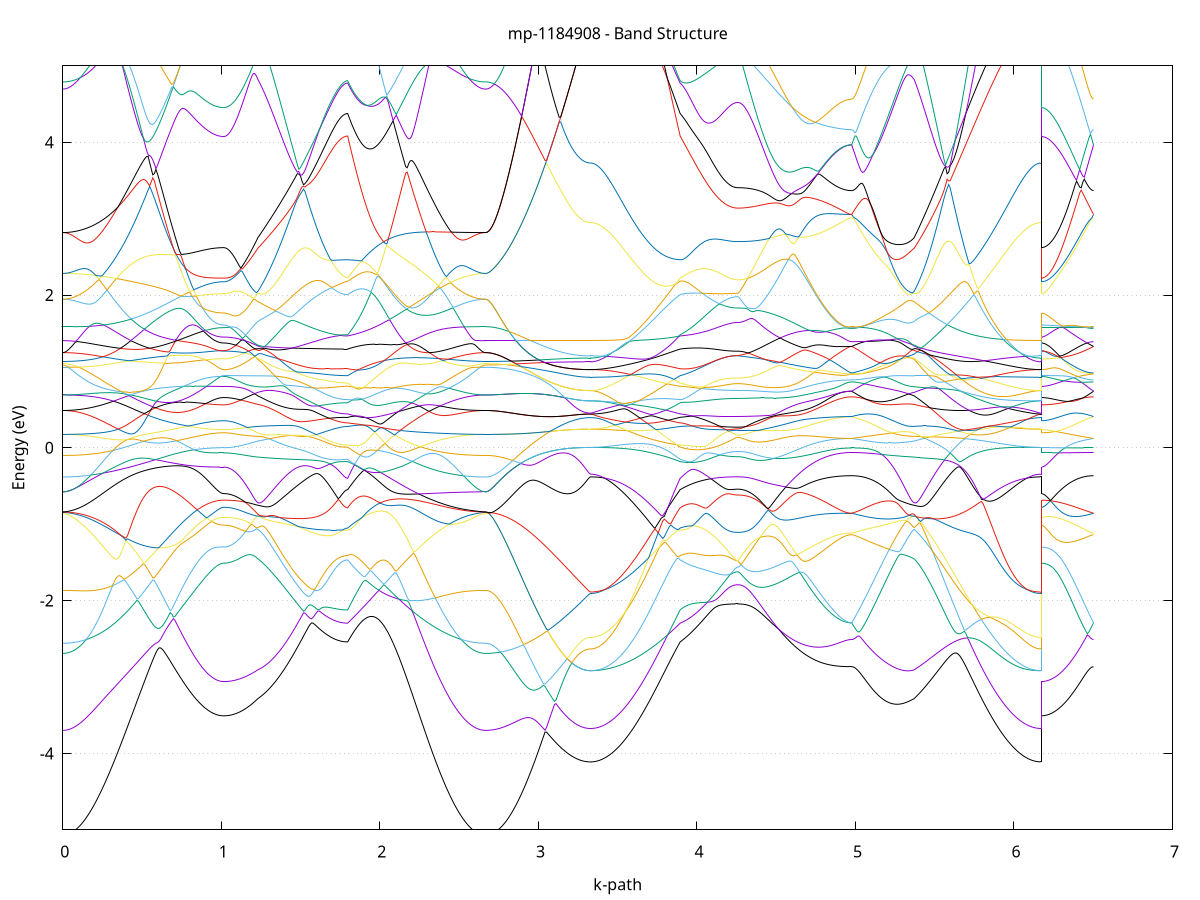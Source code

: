 set title 'mp-1184908 - Band Structure'
set xlabel 'k-path'
set ylabel 'Energy (eV)'
set grid y
set yrange [-5:5]
set terminal png size 800,600
set output 'mp-1184908_bands_gnuplot.png'
plot '-' using 1:2 with lines notitle, '-' using 1:2 with lines notitle, '-' using 1:2 with lines notitle, '-' using 1:2 with lines notitle, '-' using 1:2 with lines notitle, '-' using 1:2 with lines notitle, '-' using 1:2 with lines notitle, '-' using 1:2 with lines notitle, '-' using 1:2 with lines notitle, '-' using 1:2 with lines notitle, '-' using 1:2 with lines notitle, '-' using 1:2 with lines notitle, '-' using 1:2 with lines notitle, '-' using 1:2 with lines notitle, '-' using 1:2 with lines notitle, '-' using 1:2 with lines notitle, '-' using 1:2 with lines notitle, '-' using 1:2 with lines notitle, '-' using 1:2 with lines notitle, '-' using 1:2 with lines notitle, '-' using 1:2 with lines notitle, '-' using 1:2 with lines notitle, '-' using 1:2 with lines notitle, '-' using 1:2 with lines notitle, '-' using 1:2 with lines notitle, '-' using 1:2 with lines notitle, '-' using 1:2 with lines notitle, '-' using 1:2 with lines notitle, '-' using 1:2 with lines notitle, '-' using 1:2 with lines notitle, '-' using 1:2 with lines notitle, '-' using 1:2 with lines notitle, '-' using 1:2 with lines notitle, '-' using 1:2 with lines notitle, '-' using 1:2 with lines notitle, '-' using 1:2 with lines notitle, '-' using 1:2 with lines notitle, '-' using 1:2 with lines notitle, '-' using 1:2 with lines notitle, '-' using 1:2 with lines notitle, '-' using 1:2 with lines notitle, '-' using 1:2 with lines notitle, '-' using 1:2 with lines notitle, '-' using 1:2 with lines notitle, '-' using 1:2 with lines notitle, '-' using 1:2 with lines notitle, '-' using 1:2 with lines notitle, '-' using 1:2 with lines notitle, '-' using 1:2 with lines notitle, '-' using 1:2 with lines notitle, '-' using 1:2 with lines notitle, '-' using 1:2 with lines notitle, '-' using 1:2 with lines notitle, '-' using 1:2 with lines notitle, '-' using 1:2 with lines notitle, '-' using 1:2 with lines notitle, '-' using 1:2 with lines notitle, '-' using 1:2 with lines notitle, '-' using 1:2 with lines notitle, '-' using 1:2 with lines notitle, '-' using 1:2 with lines notitle, '-' using 1:2 with lines notitle, '-' using 1:2 with lines notitle, '-' using 1:2 with lines notitle
0.000000 -43.559279
0.009958 -43.559179
0.019916 -43.559079
0.029874 -43.558779
0.039833 -43.558379
0.049791 -43.557779
0.059749 -43.557179
0.069707 -43.556379
0.079665 -43.555479
0.089623 -43.554479
0.099581 -43.553379
0.109539 -43.552179
0.119498 -43.550879
0.129456 -43.549379
0.139414 -43.547879
0.149372 -43.546179
0.159330 -43.544379
0.169288 -43.542479
0.179246 -43.540579
0.189205 -43.538479
0.199163 -43.536279
0.209121 -43.533979
0.219079 -43.531579
0.229037 -43.529079
0.238995 -43.526479
0.248953 -43.523779
0.258911 -43.520979
0.268870 -43.518079
0.278828 -43.515179
0.288786 -43.512079
0.298744 -43.508979
0.308702 -43.505679
0.318660 -43.502379
0.328618 -43.499079
0.338577 -43.495579
0.348535 -43.492079
0.358493 -43.488479
0.368451 -43.484779
0.378409 -43.481079
0.388367 -43.477279
0.398325 -43.473379
0.408283 -43.469479
0.418242 -43.465479
0.428200 -43.461479
0.438158 -43.457379
0.448116 -43.453279
0.458074 -43.449179
0.468032 -43.444879
0.477990 -43.440679
0.487949 -43.436379
0.497907 -43.432079
0.507865 -43.427779
0.517823 -43.423379
0.527781 -43.418979
0.537739 -43.414579
0.547697 -43.410179
0.557656 -43.405679
0.567614 -43.401279
0.577572 -43.396779
0.587530 -43.392279
0.597488 -43.387779
0.607446 -43.383379
0.617404 -43.378879
0.627362 -43.374379
0.637321 -43.369979
0.647279 -43.365479
0.657237 -43.361079
0.667195 -43.356679
0.677153 -43.352279
0.687111 -43.347979
0.697069 -43.343579
0.707028 -43.339379
0.716986 -43.335079
0.726944 -43.330879
0.736902 -43.326679
0.746860 -43.322579
0.756818 -43.318479
0.766776 -43.314479
0.776734 -43.310479
0.786693 -43.306579
0.796651 -43.302779
0.806609 -43.298979
0.816567 -43.295279
0.826525 -43.291679
0.836483 -43.288179
0.846441 -43.284679
0.856400 -43.281379
0.866358 -43.278179
0.876316 -43.275079
0.886274 -43.272079
0.896232 -43.269279
0.906190 -43.266579
0.916148 -43.263979
0.926106 -43.261679
0.936065 -43.259479
0.946023 -43.257479
0.955981 -43.255779
0.965939 -43.254179
0.975897 -43.252979
0.985855 -43.251979
0.995813 -43.251179
1.005772 -43.250779
1.015730 -43.250679
1.015730 -43.250679
1.025505 -43.250679
1.035280 -43.250679
1.045056 -43.250679
1.054831 -43.250679
1.064606 -43.250679
1.074382 -43.250679
1.084157 -43.250779
1.093932 -43.250779
1.103708 -43.250879
1.113483 -43.250979
1.123258 -43.250979
1.133033 -43.251079
1.142809 -43.251179
1.152584 -43.251179
1.162359 -43.251279
1.172135 -43.251379
1.181910 -43.251479
1.191685 -43.251579
1.201461 -43.251679
1.211236 -43.251779
1.221011 -43.251879
1.230787 -43.251979
1.230787 -43.251979
1.240719 -43.252179
1.250652 -43.252379
1.260585 -43.252679
1.270517 -43.253079
1.280450 -43.253579
1.290383 -43.254079
1.300315 -43.254679
1.310248 -43.255379
1.320180 -43.256079
1.330113 -43.256779
1.340046 -43.257579
1.349978 -43.258379
1.359911 -43.259179
1.369844 -43.260079
1.379776 -43.260879
1.389709 -43.261779
1.399642 -43.262779
1.409574 -43.263679
1.419507 -43.264579
1.429440 -43.265479
1.439372 -43.266379
1.449305 -43.267379
1.459238 -43.268279
1.469170 -43.269179
1.479103 -43.270079
1.489036 -43.270979
1.498968 -43.271879
1.508901 -43.272679
1.518834 -43.273579
1.528766 -43.274379
1.538699 -43.275179
1.548631 -43.275979
1.558564 -43.276779
1.568497 -43.277479
1.578429 -43.278179
1.588362 -43.278879
1.598295 -43.279579
1.608227 -43.280179
1.618160 -43.280879
1.628093 -43.281379
1.638025 -43.281979
1.647958 -43.282479
1.657891 -43.282979
1.667823 -43.283479
1.677756 -43.283879
1.687689 -43.284279
1.697621 -43.284679
1.707554 -43.284979
1.717487 -43.285279
1.727419 -43.285579
1.737352 -43.285779
1.747284 -43.285979
1.757217 -43.286179
1.767150 -43.286279
1.777082 -43.286379
1.787015 -43.286379
1.796948 -43.286479
1.796948 -43.286479
1.806837 -43.288679
1.816727 -43.290979
1.826617 -43.293379
1.836507 -43.295979
1.846396 -43.298579
1.856286 -43.301379
1.866176 -43.304279
1.876066 -43.307379
1.885955 -43.310479
1.895845 -43.313679
1.905735 -43.317079
1.915625 -43.320479
1.925514 -43.324079
1.935404 -43.327679
1.945294 -43.331479
1.955184 -43.335279
1.965073 -43.339179
1.974963 -43.343179
1.984853 -43.347279
1.994743 -43.351379
2.004632 -43.355579
2.014522 -43.359879
2.024412 -43.364179
2.034302 -43.368479
2.044191 -43.372879
2.054081 -43.377279
2.063971 -43.381679
2.073861 -43.386179
2.083750 -43.390679
2.093640 -43.395179
2.103530 -43.399679
2.113420 -43.404179
2.123309 -43.408679
2.133199 -43.413179
2.143089 -43.417679
2.152979 -43.422179
2.162868 -43.426579
2.172758 -43.431079
2.182648 -43.435479
2.192538 -43.439779
2.202427 -43.444079
2.212317 -43.448379
2.222207 -43.452679
2.232097 -43.456879
2.241986 -43.460979
2.251876 -43.465079
2.261766 -43.469179
2.271656 -43.473179
2.281545 -43.477079
2.291435 -43.480879
2.301325 -43.484679
2.311214 -43.488479
2.321104 -43.492079
2.330994 -43.495679
2.340884 -43.499179
2.350773 -43.502579
2.360663 -43.505879
2.370553 -43.509079
2.380443 -43.512279
2.390332 -43.515379
2.400222 -43.518279
2.410112 -43.521179
2.420002 -43.523979
2.429891 -43.526679
2.439781 -43.529279
2.449671 -43.531779
2.459561 -43.534179
2.469450 -43.536479
2.479340 -43.538679
2.489230 -43.540679
2.499120 -43.542679
2.509009 -43.544579
2.518899 -43.546379
2.528789 -43.547979
2.538679 -43.549479
2.548568 -43.550979
2.558458 -43.552279
2.568348 -43.553479
2.578238 -43.554579
2.588127 -43.555579
2.598017 -43.556479
2.607907 -43.557179
2.617797 -43.557779
2.627686 -43.558379
2.637576 -43.558779
2.647466 -43.559079
2.657356 -43.559179
2.667245 -43.559279
2.667245 -43.559279
2.677111 -43.559179
2.686976 -43.559079
2.696841 -43.558779
2.706706 -43.558479
2.716571 -43.557979
2.726437 -43.557479
2.736302 -43.556779
2.746167 -43.555979
2.756032 -43.555179
2.765897 -43.554179
2.775763 -43.553079
2.785628 -43.551979
2.795493 -43.550679
2.805358 -43.549279
2.815223 -43.547879
2.825089 -43.546279
2.834954 -43.544679
2.844819 -43.542879
2.854684 -43.541079
2.864549 -43.539179
2.874415 -43.537179
2.884280 -43.535079
2.894145 -43.532879
2.904010 -43.530679
2.913875 -43.528279
2.923741 -43.525879
2.933606 -43.523379
2.943471 -43.520779
2.953336 -43.518179
2.963201 -43.515479
2.973067 -43.512679
2.982932 -43.509779
2.992797 -43.506879
3.002662 -43.503979
3.012527 -43.500879
3.022393 -43.497879
3.032258 -43.494779
3.042123 -43.491579
3.051988 -43.488379
3.061853 -43.485179
3.071719 -43.481879
3.081584 -43.478579
3.091449 -43.475279
3.101314 -43.471979
3.111179 -43.468679
3.121045 -43.465379
3.130910 -43.462079
3.140775 -43.458779
3.150640 -43.455579
3.160505 -43.452379
3.170371 -43.449179
3.180236 -43.446079
3.190101 -43.443079
3.199966 -43.440179
3.209831 -43.437379
3.219697 -43.434679
3.229562 -43.432179
3.239427 -43.429779
3.249292 -43.427579
3.259157 -43.425579
3.269023 -43.423779
3.278888 -43.422279
3.288753 -43.420979
3.298618 -43.419979
3.308483 -43.419179
3.318349 -43.418779
3.328214 -43.418579
3.328214 -43.418579
3.338146 -43.418579
3.348079 -43.418379
3.358012 -43.418079
3.367944 -43.417679
3.377877 -43.417179
3.387810 -43.416579
3.397742 -43.415879
3.407675 -43.414979
3.417608 -43.413979
3.427540 -43.412979
3.437473 -43.411779
3.447406 -43.410479
3.457338 -43.409079
3.467271 -43.407579
3.477204 -43.405879
3.487136 -43.404179
3.497069 -43.402379
3.507002 -43.400379
3.516934 -43.398379
3.526867 -43.396179
3.536800 -43.393979
3.546732 -43.391579
3.556665 -43.389079
3.566597 -43.386579
3.576530 -43.383879
3.586463 -43.381079
3.596395 -43.378279
3.606328 -43.375279
3.616261 -43.372279
3.626193 -43.369079
3.636126 -43.365879
3.646059 -43.362579
3.655991 -43.359179
3.665924 -43.355679
3.675857 -43.352079
3.685789 -43.348379
3.695722 -43.344679
3.705655 -43.340879
3.715587 -43.336879
3.725520 -43.332979
3.735453 -43.328879
3.745385 -43.324779
3.755318 -43.320579
3.765251 -43.316279
3.775183 -43.311979
3.785116 -43.307579
3.795048 -43.303079
3.804981 -43.298579
3.814914 -43.293979
3.824846 -43.289279
3.834779 -43.284679
3.844712 -43.279879
3.854644 -43.278679
3.864577 -43.280479
3.874510 -43.282379
3.884442 -43.284379
3.894375 -43.286479
3.894375 -43.286479
3.904207 -43.287579
3.914039 -43.288979
3.923872 -43.290779
3.933704 -43.292579
3.943536 -43.294579
3.953368 -43.296479
3.963200 -43.298479
3.973033 -43.300479
3.982865 -43.302479
3.992697 -43.304479
4.002529 -43.306379
4.012362 -43.308179
4.022194 -43.310079
4.032026 -43.311779
4.041858 -43.313479
4.051690 -43.315179
4.061523 -43.316779
4.071355 -43.318279
4.081187 -43.319679
4.091019 -43.321079
4.100852 -43.322479
4.110684 -43.323679
4.120516 -43.324879
4.130348 -43.325979
4.140180 -43.326979
4.150013 -43.327879
4.159845 -43.328779
4.169677 -43.329479
4.179509 -43.330179
4.189341 -43.330879
4.199174 -43.331379
4.209006 -43.331779
4.218838 -43.332179
4.228670 -43.332479
4.238503 -43.332679
4.248335 -43.332779
4.258167 -43.332879
4.258167 -43.332879
4.268142 -43.332879
4.278118 -43.332779
4.288093 -43.332579
4.298069 -43.332379
4.308044 -43.332179
4.318019 -43.331879
4.327995 -43.331579
4.337970 -43.331179
4.347946 -43.330679
4.357921 -43.330179
4.367896 -43.329579
4.377872 -43.328979
4.387847 -43.328379
4.397823 -43.327679
4.407798 -43.326879
4.417773 -43.326079
4.427749 -43.325179
4.437724 -43.324279
4.447700 -43.323379
4.457675 -43.322379
4.467651 -43.321279
4.477626 -43.320179
4.487601 -43.319079
4.497577 -43.317879
4.507552 -43.316679
4.517528 -43.315379
4.527503 -43.314079
4.537478 -43.312779
4.547454 -43.311379
4.557429 -43.309879
4.567405 -43.308479
4.577380 -43.306979
4.587355 -43.305479
4.597331 -43.303879
4.607306 -43.302379
4.617282 -43.300679
4.627257 -43.299079
4.637232 -43.297479
4.647208 -43.295779
4.657183 -43.294079
4.667159 -43.292379
4.677134 -43.290579
4.687109 -43.288879
4.697085 -43.287079
4.707060 -43.285279
4.717036 -43.283579
4.727011 -43.281779
4.736987 -43.279979
4.746962 -43.278179
4.756937 -43.276379
4.766913 -43.274679
4.776888 -43.272879
4.786864 -43.271179
4.796839 -43.269479
4.806814 -43.267779
4.816790 -43.266179
4.826765 -43.264579
4.836741 -43.262979
4.846716 -43.261479
4.856691 -43.260079
4.866667 -43.258679
4.876642 -43.257479
4.886618 -43.256279
4.896593 -43.255079
4.906568 -43.254079
4.916544 -43.253179
4.926519 -43.252479
4.936495 -43.251779
4.946470 -43.251279
4.956445 -43.250979
4.966421 -43.250679
4.976396 -43.250579
4.976396 -43.250679
4.986254 -43.250679
4.996111 -43.250679
5.005968 -43.250779
5.015826 -43.250879
5.025683 -43.251079
5.035541 -43.251279
5.045398 -43.251379
5.055255 -43.251579
5.065113 -43.251779
5.074970 -43.251979
5.084828 -43.252179
5.094685 -43.252379
5.104542 -43.252579
5.114400 -43.252779
5.124257 -43.252879
5.134115 -43.253079
5.143972 -43.253179
5.153829 -43.253279
5.163687 -43.253379
5.173544 -43.253479
5.183402 -43.253579
5.193259 -43.253579
5.203116 -43.253579
5.212974 -43.253579
5.222831 -43.253579
5.232689 -43.253479
5.242546 -43.253379
5.252403 -43.253279
5.262261 -43.253179
5.272118 -43.253079
5.281976 -43.252979
5.291833 -43.252779
5.301690 -43.252579
5.311548 -43.252479
5.321405 -43.252279
5.331263 -43.252179
5.341120 -43.252079
5.350977 -43.251979
5.360835 -43.251979
5.370692 -43.251979
5.370692 -43.251979
5.380577 -43.252179
5.390462 -43.252279
5.400347 -43.252379
5.410232 -43.252479
5.420117 -43.252679
5.430001 -43.252779
5.439886 -43.252879
5.449771 -43.253079
5.459656 -43.253179
5.469541 -43.253279
5.479426 -43.253479
5.489310 -43.253579
5.499195 -43.253779
5.509080 -43.253879
5.518965 -43.253979
5.528850 -43.254179
5.538735 -43.254279
5.548620 -43.254379
5.558504 -43.255979
5.568389 -43.259679
5.578274 -43.263379
5.588159 -43.267079
5.598044 -43.270879
5.607929 -43.274579
5.617814 -43.278379
5.627698 -43.282179
5.637583 -43.285979
5.647468 -43.289779
5.657353 -43.293579
5.667238 -43.297479
5.677123 -43.301279
5.687007 -43.305079
5.696892 -43.308879
5.706777 -43.312579
5.716662 -43.316379
5.726547 -43.320079
5.736432 -43.323779
5.746317 -43.327479
5.756201 -43.331079
5.766086 -43.334679
5.775971 -43.338279
5.785856 -43.341779
5.795741 -43.345279
5.805626 -43.348679
5.815511 -43.352079
5.825395 -43.355379
5.835280 -43.358679
5.845165 -43.361879
5.855050 -43.364979
5.864935 -43.368079
5.874820 -43.371079
5.884704 -43.373979
5.894589 -43.376879
5.904474 -43.379579
5.914359 -43.382279
5.924244 -43.384879
5.934129 -43.387479
5.944014 -43.389879
5.953898 -43.392279
5.963783 -43.394579
5.973668 -43.396679
5.983553 -43.398779
5.993438 -43.400779
6.003323 -43.402679
6.013207 -43.404479
6.023092 -43.406179
6.032977 -43.407679
6.042862 -43.409179
6.052747 -43.410579
6.062632 -43.411879
6.072517 -43.412979
6.082401 -43.414079
6.092286 -43.415079
6.102171 -43.415879
6.112056 -43.416579
6.121941 -43.417179
6.131826 -43.417679
6.141711 -43.418079
6.151595 -43.418379
6.161480 -43.418579
6.171365 -43.418579
6.171365 -43.250679
6.181085 -43.250579
6.190805 -43.250679
6.200525 -43.250579
6.210246 -43.250679
6.219966 -43.250579
6.229686 -43.250679
6.239406 -43.250679
6.249126 -43.250679
6.258846 -43.250579
6.268566 -43.250579
6.278286 -43.250579
6.288007 -43.250579
6.297727 -43.250579
6.307447 -43.250579
6.317167 -43.250579
6.326887 -43.250579
6.336607 -43.250579
6.346327 -43.250579
6.356047 -43.250579
6.365768 -43.250579
6.375488 -43.250579
6.385208 -43.250579
6.394928 -43.250579
6.404648 -43.250579
6.414368 -43.250579
6.424088 -43.250579
6.433808 -43.250579
6.443529 -43.250579
6.453249 -43.250679
6.462969 -43.250679
6.472689 -43.250679
6.482409 -43.250679
6.492129 -43.250579
6.501849 -43.250679
e
0.000000 -43.105879
0.009958 -43.105879
0.019916 -43.105879
0.029874 -43.105879
0.039833 -43.105779
0.049791 -43.105979
0.059749 -43.105979
0.069707 -43.106079
0.079665 -43.106179
0.089623 -43.106179
0.099581 -43.106279
0.109539 -43.106379
0.119498 -43.106479
0.129456 -43.106679
0.139414 -43.106779
0.149372 -43.106879
0.159330 -43.107079
0.169288 -43.107179
0.179246 -43.107379
0.189205 -43.107579
0.199163 -43.107779
0.209121 -43.107879
0.219079 -43.108179
0.229037 -43.108379
0.238995 -43.108579
0.248953 -43.108779
0.258911 -43.109079
0.268870 -43.109379
0.278828 -43.109579
0.288786 -43.109879
0.298744 -43.110179
0.308702 -43.110479
0.318660 -43.110779
0.328618 -43.111179
0.338577 -43.111479
0.348535 -43.111879
0.358493 -43.112179
0.368451 -43.112579
0.378409 -43.112979
0.388367 -43.113379
0.398325 -43.113779
0.408283 -43.114179
0.418242 -43.114679
0.428200 -43.115179
0.438158 -43.115679
0.448116 -43.116179
0.458074 -43.116679
0.468032 -43.117279
0.477990 -43.117779
0.487949 -43.118379
0.497907 -43.118979
0.507865 -43.119579
0.517823 -43.120179
0.527781 -43.120879
0.537739 -43.121479
0.547697 -43.122179
0.557656 -43.122979
0.567614 -43.123679
0.577572 -43.124479
0.587530 -43.125279
0.597488 -43.126079
0.607446 -43.126879
0.617404 -43.127779
0.627362 -43.128679
0.637321 -43.129579
0.647279 -43.130479
0.657237 -43.131479
0.667195 -43.132479
0.677153 -43.133479
0.687111 -43.134579
0.697069 -43.135679
0.707028 -43.136779
0.716986 -43.137979
0.726944 -43.139079
0.736902 -43.140279
0.746860 -43.141479
0.756818 -43.142779
0.766776 -43.144079
0.776734 -43.145379
0.786693 -43.146679
0.796651 -43.147979
0.806609 -43.149379
0.816567 -43.150779
0.826525 -43.152179
0.836483 -43.153579
0.846441 -43.154979
0.856400 -43.156379
0.866358 -43.157879
0.876316 -43.159279
0.886274 -43.160679
0.896232 -43.161979
0.906190 -43.163379
0.916148 -43.164579
0.926106 -43.165879
0.936065 -43.166979
0.946023 -43.168079
0.955981 -43.169079
0.965939 -43.169879
0.975897 -43.170579
0.985855 -43.171179
0.995813 -43.171579
1.005772 -43.171879
1.015730 -43.171979
1.015730 -43.171979
1.025505 -43.171879
1.035280 -43.171779
1.045056 -43.171479
1.054831 -43.171079
1.064606 -43.170679
1.074382 -43.171179
1.084157 -43.171979
1.093932 -43.172879
1.103708 -43.173879
1.113483 -43.174979
1.123258 -43.176179
1.133033 -43.177479
1.142809 -43.178979
1.152584 -43.180479
1.162359 -43.182179
1.172135 -43.183879
1.181910 -43.185779
1.191685 -43.187679
1.201461 -43.189779
1.211236 -43.191979
1.221011 -43.194179
1.230787 -43.196579
1.230787 -43.196579
1.240719 -43.198279
1.250652 -43.199979
1.260585 -43.201579
1.270517 -43.203379
1.280450 -43.204979
1.290383 -43.206679
1.300315 -43.208279
1.310248 -43.209979
1.320180 -43.211579
1.330113 -43.213179
1.340046 -43.214779
1.349978 -43.216279
1.359911 -43.217879
1.369844 -43.219379
1.379776 -43.220879
1.389709 -43.222379
1.399642 -43.223779
1.409574 -43.225279
1.419507 -43.226679
1.429440 -43.228079
1.439372 -43.229379
1.449305 -43.230779
1.459238 -43.232079
1.469170 -43.233279
1.479103 -43.234579
1.489036 -43.235779
1.498968 -43.236979
1.508901 -43.238179
1.518834 -43.239279
1.528766 -43.240379
1.538699 -43.241379
1.548631 -43.242479
1.558564 -43.243379
1.568497 -43.244379
1.578429 -43.245279
1.588362 -43.246179
1.598295 -43.246979
1.608227 -43.247779
1.618160 -43.248579
1.628093 -43.249279
1.638025 -43.249979
1.647958 -43.250679
1.657891 -43.251279
1.667823 -43.251779
1.677756 -43.252379
1.687689 -43.252879
1.697621 -43.253279
1.707554 -43.253679
1.717487 -43.254079
1.727419 -43.254379
1.737352 -43.254679
1.747284 -43.254879
1.757217 -43.255079
1.767150 -43.255279
1.777082 -43.255379
1.787015 -43.255379
1.796948 -43.255479
1.796948 -43.255479
1.806837 -43.250479
1.816727 -43.245379
1.826617 -43.240379
1.836507 -43.235279
1.846396 -43.230079
1.856286 -43.224979
1.866176 -43.219779
1.876066 -43.214579
1.885955 -43.209379
1.895845 -43.204179
1.905735 -43.198879
1.915625 -43.193679
1.925514 -43.188379
1.935404 -43.183079
1.945294 -43.177779
1.955184 -43.172479
1.965073 -43.167279
1.974963 -43.161979
1.984853 -43.156679
1.994743 -43.151379
2.004632 -43.146179
2.014522 -43.140879
2.024412 -43.135679
2.034302 -43.130479
2.044191 -43.125279
2.054081 -43.120079
2.063971 -43.114979
2.073861 -43.109779
2.083750 -43.109879
2.093640 -43.110179
2.103530 -43.110479
2.113420 -43.110779
2.123309 -43.110979
2.133199 -43.111179
2.143089 -43.111279
2.152979 -43.111479
2.162868 -43.111479
2.172758 -43.111579
2.182648 -43.111579
2.192538 -43.111579
2.202427 -43.111579
2.212317 -43.111579
2.222207 -43.111479
2.232097 -43.111479
2.241986 -43.111379
2.251876 -43.111279
2.261766 -43.111079
2.271656 -43.110979
2.281545 -43.110879
2.291435 -43.110679
2.301325 -43.110579
2.311214 -43.110379
2.321104 -43.110179
2.330994 -43.110079
2.340884 -43.109879
2.350773 -43.109679
2.360663 -43.109479
2.370553 -43.109279
2.380443 -43.109179
2.390332 -43.108979
2.400222 -43.108779
2.410112 -43.108579
2.420002 -43.108379
2.429891 -43.108179
2.439781 -43.108079
2.449671 -43.107879
2.459561 -43.107679
2.469450 -43.107579
2.479340 -43.107379
2.489230 -43.107279
2.499120 -43.107079
2.509009 -43.106979
2.518899 -43.106879
2.528789 -43.106679
2.538679 -43.106579
2.548568 -43.106479
2.558458 -43.106379
2.568348 -43.106279
2.578238 -43.106179
2.588127 -43.106079
2.598017 -43.106079
2.607907 -43.105979
2.617797 -43.105979
2.627686 -43.105879
2.637576 -43.105879
2.647466 -43.105879
2.657356 -43.105879
2.667245 -43.105879
2.667245 -43.105879
2.677111 -43.105879
2.686976 -43.106079
2.696841 -43.106379
2.706706 -43.106779
2.716571 -43.107279
2.726437 -43.107879
2.736302 -43.108679
2.746167 -43.109479
2.756032 -43.110479
2.765897 -43.111579
2.775763 -43.112779
2.785628 -43.114079
2.795493 -43.115479
2.805358 -43.116979
2.815223 -43.118579
2.825089 -43.120379
2.834954 -43.122179
2.844819 -43.124079
2.854684 -43.126179
2.864549 -43.128279
2.874415 -43.130479
2.884280 -43.132779
2.894145 -43.135179
2.904010 -43.137679
2.913875 -43.140279
2.923741 -43.142979
2.933606 -43.145779
2.943471 -43.148579
2.953336 -43.151479
2.963201 -43.154479
2.973067 -43.157479
2.982932 -43.160579
2.992797 -43.163779
3.002662 -43.166979
3.012527 -43.170279
3.022393 -43.173579
3.032258 -43.176979
3.042123 -43.180479
3.051988 -43.183879
3.061853 -43.187379
3.071719 -43.190879
3.081584 -43.194379
3.091449 -43.197979
3.101314 -43.201479
3.111179 -43.205079
3.121045 -43.208579
3.130910 -43.212079
3.140775 -43.215579
3.150640 -43.219079
3.160505 -43.222479
3.170371 -43.225779
3.180236 -43.229079
3.190101 -43.232179
3.199966 -43.235279
3.209831 -43.238279
3.219697 -43.241079
3.229562 -43.243679
3.239427 -43.246179
3.249292 -43.248479
3.259157 -43.250579
3.269023 -43.252479
3.278888 -43.254079
3.288753 -43.255479
3.298618 -43.256479
3.308483 -43.257279
3.318349 -43.257779
3.328214 -43.257879
3.328214 -43.257879
3.338146 -43.257879
3.348079 -43.257879
3.358012 -43.257879
3.367944 -43.257879
3.377877 -43.257879
3.387810 -43.257879
3.397742 -43.257879
3.407675 -43.257879
3.417608 -43.257879
3.427540 -43.257879
3.437473 -43.257879
3.447406 -43.257879
3.457338 -43.257879
3.467271 -43.257879
3.477204 -43.257979
3.487136 -43.257979
3.497069 -43.257979
3.507002 -43.258079
3.516934 -43.258079
3.526867 -43.258179
3.536800 -43.258279
3.546732 -43.258279
3.556665 -43.258379
3.566597 -43.258579
3.576530 -43.258679
3.586463 -43.258779
3.596395 -43.258979
3.606328 -43.259179
3.616261 -43.259379
3.626193 -43.259579
3.636126 -43.259879
3.646059 -43.260179
3.655991 -43.260479
3.665924 -43.260879
3.675857 -43.261279
3.685789 -43.261679
3.695722 -43.262179
3.705655 -43.262679
3.715587 -43.263279
3.725520 -43.263979
3.735453 -43.264679
3.745385 -43.265379
3.755318 -43.266179
3.765251 -43.267079
3.775183 -43.267979
3.785116 -43.269079
3.795048 -43.270179
3.804981 -43.271379
3.814914 -43.272679
3.824846 -43.273979
3.834779 -43.275479
3.844712 -43.277079
3.854644 -43.275079
3.864577 -43.270279
3.874510 -43.265379
3.884442 -43.260379
3.894375 -43.255479
3.894375 -43.255479
3.904207 -43.253179
3.914039 -43.250479
3.923872 -43.247579
3.933704 -43.244579
3.943536 -43.241479
3.953368 -43.238279
3.963200 -43.235179
3.973033 -43.231979
3.982865 -43.228879
3.992697 -43.225779
4.002529 -43.222679
4.012362 -43.219679
4.022194 -43.216779
4.032026 -43.213879
4.041858 -43.211079
4.051690 -43.208279
4.061523 -43.205579
4.071355 -43.203079
4.081187 -43.200479
4.091019 -43.198079
4.100852 -43.195779
4.110684 -43.193579
4.120516 -43.191479
4.130348 -43.189479
4.140180 -43.187579
4.150013 -43.185779
4.159845 -43.184179
4.169677 -43.182679
4.179509 -43.181279
4.189341 -43.180079
4.199174 -43.178979
4.209006 -43.178079
4.218838 -43.177279
4.228670 -43.176679
4.238503 -43.176279
4.248335 -43.175979
4.258167 -43.175979
4.258167 -43.175979
4.268142 -43.175979
4.278118 -43.175979
4.288093 -43.175879
4.298069 -43.175879
4.308044 -43.175879
4.318019 -43.175879
4.327995 -43.175779
4.337970 -43.175779
4.347946 -43.175779
4.357921 -43.175679
4.367896 -43.175679
4.377872 -43.175579
4.387847 -43.175479
4.397823 -43.175479
4.407798 -43.175379
4.417773 -43.175279
4.427749 -43.175179
4.437724 -43.175179
4.447700 -43.175079
4.457675 -43.174979
4.467651 -43.174879
4.477626 -43.174779
4.487601 -43.174679
4.497577 -43.174579
4.507552 -43.174479
4.517528 -43.174379
4.527503 -43.174279
4.537478 -43.174179
4.547454 -43.174079
4.557429 -43.173979
4.567405 -43.173779
4.577380 -43.173679
4.587355 -43.173579
4.597331 -43.173479
4.607306 -43.173379
4.617282 -43.173279
4.627257 -43.173079
4.637232 -43.172979
4.647208 -43.172879
4.657183 -43.172779
4.667159 -43.172679
4.677134 -43.172579
4.687109 -43.172479
4.697085 -43.172279
4.707060 -43.172179
4.717036 -43.172079
4.727011 -43.171979
4.736987 -43.171879
4.746962 -43.171779
4.756937 -43.171679
4.766913 -43.171579
4.776888 -43.171479
4.786864 -43.171379
4.796839 -43.171379
4.806814 -43.171279
4.816790 -43.171179
4.826765 -43.171079
4.836741 -43.171079
4.846716 -43.170979
4.856691 -43.170879
4.866667 -43.170879
4.876642 -43.170779
4.886618 -43.170779
4.896593 -43.170679
4.906568 -43.170679
4.916544 -43.170679
4.926519 -43.170579
4.936495 -43.170579
4.946470 -43.170579
4.956445 -43.170579
4.966421 -43.170479
4.976396 -43.170579
4.976396 -43.170579
4.986254 -43.170579
4.996111 -43.170579
5.005968 -43.170579
5.015826 -43.170479
5.025683 -43.170379
5.035541 -43.170279
5.045398 -43.170279
5.055255 -43.170279
5.065113 -43.170379
5.074970 -43.170479
5.084828 -43.170579
5.094685 -43.170779
5.104542 -43.170979
5.114400 -43.171279
5.124257 -43.171579
5.134115 -43.171979
5.143972 -43.172379
5.153829 -43.172879
5.163687 -43.173479
5.173544 -43.174079
5.183402 -43.174679
5.193259 -43.175379
5.203116 -43.176179
5.212974 -43.177079
5.222831 -43.177979
5.232689 -43.178879
5.242546 -43.179879
5.252403 -43.180979
5.262261 -43.182079
5.272118 -43.183279
5.281976 -43.184479
5.291833 -43.185779
5.301690 -43.187079
5.311548 -43.188379
5.321405 -43.189679
5.331263 -43.191079
5.341120 -43.192479
5.350977 -43.193879
5.360835 -43.195179
5.370692 -43.196579
5.370692 -43.196579
5.380577 -43.198979
5.390462 -43.201579
5.400347 -43.204179
5.410232 -43.206879
5.420117 -43.209779
5.430001 -43.212579
5.439886 -43.215579
5.449771 -43.218579
5.459656 -43.221779
5.469541 -43.224879
5.479426 -43.228179
5.489310 -43.231479
5.499195 -43.234779
5.509080 -43.238179
5.518965 -43.241679
5.528850 -43.245179
5.538735 -43.248779
5.548620 -43.252379
5.558504 -43.254579
5.568389 -43.254679
5.578274 -43.254779
5.588159 -43.254979
5.598044 -43.255079
5.607929 -43.255179
5.617814 -43.255379
5.627698 -43.255479
5.637583 -43.255579
5.647468 -43.255679
5.657353 -43.255779
5.667238 -43.255879
5.677123 -43.256079
5.687007 -43.256179
5.696892 -43.256279
5.706777 -43.256379
5.716662 -43.256479
5.726547 -43.256579
5.736432 -43.256579
5.746317 -43.256679
5.756201 -43.256779
5.766086 -43.256879
5.775971 -43.256879
5.785856 -43.256979
5.795741 -43.257079
5.805626 -43.257179
5.815511 -43.257179
5.825395 -43.257279
5.835280 -43.257279
5.845165 -43.257379
5.855050 -43.257379
5.864935 -43.257479
5.874820 -43.257479
5.884704 -43.257579
5.894589 -43.257579
5.904474 -43.257579
5.914359 -43.257679
5.924244 -43.257679
5.934129 -43.257679
5.944014 -43.257679
5.953898 -43.257779
5.963783 -43.257779
5.973668 -43.257779
5.983553 -43.257779
5.993438 -43.257779
6.003323 -43.257779
6.013207 -43.257779
6.023092 -43.257879
6.032977 -43.257879
6.042862 -43.257879
6.052747 -43.257879
6.062632 -43.257879
6.072517 -43.257879
6.082401 -43.257879
6.092286 -43.257879
6.102171 -43.257879
6.112056 -43.257879
6.121941 -43.257879
6.131826 -43.257879
6.141711 -43.257879
6.151595 -43.257879
6.161480 -43.257879
6.171365 -43.257879
6.171365 -43.171979
6.181085 -43.171979
6.190805 -43.171979
6.200525 -43.171979
6.210246 -43.171979
6.219966 -43.171979
6.229686 -43.171879
6.239406 -43.171879
6.249126 -43.171879
6.258846 -43.171879
6.268566 -43.171779
6.278286 -43.171779
6.288007 -43.171779
6.297727 -43.171679
6.307447 -43.171679
6.317167 -43.171679
6.326887 -43.171579
6.336607 -43.171579
6.346327 -43.171479
6.356047 -43.171479
6.365768 -43.171379
6.375488 -43.171379
6.385208 -43.171279
6.394928 -43.171279
6.404648 -43.171179
6.414368 -43.171079
6.424088 -43.171079
6.433808 -43.170979
6.443529 -43.170879
6.453249 -43.170879
6.462969 -43.170779
6.472689 -43.170779
6.482409 -43.170679
6.492129 -43.170579
6.501849 -43.170579
e
0.000000 -42.930079
0.009958 -42.930179
0.019916 -42.930379
0.029874 -42.930679
0.039833 -42.931079
0.049791 -42.931579
0.059749 -42.932279
0.069707 -42.932979
0.079665 -42.933879
0.089623 -42.934879
0.099581 -42.935979
0.109539 -42.937179
0.119498 -42.938479
0.129456 -42.939879
0.139414 -42.941379
0.149372 -42.943079
0.159330 -42.944779
0.169288 -42.946679
0.179246 -42.948579
0.189205 -42.950579
0.199163 -42.952779
0.209121 -42.954979
0.219079 -42.957279
0.229037 -42.959679
0.238995 -42.962179
0.248953 -42.964779
0.258911 -42.967479
0.268870 -42.970179
0.278828 -42.972979
0.288786 -42.975879
0.298744 -42.978879
0.308702 -42.981879
0.318660 -42.984979
0.328618 -42.988179
0.338577 -42.991379
0.348535 -42.994579
0.358493 -42.997979
0.368451 -43.001279
0.378409 -43.004679
0.388367 -43.008179
0.398325 -43.011679
0.408283 -43.015179
0.418242 -43.018779
0.428200 -43.022279
0.438158 -43.025879
0.448116 -43.029579
0.458074 -43.033079
0.468032 -43.036879
0.477990 -43.040479
0.487949 -43.044179
0.497907 -43.047879
0.507865 -43.051579
0.517823 -43.055279
0.527781 -43.058879
0.537739 -43.062579
0.547697 -43.066179
0.557656 -43.069879
0.567614 -43.073479
0.577572 -43.077079
0.587530 -43.080579
0.597488 -43.084079
0.607446 -43.087579
0.617404 -43.091079
0.627362 -43.094479
0.637321 -43.097879
0.647279 -43.101179
0.657237 -43.104379
0.667195 -43.107679
0.677153 -43.110779
0.687111 -43.113879
0.697069 -43.116979
0.707028 -43.119979
0.716986 -43.122879
0.726944 -43.125679
0.736902 -43.128479
0.746860 -43.131179
0.756818 -43.133779
0.766776 -43.136379
0.776734 -43.138779
0.786693 -43.141179
0.796651 -43.143479
0.806609 -43.145679
0.816567 -43.147779
0.826525 -43.149779
0.836483 -43.151779
0.846441 -43.153579
0.856400 -43.155279
0.866358 -43.156979
0.876316 -43.158479
0.886274 -43.159979
0.896232 -43.161279
0.906190 -43.162479
0.916148 -43.163679
0.926106 -43.164679
0.936065 -43.165579
0.946023 -43.166479
0.955981 -43.167179
0.965939 -43.167779
0.975897 -43.168279
0.985855 -43.168579
0.995813 -43.168879
1.005772 -43.169079
1.015730 -43.169079
1.015730 -43.169079
1.025505 -43.169179
1.035280 -43.169379
1.045056 -43.169679
1.054831 -43.170079
1.064606 -43.170579
1.074382 -43.170079
1.084157 -43.169379
1.093932 -43.168579
1.103708 -43.167679
1.113483 -43.166679
1.123258 -43.165579
1.133033 -43.164379
1.142809 -43.163079
1.152584 -43.161679
1.162359 -43.160179
1.172135 -43.158579
1.181910 -43.156879
1.191685 -43.155079
1.201461 -43.153179
1.211236 -43.151179
1.221011 -43.149179
1.230787 -43.146979
1.230787 -43.146979
1.240719 -43.145379
1.250652 -43.143679
1.260585 -43.141979
1.270517 -43.140079
1.280450 -43.138279
1.290383 -43.136279
1.300315 -43.134379
1.310248 -43.132379
1.320180 -43.130379
1.330113 -43.128279
1.340046 -43.126279
1.349978 -43.124179
1.359911 -43.122079
1.369844 -43.120079
1.379776 -43.117979
1.389709 -43.115979
1.399642 -43.113879
1.409574 -43.111879
1.419507 -43.109879
1.429440 -43.107879
1.439372 -43.105879
1.449305 -43.103979
1.459238 -43.102079
1.469170 -43.100179
1.479103 -43.098379
1.489036 -43.096579
1.498968 -43.094879
1.508901 -43.093179
1.518834 -43.091479
1.528766 -43.089879
1.538699 -43.088279
1.548631 -43.086779
1.558564 -43.085279
1.568497 -43.083879
1.578429 -43.082479
1.588362 -43.081179
1.598295 -43.079879
1.608227 -43.078679
1.618160 -43.077479
1.628093 -43.076379
1.638025 -43.075379
1.647958 -43.074379
1.657891 -43.073479
1.667823 -43.072579
1.677756 -43.071779
1.687689 -43.071079
1.697621 -43.070379
1.707554 -43.069779
1.717487 -43.069279
1.727419 -43.068779
1.737352 -43.068379
1.747284 -43.067979
1.757217 -43.067679
1.767150 -43.067479
1.777082 -43.067279
1.787015 -43.067179
1.796948 -43.067179
1.796948 -43.067179
1.806837 -43.069879
1.816727 -43.072579
1.826617 -43.075179
1.836507 -43.077579
1.846396 -43.079979
1.856286 -43.082279
1.866176 -43.084479
1.876066 -43.086579
1.885955 -43.088579
1.895845 -43.090479
1.905735 -43.092279
1.915625 -43.093879
1.925514 -43.095479
1.935404 -43.096979
1.945294 -43.098379
1.955184 -43.099779
1.965073 -43.100979
1.974963 -43.102079
1.984853 -43.103179
1.994743 -43.104179
2.004632 -43.105079
2.014522 -43.105879
2.024412 -43.106579
2.034302 -43.107279
2.044191 -43.107879
2.054081 -43.108479
2.063971 -43.108979
2.073861 -43.109479
2.083750 -43.104779
2.093640 -43.099679
2.103530 -43.094679
2.113420 -43.089679
2.123309 -43.084779
2.133199 -43.079779
2.143089 -43.074979
2.152979 -43.070179
2.162868 -43.065379
2.172758 -43.060679
2.182648 -43.055979
2.192538 -43.051379
2.202427 -43.046779
2.212317 -43.042379
2.222207 -43.037979
2.232097 -43.033579
2.241986 -43.029279
2.251876 -43.025079
2.261766 -43.020879
2.271656 -43.016779
2.281545 -43.012779
2.291435 -43.008879
2.301325 -43.004979
2.311214 -43.001179
2.321104 -42.997479
2.330994 -42.993879
2.340884 -42.990379
2.350773 -42.986879
2.360663 -42.983579
2.370553 -42.980279
2.380443 -42.977079
2.390332 -42.973979
2.400222 -42.970979
2.410112 -42.968179
2.420002 -42.965379
2.429891 -42.962679
2.439781 -42.960079
2.449671 -42.957579
2.459561 -42.955179
2.469450 -42.952879
2.479340 -42.950679
2.489230 -42.948579
2.499120 -42.946679
2.509009 -42.944679
2.518899 -42.942979
2.528789 -42.941379
2.538679 -42.939779
2.548568 -42.938379
2.558458 -42.937079
2.568348 -42.935879
2.578238 -42.934779
2.588127 -42.933779
2.598017 -42.932979
2.607907 -42.932179
2.617797 -42.931579
2.627686 -42.931079
2.637576 -42.930679
2.647466 -42.930379
2.657356 -42.930179
2.667245 -42.930079
2.667245 -42.930179
2.677111 -42.930179
2.686976 -42.930179
2.696841 -42.930179
2.706706 -42.930179
2.716571 -42.930179
2.726437 -42.930179
2.736302 -42.930179
2.746167 -42.930179
2.756032 -42.930179
2.765897 -42.930179
2.775763 -42.930179
2.785628 -42.930179
2.795493 -42.930179
2.805358 -42.930179
2.815223 -42.930179
2.825089 -42.930179
2.834954 -42.930279
2.844819 -42.930279
2.854684 -42.930279
2.864549 -42.930279
2.874415 -42.930279
2.884280 -42.930279
2.894145 -42.930279
2.904010 -42.930379
2.913875 -42.930379
2.923741 -42.930379
2.933606 -42.930379
2.943471 -42.930379
2.953336 -42.930379
2.963201 -42.930479
2.973067 -42.930479
2.982932 -42.930479
2.992797 -42.930479
3.002662 -42.930479
3.012527 -42.930479
3.022393 -42.930579
3.032258 -42.930579
3.042123 -42.930579
3.051988 -42.930579
3.061853 -42.930579
3.071719 -42.930579
3.081584 -42.930679
3.091449 -42.930679
3.101314 -42.930679
3.111179 -42.930679
3.121045 -42.930679
3.130910 -42.930579
3.140775 -42.930679
3.150640 -42.930779
3.160505 -42.930779
3.170371 -42.930779
3.180236 -42.930779
3.190101 -42.930779
3.199966 -42.930779
3.209831 -42.930779
3.219697 -42.930779
3.229562 -42.930779
3.239427 -42.930779
3.249292 -42.930879
3.259157 -42.930879
3.269023 -42.930879
3.278888 -42.930879
3.288753 -42.930879
3.298618 -42.930879
3.308483 -42.930879
3.318349 -42.930879
3.328214 -42.930879
3.328214 -42.930879
3.338146 -42.930879
3.348079 -42.931079
3.358012 -42.931379
3.367944 -42.931779
3.377877 -42.932279
3.387810 -42.932979
3.397742 -42.933679
3.407675 -42.934579
3.417608 -42.935579
3.427540 -42.936679
3.437473 -42.937879
3.447406 -42.939179
3.457338 -42.940679
3.467271 -42.942179
3.477204 -42.943879
3.487136 -42.945579
3.497069 -42.947479
3.507002 -42.949379
3.516934 -42.951479
3.526867 -42.953579
3.536800 -42.955879
3.546732 -42.958179
3.556665 -42.960579
3.566597 -42.963079
3.576530 -42.965679
3.586463 -42.968379
3.596395 -42.971179
3.606328 -42.973979
3.616261 -42.976879
3.626193 -42.979779
3.636126 -42.982779
3.646059 -42.985879
3.655991 -42.989079
3.665924 -42.992279
3.675857 -42.995479
3.685789 -42.998779
3.695722 -43.002079
3.705655 -43.005379
3.715587 -43.008779
3.725520 -43.012179
3.735453 -43.015579
3.745385 -43.018979
3.755318 -43.022379
3.765251 -43.025779
3.775183 -43.029179
3.785116 -43.032579
3.795048 -43.035979
3.804981 -43.039279
3.814914 -43.042579
3.824846 -43.045879
3.834779 -43.049079
3.844712 -43.052279
3.854644 -43.055379
3.864577 -43.058479
3.874510 -43.061479
3.884442 -43.064379
3.894375 -43.067179
3.894375 -43.067179
3.904207 -43.068379
3.914039 -43.069479
3.923872 -43.070579
3.933704 -43.071779
3.943536 -43.072879
3.953368 -43.073979
3.963200 -43.075179
3.973033 -43.076279
3.982865 -43.077379
3.992697 -43.078479
4.002529 -43.079579
4.012362 -43.080679
4.022194 -43.081679
4.032026 -43.082779
4.041858 -43.083879
4.051690 -43.084879
4.061523 -43.085879
4.071355 -43.086979
4.081187 -43.087879
4.091019 -43.088879
4.100852 -43.089779
4.110684 -43.090779
4.120516 -43.091679
4.130348 -43.092579
4.140180 -43.093379
4.150013 -43.094179
4.159845 -43.094879
4.169677 -43.095579
4.179509 -43.096279
4.189341 -43.096779
4.199174 -43.097379
4.209006 -43.097779
4.218838 -43.098179
4.228670 -43.098479
4.238503 -43.098679
4.248335 -43.098779
4.258167 -43.098879
4.258167 -43.098879
4.268142 -43.098779
4.278118 -43.098879
4.288093 -43.099079
4.298069 -43.099179
4.308044 -43.099379
4.318019 -43.099679
4.327995 -43.099879
4.337970 -43.100279
4.347946 -43.100579
4.357921 -43.101079
4.367896 -43.101479
4.377872 -43.101979
4.387847 -43.102579
4.397823 -43.103079
4.407798 -43.103779
4.417773 -43.104379
4.427749 -43.105079
4.437724 -43.105879
4.447700 -43.106679
4.457675 -43.107479
4.467651 -43.108379
4.477626 -43.109279
4.487601 -43.110179
4.497577 -43.111179
4.507552 -43.112179
4.517528 -43.113279
4.527503 -43.114379
4.537478 -43.115479
4.547454 -43.116679
4.557429 -43.117879
4.567405 -43.119079
4.577380 -43.120379
4.587355 -43.121679
4.597331 -43.122979
4.607306 -43.124379
4.617282 -43.125679
4.627257 -43.127079
4.637232 -43.128579
4.647208 -43.129979
4.657183 -43.131479
4.667159 -43.132979
4.677134 -43.134479
4.687109 -43.135979
4.697085 -43.137579
4.707060 -43.139079
4.717036 -43.140679
4.727011 -43.142279
4.736987 -43.143879
4.746962 -43.145379
4.756937 -43.146979
4.766913 -43.148579
4.776888 -43.150179
4.786864 -43.151679
4.796839 -43.153279
4.806814 -43.154779
4.816790 -43.156279
4.826765 -43.157679
4.836741 -43.159079
4.846716 -43.160479
4.856691 -43.161779
4.866667 -43.163079
4.876642 -43.164279
4.886618 -43.165379
4.896593 -43.166379
4.906568 -43.167279
4.916544 -43.168079
4.926519 -43.168879
4.936495 -43.169479
4.946470 -43.169879
4.956445 -43.170279
4.966421 -43.170479
4.976396 -43.170579
4.976396 -43.170579
4.986254 -43.170479
4.996111 -43.170379
5.005968 -43.170379
5.015826 -43.170279
5.025683 -43.170279
5.035541 -43.170279
5.045398 -43.170179
5.055255 -43.169979
5.065113 -43.169779
5.074970 -43.169479
5.084828 -43.169179
5.094685 -43.168879
5.104542 -43.168479
5.114400 -43.168179
5.124257 -43.167679
5.134115 -43.167279
5.143972 -43.166779
5.153829 -43.166279
5.163687 -43.165779
5.173544 -43.165179
5.183402 -43.164579
5.193259 -43.163879
5.203116 -43.163279
5.212974 -43.162479
5.222831 -43.161779
5.232689 -43.160979
5.242546 -43.160179
5.252403 -43.159379
5.262261 -43.158479
5.272118 -43.157579
5.281976 -43.156679
5.291833 -43.155779
5.301690 -43.154779
5.311548 -43.153679
5.321405 -43.152679
5.331263 -43.151579
5.341120 -43.150479
5.350977 -43.149379
5.360835 -43.148179
5.370692 -43.146979
5.370692 -43.146979
5.380577 -43.144779
5.390462 -43.142379
5.400347 -43.139979
5.410232 -43.137479
5.420117 -43.134879
5.430001 -43.132179
5.439886 -43.129479
5.449771 -43.126679
5.459656 -43.123779
5.469541 -43.120779
5.479426 -43.117779
5.489310 -43.114679
5.499195 -43.111579
5.509080 -43.108379
5.518965 -43.105079
5.528850 -43.101779
5.538735 -43.098479
5.548620 -43.095079
5.558504 -43.091579
5.568389 -43.088179
5.578274 -43.084679
5.588159 -43.081079
5.598044 -43.077579
5.607929 -43.073979
5.617814 -43.070279
5.627698 -43.066679
5.637583 -43.062979
5.647468 -43.059379
5.657353 -43.055679
5.667238 -43.051979
5.677123 -43.048279
5.687007 -43.044579
5.696892 -43.040979
5.706777 -43.037279
5.716662 -43.033579
5.726547 -43.029979
5.736432 -43.026379
5.746317 -43.022779
5.756201 -43.019179
5.766086 -43.015579
5.775971 -43.011979
5.785856 -43.008579
5.795741 -43.005179
5.805626 -43.001779
5.815511 -42.998379
5.825395 -42.995079
5.835280 -42.991779
5.845165 -42.988479
5.855050 -42.985479
5.864935 -42.982379
5.874820 -42.979379
5.884704 -42.976379
5.894589 -42.973579
5.904474 -42.970779
5.914359 -42.967979
5.924244 -42.965379
5.934129 -42.962779
5.944014 -42.960279
5.953898 -42.957879
5.963783 -42.955579
5.973668 -42.953379
5.983553 -42.951279
5.993438 -42.949179
6.003323 -42.947279
6.013207 -42.945479
6.023092 -42.943679
6.032977 -42.942079
6.042862 -42.940579
6.052747 -42.939179
6.062632 -42.937779
6.072517 -42.936679
6.082401 -42.935579
6.092286 -42.934579
6.102171 -42.933679
6.112056 -42.932979
6.121941 -42.932279
6.131826 -42.931779
6.141711 -42.931379
6.151595 -42.931079
6.161480 -42.930879
6.171365 -42.930879
6.171365 -43.169079
6.181085 -43.169079
6.190805 -43.169079
6.200525 -43.169079
6.210246 -43.169179
6.219966 -43.169179
6.229686 -43.169179
6.239406 -43.169179
6.249126 -43.169179
6.258846 -43.169179
6.268566 -43.169279
6.278286 -43.169279
6.288007 -43.169279
6.297727 -43.169379
6.307447 -43.169379
6.317167 -43.169479
6.326887 -43.169479
6.336607 -43.169479
6.346327 -43.169579
6.356047 -43.169579
6.365768 -43.169679
6.375488 -43.169779
6.385208 -43.169779
6.394928 -43.169879
6.404648 -43.169879
6.414368 -43.169979
6.424088 -43.169979
6.433808 -43.170079
6.443529 -43.170179
6.453249 -43.170179
6.462969 -43.170279
6.472689 -43.170379
6.482409 -43.170379
6.492129 -43.170479
6.501849 -43.170579
e
0.000000 -23.163279
0.009958 -23.163379
0.019916 -23.163479
0.029874 -23.163779
0.039833 -23.164179
0.049791 -23.164579
0.059749 -23.165179
0.069707 -23.165879
0.079665 -23.166679
0.089623 -23.167579
0.099581 -23.168579
0.109539 -23.169579
0.119498 -23.170779
0.129456 -23.172079
0.139414 -23.173479
0.149372 -23.174979
0.159330 -23.176579
0.169288 -23.178279
0.179246 -23.179979
0.189205 -23.181879
0.199163 -23.183779
0.209121 -23.185879
0.219079 -23.187979
0.229037 -23.190179
0.238995 -23.192479
0.248953 -23.194879
0.258911 -23.197379
0.268870 -23.199879
0.278828 -23.202479
0.288786 -23.205179
0.298744 -23.207979
0.308702 -23.210779
0.318660 -23.213679
0.328618 -23.216679
0.338577 -23.219679
0.348535 -23.222779
0.358493 -23.225879
0.368451 -23.229079
0.378409 -23.232279
0.388367 -23.235579
0.398325 -23.238879
0.408283 -23.242279
0.418242 -23.245679
0.428200 -23.249179
0.438158 -23.252679
0.448116 -23.256179
0.458074 -23.259679
0.468032 -23.263179
0.477990 -23.266779
0.487949 -23.270379
0.497907 -23.273979
0.507865 -23.277579
0.517823 -23.281179
0.527781 -23.284779
0.537739 -23.288479
0.547697 -23.292079
0.557656 -23.295679
0.567614 -23.299179
0.577572 -23.302779
0.587530 -23.306379
0.597488 -23.309879
0.607446 -23.313379
0.617404 -23.316879
0.627362 -23.320279
0.637321 -23.323679
0.647279 -23.326979
0.657237 -23.330379
0.667195 -23.333579
0.677153 -23.336779
0.687111 -23.339979
0.697069 -23.343079
0.707028 -23.346179
0.716986 -23.349079
0.726944 -23.352079
0.736902 -23.354879
0.746860 -23.357679
0.756818 -23.360379
0.766776 -23.362979
0.776734 -23.365479
0.786693 -23.367979
0.796651 -23.370379
0.806609 -23.372679
0.816567 -23.374879
0.826525 -23.376979
0.836483 -23.378979
0.846441 -23.380879
0.856400 -23.382679
0.866358 -23.384379
0.876316 -23.385979
0.886274 -23.387479
0.896232 -23.388879
0.906190 -23.390179
0.916148 -23.391379
0.926106 -23.392479
0.936065 -23.393479
0.946023 -23.394279
0.955981 -23.395079
0.965939 -23.395679
0.975897 -23.396179
0.985855 -23.396579
0.995813 -23.396879
1.005772 -23.397079
1.015730 -23.397079
1.015730 -23.397079
1.025505 -23.396979
1.035280 -23.396379
1.045056 -23.395579
1.054831 -23.394279
1.064606 -23.392779
1.074382 -23.390879
1.084157 -23.388579
1.093932 -23.386079
1.103708 -23.383179
1.113483 -23.379979
1.123258 -23.376379
1.133033 -23.372579
1.142809 -23.368479
1.152584 -23.364079
1.162359 -23.359379
1.172135 -23.354479
1.181910 -23.349279
1.191685 -23.343879
1.201461 -23.338279
1.211236 -23.332379
1.221011 -23.326379
1.230787 -23.320179
1.230787 -23.320179
1.240719 -23.315579
1.250652 -23.310879
1.260585 -23.306079
1.270517 -23.301179
1.280450 -23.296079
1.290383 -23.290979
1.300315 -23.285779
1.310248 -23.280579
1.320180 -23.275279
1.330113 -23.269979
1.340046 -23.264679
1.349978 -23.259379
1.359911 -23.254079
1.369844 -23.248979
1.379776 -23.243979
1.389709 -23.239279
1.399642 -23.234879
1.409574 -23.230979
1.419507 -23.227379
1.429440 -23.223979
1.439372 -23.220679
1.449305 -23.217479
1.459238 -23.214279
1.469170 -23.211079
1.479103 -23.207879
1.489036 -23.204679
1.498968 -23.201479
1.508901 -23.198179
1.518834 -23.194979
1.528766 -23.191679
1.538699 -23.188379
1.548631 -23.185179
1.558564 -23.181879
1.568497 -23.178679
1.578429 -23.175479
1.588362 -23.172379
1.598295 -23.169279
1.608227 -23.166279
1.618160 -23.163279
1.628093 -23.160379
1.638025 -23.157579
1.647958 -23.154879
1.657891 -23.152179
1.667823 -23.149679
1.677756 -23.147379
1.687689 -23.145079
1.697621 -23.142979
1.707554 -23.141079
1.717487 -23.139279
1.727419 -23.137679
1.737352 -23.136279
1.747284 -23.135079
1.757217 -23.134079
1.767150 -23.133279
1.777082 -23.132779
1.787015 -23.132379
1.796948 -23.132279
1.796948 -23.132279
1.806837 -23.131479
1.816727 -23.130679
1.826617 -23.129979
1.836507 -23.129379
1.846396 -23.128779
1.856286 -23.128379
1.866176 -23.127979
1.876066 -23.127679
1.885955 -23.127379
1.895845 -23.127279
1.905735 -23.127179
1.915625 -23.127179
1.925514 -23.127179
1.935404 -23.127379
1.945294 -23.127479
1.955184 -23.127779
1.965073 -23.128079
1.974963 -23.128379
1.984853 -23.128779
1.994743 -23.129279
2.004632 -23.129779
2.014522 -23.130279
2.024412 -23.130879
2.034302 -23.131479
2.044191 -23.132079
2.054081 -23.132779
2.063971 -23.133479
2.073861 -23.134179
2.083750 -23.134979
2.093640 -23.135779
2.103530 -23.136579
2.113420 -23.137379
2.123309 -23.138179
2.133199 -23.138979
2.143089 -23.139779
2.152979 -23.140579
2.162868 -23.141479
2.172758 -23.142279
2.182648 -23.143079
2.192538 -23.143979
2.202427 -23.144779
2.212317 -23.145579
2.222207 -23.146379
2.232097 -23.147179
2.241986 -23.147979
2.251876 -23.148679
2.261766 -23.149479
2.271656 -23.150179
2.281545 -23.150879
2.291435 -23.151579
2.301325 -23.152279
2.311214 -23.152879
2.321104 -23.153479
2.330994 -23.154179
2.340884 -23.154679
2.350773 -23.155279
2.360663 -23.155879
2.370553 -23.156379
2.380443 -23.156879
2.390332 -23.157379
2.400222 -23.157779
2.410112 -23.158279
2.420002 -23.158679
2.429891 -23.159079
2.439781 -23.159479
2.449671 -23.159779
2.459561 -23.160179
2.469450 -23.160479
2.479340 -23.160779
2.489230 -23.161079
2.499120 -23.161279
2.509009 -23.161579
2.518899 -23.161779
2.528789 -23.161979
2.538679 -23.162179
2.548568 -23.162379
2.558458 -23.162479
2.568348 -23.162679
2.578238 -23.162779
2.588127 -23.162879
2.598017 -23.162979
2.607907 -23.163079
2.617797 -23.163179
2.627686 -23.163179
2.637576 -23.163279
2.647466 -23.163279
2.657356 -23.163279
2.667245 -23.163279
2.667245 -23.163279
2.677111 -23.163379
2.686976 -23.163479
2.696841 -23.163579
2.706706 -23.163779
2.716571 -23.164079
2.726437 -23.164479
2.736302 -23.164879
2.746167 -23.165379
2.756032 -23.165879
2.765897 -23.166479
2.775763 -23.167079
2.785628 -23.167779
2.795493 -23.168579
2.805358 -23.169379
2.815223 -23.170279
2.825089 -23.171179
2.834954 -23.172079
2.844819 -23.173079
2.854684 -23.174179
2.864549 -23.175279
2.874415 -23.176379
2.884280 -23.177579
2.894145 -23.178679
2.904010 -23.179979
2.913875 -23.181179
2.923741 -23.182479
2.933606 -23.183779
2.943471 -23.185079
2.953336 -23.186379
2.963201 -23.187679
2.973067 -23.189079
2.982932 -23.190379
2.992797 -23.191779
3.002662 -23.193079
3.012527 -23.194479
3.022393 -23.195779
3.032258 -23.197179
3.042123 -23.198479
3.051988 -23.199779
3.061853 -23.201079
3.071719 -23.202379
3.081584 -23.203679
3.091449 -23.204879
3.101314 -23.206079
3.111179 -23.207279
3.121045 -23.208379
3.130910 -23.209479
3.140775 -23.210579
3.150640 -23.211579
3.160505 -23.212579
3.170371 -23.213479
3.180236 -23.214379
3.190101 -23.215279
3.199966 -23.215979
3.209831 -23.216779
3.219697 -23.217479
3.229562 -23.218079
3.239427 -23.218679
3.249292 -23.219179
3.259157 -23.219679
3.269023 -23.220079
3.278888 -23.220379
3.288753 -23.220679
3.298618 -23.220879
3.308483 -23.221079
3.318349 -23.221179
3.328214 -23.221179
3.328214 -23.221179
3.338146 -23.221079
3.348079 -23.220979
3.358012 -23.220679
3.367944 -23.220279
3.377877 -23.219779
3.387810 -23.219179
3.397742 -23.218479
3.407675 -23.217679
3.417608 -23.216779
3.427540 -23.215779
3.437473 -23.214679
3.447406 -23.213479
3.457338 -23.212179
3.467271 -23.210779
3.477204 -23.209279
3.487136 -23.207779
3.497069 -23.206179
3.507002 -23.204479
3.516934 -23.202679
3.526867 -23.200879
3.536800 -23.198979
3.546732 -23.197079
3.556665 -23.195079
3.566597 -23.192979
3.576530 -23.190879
3.586463 -23.188779
3.596395 -23.186679
3.606328 -23.184479
3.616261 -23.182279
3.626193 -23.180079
3.636126 -23.177879
3.646059 -23.175679
3.655991 -23.173479
3.665924 -23.171179
3.675857 -23.168979
3.685789 -23.166879
3.695722 -23.164679
3.705655 -23.162579
3.715587 -23.160479
3.725520 -23.158379
3.735453 -23.156379
3.745385 -23.154379
3.755318 -23.152479
3.765251 -23.150579
3.775183 -23.148779
3.785116 -23.146979
3.795048 -23.145279
3.804981 -23.143679
3.814914 -23.142079
3.824846 -23.140579
3.834779 -23.139179
3.844712 -23.137879
3.854644 -23.136579
3.864577 -23.135379
3.874510 -23.134279
3.884442 -23.133279
3.894375 -23.132279
3.894375 -23.132279
3.904207 -23.131979
3.914039 -23.131679
3.923872 -23.131379
3.933704 -23.131179
3.943536 -23.131079
3.953368 -23.130979
3.963200 -23.130979
3.973033 -23.130979
3.982865 -23.131079
3.992697 -23.131179
4.002529 -23.131379
4.012362 -23.131579
4.022194 -23.131879
4.032026 -23.132179
4.041858 -23.132479
4.051690 -23.132879
4.061523 -23.133279
4.071355 -23.133679
4.081187 -23.134179
4.091019 -23.134679
4.100852 -23.135079
4.110684 -23.135579
4.120516 -23.136079
4.130348 -23.136579
4.140180 -23.136979
4.150013 -23.137479
4.159845 -23.137879
4.169677 -23.138279
4.179509 -23.138579
4.189341 -23.138879
4.199174 -23.139179
4.209006 -23.139479
4.218838 -23.139679
4.228670 -23.139879
4.238503 -23.139979
4.248335 -23.139979
4.258167 -23.140079
4.258167 -23.140079
4.268142 -23.140179
4.278118 -23.140379
4.288093 -23.140879
4.298069 -23.141479
4.308044 -23.142379
4.318019 -23.143379
4.327995 -23.144579
4.337970 -23.145879
4.347946 -23.147479
4.357921 -23.149179
4.367896 -23.151079
4.377872 -23.153079
4.387847 -23.155279
4.397823 -23.157679
4.407798 -23.160179
4.417773 -23.162879
4.427749 -23.165679
4.437724 -23.168679
4.447700 -23.171679
4.457675 -23.174879
4.467651 -23.178279
4.477626 -23.181679
4.487601 -23.185179
4.497577 -23.188879
4.507552 -23.192579
4.517528 -23.196379
4.527503 -23.200279
4.537478 -23.204279
4.547454 -23.208279
4.557429 -23.212279
4.567405 -23.216379
4.577380 -23.220579
4.587355 -23.224679
4.597331 -23.228879
4.607306 -23.233079
4.617282 -23.237279
4.627257 -23.241479
4.637232 -23.245579
4.647208 -23.249779
4.657183 -23.253879
4.667159 -23.257979
4.677134 -23.261979
4.687109 -23.265979
4.697085 -23.269879
4.707060 -23.273679
4.717036 -23.277479
4.727011 -23.281079
4.736987 -23.284679
4.746962 -23.288179
4.756937 -23.291579
4.766913 -23.294879
4.776888 -23.298079
4.786864 -23.301079
4.796839 -23.303979
4.806814 -23.306779
4.816790 -23.309479
4.826765 -23.311979
4.836741 -23.314379
4.846716 -23.316579
4.856691 -23.318679
4.866667 -23.320579
4.876642 -23.322379
4.886618 -23.323979
4.896593 -23.325479
4.906568 -23.326679
4.916544 -23.327879
4.926519 -23.328779
4.936495 -23.329579
4.946470 -23.330179
4.956445 -23.330579
4.966421 -23.330879
4.976396 -23.330979
4.976396 -23.330979
4.986254 -23.333579
4.996111 -23.335979
5.005968 -23.338379
5.015826 -23.340679
5.025683 -23.342879
5.035541 -23.344879
5.045398 -23.346779
5.055255 -23.348579
5.065113 -23.350179
5.074970 -23.351679
5.084828 -23.353079
5.094685 -23.354279
5.104542 -23.355379
5.114400 -23.356279
5.124257 -23.356979
5.134115 -23.357579
5.143972 -23.357979
5.153829 -23.358279
5.163687 -23.358379
5.173544 -23.358279
5.183402 -23.357979
5.193259 -23.357579
5.203116 -23.356879
5.212974 -23.356079
5.222831 -23.355079
5.232689 -23.353979
5.242546 -23.352679
5.252403 -23.351079
5.262261 -23.349479
5.272118 -23.347579
5.281976 -23.345579
5.291833 -23.343379
5.301690 -23.340979
5.311548 -23.338479
5.321405 -23.335779
5.331263 -23.332979
5.341120 -23.329979
5.350977 -23.326879
5.360835 -23.323579
5.370692 -23.320179
5.370692 -23.320179
5.380577 -23.313779
5.390462 -23.307179
5.400347 -23.300379
5.410232 -23.293579
5.420117 -23.286679
5.430001 -23.279679
5.439886 -23.272679
5.449771 -23.265579
5.459656 -23.258479
5.469541 -23.251379
5.479426 -23.247379
5.489310 -23.246579
5.499195 -23.245779
5.509080 -23.244979
5.518965 -23.244179
5.528850 -23.243279
5.538735 -23.242479
5.548620 -23.241679
5.558504 -23.240879
5.568389 -23.240079
5.578274 -23.239279
5.588159 -23.238479
5.598044 -23.237679
5.607929 -23.236879
5.617814 -23.236079
5.627698 -23.235379
5.637583 -23.234579
5.647468 -23.233879
5.657353 -23.233179
5.667238 -23.232479
5.677123 -23.231779
5.687007 -23.231079
5.696892 -23.230479
5.706777 -23.229779
5.716662 -23.229179
5.726547 -23.228579
5.736432 -23.228079
5.746317 -23.227479
5.756201 -23.226979
5.766086 -23.226479
5.775971 -23.226079
5.785856 -23.225579
5.795741 -23.225179
5.805626 -23.224779
5.815511 -23.224379
5.825395 -23.224079
5.835280 -23.223679
5.845165 -23.223379
5.855050 -23.223179
5.864935 -23.222879
5.874820 -23.222679
5.884704 -23.222379
5.894589 -23.222179
5.904474 -23.222079
5.914359 -23.221879
5.924244 -23.221779
5.934129 -23.221579
5.944014 -23.221479
5.953898 -23.221379
5.963783 -23.221279
5.973668 -23.221279
5.983553 -23.221179
5.993438 -23.221179
6.003323 -23.221179
6.013207 -23.221079
6.023092 -23.221079
6.032977 -23.221079
6.042862 -23.221079
6.052747 -23.221079
6.062632 -23.221079
6.072517 -23.221079
6.082401 -23.221079
6.092286 -23.221079
6.102171 -23.221079
6.112056 -23.221179
6.121941 -23.221179
6.131826 -23.221179
6.141711 -23.221179
6.151595 -23.221179
6.161480 -23.221179
6.171365 -23.221179
6.171365 -23.397079
6.181085 -23.397079
6.190805 -23.396879
6.200525 -23.396479
6.210246 -23.395979
6.219966 -23.395379
6.229686 -23.394579
6.239406 -23.393679
6.249126 -23.392679
6.258846 -23.391579
6.268566 -23.390279
6.278286 -23.388879
6.288007 -23.387279
6.297727 -23.385679
6.307447 -23.383879
6.317167 -23.381979
6.326887 -23.379979
6.336607 -23.377879
6.346327 -23.375679
6.356047 -23.373379
6.365768 -23.370979
6.375488 -23.368579
6.385208 -23.365979
6.394928 -23.363379
6.404648 -23.360679
6.414368 -23.357879
6.424088 -23.355079
6.433808 -23.352179
6.443529 -23.349179
6.453249 -23.346279
6.462969 -23.343279
6.472689 -23.340179
6.482409 -23.337079
6.492129 -23.334079
6.501849 -23.330979
e
0.000000 -23.163279
0.009958 -23.163179
0.019916 -23.162879
0.029874 -23.162379
0.039833 -23.161679
0.049791 -23.160779
0.059749 -23.159679
0.069707 -23.158379
0.079665 -23.156879
0.089623 -23.155279
0.099581 -23.153379
0.109539 -23.152379
0.119498 -23.151679
0.129456 -23.150979
0.139414 -23.150179
0.149372 -23.149379
0.159330 -23.148579
0.169288 -23.147679
0.179246 -23.146679
0.189205 -23.145679
0.199163 -23.144679
0.209121 -23.143679
0.219079 -23.142579
0.229037 -23.141479
0.238995 -23.140379
0.248953 -23.139279
0.258911 -23.138079
0.268870 -23.136979
0.278828 -23.135779
0.288786 -23.134579
0.298744 -23.133379
0.308702 -23.132179
0.318660 -23.130979
0.328618 -23.129779
0.338577 -23.128579
0.348535 -23.127379
0.358493 -23.126179
0.368451 -23.125079
0.378409 -23.123879
0.388367 -23.122779
0.398325 -23.121679
0.408283 -23.120679
0.418242 -23.119579
0.428200 -23.118579
0.438158 -23.117579
0.448116 -23.116679
0.458074 -23.115779
0.468032 -23.114879
0.477990 -23.114079
0.487949 -23.113279
0.497907 -23.112479
0.507865 -23.111779
0.517823 -23.111179
0.527781 -23.110579
0.537739 -23.109979
0.547697 -23.109479
0.557656 -23.108979
0.567614 -23.108479
0.577572 -23.108079
0.587530 -23.107779
0.597488 -23.107479
0.607446 -23.108579
0.617404 -23.112779
0.627362 -23.117079
0.637321 -23.121579
0.647279 -23.126279
0.657237 -23.131079
0.667195 -23.135979
0.677153 -23.140979
0.687111 -23.145979
0.697069 -23.151179
0.707028 -23.156379
0.716986 -23.161579
0.726944 -23.166879
0.736902 -23.172079
0.746860 -23.177379
0.756818 -23.182579
0.766776 -23.187679
0.776734 -23.192779
0.786693 -23.197779
0.796651 -23.202679
0.806609 -23.207579
0.816567 -23.212179
0.826525 -23.216779
0.836483 -23.221179
0.846441 -23.225379
0.856400 -23.229479
0.866358 -23.233379
0.876316 -23.236979
0.886274 -23.240479
0.896232 -23.243779
0.906190 -23.246779
0.916148 -23.249579
0.926106 -23.252079
0.936065 -23.254379
0.946023 -23.256479
0.955981 -23.258279
0.965939 -23.259779
0.975897 -23.260979
0.985855 -23.261979
0.995813 -23.262679
1.005772 -23.263079
1.015730 -23.263279
1.015730 -23.263279
1.025505 -23.263179
1.035280 -23.263179
1.045056 -23.263079
1.054831 -23.262979
1.064606 -23.262779
1.074382 -23.262579
1.084157 -23.262379
1.093932 -23.262179
1.103708 -23.261879
1.113483 -23.261579
1.123258 -23.261179
1.133033 -23.260879
1.142809 -23.260479
1.152584 -23.259979
1.162359 -23.259579
1.172135 -23.259079
1.181910 -23.258579
1.191685 -23.257979
1.201461 -23.257479
1.211236 -23.256879
1.221011 -23.256179
1.230787 -23.255579
1.230787 -23.255579
1.240719 -23.255079
1.250652 -23.254379
1.260585 -23.253579
1.270517 -23.252579
1.280450 -23.251479
1.290383 -23.250179
1.300315 -23.248779
1.310248 -23.247179
1.320180 -23.245479
1.330113 -23.243679
1.340046 -23.241579
1.349978 -23.239379
1.359911 -23.237079
1.369844 -23.234379
1.379776 -23.231479
1.389709 -23.228279
1.399642 -23.224479
1.409574 -23.220279
1.419507 -23.215779
1.429440 -23.210879
1.439372 -23.205879
1.449305 -23.200879
1.459238 -23.195779
1.469170 -23.190779
1.479103 -23.185779
1.489036 -23.180779
1.498968 -23.175979
1.508901 -23.171279
1.518834 -23.166579
1.528766 -23.162079
1.538699 -23.157779
1.548631 -23.153479
1.558564 -23.149479
1.568497 -23.145479
1.578429 -23.141679
1.588362 -23.138079
1.598295 -23.134679
1.608227 -23.131379
1.618160 -23.128379
1.628093 -23.125379
1.638025 -23.122679
1.647958 -23.120179
1.657891 -23.117779
1.667823 -23.115579
1.677756 -23.113679
1.687689 -23.111779
1.697621 -23.110179
1.707554 -23.108779
1.717487 -23.107479
1.727419 -23.106279
1.737352 -23.105379
1.747284 -23.104579
1.757217 -23.103879
1.767150 -23.103379
1.777082 -23.103079
1.787015 -23.102879
1.796948 -23.102779
1.796948 -23.102779
1.806837 -23.100679
1.816727 -23.098779
1.826617 -23.096879
1.836507 -23.095079
1.846396 -23.093279
1.856286 -23.091679
1.866176 -23.090179
1.876066 -23.088779
1.885955 -23.087479
1.895845 -23.086179
1.905735 -23.085079
1.915625 -23.084079
1.925514 -23.083179
1.935404 -23.082379
1.945294 -23.081679
1.955184 -23.081079
1.965073 -23.080579
1.974963 -23.080279
1.984853 -23.079979
1.994743 -23.079879
2.004632 -23.079779
2.014522 -23.079879
2.024412 -23.079979
2.034302 -23.080279
2.044191 -23.080679
2.054081 -23.081079
2.063971 -23.081679
2.073861 -23.082379
2.083750 -23.083079
2.093640 -23.083879
2.103530 -23.084879
2.113420 -23.085879
2.123309 -23.087179
2.133199 -23.089179
2.143089 -23.091079
2.152979 -23.092979
2.162868 -23.094879
2.172758 -23.096779
2.182648 -23.098679
2.192538 -23.100479
2.202427 -23.102379
2.212317 -23.104179
2.222207 -23.106079
2.232097 -23.107879
2.241986 -23.109679
2.251876 -23.111479
2.261766 -23.113279
2.271656 -23.114979
2.281545 -23.116779
2.291435 -23.118479
2.301325 -23.120179
2.311214 -23.121779
2.321104 -23.123479
2.330994 -23.125079
2.340884 -23.126679
2.350773 -23.128279
2.360663 -23.129779
2.370553 -23.131279
2.380443 -23.132779
2.390332 -23.134179
2.400222 -23.135679
2.410112 -23.137479
2.420002 -23.139179
2.429891 -23.140979
2.439781 -23.142579
2.449671 -23.144179
2.459561 -23.145779
2.469450 -23.147379
2.479340 -23.148779
2.489230 -23.150179
2.499120 -23.151579
2.509009 -23.152879
2.518899 -23.154079
2.528789 -23.155179
2.538679 -23.156279
2.548568 -23.157279
2.558458 -23.158279
2.568348 -23.159079
2.578238 -23.159879
2.588127 -23.160579
2.598017 -23.161279
2.607907 -23.161779
2.617797 -23.162279
2.627686 -23.162579
2.637576 -23.162879
2.647466 -23.163179
2.657356 -23.163279
2.667245 -23.163279
2.667245 -23.163279
2.677111 -23.163379
2.686976 -23.163479
2.696841 -23.163579
2.706706 -23.163779
2.716571 -23.164079
2.726437 -23.164479
2.736302 -23.164879
2.746167 -23.165379
2.756032 -23.165879
2.765897 -23.166479
2.775763 -23.167079
2.785628 -23.167779
2.795493 -23.168579
2.805358 -23.169379
2.815223 -23.170279
2.825089 -23.171179
2.834954 -23.172079
2.844819 -23.173079
2.854684 -23.174179
2.864549 -23.175279
2.874415 -23.176379
2.884280 -23.177579
2.894145 -23.178679
2.904010 -23.179979
2.913875 -23.181179
2.923741 -23.182479
2.933606 -23.183779
2.943471 -23.185079
2.953336 -23.186379
2.963201 -23.187679
2.973067 -23.189079
2.982932 -23.190379
2.992797 -23.191779
3.002662 -23.193079
3.012527 -23.194479
3.022393 -23.195779
3.032258 -23.197179
3.042123 -23.198479
3.051988 -23.199779
3.061853 -23.201079
3.071719 -23.202379
3.081584 -23.203679
3.091449 -23.204879
3.101314 -23.206079
3.111179 -23.207279
3.121045 -23.208379
3.130910 -23.209479
3.140775 -23.210579
3.150640 -23.211579
3.160505 -23.212579
3.170371 -23.213479
3.180236 -23.214379
3.190101 -23.215279
3.199966 -23.215979
3.209831 -23.216779
3.219697 -23.217479
3.229562 -23.218079
3.239427 -23.218679
3.249292 -23.219179
3.259157 -23.219679
3.269023 -23.220079
3.278888 -23.220379
3.288753 -23.220679
3.298618 -23.220879
3.308483 -23.221079
3.318349 -23.221179
3.328214 -23.221179
3.328214 -23.221179
3.338146 -23.221079
3.348079 -23.220979
3.358012 -23.220679
3.367944 -23.220279
3.377877 -23.219779
3.387810 -23.219079
3.397742 -23.218379
3.407675 -23.217479
3.417608 -23.216579
3.427540 -23.215479
3.437473 -23.214279
3.447406 -23.213079
3.457338 -23.211679
3.467271 -23.210179
3.477204 -23.208579
3.487136 -23.206879
3.497069 -23.205179
3.507002 -23.203279
3.516934 -23.201379
3.526867 -23.199279
3.536800 -23.197179
3.546732 -23.194979
3.556665 -23.192779
3.566597 -23.190479
3.576530 -23.188079
3.586463 -23.185579
3.596395 -23.183079
3.606328 -23.180479
3.616261 -23.177879
3.626193 -23.175179
3.636126 -23.172479
3.646059 -23.169779
3.655991 -23.166979
3.665924 -23.164179
3.675857 -23.161279
3.685789 -23.158479
3.695722 -23.155579
3.705655 -23.152779
3.715587 -23.149879
3.725520 -23.146979
3.735453 -23.144079
3.745385 -23.141279
3.755318 -23.138379
3.765251 -23.135579
3.775183 -23.132779
3.785116 -23.129979
3.795048 -23.127279
3.804981 -23.124579
3.814914 -23.121879
3.824846 -23.119279
3.834779 -23.116779
3.844712 -23.114279
3.854644 -23.111879
3.864577 -23.109479
3.874510 -23.107179
3.884442 -23.104979
3.894375 -23.102779
3.894375 -23.102779
3.904207 -23.101879
3.914039 -23.101079
3.923872 -23.100179
3.933704 -23.099279
3.943536 -23.098379
3.953368 -23.097579
3.963200 -23.096679
3.973033 -23.095779
3.982865 -23.094979
3.992697 -23.094179
4.002529 -23.093379
4.012362 -23.092479
4.022194 -23.091779
4.032026 -23.090979
4.041858 -23.090179
4.051690 -23.089479
4.061523 -23.088779
4.071355 -23.088079
4.081187 -23.087479
4.091019 -23.086779
4.100852 -23.086179
4.110684 -23.085679
4.120516 -23.085079
4.130348 -23.084579
4.140180 -23.084079
4.150013 -23.083679
4.159845 -23.083279
4.169677 -23.082879
4.179509 -23.082579
4.189341 -23.082279
4.199174 -23.081979
4.209006 -23.081779
4.218838 -23.081579
4.228670 -23.081479
4.238503 -23.081379
4.248335 -23.081279
4.258167 -23.081279
4.258167 -23.081279
4.268142 -23.081379
4.278118 -23.081779
4.288093 -23.082479
4.298069 -23.083379
4.308044 -23.084579
4.318019 -23.086079
4.327995 -23.087779
4.337970 -23.089679
4.347946 -23.091979
4.357921 -23.094379
4.367896 -23.097079
4.377872 -23.099979
4.387847 -23.103079
4.397823 -23.106379
4.407798 -23.109979
4.417773 -23.113679
4.427749 -23.117579
4.437724 -23.121679
4.447700 -23.125979
4.457675 -23.130379
4.467651 -23.134979
4.477626 -23.139679
4.487601 -23.144479
4.497577 -23.149379
4.507552 -23.154379
4.517528 -23.159579
4.527503 -23.164779
4.537478 -23.169979
4.547454 -23.175379
4.557429 -23.180679
4.567405 -23.186179
4.577380 -23.191579
4.587355 -23.196979
4.597331 -23.202479
4.607306 -23.207879
4.617282 -23.213379
4.627257 -23.218779
4.637232 -23.224079
4.647208 -23.229479
4.657183 -23.234679
4.667159 -23.239879
4.677134 -23.244979
4.687109 -23.250079
4.697085 -23.254979
4.707060 -23.259879
4.717036 -23.264579
4.727011 -23.269179
4.736987 -23.273779
4.746962 -23.278079
4.756937 -23.282379
4.766913 -23.286479
4.776888 -23.290379
4.786864 -23.294179
4.796839 -23.297779
4.806814 -23.301279
4.816790 -23.304579
4.826765 -23.307679
4.836741 -23.310579
4.846716 -23.313379
4.856691 -23.315879
4.866667 -23.318279
4.876642 -23.320479
4.886618 -23.322479
4.896593 -23.324179
4.906568 -23.325779
4.916544 -23.327179
4.926519 -23.328279
4.936495 -23.329279
4.946470 -23.329979
4.956445 -23.330579
4.966421 -23.330879
4.976396 -23.330979
4.976396 -23.330979
4.986254 -23.328279
4.996111 -23.325679
5.005968 -23.322979
5.015826 -23.320279
5.025683 -23.317579
5.035541 -23.314979
5.045398 -23.312279
5.055255 -23.309579
5.065113 -23.306979
5.074970 -23.304379
5.084828 -23.301779
5.094685 -23.299179
5.104542 -23.296679
5.114400 -23.294179
5.124257 -23.291779
5.134115 -23.289379
5.143972 -23.287079
5.153829 -23.284779
5.163687 -23.282679
5.173544 -23.280479
5.183402 -23.278479
5.193259 -23.276479
5.203116 -23.274579
5.212974 -23.272779
5.222831 -23.270979
5.232689 -23.269379
5.242546 -23.267779
5.252403 -23.266279
5.262261 -23.264879
5.272118 -23.263579
5.281976 -23.262379
5.291833 -23.261279
5.301690 -23.260279
5.311548 -23.259279
5.321405 -23.258479
5.331263 -23.257679
5.341120 -23.257079
5.350977 -23.256479
5.360835 -23.255979
5.370692 -23.255579
5.370692 -23.255579
5.380577 -23.254979
5.390462 -23.254279
5.400347 -23.253579
5.410232 -23.252779
5.420117 -23.252079
5.430001 -23.251379
5.439886 -23.250579
5.449771 -23.249779
5.459656 -23.248979
5.469541 -23.248179
5.479426 -23.244379
5.489310 -23.237379
5.499195 -23.230479
5.509080 -23.223579
5.518965 -23.216879
5.528850 -23.210279
5.538735 -23.203879
5.548620 -23.197579
5.558504 -23.191479
5.568389 -23.185679
5.578274 -23.179979
5.588159 -23.174679
5.598044 -23.169479
5.607929 -23.164679
5.617814 -23.160079
5.627698 -23.155779
5.637583 -23.151779
5.647468 -23.148179
5.657353 -23.144879
5.667238 -23.141879
5.677123 -23.139179
5.687007 -23.136879
5.696892 -23.134879
5.706777 -23.133279
5.716662 -23.131979
5.726547 -23.130979
5.736432 -23.130379
5.746317 -23.130079
5.756201 -23.130079
5.766086 -23.130379
5.775971 -23.130979
5.785856 -23.131879
5.795741 -23.133079
5.805626 -23.134579
5.815511 -23.136179
5.825395 -23.138179
5.835280 -23.140279
5.845165 -23.142579
5.855050 -23.145179
5.864935 -23.147779
5.874820 -23.150679
5.884704 -23.153579
5.894589 -23.156679
5.904474 -23.159779
5.914359 -23.162979
5.924244 -23.166279
5.934129 -23.169579
5.944014 -23.172979
5.953898 -23.176279
5.963783 -23.179579
5.973668 -23.182879
5.983553 -23.186079
5.993438 -23.189279
6.003323 -23.192379
6.013207 -23.195279
6.023092 -23.198179
6.032977 -23.200979
6.042862 -23.203579
6.052747 -23.206079
6.062632 -23.208379
6.072517 -23.210479
6.082401 -23.212479
6.092286 -23.214279
6.102171 -23.215879
6.112056 -23.217279
6.121941 -23.218479
6.131826 -23.219379
6.141711 -23.220179
6.151595 -23.220779
6.161480 -23.221079
6.171365 -23.221179
6.171365 -23.263279
6.181085 -23.263279
6.190805 -23.263479
6.200525 -23.263879
6.210246 -23.264379
6.219966 -23.265079
6.229686 -23.265879
6.239406 -23.266779
6.249126 -23.267879
6.258846 -23.269079
6.268566 -23.270379
6.278286 -23.271879
6.288007 -23.273479
6.297727 -23.275179
6.307447 -23.277079
6.317167 -23.278979
6.326887 -23.281079
6.336607 -23.283279
6.346327 -23.285479
6.356047 -23.287879
6.365768 -23.290379
6.375488 -23.292879
6.385208 -23.295479
6.394928 -23.298179
6.404648 -23.300979
6.414368 -23.303779
6.424088 -23.306679
6.433808 -23.309579
6.443529 -23.312579
6.453249 -23.315579
6.462969 -23.318679
6.472689 -23.321679
6.482409 -23.324779
6.492129 -23.327879
6.501849 -23.330979
e
0.000000 -23.155979
0.009958 -23.155879
0.019916 -23.155779
0.029874 -23.155679
0.039833 -23.155479
0.049791 -23.155179
0.059749 -23.154879
0.069707 -23.154479
0.079665 -23.153979
0.089623 -23.153479
0.099581 -23.152979
0.109539 -23.151379
0.119498 -23.149279
0.129456 -23.146979
0.139414 -23.144579
0.149372 -23.141979
0.159330 -23.139279
0.169288 -23.136579
0.179246 -23.133679
0.189205 -23.130679
0.199163 -23.127679
0.209121 -23.124679
0.219079 -23.121579
0.229037 -23.118379
0.238995 -23.115279
0.248953 -23.112079
0.258911 -23.108979
0.268870 -23.105979
0.278828 -23.102879
0.288786 -23.099979
0.298744 -23.097079
0.308702 -23.094279
0.318660 -23.091679
0.328618 -23.089079
0.338577 -23.086679
0.348535 -23.084479
0.358493 -23.082379
0.368451 -23.080579
0.378409 -23.078879
0.388367 -23.077379
0.398325 -23.076079
0.408283 -23.075079
0.418242 -23.074279
0.428200 -23.073779
0.438158 -23.073479
0.448116 -23.073379
0.458074 -23.073679
0.468032 -23.074179
0.477990 -23.074879
0.487949 -23.075979
0.497907 -23.077279
0.507865 -23.078879
0.517823 -23.080679
0.527781 -23.082779
0.537739 -23.085179
0.547697 -23.087879
0.557656 -23.090679
0.567614 -23.093879
0.577572 -23.097179
0.587530 -23.100779
0.597488 -23.104579
0.607446 -23.107179
0.617404 -23.106979
0.627362 -23.106779
0.637321 -23.106679
0.647279 -23.106579
0.657237 -23.106579
0.667195 -23.106479
0.677153 -23.106579
0.687111 -23.106579
0.697069 -23.106679
0.707028 -23.106779
0.716986 -23.106879
0.726944 -23.107079
0.736902 -23.107279
0.746860 -23.107479
0.756818 -23.107679
0.766776 -23.107879
0.776734 -23.108179
0.786693 -23.108479
0.796651 -23.108679
0.806609 -23.108979
0.816567 -23.109279
0.826525 -23.109579
0.836483 -23.109879
0.846441 -23.110179
0.856400 -23.110379
0.866358 -23.110679
0.876316 -23.110979
0.886274 -23.111179
0.896232 -23.111479
0.906190 -23.111679
0.916148 -23.111879
0.926106 -23.112079
0.936065 -23.112279
0.946023 -23.112479
0.955981 -23.112579
0.965939 -23.112679
0.975897 -23.112779
0.985855 -23.112879
0.995813 -23.112979
1.005772 -23.112979
1.015730 -23.112979
1.015730 -23.112979
1.025505 -23.112979
1.035280 -23.112779
1.045056 -23.112479
1.054831 -23.112079
1.064606 -23.111579
1.074382 -23.110979
1.084157 -23.110279
1.093932 -23.109479
1.103708 -23.108579
1.113483 -23.107479
1.123258 -23.106379
1.133033 -23.105179
1.142809 -23.103879
1.152584 -23.102479
1.162359 -23.100979
1.172135 -23.099379
1.181910 -23.097779
1.191685 -23.096079
1.201461 -23.094279
1.211236 -23.092379
1.221011 -23.090479
1.230787 -23.088579
1.230787 -23.088579
1.240719 -23.087079
1.250652 -23.085579
1.260585 -23.084079
1.270517 -23.082579
1.280450 -23.080979
1.290383 -23.079379
1.300315 -23.077779
1.310248 -23.076179
1.320180 -23.074579
1.330113 -23.072979
1.340046 -23.071279
1.349978 -23.069679
1.359911 -23.067979
1.369844 -23.066379
1.379776 -23.064779
1.389709 -23.063179
1.399642 -23.061479
1.409574 -23.059879
1.419507 -23.058379
1.429440 -23.056779
1.439372 -23.055179
1.449305 -23.053679
1.459238 -23.052179
1.469170 -23.050679
1.479103 -23.049279
1.489036 -23.047879
1.498968 -23.046479
1.508901 -23.045079
1.518834 -23.043779
1.528766 -23.042479
1.538699 -23.041279
1.548631 -23.040079
1.558564 -23.038879
1.568497 -23.037779
1.578429 -23.036679
1.588362 -23.035579
1.598295 -23.034579
1.608227 -23.033679
1.618160 -23.032779
1.628093 -23.031879
1.638025 -23.031079
1.647958 -23.030279
1.657891 -23.029579
1.667823 -23.028879
1.677756 -23.028279
1.687689 -23.027679
1.697621 -23.027179
1.707554 -23.026679
1.717487 -23.026279
1.727419 -23.025879
1.737352 -23.025579
1.747284 -23.025279
1.757217 -23.025079
1.767150 -23.024879
1.777082 -23.024779
1.787015 -23.024679
1.796948 -23.024679
1.796948 -23.024679
1.806837 -23.026379
1.816727 -23.028179
1.826617 -23.029979
1.836507 -23.031779
1.846396 -23.033579
1.856286 -23.035379
1.866176 -23.037279
1.876066 -23.039079
1.885955 -23.040979
1.895845 -23.042879
1.905735 -23.044679
1.915625 -23.046579
1.925514 -23.048479
1.935404 -23.050379
1.945294 -23.052379
1.955184 -23.054279
1.965073 -23.056179
1.974963 -23.058079
1.984853 -23.060079
1.994743 -23.061979
2.004632 -23.063979
2.014522 -23.065879
2.024412 -23.067779
2.034302 -23.069779
2.044191 -23.071679
2.054081 -23.073679
2.063971 -23.075579
2.073861 -23.077579
2.083750 -23.079479
2.093640 -23.081479
2.103530 -23.083379
2.113420 -23.085279
2.123309 -23.086979
2.133199 -23.088179
2.143089 -23.089379
2.152979 -23.090679
2.162868 -23.092079
2.172758 -23.093579
2.182648 -23.095079
2.192538 -23.096679
2.202427 -23.098279
2.212317 -23.099979
2.222207 -23.101679
2.232097 -23.103479
2.241986 -23.105279
2.251876 -23.107079
2.261766 -23.108979
2.271656 -23.110879
2.281545 -23.112779
2.291435 -23.114679
2.301325 -23.116579
2.311214 -23.118579
2.321104 -23.120479
2.330994 -23.122479
2.340884 -23.124379
2.350773 -23.126279
2.360663 -23.128179
2.370553 -23.130079
2.380443 -23.131979
2.390332 -23.133879
2.400222 -23.135579
2.410112 -23.136979
2.420002 -23.138279
2.429891 -23.139579
2.439781 -23.140879
2.449671 -23.142079
2.459561 -23.143279
2.469450 -23.144379
2.479340 -23.145479
2.489230 -23.146479
2.499120 -23.147479
2.509009 -23.148479
2.518899 -23.149279
2.528789 -23.150179
2.538679 -23.150979
2.548568 -23.151679
2.558458 -23.152379
2.568348 -23.152979
2.578238 -23.153479
2.588127 -23.153979
2.598017 -23.154479
2.607907 -23.154879
2.617797 -23.155179
2.627686 -23.155479
2.637576 -23.155679
2.647466 -23.155779
2.657356 -23.155879
2.667245 -23.155979
2.667245 -23.155979
2.677111 -23.155879
2.686976 -23.155579
2.696841 -23.155079
2.706706 -23.154379
2.716571 -23.153479
2.726437 -23.152379
2.736302 -23.151079
2.746167 -23.149579
2.756032 -23.147979
2.765897 -23.146079
2.775763 -23.144079
2.785628 -23.141879
2.795493 -23.139479
2.805358 -23.136979
2.815223 -23.134279
2.825089 -23.131479
2.834954 -23.128479
2.844819 -23.125279
2.854684 -23.121979
2.864549 -23.118579
2.874415 -23.115079
2.884280 -23.111379
2.894145 -23.107679
2.904010 -23.103779
2.913875 -23.099879
2.923741 -23.095779
2.933606 -23.091679
2.943471 -23.087479
2.953336 -23.083279
2.963201 -23.078979
2.973067 -23.074679
2.982932 -23.070379
2.992797 -23.065979
3.002662 -23.061579
3.012527 -23.057179
3.022393 -23.052879
3.032258 -23.048479
3.042123 -23.044179
3.051988 -23.039879
3.061853 -23.035679
3.071719 -23.031479
3.081584 -23.027379
3.091449 -23.023379
3.101314 -23.019379
3.111179 -23.015579
3.121045 -23.011779
3.130910 -23.008179
3.140775 -23.004679
3.150640 -23.001279
3.160505 -22.997979
3.170371 -22.994879
3.180236 -22.991979
3.190101 -22.989179
3.199966 -22.986479
3.209831 -22.984079
3.219697 -22.981779
3.229562 -22.979679
3.239427 -22.977679
3.249292 -22.975979
3.259157 -22.974479
3.269023 -22.973079
3.278888 -22.971979
3.288753 -22.970979
3.298618 -22.970279
3.308483 -22.969779
3.318349 -22.969479
3.328214 -22.969379
3.328214 -22.969379
3.338146 -22.969379
3.348079 -22.969379
3.358012 -22.969479
3.367944 -22.969679
3.377877 -22.969779
3.387810 -22.969979
3.397742 -22.970279
3.407675 -22.970479
3.417608 -22.970779
3.427540 -22.971179
3.437473 -22.971579
3.447406 -22.971979
3.457338 -22.972479
3.467271 -22.972879
3.477204 -22.973479
3.487136 -22.973979
3.497069 -22.974579
3.507002 -22.975279
3.516934 -22.975979
3.526867 -22.976679
3.536800 -22.977379
3.546732 -22.978179
3.556665 -22.978979
3.566597 -22.979779
3.576530 -22.980679
3.586463 -22.981579
3.596395 -22.982579
3.606328 -22.983579
3.616261 -22.984579
3.626193 -22.985579
3.636126 -22.986679
3.646059 -22.987779
3.655991 -22.988979
3.665924 -22.990079
3.675857 -22.991379
3.685789 -22.992579
3.695722 -22.993879
3.705655 -22.995179
3.715587 -22.996479
3.725520 -22.997779
3.735453 -22.999179
3.745385 -23.000579
3.755318 -23.002079
3.765251 -23.003479
3.775183 -23.004979
3.785116 -23.006479
3.795048 -23.008079
3.804981 -23.009579
3.814914 -23.011179
3.824846 -23.012779
3.834779 -23.014479
3.844712 -23.016079
3.854644 -23.017779
3.864577 -23.019479
3.874510 -23.021179
3.884442 -23.022879
3.894375 -23.024679
3.894375 -23.024679
3.904207 -23.025379
3.914039 -23.026179
3.923872 -23.026879
3.933704 -23.027679
3.943536 -23.028479
3.953368 -23.029179
3.963200 -23.029979
3.973033 -23.030679
3.982865 -23.031379
3.992697 -23.032079
4.002529 -23.032679
4.012362 -23.033279
4.022194 -23.033879
4.032026 -23.034379
4.041858 -23.034879
4.051690 -23.035379
4.061523 -23.035779
4.071355 -23.036179
4.081187 -23.036579
4.091019 -23.036879
4.100852 -23.037179
4.110684 -23.037479
4.120516 -23.037679
4.130348 -23.037879
4.140180 -23.038079
4.150013 -23.038179
4.159845 -23.038379
4.169677 -23.038479
4.179509 -23.038579
4.189341 -23.038579
4.199174 -23.038679
4.209006 -23.038779
4.218838 -23.038779
4.228670 -23.038779
4.238503 -23.038879
4.248335 -23.038879
4.258167 -23.038879
4.258167 -23.038879
4.268142 -23.038879
4.278118 -23.038979
4.288093 -23.039179
4.298069 -23.039379
4.308044 -23.039679
4.318019 -23.039979
4.327995 -23.040379
4.337970 -23.040879
4.347946 -23.041479
4.357921 -23.041979
4.367896 -23.042679
4.377872 -23.043379
4.387847 -23.044079
4.397823 -23.044879
4.407798 -23.045779
4.417773 -23.046679
4.427749 -23.047579
4.437724 -23.048579
4.447700 -23.049579
4.457675 -23.050679
4.467651 -23.051779
4.477626 -23.052879
4.487601 -23.054079
4.497577 -23.055279
4.507552 -23.056479
4.517528 -23.057779
4.527503 -23.059079
4.537478 -23.060379
4.547454 -23.061679
4.557429 -23.063079
4.567405 -23.064379
4.577380 -23.065779
4.587355 -23.067179
4.597331 -23.068579
4.607306 -23.069979
4.617282 -23.071379
4.627257 -23.072779
4.637232 -23.074279
4.647208 -23.075679
4.657183 -23.077079
4.667159 -23.078479
4.677134 -23.079879
4.687109 -23.081279
4.697085 -23.082679
4.707060 -23.083979
4.717036 -23.085279
4.727011 -23.086679
4.736987 -23.087879
4.746962 -23.089179
4.756937 -23.090379
4.766913 -23.091579
4.776888 -23.092779
4.786864 -23.093879
4.796839 -23.094979
4.806814 -23.095979
4.816790 -23.096979
4.826765 -23.097879
4.836741 -23.098779
4.846716 -23.099679
4.856691 -23.100379
4.866667 -23.101179
4.876642 -23.101879
4.886618 -23.102479
4.896593 -23.102979
4.906568 -23.103479
4.916544 -23.103879
4.926519 -23.104279
4.936495 -23.104579
4.946470 -23.104779
4.956445 -23.104979
4.966421 -23.105079
4.976396 -23.105079
4.976396 -23.105079
4.986254 -23.105079
4.996111 -23.105079
5.005968 -23.105079
5.015826 -23.105179
5.025683 -23.105179
5.035541 -23.105179
5.045398 -23.105179
5.055255 -23.105079
5.065113 -23.105079
5.074970 -23.105079
5.084828 -23.104979
5.094685 -23.104879
5.104542 -23.104779
5.114400 -23.104679
5.124257 -23.104579
5.134115 -23.104379
5.143972 -23.104179
5.153829 -23.103879
5.163687 -23.103679
5.173544 -23.103379
5.183402 -23.102979
5.193259 -23.102579
5.203116 -23.102179
5.212974 -23.101679
5.222831 -23.101179
5.232689 -23.100579
5.242546 -23.099979
5.252403 -23.099379
5.262261 -23.098679
5.272118 -23.097979
5.281976 -23.097179
5.291833 -23.096379
5.301690 -23.095479
5.311548 -23.094579
5.321405 -23.093679
5.331263 -23.092679
5.341120 -23.091679
5.350977 -23.090679
5.360835 -23.089579
5.370692 -23.088579
5.370692 -23.088579
5.380577 -23.086479
5.390462 -23.084379
5.400347 -23.082279
5.410232 -23.080079
5.420117 -23.077779
5.430001 -23.075579
5.439886 -23.073279
5.449771 -23.070979
5.459656 -23.068579
5.469541 -23.066279
5.479426 -23.063879
5.489310 -23.061479
5.499195 -23.059079
5.509080 -23.056679
5.518965 -23.054279
5.528850 -23.051979
5.538735 -23.049579
5.548620 -23.047179
5.558504 -23.044879
5.568389 -23.042479
5.578274 -23.040179
5.588159 -23.037879
5.598044 -23.035579
5.607929 -23.033379
5.617814 -23.031079
5.627698 -23.028879
5.637583 -23.026779
5.647468 -23.024579
5.657353 -23.022479
5.667238 -23.020479
5.677123 -23.018379
5.687007 -23.016379
5.696892 -23.014479
5.706777 -23.012579
5.716662 -23.010679
5.726547 -23.008779
5.736432 -23.006979
5.746317 -23.005279
5.756201 -23.003579
5.766086 -23.001879
5.775971 -23.000279
5.785856 -22.998679
5.795741 -22.997079
5.805626 -22.995679
5.815511 -22.994179
5.825395 -22.992779
5.835280 -22.991379
5.845165 -22.990079
5.855050 -22.988779
5.864935 -22.987579
5.874820 -22.986379
5.884704 -22.985179
5.894589 -22.984079
5.904474 -22.983079
5.914359 -22.981979
5.924244 -22.981079
5.934129 -22.980079
5.944014 -22.979179
5.953898 -22.978379
5.963783 -22.977579
5.973668 -22.976779
5.983553 -22.975979
5.993438 -22.975279
6.003323 -22.974679
6.013207 -22.974079
6.023092 -22.973479
6.032977 -22.972979
6.042862 -22.972479
6.052747 -22.971979
6.062632 -22.971579
6.072517 -22.971179
6.082401 -22.970779
6.092286 -22.970479
6.102171 -22.970279
6.112056 -22.969979
6.121941 -22.969779
6.131826 -22.969579
6.141711 -22.969479
6.151595 -22.969379
6.161480 -22.969379
6.171365 -22.969379
6.171365 -23.112979
6.181085 -23.112979
6.190805 -23.112979
6.200525 -23.112879
6.210246 -23.112779
6.219966 -23.112579
6.229686 -23.112379
6.239406 -23.112179
6.249126 -23.111979
6.258846 -23.111779
6.268566 -23.111479
6.278286 -23.111179
6.288007 -23.110879
6.297727 -23.110479
6.307447 -23.110179
6.317167 -23.109779
6.326887 -23.109479
6.336607 -23.109079
6.346327 -23.108679
6.356047 -23.108379
6.365768 -23.107979
6.375488 -23.107679
6.385208 -23.107279
6.394928 -23.106979
6.404648 -23.106679
6.414368 -23.106379
6.424088 -23.106179
6.433808 -23.105879
6.443529 -23.105679
6.453249 -23.105579
6.462969 -23.105379
6.472689 -23.105279
6.482409 -23.105179
6.492129 -23.105179
6.501849 -23.105079
e
0.000000 -20.050779
0.009958 -20.052579
0.019916 -20.057579
0.029874 -20.064979
0.039833 -20.074179
0.049791 -20.084479
0.059749 -20.095579
0.069707 -20.107179
0.079665 -20.119179
0.089623 -20.131379
0.099581 -20.143779
0.109539 -20.156179
0.119498 -20.168679
0.129456 -20.181279
0.139414 -20.193779
0.149372 -20.206279
0.159330 -20.218779
0.169288 -20.231179
0.179246 -20.243579
0.189205 -20.255879
0.199163 -20.268079
0.209121 -20.280179
0.219079 -20.292079
0.229037 -20.303979
0.238995 -20.315679
0.248953 -20.327279
0.258911 -20.338779
0.268870 -20.350079
0.278828 -20.361279
0.288786 -20.372279
0.298744 -20.383079
0.308702 -20.393779
0.318660 -20.404279
0.328618 -20.414579
0.338577 -20.424679
0.348535 -20.434679
0.358493 -20.444379
0.368451 -20.453979
0.378409 -20.463279
0.388367 -20.472379
0.398325 -20.481379
0.408283 -20.490079
0.418242 -20.498579
0.428200 -20.506879
0.438158 -20.514879
0.448116 -20.522779
0.458074 -20.530379
0.468032 -20.537779
0.477990 -20.544979
0.487949 -20.551879
0.497907 -20.558679
0.507865 -20.565179
0.517823 -20.571479
0.527781 -20.577479
0.537739 -20.583379
0.547697 -20.588979
0.557656 -20.594379
0.567614 -20.599579
0.577572 -20.604579
0.587530 -20.609379
0.597488 -20.613979
0.607446 -20.618379
0.617404 -20.622579
0.627362 -20.626579
0.637321 -20.630379
0.647279 -20.633979
0.657237 -20.637379
0.667195 -20.640679
0.677153 -20.643779
0.687111 -20.646679
0.697069 -20.649479
0.707028 -20.652079
0.716986 -20.654479
0.726944 -20.656779
0.736902 -20.658979
0.746860 -20.660979
0.756818 -20.662879
0.766776 -20.664679
0.776734 -20.666379
0.786693 -20.667879
0.796651 -20.669379
0.806609 -20.670679
0.816567 -20.671879
0.826525 -20.673079
0.836483 -20.674079
0.846441 -20.675079
0.856400 -20.675979
0.866358 -20.676779
0.876316 -20.677579
0.886274 -20.678179
0.896232 -20.678779
0.906190 -20.679379
0.916148 -20.679879
0.926106 -20.680279
0.936065 -20.680679
0.946023 -20.680979
0.955981 -20.681279
0.965939 -20.681479
0.975897 -20.681679
0.985855 -20.681879
0.995813 -20.681979
1.005772 -20.681979
1.015730 -20.682079
1.015730 -20.682079
1.025505 -20.681579
1.035280 -20.680279
1.045056 -20.678079
1.054831 -20.675079
1.064606 -20.671079
1.074382 -20.666279
1.084157 -20.660679
1.093932 -20.654079
1.103708 -20.646679
1.113483 -20.638479
1.123258 -20.629379
1.133033 -20.619379
1.142809 -20.608579
1.152584 -20.596879
1.162359 -20.584479
1.172135 -20.571079
1.181910 -20.556979
1.191685 -20.542079
1.201461 -20.526279
1.211236 -20.509679
1.221011 -20.492379
1.230787 -20.474279
1.230787 -20.474279
1.240719 -20.460779
1.250652 -20.446779
1.260585 -20.432479
1.270517 -20.417779
1.280450 -20.402679
1.290383 -20.387179
1.300315 -20.383379
1.310248 -20.379879
1.320180 -20.375979
1.330113 -20.371479
1.340046 -20.366479
1.349978 -20.361079
1.359911 -20.355179
1.369844 -20.348779
1.379776 -20.341879
1.389709 -20.334579
1.399642 -20.326779
1.409574 -20.318579
1.419507 -20.309879
1.429440 -20.300779
1.439372 -20.291179
1.449305 -20.281279
1.459238 -20.270879
1.469170 -20.260079
1.479103 -20.248879
1.489036 -20.237379
1.498968 -20.225379
1.508901 -20.213079
1.518834 -20.200479
1.528766 -20.187479
1.538699 -20.174179
1.548631 -20.160579
1.558564 -20.146579
1.568497 -20.132379
1.578429 -20.117979
1.588362 -20.103279
1.598295 -20.088279
1.608227 -20.073179
1.618160 -20.057879
1.628093 -20.042479
1.638025 -20.026979
1.647958 -20.011379
1.657891 -19.995779
1.667823 -19.980179
1.677756 -19.964679
1.687689 -19.949479
1.697621 -19.934479
1.707554 -19.919779
1.717487 -19.905679
1.727419 -19.892279
1.737352 -19.879779
1.747284 -19.868379
1.757217 -19.858279
1.767150 -19.850079
1.777082 -19.843779
1.787015 -19.839979
1.796948 -19.838579
1.796948 -19.838579
1.806837 -19.831079
1.816727 -19.823379
1.826617 -19.815579
1.836507 -19.807679
1.846396 -19.799679
1.856286 -19.791479
1.866176 -19.783279
1.876066 -19.774879
1.885955 -19.766379
1.895845 -19.773679
1.905735 -19.792579
1.915625 -19.811379
1.925514 -19.829879
1.935404 -19.848079
1.945294 -19.865979
1.955184 -19.883579
1.965073 -19.900879
1.974963 -19.917879
1.984853 -19.934579
1.994743 -19.950879
2.004632 -19.966879
2.014522 -19.982579
2.024412 -19.997779
2.034302 -20.012679
2.044191 -20.027179
2.054081 -20.041279
2.063971 -20.054979
2.073861 -20.068179
2.083750 -20.081079
2.093640 -20.093479
2.103530 -20.105479
2.113420 -20.117079
2.123309 -20.128179
2.133199 -20.138879
2.143089 -20.149079
2.152979 -20.158879
2.162868 -20.168179
2.172758 -20.176979
2.182648 -20.185279
2.192538 -20.193079
2.202427 -20.200479
2.212317 -20.207379
2.222207 -20.213779
2.232097 -20.219679
2.241986 -20.225079
2.251876 -20.229979
2.261766 -20.234379
2.271656 -20.238279
2.281545 -20.241679
2.291435 -20.244579
2.301325 -20.246979
2.311214 -20.248879
2.321104 -20.250279
2.330994 -20.251179
2.340884 -20.251579
2.350773 -20.251479
2.360663 -20.250879
2.370553 -20.249779
2.380443 -20.248179
2.390332 -20.246079
2.400222 -20.243579
2.410112 -20.240479
2.420002 -20.236979
2.429891 -20.232979
2.439781 -20.228579
2.449671 -20.223679
2.459561 -20.218279
2.469450 -20.212479
2.479340 -20.206279
2.489230 -20.199579
2.499120 -20.192479
2.509009 -20.184979
2.518899 -20.177079
2.528789 -20.168879
2.538679 -20.160179
2.548568 -20.151279
2.558458 -20.141979
2.568348 -20.132379
2.578238 -20.122579
2.588127 -20.112579
2.598017 -20.102479
2.607907 -20.092379
2.617797 -20.082479
2.627686 -20.073079
2.637576 -20.064479
2.647466 -20.057379
2.657356 -20.052579
2.667245 -20.050779
2.667245 -20.050779
2.677111 -20.050579
2.686976 -20.049879
2.696841 -20.048779
2.706706 -20.047279
2.716571 -20.045279
2.726437 -20.042779
2.736302 -20.039879
2.746167 -20.036579
2.756032 -20.032779
2.765897 -20.028579
2.775763 -20.023879
2.785628 -20.018779
2.795493 -20.013179
2.805358 -20.007179
2.815223 -20.000679
2.825089 -19.993779
2.834954 -19.986379
2.844819 -19.978579
2.854684 -19.972779
2.864549 -19.975079
2.874415 -19.977479
2.884280 -19.979979
2.894145 -19.982479
2.904010 -19.984979
2.913875 -19.987479
2.923741 -19.989979
2.933606 -19.992479
2.943471 -19.994979
2.953336 -19.997479
2.963201 -19.999979
2.973067 -20.002479
2.982932 -20.004879
2.992797 -20.007279
3.002662 -20.009679
3.012527 -20.011979
3.022393 -20.014279
3.032258 -20.016479
3.042123 -20.018679
3.051988 -20.020779
3.061853 -20.022879
3.071719 -20.024879
3.081584 -20.026779
3.091449 -20.028679
3.101314 -20.030479
3.111179 -20.032179
3.121045 -20.033879
3.130910 -20.035479
3.140775 -20.036979
3.150640 -20.038379
3.160505 -20.039779
3.170371 -20.041079
3.180236 -20.042279
3.190101 -20.043479
3.199966 -20.044479
3.209831 -20.045479
3.219697 -20.046379
3.229562 -20.047179
3.239427 -20.047979
3.249292 -20.048579
3.259157 -20.049179
3.269023 -20.049779
3.278888 -20.050179
3.288753 -20.050479
3.298618 -20.050779
3.308483 -20.050979
3.318349 -20.051079
3.328214 -20.051179
3.328214 -20.051179
3.338146 -20.051079
3.348079 -20.050979
3.358012 -20.050679
3.367944 -20.050279
3.377877 -20.049879
3.387810 -20.049279
3.397742 -20.048579
3.407675 -20.047779
3.417608 -20.046879
3.427540 -20.045779
3.437473 -20.044679
3.447406 -20.043379
3.457338 -20.041979
3.467271 -20.040479
3.477204 -20.038879
3.487136 -20.037079
3.497069 -20.035179
3.507002 -20.033179
3.516934 -20.030979
3.526867 -20.028679
3.536800 -20.026279
3.546732 -20.023679
3.556665 -20.020979
3.566597 -20.018079
3.576530 -20.014979
3.586463 -20.011779
3.596395 -20.008479
3.606328 -20.004979
3.616261 -20.001279
3.626193 -19.997479
3.636126 -19.993479
3.646059 -19.989279
3.655991 -19.984979
3.665924 -19.980479
3.675857 -19.975879
3.685789 -19.971079
3.695722 -19.966179
3.705655 -19.961079
3.715587 -19.955779
3.725520 -19.950379
3.735453 -19.944879
3.745385 -19.939179
3.755318 -19.933279
3.765251 -19.927379
3.775183 -19.921279
3.785116 -19.914979
3.795048 -19.908679
3.804981 -19.902179
3.814914 -19.895579
3.824846 -19.888779
3.834779 -19.881979
3.844712 -19.874979
3.854644 -19.867979
3.864577 -19.860779
3.874510 -19.853479
3.884442 -19.846079
3.894375 -19.838579
3.894375 -19.838579
3.904207 -19.835479
3.914039 -19.832479
3.923872 -19.829679
3.933704 -19.827179
3.943536 -19.825279
3.953368 -19.823879
3.963200 -19.823479
3.973033 -19.824079
3.982865 -19.825879
3.992697 -19.828979
4.002529 -19.833379
4.012362 -19.839079
4.022194 -19.845879
4.032026 -19.853679
4.041858 -19.862079
4.051690 -19.870979
4.061523 -19.880179
4.071355 -19.889479
4.081187 -19.898779
4.091019 -19.907879
4.100852 -19.916879
4.110684 -19.925479
4.120516 -19.933779
4.130348 -19.941679
4.140180 -19.949179
4.150013 -19.956079
4.159845 -19.962479
4.169677 -19.968379
4.179509 -19.973679
4.189341 -19.978379
4.199174 -19.982579
4.209006 -19.986079
4.218838 -19.988879
4.228670 -19.991179
4.238503 -19.992779
4.248335 -19.993779
4.258167 -19.994079
4.258167 -19.994079
4.268142 -19.994179
4.278118 -19.994479
4.288093 -19.994879
4.298069 -19.995679
4.308044 -19.996679
4.318019 -19.998079
4.327995 -19.999979
4.337970 -20.002479
4.347946 -20.005779
4.357921 -20.009879
4.367896 -20.014979
4.377872 -20.021379
4.387847 -20.028979
4.397823 -20.038079
4.407798 -20.048679
4.417773 -20.060679
4.427749 -20.074179
4.437724 -20.089079
4.447700 -20.105279
4.457675 -20.122679
4.467651 -20.140979
4.477626 -20.160179
4.487601 -20.179979
4.497577 -20.200479
4.507552 -20.221279
4.517528 -20.242479
4.527503 -20.263979
4.537478 -20.285579
4.547454 -20.307179
4.557429 -20.328879
4.567405 -20.350379
4.577380 -20.371879
4.587355 -20.393179
4.597331 -20.414279
4.607306 -20.435079
4.617282 -20.455679
4.627257 -20.475879
4.637232 -20.495779
4.647208 -20.515279
4.657183 -20.534479
4.667159 -20.553179
4.677134 -20.571479
4.687109 -20.589279
4.697085 -20.606579
4.707060 -20.623479
4.717036 -20.639779
4.727011 -20.655579
4.736987 -20.670879
4.746962 -20.685679
4.756937 -20.699879
4.766913 -20.713479
4.776888 -20.726579
4.786864 -20.739079
4.796839 -20.750879
4.806814 -20.762179
4.816790 -20.772879
4.826765 -20.782979
4.836741 -20.792379
4.846716 -20.801179
4.856691 -20.809379
4.866667 -20.816879
4.876642 -20.823779
4.886618 -20.830079
4.896593 -20.835679
4.906568 -20.840679
4.916544 -20.844979
4.926519 -20.848579
4.936495 -20.851579
4.946470 -20.853879
4.956445 -20.855579
4.966421 -20.856579
4.976396 -20.856879
4.976396 -20.856879
4.986254 -20.856579
4.996111 -20.855779
5.005968 -20.854279
5.015826 -20.852279
5.025683 -20.849679
5.035541 -20.846479
5.045398 -20.842679
5.055255 -20.838279
5.065113 -20.833379
5.074970 -20.827879
5.084828 -20.821779
5.094685 -20.815179
5.104542 -20.808079
5.114400 -20.800379
5.124257 -20.792179
5.134115 -20.783479
5.143972 -20.774179
5.153829 -20.764479
5.163687 -20.754379
5.173544 -20.743679
5.183402 -20.732679
5.193259 -20.721179
5.203116 -20.709279
5.212974 -20.696979
5.222831 -20.684279
5.232689 -20.671279
5.242546 -20.657879
5.252403 -20.644179
5.262261 -20.630179
5.272118 -20.615979
5.281976 -20.601479
5.291833 -20.586879
5.301690 -20.572079
5.311548 -20.557079
5.321405 -20.542179
5.331263 -20.527379
5.341120 -20.512779
5.350977 -20.498679
5.360835 -20.485579
5.370692 -20.474279
5.370692 -20.474279
5.380577 -20.455179
5.390462 -20.435279
5.400347 -20.414579
5.410232 -20.395679
5.420117 -20.396379
5.430001 -20.396979
5.439886 -20.397579
5.449771 -20.398179
5.459656 -20.398779
5.469541 -20.399279
5.479426 -20.399779
5.489310 -20.400079
5.499195 -20.400379
5.509080 -20.400579
5.518965 -20.400679
5.528850 -20.400579
5.538735 -20.400279
5.548620 -20.399879
5.558504 -20.399279
5.568389 -20.398479
5.578274 -20.397479
5.588159 -20.396179
5.598044 -20.394679
5.607929 -20.392879
5.617814 -20.390779
5.627698 -20.388379
5.637583 -20.385779
5.647468 -20.382679
5.657353 -20.379379
5.667238 -20.375679
5.677123 -20.371679
5.687007 -20.367379
5.696892 -20.362679
5.706777 -20.357679
5.716662 -20.352279
5.726547 -20.346579
5.736432 -20.340479
5.746317 -20.334179
5.756201 -20.327479
5.766086 -20.320479
5.775971 -20.313279
5.785856 -20.305779
5.795741 -20.297979
5.805626 -20.289979
5.815511 -20.281779
5.825395 -20.273379
5.835280 -20.264779
5.845165 -20.256079
5.855050 -20.247179
5.864935 -20.238279
5.874820 -20.229279
5.884704 -20.220279
5.894589 -20.211179
5.904474 -20.202179
5.914359 -20.193179
5.924244 -20.184179
5.934129 -20.175379
5.944014 -20.166579
5.953898 -20.158079
5.963783 -20.149679
5.973668 -20.141479
5.983553 -20.133479
5.993438 -20.125779
6.003323 -20.118279
6.013207 -20.111079
6.023092 -20.104279
6.032977 -20.097779
6.042862 -20.091679
6.052747 -20.085879
6.062632 -20.080479
6.072517 -20.075579
6.082401 -20.070979
6.092286 -20.066879
6.102171 -20.063279
6.112056 -20.060079
6.121941 -20.057379
6.131826 -20.055179
6.141711 -20.053379
6.151595 -20.052179
6.161480 -20.051379
6.171365 -20.051179
6.171365 -20.682079
6.181085 -20.682679
6.190805 -20.684479
6.200525 -20.687479
6.210246 -20.691579
6.219966 -20.696579
6.229686 -20.702379
6.239406 -20.708879
6.249126 -20.715879
6.258846 -20.723279
6.268566 -20.731079
6.278286 -20.738979
6.288007 -20.747079
6.297727 -20.755179
6.307447 -20.763279
6.317167 -20.771279
6.326887 -20.779079
6.336607 -20.786679
6.346327 -20.794079
6.356047 -20.801079
6.365768 -20.807879
6.375488 -20.814279
6.385208 -20.820379
6.394928 -20.825979
6.404648 -20.831179
6.414368 -20.835979
6.424088 -20.840279
6.433808 -20.844079
6.443529 -20.847479
6.453249 -20.850379
6.462969 -20.852679
6.472689 -20.854479
6.482409 -20.855879
6.492129 -20.856579
6.501849 -20.856879
e
0.000000 -19.947079
0.009958 -19.946479
0.019916 -19.944879
0.029874 -19.942079
0.039833 -19.938279
0.049791 -19.933279
0.059749 -19.927279
0.069707 -19.920179
0.079665 -19.911979
0.089623 -19.902679
0.099581 -19.892279
0.109539 -19.880879
0.119498 -19.868379
0.129456 -19.854779
0.139414 -19.840179
0.149372 -19.824479
0.159330 -19.807779
0.169288 -19.790079
0.179246 -19.771279
0.189205 -19.751579
0.199163 -19.730779
0.209121 -19.710179
0.219079 -19.697279
0.229037 -19.684279
0.238995 -19.671379
0.248953 -19.658479
0.258911 -19.645579
0.268870 -19.632679
0.278828 -19.619879
0.288786 -19.607079
0.298744 -19.594279
0.308702 -19.581579
0.318660 -19.568779
0.328618 -19.556079
0.338577 -19.543479
0.348535 -19.530779
0.358493 -19.518179
0.368451 -19.505479
0.378409 -19.492879
0.388367 -19.480279
0.398325 -19.467779
0.408283 -19.455179
0.418242 -19.442579
0.428200 -19.430079
0.438158 -19.417479
0.448116 -19.404879
0.458074 -19.392379
0.468032 -19.379779
0.477990 -19.367179
0.487949 -19.354579
0.497907 -19.341979
0.507865 -19.329379
0.517823 -19.316779
0.527781 -19.329679
0.537739 -19.354879
0.547697 -19.381479
0.557656 -19.409479
0.567614 -19.438679
0.577572 -19.468779
0.587530 -19.499679
0.597488 -19.531279
0.607446 -19.563379
0.617404 -19.595779
0.627362 -19.628379
0.637321 -19.660979
0.647279 -19.693479
0.657237 -19.725879
0.667195 -19.758079
0.677153 -19.789879
0.687111 -19.821179
0.697069 -19.852079
0.707028 -19.882479
0.716986 -19.912279
0.726944 -19.941379
0.736902 -19.969779
0.746860 -19.997579
0.756818 -20.024479
0.766776 -20.050679
0.776734 -20.075979
0.786693 -20.100479
0.796651 -20.124079
0.806609 -20.146779
0.816567 -20.168579
0.826525 -20.189379
0.836483 -20.209279
0.846441 -20.228179
0.856400 -20.245979
0.866358 -20.262879
0.876316 -20.278779
0.886274 -20.293579
0.896232 -20.307279
0.906190 -20.319979
0.916148 -20.331579
0.926106 -20.342179
0.936065 -20.351579
0.946023 -20.359979
0.955981 -20.367179
0.965939 -20.373379
0.975897 -20.378379
0.985855 -20.382279
0.995813 -20.385079
1.005772 -20.386779
1.015730 -20.387379
1.015730 -20.387379
1.025505 -20.387379
1.035280 -20.387379
1.045056 -20.387379
1.054831 -20.387479
1.064606 -20.387579
1.074382 -20.387679
1.084157 -20.387779
1.093932 -20.387979
1.103708 -20.388179
1.113483 -20.388379
1.123258 -20.388579
1.133033 -20.388879
1.142809 -20.389179
1.152584 -20.389479
1.162359 -20.389879
1.172135 -20.390179
1.181910 -20.390679
1.191685 -20.391079
1.201461 -20.391579
1.211236 -20.392079
1.221011 -20.392679
1.230787 -20.393179
1.230787 -20.393179
1.240719 -20.393379
1.250652 -20.392979
1.260585 -20.392079
1.270517 -20.390679
1.280450 -20.388779
1.290383 -20.386279
1.300315 -20.371279
1.310248 -20.355079
1.320180 -20.338379
1.330113 -20.321479
1.340046 -20.304179
1.349978 -20.286479
1.359911 -20.268479
1.369844 -20.250279
1.379776 -20.231679
1.389709 -20.212779
1.399642 -20.193679
1.409574 -20.174279
1.419507 -20.154579
1.429440 -20.134779
1.439372 -20.114679
1.449305 -20.094479
1.459238 -20.074179
1.469170 -20.053579
1.479103 -20.032979
1.489036 -20.012379
1.498968 -19.991579
1.508901 -19.970879
1.518834 -19.950179
1.528766 -19.929479
1.538699 -19.908979
1.548631 -19.888579
1.558564 -19.868279
1.568497 -19.848279
1.578429 -19.828579
1.588362 -19.809179
1.598295 -19.790079
1.608227 -19.771479
1.618160 -19.753379
1.628093 -19.735879
1.638025 -19.718879
1.647958 -19.702579
1.657891 -19.687079
1.667823 -19.672279
1.677756 -19.658279
1.687689 -19.645279
1.697621 -19.633179
1.707554 -19.622079
1.717487 -19.611979
1.727419 -19.602979
1.737352 -19.595079
1.747284 -19.588379
1.757217 -19.582879
1.767150 -19.587279
1.777082 -19.591779
1.787015 -19.594579
1.796948 -19.595579
1.796948 -19.595579
1.806837 -19.593679
1.816727 -19.614279
1.826617 -19.634779
1.836507 -19.655179
1.846396 -19.675379
1.856286 -19.695379
1.866176 -19.715279
1.876066 -19.734979
1.885955 -19.754379
1.895845 -19.757679
1.905735 -19.748879
1.915625 -19.739979
1.925514 -19.730879
1.935404 -19.721679
1.945294 -19.712279
1.955184 -19.702679
1.965073 -19.692979
1.974963 -19.683179
1.984853 -19.673079
1.994743 -19.662879
2.004632 -19.652479
2.014522 -19.641979
2.024412 -19.631179
2.034302 -19.620279
2.044191 -19.609179
2.054081 -19.597879
2.063971 -19.586479
2.073861 -19.574779
2.083750 -19.562979
2.093640 -19.550979
2.103530 -19.538779
2.113420 -19.526379
2.123309 -19.513879
2.133199 -19.501179
2.143089 -19.488279
2.152979 -19.475179
2.162868 -19.461979
2.172758 -19.448579
2.182648 -19.435079
2.192538 -19.430479
2.202427 -19.450779
2.212317 -19.470779
2.222207 -19.490379
2.232097 -19.509579
2.241986 -19.528479
2.251876 -19.546979
2.261766 -19.565179
2.271656 -19.582979
2.281545 -19.600379
2.291435 -19.617379
2.301325 -19.634079
2.311214 -19.650279
2.321104 -19.666179
2.330994 -19.681579
2.340884 -19.696679
2.350773 -19.711279
2.360663 -19.725479
2.370553 -19.739279
2.380443 -19.752679
2.390332 -19.765679
2.400222 -19.778179
2.410112 -19.790279
2.420002 -19.801979
2.429891 -19.813279
2.439781 -19.824079
2.449671 -19.834379
2.459561 -19.844379
2.469450 -19.853779
2.479340 -19.862879
2.489230 -19.871379
2.499120 -19.879579
2.509009 -19.887179
2.518899 -19.894379
2.528789 -19.901179
2.538679 -19.907479
2.548568 -19.913279
2.558458 -19.918679
2.568348 -19.923579
2.578238 -19.928079
2.588127 -19.931979
2.598017 -19.935579
2.607907 -19.938579
2.617797 -19.941179
2.627686 -19.943279
2.637576 -19.944879
2.647466 -19.946079
2.657356 -19.946779
2.667245 -19.947079
2.667245 -19.947079
2.677111 -19.947079
2.686976 -19.947379
2.696841 -19.947779
2.706706 -19.948379
2.716571 -19.949079
2.726437 -19.949979
2.736302 -19.950979
2.746167 -19.952179
2.756032 -19.953479
2.765897 -19.954979
2.775763 -19.956479
2.785628 -19.958179
2.795493 -19.959979
2.805358 -19.961979
2.815223 -19.963979
2.825089 -19.966079
2.834954 -19.968179
2.844819 -19.970479
2.854684 -19.972779
2.864549 -19.975079
2.874415 -19.977479
2.884280 -19.979979
2.894145 -19.982479
2.904010 -19.984979
2.913875 -19.987479
2.923741 -19.989979
2.933606 -19.992479
2.943471 -19.994979
2.953336 -19.997479
2.963201 -19.999979
2.973067 -20.002479
2.982932 -20.004879
2.992797 -20.007279
3.002662 -20.009679
3.012527 -20.011979
3.022393 -20.014279
3.032258 -20.016479
3.042123 -20.018679
3.051988 -20.020779
3.061853 -20.022879
3.071719 -20.024879
3.081584 -20.026779
3.091449 -20.028679
3.101314 -20.030479
3.111179 -20.032179
3.121045 -20.033879
3.130910 -20.035479
3.140775 -20.036979
3.150640 -20.038379
3.160505 -20.039779
3.170371 -20.041079
3.180236 -20.042279
3.190101 -20.043479
3.199966 -20.044479
3.209831 -20.045479
3.219697 -20.046379
3.229562 -20.047179
3.239427 -20.047979
3.249292 -20.048579
3.259157 -20.049179
3.269023 -20.049779
3.278888 -20.050179
3.288753 -20.050479
3.298618 -20.050779
3.308483 -20.050979
3.318349 -20.051079
3.328214 -20.051179
3.328214 -20.051179
3.338146 -20.050979
3.348079 -20.050479
3.358012 -20.049679
3.367944 -20.048479
3.377877 -20.046979
3.387810 -20.045179
3.397742 -20.042979
3.407675 -20.040579
3.417608 -20.037679
3.427540 -20.034579
3.437473 -20.031179
3.447406 -20.027379
3.457338 -20.023279
3.467271 -20.018879
3.477204 -20.014079
3.487136 -20.009079
3.497069 -20.003679
3.507002 -19.998079
3.516934 -19.992079
3.526867 -19.985879
3.536800 -19.979279
3.546732 -19.972479
3.556665 -19.965279
3.566597 -19.957879
3.576530 -19.950179
3.586463 -19.942179
3.596395 -19.933979
3.606328 -19.925479
3.616261 -19.916779
3.626193 -19.907779
3.636126 -19.898479
3.646059 -19.888979
3.655991 -19.879279
3.665924 -19.869279
3.675857 -19.859179
3.685789 -19.848779
3.695722 -19.838179
3.705655 -19.827379
3.715587 -19.816379
3.725520 -19.805279
3.735453 -19.793879
3.745385 -19.782379
3.755318 -19.770779
3.765251 -19.758879
3.775183 -19.746979
3.785116 -19.734879
3.795048 -19.722679
3.804981 -19.710279
3.814914 -19.697879
3.824846 -19.685379
3.834779 -19.672679
3.844712 -19.659979
3.854644 -19.647179
3.864577 -19.634379
3.874510 -19.621479
3.884442 -19.608479
3.894375 -19.595579
3.894375 -19.595579
3.904207 -19.590079
3.914039 -19.591879
3.923872 -19.602279
3.933704 -19.612679
3.943536 -19.622879
3.953368 -19.632579
3.963200 -19.641379
3.973033 -19.649079
3.982865 -19.655379
3.992697 -19.660079
4.002529 -19.663279
4.012362 -19.664779
4.022194 -19.664879
4.032026 -19.663779
4.041858 -19.661579
4.051690 -19.658479
4.061523 -19.654779
4.071355 -19.650579
4.081187 -19.645979
4.091019 -19.641179
4.100852 -19.636179
4.110684 -19.631179
4.120516 -19.626279
4.130348 -19.621379
4.140180 -19.616579
4.150013 -19.612079
4.159845 -19.607779
4.169677 -19.603779
4.179509 -19.600079
4.189341 -19.596779
4.199174 -19.593779
4.209006 -19.591279
4.218838 -19.589179
4.228670 -19.587479
4.238503 -19.586279
4.248335 -19.585579
4.258167 -19.585379
4.258167 -19.585379
4.268142 -19.586279
4.278118 -19.589179
4.288093 -19.593779
4.298069 -19.600079
4.308044 -19.607679
4.318019 -19.616579
4.327995 -19.626279
4.337970 -19.636679
4.347946 -19.647279
4.357921 -19.657879
4.367896 -19.668079
4.377872 -19.677679
4.387847 -19.686379
4.397823 -19.693879
4.407798 -19.700079
4.417773 -19.704879
4.427749 -19.708179
4.437724 -19.709979
4.447700 -19.710379
4.457675 -19.709379
4.467651 -19.707179
4.477626 -19.703879
4.487601 -19.699479
4.497577 -19.698879
4.507552 -19.715679
4.517528 -19.732379
4.527503 -19.749079
4.537478 -19.765779
4.547454 -19.782279
4.557429 -19.798579
4.567405 -19.814779
4.577380 -19.830779
4.587355 -19.846579
4.597331 -19.862179
4.607306 -19.877479
4.617282 -19.892479
4.627257 -19.907279
4.637232 -19.921779
4.647208 -19.935979
4.657183 -19.949879
4.667159 -19.963379
4.677134 -19.976579
4.687109 -19.989379
4.697085 -20.001879
4.707060 -20.013979
4.717036 -20.025679
4.727011 -20.036979
4.736987 -20.047879
4.746962 -20.058479
4.756937 -20.068579
4.766913 -20.078279
4.776888 -20.087579
4.786864 -20.096379
4.796839 -20.104779
4.806814 -20.112779
4.816790 -20.120379
4.826765 -20.127479
4.836741 -20.134079
4.846716 -20.140379
4.856691 -20.146079
4.866667 -20.151379
4.876642 -20.156279
4.886618 -20.160679
4.896593 -20.164579
4.906568 -20.168079
4.916544 -20.171079
4.926519 -20.173679
4.936495 -20.175779
4.946470 -20.177379
4.956445 -20.178579
4.966421 -20.179279
4.976396 -20.179479
4.976396 -20.179479
4.986254 -20.179679
4.996111 -20.180179
5.005968 -20.181079
5.015826 -20.182379
5.025683 -20.184079
5.035541 -20.186179
5.045398 -20.188579
5.055255 -20.191379
5.065113 -20.194679
5.074970 -20.198279
5.084828 -20.202279
5.094685 -20.206679
5.104542 -20.211379
5.114400 -20.216479
5.124257 -20.221879
5.134115 -20.227679
5.143972 -20.233779
5.153829 -20.240179
5.163687 -20.246879
5.173544 -20.253779
5.183402 -20.260879
5.193259 -20.268279
5.203116 -20.275879
5.212974 -20.283579
5.222831 -20.291479
5.232689 -20.299379
5.242546 -20.307479
5.252403 -20.315579
5.262261 -20.323679
5.272118 -20.331679
5.281976 -20.339679
5.291833 -20.347579
5.301690 -20.355279
5.311548 -20.362679
5.321405 -20.369779
5.331263 -20.376479
5.341120 -20.382579
5.350977 -20.387679
5.360835 -20.391479
5.370692 -20.393179
5.370692 -20.393179
5.380577 -20.393779
5.390462 -20.394479
5.400347 -20.395079
5.410232 -20.393279
5.420117 -20.371179
5.430001 -20.348279
5.439886 -20.324779
5.449771 -20.300579
5.459656 -20.275679
5.469541 -20.250179
5.479426 -20.224079
5.489310 -20.197379
5.499195 -20.170079
5.509080 -20.142279
5.518965 -20.113879
5.528850 -20.085079
5.538735 -20.055679
5.548620 -20.025979
5.558504 -19.995779
5.568389 -19.965279
5.578274 -19.934379
5.588159 -19.903179
5.598044 -19.871779
5.607929 -19.840079
5.617814 -19.808279
5.627698 -19.776279
5.637583 -19.744179
5.647468 -19.711979
5.657353 -19.679779
5.667238 -19.647679
5.677123 -19.615579
5.687007 -19.583579
5.696892 -19.551879
5.706777 -19.520279
5.716662 -19.488979
5.726547 -19.458079
5.736432 -19.428179
5.746317 -19.421779
5.756201 -19.415279
5.766086 -19.408679
5.775971 -19.401979
5.785856 -19.417179
5.795741 -19.444979
5.805626 -19.472579
5.815511 -19.499879
5.825395 -19.526879
5.835280 -19.553479
5.845165 -19.579779
5.855050 -19.605579
5.864935 -19.630879
5.874820 -19.655679
5.884704 -19.679979
5.894589 -19.703679
5.904474 -19.726679
5.914359 -19.749179
5.924244 -19.770879
5.934129 -19.791979
5.944014 -19.812379
5.953898 -19.831979
5.963783 -19.850879
5.973668 -19.868979
5.983553 -19.886379
5.993438 -19.902879
6.003323 -19.918579
6.013207 -19.933479
6.023092 -19.947579
6.032977 -19.960779
6.042862 -19.973079
6.052747 -19.984479
6.062632 -19.995079
6.072517 -20.004779
6.082401 -20.013479
6.092286 -20.021379
6.102171 -20.028379
6.112056 -20.034379
6.121941 -20.039479
6.131826 -20.043679
6.141711 -20.046979
6.151595 -20.049279
6.161480 -20.050679
6.171365 -20.051179
6.171365 -20.387379
6.181085 -20.386679
6.190805 -20.384579
6.200525 -20.381279
6.210246 -20.376779
6.219966 -20.371179
6.229686 -20.364679
6.239406 -20.357279
6.249126 -20.349379
6.258846 -20.340879
6.268566 -20.331979
6.278286 -20.322779
6.288007 -20.313379
6.297727 -20.303979
6.307447 -20.294479
6.317167 -20.284979
6.326887 -20.275679
6.336607 -20.266579
6.346327 -20.257679
6.356047 -20.249079
6.365768 -20.240779
6.375488 -20.232879
6.385208 -20.225479
6.394928 -20.218479
6.404648 -20.211979
6.414368 -20.205979
6.424088 -20.200579
6.433808 -20.195679
6.443529 -20.191479
6.453249 -20.187879
6.462969 -20.184879
6.472689 -20.182479
6.482409 -20.180779
6.492129 -20.179779
6.501849 -20.179479
e
0.000000 -19.947079
0.009958 -19.945279
0.019916 -19.940279
0.029874 -19.932779
0.039833 -19.923479
0.049791 -19.913079
0.059749 -19.901879
0.069707 -19.890079
0.079665 -19.877879
0.089623 -19.865479
0.099581 -19.852879
0.109539 -19.840079
0.119498 -19.827279
0.129456 -19.814279
0.139414 -19.801379
0.149372 -19.788379
0.159330 -19.775279
0.169288 -19.762279
0.179246 -19.749279
0.189205 -19.736279
0.199163 -19.723179
0.209121 -19.709079
0.219079 -19.686379
0.229037 -19.662679
0.238995 -19.638079
0.248953 -19.612579
0.258911 -19.586079
0.268870 -19.558679
0.278828 -19.530479
0.288786 -19.501279
0.298744 -19.471279
0.308702 -19.440479
0.318660 -19.408879
0.328618 -19.376379
0.338577 -19.343179
0.348535 -19.309179
0.358493 -19.274479
0.368451 -19.238979
0.378409 -19.202879
0.388367 -19.178479
0.398325 -19.188479
0.408283 -19.198379
0.418242 -19.208179
0.428200 -19.217779
0.438158 -19.227179
0.448116 -19.236479
0.458074 -19.245579
0.468032 -19.254579
0.477990 -19.263379
0.487949 -19.272079
0.497907 -19.280479
0.507865 -19.288779
0.517823 -19.305979
0.527781 -19.304879
0.537739 -19.312679
0.547697 -19.320379
0.557656 -19.327779
0.567614 -19.335079
0.577572 -19.342179
0.587530 -19.349079
0.597488 -19.355879
0.607446 -19.362479
0.617404 -19.368879
0.627362 -19.375079
0.637321 -19.381179
0.647279 -19.387079
0.657237 -19.392779
0.667195 -19.398379
0.677153 -19.403779
0.687111 -19.408979
0.697069 -19.413979
0.707028 -19.418879
0.716986 -19.423579
0.726944 -19.428179
0.736902 -19.432479
0.746860 -19.436779
0.756818 -19.440779
0.766776 -19.444679
0.776734 -19.448379
0.786693 -19.451979
0.796651 -19.455379
0.806609 -19.458579
0.816567 -19.461679
0.826525 -19.464679
0.836483 -19.467379
0.846441 -19.470079
0.856400 -19.472479
0.866358 -19.474879
0.876316 -19.476979
0.886274 -19.478979
0.896232 -19.480879
0.906190 -19.482579
0.916148 -19.484079
0.926106 -19.485479
0.936065 -19.486779
0.946023 -19.487879
0.955981 -19.488879
0.965939 -19.489679
0.975897 -19.490279
0.985855 -19.490879
0.995813 -19.491179
1.005772 -19.491479
1.015730 -19.491479
1.015730 -19.491479
1.025505 -19.491579
1.035280 -19.491779
1.045056 -19.492179
1.054831 -19.492779
1.064606 -19.493379
1.074382 -19.494279
1.084157 -19.495179
1.093932 -19.496279
1.103708 -19.497479
1.113483 -19.498779
1.123258 -19.500179
1.133033 -19.501679
1.142809 -19.503179
1.152584 -19.504879
1.162359 -19.506479
1.172135 -19.508179
1.181910 -19.509879
1.191685 -19.511479
1.201461 -19.513179
1.211236 -19.514779
1.221011 -19.516279
1.230787 -19.517779
1.230787 -19.517779
1.240719 -19.518779
1.250652 -19.519679
1.260585 -19.520479
1.270517 -19.521079
1.280450 -19.521679
1.290383 -19.522079
1.300315 -19.522379
1.310248 -19.522579
1.320180 -19.522679
1.330113 -19.522679
1.340046 -19.522479
1.349978 -19.522179
1.359911 -19.521779
1.369844 -19.521279
1.379776 -19.520579
1.389709 -19.519879
1.399642 -19.518979
1.409574 -19.517979
1.419507 -19.516979
1.429440 -19.515779
1.439372 -19.514479
1.449305 -19.513179
1.459238 -19.511779
1.469170 -19.510379
1.479103 -19.508879
1.489036 -19.507379
1.498968 -19.505879
1.508901 -19.504479
1.518834 -19.503079
1.528766 -19.501779
1.538699 -19.500579
1.548631 -19.499579
1.558564 -19.498779
1.568497 -19.498279
1.578429 -19.497979
1.588362 -19.498179
1.598295 -19.498679
1.608227 -19.499679
1.618160 -19.501179
1.628093 -19.503279
1.638025 -19.505979
1.647958 -19.509479
1.657891 -19.513579
1.667823 -19.518379
1.677756 -19.523879
1.687689 -19.530079
1.697621 -19.536879
1.707554 -19.544079
1.717487 -19.551679
1.727419 -19.559479
1.737352 -19.567279
1.747284 -19.574679
1.757217 -19.581479
1.767150 -19.578479
1.777082 -19.575379
1.787015 -19.573579
1.796948 -19.572879
1.796948 -19.572879
1.806837 -19.582579
1.816727 -19.569579
1.826617 -19.556579
1.836507 -19.543679
1.846396 -19.530679
1.856286 -19.517679
1.866176 -19.504679
1.876066 -19.491779
1.885955 -19.478779
1.895845 -19.465979
1.905735 -19.453079
1.915625 -19.440279
1.925514 -19.427479
1.935404 -19.414779
1.945294 -19.402179
1.955184 -19.389579
1.965073 -19.377079
1.974963 -19.364579
1.984853 -19.352179
1.994743 -19.339879
2.004632 -19.327579
2.014522 -19.315379
2.024412 -19.303279
2.034302 -19.291279
2.044191 -19.279279
2.054081 -19.267479
2.063971 -19.255679
2.073861 -19.243979
2.083750 -19.232279
2.093640 -19.220779
2.103530 -19.233579
2.113420 -19.256679
2.123309 -19.279479
2.133199 -19.301979
2.143089 -19.324179
2.152979 -19.346079
2.162868 -19.367679
2.172758 -19.388879
2.182648 -19.409879
2.192538 -19.421379
2.202427 -19.407579
2.212317 -19.393579
2.222207 -19.379479
2.232097 -19.365179
2.241986 -19.350879
2.251876 -19.336379
2.261766 -19.321779
2.271656 -19.307079
2.281545 -19.292279
2.291435 -19.309379
2.301325 -19.329179
2.311214 -19.349079
2.321104 -19.368879
2.330994 -19.388679
2.340884 -19.408479
2.350773 -19.428179
2.360663 -19.447879
2.370553 -19.467579
2.380443 -19.487179
2.390332 -19.506679
2.400222 -19.526079
2.410112 -19.545479
2.420002 -19.564679
2.429891 -19.583879
2.439781 -19.602879
2.449671 -19.621779
2.459561 -19.640579
2.469450 -19.659179
2.479340 -19.677579
2.489230 -19.695879
2.499120 -19.713979
2.509009 -19.731779
2.518899 -19.749479
2.528789 -19.766879
2.538679 -19.784079
2.548568 -19.800879
2.558458 -19.817479
2.568348 -19.833679
2.578238 -19.849579
2.588127 -19.864979
2.598017 -19.879779
2.607907 -19.893979
2.617797 -19.907379
2.627686 -19.919679
2.637576 -19.930479
2.647466 -19.939179
2.657356 -19.944979
2.667245 -19.947079
2.667245 -19.947079
2.677111 -19.947079
2.686976 -19.947379
2.696841 -19.947779
2.706706 -19.948379
2.716571 -19.949079
2.726437 -19.949979
2.736302 -19.950979
2.746167 -19.952179
2.756032 -19.953479
2.765897 -19.954979
2.775763 -19.956479
2.785628 -19.958179
2.795493 -19.959979
2.805358 -19.961979
2.815223 -19.963979
2.825089 -19.966079
2.834954 -19.968179
2.844819 -19.970479
2.854684 -19.970279
2.864549 -19.961579
2.874415 -19.952379
2.884280 -19.942779
2.894145 -19.932679
2.904010 -19.922179
2.913875 -19.911179
2.923741 -19.899779
2.933606 -19.887879
2.943471 -19.875579
2.953336 -19.862879
2.963201 -19.849579
2.973067 -19.835979
2.982932 -19.821879
2.992797 -19.807279
3.002662 -19.792279
3.012527 -19.776879
3.022393 -19.761079
3.032258 -19.744779
3.042123 -19.728079
3.051988 -19.710879
3.061853 -19.693379
3.071719 -19.675479
3.081584 -19.657179
3.091449 -19.638379
3.101314 -19.619379
3.111179 -19.599879
3.121045 -19.580079
3.130910 -19.559979
3.140775 -19.539679
3.150640 -19.518979
3.160505 -19.498079
3.170371 -19.476979
3.180236 -19.455679
3.190101 -19.434279
3.199966 -19.412879
3.209831 -19.391479
3.219697 -19.370279
3.229562 -19.349379
3.239427 -19.328779
3.249292 -19.308879
3.259157 -19.289779
3.269023 -19.271879
3.278888 -19.255479
3.288753 -19.240979
3.298618 -19.228979
3.308483 -19.219879
3.318349 -19.214279
3.328214 -19.212279
3.328214 -19.212279
3.338146 -19.212479
3.348079 -19.212979
3.358012 -19.213779
3.367944 -19.214879
3.377877 -19.216279
3.387810 -19.217979
3.397742 -19.219879
3.407675 -19.222179
3.417608 -19.224679
3.427540 -19.227379
3.437473 -19.230279
3.447406 -19.233379
3.457338 -19.236579
3.467271 -19.239979
3.477204 -19.243579
3.487136 -19.247179
3.497069 -19.250879
3.507002 -19.254579
3.516934 -19.258379
3.526867 -19.262079
3.536800 -19.265879
3.546732 -19.269479
3.556665 -19.273079
3.566597 -19.276579
3.576530 -19.279979
3.586463 -19.283179
3.596395 -19.286179
3.606328 -19.289079
3.616261 -19.291679
3.626193 -19.293979
3.636126 -19.296079
3.646059 -19.297879
3.655991 -19.299279
3.665924 -19.300479
3.675857 -19.301179
3.685789 -19.301579
3.695722 -19.301579
3.705655 -19.301079
3.715587 -19.300179
3.725520 -19.298779
3.735453 -19.296879
3.745385 -19.294479
3.755318 -19.291479
3.765251 -19.299779
3.775183 -19.320479
3.785116 -19.341279
3.795048 -19.362179
3.804981 -19.383179
3.814914 -19.404279
3.824846 -19.425379
3.834779 -19.446479
3.844712 -19.467679
3.854644 -19.488779
3.864577 -19.509879
3.874510 -19.530979
3.884442 -19.551979
3.894375 -19.572879
3.894375 -19.572879
3.904207 -19.582079
3.914039 -19.584579
3.923872 -19.578979
3.933704 -19.573179
3.943536 -19.567379
3.953368 -19.561479
3.963200 -19.555579
3.973033 -19.549579
3.982865 -19.543479
3.992697 -19.537379
4.002529 -19.531279
4.012362 -19.525079
4.022194 -19.518979
4.032026 -19.512779
4.041858 -19.506679
4.051690 -19.500579
4.061523 -19.494579
4.071355 -19.488579
4.081187 -19.482779
4.091019 -19.476979
4.100852 -19.471379
4.110684 -19.465979
4.120516 -19.460679
4.130348 -19.455679
4.140180 -19.450779
4.150013 -19.446279
4.159845 -19.441979
4.169677 -19.437979
4.179509 -19.434379
4.189341 -19.431079
4.199174 -19.428179
4.209006 -19.425679
4.218838 -19.423679
4.228670 -19.421979
4.238503 -19.420879
4.248335 -19.420179
4.258167 -19.419879
4.258167 -19.419879
4.268142 -19.420579
4.278118 -19.422779
4.288093 -19.426279
4.298069 -19.431079
4.308044 -19.437279
4.318019 -19.444679
4.327995 -19.453179
4.337970 -19.462779
4.347946 -19.473379
4.357921 -19.484779
4.367896 -19.497079
4.377872 -19.510179
4.387847 -19.523779
4.397823 -19.538079
4.407798 -19.552879
4.417773 -19.568079
4.427749 -19.583679
4.437724 -19.599579
4.447700 -19.615779
4.457675 -19.632079
4.467651 -19.648679
4.477626 -19.665279
4.487601 -19.682079
4.497577 -19.694179
4.507552 -19.688079
4.517528 -19.681179
4.527503 -19.673679
4.537478 -19.665579
4.547454 -19.656879
4.557429 -19.647779
4.567405 -19.638279
4.577380 -19.628479
4.587355 -19.618279
4.597331 -19.607879
4.607306 -19.597179
4.617282 -19.586379
4.627257 -19.575279
4.637232 -19.564179
4.647208 -19.552979
4.657183 -19.541679
4.667159 -19.530279
4.677134 -19.518979
4.687109 -19.507679
4.697085 -19.496379
4.707060 -19.485179
4.717036 -19.474079
4.727011 -19.463179
4.736987 -19.452379
4.746962 -19.441779
4.756937 -19.431379
4.766913 -19.421279
4.776888 -19.411379
4.786864 -19.401779
4.796839 -19.392479
4.806814 -19.383479
4.816790 -19.374879
4.826765 -19.366679
4.836741 -19.358879
4.846716 -19.351479
4.856691 -19.344579
4.866667 -19.338179
4.876642 -19.332179
4.886618 -19.326679
4.896593 -19.321779
4.906568 -19.317379
4.916544 -19.313579
4.926519 -19.310279
4.936495 -19.307579
4.946470 -19.305479
4.956445 -19.303979
4.966421 -19.303079
4.976396 -19.302779
4.976396 -19.302779
4.986254 -19.312279
4.996111 -19.321779
5.005968 -19.331079
5.015826 -19.340179
5.025683 -19.349279
5.035541 -19.358079
5.045398 -19.366779
5.055255 -19.375379
5.065113 -19.383679
5.074970 -19.391879
5.084828 -19.399779
5.094685 -19.407479
5.104542 -19.414979
5.114400 -19.422179
5.124257 -19.429079
5.134115 -19.435779
5.143972 -19.442279
5.153829 -19.448379
5.163687 -19.454279
5.173544 -19.459879
5.183402 -19.465179
5.193259 -19.470179
5.203116 -19.474979
5.212974 -19.479379
5.222831 -19.483579
5.232689 -19.487579
5.242546 -19.491179
5.252403 -19.494579
5.262261 -19.497679
5.272118 -19.500579
5.281976 -19.503279
5.291833 -19.505679
5.301690 -19.507879
5.311548 -19.509879
5.321405 -19.511679
5.331263 -19.513279
5.341120 -19.514679
5.350977 -19.515879
5.360835 -19.516879
5.370692 -19.517779
5.370692 -19.517779
5.380577 -19.519179
5.390462 -19.520479
5.400347 -19.521679
5.410232 -19.522679
5.420117 -19.523579
5.430001 -19.524279
5.439886 -19.524779
5.449771 -19.525079
5.459656 -19.525179
5.469541 -19.524979
5.479426 -19.524679
5.489310 -19.524079
5.499195 -19.523179
5.509080 -19.522079
5.518965 -19.520679
5.528850 -19.519079
5.538735 -19.517179
5.548620 -19.514979
5.558504 -19.512579
5.568389 -19.509879
5.578274 -19.506879
5.588159 -19.503679
5.598044 -19.500179
5.607929 -19.496479
5.617814 -19.492479
5.627698 -19.488179
5.637583 -19.483779
5.647468 -19.479079
5.657353 -19.474179
5.667238 -19.468979
5.677123 -19.463679
5.687007 -19.458179
5.696892 -19.452479
5.706777 -19.446679
5.716662 -19.440679
5.726547 -19.434479
5.736432 -19.427479
5.746317 -19.397279
5.756201 -19.367579
5.766086 -19.361279
5.775971 -19.389279
5.785856 -19.395279
5.795741 -19.388479
5.805626 -19.381579
5.815511 -19.374679
5.825395 -19.367779
5.835280 -19.360879
5.845165 -19.353979
5.855050 -19.347079
5.864935 -19.340279
5.874820 -19.333479
5.884704 -19.326779
5.894589 -19.320179
5.904474 -19.313579
5.914359 -19.307079
5.924244 -19.300779
5.934129 -19.294579
5.944014 -19.288479
5.953898 -19.282579
5.963783 -19.276879
5.973668 -19.271279
5.983553 -19.265979
5.993438 -19.260779
6.003323 -19.255779
6.013207 -19.251079
6.023092 -19.246579
6.032977 -19.242279
6.042862 -19.238279
6.052747 -19.234579
6.062632 -19.231079
6.072517 -19.227879
6.082401 -19.224979
6.092286 -19.222379
6.102171 -19.219979
6.112056 -19.217979
6.121941 -19.216279
6.131826 -19.214879
6.141711 -19.213779
6.151595 -19.212979
6.161480 -19.212479
6.171365 -19.212279
6.171365 -19.491479
6.181085 -19.491379
6.190805 -19.490879
6.200525 -19.490079
6.210246 -19.488979
6.219966 -19.487479
6.229686 -19.485779
6.239406 -19.483679
6.249126 -19.481279
6.258846 -19.478479
6.268566 -19.475479
6.278286 -19.472079
6.288007 -19.468379
6.297727 -19.464279
6.307447 -19.459979
6.317167 -19.455279
6.326887 -19.450279
6.336607 -19.444879
6.346327 -19.439279
6.356047 -19.433279
6.365768 -19.426879
6.375488 -19.420279
6.385208 -19.413279
6.394928 -19.405879
6.404648 -19.398179
6.414368 -19.390179
6.424088 -19.381879
6.433808 -19.373179
6.443529 -19.364179
6.453249 -19.354779
6.462969 -19.345079
6.472689 -19.334979
6.482409 -19.324579
6.492129 -19.313879
6.501849 -19.302779
e
0.000000 -18.817179
0.009958 -18.817779
0.019916 -18.819379
0.029874 -18.822179
0.039833 -18.825879
0.049791 -18.830579
0.059749 -18.836179
0.069707 -18.842579
0.079665 -18.849679
0.089623 -18.857579
0.099581 -18.865979
0.109539 -18.874879
0.119498 -18.884179
0.129456 -18.893979
0.139414 -18.904079
0.149372 -18.914479
0.159330 -18.925079
0.169288 -18.935879
0.179246 -18.946879
0.189205 -18.957979
0.199163 -18.969279
0.209121 -18.980579
0.219079 -18.991879
0.229037 -19.003279
0.238995 -19.014679
0.248953 -19.026079
0.258911 -19.037479
0.268870 -19.048779
0.278828 -19.060079
0.288786 -19.071279
0.298744 -19.082479
0.308702 -19.093579
0.318660 -19.104579
0.328618 -19.115479
0.338577 -19.126279
0.348535 -19.136979
0.358493 -19.147479
0.368451 -19.157979
0.378409 -19.168279
0.388367 -19.166079
0.398325 -19.128679
0.408283 -19.131079
0.418242 -19.142779
0.428200 -19.154879
0.438158 -19.167479
0.448116 -19.180879
0.458074 -19.195079
0.468032 -19.210279
0.477990 -19.226579
0.487949 -19.244279
0.497907 -19.263279
0.507865 -19.283879
0.517823 -19.296979
0.527781 -19.304079
0.537739 -19.291379
0.547697 -19.278679
0.557656 -19.265979
0.567614 -19.253279
0.577572 -19.240479
0.587530 -19.227679
0.597488 -19.214879
0.607446 -19.201979
0.617404 -19.189179
0.627362 -19.176279
0.637321 -19.163279
0.647279 -19.150379
0.657237 -19.137379
0.667195 -19.124379
0.677153 -19.111379
0.687111 -19.098379
0.697069 -19.085379
0.707028 -19.072379
0.716986 -19.059379
0.726944 -19.046379
0.736902 -19.033479
0.746860 -19.020579
0.756818 -19.007679
0.766776 -18.994879
0.776734 -18.982179
0.786693 -18.969579
0.796651 -18.957079
0.806609 -18.944679
0.816567 -18.932479
0.826525 -18.920479
0.836483 -18.908679
0.846441 -18.897079
0.856400 -18.885779
0.866358 -18.874779
0.876316 -18.864179
0.886274 -18.853979
0.896232 -18.844179
0.906190 -18.834879
0.916148 -18.826179
0.926106 -18.817979
0.936065 -18.810579
0.946023 -18.803779
0.955981 -18.797779
0.965939 -18.792579
0.975897 -18.788279
0.985855 -18.784879
0.995813 -18.782379
1.005772 -18.780879
1.015730 -18.780379
1.015730 -18.780379
1.025505 -18.780279
1.035280 -18.779979
1.045056 -18.779479
1.054831 -18.778779
1.064606 -18.777879
1.074382 -18.776779
1.084157 -18.775479
1.093932 -18.773979
1.103708 -18.772279
1.113483 -18.770379
1.123258 -18.768279
1.133033 -18.765979
1.142809 -18.763479
1.152584 -18.760879
1.162359 -18.757979
1.172135 -18.754979
1.181910 -18.751779
1.191685 -18.748379
1.201461 -18.744779
1.211236 -18.740979
1.221011 -18.737079
1.230787 -18.732979
1.230787 -18.732979
1.240719 -18.730179
1.250652 -18.727779
1.260585 -18.725679
1.270517 -18.723979
1.280450 -18.726579
1.290383 -18.731479
1.300315 -18.736779
1.310248 -18.742479
1.320180 -18.748579
1.330113 -18.755179
1.340046 -18.762079
1.349978 -18.769379
1.359911 -18.777179
1.369844 -18.785279
1.379776 -18.793879
1.389709 -18.802879
1.399642 -18.812179
1.409574 -18.821979
1.419507 -18.832179
1.429440 -18.842679
1.439372 -18.853579
1.449305 -18.864779
1.459238 -18.876379
1.469170 -18.888279
1.479103 -18.900479
1.489036 -18.912979
1.498968 -18.925679
1.508901 -18.938679
1.518834 -18.951779
1.528766 -18.965079
1.538699 -18.978379
1.548631 -18.991879
1.558564 -19.005279
1.568497 -19.018679
1.578429 -19.031979
1.588362 -19.045079
1.598295 -19.057879
1.608227 -19.070379
1.618160 -19.082479
1.628093 -19.094179
1.638025 -19.105279
1.647958 -19.115679
1.657891 -19.125479
1.667823 -19.134579
1.677756 -19.142879
1.687689 -19.150379
1.697621 -19.157079
1.707554 -19.162979
1.717487 -19.168179
1.727419 -19.172579
1.737352 -19.176279
1.747284 -19.179279
1.757217 -19.181679
1.767150 -19.183579
1.777082 -19.184879
1.787015 -19.185579
1.796948 -19.185879
1.796948 -19.185879
1.806837 -19.173279
1.816727 -19.160079
1.826617 -19.146179
1.836507 -19.131579
1.846396 -19.116379
1.856286 -19.100379
1.866176 -19.083779
1.876066 -19.066479
1.885955 -19.048579
1.895845 -19.029979
1.905735 -19.010779
1.915625 -18.990979
1.925514 -18.970579
1.935404 -18.949579
1.945294 -18.927979
1.955184 -18.905779
1.965073 -18.885679
1.974963 -18.911879
1.984853 -18.937779
1.994743 -18.963579
2.004632 -18.989179
2.014522 -19.014679
2.024412 -19.039879
2.034302 -19.064879
2.044191 -19.089679
2.054081 -19.114279
2.063971 -19.138679
2.073861 -19.162779
2.083750 -19.186579
2.093640 -19.210279
2.103530 -19.209379
2.113420 -19.197979
2.123309 -19.186679
2.133199 -19.175479
2.143089 -19.164479
2.152979 -19.153479
2.162868 -19.142579
2.172758 -19.131779
2.182648 -19.121079
2.192538 -19.112979
2.202427 -19.132379
2.212317 -19.151779
2.222207 -19.171379
2.232097 -19.190879
2.241986 -19.210579
2.251876 -19.230279
2.261766 -19.249979
2.271656 -19.269779
2.281545 -19.289579
2.291435 -19.277379
2.301325 -19.262379
2.311214 -19.247379
2.321104 -19.232279
2.330994 -19.217079
2.340884 -19.201879
2.350773 -19.186679
2.360663 -19.171379
2.370553 -19.156179
2.380443 -19.140879
2.390332 -19.125679
2.400222 -19.110379
2.410112 -19.095279
2.420002 -19.080079
2.429891 -19.065079
2.439781 -19.050079
2.449671 -19.035279
2.459561 -19.020579
2.469450 -19.005979
2.479340 -18.991679
2.489230 -18.977479
2.499120 -18.963579
2.509009 -18.949979
2.518899 -18.936679
2.528789 -18.923679
2.538679 -18.911179
2.548568 -18.899079
2.558458 -18.887579
2.568348 -18.876579
2.578238 -18.866279
2.588127 -18.856779
2.598017 -18.848079
2.607907 -18.840279
2.617797 -18.833479
2.627686 -18.827779
2.637576 -18.823179
2.647466 -18.819879
2.657356 -18.817879
2.667245 -18.817179
2.667245 -18.817179
2.677111 -18.816979
2.686976 -18.816179
2.696841 -18.814979
2.706706 -18.813179
2.716571 -18.810879
2.726437 -18.808179
2.736302 -18.804979
2.746167 -18.801279
2.756032 -18.797079
2.765897 -18.792479
2.775763 -18.787479
2.785628 -18.781979
2.795493 -18.776079
2.805358 -18.769779
2.815223 -18.763179
2.825089 -18.756079
2.834954 -18.748779
2.844819 -18.741079
2.854684 -18.732979
2.864549 -18.724679
2.874415 -18.716079
2.884280 -18.707279
2.894145 -18.698179
2.904010 -18.688879
2.913875 -18.679279
2.923741 -18.669579
2.933606 -18.659779
2.943471 -18.649779
2.953336 -18.639679
2.963201 -18.629479
2.973067 -18.619179
2.982932 -18.608779
2.992797 -18.598379
3.002662 -18.587979
3.012527 -18.577579
3.022393 -18.567179
3.032258 -18.556879
3.042123 -18.546579
3.051988 -18.536379
3.061853 -18.526279
3.071719 -18.516279
3.081584 -18.506479
3.091449 -18.496879
3.101314 -18.487379
3.111179 -18.478079
3.121045 -18.469079
3.130910 -18.460279
3.140775 -18.451779
3.150640 -18.443579
3.160505 -18.435579
3.170371 -18.446979
3.180236 -18.476879
3.190101 -18.506479
3.199966 -18.535679
3.209831 -18.564279
3.219697 -18.592179
3.229562 -18.619279
3.239427 -18.645379
3.249292 -18.670379
3.259157 -18.693879
3.269023 -18.715679
3.278888 -18.735379
3.288753 -18.752579
3.298618 -18.766679
3.308483 -18.777279
3.318349 -18.783879
3.328214 -18.786079
3.328214 -18.786079
3.338146 -18.786379
3.348079 -18.787179
3.358012 -18.788479
3.367944 -18.790279
3.377877 -18.792679
3.387810 -18.795579
3.397742 -18.798979
3.407675 -18.802979
3.417608 -18.807579
3.427540 -18.812679
3.437473 -18.818279
3.447406 -18.824579
3.457338 -18.831379
3.467271 -18.838779
3.477204 -18.846779
3.487136 -18.855379
3.497069 -18.864479
3.507002 -18.874279
3.516934 -18.884679
3.526867 -18.895579
3.536800 -18.907079
3.546732 -18.919179
3.556665 -18.931879
3.566597 -18.945079
3.576530 -18.958779
3.586463 -18.973079
3.596395 -18.987879
3.606328 -19.003179
3.616261 -19.018979
3.626193 -19.035279
3.636126 -19.051979
3.646059 -19.069079
3.655991 -19.086579
3.665924 -19.104479
3.675857 -19.122779
3.685789 -19.141379
3.695722 -19.160279
3.705655 -19.179479
3.715587 -19.198979
3.725520 -19.218779
3.735453 -19.238679
3.745385 -19.258879
3.755318 -19.279279
3.765251 -19.287979
3.775183 -19.283979
3.785116 -19.279279
3.795048 -19.274079
3.804981 -19.268179
3.814914 -19.261779
3.824846 -19.254579
3.834779 -19.246779
3.844712 -19.238379
3.854644 -19.229279
3.864577 -19.219379
3.874510 -19.208979
3.884442 -19.197779
3.894375 -19.185879
3.894375 -19.185879
3.904207 -19.179979
3.914039 -19.172679
3.923872 -19.164079
3.933704 -19.154479
3.943536 -19.144079
3.953368 -19.132979
3.963200 -19.121379
3.973033 -19.109379
3.982865 -19.097079
3.992697 -19.084479
4.002529 -19.071879
4.012362 -19.059079
4.022194 -19.046279
4.032026 -19.033579
4.041858 -19.020879
4.051690 -19.008379
4.061523 -18.996079
4.071355 -18.983979
4.081187 -18.972179
4.091019 -18.960679
4.100852 -18.949579
4.110684 -18.938879
4.120516 -18.928579
4.130348 -18.918879
4.140180 -18.909679
4.150013 -18.901079
4.159845 -18.893179
4.169677 -18.885879
4.179509 -18.879279
4.189341 -18.873379
4.199174 -18.868279
4.209006 -18.863879
4.218838 -18.860279
4.228670 -18.857479
4.238503 -18.855479
4.248335 -18.854279
4.258167 -18.853879
4.258167 -18.853879
4.268142 -18.854279
4.278118 -18.855279
4.288093 -18.857079
4.298069 -18.859679
4.308044 -18.863079
4.318019 -18.867379
4.327995 -18.872679
4.337970 -18.878779
4.347946 -18.885779
4.357921 -18.893679
4.367896 -18.902179
4.377872 -18.911379
4.387847 -18.921179
4.397823 -18.931379
4.407798 -18.941879
4.417773 -18.952679
4.427749 -18.963679
4.437724 -18.974779
4.447700 -18.985879
4.457675 -18.997079
4.467651 -19.008279
4.477626 -19.019379
4.487601 -19.030279
4.497577 -19.041179
4.507552 -19.051879
4.517528 -19.062479
4.527503 -19.072879
4.537478 -19.082979
4.547454 -19.092979
4.557429 -19.102779
4.567405 -19.112279
4.577380 -19.121679
4.587355 -19.130779
4.597331 -19.139579
4.607306 -19.148279
4.617282 -19.156579
4.627257 -19.164779
4.637232 -19.172679
4.647208 -19.180379
4.657183 -19.187779
4.667159 -19.194979
4.677134 -19.201979
4.687109 -19.208679
4.697085 -19.215079
4.707060 -19.221379
4.717036 -19.227379
4.727011 -19.233079
4.736987 -19.238679
4.746962 -19.243979
4.756937 -19.248979
4.766913 -19.253779
4.776888 -19.258379
4.786864 -19.262779
4.796839 -19.266879
4.806814 -19.270779
4.816790 -19.274479
4.826765 -19.277879
4.836741 -19.281179
4.846716 -19.284179
4.856691 -19.286879
4.866667 -19.289479
4.876642 -19.291779
4.886618 -19.293879
4.896593 -19.295779
4.906568 -19.297379
4.916544 -19.298879
4.926519 -19.300079
4.936495 -19.301079
4.946470 -19.301779
4.956445 -19.302379
4.966421 -19.302679
4.976396 -19.302779
4.976396 -19.302779
4.986254 -19.293079
4.996111 -19.283079
5.005968 -19.272779
5.015826 -19.262279
5.025683 -19.251379
5.035541 -19.240279
5.045398 -19.228779
5.055255 -19.217079
5.065113 -19.205079
5.074970 -19.192779
5.084828 -19.180279
5.094685 -19.167379
5.104542 -19.154279
5.114400 -19.140979
5.124257 -19.127379
5.134115 -19.113479
5.143972 -19.099279
5.153829 -19.084879
5.163687 -19.070279
5.173544 -19.055479
5.183402 -19.040379
5.193259 -19.024979
5.203116 -19.009479
5.212974 -18.993779
5.222831 -18.977879
5.232689 -18.961679
5.242546 -18.945379
5.252403 -18.928979
5.262261 -18.912379
5.272118 -18.895579
5.281976 -18.878679
5.291833 -18.861679
5.301690 -18.844579
5.311548 -18.827479
5.321405 -18.810279
5.331263 -18.793079
5.341120 -18.775979
5.350977 -18.759079
5.360835 -18.743279
5.370692 -18.732979
5.370692 -18.732979
5.380577 -18.728679
5.390462 -18.724179
5.400347 -18.720979
5.410232 -18.726079
5.420117 -18.731479
5.430001 -18.737379
5.439886 -18.743679
5.449771 -18.750479
5.459656 -18.757779
5.469541 -18.765579
5.479426 -18.774079
5.489310 -18.783079
5.499195 -18.792879
5.509080 -18.803279
5.518965 -18.814479
5.528850 -18.826479
5.538735 -18.839379
5.548620 -18.853079
5.558504 -18.867679
5.568389 -18.883279
5.578274 -18.899779
5.588159 -18.917179
5.598044 -18.935679
5.607929 -18.955079
5.617814 -18.975379
5.627698 -18.996679
5.637583 -19.018879
5.647468 -19.041879
5.657353 -19.065779
5.667238 -19.090279
5.677123 -19.115579
5.687007 -19.141379
5.696892 -19.167779
5.706777 -19.194579
5.716662 -19.221879
5.726547 -19.249379
5.736432 -19.277179
5.746317 -19.305079
5.756201 -19.333179
5.766086 -19.338379
5.775971 -19.309779
5.785856 -19.281779
5.795741 -19.254379
5.805626 -19.227679
5.815511 -19.201779
5.825395 -19.176579
5.835280 -19.152079
5.845165 -19.128479
5.855050 -19.105679
5.864935 -19.083779
5.874820 -19.062679
5.884704 -19.042479
5.894589 -19.023179
5.904474 -19.004679
5.914359 -18.987079
5.924244 -18.970279
5.934129 -18.954479
5.944014 -18.939379
5.953898 -18.925179
5.963783 -18.911779
5.973668 -18.899179
5.983553 -18.887379
5.993438 -18.876279
6.003323 -18.865979
6.013207 -18.856379
6.023092 -18.847379
6.032977 -18.839179
6.042862 -18.831579
6.052747 -18.824679
6.062632 -18.818279
6.072517 -18.812579
6.082401 -18.807479
6.092286 -18.802879
6.102171 -18.798979
6.112056 -18.795479
6.121941 -18.792579
6.131826 -18.790279
6.141711 -18.788479
6.151595 -18.787179
6.161480 -18.786379
6.171365 -18.786079
6.171365 -18.780379
6.181085 -18.784479
6.190805 -18.795279
6.200525 -18.809979
6.210246 -18.826879
6.219966 -18.844879
6.229686 -18.863379
6.239406 -18.882079
6.249126 -18.900879
6.258846 -18.919679
6.268566 -18.938379
6.278286 -18.956879
6.288007 -18.975179
6.297727 -18.993179
6.307447 -19.011079
6.317167 -19.028579
6.326887 -19.045879
6.336607 -19.062879
6.346327 -19.079579
6.356047 -19.095979
6.365768 -19.112079
6.375488 -19.127879
6.385208 -19.143279
6.394928 -19.158479
6.404648 -19.173279
6.414368 -19.187779
6.424088 -19.201879
6.433808 -19.215679
6.443529 -19.229179
6.453249 -19.242279
6.462969 -19.255079
6.472689 -19.267479
6.482409 -19.279679
6.492129 -19.291379
6.501849 -19.302779
e
0.000000 -18.817179
0.009958 -18.817479
0.019916 -18.818279
0.029874 -18.819679
0.039833 -18.821679
0.049791 -18.824179
0.059749 -18.827179
0.069707 -18.830679
0.079665 -18.834779
0.089623 -18.839379
0.099581 -18.844379
0.109539 -18.849879
0.119498 -18.855879
0.129456 -18.862279
0.139414 -18.869079
0.149372 -18.876279
0.159330 -18.883879
0.169288 -18.891779
0.179246 -18.899979
0.189205 -18.908479
0.199163 -18.917279
0.209121 -18.926379
0.219079 -18.935579
0.229037 -18.945079
0.238995 -18.954679
0.248953 -18.964479
0.258911 -18.974379
0.268870 -18.984279
0.278828 -18.994379
0.288786 -19.004579
0.298744 -19.014779
0.308702 -19.024979
0.318660 -19.035279
0.328618 -19.045579
0.338577 -19.055979
0.348535 -19.066379
0.358493 -19.076779
0.368451 -19.087379
0.378409 -19.097979
0.388367 -19.108779
0.398325 -19.119779
0.408283 -19.090579
0.418242 -19.051979
0.428200 -19.012779
0.438158 -18.972979
0.448116 -18.932679
0.458074 -18.891979
0.468032 -18.850779
0.477990 -18.809179
0.487949 -18.767179
0.497907 -18.724779
0.507865 -18.742679
0.517823 -18.764579
0.527781 -18.784079
0.537739 -18.801079
0.547697 -18.815779
0.557656 -18.828079
0.567614 -18.838279
0.577572 -18.846479
0.587530 -18.852779
0.597488 -18.857479
0.607446 -18.860579
0.617404 -18.862379
0.627362 -18.862879
0.637321 -18.862279
0.647279 -18.860679
0.657237 -18.858179
0.667195 -18.854979
0.677153 -18.850979
0.687111 -18.846379
0.697069 -18.841179
0.707028 -18.835579
0.716986 -18.829479
0.726944 -18.823079
0.736902 -18.816279
0.746860 -18.809379
0.756818 -18.802179
0.766776 -18.794879
0.776734 -18.787479
0.786693 -18.780079
0.796651 -18.772579
0.806609 -18.765179
0.816567 -18.757779
0.826525 -18.750579
0.836483 -18.743479
0.846441 -18.736479
0.856400 -18.729779
0.866358 -18.723379
0.876316 -18.717179
0.886274 -18.711279
0.896232 -18.705679
0.906190 -18.700479
0.916148 -18.695679
0.926106 -18.691279
0.936065 -18.687279
0.946023 -18.683679
0.955981 -18.680479
0.965939 -18.677879
0.975897 -18.675679
0.985855 -18.673879
0.995813 -18.672679
1.005772 -18.671979
1.015730 -18.671679
1.015730 -18.671679
1.025505 -18.671779
1.035280 -18.671979
1.045056 -18.672279
1.054831 -18.672679
1.064606 -18.673279
1.074382 -18.673979
1.084157 -18.674879
1.093932 -18.675879
1.103708 -18.676979
1.113483 -18.678279
1.123258 -18.679679
1.133033 -18.681279
1.142809 -18.683079
1.152584 -18.684979
1.162359 -18.687079
1.172135 -18.689379
1.181910 -18.691879
1.191685 -18.694679
1.201461 -18.697579
1.211236 -18.700779
1.221011 -18.704179
1.230787 -18.707879
1.230787 -18.707879
1.240719 -18.710879
1.250652 -18.714179
1.260585 -18.717979
1.270517 -18.722079
1.280450 -18.722579
1.290383 -18.721479
1.300315 -18.720679
1.310248 -18.720179
1.320180 -18.719979
1.330113 -18.719979
1.340046 -18.720079
1.349978 -18.720479
1.359911 -18.720979
1.369844 -18.721579
1.379776 -18.722279
1.389709 -18.722979
1.399642 -18.723779
1.409574 -18.724579
1.419507 -18.725379
1.429440 -18.726079
1.439372 -18.726779
1.449305 -18.727279
1.459238 -18.727779
1.469170 -18.727979
1.479103 -18.728079
1.489036 -18.727979
1.498968 -18.727579
1.508901 -18.726979
1.518834 -18.726079
1.528766 -18.724779
1.538699 -18.723179
1.548631 -18.721279
1.558564 -18.718879
1.568497 -18.716079
1.578429 -18.712779
1.588362 -18.708979
1.598295 -18.704679
1.608227 -18.699779
1.618160 -18.694279
1.628093 -18.688179
1.638025 -18.681479
1.647958 -18.674079
1.657891 -18.665979
1.667823 -18.657079
1.677756 -18.647579
1.687689 -18.637279
1.697621 -18.626279
1.707554 -18.614579
1.717487 -18.602179
1.727419 -18.589079
1.737352 -18.575479
1.747284 -18.561379
1.757217 -18.547079
1.767150 -18.533079
1.777082 -18.520079
1.787015 -18.509979
1.796948 -18.505979
1.796948 -18.505979
1.806837 -18.514979
1.816727 -18.524479
1.826617 -18.534279
1.836507 -18.544479
1.846396 -18.563979
1.856286 -18.591179
1.866176 -18.618279
1.876066 -18.645379
1.885955 -18.672379
1.895845 -18.699379
1.905735 -18.726279
1.915625 -18.753179
1.925514 -18.779879
1.935404 -18.806479
1.945294 -18.833079
1.955184 -18.859479
1.965073 -18.883179
1.974963 -18.859979
1.984853 -18.836279
1.994743 -18.812079
2.004632 -18.787479
2.014522 -18.788379
2.024412 -18.804779
2.034302 -18.821379
2.044191 -18.838279
2.054081 -18.855379
2.063971 -18.872679
2.073861 -18.890179
2.083750 -18.907879
2.093640 -18.925779
2.103530 -18.943879
2.113420 -18.962079
2.123309 -18.980479
2.133199 -18.999079
2.143089 -19.017679
2.152979 -19.036579
2.162868 -19.055479
2.172758 -19.074579
2.182648 -19.093679
2.192538 -19.110479
2.202427 -19.100079
2.212317 -19.089679
2.222207 -19.079479
2.232097 -19.069379
2.241986 -19.059379
2.251876 -19.049479
2.261766 -19.039779
2.271656 -19.030179
2.281545 -19.020779
2.291435 -19.011479
2.301325 -19.002279
2.311214 -18.993279
2.321104 -18.984479
2.330994 -18.975879
2.340884 -18.967379
2.350773 -18.959079
2.360663 -18.950879
2.370553 -18.942979
2.380443 -18.935279
2.390332 -18.927679
2.400222 -18.920379
2.410112 -18.913279
2.420002 -18.906379
2.429891 -18.899679
2.439781 -18.893179
2.449671 -18.886979
2.459561 -18.880979
2.469450 -18.875179
2.479340 -18.869679
2.489230 -18.864479
2.499120 -18.859479
2.509009 -18.854779
2.518899 -18.850279
2.528789 -18.846079
2.538679 -18.842179
2.548568 -18.838479
2.558458 -18.835179
2.568348 -18.832079
2.578238 -18.829279
2.588127 -18.826779
2.598017 -18.824479
2.607907 -18.822579
2.617797 -18.820979
2.627686 -18.819579
2.637576 -18.818579
2.647466 -18.817779
2.657356 -18.817379
2.667245 -18.817179
2.667245 -18.817179
2.677111 -18.816979
2.686976 -18.816179
2.696841 -18.814979
2.706706 -18.813179
2.716571 -18.810879
2.726437 -18.808179
2.736302 -18.804979
2.746167 -18.801279
2.756032 -18.797079
2.765897 -18.792479
2.775763 -18.787479
2.785628 -18.781979
2.795493 -18.776079
2.805358 -18.769779
2.815223 -18.763179
2.825089 -18.756079
2.834954 -18.748779
2.844819 -18.741079
2.854684 -18.732979
2.864549 -18.724679
2.874415 -18.716079
2.884280 -18.707279
2.894145 -18.698179
2.904010 -18.688879
2.913875 -18.679279
2.923741 -18.669579
2.933606 -18.659779
2.943471 -18.649779
2.953336 -18.639679
2.963201 -18.629479
2.973067 -18.619179
2.982932 -18.608779
2.992797 -18.598379
3.002662 -18.587979
3.012527 -18.577579
3.022393 -18.567179
3.032258 -18.556879
3.042123 -18.546579
3.051988 -18.536379
3.061853 -18.526279
3.071719 -18.516279
3.081584 -18.506479
3.091449 -18.496879
3.101314 -18.487379
3.111179 -18.478079
3.121045 -18.469079
3.130910 -18.460279
3.140775 -18.451779
3.150640 -18.443579
3.160505 -18.435579
3.170371 -18.427979
3.180236 -18.420779
3.190101 -18.413879
3.199966 -18.407379
3.209831 -18.401279
3.219697 -18.395579
3.229562 -18.390379
3.239427 -18.385579
3.249292 -18.381279
3.259157 -18.377379
3.269023 -18.374079
3.278888 -18.371179
3.288753 -18.368779
3.298618 -18.366979
3.308483 -18.365679
3.318349 -18.364879
3.328214 -18.364579
3.328214 -18.364579
3.338146 -18.364679
3.348079 -18.364779
3.358012 -18.365079
3.367944 -18.365479
3.377877 -18.365879
3.387810 -18.366479
3.397742 -18.367179
3.407675 -18.367979
3.417608 -18.368779
3.427540 -18.369779
3.437473 -18.370779
3.447406 -18.371879
3.457338 -18.373079
3.467271 -18.374279
3.477204 -18.375579
3.487136 -18.376979
3.497069 -18.378379
3.507002 -18.379879
3.516934 -18.381279
3.526867 -18.382779
3.536800 -18.384379
3.546732 -18.385879
3.556665 -18.387379
3.566597 -18.388879
3.576530 -18.390379
3.586463 -18.391779
3.596395 -18.393179
3.606328 -18.394579
3.616261 -18.395779
3.626193 -18.396979
3.636126 -18.398079
3.646059 -18.399079
3.655991 -18.399979
3.665924 -18.400779
3.675857 -18.401379
3.685789 -18.401779
3.695722 -18.402079
3.705655 -18.402279
3.715587 -18.402179
3.725520 -18.402979
3.735453 -18.406879
3.745385 -18.410979
3.755318 -18.415279
3.765251 -18.419779
3.775183 -18.424479
3.785116 -18.429579
3.795048 -18.434879
3.804981 -18.440479
3.814914 -18.446379
3.824846 -18.452579
3.834779 -18.459179
3.844712 -18.466079
3.854644 -18.473279
3.864577 -18.480879
3.874510 -18.488879
3.884442 -18.497179
3.894375 -18.505979
3.894375 -18.505979
3.904207 -18.509779
3.914039 -18.513679
3.923872 -18.517879
3.933704 -18.522179
3.943536 -18.526579
3.953368 -18.531079
3.963200 -18.535679
3.973033 -18.540379
3.982865 -18.553079
3.992697 -18.566979
4.002529 -18.580679
4.012362 -18.594179
4.022194 -18.607479
4.032026 -18.620479
4.041858 -18.633179
4.051690 -18.645679
4.061523 -18.657779
4.071355 -18.669479
4.081187 -18.680879
4.091019 -18.691879
4.100852 -18.702479
4.110684 -18.712579
4.120516 -18.722279
4.130348 -18.731379
4.140180 -18.740079
4.150013 -18.748179
4.159845 -18.755579
4.169677 -18.762479
4.179509 -18.768779
4.189341 -18.774379
4.199174 -18.779279
4.209006 -18.783379
4.218838 -18.786879
4.228670 -18.789579
4.238503 -18.791479
4.248335 -18.792679
4.258167 -18.793079
4.258167 -18.793079
4.268142 -18.791979
4.278118 -18.788779
4.288093 -18.783479
4.298069 -18.776179
4.308044 -18.767179
4.318019 -18.756579
4.327995 -18.744579
4.337970 -18.731479
4.347946 -18.717379
4.357921 -18.702679
4.367896 -18.687379
4.377872 -18.671779
4.387847 -18.655979
4.397823 -18.640179
4.407798 -18.624479
4.417773 -18.609079
4.427749 -18.593979
4.437724 -18.579179
4.447700 -18.564879
4.457675 -18.551079
4.467651 -18.537779
4.477626 -18.524879
4.487601 -18.512579
4.497577 -18.500679
4.507552 -18.489279
4.517528 -18.478279
4.527503 -18.467679
4.537478 -18.457479
4.547454 -18.447579
4.557429 -18.438079
4.567405 -18.428879
4.577380 -18.419879
4.587355 -18.411179
4.597331 -18.402679
4.607306 -18.394379
4.617282 -18.386279
4.627257 -18.378379
4.637232 -18.370579
4.647208 -18.362979
4.657183 -18.355579
4.667159 -18.348179
4.677134 -18.340979
4.687109 -18.333879
4.697085 -18.326879
4.707060 -18.319979
4.717036 -18.313179
4.727011 -18.306579
4.736987 -18.299979
4.746962 -18.293479
4.756937 -18.287079
4.766913 -18.280879
4.776888 -18.274679
4.786864 -18.268679
4.796839 -18.262679
4.806814 -18.256879
4.816790 -18.251279
4.826765 -18.245779
4.836741 -18.240379
4.846716 -18.235179
4.856691 -18.230279
4.866667 -18.225479
4.876642 -18.220979
4.886618 -18.216779
4.896593 -18.212779
4.906568 -18.209279
4.916544 -18.205979
4.926519 -18.203279
4.936495 -18.200879
4.946470 -18.198979
4.956445 -18.197679
4.966421 -18.196879
4.976396 -18.196579
4.976396 -18.196579
4.986254 -18.196579
4.996111 -18.196479
5.005968 -18.196379
5.015826 -18.196179
5.025683 -18.195879
5.035541 -18.195379
5.045398 -18.194879
5.055255 -18.194079
5.065113 -18.193279
5.074970 -18.192279
5.084828 -18.191079
5.094685 -18.189879
5.104542 -18.197879
5.114400 -18.217679
5.124257 -18.237679
5.134115 -18.257679
5.143972 -18.277779
5.153829 -18.297779
5.163687 -18.317879
5.173544 -18.337979
5.183402 -18.357979
5.193259 -18.377979
5.203116 -18.397979
5.212974 -18.417879
5.222831 -18.437679
5.232689 -18.457379
5.242546 -18.476979
5.252403 -18.496579
5.262261 -18.515879
5.272118 -18.535179
5.281976 -18.554279
5.291833 -18.573179
5.301690 -18.591879
5.311548 -18.610479
5.321405 -18.628779
5.331263 -18.646779
5.341120 -18.664479
5.350977 -18.681779
5.360835 -18.697779
5.370692 -18.707879
5.370692 -18.707879
5.380577 -18.711979
5.390462 -18.716279
5.400347 -18.719579
5.410232 -18.714779
5.420117 -18.709779
5.430001 -18.704679
5.439886 -18.699479
5.449771 -18.694079
5.459656 -18.688579
5.469541 -18.682879
5.479426 -18.677079
5.489310 -18.671179
5.499195 -18.665079
5.509080 -18.658979
5.518965 -18.652679
5.528850 -18.646379
5.538735 -18.639879
5.548620 -18.633279
5.558504 -18.626679
5.568389 -18.619979
5.578274 -18.613179
5.588159 -18.606279
5.598044 -18.599379
5.607929 -18.592379
5.617814 -18.585279
5.627698 -18.578279
5.637583 -18.571079
5.647468 -18.563979
5.657353 -18.556779
5.667238 -18.549579
5.677123 -18.542379
5.687007 -18.535179
5.696892 -18.527979
5.706777 -18.520679
5.716662 -18.513579
5.726547 -18.506379
5.736432 -18.499179
5.746317 -18.492079
5.756201 -18.485079
5.766086 -18.478079
5.775971 -18.471079
5.785856 -18.464179
5.795741 -18.457379
5.805626 -18.450579
5.815511 -18.443979
5.825395 -18.437379
5.835280 -18.430879
5.845165 -18.424479
5.855050 -18.418279
5.864935 -18.412079
5.874820 -18.406079
5.884704 -18.400179
5.894589 -18.394479
5.904474 -18.388779
5.914359 -18.383379
5.924244 -18.378079
5.934129 -18.372879
5.944014 -18.367879
5.953898 -18.363079
5.963783 -18.358379
5.973668 -18.354279
5.983553 -18.355479
5.993438 -18.356579
6.003323 -18.357579
6.013207 -18.358479
6.023092 -18.359379
6.032977 -18.360079
6.042862 -18.360779
6.052747 -18.361379
6.062632 -18.361979
6.072517 -18.362379
6.082401 -18.362879
6.092286 -18.363279
6.102171 -18.363579
6.112056 -18.363879
6.121941 -18.364079
6.131826 -18.364279
6.141711 -18.364379
6.151595 -18.364479
6.161480 -18.364579
6.171365 -18.364579
6.171365 -18.671679
6.181085 -18.667379
6.190805 -18.655979
6.200525 -18.640279
6.210246 -18.621879
6.219966 -18.602079
6.229686 -18.581379
6.239406 -18.559879
6.249126 -18.538079
6.258846 -18.515879
6.268566 -18.493379
6.278286 -18.470679
6.288007 -18.447779
6.297727 -18.424779
6.307447 -18.401679
6.317167 -18.378579
6.326887 -18.355279
6.336607 -18.332079
6.346327 -18.308879
6.356047 -18.285579
6.365768 -18.262479
6.375488 -18.239279
6.385208 -18.216279
6.394928 -18.193279
6.404648 -18.187279
6.414368 -18.188879
6.424088 -18.190479
6.433808 -18.191779
6.443529 -18.193079
6.453249 -18.194079
6.462969 -18.194979
6.472689 -18.195679
6.482409 -18.196179
6.492129 -18.196479
6.501849 -18.196579
e
0.000000 -18.408979
0.009958 -18.408379
0.019916 -18.406679
0.029874 -18.403879
0.039833 -18.399979
0.049791 -18.395179
0.059749 -18.389379
0.069707 -18.382779
0.079665 -18.375279
0.089623 -18.367179
0.099581 -18.358479
0.109539 -18.349179
0.119498 -18.339379
0.129456 -18.329179
0.139414 -18.318579
0.149372 -18.307579
0.159330 -18.296379
0.169288 -18.284979
0.179246 -18.273279
0.189205 -18.261479
0.199163 -18.249479
0.209121 -18.237379
0.219079 -18.225179
0.229037 -18.212879
0.238995 -18.200479
0.248953 -18.188079
0.258911 -18.175679
0.268870 -18.163179
0.278828 -18.150779
0.288786 -18.138279
0.298744 -18.125879
0.308702 -18.113479
0.318660 -18.101079
0.328618 -18.088779
0.338577 -18.128079
0.348535 -18.169479
0.358493 -18.210879
0.368451 -18.252179
0.378409 -18.293279
0.388367 -18.334079
0.398325 -18.374479
0.408283 -18.414279
0.418242 -18.453279
0.428200 -18.491479
0.438158 -18.528579
0.448116 -18.564479
0.458074 -18.598879
0.468032 -18.631679
0.477990 -18.662679
0.487949 -18.691579
0.497907 -18.718279
0.507865 -18.682179
0.517823 -18.639179
0.527781 -18.595979
0.537739 -18.552579
0.547697 -18.508979
0.557656 -18.465279
0.567614 -18.421479
0.577572 -18.377579
0.587530 -18.333679
0.597488 -18.289879
0.607446 -18.246079
0.617404 -18.202379
0.627362 -18.158879
0.637321 -18.115579
0.647279 -18.072579
0.657237 -18.029779
0.667195 -17.987379
0.677153 -17.945379
0.687111 -17.903779
0.697069 -17.862779
0.707028 -17.843479
0.716986 -17.856779
0.726944 -17.870179
0.736902 -17.883579
0.746860 -17.897079
0.756818 -17.910479
0.766776 -17.923879
0.776734 -17.937279
0.786693 -17.950479
0.796651 -17.963679
0.806609 -17.976779
0.816567 -17.989679
0.826525 -18.002479
0.836483 -18.014979
0.846441 -18.027279
0.856400 -18.039279
0.866358 -18.050879
0.876316 -18.062179
0.886274 -18.073079
0.896232 -18.083479
0.906190 -18.093279
0.916148 -18.102579
0.926106 -18.111179
0.936065 -18.119079
0.946023 -18.126279
0.955981 -18.132579
0.965939 -18.138079
0.975897 -18.142679
0.985855 -18.146279
0.995813 -18.148879
1.005772 -18.150479
1.015730 -18.150979
1.015730 -18.150979
1.025505 -18.150979
1.035280 -18.150879
1.045056 -18.150779
1.054831 -18.150679
1.064606 -18.150579
1.074382 -18.150379
1.084157 -18.150179
1.093932 -18.149979
1.103708 -18.149679
1.113483 -18.149379
1.123258 -18.148979
1.133033 -18.148579
1.142809 -18.148179
1.152584 -18.147679
1.162359 -18.147079
1.172135 -18.146479
1.181910 -18.145879
1.191685 -18.145179
1.201461 -18.144379
1.211236 -18.143579
1.221011 -18.142579
1.230787 -18.141679
1.230787 -18.141679
1.240719 -18.140679
1.250652 -18.139179
1.260585 -18.137279
1.270517 -18.134979
1.280450 -18.132179
1.290383 -18.128979
1.300315 -18.125479
1.310248 -18.121579
1.320180 -18.117479
1.330113 -18.113079
1.340046 -18.108479
1.349978 -18.103779
1.359911 -18.098879
1.369844 -18.093979
1.379776 -18.088979
1.389709 -18.084079
1.399642 -18.079179
1.409574 -18.074379
1.419507 -18.069879
1.429440 -18.065579
1.439372 -18.061579
1.449305 -18.057879
1.459238 -18.054679
1.469170 -18.051979
1.479103 -18.049879
1.489036 -18.048479
1.498968 -18.047779
1.508901 -18.047979
1.518834 -18.048979
1.528766 -18.053179
1.538699 -18.071979
1.548631 -18.090379
1.558564 -18.108479
1.568497 -18.126179
1.578429 -18.143479
1.588362 -18.160279
1.598295 -18.176579
1.608227 -18.192379
1.618160 -18.207579
1.628093 -18.222279
1.638025 -18.236279
1.647958 -18.249679
1.657891 -18.262379
1.667823 -18.274479
1.677756 -18.285679
1.687689 -18.296279
1.697621 -18.305979
1.707554 -18.314879
1.717487 -18.322879
1.727419 -18.330079
1.737352 -18.341379
1.747284 -18.360679
1.757217 -18.379379
1.767150 -18.396879
1.777082 -18.412279
1.787015 -18.423879
1.796948 -18.428479
1.796948 -18.428479
1.806837 -18.455479
1.816727 -18.482579
1.826617 -18.509679
1.836507 -18.536879
1.846396 -18.555079
1.856286 -18.566079
1.866176 -18.577379
1.876066 -18.589179
1.885955 -18.601279
1.895845 -18.613679
1.905735 -18.626479
1.915625 -18.639579
1.925514 -18.653079
1.935404 -18.666979
1.945294 -18.681079
1.955184 -18.695579
1.965073 -18.710279
1.974963 -18.725379
1.984853 -18.740679
1.994743 -18.756279
2.004632 -18.772179
2.014522 -18.762379
2.024412 -18.736979
2.034302 -18.711079
2.044191 -18.684879
2.054081 -18.658379
2.063971 -18.631479
2.073861 -18.604379
2.083750 -18.576979
2.093640 -18.549379
2.103530 -18.521679
2.113420 -18.493879
2.123309 -18.465979
2.133199 -18.438079
2.143089 -18.410179
2.152979 -18.382479
2.162868 -18.355079
2.172758 -18.327979
2.182648 -18.301479
2.192538 -18.275679
2.202427 -18.250879
2.212317 -18.227379
2.222207 -18.205679
2.232097 -18.186079
2.241986 -18.169279
2.251876 -18.155679
2.261766 -18.145279
2.271656 -18.138279
2.281545 -18.134279
2.291435 -18.132879
2.301325 -18.133579
2.311214 -18.135979
2.321104 -18.139779
2.330994 -18.144579
2.340884 -18.150379
2.350773 -18.156779
2.360663 -18.163879
2.370553 -18.171479
2.380443 -18.179579
2.390332 -18.187979
2.400222 -18.196679
2.410112 -18.205779
2.420002 -18.214979
2.429891 -18.224479
2.439781 -18.234179
2.449671 -18.243979
2.459561 -18.253879
2.469450 -18.263879
2.479340 -18.273979
2.489230 -18.284079
2.499120 -18.294079
2.509009 -18.304079
2.518899 -18.314079
2.528789 -18.323779
2.538679 -18.333379
2.548568 -18.342779
2.558458 -18.351779
2.568348 -18.360479
2.578238 -18.368679
2.588127 -18.376379
2.598017 -18.383479
2.607907 -18.389879
2.617797 -18.395479
2.627686 -18.400179
2.637576 -18.403979
2.647466 -18.406779
2.657356 -18.408379
2.667245 -18.408979
2.667245 -18.408979
2.677111 -18.408879
2.686976 -18.408779
2.696841 -18.408479
2.706706 -18.408079
2.716571 -18.407579
2.726437 -18.407079
2.736302 -18.406379
2.746167 -18.405579
2.756032 -18.404679
2.765897 -18.403679
2.775763 -18.402579
2.785628 -18.401379
2.795493 -18.400079
2.805358 -18.398679
2.815223 -18.397279
2.825089 -18.395679
2.834954 -18.394079
2.844819 -18.392379
2.854684 -18.390579
2.864549 -18.388779
2.874415 -18.386879
2.884280 -18.384879
2.894145 -18.382879
2.904010 -18.380779
2.913875 -18.378679
2.923741 -18.376479
2.933606 -18.374279
2.943471 -18.371979
2.953336 -18.369779
2.963201 -18.367379
2.973067 -18.365079
2.982932 -18.362779
2.992797 -18.360379
3.002662 -18.358079
3.012527 -18.355679
3.022393 -18.353379
3.032258 -18.350979
3.042123 -18.348679
3.051988 -18.346379
3.061853 -18.344079
3.071719 -18.341879
3.081584 -18.339679
3.091449 -18.337479
3.101314 -18.335379
3.111179 -18.333279
3.121045 -18.331279
3.130910 -18.329379
3.140775 -18.355479
3.150640 -18.386179
3.160505 -18.416679
3.170371 -18.427979
3.180236 -18.420779
3.190101 -18.413879
3.199966 -18.407379
3.209831 -18.401279
3.219697 -18.395579
3.229562 -18.390379
3.239427 -18.385579
3.249292 -18.381279
3.259157 -18.377379
3.269023 -18.374079
3.278888 -18.371179
3.288753 -18.368779
3.298618 -18.366979
3.308483 -18.365679
3.318349 -18.364879
3.328214 -18.364579
3.328214 -18.364579
3.338146 -18.364379
3.348079 -18.363579
3.358012 -18.362379
3.367944 -18.360779
3.377877 -18.358579
3.387810 -18.355979
3.397742 -18.352979
3.407675 -18.349479
3.417608 -18.345579
3.427540 -18.341279
3.437473 -18.336579
3.447406 -18.331579
3.457338 -18.326179
3.467271 -18.328579
3.477204 -18.331079
3.487136 -18.333679
3.497069 -18.336279
3.507002 -18.338979
3.516934 -18.341679
3.526867 -18.344379
3.536800 -18.347079
3.546732 -18.349779
3.556665 -18.352479
3.566597 -18.355179
3.576530 -18.357879
3.586463 -18.360579
3.596395 -18.363279
3.606328 -18.365979
3.616261 -18.368779
3.626193 -18.371479
3.636126 -18.374279
3.646059 -18.377079
3.655991 -18.379979
3.665924 -18.382979
3.675857 -18.385979
3.685789 -18.389179
3.695722 -18.392379
3.705655 -18.395779
3.715587 -18.399279
3.725520 -18.401879
3.735453 -18.401379
3.745385 -18.400679
3.755318 -18.399679
3.765251 -18.398479
3.775183 -18.396979
3.785116 -18.395179
3.795048 -18.393179
3.804981 -18.390779
3.814914 -18.388079
3.824846 -18.385079
3.834779 -18.381779
3.844712 -18.378079
3.854644 -18.373979
3.864577 -18.369579
3.874510 -18.374379
3.884442 -18.401379
3.894375 -18.428479
3.894375 -18.428479
3.904207 -18.440579
3.914039 -18.453779
3.923872 -18.467679
3.933704 -18.481879
3.943536 -18.496179
3.953368 -18.510479
3.963200 -18.524779
3.973033 -18.538979
3.982865 -18.545079
3.992697 -18.549779
4.002529 -18.554379
4.012362 -18.559079
4.022194 -18.563679
4.032026 -18.568279
4.041858 -18.572779
4.051690 -18.577079
4.061523 -18.581379
4.071355 -18.585379
4.081187 -18.589379
4.091019 -18.593079
4.100852 -18.596579
4.110684 -18.599979
4.120516 -18.602979
4.130348 -18.605879
4.140180 -18.608379
4.150013 -18.610679
4.159845 -18.612679
4.169677 -18.614479
4.179509 -18.615979
4.189341 -18.617179
4.199174 -18.618179
4.209006 -18.618979
4.218838 -18.619579
4.228670 -18.619979
4.238503 -18.620279
4.248335 -18.620479
4.258167 -18.620579
4.258167 -18.620579
4.268142 -18.620379
4.278118 -18.619979
4.288093 -18.619179
4.298069 -18.617979
4.308044 -18.615979
4.318019 -18.613179
4.327995 -18.609479
4.337970 -18.604779
4.347946 -18.598979
4.357921 -18.592179
4.367896 -18.584279
4.377872 -18.575479
4.387847 -18.565679
4.397823 -18.555079
4.407798 -18.543779
4.417773 -18.531879
4.427749 -18.519279
4.437724 -18.506279
4.447700 -18.492879
4.457675 -18.478979
4.467651 -18.464879
4.477626 -18.450479
4.487601 -18.435879
4.497577 -18.421079
4.507552 -18.406179
4.517528 -18.391279
4.527503 -18.376179
4.537478 -18.361179
4.547454 -18.346079
4.557429 -18.331079
4.567405 -18.316079
4.577380 -18.301179
4.587355 -18.286479
4.597331 -18.271779
4.607306 -18.257279
4.617282 -18.242979
4.627257 -18.228779
4.637232 -18.214879
4.647208 -18.201179
4.657183 -18.187679
4.667159 -18.174479
4.677134 -18.161479
4.687109 -18.148779
4.697085 -18.136479
4.707060 -18.124379
4.717036 -18.112679
4.727011 -18.101179
4.736987 -18.090179
4.746962 -18.079479
4.756937 -18.069179
4.766913 -18.059179
4.776888 -18.049679
4.786864 -18.040479
4.796839 -18.031779
4.806814 -18.023479
4.816790 -18.015579
4.826765 -18.008179
4.836741 -18.001179
4.846716 -17.994579
4.856691 -17.988479
4.866667 -17.982879
4.876642 -17.977679
4.886618 -17.973079
4.896593 -17.968879
4.906568 -17.965179
4.916544 -17.961879
4.926519 -17.959179
4.936495 -17.956979
4.946470 -17.955179
4.956445 -17.953979
4.966421 -17.953179
4.976396 -17.952979
4.976396 -17.952979
4.986254 -17.970479
4.996111 -17.988179
5.005968 -18.006279
5.015826 -18.024579
5.025683 -18.043079
5.035541 -18.061879
5.045398 -18.080779
5.055255 -18.099979
5.065113 -18.119279
5.074970 -18.138679
5.084828 -18.158279
5.094685 -18.177979
5.104542 -18.188479
5.114400 -18.186979
5.124257 -18.185379
5.134115 -18.183679
5.143972 -18.181879
5.153829 -18.180079
5.163687 -18.178179
5.173544 -18.176179
5.183402 -18.174179
5.193259 -18.172079
5.203116 -18.169979
5.212974 -18.167879
5.222831 -18.165779
5.232689 -18.163679
5.242546 -18.161579
5.252403 -18.159479
5.262261 -18.157479
5.272118 -18.155479
5.281976 -18.153579
5.291833 -18.151779
5.301690 -18.150079
5.311548 -18.148379
5.321405 -18.146879
5.331263 -18.145479
5.341120 -18.144279
5.350977 -18.143179
5.360835 -18.142279
5.370692 -18.141679
5.370692 -18.141679
5.380577 -18.140579
5.390462 -18.139379
5.400347 -18.138179
5.410232 -18.136879
5.420117 -18.135379
5.430001 -18.133879
5.439886 -18.132179
5.449771 -18.130379
5.459656 -18.128479
5.469541 -18.126479
5.479426 -18.124279
5.489310 -18.121979
5.499195 -18.119479
5.509080 -18.116879
5.518965 -18.113979
5.528850 -18.110979
5.538735 -18.107779
5.548620 -18.104379
5.558504 -18.100779
5.568389 -18.096979
5.578274 -18.092879
5.588159 -18.088579
5.598044 -18.083979
5.607929 -18.079179
5.617814 -18.094979
5.627698 -18.114079
5.637583 -18.132179
5.647468 -18.149179
5.657353 -18.165179
5.667238 -18.180179
5.677123 -18.194179
5.687007 -18.207279
5.696892 -18.219479
5.706777 -18.230779
5.716662 -18.241379
5.726547 -18.251179
5.736432 -18.260179
5.746317 -18.268579
5.756201 -18.276379
5.766086 -18.283579
5.775971 -18.290279
5.785856 -18.296379
5.795741 -18.302079
5.805626 -18.307379
5.815511 -18.312279
5.825395 -18.316779
5.835280 -18.320879
5.845165 -18.324779
5.855050 -18.328279
5.864935 -18.331579
5.874820 -18.334579
5.884704 -18.337379
5.894589 -18.339879
5.904474 -18.342279
5.914359 -18.344479
5.924244 -18.346479
5.934129 -18.348279
5.944014 -18.349979
5.953898 -18.351579
5.963783 -18.352979
5.973668 -18.353979
5.983553 -18.349679
5.993438 -18.345579
6.003323 -18.341679
6.013207 -18.337979
6.023092 -18.334479
6.032977 -18.332479
6.042862 -18.336879
6.052747 -18.340979
6.062632 -18.344679
6.072517 -18.348079
6.082401 -18.351279
6.092286 -18.353979
6.102171 -18.356479
6.112056 -18.358679
6.121941 -18.360479
6.131826 -18.361979
6.141711 -18.363079
6.151595 -18.363879
6.161480 -18.364379
6.171365 -18.364579
6.171365 -18.150979
6.181085 -18.151079
6.190805 -18.151379
6.200525 -18.151779
6.210246 -18.152479
6.219966 -18.153279
6.229686 -18.154279
6.239406 -18.155479
6.249126 -18.156779
6.258846 -18.158179
6.268566 -18.159779
6.278286 -18.161479
6.288007 -18.163279
6.297727 -18.165179
6.307447 -18.167179
6.317167 -18.169179
6.326887 -18.171279
6.336607 -18.173379
6.346327 -18.175479
6.356047 -18.177579
6.365768 -18.179679
6.375488 -18.181679
6.385208 -18.183579
6.394928 -18.185479
6.404648 -18.170479
6.414368 -18.147779
6.424088 -18.125279
6.433808 -18.102879
6.443529 -18.080679
6.453249 -18.058779
6.462969 -18.037079
6.472689 -18.015579
6.482409 -17.994379
6.492129 -17.973479
6.501849 -17.952979
e
0.000000 -17.363279
0.009958 -17.363379
0.019916 -17.363579
0.029874 -17.363979
0.039833 -17.364579
0.049791 -17.365279
0.059749 -17.366179
0.069707 -17.367279
0.079665 -17.368479
0.089623 -17.369879
0.099581 -17.371379
0.109539 -17.373079
0.119498 -17.382279
0.129456 -17.404179
0.139414 -17.427579
0.149372 -17.452479
0.159330 -17.478779
0.169288 -17.506479
0.179246 -17.535479
0.189205 -17.565779
0.199163 -17.597279
0.209121 -17.629979
0.219079 -17.663679
0.229037 -17.698479
0.238995 -17.734179
0.248953 -17.770679
0.258911 -17.808079
0.268870 -17.846279
0.278828 -17.885079
0.288786 -17.924579
0.298744 -17.964479
0.308702 -18.004879
0.318660 -18.045679
0.328618 -18.086779
0.338577 -18.076479
0.348535 -18.064179
0.358493 -18.052079
0.368451 -18.039879
0.378409 -18.027879
0.388367 -18.015879
0.398325 -18.004079
0.408283 -17.992279
0.418242 -17.980479
0.428200 -17.968879
0.438158 -17.957379
0.448116 -17.945979
0.458074 -17.934579
0.468032 -17.923379
0.477990 -17.912279
0.487949 -17.901279
0.497907 -17.890379
0.507865 -17.879579
0.517823 -17.868979
0.527781 -17.858479
0.537739 -17.848079
0.547697 -17.837779
0.557656 -17.827579
0.567614 -17.817579
0.577572 -17.807679
0.587530 -17.797979
0.597488 -17.788379
0.607446 -17.778979
0.617404 -17.769679
0.627362 -17.760479
0.637321 -17.752479
0.647279 -17.765179
0.657237 -17.777979
0.667195 -17.790879
0.677153 -17.803879
0.687111 -17.816979
0.697069 -17.830179
0.707028 -17.822179
0.716986 -17.782279
0.726944 -17.742979
0.736902 -17.704479
0.746860 -17.666579
0.756818 -17.656979
0.766776 -17.650379
0.776734 -17.643879
0.786693 -17.637679
0.796651 -17.631679
0.806609 -17.625879
0.816567 -17.620379
0.826525 -17.614979
0.836483 -17.609979
0.846441 -17.605079
0.856400 -17.600479
0.866358 -17.596179
0.876316 -17.592079
0.886274 -17.588279
0.896232 -17.584679
0.906190 -17.581379
0.916148 -17.578379
0.926106 -17.575579
0.936065 -17.573179
0.946023 -17.570979
0.955981 -17.569079
0.965939 -17.567479
0.975897 -17.566179
0.985855 -17.565079
0.995813 -17.564379
1.005772 -17.563979
1.015730 -17.563779
1.015730 -17.563779
1.025505 -17.563979
1.035280 -17.564679
1.045056 -17.565779
1.054831 -17.567279
1.064606 -17.569279
1.074382 -17.571679
1.084157 -17.574579
1.093932 -17.577779
1.103708 -17.581479
1.113483 -17.585579
1.123258 -17.590079
1.133033 -17.595079
1.142809 -17.600379
1.152584 -17.605979
1.162359 -17.612079
1.172135 -17.618479
1.181910 -17.625279
1.191685 -17.632379
1.201461 -17.639879
1.211236 -17.647579
1.221011 -17.655679
1.230787 -17.664079
1.230787 -17.664079
1.240719 -17.670379
1.250652 -17.676879
1.260585 -17.683679
1.270517 -17.690779
1.280450 -17.697979
1.290383 -17.705479
1.300315 -17.713279
1.310248 -17.721279
1.320180 -17.729479
1.330113 -17.737979
1.340046 -17.746679
1.349978 -17.755679
1.359911 -17.765079
1.369844 -17.774979
1.379776 -17.785579
1.389709 -17.797079
1.399642 -17.809879
1.409574 -17.824279
1.419507 -17.840279
1.429440 -17.857879
1.439372 -17.876479
1.449305 -17.895779
1.459238 -17.915479
1.469170 -17.935379
1.479103 -17.955379
1.489036 -17.975279
1.498968 -17.995079
1.508901 -18.014679
1.518834 -18.033979
1.528766 -18.051079
1.538699 -18.054179
1.548631 -18.058479
1.558564 -18.063979
1.568497 -18.070779
1.578429 -18.078879
1.588362 -18.088179
1.598295 -18.098879
1.608227 -18.110879
1.618160 -18.123979
1.628093 -18.138279
1.638025 -18.153679
1.647958 -18.170079
1.657891 -18.187279
1.667823 -18.205179
1.677756 -18.223779
1.687689 -18.242879
1.697621 -18.262379
1.707554 -18.282079
1.717487 -18.301879
1.727419 -18.321779
1.737352 -18.336379
1.747284 -18.341679
1.757217 -18.346079
1.767150 -18.349579
1.777082 -18.351979
1.787015 -18.353479
1.796948 -18.353979
1.796948 -18.353979
1.806837 -18.347979
1.816727 -18.341679
1.826617 -18.334879
1.836507 -18.327679
1.846396 -18.320079
1.856286 -18.311979
1.866176 -18.303579
1.876066 -18.294679
1.885955 -18.285379
1.895845 -18.275579
1.905735 -18.265379
1.915625 -18.254779
1.925514 -18.243779
1.935404 -18.232379
1.945294 -18.220479
1.955184 -18.208279
1.965073 -18.195579
1.974963 -18.182579
1.984853 -18.169179
1.994743 -18.155379
2.004632 -18.141179
2.014522 -18.126679
2.024412 -18.111879
2.034302 -18.096679
2.044191 -18.081179
2.054081 -18.065379
2.063971 -18.049379
2.073861 -18.033079
2.083750 -18.016479
2.093640 -17.999679
2.103530 -17.982679
2.113420 -17.965379
2.123309 -17.947979
2.133199 -17.949979
2.143089 -17.952179
2.152979 -17.954479
2.162868 -17.956579
2.172758 -17.958379
2.182648 -17.959979
2.192538 -17.960979
2.202427 -17.961179
2.212317 -17.960379
2.222207 -17.958079
2.232097 -17.953879
2.241986 -17.947279
2.251876 -17.937979
2.261766 -17.925579
2.271656 -17.910379
2.281545 -17.892479
2.291435 -17.872479
2.301325 -17.850879
2.311214 -17.828079
2.321104 -17.804379
2.330994 -17.780079
2.340884 -17.755579
2.350773 -17.730779
2.360663 -17.706079
2.370553 -17.681479
2.380443 -17.657079
2.390332 -17.632979
2.400222 -17.609279
2.410112 -17.585979
2.420002 -17.563179
2.429891 -17.540879
2.439781 -17.519179
2.449671 -17.498079
2.459561 -17.477579
2.469450 -17.457879
2.479340 -17.438879
2.489230 -17.420679
2.499120 -17.403179
2.509009 -17.386579
2.518899 -17.380779
2.528789 -17.378579
2.538679 -17.376479
2.548568 -17.374579
2.558458 -17.372779
2.568348 -17.371179
2.578238 -17.369679
2.588127 -17.368379
2.598017 -17.367179
2.607907 -17.366179
2.617797 -17.365279
2.627686 -17.364579
2.637576 -17.363979
2.647466 -17.363579
2.657356 -17.363379
2.667245 -17.363279
2.667245 -17.363279
2.677111 -17.363879
2.686976 -17.365579
2.696841 -17.368379
2.706706 -17.372279
2.716571 -17.377379
2.726437 -17.383479
2.736302 -17.390779
2.746167 -17.399179
2.756032 -17.408579
2.765897 -17.418979
2.775763 -17.430579
2.785628 -17.443079
2.795493 -17.456679
2.805358 -17.471179
2.815223 -17.486679
2.825089 -17.503179
2.834954 -17.520479
2.844819 -17.538779
2.854684 -17.557879
2.864549 -17.577879
2.874415 -17.598679
2.884280 -17.620179
2.894145 -17.642579
2.904010 -17.665579
2.913875 -17.689379
2.923741 -17.713779
2.933606 -17.738879
2.943471 -17.764579
2.953336 -17.790779
2.963201 -17.817579
2.973067 -17.844879
2.982932 -17.872679
2.992797 -17.900979
3.002662 -17.929579
3.012527 -17.958679
3.022393 -17.987979
3.032258 -18.017779
3.042123 -18.047679
3.051988 -18.077979
3.061853 -18.108379
3.071719 -18.139079
3.081584 -18.169779
3.091449 -18.200679
3.101314 -18.231679
3.111179 -18.262679
3.121045 -18.293679
3.130910 -18.324579
3.140775 -18.327479
3.150640 -18.325579
3.160505 -18.323879
3.170371 -18.322179
3.180236 -18.320579
3.190101 -18.319079
3.199966 -18.317679
3.209831 -18.316379
3.219697 -18.315179
3.229562 -18.313979
3.239427 -18.312979
3.249292 -18.312079
3.259157 -18.311179
3.269023 -18.310479
3.278888 -18.309879
3.288753 -18.309379
3.298618 -18.308979
3.308483 -18.308679
3.318349 -18.308479
3.328214 -18.308479
3.328214 -18.308479
3.338146 -18.308579
3.348079 -18.308979
3.358012 -18.309479
3.367944 -18.310379
3.377877 -18.311379
3.387810 -18.312679
3.397742 -18.314079
3.407675 -18.315679
3.417608 -18.317579
3.427540 -18.319479
3.437473 -18.321579
3.447406 -18.323879
3.457338 -18.326179
3.467271 -18.320479
3.477204 -18.314379
3.487136 -18.308079
3.497069 -18.301479
3.507002 -18.294579
3.516934 -18.287479
3.526867 -18.280179
3.536800 -18.272679
3.546732 -18.264979
3.556665 -18.257079
3.566597 -18.249079
3.576530 -18.240979
3.586463 -18.232779
3.596395 -18.224379
3.606328 -18.215979
3.616261 -18.207579
3.626193 -18.199079
3.636126 -18.190579
3.646059 -18.181979
3.655991 -18.173479
3.665924 -18.164879
3.675857 -18.156379
3.685789 -18.147879
3.695722 -18.139479
3.705655 -18.131079
3.715587 -18.122779
3.725520 -18.114479
3.735453 -18.106379
3.745385 -18.098279
3.755318 -18.090379
3.765251 -18.086279
3.775183 -18.111479
3.785116 -18.136979
3.795048 -18.162679
3.804981 -18.188479
3.814914 -18.214579
3.824846 -18.240879
3.834779 -18.267279
3.844712 -18.293879
3.854644 -18.320579
3.864577 -18.347379
3.874510 -18.364779
3.884442 -18.359579
3.894375 -18.353979
3.894375 -18.353979
3.904207 -18.350779
3.914039 -18.346479
3.923872 -18.341579
3.933704 -18.336479
3.943536 -18.331379
3.953368 -18.326179
3.963200 -18.321079
3.973033 -18.316179
3.982865 -18.311279
3.992697 -18.306579
4.002529 -18.301979
4.012362 -18.297679
4.022194 -18.293379
4.032026 -18.289379
4.041858 -18.285479
4.051690 -18.281779
4.061523 -18.278279
4.071355 -18.274879
4.081187 -18.271779
4.091019 -18.268779
4.100852 -18.265979
4.110684 -18.263279
4.120516 -18.260879
4.130348 -18.258579
4.140180 -18.256379
4.150013 -18.254479
4.159845 -18.252679
4.169677 -18.251079
4.179509 -18.249679
4.189341 -18.248379
4.199174 -18.247379
4.209006 -18.246379
4.218838 -18.245679
4.228670 -18.245079
4.238503 -18.244679
4.248335 -18.244379
4.258167 -18.244279
4.258167 -18.244279
4.268142 -18.243079
4.278118 -18.239479
4.288093 -18.233579
4.298069 -18.225479
4.308044 -18.215279
4.318019 -18.203179
4.327995 -18.189479
4.337970 -18.177679
4.347946 -18.169979
4.357921 -18.161379
4.367896 -18.151679
4.377872 -18.140979
4.387847 -18.129179
4.397823 -18.116379
4.407798 -18.102479
4.417773 -18.087579
4.427749 -18.071579
4.437724 -18.054679
4.447700 -18.036779
4.457675 -18.017979
4.467651 -17.998279
4.477626 -17.977879
4.487601 -17.956879
4.497577 -17.935279
4.507552 -17.913179
4.517528 -17.890779
4.527503 -17.868179
4.537478 -17.845579
4.547454 -17.823179
4.557429 -17.801279
4.567405 -17.780279
4.577380 -17.760779
4.587355 -17.743879
4.597331 -17.730479
4.607306 -17.721779
4.617282 -17.717979
4.627257 -17.718179
4.637232 -17.721279
4.647208 -17.726279
4.657183 -17.732579
4.667159 -17.739779
4.677134 -17.747579
4.687109 -17.755779
4.697085 -17.764279
4.707060 -17.773079
4.717036 -17.781979
4.727011 -17.791079
4.736987 -17.800179
4.746962 -17.809379
4.756937 -17.818479
4.766913 -17.827579
4.776888 -17.836679
4.786864 -17.845679
4.796839 -17.854479
4.806814 -17.863179
4.816790 -17.871679
4.826765 -17.879979
4.836741 -17.888079
4.846716 -17.895879
4.856691 -17.903279
4.866667 -17.910479
4.876642 -17.917179
4.886618 -17.923479
4.896593 -17.929279
4.906568 -17.934579
4.916544 -17.939179
4.926519 -17.943279
4.936495 -17.946679
4.946470 -17.949379
4.956445 -17.951379
4.966421 -17.952579
4.976396 -17.952979
4.976396 -17.952979
4.986254 -17.935679
4.996111 -17.918479
5.005968 -17.901679
5.015826 -17.885079
5.025683 -17.868779
5.035541 -17.852879
5.045398 -17.837379
5.055255 -17.822379
5.065113 -17.807779
5.074970 -17.793679
5.084828 -17.780079
5.094685 -17.767079
5.104542 -17.754579
5.114400 -17.742679
5.124257 -17.731379
5.134115 -17.720779
5.143972 -17.710779
5.153829 -17.701379
5.163687 -17.692679
5.173544 -17.684579
5.183402 -17.677279
5.193259 -17.670579
5.203116 -17.664679
5.212974 -17.659379
5.222831 -17.654779
5.232689 -17.650879
5.242546 -17.647779
5.252403 -17.645279
5.262261 -17.643479
5.272118 -17.642279
5.281976 -17.641879
5.291833 -17.642079
5.301690 -17.642879
5.311548 -17.644279
5.321405 -17.646279
5.331263 -17.648879
5.341120 -17.651979
5.350977 -17.655579
5.360835 -17.659579
5.370692 -17.664079
5.370692 -17.664079
5.380577 -17.672879
5.390462 -17.681979
5.400347 -17.691279
5.410232 -17.700879
5.420117 -17.710679
5.430001 -17.720779
5.439886 -17.731079
5.449771 -17.741479
5.459656 -17.752179
5.469541 -17.763079
5.479426 -17.774079
5.489310 -17.785279
5.499195 -17.796679
5.509080 -17.823379
5.518965 -17.851779
5.528850 -17.879579
5.538735 -17.906779
5.548620 -17.933379
5.558504 -17.959179
5.568389 -17.984179
5.578274 -18.008279
5.588159 -18.031479
5.598044 -18.053679
5.607929 -18.074879
5.617814 -18.073979
5.627698 -18.068579
5.637583 -18.062779
5.647468 -18.056679
5.657353 -18.050279
5.667238 -18.043479
5.677123 -18.036379
5.687007 -18.028779
5.696892 -18.034979
5.706777 -18.046579
5.716662 -18.058179
5.726547 -18.069679
5.736432 -18.080979
5.746317 -18.092279
5.756201 -18.103379
5.766086 -18.114279
5.775971 -18.125179
5.785856 -18.135779
5.795741 -18.146279
5.805626 -18.156679
5.815511 -18.166879
5.825395 -18.176779
5.835280 -18.186579
5.845165 -18.196179
5.855050 -18.205579
5.864935 -18.214779
5.874820 -18.223779
5.884704 -18.232479
5.894589 -18.240979
5.904474 -18.249279
5.914359 -18.257279
5.924244 -18.265079
5.934129 -18.272579
5.944014 -18.279779
5.953898 -18.286779
5.963783 -18.293479
5.973668 -18.299979
5.983553 -18.306079
5.993438 -18.311979
6.003323 -18.317579
6.013207 -18.322879
6.023092 -18.327779
6.032977 -18.331179
6.042862 -18.328079
6.052747 -18.325279
6.062632 -18.322579
6.072517 -18.320179
6.082401 -18.317979
6.092286 -18.315979
6.102171 -18.314179
6.112056 -18.312679
6.121941 -18.311379
6.131826 -18.310379
6.141711 -18.309479
6.151595 -18.308979
6.161480 -18.308579
6.171365 -18.308479
6.171365 -17.563779
6.181085 -17.564179
6.190805 -17.565279
6.200525 -17.567179
6.210246 -17.569779
6.219966 -17.573179
6.229686 -17.577279
6.239406 -17.582179
6.249126 -17.587779
6.258846 -17.594079
6.268566 -17.601079
6.278286 -17.608779
6.288007 -17.617279
6.297727 -17.626379
6.307447 -17.636179
6.317167 -17.646679
6.326887 -17.657779
6.336607 -17.669579
6.346327 -17.681979
6.356047 -17.694979
6.365768 -17.708579
6.375488 -17.722779
6.385208 -17.737479
6.394928 -17.752879
6.404648 -17.768679
6.414368 -17.785079
6.424088 -17.801979
6.433808 -17.819379
6.443529 -17.837179
6.453249 -17.855479
6.462969 -17.874179
6.472689 -17.893279
6.482409 -17.912779
6.492129 -17.932679
6.501849 -17.952979
e
0.000000 -17.252179
0.009958 -17.253179
0.019916 -17.255879
0.029874 -17.260579
0.039833 -17.266979
0.049791 -17.275279
0.059749 -17.285379
0.069707 -17.297179
0.079665 -17.310879
0.089623 -17.326179
0.099581 -17.343279
0.109539 -17.361979
0.119498 -17.374979
0.129456 -17.377079
0.139414 -17.379279
0.149372 -17.381679
0.159330 -17.384279
0.169288 -17.387079
0.179246 -17.389979
0.189205 -17.393179
0.199163 -17.396479
0.209121 -17.399979
0.219079 -17.403679
0.229037 -17.407579
0.238995 -17.411679
0.248953 -17.415979
0.258911 -17.420479
0.268870 -17.425179
0.278828 -17.430079
0.288786 -17.435179
0.298744 -17.440579
0.308702 -17.446079
0.318660 -17.451879
0.328618 -17.457779
0.338577 -17.463979
0.348535 -17.470479
0.358493 -17.477079
0.368451 -17.483979
0.378409 -17.491079
0.388367 -17.498379
0.398325 -17.505879
0.408283 -17.513679
0.418242 -17.521679
0.428200 -17.529879
0.438158 -17.538379
0.448116 -17.547079
0.458074 -17.555979
0.468032 -17.565079
0.477990 -17.574479
0.487949 -17.584079
0.497907 -17.593879
0.507865 -17.603879
0.517823 -17.614179
0.527781 -17.624579
0.537739 -17.635279
0.547697 -17.646179
0.557656 -17.657279
0.567614 -17.668479
0.577572 -17.679979
0.587530 -17.691679
0.597488 -17.703479
0.607446 -17.715479
0.617404 -17.727679
0.627362 -17.740079
0.637321 -17.751479
0.647279 -17.742679
0.657237 -17.733979
0.667195 -17.725479
0.677153 -17.717179
0.687111 -17.708979
0.697069 -17.700979
0.707028 -17.693179
0.716986 -17.685579
0.726944 -17.678079
0.736902 -17.670879
0.746860 -17.663779
0.756818 -17.629579
0.766776 -17.593379
0.776734 -17.558179
0.786693 -17.523879
0.796651 -17.490579
0.806609 -17.458379
0.816567 -17.427179
0.826525 -17.397279
0.836483 -17.368479
0.846441 -17.340979
0.856400 -17.314779
0.866358 -17.289879
0.876316 -17.266379
0.886274 -17.244379
0.896232 -17.223779
0.906190 -17.204679
0.916148 -17.187179
0.926106 -17.171179
0.936065 -17.156779
0.946023 -17.144079
0.955981 -17.132979
0.965939 -17.123579
0.975897 -17.115779
0.985855 -17.109779
0.995813 -17.107479
1.005772 -17.107479
1.015730 -17.107479
1.015730 -17.107479
1.025505 -17.108179
1.035280 -17.110379
1.045056 -17.113879
1.054831 -17.118879
1.064606 -17.125279
1.074382 -17.133079
1.084157 -17.142179
1.093932 -17.152679
1.103708 -17.164479
1.113483 -17.177579
1.123258 -17.191979
1.133033 -17.207579
1.142809 -17.224379
1.152584 -17.242379
1.162359 -17.261479
1.172135 -17.281579
1.181910 -17.302779
1.191685 -17.324879
1.201461 -17.347979
1.211236 -17.371879
1.221011 -17.396679
1.230787 -17.422179
1.230787 -17.422179
1.240719 -17.440879
1.250652 -17.459979
1.260585 -17.479379
1.270517 -17.499079
1.280450 -17.518979
1.290383 -17.539079
1.300315 -17.559479
1.310248 -17.579979
1.320180 -17.600579
1.330113 -17.621179
1.340046 -17.641879
1.349978 -17.662479
1.359911 -17.682879
1.369844 -17.702879
1.379776 -17.722379
1.389709 -17.741079
1.399642 -17.758379
1.409574 -17.774079
1.419507 -17.788079
1.429440 -17.800479
1.439372 -17.811679
1.449305 -17.821979
1.459238 -17.831679
1.469170 -17.840879
1.479103 -17.849779
1.489036 -17.858279
1.498968 -17.866579
1.508901 -17.874679
1.518834 -17.882479
1.528766 -17.890079
1.538699 -17.897479
1.548631 -17.904579
1.558564 -17.911479
1.568497 -17.918079
1.578429 -17.924479
1.588362 -17.930679
1.598295 -17.936479
1.608227 -17.942179
1.618160 -17.947479
1.628093 -17.952579
1.638025 -17.957379
1.647958 -17.961979
1.657891 -17.966179
1.667823 -17.970179
1.677756 -17.973879
1.687689 -17.977279
1.697621 -17.980379
1.707554 -17.983279
1.717487 -17.985779
1.727419 -17.987979
1.737352 -17.989879
1.747284 -17.991579
1.757217 -17.992879
1.767150 -17.993979
1.777082 -17.994679
1.787015 -17.995179
1.796948 -17.995279
1.796948 -17.995279
1.806837 -17.989979
1.816727 -17.984879
1.826617 -17.979979
1.836507 -17.975279
1.846396 -17.970879
1.856286 -17.966679
1.866176 -17.962679
1.876066 -17.958979
1.885955 -17.955579
1.895845 -17.952379
1.905735 -17.949379
1.915625 -17.946679
1.925514 -17.944279
1.935404 -17.942079
1.945294 -17.940179
1.955184 -17.938479
1.965073 -17.937079
1.974963 -17.935979
1.984853 -17.935079
1.994743 -17.934479
2.004632 -17.934179
2.014522 -17.934079
2.024412 -17.934179
2.034302 -17.934579
2.044191 -17.935279
2.054081 -17.936079
2.063971 -17.937179
2.073861 -17.938579
2.083750 -17.940079
2.093640 -17.941779
2.103530 -17.943679
2.113420 -17.945679
2.123309 -17.947779
2.133199 -17.930379
2.143089 -17.912679
2.152979 -17.894879
2.162868 -17.876879
2.172758 -17.858879
2.182648 -17.840779
2.192538 -17.822579
2.202427 -17.804379
2.212317 -17.786179
2.222207 -17.767979
2.232097 -17.749779
2.241986 -17.731679
2.251876 -17.713679
2.261766 -17.695679
2.271656 -17.677879
2.281545 -17.660079
2.291435 -17.642479
2.301325 -17.625079
2.311214 -17.607879
2.321104 -17.590879
2.330994 -17.574079
2.340884 -17.557479
2.350773 -17.541179
2.360663 -17.525179
2.370553 -17.509479
2.380443 -17.494079
2.390332 -17.479079
2.400222 -17.464379
2.410112 -17.449979
2.420002 -17.436079
2.429891 -17.422479
2.439781 -17.409379
2.449671 -17.400279
2.459561 -17.397079
2.469450 -17.394079
2.479340 -17.391079
2.489230 -17.388379
2.499120 -17.385679
2.509009 -17.383179
2.518899 -17.370879
2.528789 -17.355979
2.538679 -17.342079
2.548568 -17.329079
2.558458 -17.316979
2.568348 -17.305879
2.578238 -17.295779
2.588127 -17.286779
2.598017 -17.278679
2.607907 -17.271679
2.617797 -17.265779
2.627686 -17.260879
2.637576 -17.257079
2.647466 -17.254379
2.657356 -17.252779
2.667245 -17.252179
2.667245 -17.252179
2.677111 -17.252279
2.686976 -17.252579
2.696841 -17.252979
2.706706 -17.253579
2.716571 -17.254379
2.726437 -17.255379
2.736302 -17.256479
2.746167 -17.257779
2.756032 -17.259279
2.765897 -17.260979
2.775763 -17.262779
2.785628 -17.264679
2.795493 -17.266879
2.805358 -17.269179
2.815223 -17.271579
2.825089 -17.274179
2.834954 -17.276979
2.844819 -17.279879
2.854684 -17.282879
2.864549 -17.285979
2.874415 -17.289279
2.884280 -17.292779
2.894145 -17.296279
2.904010 -17.299979
2.913875 -17.303679
2.923741 -17.307579
2.933606 -17.311579
2.943471 -17.315679
2.953336 -17.319779
2.963201 -17.324079
2.973067 -17.328379
2.982932 -17.332679
2.992797 -17.337179
3.002662 -17.341579
3.012527 -17.346179
3.022393 -17.350679
3.032258 -17.355279
3.042123 -17.359879
3.051988 -17.364479
3.061853 -17.369079
3.071719 -17.373579
3.081584 -17.378179
3.091449 -17.382679
3.101314 -17.387079
3.111179 -17.391479
3.121045 -17.395779
3.130910 -17.400079
3.140775 -17.404179
3.150640 -17.408179
3.160505 -17.412079
3.170371 -17.415879
3.180236 -17.419479
3.190101 -17.422979
3.199966 -17.426279
3.209831 -17.429379
3.219697 -17.432279
3.229562 -17.434979
3.239427 -17.437479
3.249292 -17.439679
3.259157 -17.441779
3.269023 -17.443479
3.278888 -17.444979
3.288753 -17.446279
3.298618 -17.447179
3.308483 -17.447879
3.318349 -17.448279
3.328214 -17.448479
3.328214 -17.448479
3.338146 -17.448879
3.348079 -17.449979
3.358012 -17.451879
3.367944 -17.454579
3.377877 -17.457979
3.387810 -17.462079
3.397742 -17.467079
3.407675 -17.472679
3.417608 -17.479079
3.427540 -17.486179
3.437473 -17.494079
3.447406 -17.502679
3.457338 -17.511879
3.467271 -17.521879
3.477204 -17.532579
3.487136 -17.543979
3.497069 -17.555979
3.507002 -17.568679
3.516934 -17.581979
3.526867 -17.595979
3.536800 -17.610579
3.546732 -17.625779
3.556665 -17.641579
3.566597 -17.658079
3.576530 -17.674979
3.586463 -17.692579
3.596395 -17.710579
3.606328 -17.729279
3.616261 -17.748379
3.626193 -17.767979
3.636126 -17.788079
3.646059 -17.808679
3.655991 -17.829679
3.665924 -17.851179
3.675857 -17.873079
3.685789 -17.895379
3.695722 -17.918079
3.705655 -17.941079
3.715587 -17.964479
3.725520 -17.988279
3.735453 -18.012279
3.745385 -18.036679
3.755318 -18.061379
3.765251 -18.082579
3.775183 -18.074879
3.785116 -18.067279
3.795048 -18.059879
3.804981 -18.052679
3.814914 -18.045579
3.824846 -18.038579
3.834779 -18.031879
3.844712 -18.025279
3.854644 -18.018879
3.864577 -18.012679
3.874510 -18.006679
3.884442 -18.000879
3.894375 -17.995279
3.894375 -17.995279
3.904207 -17.993579
3.914039 -17.992779
3.923872 -17.993079
3.933704 -17.994479
3.943536 -17.996779
3.953368 -18.000079
3.963200 -18.004179
3.973033 -18.009179
3.982865 -18.014979
3.992697 -18.021379
4.002529 -18.028379
4.012362 -18.035879
4.022194 -18.043779
4.032026 -18.052179
4.041858 -18.060779
4.051690 -18.069679
4.061523 -18.078679
4.071355 -18.087879
4.081187 -18.096979
4.091019 -18.106179
4.100852 -18.115379
4.110684 -18.124379
4.120516 -18.133179
4.130348 -18.141779
4.140180 -18.150079
4.150013 -18.158079
4.159845 -18.165579
4.169677 -18.172679
4.179509 -18.179179
4.189341 -18.185079
4.199174 -18.190379
4.209006 -18.194979
4.218838 -18.198779
4.228670 -18.201779
4.238503 -18.203979
4.248335 -18.205279
4.258167 -18.205679
4.258167 -18.205679
4.268142 -18.205279
4.278118 -18.203979
4.288093 -18.201879
4.298069 -18.198879
4.308044 -18.194879
4.318019 -18.190079
4.327995 -18.184379
4.337970 -18.174279
4.347946 -18.157779
4.357921 -18.139979
4.367896 -18.121279
4.377872 -18.101579
4.387847 -18.081179
4.397823 -18.059979
4.407798 -18.038279
4.417773 -18.016079
4.427749 -17.993379
4.437724 -17.970379
4.447700 -17.947079
4.457675 -17.923579
4.467651 -17.899779
4.477626 -17.875879
4.487601 -17.851879
4.497577 -17.827879
4.507552 -17.803779
4.517528 -17.779779
4.527503 -17.755779
4.537478 -17.731879
4.547454 -17.708079
4.557429 -17.684379
4.567405 -17.660879
4.577380 -17.637679
4.587355 -17.614679
4.597331 -17.610579
4.607306 -17.603179
4.617282 -17.591179
4.627257 -17.575479
4.637232 -17.557279
4.647208 -17.537479
4.657183 -17.516779
4.667159 -17.495679
4.677134 -17.474479
4.687109 -17.453279
4.697085 -17.432279
4.707060 -17.411579
4.717036 -17.391279
4.727011 -17.371379
4.736987 -17.351979
4.746962 -17.333079
4.756937 -17.314879
4.766913 -17.297179
4.776888 -17.280179
4.786864 -17.263879
4.796839 -17.248179
4.806814 -17.233279
4.816790 -17.219079
4.826765 -17.205679
4.836741 -17.193079
4.846716 -17.181179
4.856691 -17.170179
4.866667 -17.159979
4.876642 -17.150679
4.886618 -17.142179
4.896593 -17.134579
4.906568 -17.127879
4.916544 -17.121979
4.926519 -17.116979
4.936495 -17.112879
4.946470 -17.109779
4.956445 -17.107479
4.966421 -17.106079
4.976396 -17.105679
4.976396 -17.105679
4.986254 -17.105779
4.996111 -17.106379
5.005968 -17.107479
5.015826 -17.108979
5.025683 -17.111079
5.035541 -17.113579
5.045398 -17.116479
5.055255 -17.119879
5.065113 -17.123679
5.074970 -17.127879
5.084828 -17.132579
5.094685 -17.137579
5.104542 -17.143079
5.114400 -17.148879
5.124257 -17.155079
5.134115 -17.161779
5.143972 -17.168779
5.153829 -17.176179
5.163687 -17.183879
5.173544 -17.192079
5.183402 -17.200479
5.193259 -17.209379
5.203116 -17.218579
5.212974 -17.228079
5.222831 -17.237979
5.232689 -17.248179
5.242546 -17.258679
5.252403 -17.269579
5.262261 -17.280779
5.272118 -17.292179
5.281976 -17.303979
5.291833 -17.316079
5.301690 -17.328379
5.311548 -17.341079
5.321405 -17.353979
5.331263 -17.367079
5.341120 -17.380479
5.350977 -17.394179
5.360835 -17.408079
5.370692 -17.422179
5.370692 -17.422179
5.380577 -17.448679
5.390462 -17.475779
5.400347 -17.503479
5.410232 -17.531579
5.420117 -17.560179
5.430001 -17.589179
5.439886 -17.618379
5.449771 -17.647779
5.459656 -17.677279
5.469541 -17.706779
5.479426 -17.736279
5.489310 -17.765579
5.499195 -17.794679
5.509080 -17.808079
5.518965 -17.819679
5.528850 -17.831379
5.538735 -17.843079
5.548620 -17.854979
5.558504 -17.866879
5.568389 -17.878879
5.578274 -17.890879
5.588159 -17.902979
5.598044 -17.915079
5.607929 -17.927179
5.617814 -17.939279
5.627698 -17.951379
5.637583 -17.963479
5.647468 -17.975479
5.657353 -17.987479
5.667238 -17.999479
5.677123 -18.011379
5.687007 -18.023179
5.696892 -18.020879
5.706777 -18.012479
5.716662 -18.003779
5.726547 -17.994479
5.736432 -17.984879
5.746317 -17.974679
5.756201 -17.964079
5.766086 -17.952979
5.775971 -17.941479
5.785856 -17.929379
5.795741 -17.916879
5.805626 -17.903879
5.815511 -17.890479
5.825395 -17.876579
5.835280 -17.862179
5.845165 -17.847479
5.855050 -17.832279
5.864935 -17.816879
5.874820 -17.801079
5.884704 -17.784979
5.894589 -17.768679
5.904474 -17.752179
5.914359 -17.735479
5.924244 -17.718779
5.934129 -17.702079
5.944014 -17.685379
5.953898 -17.668779
5.963783 -17.652379
5.973668 -17.636179
5.983553 -17.620279
5.993438 -17.604779
6.003323 -17.589679
6.013207 -17.575079
6.023092 -17.560979
6.032977 -17.547479
6.042862 -17.534679
6.052747 -17.522579
6.062632 -17.511279
6.072517 -17.500779
6.082401 -17.491079
6.092286 -17.482379
6.102171 -17.474579
6.112056 -17.467679
6.121941 -17.461879
6.131826 -17.457079
6.141711 -17.453279
6.151595 -17.450679
6.161480 -17.448979
6.171365 -17.448479
6.171365 -17.107479
6.181085 -17.107479
6.190805 -17.107479
6.200525 -17.107479
6.210246 -17.107479
6.219966 -17.107479
6.229686 -17.107379
6.239406 -17.107379
6.249126 -17.107379
6.258846 -17.107279
6.268566 -17.107279
6.278286 -17.107179
6.288007 -17.107179
6.297727 -17.107079
6.307447 -17.106979
6.317167 -17.106979
6.326887 -17.106879
6.336607 -17.106779
6.346327 -17.106679
6.356047 -17.106679
6.365768 -17.106579
6.375488 -17.106479
6.385208 -17.106379
6.394928 -17.106279
6.404648 -17.106179
6.414368 -17.106079
6.424088 -17.106079
6.433808 -17.105979
6.443529 -17.105879
6.453249 -17.105779
6.462969 -17.105779
6.472689 -17.105679
6.482409 -17.105679
6.492129 -17.105679
6.501849 -17.105679
e
0.000000 -17.252179
0.009958 -17.252179
0.019916 -17.251979
0.029874 -17.251679
0.039833 -17.251279
0.049791 -17.250779
0.059749 -17.250179
0.069707 -17.249479
0.079665 -17.248579
0.089623 -17.247679
0.099581 -17.246679
0.109539 -17.245479
0.119498 -17.244279
0.129456 -17.242879
0.139414 -17.241479
0.149372 -17.239879
0.159330 -17.238279
0.169288 -17.236579
0.179246 -17.234779
0.189205 -17.232879
0.199163 -17.230879
0.209121 -17.228879
0.219079 -17.226779
0.229037 -17.224579
0.238995 -17.222379
0.248953 -17.220079
0.258911 -17.217679
0.268870 -17.215279
0.278828 -17.212879
0.288786 -17.210379
0.298744 -17.207779
0.308702 -17.205279
0.318660 -17.202679
0.328618 -17.199979
0.338577 -17.197379
0.348535 -17.194679
0.358493 -17.191979
0.368451 -17.189279
0.378409 -17.186579
0.388367 -17.183879
0.398325 -17.181279
0.408283 -17.178579
0.418242 -17.175879
0.428200 -17.173179
0.438158 -17.170579
0.448116 -17.167979
0.458074 -17.165379
0.468032 -17.162879
0.477990 -17.160379
0.487949 -17.157879
0.497907 -17.155379
0.507865 -17.153079
0.517823 -17.150679
0.527781 -17.148379
0.537739 -17.146179
0.547697 -17.143979
0.557656 -17.141879
0.567614 -17.139779
0.577572 -17.137779
0.587530 -17.135879
0.597488 -17.133979
0.607446 -17.132179
0.617404 -17.130479
0.627362 -17.128779
0.637321 -17.127179
0.647279 -17.125679
0.657237 -17.124179
0.667195 -17.122779
0.677153 -17.121479
0.687111 -17.120279
0.697069 -17.119079
0.707028 -17.117979
0.716986 -17.116979
0.726944 -17.115979
0.736902 -17.115079
0.746860 -17.114279
0.756818 -17.113479
0.766776 -17.112779
0.776734 -17.112079
0.786693 -17.111479
0.796651 -17.110979
0.806609 -17.110479
0.816567 -17.110079
0.826525 -17.109679
0.836483 -17.109379
0.846441 -17.109079
0.856400 -17.108779
0.866358 -17.108579
0.876316 -17.108379
0.886274 -17.108179
0.896232 -17.108079
0.906190 -17.107879
0.916148 -17.107779
0.926106 -17.107779
0.936065 -17.107679
0.946023 -17.107579
0.955981 -17.107579
0.965939 -17.107579
0.975897 -17.107579
0.985855 -17.107479
0.995813 -17.105479
1.005772 -17.102879
1.015730 -17.101979
1.015730 -17.101979
1.025505 -17.102079
1.035280 -17.102279
1.045056 -17.102779
1.054831 -17.103279
1.064606 -17.104079
1.074382 -17.104979
1.084157 -17.105979
1.093932 -17.107279
1.103708 -17.108679
1.113483 -17.110179
1.123258 -17.111879
1.133033 -17.113679
1.142809 -17.115779
1.152584 -17.117879
1.162359 -17.120179
1.172135 -17.122679
1.181910 -17.125279
1.191685 -17.127979
1.201461 -17.130879
1.211236 -17.133879
1.221011 -17.136979
1.230787 -17.140279
1.230787 -17.140279
1.240719 -17.143079
1.250652 -17.146779
1.260585 -17.151379
1.270517 -17.156779
1.280450 -17.163079
1.290383 -17.170079
1.300315 -17.177979
1.310248 -17.186579
1.320180 -17.195979
1.330113 -17.206079
1.340046 -17.216879
1.349978 -17.228379
1.359911 -17.240479
1.369844 -17.253179
1.379776 -17.266479
1.389709 -17.280279
1.399642 -17.294579
1.409574 -17.309379
1.419507 -17.324479
1.429440 -17.339979
1.439372 -17.355679
1.449305 -17.371579
1.459238 -17.387679
1.469170 -17.403779
1.479103 -17.419879
1.489036 -17.435879
1.498968 -17.451679
1.508901 -17.467079
1.518834 -17.482179
1.528766 -17.496879
1.538699 -17.510879
1.548631 -17.524179
1.558564 -17.536779
1.568497 -17.548579
1.578429 -17.559479
1.588362 -17.569379
1.598295 -17.578479
1.608227 -17.586479
1.618160 -17.593679
1.628093 -17.599979
1.638025 -17.605479
1.647958 -17.610179
1.657891 -17.614179
1.667823 -17.617579
1.677756 -17.620479
1.687689 -17.622779
1.697621 -17.624679
1.707554 -17.626279
1.717487 -17.627479
1.727419 -17.628479
1.737352 -17.629279
1.747284 -17.629879
1.757217 -17.630279
1.767150 -17.630579
1.777082 -17.630879
1.787015 -17.630979
1.796948 -17.630979
1.796948 -17.630979
1.806837 -17.632279
1.816727 -17.633279
1.826617 -17.633979
1.836507 -17.634379
1.846396 -17.634479
1.856286 -17.634379
1.866176 -17.633979
1.876066 -17.633279
1.885955 -17.632379
1.895845 -17.631179
1.905735 -17.629679
1.915625 -17.627979
1.925514 -17.626079
1.935404 -17.623879
1.945294 -17.621479
1.955184 -17.618879
1.965073 -17.616079
1.974963 -17.612979
1.984853 -17.609779
1.994743 -17.606379
2.004632 -17.602879
2.014522 -17.599179
2.024412 -17.595279
2.034302 -17.591279
2.044191 -17.587179
2.054081 -17.582879
2.063971 -17.578479
2.073861 -17.574079
2.083750 -17.569479
2.093640 -17.564779
2.103530 -17.560079
2.113420 -17.555279
2.123309 -17.550479
2.133199 -17.545479
2.143089 -17.540579
2.152979 -17.535579
2.162868 -17.530579
2.172758 -17.525479
2.182648 -17.520379
2.192538 -17.515379
2.202427 -17.510279
2.212317 -17.505179
2.222207 -17.500179
2.232097 -17.495179
2.241986 -17.490179
2.251876 -17.485179
2.261766 -17.480179
2.271656 -17.475279
2.281545 -17.470479
2.291435 -17.465679
2.301325 -17.460979
2.311214 -17.456279
2.321104 -17.451679
2.330994 -17.447179
2.340884 -17.442679
2.350773 -17.438379
2.360663 -17.434079
2.370553 -17.429879
2.380443 -17.425779
2.390332 -17.421879
2.400222 -17.417979
2.410112 -17.414179
2.420002 -17.410579
2.429891 -17.406979
2.439781 -17.403579
2.449671 -17.396679
2.459561 -17.384479
2.469450 -17.372679
2.479340 -17.361379
2.489230 -17.350579
2.499120 -17.340279
2.509009 -17.330479
2.518899 -17.321179
2.528789 -17.312479
2.538679 -17.304379
2.548568 -17.296779
2.558458 -17.289679
2.568348 -17.283279
2.578238 -17.277479
2.588127 -17.272179
2.598017 -17.267479
2.607907 -17.263479
2.617797 -17.260079
2.627686 -17.257179
2.637576 -17.254979
2.647466 -17.253479
2.657356 -17.252479
2.667245 -17.252179
2.667245 -17.252179
2.677111 -17.252279
2.686976 -17.252579
2.696841 -17.252979
2.706706 -17.253579
2.716571 -17.254379
2.726437 -17.255379
2.736302 -17.256479
2.746167 -17.257779
2.756032 -17.259279
2.765897 -17.260979
2.775763 -17.262779
2.785628 -17.264679
2.795493 -17.266879
2.805358 -17.269179
2.815223 -17.271579
2.825089 -17.274179
2.834954 -17.276979
2.844819 -17.279879
2.854684 -17.282879
2.864549 -17.285979
2.874415 -17.289279
2.884280 -17.292779
2.894145 -17.296279
2.904010 -17.299979
2.913875 -17.303679
2.923741 -17.307579
2.933606 -17.311579
2.943471 -17.315679
2.953336 -17.319779
2.963201 -17.324079
2.973067 -17.328379
2.982932 -17.332679
2.992797 -17.337179
3.002662 -17.341579
3.012527 -17.346179
3.022393 -17.350679
3.032258 -17.355279
3.042123 -17.359879
3.051988 -17.364479
3.061853 -17.369079
3.071719 -17.373579
3.081584 -17.378179
3.091449 -17.382679
3.101314 -17.387079
3.111179 -17.391479
3.121045 -17.395779
3.130910 -17.400079
3.140775 -17.404179
3.150640 -17.408179
3.160505 -17.412079
3.170371 -17.415879
3.180236 -17.419479
3.190101 -17.422979
3.199966 -17.426279
3.209831 -17.429379
3.219697 -17.432279
3.229562 -17.434979
3.239427 -17.437479
3.249292 -17.439679
3.259157 -17.441779
3.269023 -17.443479
3.278888 -17.444979
3.288753 -17.446279
3.298618 -17.447179
3.308483 -17.447879
3.318349 -17.448279
3.328214 -17.448479
3.328214 -17.448479
3.338146 -17.448579
3.348079 -17.448779
3.358012 -17.449279
3.367944 -17.449879
3.377877 -17.450679
3.387810 -17.451679
3.397742 -17.452779
3.407675 -17.454079
3.417608 -17.455579
3.427540 -17.457279
3.437473 -17.459179
3.447406 -17.461179
3.457338 -17.463379
3.467271 -17.465779
3.477204 -17.468279
3.487136 -17.471079
3.497069 -17.473979
3.507002 -17.477079
3.516934 -17.480279
3.526867 -17.483679
3.536800 -17.487279
3.546732 -17.490979
3.556665 -17.494779
3.566597 -17.498779
3.576530 -17.502979
3.586463 -17.507179
3.596395 -17.511579
3.606328 -17.516079
3.616261 -17.520579
3.626193 -17.525279
3.636126 -17.529979
3.646059 -17.534779
3.655991 -17.539679
3.665924 -17.544479
3.675857 -17.549379
3.685789 -17.554279
3.695722 -17.559179
3.705655 -17.564079
3.715587 -17.568879
3.725520 -17.573679
3.735453 -17.578379
3.745385 -17.582979
3.755318 -17.587479
3.765251 -17.591879
3.775183 -17.596079
3.785116 -17.600179
3.795048 -17.604079
3.804981 -17.607779
3.814914 -17.611279
3.824846 -17.614679
3.834779 -17.617679
3.844712 -17.620579
3.854644 -17.623179
3.864577 -17.625579
3.874510 -17.627679
3.884442 -17.629479
3.894375 -17.630979
3.894375 -17.630979
3.904207 -17.631179
3.914039 -17.630579
3.923872 -17.629079
3.933704 -17.626979
3.943536 -17.623979
3.953368 -17.620479
3.963200 -17.616279
3.973033 -17.611579
3.982865 -17.606479
3.992697 -17.600979
4.002529 -17.595179
4.012362 -17.589179
4.022194 -17.583079
4.032026 -17.576879
4.041858 -17.570679
4.051690 -17.564479
4.061523 -17.558379
4.071355 -17.552379
4.081187 -17.546479
4.091019 -17.540879
4.100852 -17.535379
4.110684 -17.530179
4.120516 -17.525279
4.130348 -17.520579
4.140180 -17.516179
4.150013 -17.512079
4.159845 -17.508379
4.169677 -17.504979
4.179509 -17.501879
4.189341 -17.499179
4.199174 -17.496779
4.209006 -17.494679
4.218838 -17.493079
4.228670 -17.491779
4.238503 -17.490879
4.248335 -17.490279
4.258167 -17.490079
4.258167 -17.490079
4.268142 -17.490279
4.278118 -17.490679
4.288093 -17.491479
4.298069 -17.492479
4.308044 -17.493879
4.318019 -17.495479
4.327995 -17.497479
4.337970 -17.499679
4.347946 -17.502279
4.357921 -17.505079
4.367896 -17.508179
4.377872 -17.511579
4.387847 -17.515179
4.397823 -17.519179
4.407798 -17.523279
4.417773 -17.527779
4.427749 -17.532479
4.437724 -17.537379
4.447700 -17.542479
4.457675 -17.547879
4.467651 -17.553479
4.477626 -17.559179
4.487601 -17.565079
4.497577 -17.571079
4.507552 -17.577179
4.517528 -17.583279
4.527503 -17.589379
4.537478 -17.595379
4.547454 -17.600979
4.557429 -17.606179
4.567405 -17.610379
4.577380 -17.613179
4.587355 -17.613679
4.597331 -17.591879
4.607306 -17.569379
4.617282 -17.547179
4.627257 -17.525279
4.637232 -17.503779
4.647208 -17.482679
4.657183 -17.461979
4.667159 -17.441579
4.677134 -17.421779
4.687109 -17.402279
4.697085 -17.383379
4.707060 -17.364879
4.717036 -17.346979
4.727011 -17.329479
4.736987 -17.312679
4.746962 -17.296279
4.756937 -17.280579
4.766913 -17.265479
4.776888 -17.250879
4.786864 -17.236979
4.796839 -17.223679
4.806814 -17.210979
4.816790 -17.199079
4.826765 -17.187679
4.836741 -17.177079
4.846716 -17.167079
4.856691 -17.157879
4.866667 -17.149379
4.876642 -17.141479
4.886618 -17.134379
4.896593 -17.127979
4.906568 -17.122379
4.916544 -17.117479
4.926519 -17.113279
4.936495 -17.109879
4.946470 -17.107279
4.956445 -17.105379
4.966421 -17.104279
4.976396 -17.103879
4.976396 -17.103879
4.986254 -17.103979
4.996111 -17.104079
5.005968 -17.104279
5.015826 -17.104379
5.025683 -17.104479
5.035541 -17.104579
5.045398 -17.104779
5.055255 -17.104979
5.065113 -17.105279
5.074970 -17.105579
5.084828 -17.105979
5.094685 -17.106379
5.104542 -17.106779
5.114400 -17.107379
5.124257 -17.107879
5.134115 -17.108579
5.143972 -17.109279
5.153829 -17.109979
5.163687 -17.110879
5.173544 -17.111679
5.183402 -17.112679
5.193259 -17.113679
5.203116 -17.114679
5.212974 -17.115779
5.222831 -17.116979
5.232689 -17.118179
5.242546 -17.119479
5.252403 -17.120779
5.262261 -17.122179
5.272118 -17.123579
5.281976 -17.125079
5.291833 -17.126579
5.301690 -17.128179
5.311548 -17.129779
5.321405 -17.131479
5.331263 -17.133179
5.341120 -17.134879
5.350977 -17.136679
5.360835 -17.138479
5.370692 -17.140279
5.370692 -17.140279
5.380577 -17.143679
5.390462 -17.147279
5.400347 -17.150979
5.410232 -17.154779
5.420117 -17.158679
5.430001 -17.162679
5.439886 -17.166879
5.449771 -17.171079
5.459656 -17.175379
5.469541 -17.179879
5.479426 -17.184379
5.489310 -17.188979
5.499195 -17.193579
5.509080 -17.198379
5.518965 -17.203179
5.528850 -17.208079
5.538735 -17.213079
5.548620 -17.218079
5.558504 -17.223079
5.568389 -17.228179
5.578274 -17.233379
5.588159 -17.238479
5.598044 -17.243779
5.607929 -17.248979
5.617814 -17.254279
5.627698 -17.259479
5.637583 -17.264779
5.647468 -17.270079
5.657353 -17.275379
5.667238 -17.280679
5.677123 -17.285979
5.687007 -17.291279
5.696892 -17.296479
5.706777 -17.301679
5.716662 -17.306979
5.726547 -17.312079
5.736432 -17.317279
5.746317 -17.322279
5.756201 -17.327379
5.766086 -17.332379
5.775971 -17.337279
5.785856 -17.342179
5.795741 -17.346979
5.805626 -17.351779
5.815511 -17.356379
5.825395 -17.360979
5.835280 -17.365479
5.845165 -17.369979
5.855050 -17.374279
5.864935 -17.378579
5.874820 -17.382679
5.884704 -17.386779
5.894589 -17.390679
5.904474 -17.394579
5.914359 -17.398279
5.924244 -17.401879
5.934129 -17.405379
5.944014 -17.408779
5.953898 -17.412079
5.963783 -17.415179
5.973668 -17.418179
5.983553 -17.421079
5.993438 -17.423779
6.003323 -17.426379
6.013207 -17.428879
6.023092 -17.431179
6.032977 -17.433379
6.042862 -17.435479
6.052747 -17.437379
6.062632 -17.439079
6.072517 -17.440779
6.082401 -17.442179
6.092286 -17.443479
6.102171 -17.444679
6.112056 -17.445679
6.121941 -17.446479
6.131826 -17.447179
6.141711 -17.447779
6.151595 -17.448179
6.161480 -17.448379
6.171365 -17.448479
6.171365 -17.101979
6.181085 -17.101979
6.190805 -17.101979
6.200525 -17.101979
6.210246 -17.102079
6.219966 -17.102079
6.229686 -17.102079
6.239406 -17.102079
6.249126 -17.102179
6.258846 -17.102179
6.268566 -17.102279
6.278286 -17.102279
6.288007 -17.102379
6.297727 -17.102379
6.307447 -17.102479
6.317167 -17.102579
6.326887 -17.102579
6.336607 -17.102679
6.346327 -17.102779
6.356047 -17.102879
6.365768 -17.102979
6.375488 -17.102979
6.385208 -17.103079
6.394928 -17.103179
6.404648 -17.103279
6.414368 -17.103379
6.424088 -17.103479
6.433808 -17.103579
6.443529 -17.103579
6.453249 -17.103679
6.462969 -17.103779
6.472689 -17.103779
6.482409 -17.103779
6.492129 -17.103879
6.501849 -17.103879
e
0.000000 -5.069879
0.009958 -5.068779
0.019916 -5.065579
0.029874 -5.060279
0.039833 -5.052779
0.049791 -5.043279
0.059749 -5.031579
0.069707 -5.017879
0.079665 -5.002079
0.089623 -4.984379
0.099581 -4.964679
0.109539 -4.942979
0.119498 -4.919479
0.129456 -4.894079
0.139414 -4.866779
0.149372 -4.837879
0.159330 -4.807179
0.169288 -4.774879
0.179246 -4.740879
0.189205 -4.705479
0.199163 -4.668479
0.209121 -4.630079
0.219079 -4.590279
0.229037 -4.549179
0.238995 -4.506879
0.248953 -4.463279
0.258911 -4.418579
0.268870 -4.372779
0.278828 -4.325979
0.288786 -4.278279
0.298744 -4.229579
0.308702 -4.180079
0.318660 -4.129779
0.328618 -4.078779
0.338577 -4.027079
0.348535 -3.974779
0.358493 -3.921979
0.368451 -3.868579
0.378409 -3.814779
0.388367 -3.760579
0.398325 -3.705979
0.408283 -3.651179
0.418242 -3.596079
0.428200 -3.540779
0.438158 -3.485379
0.448116 -3.429779
0.458074 -3.374279
0.468032 -3.318779
0.477990 -3.263279
0.487949 -3.207979
0.497907 -3.152779
0.507865 -3.097879
0.517823 -3.043279
0.527781 -2.988979
0.537739 -2.935279
0.547697 -2.882179
0.557656 -2.829879
0.567614 -2.778679
0.577572 -2.729079
0.587530 -2.682579
0.597488 -2.642479
0.607446 -2.618779
0.617404 -2.619579
0.627362 -2.636879
0.637321 -2.662179
0.647279 -2.691479
0.657237 -2.722879
0.667195 -2.755579
0.677153 -2.788979
0.687111 -2.822679
0.697069 -2.856479
0.707028 -2.890179
0.716986 -2.923679
0.726944 -2.956779
0.736902 -2.989479
0.746860 -3.021679
0.756818 -3.053379
0.766776 -3.084279
0.776734 -3.114579
0.786693 -3.144079
0.796651 -3.172679
0.806609 -3.200479
0.816567 -3.227379
0.826525 -3.253279
0.836483 -3.278079
0.846441 -3.301879
0.856400 -3.324479
0.866358 -3.345979
0.876316 -3.366279
0.886274 -3.385379
0.896232 -3.403179
0.906190 -3.419679
0.916148 -3.434779
0.926106 -3.448579
0.936065 -3.461079
0.946023 -3.472079
0.955981 -3.481679
0.965939 -3.489779
0.975897 -3.496479
0.985855 -3.501679
0.995813 -3.505379
1.005772 -3.507679
1.015730 -3.508379
1.015730 -3.508379
1.025505 -3.507879
1.035280 -3.506479
1.045056 -3.503979
1.054831 -3.500579
1.064606 -3.496279
1.074382 -3.490879
1.084157 -3.484679
1.093932 -3.477379
1.103708 -3.469279
1.113483 -3.460179
1.123258 -3.450079
1.133033 -3.439179
1.142809 -3.427379
1.152584 -3.414579
1.162359 -3.400979
1.172135 -3.386579
1.181910 -3.371279
1.191685 -3.355179
1.201461 -3.338279
1.211236 -3.320479
1.221011 -3.302079
1.230787 -3.282879
1.230787 -3.282879
1.240719 -3.268279
1.250652 -3.252479
1.260585 -3.235679
1.270517 -3.217679
1.280450 -3.198679
1.290383 -3.178579
1.300315 -3.157379
1.310248 -3.135179
1.320180 -3.111979
1.330113 -3.087679
1.340046 -3.062379
1.349978 -3.036079
1.359911 -3.008779
1.369844 -2.980579
1.379776 -2.951479
1.389709 -2.921379
1.399642 -2.890479
1.409574 -2.858679
1.419507 -2.825979
1.429440 -2.792579
1.439372 -2.758379
1.449305 -2.723479
1.459238 -2.687779
1.469170 -2.651579
1.479103 -2.614779
1.489036 -2.577379
1.498968 -2.539679
1.508901 -2.501579
1.518834 -2.463279
1.528766 -2.425079
1.538699 -2.387079
1.548631 -2.350079
1.558564 -2.315879
1.568497 -2.292279
1.578429 -2.294979
1.588362 -2.311179
1.598295 -2.329879
1.608227 -2.348779
1.618160 -2.367179
1.628093 -2.385079
1.638025 -2.402079
1.647958 -2.418279
1.657891 -2.433679
1.667823 -2.448079
1.677756 -2.461479
1.687689 -2.473979
1.697621 -2.485379
1.707554 -2.495779
1.717487 -2.505179
1.727419 -2.513379
1.737352 -2.520579
1.747284 -2.526679
1.757217 -2.531779
1.767150 -2.535679
1.777082 -2.538479
1.787015 -2.540179
1.796948 -2.540679
1.796948 -2.540679
1.806837 -2.504979
1.816727 -2.470379
1.826617 -2.437079
1.836507 -2.405279
1.846396 -2.375079
1.856286 -2.346779
1.866176 -2.320379
1.876066 -2.296279
1.885955 -2.274579
1.895845 -2.255579
1.905735 -2.239379
1.915625 -2.226279
1.925514 -2.216479
1.935404 -2.210079
1.945294 -2.207379
1.955184 -2.208479
1.965073 -2.213479
1.974963 -2.222479
1.984853 -2.235379
1.994743 -2.252279
2.004632 -2.272979
2.014522 -2.297279
2.024412 -2.325179
2.034302 -2.356479
2.044191 -2.390879
2.054081 -2.428179
2.063971 -2.468179
2.073861 -2.510679
2.083750 -2.555579
2.093640 -2.602579
2.103530 -2.651479
2.113420 -2.702179
2.123309 -2.754379
2.133199 -2.808079
2.143089 -2.863079
2.152979 -2.919179
2.162868 -2.976279
2.172758 -3.034179
2.182648 -3.092779
2.192538 -3.151979
2.202427 -3.211679
2.212317 -3.271779
2.222207 -3.332079
2.232097 -3.392479
2.241986 -3.452979
2.251876 -3.513379
2.261766 -3.573679
2.271656 -3.633679
2.281545 -3.693379
2.291435 -3.752679
2.301325 -3.811379
2.311214 -3.869579
2.321104 -3.927079
2.330994 -3.983879
2.340884 -4.039879
2.350773 -4.094979
2.360663 -4.149179
2.370553 -4.202279
2.380443 -4.254379
2.390332 -4.305279
2.400222 -4.354979
2.410112 -4.403379
2.420002 -4.450579
2.429891 -4.496279
2.439781 -4.540579
2.449671 -4.583479
2.459561 -4.624779
2.469450 -4.664479
2.479340 -4.702579
2.489230 -4.738979
2.499120 -4.773679
2.509009 -4.806579
2.518899 -4.837779
2.528789 -4.867079
2.538679 -4.894579
2.548568 -4.920079
2.558458 -4.943779
2.568348 -4.965379
2.578238 -4.985079
2.588127 -5.002779
2.598017 -5.018379
2.607907 -5.031979
2.617797 -5.043579
2.627686 -5.052979
2.637576 -5.060379
2.647466 -5.065679
2.657356 -5.068779
2.667245 -5.069879
2.667245 -5.069879
2.677111 -5.068779
2.686976 -5.065579
2.696841 -5.060179
2.706706 -5.052579
2.716571 -5.042879
2.726437 -5.031079
2.736302 -5.017179
2.746167 -5.001079
2.756032 -4.982979
2.765897 -4.962779
2.775763 -4.940579
2.785628 -4.916279
2.795493 -4.890079
2.805358 -4.861879
2.815223 -4.831779
2.825089 -4.799779
2.834954 -4.765879
2.844819 -4.730179
2.854684 -4.692779
2.864549 -4.653579
2.874415 -4.612679
2.884280 -4.570179
2.894145 -4.526079
2.904010 -4.480479
2.913875 -4.433379
2.923741 -4.384879
2.933606 -4.334979
2.943471 -4.283879
2.953336 -4.231479
2.963201 -4.177979
2.973067 -4.123379
2.982932 -4.067779
2.992797 -4.011279
3.002662 -3.953979
3.012527 -3.895979
3.022393 -3.837479
3.032258 -3.778479
3.042123 -3.720479
3.051988 -3.722979
3.061853 -3.746379
3.071719 -3.769979
3.081584 -3.793179
3.091449 -3.816079
3.101314 -3.838379
3.111179 -3.860179
3.121045 -3.881279
3.130910 -3.901579
3.140775 -3.921279
3.150640 -3.939979
3.160505 -3.957979
3.170371 -3.974979
3.180236 -3.991179
3.190101 -4.006379
3.199966 -4.020579
3.209831 -4.033879
3.219697 -4.046179
3.229562 -4.057379
3.239427 -4.067579
3.249292 -4.076779
3.259157 -4.084879
3.269023 -4.091979
3.278888 -4.097979
3.288753 -4.102879
3.298618 -4.106679
3.308483 -4.109379
3.318349 -4.111079
3.328214 -4.111579
3.328214 -4.111579
3.338146 -4.110979
3.348079 -4.109079
3.358012 -4.105979
3.367944 -4.101579
3.377877 -4.095979
3.387810 -4.089079
3.397742 -4.080979
3.407675 -4.071679
3.417608 -4.061079
3.427540 -4.049279
3.437473 -4.036379
3.447406 -4.022179
3.457338 -4.006879
3.467271 -3.990379
3.477204 -3.972679
3.487136 -3.953879
3.497069 -3.933979
3.507002 -3.912879
3.516934 -3.890779
3.526867 -3.867579
3.536800 -3.843279
3.546732 -3.817979
3.556665 -3.791679
3.566597 -3.764479
3.576530 -3.736179
3.586463 -3.706979
3.596395 -3.676879
3.606328 -3.645879
3.616261 -3.614079
3.626193 -3.581379
3.636126 -3.547879
3.646059 -3.513679
3.655991 -3.478679
3.665924 -3.443079
3.675857 -3.406779
3.685789 -3.369779
3.695722 -3.332279
3.705655 -3.294179
3.715587 -3.255579
3.725520 -3.216579
3.735453 -3.177079
3.745385 -3.137279
3.755318 -3.097179
3.765251 -3.056879
3.775183 -3.016279
3.785116 -2.975579
3.795048 -2.934879
3.804981 -2.894079
3.814914 -2.853379
3.824846 -2.812779
3.834779 -2.772479
3.844712 -2.732479
3.854644 -2.692879
3.864577 -2.653779
3.874510 -2.615279
3.884442 -2.577579
3.894375 -2.540679
3.894375 -2.540679
3.904207 -2.525279
3.914039 -2.509179
3.923872 -2.492479
3.933704 -2.475079
3.943536 -2.456979
3.953368 -2.438279
3.963200 -2.418979
3.973033 -2.399079
3.982865 -2.378579
3.992697 -2.357579
4.002529 -2.336079
4.012362 -2.314079
4.022194 -2.291679
4.032026 -2.268979
4.041858 -2.245979
4.051690 -2.222879
4.061523 -2.199679
4.071355 -2.176779
4.081187 -2.154279
4.091019 -2.132879
4.100852 -2.113179
4.110684 -2.095979
4.120516 -2.082079
4.130348 -2.071679
4.140180 -2.064279
4.150013 -2.058979
4.159845 -2.055179
4.169677 -2.052279
4.179509 -2.050079
4.189341 -2.048379
4.199174 -2.046979
4.209006 -2.045779
4.218838 -2.044879
4.228670 -2.044179
4.238503 -2.043679
4.248335 -2.043379
4.258167 -2.043379
4.258167 -2.043279
4.268142 -2.043679
4.278118 -2.044779
4.288093 -2.046679
4.298069 -2.049379
4.308044 -2.053179
4.318019 -2.058079
4.327995 -2.064379
4.337970 -2.072079
4.347946 -2.081479
4.357921 -2.092579
4.367896 -2.105279
4.377872 -2.119579
4.387847 -2.135279
4.397823 -2.152079
4.407798 -2.169779
4.417773 -2.188279
4.427749 -2.207279
4.437724 -2.226579
4.447700 -2.245979
4.457675 -2.265479
4.467651 -2.284879
4.477626 -2.304079
4.487601 -2.322979
4.497577 -2.341579
4.507552 -2.359779
4.517528 -2.378079
4.527503 -2.402679
4.537478 -2.426679
4.547454 -2.450179
4.557429 -2.472979
4.567405 -2.495179
4.577380 -2.516679
4.587355 -2.537579
4.597331 -2.557879
4.607306 -2.577379
4.617282 -2.596279
4.627257 -2.614579
4.637232 -2.632079
4.647208 -2.648879
4.657183 -2.665079
4.667159 -2.680479
4.677134 -2.695179
4.687109 -2.709279
4.697085 -2.722579
4.707060 -2.735279
4.717036 -2.747279
4.727011 -2.758479
4.736987 -2.769179
4.746962 -2.779079
4.756937 -2.788379
4.766913 -2.796979
4.776888 -2.804979
4.786864 -2.812379
4.796839 -2.819179
4.806814 -2.825379
4.816790 -2.830979
4.826765 -2.836079
4.836741 -2.840579
4.846716 -2.844679
4.856691 -2.848279
4.866667 -2.851379
4.876642 -2.854179
4.886618 -2.856479
4.896593 -2.858579
4.906568 -2.860179
4.916544 -2.861579
4.926519 -2.862779
4.936495 -2.863679
4.946470 -2.864279
4.956445 -2.864779
4.966421 -2.865079
4.976396 -2.865079
4.976396 -2.865079
4.986254 -2.868579
4.996111 -2.878779
5.005968 -2.894679
5.015826 -2.914879
5.025683 -2.938279
5.035541 -2.963679
5.045398 -2.990379
5.055255 -3.017679
5.065113 -3.045079
5.074970 -3.072379
5.084828 -3.099079
5.094685 -3.125079
5.104542 -3.150179
5.114400 -3.174279
5.124257 -3.197079
5.134115 -3.218679
5.143972 -3.238879
5.153829 -3.257579
5.163687 -3.274779
5.173544 -3.290379
5.183402 -3.304379
5.193259 -3.316779
5.203116 -3.327479
5.212974 -3.336479
5.222831 -3.343879
5.232689 -3.349579
5.242546 -3.353579
5.252403 -3.355979
5.262261 -3.356779
5.272118 -3.356079
5.281976 -3.353779
5.291833 -3.350079
5.301690 -3.345079
5.311548 -3.338779
5.321405 -3.331379
5.331263 -3.323079
5.341120 -3.313779
5.350977 -3.303879
5.360835 -3.293579
5.370692 -3.282879
5.370692 -3.282879
5.380577 -3.262679
5.390462 -3.241879
5.400347 -3.220279
5.410232 -3.198179
5.420117 -3.175379
5.430001 -3.151979
5.439886 -3.128079
5.449771 -3.103679
5.459656 -3.078779
5.469541 -3.053479
5.479426 -3.027879
5.489310 -3.001879
5.499195 -2.975679
5.509080 -2.949279
5.518965 -2.922779
5.528850 -2.896379
5.538735 -2.869979
5.548620 -2.843779
5.558504 -2.817979
5.568389 -2.792879
5.578274 -2.768579
5.588159 -2.745679
5.598044 -2.724679
5.607929 -2.706579
5.617814 -2.692879
5.627698 -2.685579
5.637583 -2.687079
5.647468 -2.698979
5.657353 -2.720679
5.667238 -2.750179
5.677123 -2.784879
5.687007 -2.822879
5.696892 -2.862879
5.706777 -2.904179
5.716662 -2.946179
5.726547 -2.988579
5.736432 -3.030979
5.746317 -3.073379
5.756201 -3.115479
5.766086 -3.157279
5.775971 -3.198679
5.785856 -3.239579
5.795741 -3.279979
5.805626 -3.319679
5.815511 -3.358779
5.825395 -3.397179
5.835280 -3.434879
5.845165 -3.471679
5.855050 -3.507779
5.864935 -3.542979
5.874820 -3.577379
5.884704 -3.610879
5.894589 -3.643379
5.904474 -3.674979
5.914359 -3.705679
5.924244 -3.735279
5.934129 -3.763979
5.944014 -3.791579
5.953898 -3.818079
5.963783 -3.843579
5.973668 -3.868079
5.983553 -3.891379
5.993438 -3.913579
6.003323 -3.934679
6.013207 -3.954579
6.023092 -3.973379
6.032977 -3.991079
6.042862 -4.007479
6.052747 -4.022779
6.062632 -4.036879
6.072517 -4.049779
6.082401 -4.061479
6.092286 -4.071979
6.102171 -4.081279
6.112056 -4.089279
6.121941 -4.096079
6.131826 -4.101679
6.141711 -4.105979
6.151595 -4.109079
6.161480 -4.110979
6.171365 -4.111579
6.171365 -3.508379
6.181085 -3.507679
6.190805 -3.505479
6.200525 -3.501779
6.210246 -3.496579
6.219966 -3.489979
6.229686 -3.481879
6.239406 -3.472379
6.249126 -3.461479
6.258846 -3.449079
6.268566 -3.435279
6.278286 -3.420179
6.288007 -3.403579
6.297727 -3.385679
6.307447 -3.366479
6.317167 -3.345979
6.326887 -3.324179
6.336607 -3.301179
6.346327 -3.276979
6.356047 -3.251579
6.365768 -3.225079
6.375488 -3.197679
6.385208 -3.169179
6.394928 -3.139979
6.404648 -3.109979
6.414368 -3.079379
6.424088 -3.048479
6.433808 -3.017379
6.443529 -2.986779
6.453249 -2.956979
6.462969 -2.928879
6.472689 -2.903879
6.482409 -2.883479
6.492129 -2.869879
6.501849 -2.865079
e
0.000000 -3.698879
0.009958 -3.698079
0.019916 -3.695579
0.029874 -3.691379
0.039833 -3.685579
0.049791 -3.678279
0.059749 -3.669379
0.069707 -3.658979
0.079665 -3.647179
0.089623 -3.633979
0.099581 -3.619479
0.109539 -3.603779
0.119498 -3.586979
0.129456 -3.569179
0.139414 -3.550479
0.149372 -3.530879
0.159330 -3.510579
0.169288 -3.489679
0.179246 -3.468179
0.189205 -3.446379
0.199163 -3.424179
0.209121 -3.401679
0.219079 -3.378979
0.229037 -3.356179
0.238995 -3.333279
0.248953 -3.310379
0.258911 -3.287479
0.268870 -3.264579
0.278828 -3.241679
0.288786 -3.218879
0.298744 -3.196179
0.308702 -3.173479
0.318660 -3.150879
0.328618 -3.128379
0.338577 -3.105879
0.348535 -3.083379
0.358493 -3.060979
0.368451 -3.038479
0.378409 -3.016079
0.388367 -2.993579
0.398325 -2.971079
0.408283 -2.948579
0.418242 -2.925979
0.428200 -2.903379
0.438158 -2.880679
0.448116 -2.857879
0.458074 -2.834979
0.468032 -2.812079
0.477990 -2.789079
0.487949 -2.766079
0.497907 -2.743079
0.507865 -2.720079
0.517823 -2.697079
0.527781 -2.674379
0.537739 -2.651879
0.547697 -2.629979
0.557656 -2.608979
0.567614 -2.589579
0.577572 -2.572479
0.587530 -2.558979
0.597488 -2.548079
0.607446 -2.532379
0.617404 -2.502979
0.627362 -2.465879
0.637321 -2.427879
0.647279 -2.391479
0.657237 -2.357279
0.667195 -2.325179
0.677153 -2.294679
0.687111 -2.265379
0.697069 -2.236779
0.707028 -2.255979
0.716986 -2.296979
0.726944 -2.337879
0.736902 -2.378379
0.746860 -2.418479
0.756818 -2.458179
0.766776 -2.497379
0.776734 -2.535779
0.786693 -2.573579
0.796651 -2.610479
0.806609 -2.646479
0.816567 -2.681479
0.826525 -2.715379
0.836483 -2.748079
0.846441 -2.779579
0.856400 -2.809779
0.866358 -2.838479
0.876316 -2.865779
0.886274 -2.891479
0.896232 -2.915579
0.906190 -2.937979
0.916148 -2.958679
0.926106 -2.977579
0.936065 -2.994579
0.946023 -3.009779
0.955981 -3.022979
0.965939 -3.034179
0.975897 -3.043379
0.985855 -3.050579
0.995813 -3.055779
1.005772 -3.058879
1.015730 -3.059879
1.015730 -3.059879
1.025505 -3.059579
1.035280 -3.058579
1.045056 -3.056879
1.054831 -3.054479
1.064606 -3.051479
1.074382 -3.047679
1.084157 -3.043379
1.093932 -3.038279
1.103708 -3.032679
1.113483 -3.026379
1.123258 -3.019379
1.133033 -3.011879
1.142809 -3.003679
1.152584 -2.994979
1.162359 -2.985679
1.172135 -2.975779
1.181910 -2.965379
1.191685 -2.954479
1.201461 -2.942979
1.211236 -2.931079
1.221011 -2.918779
1.230787 -2.905979
1.230787 -2.905979
1.240719 -2.895979
1.250652 -2.884679
1.260585 -2.872179
1.270517 -2.858479
1.280450 -2.843379
1.290383 -2.827079
1.300315 -2.809579
1.310248 -2.790879
1.320180 -2.770879
1.330113 -2.749779
1.340046 -2.727379
1.349978 -2.703879
1.359911 -2.679279
1.369844 -2.653479
1.379776 -2.626579
1.389709 -2.598679
1.399642 -2.569679
1.409574 -2.539679
1.419507 -2.508779
1.429440 -2.476879
1.439372 -2.444079
1.449305 -2.410579
1.459238 -2.376179
1.469170 -2.341179
1.479103 -2.305479
1.489036 -2.269379
1.498968 -2.232979
1.508901 -2.196479
1.518834 -2.160279
1.528766 -2.164479
1.538699 -2.187979
1.548631 -2.210179
1.558564 -2.229579
1.568497 -2.238479
1.578429 -2.221779
1.588362 -2.192879
1.598295 -2.163679
1.608227 -2.137579
1.618160 -2.136779
1.628093 -2.153079
1.638025 -2.168679
1.647958 -2.183579
1.657891 -2.197579
1.667823 -2.210779
1.677756 -2.223079
1.687689 -2.234479
1.697621 -2.244879
1.707554 -2.254379
1.717487 -2.262879
1.727419 -2.270479
1.737352 -2.276979
1.747284 -2.282579
1.757217 -2.287179
1.767150 -2.290679
1.777082 -2.293279
1.787015 -2.294779
1.796948 -2.295279
1.796948 -2.295279
1.806837 -2.275079
1.816727 -2.254679
1.826617 -2.234079
1.836507 -2.213279
1.846396 -2.192379
1.856286 -2.171179
1.866176 -2.149879
1.876066 -2.128379
1.885955 -2.106779
1.895845 -2.084979
1.905735 -2.062979
1.915625 -2.040979
1.925514 -2.018879
1.935404 -1.996579
1.945294 -1.974279
1.955184 -1.951879
1.965073 -1.929379
1.974963 -1.906879
1.984853 -1.884279
1.994743 -1.865979
2.004632 -1.878879
2.014522 -1.890879
2.024412 -1.902279
2.034302 -1.912979
2.044191 -1.922979
2.054081 -1.932379
2.063971 -1.941179
2.073861 -1.949379
2.083750 -1.956979
2.093640 -1.963979
2.103530 -1.970479
2.113420 -1.976379
2.123309 -1.986979
2.133199 -2.005979
2.143089 -2.024679
2.152979 -2.043079
2.162868 -2.061279
2.172758 -2.079179
2.182648 -2.096779
2.192538 -2.114179
2.202427 -2.131279
2.212317 -2.177679
2.222207 -2.231679
2.232097 -2.285879
2.241986 -2.340079
2.251876 -2.393979
2.261766 -2.447679
2.271656 -2.500879
2.281545 -2.553679
2.291435 -2.605879
2.301325 -2.657379
2.311214 -2.708079
2.321104 -2.758079
2.330994 -2.807179
2.340884 -2.855279
2.350773 -2.902479
2.360663 -2.948679
2.370553 -2.993679
2.380443 -3.037679
2.390332 -3.080379
2.400222 -3.121979
2.410112 -3.162379
2.420002 -3.201379
2.429891 -3.239179
2.439781 -3.275579
2.449671 -3.310579
2.459561 -3.344279
2.469450 -3.376579
2.479340 -3.407379
2.489230 -3.436779
2.499120 -3.464679
2.509009 -3.490979
2.518899 -3.515879
2.528789 -3.539279
2.538679 -3.561079
2.548568 -3.581279
2.558458 -3.599979
2.568348 -3.617079
2.578238 -3.632579
2.588127 -3.646379
2.598017 -3.658679
2.607907 -3.669379
2.617797 -3.678379
2.627686 -3.685779
2.637576 -3.691479
2.647466 -3.695579
2.657356 -3.698079
2.667245 -3.698879
2.667245 -3.698879
2.677111 -3.698579
2.686976 -3.697579
2.696841 -3.695879
2.706706 -3.693479
2.716571 -3.690479
2.726437 -3.686779
2.736302 -3.682379
2.746167 -3.677379
2.756032 -3.671779
2.765897 -3.665579
2.775763 -3.658779
2.785628 -3.651479
2.795493 -3.643579
2.805358 -3.635279
2.815223 -3.626479
2.825089 -3.617279
2.834954 -3.607779
2.844819 -3.598079
2.854684 -3.588279
2.864549 -3.578479
2.874415 -3.568879
2.884280 -3.559579
2.894145 -3.551079
2.904010 -3.543479
2.913875 -3.537379
2.923741 -3.533079
2.933606 -3.531279
2.943471 -3.532379
2.953336 -3.536879
2.963201 -3.544979
2.973067 -3.556479
2.982932 -3.571179
2.992797 -3.588479
3.002662 -3.608079
3.012527 -3.629179
3.022393 -3.651479
3.032258 -3.674479
3.042123 -3.696479
3.051988 -3.657979
3.061853 -3.598379
3.071719 -3.538479
3.081584 -3.478779
3.091449 -3.419379
3.101314 -3.360479
3.111179 -3.348679
3.121045 -3.376679
3.130910 -3.403479
3.140775 -3.429279
3.150640 -3.453779
3.160505 -3.477079
3.170371 -3.499179
3.180236 -3.520079
3.190101 -3.539579
3.199966 -3.557979
3.209831 -3.574979
3.219697 -3.590679
3.229562 -3.605079
3.239427 -3.618079
3.249292 -3.629779
3.259157 -3.640179
3.269023 -3.649179
3.278888 -3.656779
3.288753 -3.662979
3.298618 -3.667879
3.308483 -3.671379
3.318349 -3.673479
3.328214 -3.674179
3.328214 -3.674179
3.338146 -3.673579
3.348079 -3.671779
3.358012 -3.668879
3.367944 -3.664679
3.377877 -3.659379
3.387810 -3.652979
3.397742 -3.645279
3.407675 -3.636479
3.417608 -3.626579
3.427540 -3.615479
3.437473 -3.603279
3.447406 -3.589879
3.457338 -3.575379
3.467271 -3.559779
3.477204 -3.543079
3.487136 -3.525279
3.497069 -3.506379
3.507002 -3.486479
3.516934 -3.465479
3.526867 -3.443479
3.536800 -3.420379
3.546732 -3.396379
3.556665 -3.371279
3.566597 -3.345279
3.576530 -3.318379
3.586463 -3.290479
3.596395 -3.261679
3.606328 -3.231979
3.616261 -3.201479
3.626193 -3.170079
3.636126 -3.137879
3.646059 -3.104879
3.655991 -3.071079
3.665924 -3.036579
3.675857 -3.001379
3.685789 -2.965479
3.695722 -2.928879
3.705655 -2.891779
3.715587 -2.853979
3.725520 -2.815679
3.735453 -2.776879
3.745385 -2.737579
3.755318 -2.697879
3.765251 -2.657779
3.775183 -2.617379
3.785116 -2.576579
3.795048 -2.535479
3.804981 -2.494279
3.814914 -2.452879
3.824846 -2.430579
3.834779 -2.411979
3.844712 -2.393179
3.854644 -2.374079
3.864577 -2.354779
3.874510 -2.335179
3.884442 -2.315279
3.894375 -2.295279
3.894375 -2.295279
3.904207 -2.286479
3.914039 -2.276679
3.923872 -2.266079
3.933704 -2.254479
3.943536 -2.242079
3.953368 -2.228679
3.963200 -2.214579
3.973033 -2.199579
3.982865 -2.183679
3.992697 -2.167079
4.002529 -2.149779
4.012362 -2.131579
4.022194 -2.112779
4.032026 -2.093279
4.041858 -2.073079
4.051690 -2.052279
4.061523 -2.030779
4.071355 -2.019979
4.081187 -2.017179
4.091019 -2.013179
4.100852 -2.007179
4.110684 -1.998479
4.120516 -1.986379
4.130348 -1.970879
4.140180 -1.952579
4.150013 -1.932479
4.159845 -1.911579
4.169677 -1.890679
4.179509 -1.870579
4.189341 -1.851779
4.199174 -1.835179
4.209006 -1.821179
4.218838 -1.810079
4.228670 -1.801979
4.238503 -1.796479
4.248335 -1.793379
4.258167 -1.792379
4.258167 -1.792379
4.268142 -1.793779
4.278118 -1.797779
4.288093 -1.804879
4.298069 -1.814979
4.308044 -1.828379
4.318019 -1.844979
4.327995 -1.864579
4.337970 -1.886779
4.347946 -1.910979
4.357921 -1.936779
4.367896 -1.963679
4.377872 -1.991479
4.387847 -2.019779
4.397823 -2.048479
4.407798 -2.077279
4.417773 -2.106079
4.427749 -2.134779
4.437724 -2.163279
4.447700 -2.191579
4.457675 -2.219479
4.467651 -2.247079
4.477626 -2.274279
4.487601 -2.300979
4.497577 -2.327179
4.507552 -2.352879
4.517528 -2.377479
4.527503 -2.394779
4.537478 -2.411479
4.547454 -2.427679
4.557429 -2.443279
4.567405 -2.458279
4.577380 -2.472679
4.587355 -2.486379
4.597331 -2.499379
4.607306 -2.511779
4.617282 -2.523479
4.627257 -2.534379
4.637232 -2.544679
4.647208 -2.554179
4.657183 -2.562979
4.667159 -2.570979
4.677134 -2.578279
4.687109 -2.584879
4.697085 -2.590579
4.707060 -2.595579
4.717036 -2.599879
4.727011 -2.603379
4.736987 -2.606079
4.746962 -2.607979
4.756937 -2.609179
4.766913 -2.609579
4.776888 -2.609279
4.786864 -2.608179
4.796839 -2.606379
4.806814 -2.603879
4.816790 -2.600579
4.826765 -2.596679
4.836741 -2.592079
4.846716 -2.586879
4.856691 -2.581079
4.866667 -2.574779
4.876642 -2.567979
4.886618 -2.560779
4.896593 -2.553279
4.906568 -2.545679
4.916544 -2.538079
4.926519 -2.530779
4.936495 -2.523979
4.946470 -2.518179
4.956445 -2.513579
4.966421 -2.510579
4.976396 -2.509579
4.976396 -2.509579
4.986254 -2.505879
4.996111 -2.495079
5.005968 -2.478979
5.015826 -2.462979
5.025683 -2.465879
5.035541 -2.487579
5.045398 -2.512579
5.055255 -2.537779
5.065113 -2.562379
5.074970 -2.586179
5.084828 -2.609179
5.094685 -2.631379
5.104542 -2.652779
5.114400 -2.673379
5.124257 -2.693179
5.134115 -2.712179
5.143972 -2.730379
5.153829 -2.747879
5.163687 -2.764579
5.173544 -2.780579
5.183402 -2.795779
5.193259 -2.810179
5.203116 -2.823879
5.212974 -2.836679
5.222831 -2.848779
5.232689 -2.860079
5.242546 -2.870479
5.252403 -2.880079
5.262261 -2.888779
5.272118 -2.896479
5.281976 -2.903179
5.291833 -2.908879
5.301690 -2.913379
5.311548 -2.916779
5.321405 -2.918879
5.331263 -2.919579
5.341120 -2.918779
5.350977 -2.916279
5.360835 -2.912079
5.370692 -2.905979
5.370692 -2.905979
5.380577 -2.892579
5.390462 -2.878879
5.400347 -2.864779
5.410232 -2.850379
5.420117 -2.835679
5.430001 -2.820679
5.439886 -2.805579
5.449771 -2.790179
5.459656 -2.774679
5.469541 -2.759079
5.479426 -2.743379
5.489310 -2.727779
5.499195 -2.712079
5.509080 -2.696579
5.518965 -2.681079
5.528850 -2.665879
5.538735 -2.650779
5.548620 -2.636079
5.558504 -2.621679
5.568389 -2.607679
5.578274 -2.594079
5.588159 -2.581079
5.598044 -2.568579
5.607929 -2.556779
5.617814 -2.545579
5.627698 -2.535279
5.637583 -2.525679
5.647468 -2.516979
5.657353 -2.509279
5.667238 -2.502679
5.677123 -2.497079
5.687007 -2.492679
5.696892 -2.489579
5.706777 -2.487779
5.716662 -2.525679
5.726547 -2.571279
5.736432 -2.616279
5.746317 -2.660579
5.756201 -2.704079
5.766086 -2.746979
5.775971 -2.788979
5.785856 -2.830279
5.795741 -2.870779
5.805626 -2.910479
5.815511 -2.949379
5.825395 -2.987379
5.835280 -3.024479
5.845165 -3.060579
5.855050 -3.095979
5.864935 -3.130379
5.874820 -3.163779
5.884704 -3.196279
5.894589 -3.227779
5.904474 -3.258379
5.914359 -3.287879
5.924244 -3.316379
5.934129 -3.343879
5.944014 -3.370379
5.953898 -3.395779
5.963783 -3.420179
5.973668 -3.443479
5.983553 -3.465679
5.993438 -3.486779
6.003323 -3.506879
6.013207 -3.525779
6.023092 -3.543579
6.032977 -3.560379
6.042862 -3.575879
6.052747 -3.590379
6.062632 -3.603679
6.072517 -3.615879
6.082401 -3.626879
6.092286 -3.636779
6.102171 -3.645579
6.112056 -3.653079
6.121941 -3.659579
6.131826 -3.664779
6.141711 -3.668879
6.151595 -3.671779
6.161480 -3.673579
6.171365 -3.674179
6.171365 -3.059879
6.181085 -3.059179
6.190805 -3.056979
6.200525 -3.053379
6.210246 -3.048279
6.219966 -3.041779
6.229686 -3.033779
6.239406 -3.024379
6.249126 -3.013579
6.258846 -3.001379
6.268566 -2.987679
6.278286 -2.972679
6.288007 -2.956279
6.297727 -2.938479
6.307447 -2.919379
6.317167 -2.898879
6.326887 -2.877179
6.336607 -2.854079
6.346327 -2.829779
6.356047 -2.804279
6.365768 -2.777479
6.375488 -2.749479
6.385208 -2.720279
6.394928 -2.689979
6.404648 -2.658579
6.414368 -2.626079
6.424088 -2.592579
6.433808 -2.557979
6.443529 -2.522479
6.453249 -2.486079
6.462969 -2.448679
6.472689 -2.464079
6.482409 -2.488179
6.492129 -2.504079
6.501849 -2.509579
e
0.000000 -2.691279
0.009958 -2.690479
0.019916 -2.688179
0.029874 -2.684179
0.039833 -2.678679
0.049791 -2.671579
0.059749 -2.662879
0.069707 -2.652479
0.079665 -2.640379
0.089623 -2.626479
0.099581 -2.610879
0.109539 -2.593379
0.119498 -2.574079
0.129456 -2.552779
0.139414 -2.529479
0.149372 -2.508279
0.159330 -2.501179
0.169288 -2.493479
0.179246 -2.485279
0.189205 -2.476579
0.199163 -2.467279
0.209121 -2.457379
0.219079 -2.446979
0.229037 -2.435979
0.238995 -2.424379
0.248953 -2.412179
0.258911 -2.399479
0.268870 -2.386079
0.278828 -2.372179
0.288786 -2.357579
0.298744 -2.342379
0.308702 -2.326679
0.318660 -2.310279
0.328618 -2.293279
0.338577 -2.275779
0.348535 -2.257579
0.358493 -2.238879
0.368451 -2.219479
0.378409 -2.199579
0.388367 -2.179079
0.398325 -2.158079
0.408283 -2.136479
0.418242 -2.114379
0.428200 -2.091779
0.438158 -2.068579
0.448116 -2.044979
0.458074 -2.020879
0.468032 -1.996279
0.477990 -2.010379
0.487949 -2.044479
0.497907 -2.078879
0.507865 -2.113279
0.517823 -2.147579
0.527781 -2.181779
0.537739 -2.215379
0.547697 -2.248179
0.557656 -2.279679
0.567614 -2.308779
0.577572 -2.334179
0.587530 -2.353379
0.597488 -2.363679
0.607446 -2.362979
0.617404 -2.351579
0.627362 -2.331679
0.637321 -2.305079
0.647279 -2.273279
0.657237 -2.237279
0.667195 -2.198279
0.677153 -2.157279
0.687111 -2.173579
0.697069 -2.214779
0.707028 -2.208579
0.716986 -2.180779
0.726944 -2.153179
0.736902 -2.125779
0.746860 -2.098379
0.756818 -2.071079
0.766776 -2.043879
0.776734 -2.016679
0.786693 -1.989679
0.796651 -1.962679
0.806609 -1.935779
0.816567 -1.908979
0.826525 -1.882379
0.836483 -1.855879
0.846441 -1.829579
0.856400 -1.803579
0.866358 -1.777779
0.876316 -1.752379
0.886274 -1.727379
0.896232 -1.702779
0.906190 -1.678779
0.916148 -1.655479
0.926106 -1.632979
0.936065 -1.611379
0.946023 -1.590979
0.955981 -1.571979
0.965939 -1.554779
0.975897 -1.539679
0.985855 -1.527179
0.995813 -1.517779
1.005772 -1.511879
1.015730 -1.509879
1.015730 -1.509879
1.025505 -1.509179
1.035280 -1.507179
1.045056 -1.503879
1.054831 -1.499179
1.064606 -1.493379
1.074382 -1.486379
1.084157 -1.478279
1.093932 -1.469279
1.103708 -1.459579
1.113483 -1.449279
1.123258 -1.438779
1.133033 -1.428379
1.142809 -1.418579
1.152584 -1.409879
1.162359 -1.403079
1.172135 -1.398979
1.181910 -1.398179
1.191685 -1.401279
1.201461 -1.408579
1.211236 -1.419979
1.221011 -1.435179
1.230787 -1.453879
1.230787 -1.453879
1.240719 -1.469279
1.250652 -1.486379
1.260585 -1.504879
1.270517 -1.524379
1.280450 -1.544879
1.290383 -1.566179
1.300315 -1.588079
1.310248 -1.610579
1.320180 -1.633579
1.330113 -1.657079
1.340046 -1.680979
1.349978 -1.705179
1.359911 -1.729779
1.369844 -1.754679
1.379776 -1.779779
1.389709 -1.805179
1.399642 -1.830779
1.409574 -1.856579
1.419507 -1.882479
1.429440 -1.908479
1.439372 -1.934679
1.449305 -1.960779
1.459238 -1.986979
1.469170 -2.012979
1.479103 -2.038979
1.489036 -2.064779
1.498968 -2.090279
1.508901 -2.115479
1.518834 -2.140279
1.528766 -2.125279
1.538699 -2.092979
1.548631 -2.067479
1.558564 -2.055279
1.568497 -2.058379
1.578429 -2.070479
1.588362 -2.086179
1.598295 -2.102979
1.608227 -2.120079
1.618160 -2.116379
1.628093 -2.100879
1.638025 -2.091179
1.647958 -2.086279
1.657891 -2.084979
1.667823 -2.086079
1.677756 -2.088779
1.687689 -2.092379
1.697621 -2.096379
1.707554 -2.100479
1.717487 -2.104479
1.727419 -2.108179
1.737352 -2.111579
1.747284 -2.114579
1.757217 -2.117079
1.767150 -2.119079
1.777082 -2.120479
1.787015 -2.121379
1.796948 -2.121679
1.796948 -2.121679
1.806837 -2.081279
1.816727 -2.041379
1.826617 -2.001879
1.836507 -1.962979
1.846396 -1.924679
1.856286 -1.887079
1.866176 -1.850479
1.876066 -1.814979
1.885955 -1.781279
1.895845 -1.751479
1.905735 -1.734979
1.915625 -1.741479
1.925514 -1.756779
1.935404 -1.773579
1.945294 -1.790479
1.955184 -1.806879
1.965073 -1.822779
1.974963 -1.837979
1.984853 -1.852379
1.994743 -1.861579
2.004632 -1.838979
2.014522 -1.816279
2.024412 -1.793579
2.034302 -1.806279
2.044191 -1.827179
2.054081 -1.847879
2.063971 -1.868479
2.073861 -1.888779
2.083750 -1.908879
2.093640 -1.928779
2.103530 -1.948379
2.113420 -1.967879
2.123309 -1.981779
2.133199 -1.986679
2.143089 -1.990979
2.152979 -1.994879
2.162868 -1.998479
2.172758 -2.003079
2.182648 -2.022979
2.192538 -2.071279
2.202427 -2.123979
2.212317 -2.148079
2.222207 -2.164579
2.232097 -2.180779
2.241986 -2.196779
2.251876 -2.212479
2.261766 -2.227779
2.271656 -2.242879
2.281545 -2.257579
2.291435 -2.272079
2.301325 -2.286179
2.311214 -2.300079
2.321104 -2.313579
2.330994 -2.326779
2.340884 -2.339579
2.350773 -2.352179
2.360663 -2.364379
2.370553 -2.376279
2.380443 -2.387779
2.390332 -2.398979
2.400222 -2.409779
2.410112 -2.420279
2.420002 -2.430479
2.429891 -2.440179
2.439781 -2.449679
2.449671 -2.458679
2.459561 -2.467379
2.469450 -2.475679
2.479340 -2.483579
2.489230 -2.491079
2.499120 -2.498279
2.509009 -2.505079
2.518899 -2.521379
2.528789 -2.542979
2.538679 -2.563079
2.548568 -2.581779
2.558458 -2.599179
2.568348 -2.614979
2.578238 -2.629379
2.588127 -2.642279
2.598017 -2.653779
2.607907 -2.663679
2.617797 -2.672079
2.627686 -2.678979
2.637576 -2.684379
2.647466 -2.688179
2.657356 -2.690479
2.667245 -2.691279
2.667245 -2.691279
2.677111 -2.691079
2.686976 -2.690479
2.696841 -2.689479
2.706706 -2.688079
2.716571 -2.686379
2.726437 -2.684179
2.736302 -2.681679
2.746167 -2.678679
2.756032 -2.675379
2.765897 -2.686879
2.775763 -2.711179
2.785628 -2.736779
2.795493 -2.763679
2.805358 -2.791479
2.815223 -2.820179
2.825089 -2.849479
2.834954 -2.879179
2.844819 -2.909079
2.854684 -2.938979
2.864549 -2.968679
2.874415 -2.997779
2.884280 -3.026179
2.894145 -3.053379
2.904010 -3.078979
2.913875 -3.102579
2.923741 -3.123579
2.933606 -3.141479
2.943471 -3.155579
2.953336 -3.165479
2.963201 -3.170979
2.973067 -3.171979
2.982932 -3.168979
2.992797 -3.162279
3.002662 -3.152379
3.012527 -3.139879
3.022393 -3.125179
3.032258 -3.108679
3.042123 -3.123579
3.051988 -3.158579
3.061853 -3.192779
3.071719 -3.225979
3.081584 -3.258179
3.091449 -3.289379
3.101314 -3.319579
3.111179 -3.302279
3.121045 -3.244979
3.130910 -3.188979
3.140775 -3.134379
3.150640 -3.081479
3.160505 -3.030679
3.170371 -2.982379
3.180236 -2.936779
3.190101 -2.894379
3.199966 -2.855379
3.209831 -2.820079
3.219697 -2.829379
3.229562 -2.844579
3.239427 -2.858279
3.249292 -2.870679
3.259157 -2.881479
3.269023 -2.890979
3.278888 -2.898979
3.288753 -2.905579
3.298618 -2.910679
3.308483 -2.914379
3.318349 -2.916579
3.328214 -2.917279
3.328214 -2.917279
3.338146 -2.917079
3.348079 -2.916479
3.358012 -2.915479
3.367944 -2.914079
3.377877 -2.912179
3.387810 -2.909979
3.397742 -2.907379
3.407675 -2.904379
3.417608 -2.900879
3.427540 -2.897079
3.437473 -2.892879
3.447406 -2.888179
3.457338 -2.883179
3.467271 -2.877679
3.477204 -2.871879
3.487136 -2.865579
3.497069 -2.858979
3.507002 -2.851879
3.516934 -2.844479
3.526867 -2.836679
3.536800 -2.828379
3.546732 -2.819779
3.556665 -2.810779
3.566597 -2.801379
3.576530 -2.791579
3.586463 -2.781379
3.596395 -2.770779
3.606328 -2.759879
3.616261 -2.748579
3.626193 -2.736879
3.636126 -2.724779
3.646059 -2.712379
3.655991 -2.699579
3.665924 -2.686479
3.675857 -2.672879
3.685789 -2.659079
3.695722 -2.644879
3.705655 -2.630279
3.715587 -2.615379
3.725520 -2.600179
3.735453 -2.584579
3.745385 -2.568679
3.755318 -2.552479
3.765251 -2.535979
3.775183 -2.519179
3.785116 -2.501979
3.795048 -2.484579
3.804981 -2.466879
3.814914 -2.448879
3.824846 -2.411279
3.834779 -2.369679
3.844712 -2.328079
3.854644 -2.286479
3.864577 -2.244979
3.874510 -2.203679
3.884442 -2.162479
3.894375 -2.121679
3.894375 -2.121679
3.904207 -2.105679
3.914039 -2.091479
3.923872 -2.079079
3.933704 -2.068379
3.943536 -2.059279
3.953368 -2.051679
3.963200 -2.045379
3.973033 -2.040279
3.982865 -2.036279
3.992697 -2.033079
4.002529 -2.030679
4.012362 -2.028779
4.022194 -2.027279
4.032026 -2.025979
4.041858 -2.024779
4.051690 -2.023479
4.061523 -2.021979
4.071355 -2.008779
4.081187 -1.986179
4.091019 -1.963079
4.100852 -1.939579
4.110684 -1.915479
4.120516 -1.891079
4.130348 -1.866279
4.140180 -1.841079
4.150013 -1.815679
4.159845 -1.789979
4.169677 -1.764079
4.179509 -1.738079
4.189341 -1.711979
4.199174 -1.685979
4.209006 -1.660079
4.218838 -1.647679
4.228670 -1.639179
4.238503 -1.630979
4.248335 -1.624779
4.258167 -1.622479
4.258167 -1.622479
4.268142 -1.632679
4.278118 -1.653279
4.288093 -1.675979
4.298069 -1.698579
4.308044 -1.720179
4.318019 -1.740379
4.327995 -1.758779
4.337970 -1.775079
4.347946 -1.789179
4.357921 -1.800979
4.367896 -1.810279
4.377872 -1.817279
4.387847 -1.822179
4.397823 -1.824979
4.407798 -1.826079
4.417773 -1.825479
4.427749 -1.823579
4.437724 -1.820479
4.447700 -1.816179
4.457675 -1.810979
4.467651 -1.804979
4.477626 -1.798079
4.487601 -1.790579
4.497577 -1.782479
4.507552 -1.773779
4.517528 -1.764579
4.527503 -1.754979
4.537478 -1.744879
4.547454 -1.734379
4.557429 -1.723679
4.567405 -1.712579
4.577380 -1.701379
4.587355 -1.689979
4.597331 -1.678679
4.607306 -1.667379
4.617282 -1.656579
4.627257 -1.646379
4.637232 -1.637579
4.647208 -1.630979
4.657183 -1.655679
4.667159 -1.687879
4.677134 -1.719879
4.687109 -1.751579
4.697085 -1.782879
4.707060 -1.813779
4.717036 -1.844079
4.727011 -1.873779
4.736987 -1.902879
4.746962 -1.931179
4.756937 -1.958779
4.766913 -1.985579
4.776888 -2.011579
4.786864 -2.036679
4.796839 -2.060879
4.806814 -2.084079
4.816790 -2.106279
4.826765 -2.127379
4.836741 -2.147479
4.846716 -2.166379
4.856691 -2.184179
4.866667 -2.200679
4.876642 -2.215979
4.886618 -2.229979
4.896593 -2.242579
4.906568 -2.253879
4.916544 -2.263679
4.926519 -2.272079
4.936495 -2.278979
4.946470 -2.284379
4.956445 -2.288279
4.966421 -2.290579
4.976396 -2.291379
4.976396 -2.291379
4.986254 -2.325179
4.996111 -2.357379
5.005968 -2.386879
5.015826 -2.409679
5.025683 -2.408079
5.035541 -2.383379
5.045398 -2.351579
5.055255 -2.316679
5.065113 -2.279679
5.074970 -2.241279
5.084828 -2.201679
5.094685 -2.161179
5.104542 -2.119979
5.114400 -2.078179
5.124257 -2.035879
5.134115 -1.993179
5.143972 -1.950279
5.153829 -1.907179
5.163687 -1.863979
5.173544 -1.820779
5.183402 -1.777679
5.193259 -1.734779
5.203116 -1.691979
5.212974 -1.649579
5.222831 -1.607579
5.232689 -1.566079
5.242546 -1.525279
5.252403 -1.485379
5.262261 -1.447279
5.272118 -1.413579
5.281976 -1.394579
5.291833 -1.393179
5.301690 -1.397479
5.311548 -1.403379
5.321405 -1.410079
5.331263 -1.417379
5.341120 -1.425279
5.350977 -1.433879
5.360835 -1.443379
5.370692 -1.453879
5.370692 -1.453879
5.380577 -1.475779
5.390462 -1.500379
5.400347 -1.527379
5.410232 -1.556379
5.420117 -1.587279
5.430001 -1.619879
5.439886 -1.653879
5.449771 -1.689379
5.459656 -1.726079
5.469541 -1.763879
5.479426 -1.802779
5.489310 -1.842679
5.499195 -1.883279
5.509080 -1.924679
5.518965 -1.966779
5.528850 -2.009279
5.538735 -2.052179
5.548620 -2.095379
5.558504 -2.138579
5.568389 -2.181579
5.578274 -2.224179
5.588159 -2.265779
5.598044 -2.305879
5.607929 -2.343479
5.617814 -2.377179
5.627698 -2.404879
5.637583 -2.424279
5.647468 -2.433779
5.657353 -2.433879
5.667238 -2.426779
5.677123 -2.415079
5.687007 -2.400479
5.696892 -2.432579
5.706777 -2.479379
5.716662 -2.487379
5.726547 -2.488479
5.736432 -2.491079
5.746317 -2.495179
5.756201 -2.500879
5.766086 -2.508179
5.775971 -2.516879
5.785856 -2.527079
5.795741 -2.538579
5.805626 -2.551179
5.815511 -2.564879
5.825395 -2.579379
5.835280 -2.594579
5.845165 -2.610279
5.855050 -2.626379
5.864935 -2.642779
5.874820 -2.659179
5.884704 -2.675679
5.894589 -2.691979
5.904474 -2.708079
5.914359 -2.723879
5.924244 -2.739279
5.934129 -2.754379
5.944014 -2.768879
5.953898 -2.782879
5.963783 -2.796179
5.973668 -2.808979
5.983553 -2.821079
5.993438 -2.832479
6.003323 -2.843179
6.013207 -2.853079
6.023092 -2.862179
6.032977 -2.870579
6.042862 -2.878279
6.052747 -2.885079
6.062632 -2.891179
6.072517 -2.896479
6.082401 -2.901079
6.092286 -2.904979
6.102171 -2.908279
6.112056 -2.910979
6.121941 -2.913079
6.131826 -2.914679
6.141711 -2.915879
6.151595 -2.916679
6.161480 -2.917079
6.171365 -2.917279
6.171365 -1.509879
6.181085 -1.510779
6.190805 -1.513379
6.200525 -1.517879
6.210246 -1.524479
6.219966 -1.533479
6.229686 -1.545179
6.239406 -1.559879
6.249126 -1.577879
6.258846 -1.599379
6.268566 -1.624479
6.278286 -1.653079
6.288007 -1.684779
6.297727 -1.719479
6.307447 -1.756579
6.317167 -1.795879
6.326887 -1.836879
6.336607 -1.879279
6.346327 -1.922679
6.356047 -1.966879
6.365768 -2.011679
6.375488 -2.056679
6.385208 -2.101879
6.394928 -2.146879
6.404648 -2.191579
6.414368 -2.235679
6.424088 -2.278779
6.433808 -2.320779
6.443529 -2.361079
6.453249 -2.398979
6.462969 -2.433779
6.472689 -2.410479
6.482409 -2.371479
6.492129 -2.331779
6.501849 -2.291379
e
0.000000 -2.558179
0.009958 -2.557979
0.019916 -2.557379
0.029874 -2.556279
0.039833 -2.554779
0.049791 -2.552879
0.059749 -2.550479
0.069707 -2.547679
0.079665 -2.544379
0.089623 -2.540679
0.099581 -2.536479
0.109539 -2.531879
0.119498 -2.526679
0.129456 -2.521079
0.139414 -2.514979
0.149372 -2.504179
0.159330 -2.476879
0.169288 -2.447379
0.179246 -2.415779
0.189205 -2.382079
0.199163 -2.346179
0.209121 -2.308079
0.219079 -2.267979
0.229037 -2.225679
0.238995 -2.181479
0.248953 -2.135279
0.258911 -2.087379
0.268870 -2.037879
0.278828 -1.986979
0.288786 -1.935079
0.298744 -1.882679
0.308702 -1.830579
0.318660 -1.800379
0.328618 -1.790979
0.338577 -1.781079
0.348535 -1.770379
0.358493 -1.759179
0.368451 -1.747279
0.378409 -1.734679
0.388367 -1.727979
0.398325 -1.754879
0.408283 -1.783779
0.418242 -1.813979
0.428200 -1.845179
0.438158 -1.877179
0.448116 -1.909779
0.458074 -1.942879
0.468032 -1.976479
0.477990 -1.971279
0.487949 -1.945879
0.497907 -1.920079
0.507865 -1.893879
0.517823 -1.867379
0.527781 -1.840579
0.537739 -1.813479
0.547697 -1.786079
0.557656 -1.758479
0.567614 -1.730779
0.577572 -1.737779
0.587530 -1.774879
0.597488 -1.812679
0.607446 -1.851079
0.617404 -1.890079
0.627362 -1.929479
0.637321 -1.969479
0.647279 -2.009779
0.657237 -2.050379
0.667195 -2.091279
0.677153 -2.132379
0.687111 -2.114979
0.697069 -2.072279
0.707028 -2.029379
0.716986 -1.986679
0.726944 -1.944379
0.736902 -1.902679
0.746860 -1.861679
0.756818 -1.821379
0.766776 -1.782079
0.776734 -1.743679
0.786693 -1.706279
0.796651 -1.670079
0.806609 -1.634979
0.816567 -1.601179
0.826525 -1.568779
0.836483 -1.537679
0.846441 -1.508179
0.856400 -1.480179
0.866358 -1.453779
0.876316 -1.429279
0.886274 -1.406579
0.896232 -1.385879
0.906190 -1.367279
0.916148 -1.350779
0.926106 -1.336679
0.936065 -1.324979
0.946023 -1.315579
0.955981 -1.308579
0.965939 -1.303679
0.975897 -1.300679
0.985855 -1.299179
0.995813 -1.298679
1.005772 -1.298579
1.015730 -1.298679
1.015730 -1.298679
1.025505 -1.297579
1.035280 -1.294279
1.045056 -1.288779
1.054831 -1.281079
1.064606 -1.271279
1.074382 -1.259479
1.084157 -1.245579
1.093932 -1.229579
1.103708 -1.211779
1.113483 -1.192079
1.123258 -1.170679
1.133033 -1.147579
1.142809 -1.122979
1.152584 -1.097079
1.162359 -1.097379
1.172135 -1.099779
1.181910 -1.099079
1.191685 -1.094879
1.201461 -1.086879
1.211236 -1.075379
1.221011 -1.060779
1.230787 -1.067379
1.230787 -1.067379
1.240719 -1.082679
1.250652 -1.101579
1.260585 -1.123779
1.270517 -1.148679
1.280450 -1.175779
1.290383 -1.204579
1.300315 -1.234679
1.310248 -1.265579
1.320180 -1.297179
1.330113 -1.329279
1.340046 -1.361579
1.349978 -1.393979
1.359911 -1.426479
1.369844 -1.458879
1.379776 -1.491179
1.389709 -1.523279
1.399642 -1.555179
1.409574 -1.586779
1.419507 -1.617979
1.429440 -1.648679
1.439372 -1.678979
1.449305 -1.708779
1.459238 -1.738079
1.469170 -1.766679
1.479103 -1.794579
1.489036 -1.821679
1.498968 -1.847879
1.508901 -1.872879
1.518834 -1.896479
1.528766 -1.917779
1.538699 -1.935379
1.548631 -1.945179
1.558564 -1.940879
1.568497 -1.920479
1.578429 -1.890479
1.588362 -1.864179
1.598295 -1.867979
1.608227 -1.866879
1.618160 -1.859779
1.628093 -1.846179
1.638025 -1.826179
1.647958 -1.801079
1.657891 -1.772079
1.667823 -1.740779
1.677756 -1.708279
1.687689 -1.675579
1.697621 -1.643479
1.707554 -1.612679
1.717487 -1.583779
1.727419 -1.557279
1.737352 -1.533779
1.747284 -1.513579
1.757217 -1.497079
1.767150 -1.484179
1.777082 -1.475079
1.787015 -1.469579
1.796948 -1.467779
1.796948 -1.467779
1.806837 -1.491579
1.816727 -1.515079
1.826617 -1.538279
1.836507 -1.560979
1.846396 -1.583379
1.856286 -1.605279
1.866176 -1.626579
1.876066 -1.647079
1.885955 -1.666279
1.895845 -1.682079
1.905735 -1.685179
1.915625 -1.666079
1.925514 -1.638979
1.935404 -1.611279
1.945294 -1.612479
1.955184 -1.634179
1.965073 -1.655979
1.974963 -1.677779
1.984853 -1.699479
1.994743 -1.721079
2.004632 -1.742579
2.014522 -1.763979
2.024412 -1.785179
2.034302 -1.770979
2.044191 -1.748279
2.054081 -1.725679
2.063971 -1.703079
2.073861 -1.680579
2.083750 -1.658179
2.093640 -1.635779
2.103530 -1.637879
2.113420 -1.677579
2.123309 -1.720079
2.133199 -1.764979
2.143089 -1.811879
2.152979 -1.860379
2.162868 -1.910079
2.172758 -1.959379
2.182648 -1.993879
2.192538 -2.000079
2.202427 -2.001879
2.212317 -2.002579
2.222207 -2.002579
2.232097 -2.001979
2.241986 -2.000879
2.251876 -1.999279
2.261766 -1.997179
2.271656 -1.994679
2.281545 -1.991779
2.291435 -1.988579
2.301325 -1.984979
2.311214 -1.980979
2.321104 -1.976779
2.330994 -1.972379
2.340884 -1.967679
2.350773 -1.970179
2.360663 -2.010579
2.370553 -2.050179
2.380443 -2.088979
2.390332 -2.126879
2.400222 -2.163979
2.410112 -2.199979
2.420002 -2.234979
2.429891 -2.268979
2.439781 -2.301879
2.449671 -2.333679
2.459561 -2.364179
2.469450 -2.393579
2.479340 -2.421779
2.489230 -2.448679
2.499120 -2.474179
2.509009 -2.498479
2.518899 -2.511379
2.528789 -2.517379
2.538679 -2.522979
2.548568 -2.528179
2.558458 -2.532879
2.568348 -2.537279
2.578238 -2.541279
2.588127 -2.544779
2.598017 -2.547879
2.607907 -2.550679
2.617797 -2.552979
2.627686 -2.554879
2.637576 -2.556279
2.647466 -2.557379
2.657356 -2.557979
2.667245 -2.558179
2.667245 -2.558179
2.677111 -2.559579
2.686976 -2.563779
2.696841 -2.570779
2.706706 -2.580379
2.716571 -2.592579
2.726437 -2.607279
2.736302 -2.624179
2.746167 -2.643179
2.756032 -2.664179
2.765897 -2.671679
2.775763 -2.667579
2.785628 -2.663079
2.795493 -2.658179
2.805358 -2.652979
2.815223 -2.647279
2.825089 -2.641279
2.834954 -2.634879
2.844819 -2.628079
2.854684 -2.620879
2.864549 -2.613379
2.874415 -2.605479
2.884280 -2.597179
2.894145 -2.588479
2.904010 -2.579479
2.913875 -2.607379
2.923741 -2.649479
2.933606 -2.691579
2.943471 -2.733279
2.953336 -2.774779
2.963201 -2.815879
2.973067 -2.856479
2.982932 -2.896579
2.992797 -2.936179
3.002662 -2.975079
3.012527 -3.013379
3.022393 -3.050879
3.032258 -3.087579
3.042123 -3.090679
3.051988 -3.071379
3.061853 -3.050979
3.071719 -3.029779
3.081584 -3.007779
3.091449 -2.985179
3.101314 -2.961979
3.111179 -2.938379
3.121045 -2.914379
3.130910 -2.889979
3.140775 -2.865179
3.150640 -2.840179
3.160505 -2.814779
3.170371 -2.789079
3.180236 -2.762879
3.190101 -2.775679
3.199966 -2.794979
3.209831 -2.812879
3.219697 -2.829379
3.229562 -2.844579
3.239427 -2.858279
3.249292 -2.870679
3.259157 -2.881479
3.269023 -2.890979
3.278888 -2.898979
3.288753 -2.905579
3.298618 -2.910679
3.308483 -2.914379
3.318349 -2.916579
3.328214 -2.917279
3.328214 -2.917279
3.338146 -2.916779
3.348079 -2.915379
3.358012 -2.913079
3.367944 -2.909879
3.377877 -2.905579
3.387810 -2.900279
3.397742 -2.893979
3.407675 -2.886579
3.417608 -2.878079
3.427540 -2.868479
3.437473 -2.857579
3.447406 -2.845579
3.457338 -2.832379
3.467271 -2.817879
3.477204 -2.802179
3.487136 -2.785179
3.497069 -2.766879
3.507002 -2.747379
3.516934 -2.726679
3.526867 -2.704679
3.536800 -2.681379
3.546732 -2.656879
3.556665 -2.631179
3.566597 -2.604279
3.576530 -2.576179
3.586463 -2.546879
3.596395 -2.516579
3.606328 -2.485079
3.616261 -2.452479
3.626193 -2.418979
3.636126 -2.384379
3.646059 -2.348879
3.655991 -2.312379
3.665924 -2.275079
3.675857 -2.236979
3.685789 -2.198079
3.695722 -2.158579
3.705655 -2.118379
3.715587 -2.077579
3.725520 -2.036279
3.735453 -1.994579
3.745385 -1.952579
3.755318 -1.910279
3.765251 -1.867979
3.775183 -1.825579
3.785116 -1.783279
3.795048 -1.741379
3.804981 -1.699879
3.814914 -1.659079
3.824846 -1.619279
3.834779 -1.580679
3.844712 -1.543879
3.854644 -1.509379
3.864577 -1.477779
3.874510 -1.450079
3.884442 -1.443579
3.894375 -1.467779
3.894375 -1.467779
3.904207 -1.478579
3.914039 -1.489779
3.923872 -1.500779
3.933704 -1.511179
3.943536 -1.520979
3.953368 -1.530079
3.963200 -1.538479
3.973033 -1.546279
3.982865 -1.553579
3.992697 -1.560379
4.002529 -1.566879
4.012362 -1.573079
4.022194 -1.579079
4.032026 -1.585079
4.041858 -1.591179
4.051690 -1.597279
4.061523 -1.603579
4.071355 -1.609979
4.081187 -1.616479
4.091019 -1.622979
4.100852 -1.629479
4.110684 -1.635879
4.120516 -1.641979
4.130348 -1.647779
4.140180 -1.652979
4.150013 -1.657479
4.159845 -1.661079
4.169677 -1.663479
4.179509 -1.664279
4.189341 -1.663379
4.199174 -1.660279
4.209006 -1.654979
4.218838 -1.634679
4.228670 -1.610079
4.238503 -1.587379
4.248335 -1.569079
4.258167 -1.561179
4.258167 -1.561179
4.268142 -1.550179
4.278118 -1.527879
4.288093 -1.549679
4.298069 -1.568779
4.308044 -1.584779
4.318019 -1.597579
4.327995 -1.607079
4.337970 -1.613879
4.347946 -1.618179
4.357921 -1.620379
4.367896 -1.620979
4.377872 -1.620179
4.387847 -1.618179
4.397823 -1.615179
4.407798 -1.611379
4.417773 -1.606879
4.427749 -1.601679
4.437724 -1.595879
4.447700 -1.589579
4.457675 -1.582879
4.467651 -1.575679
4.477626 -1.568079
4.487601 -1.560079
4.497577 -1.551779
4.507552 -1.543179
4.517528 -1.534379
4.527503 -1.525479
4.537478 -1.516379
4.547454 -1.507279
4.557429 -1.498579
4.567405 -1.490379
4.577380 -1.483879
4.587355 -1.481279
4.597331 -1.487179
4.607306 -1.504779
4.617282 -1.530579
4.627257 -1.560179
4.637232 -1.591479
4.647208 -1.623479
4.657183 -1.628079
4.667159 -1.630979
4.677134 -1.640979
4.687109 -1.657879
4.697085 -1.679879
4.707060 -1.705179
4.717036 -1.732279
4.727011 -1.760479
4.736987 -1.789179
4.746962 -1.818079
4.756937 -1.846979
4.766913 -1.875779
4.776888 -1.904279
4.786864 -1.932379
4.796839 -1.960079
4.806814 -1.987379
4.816790 -2.013979
4.826765 -2.040079
4.836741 -2.065479
4.846716 -2.090179
4.856691 -2.114079
4.866667 -2.137179
4.876642 -2.159279
4.886618 -2.180379
4.896593 -2.200379
4.906568 -2.219079
4.916544 -2.236279
4.926519 -2.251679
4.936495 -2.265079
4.946470 -2.276179
4.956445 -2.284479
4.966421 -2.289579
4.976396 -2.291379
4.976396 -2.291379
4.986254 -2.256279
4.996111 -2.220279
5.005968 -2.183579
5.015826 -2.146079
5.025683 -2.107779
5.035541 -2.068979
5.045398 -2.029479
5.055255 -1.989579
5.065113 -1.949079
5.074970 -1.908279
5.084828 -1.867079
5.094685 -1.825579
5.104542 -1.783879
5.114400 -1.742079
5.124257 -1.700179
5.134115 -1.658179
5.143972 -1.616379
5.153829 -1.574579
5.163687 -1.533079
5.173544 -1.491779
5.183402 -1.450779
5.193259 -1.410279
5.203116 -1.370179
5.212974 -1.330679
5.222831 -1.335379
5.232689 -1.342079
5.242546 -1.348479
5.252403 -1.354379
5.262261 -1.359079
5.272118 -1.359879
5.281976 -1.346679
5.291833 -1.316679
5.301690 -1.281979
5.311548 -1.246679
5.321405 -1.211679
5.331263 -1.177579
5.341120 -1.144379
5.350977 -1.112579
5.360835 -1.082979
5.370692 -1.067379
5.370692 -1.067379
5.380577 -1.087079
5.390462 -1.107879
5.400347 -1.129679
5.410232 -1.152479
5.420117 -1.176179
5.430001 -1.200579
5.439886 -1.225879
5.449771 -1.251779
5.459656 -1.278279
5.469541 -1.305379
5.479426 -1.332979
5.489310 -1.370079
5.499195 -1.420979
5.509080 -1.472179
5.518965 -1.523579
5.528850 -1.575279
5.538735 -1.627079
5.548620 -1.678879
5.558504 -1.730779
5.568389 -1.782579
5.578274 -1.834279
5.588159 -1.885879
5.598044 -1.937279
5.607929 -1.988479
5.617814 -2.039379
5.627698 -2.089979
5.637583 -2.140279
5.647468 -2.190179
5.657353 -2.239579
5.667238 -2.288579
5.677123 -2.337079
5.687007 -2.385079
5.696892 -2.384579
5.706777 -2.367979
5.716662 -2.351279
5.726547 -2.334979
5.736432 -2.319179
5.746317 -2.304279
5.756201 -2.290179
5.766086 -2.277179
5.775971 -2.265279
5.785856 -2.254579
5.795741 -2.251879
5.805626 -2.283279
5.815511 -2.314279
5.825395 -2.344679
5.835280 -2.374479
5.845165 -2.403779
5.855050 -2.432379
5.864935 -2.460379
5.874820 -2.487679
5.884704 -2.514379
5.894589 -2.540279
5.904474 -2.565579
5.914359 -2.590079
5.924244 -2.613779
5.934129 -2.636679
5.944014 -2.658879
5.953898 -2.680179
5.963783 -2.700679
5.973668 -2.720279
5.983553 -2.739079
5.993438 -2.756979
6.003323 -2.773979
6.013207 -2.790079
6.023092 -2.805279
6.032977 -2.819579
6.042862 -2.832879
6.052747 -2.845279
6.062632 -2.856679
6.072517 -2.867079
6.082401 -2.876579
6.092286 -2.885079
6.102171 -2.892579
6.112056 -2.899179
6.121941 -2.904679
6.131826 -2.909179
6.141711 -2.912679
6.151595 -2.915279
6.161480 -2.916779
6.171365 -2.917279
6.171365 -1.298679
6.181085 -1.299379
6.190805 -1.301579
6.200525 -1.305179
6.210246 -1.310479
6.219966 -1.317479
6.229686 -1.326279
6.239406 -1.337179
6.249126 -1.350279
6.258846 -1.365679
6.268566 -1.383679
6.278286 -1.404279
6.288007 -1.427579
6.297727 -1.453479
6.307447 -1.481979
6.317167 -1.512979
6.326887 -1.546179
6.336607 -1.581379
6.346327 -1.618379
6.356047 -1.656879
6.365768 -1.696679
6.375488 -1.737579
6.385208 -1.779279
6.394928 -1.821679
6.404648 -1.864579
6.414368 -1.907679
6.424088 -1.951079
6.433808 -1.994479
6.443529 -2.037879
6.453249 -2.081079
6.462969 -2.123979
6.472689 -2.166479
6.482409 -2.208679
6.492129 -2.250279
6.501849 -2.291379
e
0.000000 -1.866579
0.009958 -1.866579
0.019916 -1.866779
0.029874 -1.867179
0.039833 -1.867579
0.049791 -1.868179
0.059749 -1.868779
0.069707 -1.869379
0.079665 -1.870079
0.089623 -1.870679
0.099581 -1.871279
0.109539 -1.871779
0.119498 -1.872179
0.129456 -1.872379
0.139414 -1.872279
0.149372 -1.872079
0.159330 -1.871479
0.169288 -1.870679
0.179246 -1.869479
0.189205 -1.867779
0.199163 -1.865779
0.209121 -1.863379
0.219079 -1.860379
0.229037 -1.856979
0.238995 -1.852979
0.248953 -1.848479
0.258911 -1.843379
0.268870 -1.837779
0.278828 -1.831479
0.288786 -1.824679
0.298744 -1.817179
0.308702 -1.809079
0.318660 -1.780279
0.328618 -1.734479
0.338577 -1.697879
0.348535 -1.676779
0.358493 -1.673779
0.368451 -1.684579
0.378409 -1.703879
0.388367 -1.721579
0.398325 -1.707779
0.408283 -1.693379
0.418242 -1.678379
0.428200 -1.662879
0.438158 -1.646679
0.448116 -1.629979
0.458074 -1.612779
0.468032 -1.594979
0.477990 -1.576779
0.487949 -1.557979
0.497907 -1.538779
0.507865 -1.519179
0.517823 -1.530879
0.527781 -1.563279
0.537739 -1.596579
0.547697 -1.630779
0.557656 -1.665679
0.567614 -1.701379
0.577572 -1.702779
0.587530 -1.674679
0.597488 -1.646579
0.607446 -1.618379
0.617404 -1.590079
0.627362 -1.561879
0.637321 -1.533779
0.647279 -1.505779
0.657237 -1.477979
0.667195 -1.450379
0.677153 -1.423179
0.687111 -1.396279
0.697069 -1.369979
0.707028 -1.344279
0.716986 -1.319779
0.726944 -1.296779
0.736902 -1.276279
0.746860 -1.258779
0.756818 -1.243779
0.766776 -1.230079
0.776734 -1.216679
0.786693 -1.203279
0.796651 -1.189479
0.806609 -1.175179
0.816567 -1.160479
0.826525 -1.145379
0.836483 -1.129679
0.846441 -1.113579
0.856400 -1.097179
0.866358 -1.080379
0.876316 -1.063379
0.886274 -1.046279
0.896232 -1.029179
0.906190 -1.012379
0.916148 -0.996179
0.926106 -0.980579
0.936065 -0.966179
0.946023 -0.971679
0.955981 -0.982479
0.965939 -0.991579
0.975897 -0.998979
0.985855 -1.004679
0.995813 -1.008779
1.005772 -1.011079
1.015730 -1.011879
1.015730 -1.011879
1.025505 -1.012479
1.035280 -1.014079
1.045056 -1.016779
1.054831 -1.020579
1.064606 -1.025379
1.074382 -1.031079
1.084157 -1.037679
1.093932 -1.044979
1.103708 -1.052979
1.113483 -1.061279
1.123258 -1.069779
1.133033 -1.078079
1.142809 -1.085879
1.152584 -1.092479
1.162359 -1.069879
1.172135 -1.041679
1.181910 -1.012779
1.191685 -1.001579
1.201461 -1.016079
1.211236 -1.031879
1.221011 -1.048979
1.230787 -1.043679
1.230787 -1.043679
1.240719 -1.031879
1.250652 -1.024179
1.260585 -1.023679
1.270517 -1.033179
1.280450 -1.051979
1.290383 -1.077279
1.300315 -1.106579
1.310248 -1.138179
1.320180 -1.171179
1.330113 -1.204879
1.340046 -1.239079
1.349978 -1.273379
1.359911 -1.307579
1.369844 -1.341479
1.379776 -1.375079
1.389709 -1.408179
1.399642 -1.440679
1.409574 -1.472479
1.419507 -1.503579
1.429440 -1.533879
1.439372 -1.563279
1.449305 -1.591779
1.459238 -1.619279
1.469170 -1.645879
1.479103 -1.671379
1.489036 -1.695879
1.498968 -1.719179
1.508901 -1.741479
1.518834 -1.762479
1.528766 -1.782179
1.538699 -1.800579
1.548631 -1.817479
1.558564 -1.832679
1.568497 -1.845779
1.578429 -1.856479
1.588362 -1.856479
1.598295 -1.820779
1.608227 -1.784779
1.618160 -1.749079
1.628093 -1.713979
1.638025 -1.679979
1.647958 -1.647279
1.657891 -1.616279
1.667823 -1.586979
1.677756 -1.559779
1.687689 -1.534879
1.697621 -1.512179
1.707554 -1.491879
1.717487 -1.473979
1.727419 -1.458579
1.737352 -1.445379
1.747284 -1.434479
1.757217 -1.425679
1.767150 -1.418979
1.777082 -1.414279
1.787015 -1.411479
1.796948 -1.410479
1.796948 -1.410479
1.806837 -1.400279
1.816727 -1.396779
1.826617 -1.399279
1.836507 -1.406779
1.846396 -1.418179
1.856286 -1.432479
1.866176 -1.448979
1.876066 -1.466979
1.885955 -1.486179
1.895845 -1.506179
1.905735 -1.526879
1.915625 -1.547879
1.925514 -1.569179
1.935404 -1.590779
1.945294 -1.584579
1.955184 -1.559679
1.965073 -1.536879
1.974963 -1.516679
1.984853 -1.499479
1.994743 -1.485679
2.004632 -1.475779
2.014522 -1.470179
2.024412 -1.469179
2.034302 -1.473179
2.044191 -1.482279
2.054081 -1.496579
2.063971 -1.515879
2.073861 -1.540079
2.083750 -1.568679
2.093640 -1.601479
2.103530 -1.613479
2.113420 -1.591279
2.123309 -1.569279
2.133199 -1.547379
2.143089 -1.525579
2.152979 -1.503879
2.162868 -1.482479
2.172758 -1.461179
2.182648 -1.440079
2.192538 -1.419179
2.202427 -1.398579
2.212317 -1.378079
2.222207 -1.405979
2.232097 -1.449779
2.241986 -1.493979
2.251876 -1.538279
2.261766 -1.582579
2.271656 -1.626979
2.281545 -1.671079
2.291435 -1.715079
2.301325 -1.758779
2.311214 -1.802079
2.321104 -1.844979
2.330994 -1.887279
2.340884 -1.929079
2.350773 -1.962779
2.360663 -1.957779
2.370553 -1.952679
2.380443 -1.947479
2.390332 -1.942279
2.400222 -1.937079
2.410112 -1.931879
2.420002 -1.926779
2.429891 -1.921779
2.439781 -1.916879
2.449671 -1.912179
2.459561 -1.907679
2.469450 -1.903379
2.479340 -1.899379
2.489230 -1.895479
2.499120 -1.891979
2.509009 -1.888579
2.518899 -1.885579
2.528789 -1.882779
2.538679 -1.880279
2.548568 -1.877979
2.558458 -1.875979
2.568348 -1.874179
2.578238 -1.872579
2.588127 -1.871279
2.598017 -1.870079
2.607907 -1.869079
2.617797 -1.868279
2.627686 -1.867679
2.637576 -1.867179
2.647466 -1.866779
2.657356 -1.866579
2.667245 -1.866579
2.667245 -1.866579
2.677111 -1.868279
2.686976 -1.873579
2.696841 -1.882279
2.706706 -1.894379
2.716571 -1.909679
2.726437 -1.927979
2.736302 -1.949279
2.746167 -1.973079
2.756032 -1.999479
2.765897 -2.028079
2.775763 -2.058779
2.785628 -2.091379
2.795493 -2.125579
2.805358 -2.161279
2.815223 -2.198279
2.825089 -2.236379
2.834954 -2.275479
2.844819 -2.315379
2.854684 -2.356079
2.864549 -2.397179
2.874415 -2.438779
2.884280 -2.480679
2.894145 -2.522879
2.904010 -2.565079
2.913875 -2.570079
2.923741 -2.560379
2.933606 -2.550279
2.943471 -2.539779
2.953336 -2.528979
2.963201 -2.517879
2.973067 -2.506279
2.982932 -2.494479
2.992797 -2.482279
3.002662 -2.469779
3.012527 -2.456879
3.022393 -2.443679
3.032258 -2.430179
3.042123 -2.416279
3.051988 -2.402079
3.061853 -2.409479
3.071719 -2.444679
3.081584 -2.478679
3.091449 -2.511679
3.101314 -2.543579
3.111179 -2.574279
3.121045 -2.603879
3.130910 -2.632179
3.140775 -2.659279
3.150640 -2.685179
3.160505 -2.709779
3.170371 -2.733079
3.180236 -2.755079
3.190101 -2.775679
3.199966 -2.794979
3.209831 -2.812879
3.219697 -2.788379
3.229562 -2.760279
3.239427 -2.735479
3.249292 -2.713679
3.259157 -2.694779
3.269023 -2.678479
3.278888 -2.664679
3.288753 -2.653479
3.298618 -2.644679
3.308483 -2.638379
3.318349 -2.634579
3.328214 -2.633379
3.328214 -2.633379
3.338146 -2.632279
3.348079 -2.628879
3.358012 -2.623279
3.367944 -2.615479
3.377877 -2.605479
3.387810 -2.593479
3.397742 -2.579279
3.407675 -2.563079
3.417608 -2.544979
3.427540 -2.524879
3.437473 -2.502979
3.447406 -2.479279
3.457338 -2.453779
3.467271 -2.426579
3.477204 -2.397679
3.487136 -2.367279
3.497069 -2.335179
3.507002 -2.301679
3.516934 -2.266679
3.526867 -2.230179
3.536800 -2.192379
3.546732 -2.153179
3.556665 -2.122279
3.566597 -2.091379
3.576530 -2.059279
3.586463 -2.026079
3.596395 -1.991879
3.606328 -1.956579
3.616261 -1.920379
3.626193 -1.883179
3.636126 -1.844979
3.646059 -1.806079
3.655991 -1.766279
3.665924 -1.725679
3.675857 -1.684479
3.685789 -1.642579
3.695722 -1.600079
3.705655 -1.557179
3.715587 -1.513779
3.725520 -1.469979
3.735453 -1.425979
3.745385 -1.381879
3.755318 -1.337679
3.765251 -1.297979
3.775183 -1.277679
3.785116 -1.257479
3.795048 -1.237379
3.804981 -1.242679
3.814914 -1.268179
3.824846 -1.293779
3.834779 -1.319179
3.844712 -1.344479
3.854644 -1.369579
3.864577 -1.394479
3.874510 -1.419179
3.884442 -1.427379
3.894375 -1.410479
3.894375 -1.410479
3.904207 -1.403979
3.914039 -1.396879
3.923872 -1.390279
3.933704 -1.384979
3.943536 -1.381179
3.953368 -1.379079
3.963200 -1.378779
3.973033 -1.380079
3.982865 -1.382579
3.992697 -1.385979
4.002529 -1.389879
4.012362 -1.394079
4.022194 -1.398279
4.032026 -1.402079
4.041858 -1.405379
4.051690 -1.407979
4.061523 -1.409879
4.071355 -1.410979
4.081187 -1.411379
4.091019 -1.411079
4.100852 -1.410279
4.110684 -1.409079
4.120516 -1.407779
4.130348 -1.406679
4.140180 -1.405979
4.150013 -1.406079
4.159845 -1.407279
4.169677 -1.409879
4.179509 -1.414179
4.189341 -1.420279
4.199174 -1.428279
4.209006 -1.437879
4.218838 -1.448479
4.228670 -1.459279
4.238503 -1.468979
4.248335 -1.475879
4.258167 -1.478379
4.258167 -1.478379
4.268142 -1.503679
4.278118 -1.527279
4.288093 -1.500579
4.298069 -1.472179
4.308044 -1.443079
4.318019 -1.413379
4.327995 -1.383279
4.337970 -1.352979
4.347946 -1.322679
4.357921 -1.292279
4.367896 -1.261979
4.377872 -1.231879
4.387847 -1.201979
4.397823 -1.173979
4.407798 -1.167279
4.417773 -1.162079
4.427749 -1.158279
4.437724 -1.155879
4.447700 -1.154979
4.457675 -1.155879
4.467651 -1.158679
4.477626 -1.163979
4.487601 -1.171979
4.497577 -1.183279
4.507552 -1.197879
4.517528 -1.215779
4.527503 -1.236879
4.537478 -1.260679
4.547454 -1.286479
4.557429 -1.313679
4.567405 -1.341579
4.577380 -1.368779
4.587355 -1.392679
4.597331 -1.408479
4.607306 -1.412879
4.617282 -1.409079
4.627257 -1.401479
4.637232 -1.415379
4.647208 -1.440779
4.657183 -1.462279
4.667159 -1.477679
4.677134 -1.485479
4.687109 -1.486079
4.697085 -1.481079
4.707060 -1.472479
4.717036 -1.461479
4.727011 -1.448979
4.736987 -1.435379
4.746962 -1.421179
4.756937 -1.406479
4.766913 -1.391379
4.776888 -1.376079
4.786864 -1.360579
4.796839 -1.344979
4.806814 -1.329279
4.816790 -1.313679
4.826765 -1.298079
4.836741 -1.282679
4.846716 -1.267379
4.856691 -1.252379
4.866667 -1.237779
4.876642 -1.223579
4.886618 -1.209779
4.896593 -1.196779
4.906568 -1.184479
4.916544 -1.173179
4.926519 -1.163079
4.936495 -1.154379
4.946470 -1.147179
4.956445 -1.141879
4.966421 -1.138679
4.976396 -1.137579
4.976396 -1.137579
4.986254 -1.140379
4.996111 -1.146779
5.005968 -1.154479
5.015826 -1.162779
5.025683 -1.171279
5.035541 -1.179979
5.045398 -1.188679
5.055255 -1.197479
5.065113 -1.206379
5.074970 -1.215179
5.084828 -1.223879
5.094685 -1.232679
5.104542 -1.241279
5.114400 -1.249879
5.124257 -1.258279
5.134115 -1.266679
5.143972 -1.274879
5.153829 -1.282979
5.163687 -1.290879
5.173544 -1.298679
5.183402 -1.306379
5.193259 -1.313879
5.203116 -1.321179
5.212974 -1.328379
5.222831 -1.291779
5.232689 -1.253479
5.242546 -1.216079
5.252403 -1.179479
5.262261 -1.143779
5.272118 -1.109179
5.281976 -1.075679
5.291833 -1.043479
5.301690 -1.012979
5.311548 -0.984379
5.321405 -0.958479
5.331263 -0.962579
5.341120 -0.980079
5.350977 -1.003279
5.360835 -1.028979
5.370692 -1.043679
5.370692 -1.043679
5.380577 -1.024579
5.390462 -1.004279
5.400347 -0.983679
5.410232 -0.990079
5.420117 -1.032679
5.430001 -1.077579
5.439886 -1.124079
5.449771 -1.171679
5.459656 -1.220279
5.469541 -1.269679
5.479426 -1.319579
5.489310 -1.361179
5.499195 -1.389679
5.509080 -1.418579
5.518965 -1.447779
5.528850 -1.477279
5.538735 -1.506979
5.548620 -1.536779
5.558504 -1.566779
5.568389 -1.596779
5.578274 -1.626879
5.588159 -1.656879
5.598044 -1.686779
5.607929 -1.716479
5.617814 -1.746079
5.627698 -1.775279
5.637583 -1.804179
5.647468 -1.832679
5.657353 -1.860679
5.667238 -1.888079
5.677123 -1.914779
5.687007 -1.940779
5.696892 -1.965979
5.706777 -1.990279
5.716662 -2.013479
5.726547 -2.035679
5.736432 -2.056679
5.746317 -2.087979
5.756201 -2.121579
5.766086 -2.154779
5.775971 -2.187579
5.785856 -2.219979
5.795741 -2.245079
5.805626 -2.236879
5.815511 -2.229879
5.825395 -2.224179
5.835280 -2.219779
5.845165 -2.216679
5.855050 -2.223579
5.864935 -2.233379
5.874820 -2.243179
5.884704 -2.253179
5.894589 -2.263379
5.904474 -2.273779
5.914359 -2.284779
5.924244 -2.296179
5.934129 -2.308179
5.944014 -2.320879
5.953898 -2.334179
5.963783 -2.348279
5.973668 -2.363179
5.983553 -2.378679
5.993438 -2.394979
6.003323 -2.411879
6.013207 -2.429379
6.023092 -2.447179
6.032977 -2.465279
6.042862 -2.483479
6.052747 -2.501579
6.062632 -2.519279
6.072517 -2.536479
6.082401 -2.552879
6.092286 -2.568279
6.102171 -2.582479
6.112056 -2.595279
6.121941 -2.606479
6.131826 -2.615979
6.141711 -2.623479
6.151595 -2.628979
6.161480 -2.632279
6.171365 -2.633379
6.171365 -1.011879
6.181085 -1.017379
6.190805 -1.031779
6.200525 -1.051779
6.210246 -1.074579
6.219966 -1.098279
6.229686 -1.121779
6.239406 -1.144179
6.249126 -1.164579
6.258846 -1.182679
6.268566 -1.198079
6.278286 -1.210679
6.288007 -1.220579
6.297727 -1.228079
6.307447 -1.233279
6.317167 -1.236479
6.326887 -1.237979
6.336607 -1.238079
6.346327 -1.236779
6.356047 -1.234479
6.365768 -1.231179
6.375488 -1.226979
6.385208 -1.222179
6.394928 -1.216579
6.404648 -1.210479
6.414368 -1.203879
6.424088 -1.196779
6.433808 -1.189279
6.443529 -1.181479
6.453249 -1.173279
6.462969 -1.164979
6.472689 -1.156579
6.482409 -1.148279
6.492129 -1.141079
6.501849 -1.137579
e
0.000000 -0.863379
0.009958 -0.864679
0.019916 -0.868179
0.029874 -0.873979
0.039833 -0.881879
0.049791 -0.891579
0.059749 -0.902879
0.069707 -0.915679
0.079665 -0.929779
0.089623 -0.944879
0.099581 -0.960979
0.109539 -0.977979
0.119498 -0.995779
0.129456 -1.014279
0.139414 -1.033379
0.149372 -1.053179
0.159330 -1.073579
0.169288 -1.094479
0.179246 -1.115879
0.189205 -1.137779
0.199163 -1.160079
0.209121 -1.182879
0.219079 -1.206079
0.229037 -1.229579
0.238995 -1.253479
0.248953 -1.277679
0.258911 -1.302079
0.268870 -1.326579
0.278828 -1.350979
0.288786 -1.375179
0.298744 -1.398679
0.308702 -1.420779
0.318660 -1.440279
0.328618 -1.454479
0.338577 -1.458879
0.348535 -1.447479
0.358493 -1.417779
0.368451 -1.374179
0.378409 -1.322479
0.388367 -1.266579
0.398325 -1.210379
0.408283 -1.232279
0.418242 -1.254979
0.428200 -1.278579
0.438158 -1.303079
0.448116 -1.328379
0.458074 -1.354679
0.468032 -1.381779
0.477990 -1.409779
0.487949 -1.438779
0.497907 -1.468579
0.507865 -1.499279
0.517823 -1.499079
0.527781 -1.478679
0.537739 -1.457879
0.547697 -1.436779
0.557656 -1.415279
0.567614 -1.393579
0.577572 -1.371579
0.587530 -1.349479
0.597488 -1.327079
0.607446 -1.309979
0.617404 -1.309679
0.627362 -1.308579
0.637321 -1.306779
0.647279 -1.304279
0.657237 -1.300979
0.667195 -1.296879
0.677153 -1.291979
0.687111 -1.286179
0.697069 -1.279479
0.707028 -1.271579
0.716986 -1.262279
0.726944 -1.250979
0.736902 -1.237079
0.746860 -1.219879
0.756818 -1.199979
0.766776 -1.178679
0.776734 -1.156979
0.786693 -1.135379
0.796651 -1.114079
0.806609 -1.093179
0.816567 -1.072979
0.826525 -1.053279
0.836483 -1.034379
0.846441 -1.016079
0.856400 -0.998579
0.866358 -0.981679
0.876316 -0.965379
0.886274 -0.949679
0.896232 -0.934579
0.906190 -0.919679
0.916148 -0.930979
0.926106 -0.945779
0.936065 -0.959379
0.946023 -0.953179
0.955981 -0.941779
0.965939 -0.932279
0.975897 -0.924479
0.985855 -0.918479
0.995813 -0.914279
1.005772 -0.911879
1.015730 -0.910979
1.015730 -0.910979
1.025505 -0.911179
1.035280 -0.911779
1.045056 -0.912679
1.054831 -0.913979
1.064606 -0.915779
1.074382 -0.917879
1.084157 -0.920579
1.093932 -0.923679
1.103708 -0.927379
1.113483 -0.931779
1.123258 -0.936879
1.133033 -0.942679
1.142809 -0.949579
1.152584 -0.957479
1.162359 -0.966479
1.172135 -0.976879
1.181910 -0.988479
1.191685 -0.983579
1.201461 -0.954879
1.211236 -0.928079
1.221011 -0.905579
1.230787 -0.896379
1.230787 -0.896379
1.240719 -0.901779
1.250652 -0.911279
1.260585 -0.921379
1.270517 -0.930179
1.280450 -0.937579
1.290383 -0.943779
1.300315 -0.949179
1.310248 -0.954079
1.320180 -0.958679
1.330113 -0.962979
1.340046 -0.967179
1.349978 -0.971279
1.359911 -0.975479
1.369844 -0.979679
1.379776 -0.983879
1.389709 -0.988179
1.399642 -0.992479
1.409574 -0.996879
1.419507 -1.001279
1.429440 -1.005779
1.439372 -1.010179
1.449305 -1.014579
1.459238 -1.018979
1.469170 -1.023279
1.479103 -1.027579
1.489036 -1.033079
1.498968 -1.042979
1.508901 -1.052579
1.518834 -1.061979
1.528766 -1.071179
1.538699 -1.080079
1.548631 -1.088679
1.558564 -1.096879
1.568497 -1.104679
1.578429 -1.112079
1.588362 -1.119079
1.598295 -1.125479
1.608227 -1.131379
1.618160 -1.136679
1.628093 -1.141279
1.638025 -1.145179
1.647958 -1.148179
1.657891 -1.150179
1.667823 -1.151179
1.677756 -1.150979
1.687689 -1.149279
1.697621 -1.146079
1.707554 -1.141079
1.717487 -1.134179
1.727419 -1.125179
1.737352 -1.114179
1.747284 -1.101579
1.757217 -1.087779
1.767150 -1.076079
1.777082 -1.075979
1.787015 -1.075879
1.796948 -1.075879
1.796948 -1.075879
1.806837 -1.071679
1.816727 -1.061879
1.826617 -1.047179
1.836507 -1.028679
1.846396 -1.007579
1.856286 -0.984879
1.866176 -0.961479
1.876066 -0.937979
1.885955 -0.916879
1.895845 -0.904879
1.905735 -0.893579
1.915625 -0.882879
1.925514 -0.872979
1.935404 -0.863779
1.945294 -0.855479
1.955184 -0.847979
1.965073 -0.841479
1.974963 -0.835979
1.984853 -0.831779
1.994743 -0.828779
2.004632 -0.827379
2.014522 -0.827579
2.024412 -0.829879
2.034302 -0.834479
2.044191 -0.841679
2.054081 -0.851779
2.063971 -0.864979
2.073861 -0.881579
2.083750 -0.901379
2.093640 -0.924479
2.103530 -0.950579
2.113420 -0.979379
2.123309 -1.010679
2.133199 -1.044079
2.143089 -1.079479
2.152979 -1.116479
2.162868 -1.154879
2.172758 -1.194579
2.182648 -1.235279
2.192538 -1.276979
2.202427 -1.319379
2.212317 -1.362379
2.222207 -1.357879
2.232097 -1.337979
2.241986 -1.318279
2.251876 -1.298879
2.261766 -1.279679
2.271656 -1.260879
2.281545 -1.242379
2.291435 -1.224179
2.301325 -1.206279
2.311214 -1.188779
2.321104 -1.171679
2.330994 -1.154779
2.340884 -1.138379
2.350773 -1.122379
2.360663 -1.106679
2.370553 -1.091379
2.380443 -1.076579
2.390332 -1.062179
2.400222 -1.048179
2.410112 -1.034579
2.420002 -1.021479
2.429891 -1.008779
2.439781 -0.997679
2.449671 -0.998679
2.459561 -0.998679
2.469450 -0.997679
2.479340 -0.995679
2.489230 -0.992679
2.499120 -0.988679
2.509009 -0.983779
2.518899 -0.977979
2.528789 -0.971379
2.538679 -0.963879
2.548568 -0.955679
2.558458 -0.946879
2.568348 -0.937579
2.578238 -0.927779
2.588127 -0.917879
2.598017 -0.907979
2.607907 -0.898179
2.617797 -0.888979
2.627686 -0.880679
2.637576 -0.873479
2.647466 -0.868079
2.657356 -0.864579
2.667245 -0.863379
2.667245 -0.863379
2.677111 -0.862279
2.686976 -0.858979
2.696841 -0.877479
2.706706 -0.902679
2.716571 -0.931879
2.726437 -0.964079
2.736302 -0.998679
2.746167 -1.035179
2.756032 -1.073379
2.765897 -1.112879
2.775763 -1.153679
2.785628 -1.195479
2.795493 -1.238079
2.805358 -1.281579
2.815223 -1.325679
2.825089 -1.370479
2.834954 -1.415679
2.844819 -1.461179
2.854684 -1.507079
2.864549 -1.553179
2.874415 -1.599379
2.884280 -1.645679
2.894145 -1.691879
2.904010 -1.737979
2.913875 -1.783979
2.923741 -1.829679
2.933606 -1.874979
2.943471 -1.919979
2.953336 -1.964579
2.963201 -2.008579
2.973067 -2.052079
2.982932 -2.094879
2.992797 -2.137079
3.002662 -2.178579
3.012527 -2.219279
3.022393 -2.259079
3.032258 -2.298079
3.042123 -2.336179
3.051988 -2.373379
3.061853 -2.409479
3.071719 -2.444679
3.081584 -2.478679
3.091449 -2.511679
3.101314 -2.543579
3.111179 -2.574279
3.121045 -2.603879
3.130910 -2.632179
3.140775 -2.659279
3.150640 -2.685179
3.160505 -2.709779
3.170371 -2.733079
3.180236 -2.755079
3.190101 -2.736379
3.199966 -2.709479
3.209831 -2.682379
3.219697 -2.655379
3.229562 -2.628779
3.239427 -2.603279
3.249292 -2.579379
3.259157 -2.557379
3.269023 -2.537879
3.278888 -2.521079
3.288753 -2.507079
3.298618 -2.496179
3.308483 -2.488279
3.318349 -2.483579
3.328214 -2.481979
3.328214 -2.481979
3.338146 -2.481279
3.348079 -2.479179
3.358012 -2.475779
3.367944 -2.470879
3.377877 -2.464579
3.387810 -2.456979
3.397742 -2.447879
3.407675 -2.437479
3.417608 -2.425679
3.427540 -2.412579
3.437473 -2.398079
3.447406 -2.382179
3.457338 -2.364979
3.467271 -2.346479
3.477204 -2.326679
3.487136 -2.305479
3.497069 -2.283079
3.507002 -2.259379
3.516934 -2.234379
3.526867 -2.208179
3.536800 -2.180779
3.546732 -2.152079
3.556665 -2.112679
3.566597 -2.070979
3.576530 -2.028079
3.586463 -1.984079
3.596395 -1.938879
3.606328 -1.892679
3.616261 -1.845479
3.626193 -1.797379
3.636126 -1.748379
3.646059 -1.698479
3.655991 -1.647879
3.665924 -1.596579
3.675857 -1.544579
3.685789 -1.492079
3.695722 -1.440579
3.705655 -1.420379
3.715587 -1.400079
3.725520 -1.379679
3.735453 -1.359279
3.745385 -1.338779
3.755318 -1.318379
3.765251 -1.293579
3.775183 -1.249779
3.785116 -1.208279
3.795048 -1.217379
3.804981 -1.217479
3.814914 -1.197779
3.824846 -1.178279
3.834779 -1.158979
3.844712 -1.139979
3.854644 -1.121279
3.864577 -1.102879
3.874510 -1.084879
3.884442 -1.074579
3.894375 -1.075879
3.894375 -1.075879
3.904207 -1.075279
3.914039 -1.073979
3.923872 -1.071179
3.933704 -1.066179
3.943536 -1.058679
3.953368 -1.048279
3.963200 -1.035079
3.973033 -1.021779
3.982865 -1.023279
3.992697 -1.025979
4.002529 -1.030179
4.012362 -1.035579
4.022194 -1.042479
4.032026 -1.050779
4.041858 -1.060379
4.051690 -1.071279
4.061523 -1.083479
4.071355 -1.096979
4.081187 -1.111679
4.091019 -1.127479
4.100852 -1.144379
4.110684 -1.162279
4.120516 -1.181179
4.130348 -1.200879
4.140180 -1.221479
4.150013 -1.242779
4.159845 -1.264779
4.169677 -1.287479
4.179509 -1.310579
4.189341 -1.334179
4.199174 -1.358079
4.209006 -1.382179
4.218838 -1.406179
4.228670 -1.429579
4.238503 -1.451579
4.248335 -1.469479
4.258167 -1.477079
4.258167 -1.477079
4.268142 -1.450579
4.278118 -1.422579
4.288093 -1.394179
4.298069 -1.365879
4.308044 -1.337979
4.318019 -1.310879
4.327995 -1.285279
4.337970 -1.261579
4.347946 -1.240179
4.357921 -1.221579
4.367896 -1.205879
4.377872 -1.192979
4.387847 -1.182379
4.397823 -1.172579
4.407798 -1.143779
4.417773 -1.115779
4.427749 -1.088779
4.437724 -1.063379
4.447700 -1.040379
4.457675 -1.020879
4.467651 -1.006879
4.477626 -1.000879
4.487601 -1.004479
4.497577 -1.016879
4.507552 -1.035679
4.517528 -1.058879
4.527503 -1.084879
4.537478 -1.112779
4.547454 -1.141979
4.557429 -1.171979
4.567405 -1.202679
4.577380 -1.233779
4.587355 -1.264979
4.597331 -1.296279
4.607306 -1.327279
4.617282 -1.357779
4.627257 -1.387279
4.637232 -1.392179
4.647208 -1.381979
4.657183 -1.371179
4.667159 -1.360179
4.677134 -1.348879
4.687109 -1.337479
4.697085 -1.326079
4.707060 -1.314579
4.717036 -1.303179
4.727011 -1.291879
4.736987 -1.280579
4.746962 -1.269479
4.756937 -1.258479
4.766913 -1.247679
4.776888 -1.237179
4.786864 -1.226779
4.796839 -1.216779
4.806814 -1.206979
4.816790 -1.197579
4.826765 -1.188479
4.836741 -1.179779
4.846716 -1.171479
4.856691 -1.163679
4.866667 -1.156279
4.876642 -1.149479
4.886618 -1.143179
4.896593 -1.137479
4.906568 -1.132279
4.916544 -1.127779
4.926519 -1.123879
4.936495 -1.120679
4.946470 -1.118179
4.956445 -1.116379
4.966421 -1.115379
4.976396 -1.114979
4.976396 -1.114979
4.986254 -1.112379
4.996111 -1.106979
5.005968 -1.100779
5.015826 -1.094579
5.025683 -1.088579
5.035541 -1.082879
5.045398 -1.077379
5.055255 -1.072179
5.065113 -1.067079
5.074970 -1.062179
5.084828 -1.057379
5.094685 -1.052579
5.104542 -1.047879
5.114400 -1.043179
5.124257 -1.038379
5.134115 -1.033579
5.143972 -1.028779
5.153829 -1.023779
5.163687 -1.018779
5.173544 -1.013679
5.183402 -1.008379
5.193259 -1.003079
5.203116 -0.997679
5.212974 -0.992279
5.222831 -0.986779
5.232689 -0.981179
5.242546 -0.975679
5.252403 -0.970179
5.262261 -0.964879
5.272118 -0.959879
5.281976 -0.955379
5.291833 -0.951479
5.301690 -0.948979
5.311548 -0.948779
5.321405 -0.952479
5.331263 -0.936479
5.341120 -0.919679
5.350977 -0.907679
5.360835 -0.898879
5.370692 -0.896379
5.370692 -0.896379
5.380577 -0.900979
5.390462 -0.918179
5.400347 -0.950979
5.410232 -0.967679
5.420117 -0.993979
5.430001 -1.020979
5.439886 -1.048679
5.449771 -1.076979
5.459656 -1.105979
5.469541 -1.135579
5.479426 -1.165679
5.489310 -1.196379
5.499195 -1.227679
5.509080 -1.259379
5.518965 -1.291679
5.528850 -1.324279
5.538735 -1.357379
5.548620 -1.390879
5.558504 -1.424679
5.568389 -1.458879
5.578274 -1.493279
5.588159 -1.527979
5.598044 -1.562879
5.607929 -1.597879
5.617814 -1.633079
5.627698 -1.668479
5.637583 -1.703879
5.647468 -1.739279
5.657353 -1.774679
5.667238 -1.810079
5.677123 -1.845479
5.687007 -1.880679
5.696892 -1.915779
5.706777 -1.950679
5.716662 -1.985379
5.726547 -2.019879
5.736432 -2.054079
5.746317 -2.076479
5.756201 -2.094979
5.766086 -2.112179
5.775971 -2.128179
5.785856 -2.143079
5.795741 -2.156779
5.805626 -2.169579
5.815511 -2.181479
5.825395 -2.192679
5.835280 -2.203379
5.845165 -2.213579
5.855050 -2.214879
5.864935 -2.214379
5.874820 -2.215079
5.884704 -2.216979
5.894589 -2.220179
5.904474 -2.224579
5.914359 -2.230079
5.924244 -2.236779
5.934129 -2.244679
5.944014 -2.253479
5.953898 -2.263379
5.963783 -2.274179
5.973668 -2.285879
5.983553 -2.298179
5.993438 -2.311179
6.003323 -2.324579
6.013207 -2.338279
6.023092 -2.352179
6.032977 -2.365979
6.042862 -2.379579
6.052747 -2.392879
6.062632 -2.405679
6.072517 -2.417879
6.082401 -2.429279
6.092286 -2.439779
6.102171 -2.449379
6.112056 -2.457779
6.121941 -2.465079
6.131826 -2.471079
6.141711 -2.475879
6.151595 -2.479279
6.161480 -2.481279
6.171365 -2.481979
6.171365 -0.910979
6.181085 -0.909179
6.190805 -0.905179
6.200525 -0.901479
6.210246 -0.899179
6.219966 -0.898679
6.229686 -0.899579
6.239406 -0.901579
6.249126 -0.904679
6.258846 -0.908679
6.268566 -0.913279
6.278286 -0.918579
6.288007 -0.924479
6.297727 -0.930879
6.307447 -0.937779
6.317167 -0.945179
6.326887 -0.952879
6.336607 -0.960979
6.346327 -0.969479
6.356047 -0.978179
6.365768 -0.987279
6.375488 -0.996479
6.385208 -1.005979
6.394928 -1.015579
6.404648 -1.025379
6.414368 -1.035279
6.424088 -1.045179
6.433808 -1.055179
6.443529 -1.065179
6.453249 -1.075079
6.462969 -1.084979
6.472689 -1.094479
6.482409 -1.103579
6.492129 -1.111279
6.501849 -1.114979
e
0.000000 -0.844179
0.009958 -0.845379
0.019916 -0.847479
0.029874 -0.849979
0.039833 -0.852779
0.049791 -0.855979
0.059749 -0.859479
0.069707 -0.863479
0.079665 -0.867979
0.089623 -0.872879
0.099581 -0.878379
0.109539 -0.884279
0.119498 -0.890579
0.129456 -0.897479
0.139414 -0.904779
0.149372 -0.912479
0.159330 -0.920679
0.169288 -0.929279
0.179246 -0.938179
0.189205 -0.947579
0.199163 -0.957179
0.209121 -0.967179
0.219079 -0.977479
0.229037 -0.988079
0.238995 -0.998879
0.248953 -1.009979
0.258911 -1.021179
0.268870 -1.032579
0.278828 -1.044079
0.288786 -1.055679
0.298744 -1.067379
0.308702 -1.079079
0.318660 -1.090879
0.328618 -1.102579
0.338577 -1.114279
0.348535 -1.125879
0.358493 -1.137379
0.368451 -1.149579
0.378409 -1.169079
0.388367 -1.189279
0.398325 -1.208579
0.408283 -1.192079
0.418242 -1.202279
0.428200 -1.212279
0.438158 -1.221779
0.448116 -1.230979
0.458074 -1.239779
0.468032 -1.248179
0.477990 -1.256179
0.487949 -1.263679
0.497907 -1.270679
0.507865 -1.277179
0.517823 -1.283079
0.527781 -1.288579
0.537739 -1.293379
0.547697 -1.297679
0.557656 -1.301379
0.567614 -1.304379
0.577572 -1.306779
0.587530 -1.308479
0.597488 -1.309579
0.607446 -1.304579
0.617404 -1.281979
0.627362 -1.259279
0.637321 -1.236579
0.647279 -1.213879
0.657237 -1.191179
0.667195 -1.168479
0.677153 -1.145979
0.687111 -1.123679
0.697069 -1.101479
0.707028 -1.079479
0.716986 -1.057779
0.726944 -1.036379
0.736902 -1.015279
0.746860 -0.994579
0.756818 -0.974279
0.766776 -0.954379
0.776734 -0.934979
0.786693 -0.916179
0.796651 -0.897879
0.806609 -0.880079
0.816567 -0.862979
0.826525 -0.846479
0.836483 -0.830679
0.846441 -0.815579
0.856400 -0.827579
0.866358 -0.845779
0.876316 -0.863779
0.886274 -0.881479
0.896232 -0.898679
0.906190 -0.915179
0.916148 -0.905079
0.926106 -0.890479
0.936065 -0.875679
0.946023 -0.860679
0.955981 -0.845279
0.965939 -0.829879
0.975897 -0.814779
0.985855 -0.800779
0.995813 -0.789079
1.005772 -0.780979
1.015730 -0.778079
1.015730 -0.778079
1.025505 -0.778479
1.035280 -0.779679
1.045056 -0.781679
1.054831 -0.784479
1.064606 -0.787979
1.074382 -0.792279
1.084157 -0.797179
1.093932 -0.802879
1.103708 -0.809079
1.113483 -0.815779
1.123258 -0.822979
1.133033 -0.830379
1.142809 -0.837979
1.152584 -0.845679
1.162359 -0.853279
1.172135 -0.860579
1.181910 -0.867579
1.191685 -0.874179
1.201461 -0.880379
1.211236 -0.886179
1.221011 -0.891479
1.230787 -0.892979
1.230787 -0.892979
1.240719 -0.892679
1.250652 -0.897779
1.260585 -0.903479
1.270517 -0.904879
1.280450 -0.901479
1.290383 -0.898179
1.300315 -0.900079
1.310248 -0.902079
1.320180 -0.904079
1.330113 -0.906079
1.340046 -0.907979
1.349978 -0.909979
1.359911 -0.911779
1.369844 -0.913579
1.379776 -0.922079
1.389709 -0.931479
1.399642 -0.941179
1.409574 -0.951179
1.419507 -0.961379
1.429440 -0.971679
1.439372 -0.981979
1.449305 -0.992379
1.459238 -1.002679
1.469170 -1.012879
1.479103 -1.023079
1.489036 -1.031679
1.498968 -1.035779
1.508901 -1.039679
1.518834 -1.043479
1.528766 -1.047179
1.538699 -1.050679
1.548631 -1.053979
1.558564 -1.057079
1.568497 -1.059879
1.578429 -1.062579
1.588362 -1.064979
1.598295 -1.067179
1.608227 -1.069179
1.618160 -1.070879
1.628093 -1.072279
1.638025 -1.073479
1.647958 -1.074479
1.657891 -1.075279
1.667823 -1.075879
1.677756 -1.076279
1.687689 -1.076579
1.697621 -1.076679
1.707554 -1.076679
1.717487 -1.076679
1.727419 -1.076579
1.737352 -1.076479
1.747284 -1.076279
1.757217 -1.076179
1.767150 -1.073979
1.777082 -1.061779
1.787015 -1.053179
1.796948 -1.049979
1.796948 -1.049979
1.806837 -1.033279
1.816727 -1.016879
1.826617 -1.001079
1.836507 -0.985679
1.846396 -0.970779
1.856286 -0.956479
1.866176 -0.942679
1.876066 -0.929479
1.885955 -0.914679
1.895845 -0.892179
1.905735 -0.870479
1.915625 -0.849879
1.925514 -0.830479
1.935404 -0.812179
1.945294 -0.795179
1.955184 -0.779479
1.965073 -0.764979
1.974963 -0.751779
1.984853 -0.739779
1.994743 -0.728879
2.004632 -0.724879
2.014522 -0.734179
2.024412 -0.742179
2.034302 -0.748379
2.044191 -0.752879
2.054081 -0.755679
2.063971 -0.756779
2.073861 -0.756679
2.083750 -0.755579
2.093640 -0.753879
2.103530 -0.752179
2.113420 -0.750779
2.123309 -0.749979
2.133199 -0.750179
2.143089 -0.751479
2.152979 -0.753979
2.162868 -0.757879
2.172758 -0.763079
2.182648 -0.769579
2.192538 -0.777179
2.202427 -0.785779
2.212317 -0.795179
2.222207 -0.805379
2.232097 -0.816179
2.241986 -0.827379
2.251876 -0.838879
2.261766 -0.850579
2.271656 -0.862279
2.281545 -0.874079
2.291435 -0.885679
2.301325 -0.897079
2.311214 -0.908179
2.321104 -0.918979
2.330994 -0.929279
2.340884 -0.939079
2.350773 -0.948379
2.360663 -0.956979
2.370553 -0.964979
2.380443 -0.972179
2.390332 -0.978579
2.400222 -0.984179
2.410112 -0.988979
2.420002 -0.992779
2.429891 -0.995779
2.439781 -0.996479
2.449671 -0.984779
2.459561 -0.973479
2.469450 -0.962579
2.479340 -0.952279
2.489230 -0.942379
2.499120 -0.932979
2.509009 -0.924079
2.518899 -0.915579
2.528789 -0.907679
2.538679 -0.900179
2.548568 -0.893179
2.558458 -0.886679
2.568348 -0.880679
2.578238 -0.875079
2.588127 -0.869979
2.598017 -0.865379
2.607907 -0.861079
2.617797 -0.857179
2.627686 -0.853679
2.637576 -0.850579
2.647466 -0.847679
2.657356 -0.845379
2.667245 -0.844179
2.667245 -0.844179
2.677111 -0.844579
2.686976 -0.857479
2.696841 -0.877479
2.706706 -0.902679
2.716571 -0.931879
2.726437 -0.964079
2.736302 -0.998679
2.746167 -1.035179
2.756032 -1.073379
2.765897 -1.112879
2.775763 -1.153679
2.785628 -1.195479
2.795493 -1.238079
2.805358 -1.281579
2.815223 -1.325679
2.825089 -1.370479
2.834954 -1.415679
2.844819 -1.461179
2.854684 -1.507079
2.864549 -1.553179
2.874415 -1.599379
2.884280 -1.645679
2.894145 -1.691879
2.904010 -1.737979
2.913875 -1.783979
2.923741 -1.829679
2.933606 -1.874979
2.943471 -1.919979
2.953336 -1.964579
2.963201 -2.008579
2.973067 -2.052079
2.982932 -2.094879
2.992797 -2.137079
3.002662 -2.178579
3.012527 -2.219279
3.022393 -2.259079
3.032258 -2.298079
3.042123 -2.336179
3.051988 -2.373379
3.061853 -2.387679
3.071719 -2.372879
3.081584 -2.357779
3.091449 -2.342379
3.101314 -2.326679
3.111179 -2.310679
3.121045 -2.294379
3.130910 -2.277879
3.140775 -2.260979
3.150640 -2.243879
3.160505 -2.226579
3.170371 -2.208979
3.180236 -2.191079
3.190101 -2.172979
3.199966 -2.154579
3.209831 -2.135979
3.219697 -2.117179
3.229562 -2.098179
3.239427 -2.078979
3.249292 -2.059579
3.259157 -2.039879
3.269023 -2.020079
3.278888 -2.000179
3.288753 -1.980079
3.298618 -1.959879
3.308483 -1.939779
3.318349 -1.920079
3.328214 -1.906779
3.328214 -1.906779
3.338146 -1.906179
3.348079 -1.904279
3.358012 -1.901179
3.367944 -1.896779
3.377877 -1.891179
3.387810 -1.884379
3.397742 -1.876279
3.407675 -1.866979
3.417608 -1.856779
3.427540 -1.849679
3.437473 -1.841779
3.447406 -1.833279
3.457338 -1.823979
3.467271 -1.814079
3.477204 -1.803479
3.487136 -1.792179
3.497069 -1.780379
3.507002 -1.767779
3.516934 -1.754679
3.526867 -1.741079
3.536800 -1.726779
3.546732 -1.711979
3.556665 -1.696679
3.566597 -1.680779
3.576530 -1.664479
3.586463 -1.647779
3.596395 -1.630579
3.606328 -1.612979
3.616261 -1.594979
3.626193 -1.576679
3.636126 -1.557979
3.646059 -1.538979
3.655991 -1.519779
3.665924 -1.500279
3.675857 -1.480579
3.685789 -1.460579
3.695722 -1.439079
3.705655 -1.385579
3.715587 -1.331779
3.725520 -1.277679
3.735453 -1.223379
3.745385 -1.168979
3.755318 -1.114679
3.765251 -1.138379
3.775183 -1.163979
3.785116 -1.187679
3.795048 -1.161079
3.804981 -1.118779
3.814914 -1.076779
3.824846 -1.035579
3.834779 -1.010779
3.844712 -1.028379
3.854644 -1.044179
3.864577 -1.057779
3.874510 -1.068179
3.884442 -1.067279
3.894375 -1.049979
3.894375 -1.049979
3.904207 -1.043279
3.914039 -1.037279
3.923872 -1.032179
3.933704 -1.027979
3.943536 -1.024779
3.953368 -1.022579
3.963200 -1.021579
3.973033 -1.019379
3.982865 -1.001479
3.992697 -0.981679
4.002529 -0.960679
4.012362 -0.938879
4.022194 -0.916779
4.032026 -0.895379
4.041858 -0.875979
4.051690 -0.861779
4.061523 -0.858079
4.071355 -0.865679
4.081187 -0.879879
4.091019 -0.897079
4.100852 -0.915879
4.110684 -0.935579
4.120516 -0.955579
4.130348 -0.975579
4.140180 -0.995079
4.150013 -1.013779
4.159845 -1.031379
4.169677 -1.047379
4.179509 -1.061579
4.189341 -1.073779
4.199174 -1.083779
4.209006 -1.091779
4.218838 -1.097779
4.228670 -1.102079
4.238503 -1.104879
4.248335 -1.106479
4.258167 -1.106979
4.258167 -1.106979
4.268142 -1.106479
4.278118 -1.105079
4.288093 -1.102679
4.298069 -1.099179
4.308044 -1.094279
4.318019 -1.087979
4.327995 -1.079679
4.337970 -1.069079
4.347946 -1.055979
4.357921 -1.039979
4.367896 -1.021079
4.377872 -0.999579
4.387847 -0.975979
4.397823 -0.950579
4.407798 -0.924079
4.417773 -0.896879
4.427749 -0.869179
4.437724 -0.841679
4.447700 -0.818479
4.457675 -0.829179
4.467651 -0.850379
4.477626 -0.870879
4.487601 -0.889479
4.497577 -0.905579
4.507552 -0.918979
4.517528 -0.929379
4.527503 -0.936879
4.537478 -0.941879
4.547454 -0.944779
4.557429 -0.945979
4.567405 -0.945679
4.577380 -0.944379
4.587355 -0.942179
4.597331 -0.939279
4.607306 -0.935979
4.617282 -0.932279
4.627257 -0.928379
4.637232 -0.924279
4.647208 -0.920079
4.657183 -0.915779
4.667159 -0.911479
4.677134 -0.907279
4.687109 -0.903079
4.697085 -0.899079
4.707060 -0.895079
4.717036 -0.891279
4.727011 -0.887679
4.736987 -0.884279
4.746962 -0.880979
4.756937 -0.877979
4.766913 -0.875179
4.776888 -0.872579
4.786864 -0.870179
4.796839 -0.867979
4.806814 -0.865979
4.816790 -0.864279
4.826765 -0.862779
4.836741 -0.861379
4.846716 -0.860279
4.856691 -0.859279
4.866667 -0.858479
4.876642 -0.857779
4.886618 -0.857279
4.896593 -0.856879
4.906568 -0.856579
4.916544 -0.856279
4.926519 -0.856179
4.936495 -0.856079
4.946470 -0.855979
4.956445 -0.855979
4.966421 -0.855979
4.976396 -0.855879
4.976396 -0.855879
4.986254 -0.861179
4.996111 -0.866379
5.005968 -0.871479
5.015826 -0.876479
5.025683 -0.881379
5.035541 -0.886179
5.045398 -0.890879
5.055255 -0.895279
5.065113 -0.899579
5.074970 -0.903579
5.084828 -0.907479
5.094685 -0.911079
5.104542 -0.914379
5.114400 -0.917479
5.124257 -0.920279
5.134115 -0.922779
5.143972 -0.924879
5.153829 -0.926779
5.163687 -0.928379
5.173544 -0.929579
5.183402 -0.930379
5.193259 -0.930979
5.203116 -0.931079
5.212974 -0.930879
5.222831 -0.930279
5.232689 -0.929379
5.242546 -0.927979
5.252403 -0.926279
5.262261 -0.924079
5.272118 -0.921379
5.281976 -0.918279
5.291833 -0.914579
5.301690 -0.910179
5.311548 -0.904979
5.321405 -0.898379
5.331263 -0.889779
5.341120 -0.884679
5.350977 -0.890379
5.360835 -0.893679
5.370692 -0.892979
5.370692 -0.892979
5.380577 -0.896779
5.390462 -0.917279
5.400347 -0.942179
5.410232 -0.963679
5.420117 -0.945679
5.430001 -0.930779
5.439886 -0.921479
5.449771 -0.923779
5.459656 -0.925779
5.469541 -0.927479
5.479426 -0.928779
5.489310 -0.929679
5.499195 -0.934279
5.509080 -0.942779
5.518965 -0.951779
5.528850 -0.961179
5.538735 -0.970779
5.548620 -0.980479
5.558504 -0.990179
5.568389 -0.999879
5.578274 -1.009379
5.588159 -1.018679
5.598044 -1.027779
5.607929 -1.036579
5.617814 -1.045079
5.627698 -1.053279
5.637583 -1.061079
5.647468 -1.068479
5.657353 -1.075479
5.667238 -1.082079
5.677123 -1.088379
5.687007 -1.094379
5.696892 -1.100179
5.706777 -1.105779
5.716662 -1.111379
5.726547 -1.117179
5.736432 -1.123379
5.746317 -1.130179
5.756201 -1.137979
5.766086 -1.147079
5.775971 -1.157979
5.785856 -1.170979
5.795741 -1.186479
5.805626 -1.204679
5.815511 -1.225579
5.825395 -1.249279
5.835280 -1.275379
5.845165 -1.303679
5.855050 -1.333679
5.864935 -1.364979
5.874820 -1.397079
5.884704 -1.429579
5.894589 -1.462179
5.904474 -1.494479
5.914359 -1.526179
5.924244 -1.556979
5.934129 -1.586779
5.944014 -1.615379
5.953898 -1.642479
5.963783 -1.668079
5.973668 -1.692079
5.983553 -1.714479
5.993438 -1.735179
6.003323 -1.754379
6.013207 -1.771879
6.023092 -1.787779
6.032977 -1.802279
6.042862 -1.815279
6.052747 -1.826979
6.062632 -1.837479
6.072517 -1.846779
6.082401 -1.854979
6.092286 -1.864679
6.102171 -1.874979
6.112056 -1.883679
6.121941 -1.890879
6.131826 -1.896679
6.141711 -1.901179
6.151595 -1.904279
6.161480 -1.906179
6.171365 -1.906779
6.171365 -0.778079
6.181085 -0.774979
6.190805 -0.765979
6.200525 -0.751979
6.210246 -0.734279
6.219966 -0.714179
6.229686 -0.692679
6.239406 -0.713579
6.249126 -0.737179
6.258846 -0.760079
6.268566 -0.781879
6.278286 -0.802079
6.288007 -0.820479
6.297727 -0.836779
6.307447 -0.851079
6.317167 -0.863279
6.326887 -0.873379
6.336607 -0.881679
6.346327 -0.888179
6.356047 -0.893079
6.365768 -0.896479
6.375488 -0.898579
6.385208 -0.899579
6.394928 -0.899479
6.404648 -0.898579
6.414368 -0.896779
6.424088 -0.894179
6.433808 -0.891079
6.443529 -0.887279
6.453249 -0.883079
6.462969 -0.878379
6.472689 -0.873179
6.482409 -0.867779
6.492129 -0.861979
6.501849 -0.855879
e
0.000000 -0.839979
0.009958 -0.840179
0.019916 -0.840779
0.029874 -0.841779
0.039833 -0.843179
0.049791 -0.844979
0.059749 -0.847179
0.069707 -0.849779
0.079665 -0.852779
0.089623 -0.856179
0.099581 -0.860079
0.109539 -0.864279
0.119498 -0.868979
0.129456 -0.874079
0.139414 -0.879579
0.149372 -0.885579
0.159330 -0.891979
0.169288 -0.898879
0.179246 -0.906179
0.189205 -0.913979
0.199163 -0.922179
0.209121 -0.930979
0.219079 -0.940179
0.229037 -0.949979
0.238995 -0.960279
0.248953 -0.971179
0.258911 -0.982579
0.268870 -0.994479
0.278828 -1.007079
0.288786 -1.020279
0.298744 -1.033979
0.308702 -1.048479
0.318660 -1.063479
0.328618 -1.079279
0.338577 -1.095779
0.348535 -1.112979
0.358493 -1.130879
0.368451 -1.148679
0.378409 -1.159879
0.388367 -1.170879
0.398325 -1.181579
0.408283 -1.149779
0.418242 -1.091079
0.428200 -1.033179
0.438158 -0.976679
0.448116 -0.922079
0.458074 -0.869779
0.468032 -0.820379
0.477990 -0.774079
0.487949 -0.731379
0.497907 -0.692379
0.507865 -0.657379
0.517823 -0.626379
0.527781 -0.599279
0.537739 -0.576179
0.547697 -0.556679
0.557656 -0.540779
0.567614 -0.528079
0.577572 -0.518479
0.587530 -0.511579
0.597488 -0.507379
0.607446 -0.505479
0.617404 -0.505679
0.627362 -0.507879
0.637321 -0.511779
0.647279 -0.517279
0.657237 -0.524279
0.667195 -0.532679
0.677153 -0.542179
0.687111 -0.552779
0.697069 -0.564379
0.707028 -0.576879
0.716986 -0.590179
0.726944 -0.604279
0.736902 -0.618979
0.746860 -0.634379
0.756818 -0.650279
0.766776 -0.666679
0.776734 -0.683479
0.786693 -0.700679
0.796651 -0.718279
0.806609 -0.736079
0.816567 -0.754179
0.826525 -0.772379
0.836483 -0.790779
0.846441 -0.809179
0.856400 -0.801179
0.866358 -0.787479
0.876316 -0.774579
0.886274 -0.762579
0.896232 -0.751279
0.906190 -0.740879
0.916148 -0.731279
0.926106 -0.722579
0.936065 -0.714779
0.946023 -0.707779
0.955981 -0.701779
0.965939 -0.696679
0.975897 -0.692379
0.985855 -0.689179
0.995813 -0.686779
1.005772 -0.685379
1.015730 -0.684979
1.015730 -0.684979
1.025505 -0.685079
1.035280 -0.685379
1.045056 -0.685979
1.054831 -0.686779
1.064606 -0.687879
1.074382 -0.689279
1.084157 -0.690879
1.093932 -0.692879
1.103708 -0.695079
1.113483 -0.697679
1.123258 -0.700579
1.133033 -0.703879
1.142809 -0.707479
1.152584 -0.715379
1.162359 -0.731579
1.172135 -0.748779
1.181910 -0.766879
1.191685 -0.785779
1.201461 -0.805579
1.211236 -0.826279
1.221011 -0.847679
1.230787 -0.869979
1.230787 -0.869979
1.240719 -0.882879
1.250652 -0.888979
1.260585 -0.891979
1.270517 -0.894179
1.280450 -0.896179
1.290383 -0.895579
1.300315 -0.889879
1.310248 -0.886179
1.320180 -0.885379
1.330113 -0.887379
1.340046 -0.891679
1.349978 -0.897679
1.359911 -0.904979
1.369844 -0.913179
1.379776 -0.915279
1.389709 -0.916979
1.399642 -0.918479
1.409574 -0.919979
1.419507 -0.921279
1.429440 -0.922479
1.439372 -0.923579
1.449305 -0.924479
1.459238 -0.925279
1.469170 -0.925879
1.479103 -0.926379
1.489036 -0.926579
1.498968 -0.926479
1.508901 -0.926179
1.518834 -0.925579
1.528766 -0.924579
1.538699 -0.923279
1.548631 -0.921379
1.558564 -0.919079
1.568497 -0.916179
1.578429 -0.912679
1.588362 -0.908279
1.598295 -0.903079
1.608227 -0.896979
1.618160 -0.889679
1.628093 -0.881079
1.638025 -0.871179
1.647958 -0.859679
1.657891 -0.846479
1.667823 -0.831479
1.677756 -0.814579
1.687689 -0.795779
1.697621 -0.774979
1.707554 -0.752479
1.717487 -0.728179
1.727419 -0.702479
1.737352 -0.675679
1.747284 -0.695079
1.757217 -0.722679
1.767150 -0.747279
1.777082 -0.767079
1.787015 -0.780279
1.796948 -0.784879
1.796948 -0.784879
1.806837 -0.756879
1.816727 -0.731279
1.826617 -0.708279
1.836507 -0.688179
1.846396 -0.670979
1.856286 -0.656779
1.866176 -0.645679
1.876066 -0.637679
1.885955 -0.632779
1.895845 -0.630979
1.905735 -0.631879
1.915625 -0.635379
1.925514 -0.641179
1.935404 -0.648879
1.945294 -0.658179
1.955184 -0.668579
1.965073 -0.679779
1.974963 -0.691479
1.984853 -0.703079
1.994743 -0.714379
2.004632 -0.719079
2.014522 -0.710379
2.024412 -0.702679
2.034302 -0.695879
2.044191 -0.689979
2.054081 -0.684979
2.063971 -0.680679
2.073861 -0.677079
2.083750 -0.674179
2.093640 -0.671979
2.103530 -0.670279
2.113420 -0.669179
2.123309 -0.668579
2.133199 -0.668479
2.143089 -0.668879
2.152979 -0.669679
2.162868 -0.670779
2.172758 -0.672379
2.182648 -0.674279
2.192538 -0.676479
2.202427 -0.678979
2.212317 -0.681879
2.222207 -0.684879
2.232097 -0.688279
2.241986 -0.691779
2.251876 -0.695579
2.261766 -0.699579
2.271656 -0.703779
2.281545 -0.708079
2.291435 -0.712579
2.301325 -0.717179
2.311214 -0.721879
2.321104 -0.726679
2.330994 -0.731479
2.340884 -0.736379
2.350773 -0.741379
2.360663 -0.746379
2.370553 -0.751279
2.380443 -0.756279
2.390332 -0.761179
2.400222 -0.766079
2.410112 -0.770879
2.420002 -0.775579
2.429891 -0.780179
2.439781 -0.784679
2.449671 -0.789079
2.459561 -0.793379
2.469450 -0.797479
2.479340 -0.801479
2.489230 -0.805279
2.499120 -0.808879
2.509009 -0.812379
2.518899 -0.815579
2.528789 -0.818679
2.538679 -0.821579
2.548568 -0.824279
2.558458 -0.826779
2.568348 -0.828979
2.578238 -0.831079
2.588127 -0.832979
2.598017 -0.834579
2.607907 -0.835979
2.617797 -0.837179
2.627686 -0.838179
2.637576 -0.838979
2.647466 -0.839479
2.657356 -0.839779
2.667245 -0.839979
2.667245 -0.839979
2.677111 -0.844479
2.686976 -0.857479
2.696841 -0.853479
2.706706 -0.849879
2.716571 -0.852979
2.726437 -0.856879
2.736302 -0.861479
2.746167 -0.866679
2.756032 -0.872579
2.765897 -0.879179
2.775763 -0.886379
2.785628 -0.894279
2.795493 -0.902779
2.805358 -0.911879
2.815223 -0.921679
2.825089 -0.932079
2.834954 -0.942979
2.844819 -0.954579
2.854684 -0.966679
2.864549 -0.979279
2.874415 -0.992379
2.884280 -1.006079
2.894145 -1.020279
2.904010 -1.034979
2.913875 -1.050079
2.923741 -1.065679
2.933606 -1.081679
2.943471 -1.098079
2.953336 -1.114879
2.963201 -1.132079
2.973067 -1.149679
2.982932 -1.167579
2.992797 -1.185879
3.002662 -1.204379
3.012527 -1.223279
3.022393 -1.242479
3.032258 -1.261879
3.042123 -1.281579
3.051988 -1.301479
3.061853 -1.321579
3.071719 -1.341979
3.081584 -1.362479
3.091449 -1.383179
3.101314 -1.404079
3.111179 -1.425079
3.121045 -1.446179
3.130910 -1.467479
3.140775 -1.488779
3.150640 -1.510279
3.160505 -1.531779
3.170371 -1.553379
3.180236 -1.574979
3.190101 -1.596579
3.199966 -1.618279
3.209831 -1.639979
3.219697 -1.661679
3.229562 -1.683379
3.239427 -1.704979
3.249292 -1.726579
3.259157 -1.748079
3.269023 -1.769579
3.278888 -1.790979
3.288753 -1.812179
3.298618 -1.833279
3.308483 -1.854079
3.318349 -1.874079
3.328214 -1.887579
3.328214 -1.887579
3.338146 -1.887179
3.348079 -1.886079
3.358012 -1.884079
3.367944 -1.881479
3.377877 -1.877979
3.387810 -1.873779
3.397742 -1.868879
3.407675 -1.863179
3.417608 -1.856579
3.427540 -1.844879
3.437473 -1.832079
3.447406 -1.818179
3.457338 -1.803079
3.467271 -1.786979
3.477204 -1.769779
3.487136 -1.751479
3.497069 -1.732079
3.507002 -1.711779
3.516934 -1.690579
3.526867 -1.668279
3.536800 -1.645179
3.546732 -1.621179
3.556665 -1.596379
3.566597 -1.570779
3.576530 -1.544379
3.586463 -1.517279
3.596395 -1.489479
3.606328 -1.461079
3.616261 -1.431979
3.626193 -1.402379
3.636126 -1.372279
3.646059 -1.341779
3.655991 -1.310779
3.665924 -1.279379
3.675857 -1.247579
3.685789 -1.215579
3.695722 -1.183279
3.705655 -1.150779
3.715587 -1.118179
3.725520 -1.085379
3.735453 -1.060879
3.745385 -1.086679
3.755318 -1.112479
3.765251 -1.060379
3.775183 -1.006379
3.785116 -0.953779
3.795048 -0.933579
3.804981 -0.952479
3.814914 -0.972479
3.824846 -0.991979
3.834779 -0.995379
3.844712 -0.956279
3.854644 -0.918579
3.864577 -0.882379
3.874510 -0.847879
3.884442 -0.815379
3.894375 -0.784879
3.894375 -0.784879
3.904207 -0.772979
3.914039 -0.761879
3.923872 -0.752179
3.933704 -0.744179
3.943536 -0.738079
3.953368 -0.734079
3.963200 -0.732279
3.973033 -0.732579
3.982865 -0.735079
3.992697 -0.739579
4.002529 -0.745979
4.012362 -0.753979
4.022194 -0.763479
4.032026 -0.773679
4.041858 -0.783279
4.051690 -0.789279
4.061523 -0.786479
4.071355 -0.774079
4.081187 -0.756779
4.091019 -0.737879
4.100852 -0.718979
4.110684 -0.700479
4.120516 -0.682979
4.130348 -0.666479
4.140180 -0.651179
4.150013 -0.637379
4.159845 -0.625179
4.169677 -0.614979
4.179509 -0.607079
4.189341 -0.602279
4.199174 -0.601179
4.209006 -0.603179
4.218838 -0.606979
4.228670 -0.611179
4.238503 -0.614679
4.248335 -0.616979
4.258167 -0.617779
4.258167 -0.617779
4.268142 -0.618179
4.278118 -0.619279
4.288093 -0.621279
4.298069 -0.624179
4.308044 -0.627879
4.318019 -0.632579
4.327995 -0.638279
4.337970 -0.645079
4.347946 -0.652979
4.357921 -0.662179
4.367896 -0.672679
4.377872 -0.684579
4.387847 -0.697779
4.397823 -0.712279
4.407798 -0.728079
4.417773 -0.744879
4.427749 -0.762379
4.437724 -0.780279
4.447700 -0.797479
4.457675 -0.812979
4.467651 -0.824579
4.477626 -0.829779
4.487601 -0.826979
4.497577 -0.816879
4.507552 -0.801779
4.517528 -0.783579
4.527503 -0.763979
4.537478 -0.743779
4.547454 -0.723479
4.557429 -0.703479
4.567405 -0.683979
4.577380 -0.665279
4.587355 -0.647379
4.597331 -0.630779
4.607306 -0.615579
4.617282 -0.602479
4.627257 -0.592179
4.637232 -0.585779
4.647208 -0.583579
4.657183 -0.584779
4.667159 -0.588179
4.677134 -0.593079
4.687109 -0.598979
4.697085 -0.605579
4.707060 -0.612779
4.717036 -0.620479
4.727011 -0.628579
4.736987 -0.637179
4.746962 -0.646179
4.756937 -0.655479
4.766913 -0.665079
4.776888 -0.675079
4.786864 -0.685279
4.796839 -0.695779
4.806814 -0.706579
4.816790 -0.717479
4.826765 -0.728579
4.836741 -0.739879
4.846716 -0.751179
4.856691 -0.762479
4.866667 -0.773779
4.876642 -0.784879
4.886618 -0.795779
4.896593 -0.806279
4.906568 -0.816279
4.916544 -0.825679
4.926519 -0.834079
4.936495 -0.841479
4.946470 -0.847579
4.956445 -0.852179
4.966421 -0.854979
4.976396 -0.855879
4.976396 -0.855879
4.986254 -0.850279
4.996111 -0.843779
5.005968 -0.836579
5.015826 -0.828679
5.025683 -0.820379
5.035541 -0.811579
5.045398 -0.802479
5.055255 -0.793179
5.065113 -0.783879
5.074970 -0.774579
5.084828 -0.765379
5.094685 -0.756479
5.104542 -0.747879
5.114400 -0.739679
5.124257 -0.731879
5.134115 -0.724779
5.143972 -0.718179
5.153829 -0.712279
5.163687 -0.707179
5.173544 -0.702879
5.183402 -0.699479
5.193259 -0.696979
5.203116 -0.695479
5.212974 -0.695179
5.222831 -0.696079
5.232689 -0.698579
5.242546 -0.703279
5.252403 -0.711079
5.262261 -0.723479
5.272118 -0.741179
5.281976 -0.762879
5.291833 -0.786879
5.301690 -0.811779
5.311548 -0.836079
5.321405 -0.857779
5.331263 -0.874379
5.341120 -0.878979
5.350977 -0.868179
5.360835 -0.863179
5.370692 -0.869979
5.370692 -0.869979
5.380577 -0.893279
5.390462 -0.905179
5.400347 -0.909079
5.410232 -0.912679
5.420117 -0.915879
5.430001 -0.918879
5.439886 -0.920279
5.449771 -0.914579
5.459656 -0.913279
5.469541 -0.915479
5.479426 -0.920179
5.489310 -0.926579
5.499195 -0.930179
5.509080 -0.930279
5.518965 -0.929979
5.528850 -0.929179
5.538735 -0.927879
5.548620 -0.926079
5.558504 -0.923779
5.568389 -0.920879
5.578274 -0.917379
5.588159 -0.913379
5.598044 -0.908779
5.607929 -0.903479
5.617814 -0.897679
5.627698 -0.891079
5.637583 -0.883979
5.647468 -0.876179
5.657353 -0.867779
5.667238 -0.858779
5.677123 -0.849079
5.687007 -0.838879
5.696892 -0.828079
5.706777 -0.816779
5.716662 -0.804879
5.726547 -0.792579
5.736432 -0.779779
5.746317 -0.766679
5.756201 -0.753179
5.766086 -0.739479
5.775971 -0.725579
5.785856 -0.712079
5.795741 -0.702679
5.805626 -0.733679
5.815511 -0.782779
5.825395 -0.834179
5.835280 -0.886679
5.845165 -0.939979
5.855050 -0.993779
5.864935 -1.047679
5.874820 -1.101379
5.884704 -1.154779
5.894589 -1.207579
5.904474 -1.259379
5.914359 -1.310079
5.924244 -1.359379
5.934129 -1.407079
5.944014 -1.453079
5.953898 -1.496979
5.963783 -1.538779
5.973668 -1.578279
5.983553 -1.615379
5.993438 -1.649979
6.003323 -1.682079
6.013207 -1.711679
6.023092 -1.738679
6.032977 -1.763279
6.042862 -1.785479
6.052747 -1.805379
6.062632 -1.823179
6.072517 -1.838879
6.082401 -1.852679
6.092286 -1.862079
6.102171 -1.868279
6.112056 -1.873579
6.121941 -1.877879
6.131826 -1.881379
6.141711 -1.884079
6.151595 -1.886079
6.161480 -1.887179
6.171365 -1.887579
6.171365 -0.684979
6.181085 -0.685179
6.190805 -0.685779
6.200525 -0.686879
6.210246 -0.688379
6.219966 -0.690279
6.229686 -0.692579
6.239406 -0.695279
6.249126 -0.698379
6.258846 -0.701879
6.268566 -0.705679
6.278286 -0.709879
6.288007 -0.714379
6.297727 -0.719279
6.307447 -0.724379
6.317167 -0.729779
6.326887 -0.735479
6.336607 -0.741379
6.346327 -0.747579
6.356047 -0.753879
6.365768 -0.760379
6.375488 -0.766979
6.385208 -0.773779
6.394928 -0.780679
6.404648 -0.787679
6.414368 -0.794679
6.424088 -0.801679
6.433808 -0.808779
6.443529 -0.815879
6.453249 -0.822779
6.462969 -0.829679
6.472689 -0.836479
6.482409 -0.843179
6.492129 -0.849679
6.501849 -0.855879
e
0.000000 -0.839979
0.009958 -0.838579
0.019916 -0.835979
0.029874 -0.832579
0.039833 -0.828679
0.049791 -0.823979
0.059749 -0.818679
0.069707 -0.812579
0.079665 -0.805779
0.089623 -0.798279
0.099581 -0.789979
0.109539 -0.780979
0.119498 -0.771279
0.129456 -0.760979
0.139414 -0.749979
0.149372 -0.738479
0.159330 -0.726379
0.169288 -0.713879
0.179246 -0.700879
0.189205 -0.687479
0.199163 -0.673679
0.209121 -0.659679
0.219079 -0.645279
0.229037 -0.630779
0.238995 -0.616079
0.248953 -0.601379
0.258911 -0.586479
0.268870 -0.571679
0.278828 -0.556979
0.288786 -0.542279
0.298744 -0.527679
0.308702 -0.513379
0.318660 -0.499279
0.328618 -0.485379
0.338577 -0.471779
0.348535 -0.458579
0.358493 -0.445679
0.368451 -0.433179
0.378409 -0.421079
0.388367 -0.409379
0.398325 -0.398179
0.408283 -0.387379
0.418242 -0.376979
0.428200 -0.367079
0.438158 -0.357579
0.448116 -0.348579
0.458074 -0.339979
0.468032 -0.331879
0.477990 -0.324079
0.487949 -0.316779
0.497907 -0.309779
0.507865 -0.303279
0.517823 -0.297079
0.527781 -0.291279
0.537739 -0.285779
0.547697 -0.280679
0.557656 -0.275779
0.567614 -0.271279
0.577572 -0.266979
0.587530 -0.262979
0.597488 -0.259279
0.607446 -0.255879
0.617404 -0.252579
0.627362 -0.249679
0.637321 -0.246979
0.647279 -0.244479
0.657237 -0.242279
0.667195 -0.240379
0.677153 -0.238679
0.687111 -0.237279
0.697069 -0.236179
0.707028 -0.235379
0.716986 -0.234979
0.726944 -0.235079
0.736902 -0.235579
0.746860 -0.236679
0.756818 -0.238479
0.766776 -0.240979
0.776734 -0.244379
0.786693 -0.248679
0.796651 -0.254279
0.806609 -0.261079
0.816567 -0.269279
0.826525 -0.279079
0.836483 -0.290479
0.846441 -0.303379
0.856400 -0.317879
0.866358 -0.333779
0.876316 -0.351079
0.886274 -0.369579
0.896232 -0.389079
0.906190 -0.409379
0.916148 -0.430279
0.926106 -0.451679
0.936065 -0.473279
0.946023 -0.494779
0.955981 -0.515979
0.965939 -0.536479
0.975897 -0.555679
0.985855 -0.572779
0.995813 -0.586679
1.005772 -0.596079
1.015730 -0.599379
1.015730 -0.599379
1.025505 -0.599979
1.035280 -0.601879
1.045056 -0.604979
1.054831 -0.609379
1.064606 -0.614879
1.074382 -0.621679
1.084157 -0.629579
1.093932 -0.638679
1.103708 -0.648779
1.113483 -0.660079
1.123258 -0.672379
1.133033 -0.685779
1.142809 -0.700079
1.152584 -0.711379
1.162359 -0.715679
1.172135 -0.720179
1.181910 -0.725079
1.191685 -0.730279
1.201461 -0.735679
1.211236 -0.741179
1.221011 -0.746779
1.230787 -0.752279
1.230787 -0.752279
1.240719 -0.756379
1.250652 -0.760979
1.260585 -0.765579
1.270517 -0.769479
1.280450 -0.772179
1.290383 -0.773079
1.300315 -0.771279
1.310248 -0.766279
1.320180 -0.757879
1.330113 -0.746579
1.340046 -0.732979
1.349978 -0.717779
1.359911 -0.701579
1.369844 -0.684679
1.379776 -0.667379
1.389709 -0.649979
1.399642 -0.632379
1.409574 -0.614779
1.419507 -0.597279
1.429440 -0.579879
1.439372 -0.562579
1.449305 -0.545579
1.459238 -0.528679
1.469170 -0.511979
1.479103 -0.495579
1.489036 -0.479479
1.498968 -0.463579
1.508901 -0.447979
1.518834 -0.432779
1.528766 -0.417879
1.538699 -0.403479
1.548631 -0.389479
1.558564 -0.376079
1.568497 -0.363579
1.578429 -0.352279
1.588362 -0.342979
1.598295 -0.337479
1.608227 -0.338279
1.618160 -0.346779
1.628093 -0.361779
1.638025 -0.380979
1.647958 -0.403279
1.657891 -0.427879
1.667823 -0.454379
1.677756 -0.482379
1.687689 -0.511479
1.697621 -0.541679
1.707554 -0.572479
1.717487 -0.603679
1.727419 -0.634779
1.737352 -0.665479
1.747284 -0.648379
1.757217 -0.621079
1.767150 -0.594879
1.777082 -0.571479
1.787015 -0.554279
1.796948 -0.547579
1.796948 -0.547579
1.806837 -0.519179
1.816727 -0.491279
1.826617 -0.463979
1.836507 -0.437379
1.846396 -0.411479
1.856286 -0.386379
1.866176 -0.362379
1.876066 -0.339579
1.885955 -0.318479
1.895845 -0.299479
1.905735 -0.297179
1.915625 -0.310879
1.925514 -0.325179
1.935404 -0.340179
1.945294 -0.355779
1.955184 -0.371879
1.965073 -0.388679
1.974963 -0.405879
1.984853 -0.423579
1.994743 -0.441479
2.004632 -0.459579
2.014522 -0.477579
2.024412 -0.495179
2.034302 -0.512179
2.044191 -0.528179
2.054081 -0.542879
2.063971 -0.555979
2.073861 -0.567379
2.083750 -0.576979
2.093640 -0.584879
2.103530 -0.591079
2.113420 -0.595979
2.123309 -0.599679
2.133199 -0.602379
2.143089 -0.604279
2.152979 -0.605579
2.162868 -0.606279
2.172758 -0.606679
2.182648 -0.606779
2.192538 -0.606679
2.202427 -0.606379
2.212317 -0.605879
2.222207 -0.605279
2.232097 -0.604579
2.241986 -0.603879
2.251876 -0.609479
2.261766 -0.619179
2.271656 -0.628779
2.281545 -0.638179
2.291435 -0.647379
2.301325 -0.656379
2.311214 -0.665179
2.321104 -0.673779
2.330994 -0.682179
2.340884 -0.690379
2.350773 -0.698379
2.360663 -0.706079
2.370553 -0.713679
2.380443 -0.720979
2.390332 -0.728079
2.400222 -0.734979
2.410112 -0.741679
2.420002 -0.748079
2.429891 -0.754379
2.439781 -0.760279
2.449671 -0.766079
2.459561 -0.771579
2.469450 -0.776879
2.479340 -0.781979
2.489230 -0.786879
2.499120 -0.791479
2.509009 -0.795879
2.518899 -0.799979
2.528789 -0.803879
2.538679 -0.807679
2.548568 -0.811179
2.558458 -0.814379
2.568348 -0.817479
2.578238 -0.820479
2.588127 -0.823179
2.598017 -0.825679
2.607907 -0.828179
2.617797 -0.830479
2.627686 -0.832679
2.637576 -0.834879
2.647466 -0.836979
2.657356 -0.838879
2.667245 -0.839979
2.667245 -0.839979
2.677111 -0.844479
2.686976 -0.845579
2.696841 -0.847379
2.706706 -0.845979
2.716571 -0.836379
2.726437 -0.824979
2.736302 -0.811879
2.746167 -0.797179
2.756032 -0.781079
2.765897 -0.763779
2.775763 -0.745379
2.785628 -0.726079
2.795493 -0.705979
2.805358 -0.685379
2.815223 -0.664379
2.825089 -0.642979
2.834954 -0.621579
2.844819 -0.600179
2.854684 -0.578879
2.864549 -0.557979
2.874415 -0.537679
2.884280 -0.517979
2.894145 -0.499279
2.904010 -0.481779
2.913875 -0.465879
2.923741 -0.451879
2.933606 -0.440279
2.943471 -0.431379
2.953336 -0.425679
2.963201 -0.423179
2.973067 -0.423779
2.982932 -0.427079
2.992797 -0.432779
3.002662 -0.440279
3.012527 -0.449179
3.022393 -0.459179
3.032258 -0.469979
3.042123 -0.481279
3.051988 -0.492979
3.061853 -0.504779
3.071719 -0.516579
3.081584 -0.528179
3.091449 -0.539479
3.101314 -0.550279
3.111179 -0.560479
3.121045 -0.569979
3.130910 -0.578479
3.140775 -0.585879
3.150640 -0.592079
3.160505 -0.596879
3.170371 -0.600079
3.180236 -0.601579
3.190101 -0.601079
3.199966 -0.598579
3.209831 -0.593879
3.219697 -0.586779
3.229562 -0.577379
3.239427 -0.565479
3.249292 -0.551179
3.259157 -0.534479
3.269023 -0.515479
3.278888 -0.494379
3.288753 -0.471379
3.298618 -0.446779
3.308483 -0.421079
3.318349 -0.395879
3.328214 -0.380179
3.328214 -0.380179
3.338146 -0.380379
3.348079 -0.380979
3.358012 -0.381979
3.367944 -0.383279
3.377877 -0.385079
3.387810 -0.387179
3.397742 -0.389779
3.407675 -0.392779
3.417608 -0.396979
3.427540 -0.408579
3.437473 -0.421079
3.447406 -0.434479
3.457338 -0.448779
3.467271 -0.463879
3.477204 -0.479779
3.487136 -0.496279
3.497069 -0.513579
3.507002 -0.531479
3.516934 -0.549979
3.526867 -0.569079
3.536800 -0.588679
3.546732 -0.608879
3.556665 -0.629579
3.566597 -0.650679
3.576530 -0.672279
3.586463 -0.694279
3.596395 -0.716679
3.606328 -0.739579
3.616261 -0.762679
3.626193 -0.786179
3.636126 -0.810079
3.646059 -0.834179
3.655991 -0.858579
3.665924 -0.883179
3.675857 -0.908079
3.685789 -0.933179
3.695722 -0.958379
3.705655 -0.983879
3.715587 -1.009379
3.725520 -1.035079
3.735453 -1.052579
3.745385 -1.019679
3.755318 -0.986779
3.765251 -0.953979
3.775183 -0.921179
3.785116 -0.907379
3.795048 -0.894879
3.804981 -0.843479
3.814914 -0.791879
3.824846 -0.760079
3.834779 -0.728579
3.844712 -0.697479
3.854644 -0.666679
3.864577 -0.636279
3.874510 -0.606279
3.884442 -0.576679
3.894375 -0.547579
3.894375 -0.547579
3.904207 -0.535979
3.914039 -0.524779
3.923872 -0.514079
3.933704 -0.503979
3.943536 -0.494379
3.953368 -0.485279
3.963200 -0.476679
3.973033 -0.468579
3.982865 -0.460879
3.992697 -0.453779
4.002529 -0.446979
4.012362 -0.440679
4.022194 -0.434779
4.032026 -0.429279
4.041858 -0.424079
4.051690 -0.419279
4.061523 -0.414879
4.071355 -0.410679
4.081187 -0.406879
4.091019 -0.408079
4.100852 -0.422979
4.110684 -0.438079
4.120516 -0.453279
4.130348 -0.468379
4.140180 -0.483179
4.150013 -0.497479
4.159845 -0.510979
4.169677 -0.523279
4.179509 -0.533679
4.189341 -0.541379
4.199174 -0.545779
4.209006 -0.546879
4.218838 -0.545879
4.228670 -0.544179
4.238503 -0.542579
4.248335 -0.541479
4.258167 -0.541079
4.258167 -0.541079
4.268142 -0.541879
4.278118 -0.543979
4.288093 -0.547679
4.298069 -0.552779
4.308044 -0.559379
4.318019 -0.567579
4.327995 -0.577379
4.337970 -0.588679
4.347946 -0.601679
4.357921 -0.616279
4.367896 -0.632379
4.377872 -0.649979
4.387847 -0.669079
4.397823 -0.689379
4.407798 -0.710879
4.417773 -0.733179
4.427749 -0.756079
4.437724 -0.778879
4.447700 -0.797479
4.457675 -0.781679
4.467651 -0.754779
4.477626 -0.727479
4.487601 -0.700179
4.497577 -0.673379
4.507552 -0.646879
4.517528 -0.620779
4.527503 -0.595279
4.537478 -0.570279
4.547454 -0.545779
4.557429 -0.521779
4.567405 -0.514679
4.577380 -0.518579
4.587355 -0.522379
4.597331 -0.525779
4.607306 -0.528679
4.617282 -0.530579
4.627257 -0.530479
4.637232 -0.527679
4.647208 -0.521679
4.657183 -0.513379
4.667159 -0.503879
4.677134 -0.493979
4.687109 -0.484179
4.697085 -0.474579
4.707060 -0.465379
4.717036 -0.456679
4.727011 -0.448479
4.736987 -0.440679
4.746962 -0.433479
4.756937 -0.426679
4.766913 -0.420379
4.776888 -0.414479
4.786864 -0.409079
4.796839 -0.403979
4.806814 -0.399379
4.816790 -0.395079
4.826765 -0.391179
4.836741 -0.387579
4.846716 -0.384279
4.856691 -0.381279
4.866667 -0.378579
4.876642 -0.376179
4.886618 -0.373979
4.896593 -0.372079
4.906568 -0.370379
4.916544 -0.368979
4.926519 -0.367779
4.936495 -0.366779
4.946470 -0.366079
4.956445 -0.365579
4.966421 -0.365279
4.976396 -0.365079
4.976396 -0.365079
4.986254 -0.365379
4.996111 -0.366279
5.005968 -0.367779
5.015826 -0.369979
5.025683 -0.372679
5.035541 -0.376079
5.045398 -0.380079
5.055255 -0.384779
5.065113 -0.390179
5.074970 -0.396279
5.084828 -0.403179
5.094685 -0.410879
5.104542 -0.419379
5.114400 -0.428779
5.124257 -0.438979
5.134115 -0.450279
5.143972 -0.462379
5.153829 -0.475579
5.163687 -0.489679
5.173544 -0.504879
5.183402 -0.521079
5.193259 -0.538379
5.203116 -0.556479
5.212974 -0.575579
5.222831 -0.595379
5.232689 -0.615579
5.242546 -0.635579
5.252403 -0.654379
5.262261 -0.670279
5.272118 -0.682579
5.281976 -0.692179
5.291833 -0.700479
5.301690 -0.708179
5.311548 -0.715779
5.321405 -0.723179
5.331263 -0.730379
5.341120 -0.737279
5.350977 -0.743379
5.360835 -0.748479
5.370692 -0.752279
5.370692 -0.752279
5.380577 -0.757479
5.390462 -0.762179
5.400347 -0.765779
5.410232 -0.767579
5.420117 -0.766779
5.430001 -0.762179
5.439886 -0.752779
5.449771 -0.738279
5.459656 -0.719179
5.469541 -0.696579
5.479426 -0.671479
5.489310 -0.644779
5.499195 -0.617079
5.509080 -0.588879
5.518965 -0.560379
5.528850 -0.531879
5.538735 -0.503479
5.548620 -0.475579
5.558504 -0.448079
5.568389 -0.421279
5.578274 -0.395079
5.588159 -0.369779
5.598044 -0.345379
5.607929 -0.322079
5.617814 -0.300079
5.627698 -0.279779
5.637583 -0.262079
5.647468 -0.249679
5.657353 -0.249379
5.667238 -0.265579
5.677123 -0.291279
5.687007 -0.321079
5.696892 -0.352979
5.706777 -0.386079
5.716662 -0.419679
5.726547 -0.453479
5.736432 -0.486879
5.746317 -0.519479
5.756201 -0.550679
5.766086 -0.580179
5.775971 -0.607179
5.785856 -0.632379
5.795741 -0.674679
5.805626 -0.678179
5.815511 -0.682279
5.825395 -0.691579
5.835280 -0.697079
5.845165 -0.698979
5.855050 -0.697879
5.864935 -0.693879
5.874820 -0.687479
5.884704 -0.678979
5.894589 -0.668779
5.904474 -0.657079
5.914359 -0.644279
5.924244 -0.630479
5.934129 -0.615879
5.944014 -0.600779
5.953898 -0.585179
5.963783 -0.569279
5.973668 -0.553279
5.983553 -0.537279
5.993438 -0.521279
6.003323 -0.505479
6.013207 -0.489979
6.023092 -0.474779
6.032977 -0.460079
6.042862 -0.445879
6.052747 -0.432279
6.062632 -0.419479
6.072517 -0.407379
6.082401 -0.396079
6.092286 -0.392579
6.102171 -0.389679
6.112056 -0.387079
6.121941 -0.384979
6.131826 -0.383279
6.141711 -0.381879
6.151595 -0.380979
6.161480 -0.380379
6.171365 -0.380179
6.171365 -0.599379
6.181085 -0.602679
6.190805 -0.612179
6.200525 -0.626979
6.210246 -0.645579
6.219966 -0.666979
6.229686 -0.689979
6.239406 -0.670679
6.249126 -0.648579
6.258846 -0.626779
6.268566 -0.605579
6.278286 -0.585079
6.288007 -0.565379
6.297727 -0.546579
6.307447 -0.528779
6.317167 -0.511879
6.326887 -0.495979
6.336607 -0.481079
6.346327 -0.467179
6.356047 -0.454279
6.365768 -0.442279
6.375488 -0.431279
6.385208 -0.421179
6.394928 -0.411879
6.404648 -0.403579
6.414368 -0.396079
6.424088 -0.389479
6.433808 -0.383679
6.443529 -0.378779
6.453249 -0.374579
6.462969 -0.371179
6.472689 -0.368479
6.482409 -0.366579
6.492129 -0.365479
6.501849 -0.365079
e
0.000000 -0.576079
0.009958 -0.575279
0.019916 -0.572979
0.029874 -0.569079
0.039833 -0.563579
0.049791 -0.556579
0.059749 -0.548179
0.069707 -0.538279
0.079665 -0.528079
0.089623 -0.517779
0.099581 -0.507079
0.109539 -0.496079
0.119498 -0.484879
0.129456 -0.473479
0.139414 -0.461979
0.149372 -0.450379
0.159330 -0.438779
0.169288 -0.427179
0.179246 -0.415579
0.189205 -0.403979
0.199163 -0.392479
0.209121 -0.381079
0.219079 -0.369679
0.229037 -0.358379
0.238995 -0.347179
0.248953 -0.336079
0.258911 -0.329079
0.268870 -0.325179
0.278828 -0.321179
0.288786 -0.317179
0.298744 -0.312979
0.308702 -0.308679
0.318660 -0.304279
0.328618 -0.299779
0.338577 -0.295079
0.348535 -0.290379
0.358493 -0.285579
0.368451 -0.280679
0.378409 -0.275779
0.388367 -0.270679
0.398325 -0.265479
0.408283 -0.260179
0.418242 -0.254879
0.428200 -0.249379
0.438158 -0.243879
0.448116 -0.238279
0.458074 -0.232579
0.468032 -0.226779
0.477990 -0.220979
0.487949 -0.215079
0.497907 -0.209079
0.507865 -0.203079
0.517823 -0.196979
0.527781 -0.190779
0.537739 -0.184579
0.547697 -0.178279
0.557656 -0.171979
0.567614 -0.165679
0.577572 -0.159379
0.587530 -0.155979
0.597488 -0.159879
0.607446 -0.163879
0.617404 -0.167979
0.627362 -0.172079
0.637321 -0.176179
0.647279 -0.180279
0.657237 -0.184379
0.667195 -0.188379
0.677153 -0.192279
0.687111 -0.196179
0.697069 -0.199879
0.707028 -0.203579
0.716986 -0.207179
0.726944 -0.210579
0.736902 -0.213979
0.746860 -0.217179
0.756818 -0.220279
0.766776 -0.223179
0.776734 -0.226079
0.786693 -0.228679
0.796651 -0.231179
0.806609 -0.233579
0.816567 -0.235779
0.826525 -0.237779
0.836483 -0.239679
0.846441 -0.241379
0.856400 -0.242979
0.866358 -0.244379
0.876316 -0.245579
0.886274 -0.246679
0.896232 -0.247679
0.906190 -0.248479
0.916148 -0.249179
0.926106 -0.249779
0.936065 -0.250279
0.946023 -0.250579
0.955981 -0.250879
0.965939 -0.251179
0.975897 -0.251379
0.985855 -0.251479
0.995813 -0.251579
1.005772 -0.251579
1.015730 -0.251579
1.015730 -0.251579
1.025505 -0.252779
1.035280 -0.256379
1.045056 -0.262479
1.054831 -0.270879
1.064606 -0.281579
1.074382 -0.294679
1.084157 -0.310179
1.093932 -0.327779
1.103708 -0.347679
1.113483 -0.369579
1.123258 -0.393579
1.133033 -0.419479
1.142809 -0.447079
1.152584 -0.476379
1.162359 -0.507279
1.172135 -0.539279
1.181910 -0.572479
1.191685 -0.606179
1.201461 -0.639779
1.211236 -0.672079
1.221011 -0.700279
1.230787 -0.719379
1.230787 -0.719379
1.240719 -0.722879
1.250652 -0.716379
1.260585 -0.702379
1.270517 -0.683779
1.280450 -0.662379
1.290383 -0.639379
1.300315 -0.615479
1.310248 -0.591079
1.320180 -0.566579
1.330113 -0.541979
1.340046 -0.517679
1.349978 -0.493679
1.359911 -0.470079
1.369844 -0.447079
1.379776 -0.424679
1.389709 -0.403079
1.399642 -0.382279
1.409574 -0.362479
1.419507 -0.343679
1.429440 -0.325979
1.439372 -0.309579
1.449305 -0.294479
1.459238 -0.280879
1.469170 -0.268779
1.479103 -0.258479
1.489036 -0.249879
1.498968 -0.243079
1.508901 -0.238179
1.518834 -0.235179
1.528766 -0.234079
1.538699 -0.234879
1.548631 -0.237579
1.558564 -0.241879
1.568497 -0.247879
1.578429 -0.255079
1.588362 -0.262779
1.598295 -0.269279
1.608227 -0.272079
1.618160 -0.269679
1.628093 -0.263379
1.638025 -0.255179
1.647958 -0.246179
1.657891 -0.237079
1.667823 -0.228079
1.677756 -0.219479
1.687689 -0.212379
1.697621 -0.224179
1.707554 -0.238079
1.717487 -0.253979
1.727419 -0.271979
1.737352 -0.291779
1.747284 -0.313079
1.757217 -0.335279
1.767150 -0.357479
1.777082 -0.377879
1.787015 -0.393479
1.796948 -0.399479
1.796948 -0.399479
1.806837 -0.355879
1.816727 -0.313779
1.826617 -0.273279
1.836507 -0.234579
1.846396 -0.226979
1.856286 -0.240779
1.866176 -0.253979
1.876066 -0.266279
1.885955 -0.277479
1.895845 -0.287479
1.905735 -0.296179
1.915625 -0.303679
1.925514 -0.309979
1.935404 -0.314979
1.945294 -0.318879
1.955184 -0.321779
1.965073 -0.323479
1.974963 -0.324279
1.984853 -0.323979
1.994743 -0.322879
2.004632 -0.321879
2.014522 -0.333879
2.024412 -0.345979
2.034302 -0.358179
2.044191 -0.370479
2.054081 -0.382879
2.063971 -0.395179
2.073861 -0.407379
2.083750 -0.419679
2.093640 -0.431779
2.103530 -0.443879
2.113420 -0.455879
2.123309 -0.467679
2.133199 -0.479479
2.143089 -0.491079
2.152979 -0.502579
2.162868 -0.513979
2.172758 -0.525179
2.182648 -0.536279
2.192538 -0.547279
2.202427 -0.557979
2.212317 -0.568679
2.222207 -0.579079
2.232097 -0.589379
2.241986 -0.599479
2.251876 -0.603079
2.261766 -0.602179
2.271656 -0.601379
2.281545 -0.600479
2.291435 -0.599579
2.301325 -0.598679
2.311214 -0.597779
2.321104 -0.596879
2.330994 -0.595979
2.340884 -0.595079
2.350773 -0.594179
2.360663 -0.593279
2.370553 -0.592379
2.380443 -0.591479
2.390332 -0.590579
2.400222 -0.589779
2.410112 -0.588879
2.420002 -0.588079
2.429891 -0.587279
2.439781 -0.586479
2.449671 -0.585679
2.459561 -0.584879
2.469450 -0.584179
2.479340 -0.583479
2.489230 -0.582779
2.499120 -0.582079
2.509009 -0.581479
2.518899 -0.580879
2.528789 -0.580279
2.538679 -0.579679
2.548568 -0.579179
2.558458 -0.578779
2.568348 -0.578279
2.578238 -0.577879
2.588127 -0.577479
2.598017 -0.577179
2.607907 -0.576879
2.617797 -0.576679
2.627686 -0.576479
2.637576 -0.576279
2.647466 -0.576179
2.657356 -0.576179
2.667245 -0.576079
2.667245 -0.576079
2.677111 -0.572679
2.686976 -0.562879
2.696841 -0.548379
2.706706 -0.530779
2.716571 -0.511179
2.726437 -0.490679
2.736302 -0.469779
2.746167 -0.448779
2.756032 -0.428079
2.765897 -0.407779
2.775763 -0.387979
2.785628 -0.368679
2.795493 -0.350079
2.805358 -0.331979
2.815223 -0.314579
2.825089 -0.297779
2.834954 -0.281579
2.844819 -0.266079
2.854684 -0.251079
2.864549 -0.236779
2.874415 -0.222979
2.884280 -0.209779
2.894145 -0.208079
2.904010 -0.214579
2.913875 -0.220179
2.923741 -0.224679
2.933606 -0.227479
2.943471 -0.228479
2.953336 -0.227079
2.963201 -0.223279
2.973067 -0.217279
2.982932 -0.209379
2.992797 -0.199879
3.002662 -0.189479
3.012527 -0.178279
3.022393 -0.166879
3.032258 -0.155479
3.042123 -0.144179
3.051988 -0.133179
3.061853 -0.122779
3.071719 -0.112879
3.081584 -0.103679
3.091449 -0.095279
3.101314 -0.087779
3.111179 -0.081179
3.121045 -0.075679
3.130910 -0.071379
3.140775 -0.068279
3.150640 -0.066579
3.160505 -0.066379
3.170371 -0.067779
3.180236 -0.070979
3.190101 -0.076079
3.199966 -0.083279
3.209831 -0.092679
3.219697 -0.104279
3.229562 -0.118179
3.239427 -0.134479
3.249292 -0.153179
3.259157 -0.173979
3.269023 -0.196879
3.278888 -0.221479
3.288753 -0.247579
3.298618 -0.274679
3.308483 -0.302079
3.318349 -0.328479
3.328214 -0.344479
3.328214 -0.344479
3.338146 -0.345179
3.348079 -0.347279
3.358012 -0.350679
3.367944 -0.355379
3.377877 -0.361279
3.387810 -0.368479
3.397742 -0.376879
3.407675 -0.386379
3.417608 -0.396179
3.427540 -0.400079
3.437473 -0.404479
3.447406 -0.409379
3.457338 -0.414779
3.467271 -0.420679
3.477204 -0.427079
3.487136 -0.434079
3.497069 -0.441679
3.507002 -0.449779
3.516934 -0.458579
3.526867 -0.467979
3.536800 -0.477979
3.546732 -0.488679
3.556665 -0.499979
3.566597 -0.511979
3.576530 -0.524579
3.586463 -0.537879
3.596395 -0.551779
3.606328 -0.566279
3.616261 -0.581479
3.626193 -0.597179
3.636126 -0.613579
3.646059 -0.630479
3.655991 -0.647979
3.665924 -0.665979
3.675857 -0.684479
3.685789 -0.703379
3.695722 -0.722779
3.705655 -0.742579
3.715587 -0.762679
3.725520 -0.783079
3.735453 -0.803779
3.745385 -0.824679
3.755318 -0.845679
3.765251 -0.866679
3.775183 -0.887579
3.785116 -0.888579
3.795048 -0.856179
3.804981 -0.823879
3.814914 -0.791079
3.824846 -0.739079
3.834779 -0.687779
3.844712 -0.637179
3.854644 -0.587479
3.864577 -0.538679
3.874510 -0.491079
3.884442 -0.444679
3.894375 -0.399479
3.894375 -0.399479
3.904207 -0.380979
3.914039 -0.362379
3.923872 -0.344079
3.933704 -0.326379
3.943536 -0.310179
3.953368 -0.296379
3.963200 -0.286579
3.973033 -0.281879
3.982865 -0.282379
3.992697 -0.286879
4.002529 -0.294379
4.012362 -0.303679
4.022194 -0.314379
4.032026 -0.325979
4.041858 -0.338379
4.051690 -0.351479
4.061523 -0.364979
4.071355 -0.378979
4.081187 -0.393379
4.091019 -0.403379
4.100852 -0.400179
4.110684 -0.397279
4.120516 -0.394579
4.130348 -0.392179
4.140180 -0.390079
4.150013 -0.388179
4.159845 -0.386479
4.169677 -0.385079
4.179509 -0.383779
4.189341 -0.382679
4.199174 -0.381779
4.209006 -0.380979
4.218838 -0.380379
4.228670 -0.379879
4.238503 -0.379579
4.248335 -0.379379
4.258167 -0.379279
4.258167 -0.379279
4.268142 -0.379579
4.278118 -0.380279
4.288093 -0.381579
4.298069 -0.383279
4.308044 -0.385679
4.318019 -0.388679
4.327995 -0.392179
4.337970 -0.396379
4.347946 -0.401179
4.357921 -0.406479
4.367896 -0.412179
4.377872 -0.418279
4.387847 -0.424579
4.397823 -0.430979
4.407798 -0.437279
4.417773 -0.443579
4.427749 -0.449679
4.437724 -0.455579
4.447700 -0.461179
4.457675 -0.466479
4.467651 -0.471579
4.477626 -0.476479
4.487601 -0.481179
4.497577 -0.485679
4.507552 -0.490079
4.517528 -0.494279
4.527503 -0.498479
4.537478 -0.502579
4.547454 -0.506679
4.557429 -0.510679
4.567405 -0.498479
4.577380 -0.475679
4.587355 -0.453479
4.597331 -0.431879
4.607306 -0.410879
4.617282 -0.390479
4.627257 -0.370679
4.637232 -0.351479
4.647208 -0.332979
4.657183 -0.314979
4.667159 -0.297779
4.677134 -0.281079
4.687109 -0.265079
4.697085 -0.249779
4.707060 -0.235079
4.717036 -0.221079
4.727011 -0.207779
4.736987 -0.195079
4.746962 -0.183079
4.756937 -0.171679
4.766913 -0.160979
4.776888 -0.150979
4.786864 -0.141579
4.796839 -0.132779
4.806814 -0.124679
4.816790 -0.117079
4.826765 -0.109979
4.836741 -0.103579
4.846716 -0.097579
4.856691 -0.092079
4.866667 -0.087079
4.876642 -0.082579
4.886618 -0.078479
4.896593 -0.074879
4.906568 -0.071679
4.916544 -0.068979
4.926519 -0.066679
4.936495 -0.064779
4.946470 -0.063279
4.956445 -0.062179
4.966421 -0.061579
4.976396 -0.061379
4.976396 -0.061379
4.986254 -0.061479
4.996111 -0.061679
5.005968 -0.062079
5.015826 -0.062579
5.025683 -0.063279
5.035541 -0.064179
5.045398 -0.065179
5.055255 -0.066279
5.065113 -0.067579
5.074970 -0.069079
5.084828 -0.070579
5.094685 -0.072279
5.104542 -0.074079
5.114400 -0.075879
5.124257 -0.077779
5.134115 -0.079779
5.143972 -0.081779
5.153829 -0.083879
5.163687 -0.085879
5.173544 -0.097379
5.183402 -0.115379
5.193259 -0.135379
5.203116 -0.157579
5.212974 -0.181779
5.222831 -0.208179
5.232689 -0.236479
5.242546 -0.266779
5.252403 -0.298879
5.262261 -0.332679
5.272118 -0.368079
5.281976 -0.404879
5.291833 -0.442879
5.301690 -0.481979
5.311548 -0.521879
5.321405 -0.562279
5.331263 -0.602379
5.341120 -0.641279
5.350977 -0.676779
5.360835 -0.704779
5.370692 -0.719379
5.370692 -0.719379
5.380577 -0.722479
5.390462 -0.708879
5.400347 -0.684479
5.410232 -0.654579
5.420117 -0.621879
5.430001 -0.587879
5.439886 -0.553179
5.449771 -0.518279
5.459656 -0.483479
5.469541 -0.448879
5.479426 -0.414779
5.489310 -0.381279
5.499195 -0.348379
5.509080 -0.316279
5.518965 -0.284879
5.528850 -0.254379
5.538735 -0.224679
5.548620 -0.195979
5.558504 -0.168079
5.568389 -0.161179
5.578274 -0.165479
5.588159 -0.170579
5.598044 -0.176379
5.607929 -0.183179
5.617814 -0.191079
5.627698 -0.200279
5.637583 -0.210779
5.647468 -0.222879
5.657353 -0.236679
5.667238 -0.252479
5.677123 -0.270379
5.687007 -0.290479
5.696892 -0.313079
5.706777 -0.338279
5.716662 -0.366079
5.726547 -0.396479
5.736432 -0.429679
5.746317 -0.465479
5.756201 -0.503879
5.766086 -0.544779
5.775971 -0.587779
5.785856 -0.631279
5.795741 -0.652079
5.805626 -0.669179
5.815511 -0.665079
5.825395 -0.650879
5.835280 -0.636479
5.845165 -0.622079
5.855050 -0.607879
5.864935 -0.593879
5.874820 -0.580079
5.884704 -0.566579
5.894589 -0.553479
5.904474 -0.540679
5.914359 -0.528379
5.924244 -0.516479
5.934129 -0.505079
5.944014 -0.494179
5.953898 -0.483779
5.963783 -0.473879
5.973668 -0.464579
5.983553 -0.455779
5.993438 -0.447479
6.003323 -0.439679
6.013207 -0.432479
6.023092 -0.425879
6.032977 -0.419679
6.042862 -0.413979
6.052747 -0.408779
6.062632 -0.404079
6.072517 -0.399779
6.082401 -0.395979
6.092286 -0.385779
6.102171 -0.376479
6.112056 -0.368179
6.121941 -0.361079
6.131826 -0.355179
6.141711 -0.350579
6.151595 -0.347179
6.161480 -0.345179
6.171365 -0.344479
6.171365 -0.251579
6.181085 -0.248679
6.190805 -0.240279
6.200525 -0.227279
6.210246 -0.210879
6.219966 -0.192179
6.229686 -0.172179
6.239406 -0.151579
6.249126 -0.130779
6.258846 -0.110379
6.268566 -0.090479
6.278286 -0.071379
6.288007 -0.065579
6.297727 -0.065379
6.307447 -0.065179
6.317167 -0.064979
6.326887 -0.064779
6.336607 -0.064579
6.346327 -0.064379
6.356047 -0.064179
6.365768 -0.063879
6.375488 -0.063579
6.385208 -0.063379
6.394928 -0.063079
6.404648 -0.062879
6.414368 -0.062579
6.424088 -0.062379
6.433808 -0.062179
6.443529 -0.061979
6.453249 -0.061779
6.462969 -0.061679
6.472689 -0.061479
6.482409 -0.061379
6.492129 -0.061379
6.501849 -0.061379
e
0.000000 -0.576079
0.009958 -0.575179
0.019916 -0.572479
0.029874 -0.568079
0.039833 -0.562279
0.049791 -0.555079
0.059749 -0.546879
0.069707 -0.537879
0.079665 -0.526979
0.089623 -0.514379
0.099581 -0.500479
0.109539 -0.485279
0.119498 -0.469079
0.129456 -0.451779
0.139414 -0.433379
0.149372 -0.414079
0.159330 -0.393979
0.169288 -0.373179
0.179246 -0.355679
0.189205 -0.352779
0.199163 -0.349779
0.209121 -0.346579
0.219079 -0.343279
0.229037 -0.339979
0.238995 -0.336379
0.248953 -0.332779
0.258911 -0.324979
0.268870 -0.313979
0.278828 -0.303179
0.288786 -0.292379
0.298744 -0.281679
0.308702 -0.271079
0.318660 -0.260579
0.328618 -0.250179
0.338577 -0.239979
0.348535 -0.229779
0.358493 -0.219879
0.368451 -0.210079
0.378409 -0.200579
0.388367 -0.191379
0.398325 -0.182479
0.408283 -0.174079
0.418242 -0.166279
0.428200 -0.159179
0.438158 -0.152779
0.448116 -0.147279
0.458074 -0.142779
0.468032 -0.139279
0.477990 -0.136779
0.487949 -0.135179
0.497907 -0.134579
0.507865 -0.134779
0.517823 -0.135679
0.527781 -0.137279
0.537739 -0.139479
0.547697 -0.142179
0.557656 -0.145179
0.567614 -0.148479
0.577572 -0.152179
0.587530 -0.152979
0.597488 -0.146679
0.607446 -0.140279
0.617404 -0.133879
0.627362 -0.127579
0.637321 -0.121279
0.647279 -0.115079
0.657237 -0.108879
0.667195 -0.102879
0.677153 -0.096879
0.687111 -0.090979
0.697069 -0.085179
0.707028 -0.079479
0.716986 -0.073979
0.726944 -0.068679
0.736902 -0.063579
0.746860 -0.058579
0.756818 -0.053779
0.766776 -0.049179
0.776734 -0.044779
0.786693 -0.040579
0.796651 -0.036679
0.806609 -0.032979
0.816567 -0.029479
0.826525 -0.026179
0.836483 -0.029779
0.846441 -0.036979
0.856400 -0.043179
0.866358 -0.048379
0.876316 -0.052679
0.886274 -0.056179
0.896232 -0.058879
0.906190 -0.061079
0.916148 -0.062679
0.926106 -0.063879
0.936065 -0.064779
0.946023 -0.065379
0.955981 -0.065779
0.965939 -0.065979
0.975897 -0.066179
0.985855 -0.066279
0.995813 -0.066279
1.005772 -0.066279
1.015730 -0.066279
1.015730 -0.066279
1.025505 -0.066479
1.035280 -0.067179
1.045056 -0.068279
1.054831 -0.069779
1.064606 -0.071679
1.074382 -0.073879
1.084157 -0.076379
1.093932 -0.079079
1.103708 -0.082079
1.113483 -0.085179
1.123258 -0.088379
1.133033 -0.091679
1.142809 -0.094979
1.152584 -0.098279
1.162359 -0.101579
1.172135 -0.104779
1.181910 -0.107779
1.191685 -0.110779
1.201461 -0.113679
1.211236 -0.116379
1.221011 -0.118879
1.230787 -0.121279
1.230787 -0.121279
1.240719 -0.122979
1.250652 -0.124579
1.260585 -0.126179
1.270517 -0.127779
1.280450 -0.129279
1.290383 -0.130879
1.300315 -0.132379
1.310248 -0.133779
1.320180 -0.135179
1.330113 -0.136579
1.340046 -0.137979
1.349978 -0.139279
1.359911 -0.140479
1.369844 -0.141679
1.379776 -0.142879
1.389709 -0.144079
1.399642 -0.145079
1.409574 -0.146179
1.419507 -0.147179
1.429440 -0.148179
1.439372 -0.149079
1.449305 -0.149979
1.459238 -0.150879
1.469170 -0.151779
1.479103 -0.152579
1.489036 -0.153379
1.498968 -0.154179
1.508901 -0.154979
1.518834 -0.155779
1.528766 -0.156579
1.538699 -0.157479
1.548631 -0.158379
1.558564 -0.159479
1.568497 -0.160579
1.578429 -0.161879
1.588362 -0.163379
1.598295 -0.165179
1.608227 -0.167379
1.618160 -0.169879
1.628093 -0.172979
1.638025 -0.176779
1.647958 -0.181479
1.657891 -0.187079
1.667823 -0.193979
1.677756 -0.202379
1.687689 -0.211379
1.697621 -0.203979
1.707554 -0.197379
1.717487 -0.191779
1.727419 -0.187479
1.737352 -0.184379
1.747284 -0.182479
1.757217 -0.181579
1.767150 -0.181179
1.777082 -0.181079
1.787015 -0.181079
1.796948 -0.181079
1.796948 -0.181079
1.806837 -0.189479
1.816727 -0.198279
1.826617 -0.207479
1.836507 -0.216979
1.846396 -0.226779
1.856286 -0.237379
1.866176 -0.248279
1.876066 -0.259679
1.885955 -0.271579
1.895845 -0.284079
1.905735 -0.283579
1.915625 -0.271679
1.925514 -0.264579
1.935404 -0.262579
1.945294 -0.265079
1.955184 -0.270879
1.965073 -0.278879
1.974963 -0.288479
1.984853 -0.299079
1.994743 -0.310279
2.004632 -0.320779
2.014522 -0.317779
2.024412 -0.314079
2.034302 -0.309679
2.044191 -0.304679
2.054081 -0.299079
2.063971 -0.293179
2.073861 -0.286979
2.083750 -0.280579
2.093640 -0.273979
2.103530 -0.267179
2.113420 -0.260279
2.123309 -0.253179
2.133199 -0.245779
2.143089 -0.237879
2.152979 -0.229479
2.162868 -0.220479
2.172758 -0.210879
2.182648 -0.200679
2.192538 -0.189979
2.202427 -0.178879
2.212317 -0.184279
2.222207 -0.193079
2.232097 -0.201679
2.241986 -0.210279
2.251876 -0.218679
2.261766 -0.226979
2.271656 -0.235079
2.281545 -0.242979
2.291435 -0.250679
2.301325 -0.258079
2.311214 -0.265379
2.321104 -0.272279
2.330994 -0.279079
2.340884 -0.285579
2.350773 -0.291779
2.360663 -0.297779
2.370553 -0.303479
2.380443 -0.308979
2.390332 -0.314179
2.400222 -0.319279
2.410112 -0.324079
2.420002 -0.328579
2.429891 -0.332979
2.439781 -0.337079
2.449671 -0.340979
2.459561 -0.344679
2.469450 -0.348279
2.479340 -0.351579
2.489230 -0.354779
2.499120 -0.357779
2.509009 -0.360579
2.518899 -0.363179
2.528789 -0.366679
2.538679 -0.388079
2.548568 -0.409079
2.558458 -0.429779
2.568348 -0.450079
2.578238 -0.469679
2.588127 -0.488379
2.598017 -0.506179
2.607907 -0.522679
2.617797 -0.537579
2.627686 -0.550579
2.637576 -0.561379
2.647466 -0.569379
2.657356 -0.574379
2.667245 -0.576079
2.667245 -0.576079
2.677111 -0.572679
2.686976 -0.562879
2.696841 -0.548379
2.706706 -0.530779
2.716571 -0.511179
2.726437 -0.490679
2.736302 -0.469779
2.746167 -0.448779
2.756032 -0.428079
2.765897 -0.407779
2.775763 -0.387979
2.785628 -0.368679
2.795493 -0.349979
2.805358 -0.331979
2.815223 -0.314579
2.825089 -0.297779
2.834954 -0.281579
2.844819 -0.266079
2.854684 -0.251079
2.864549 -0.236779
2.874415 -0.222979
2.884280 -0.209779
2.894145 -0.197079
2.904010 -0.184879
2.913875 -0.173279
2.923741 -0.162179
2.933606 -0.151579
2.943471 -0.141379
2.953336 -0.131679
2.963201 -0.122479
2.973067 -0.113579
2.982932 -0.105279
2.992797 -0.097279
3.002662 -0.089679
3.012527 -0.082579
3.022393 -0.075779
3.032258 -0.069379
3.042123 -0.063279
3.051988 -0.057579
3.061853 -0.052279
3.071719 -0.047179
3.081584 -0.042479
3.091449 -0.038079
3.101314 -0.033879
3.111179 -0.030079
3.121045 -0.026479
3.130910 -0.023179
3.140775 -0.020079
3.150640 -0.017179
3.160505 -0.014479
3.170371 -0.012079
3.180236 -0.009879
3.190101 -0.007779
3.199966 -0.005879
3.209831 -0.004279
3.219697 -0.002679
3.229562 -0.001279
3.239427 -0.000079
3.249292 0.001021
3.259157 0.001921
3.269023 0.002721
3.278888 0.003421
3.288753 0.003921
3.298618 0.004421
3.308483 0.004721
3.318349 0.004821
3.328214 0.004921
3.328214 0.004921
3.338146 0.004921
3.348079 0.004821
3.358012 0.004721
3.367944 0.004621
3.377877 0.004421
3.387810 0.004221
3.397742 0.003921
3.407675 0.003521
3.417608 0.003121
3.427540 0.002721
3.437473 0.002121
3.447406 0.001521
3.457338 0.000821
3.467271 0.000021
3.477204 -0.000779
3.487136 -0.001779
3.497069 -0.002879
3.507002 -0.004179
3.516934 -0.005479
3.526867 -0.006979
3.536800 -0.008579
3.546732 -0.010379
3.556665 -0.012279
3.566597 -0.014379
3.576530 -0.016679
3.586463 -0.019079
3.596395 -0.021679
3.606328 -0.024479
3.616261 -0.027479
3.626193 -0.030579
3.636126 -0.033879
3.646059 -0.037379
3.655991 -0.041079
3.665924 -0.044979
3.675857 -0.048979
3.685789 -0.053179
3.695722 -0.057579
3.705655 -0.062079
3.715587 -0.066779
3.725520 -0.071579
3.735453 -0.076679
3.745385 -0.081879
3.755318 -0.087179
3.765251 -0.092679
3.775183 -0.098379
3.785116 -0.104179
3.795048 -0.110179
3.804981 -0.116279
3.814914 -0.122679
3.824846 -0.129179
3.834779 -0.135879
3.844712 -0.142779
3.854644 -0.149979
3.864577 -0.157379
3.874510 -0.164979
3.884442 -0.172879
3.894375 -0.181079
3.894375 -0.181079
3.904207 -0.184279
3.914039 -0.187179
3.923872 -0.189479
3.933704 -0.191279
3.943536 -0.192479
3.953368 -0.193079
3.963200 -0.193079
3.973033 -0.192279
3.982865 -0.190879
3.992697 -0.188779
4.002529 -0.185979
4.012362 -0.182479
4.022194 -0.178279
4.032026 -0.173479
4.041858 -0.168079
4.051690 -0.162179
4.061523 -0.155879
4.071355 -0.149079
4.081187 -0.141879
4.091019 -0.134479
4.100852 -0.126879
4.110684 -0.119179
4.120516 -0.111579
4.130348 -0.103979
4.140180 -0.096579
4.150013 -0.094379
4.159845 -0.097979
4.169677 -0.101379
4.179509 -0.104479
4.189341 -0.107179
4.199174 -0.109479
4.209006 -0.111479
4.218838 -0.113079
4.228670 -0.114279
4.238503 -0.115179
4.248335 -0.115779
4.258167 -0.115879
4.258167 -0.115879
4.268142 -0.116579
4.278118 -0.118679
4.288093 -0.121979
4.298069 -0.126279
4.308044 -0.131279
4.318019 -0.136679
4.327995 -0.142179
4.337970 -0.147479
4.347946 -0.152379
4.357921 -0.156579
4.367896 -0.160079
4.377872 -0.162579
4.387847 -0.164279
4.397823 -0.164979
4.407798 -0.164779
4.417773 -0.163779
4.427749 -0.161879
4.437724 -0.159279
4.447700 -0.155979
4.457675 -0.152079
4.467651 -0.147579
4.477626 -0.142579
4.487601 -0.138279
4.497577 -0.139479
4.507552 -0.140079
4.517528 -0.140379
4.527503 -0.140279
4.537478 -0.139779
4.547454 -0.138879
4.557429 -0.137679
4.567405 -0.136179
4.577380 -0.134379
4.587355 -0.132379
4.597331 -0.130079
4.607306 -0.127479
4.617282 -0.124679
4.627257 -0.121679
4.637232 -0.118479
4.647208 -0.114979
4.657183 -0.111379
4.667159 -0.107679
4.677134 -0.103679
4.687109 -0.099579
4.697085 -0.095379
4.707060 -0.091079
4.717036 -0.086579
4.727011 -0.081979
4.736987 -0.077379
4.746962 -0.072679
4.756937 -0.067879
4.766913 -0.063079
4.776888 -0.058279
4.786864 -0.053579
4.796839 -0.048879
4.806814 -0.044279
4.816790 -0.039879
4.826765 -0.035479
4.836741 -0.031379
4.846716 -0.027479
4.856691 -0.023779
4.866667 -0.020279
4.876642 -0.017179
4.886618 -0.014279
4.896593 -0.011679
4.906568 -0.009379
4.916544 -0.007379
4.926519 -0.005679
4.936495 -0.004279
4.946470 -0.003279
4.956445 -0.002479
4.966421 -0.002079
4.976396 -0.001879
4.976396 -0.001879
4.986254 -0.001879
4.996111 -0.002079
5.005968 -0.002379
5.015826 -0.002779
5.025683 -0.003379
5.035541 -0.004279
5.045398 -0.005479
5.055255 -0.006979
5.065113 -0.008979
5.074970 -0.011479
5.084828 -0.014679
5.094685 -0.018579
5.104542 -0.023479
5.114400 -0.029479
5.124257 -0.036679
5.134115 -0.045379
5.143972 -0.055679
5.153829 -0.067679
5.163687 -0.081579
5.173544 -0.087979
5.183402 -0.089979
5.193259 -0.092079
5.203116 -0.094079
5.212974 -0.096079
5.222831 -0.097979
5.232689 -0.099879
5.242546 -0.101779
5.252403 -0.103579
5.262261 -0.105279
5.272118 -0.106979
5.281976 -0.108679
5.291833 -0.110179
5.301690 -0.111779
5.311548 -0.113179
5.321405 -0.114679
5.331263 -0.116079
5.341120 -0.117379
5.350977 -0.118679
5.360835 -0.119979
5.370692 -0.121279
5.370692 -0.121279
5.380577 -0.123579
5.390462 -0.125679
5.400347 -0.127679
5.410232 -0.129479
5.420117 -0.131179
5.430001 -0.132779
5.439886 -0.134279
5.449771 -0.135779
5.459656 -0.137179
5.469541 -0.138579
5.479426 -0.140079
5.489310 -0.141579
5.499195 -0.143079
5.509080 -0.144879
5.518965 -0.146779
5.528850 -0.148879
5.538735 -0.151379
5.548620 -0.154179
5.558504 -0.157379
5.568389 -0.141179
5.578274 -0.115079
5.588159 -0.089979
5.598044 -0.067979
5.607929 -0.087279
5.617814 -0.107979
5.627698 -0.129779
5.637583 -0.151679
5.647468 -0.171079
5.657353 -0.180979
5.667238 -0.176979
5.677123 -0.165779
5.687007 -0.152679
5.696892 -0.139379
5.706777 -0.126579
5.716662 -0.114479
5.726547 -0.103179
5.736432 -0.092679
5.746317 -0.083079
5.756201 -0.074279
5.766086 -0.066179
5.775971 -0.058879
5.785856 -0.052179
5.795741 -0.046179
5.805626 -0.040679
5.815511 -0.035679
5.825395 -0.031179
5.835280 -0.027079
5.845165 -0.023279
5.855050 -0.019879
5.864935 -0.016779
5.874820 -0.013979
5.884704 -0.011379
5.894589 -0.008979
5.904474 -0.006879
5.914359 -0.004879
5.924244 -0.003079
5.934129 -0.001479
5.944014 -0.000079
5.953898 0.001221
5.963783 0.002421
5.973668 0.003421
5.983553 0.004321
5.993438 0.005021
6.003323 0.005721
6.013207 0.006221
6.023092 0.006621
6.032977 0.006821
6.042862 0.007021
6.052747 0.007121
6.062632 0.007121
6.072517 0.006921
6.082401 0.006821
6.092286 0.006521
6.102171 0.006321
6.112056 0.006021
6.121941 0.005721
6.131826 0.005521
6.141711 0.005221
6.151595 0.005021
6.161480 0.004921
6.171365 0.004921
6.171365 -0.066279
6.181085 -0.066279
6.190805 -0.066279
6.200525 -0.066279
6.210246 -0.066179
6.219966 -0.066179
6.229686 -0.066079
6.239406 -0.066079
6.249126 -0.065979
6.258846 -0.065879
6.268566 -0.065779
6.278286 -0.065679
6.288007 -0.053379
6.297727 -0.036379
6.307447 -0.020579
6.317167 -0.005979
6.326887 -0.000179
6.336607 -0.000279
6.346327 -0.000479
6.356047 -0.000579
6.365768 -0.000779
6.375488 -0.000879
6.385208 -0.000979
6.394928 -0.001179
6.404648 -0.001279
6.414368 -0.001379
6.424088 -0.001479
6.433808 -0.001579
6.443529 -0.001679
6.453249 -0.001679
6.462969 -0.001779
6.472689 -0.001779
6.482409 -0.001879
6.492129 -0.001879
6.501849 -0.001879
e
0.000000 -0.382079
0.009958 -0.381979
0.019916 -0.381679
0.029874 -0.381279
0.039833 -0.380679
0.049791 -0.379979
0.059749 -0.378979
0.069707 -0.377879
0.079665 -0.376679
0.089623 -0.375279
0.099581 -0.373679
0.109539 -0.371879
0.119498 -0.370079
0.129456 -0.367979
0.139414 -0.365779
0.149372 -0.363479
0.159330 -0.360979
0.169288 -0.358379
0.179246 -0.351579
0.189205 -0.329379
0.199163 -0.306779
0.209121 -0.283679
0.219079 -0.260179
0.229037 -0.236579
0.238995 -0.212679
0.248953 -0.188879
0.258911 -0.165079
0.268870 -0.141379
0.278828 -0.117979
0.288786 -0.094979
0.298744 -0.072479
0.308702 -0.050679
0.318660 -0.033179
0.328618 -0.028179
0.338577 -0.022979
0.348535 -0.017579
0.358493 -0.011979
0.368451 -0.006179
0.378409 -0.000279
0.388367 0.005821
0.398325 0.012021
0.408283 0.018421
0.418242 0.024921
0.428200 0.031421
0.438158 0.038121
0.448116 0.044821
0.458074 0.051521
0.468032 0.058221
0.477990 0.064921
0.487949 0.071621
0.497907 0.078121
0.507865 0.084521
0.517823 0.082221
0.527781 0.077721
0.537739 0.073721
0.547697 0.070421
0.557656 0.067621
0.567614 0.065421
0.577572 0.063821
0.587530 0.062921
0.597488 0.062521
0.607446 0.062721
0.617404 0.063521
0.627362 0.064721
0.637321 0.066521
0.647279 0.068621
0.657237 0.071221
0.667195 0.074121
0.677153 0.077321
0.687111 0.080821
0.697069 0.084521
0.707028 0.088421
0.716986 0.092521
0.726944 0.084021
0.736902 0.074121
0.746860 0.063721
0.756818 0.052821
0.766776 0.041621
0.776734 0.030321
0.786693 0.019021
0.796651 0.008021
0.806609 -0.002479
0.816567 -0.012479
0.826525 -0.021579
0.836483 -0.023079
0.846441 -0.020179
0.856400 -0.017579
0.866358 -0.015079
0.876316 -0.012879
0.886274 -0.010779
0.896232 -0.008879
0.906190 -0.007179
0.916148 -0.005679
0.926106 -0.004279
0.936065 -0.003079
0.946023 -0.002079
0.955981 -0.001179
0.965939 -0.000379
0.975897 0.000221
0.985855 0.000621
0.995813 0.001021
1.005772 0.001221
1.015730 0.001221
1.015730 0.001221
1.025505 0.001521
1.035280 0.002321
1.045056 0.003521
1.054831 0.005321
1.064606 0.007621
1.074382 0.010321
1.084157 0.013421
1.093932 0.016921
1.103708 0.020721
1.113483 0.024921
1.123258 0.029321
1.133033 0.034021
1.142809 0.039021
1.152584 0.044121
1.162359 0.049421
1.172135 0.054821
1.181910 0.060321
1.191685 0.065921
1.201461 0.071621
1.211236 0.077321
1.221011 0.083021
1.230787 0.088721
1.230787 0.088721
1.240719 0.092821
1.250652 0.096921
1.260585 0.101121
1.270517 0.105321
1.280450 0.109521
1.290383 0.113621
1.300315 0.117721
1.310248 0.110421
1.320180 0.102121
1.330113 0.093821
1.340046 0.085421
1.349978 0.077121
1.359911 0.068921
1.369844 0.060821
1.379776 0.052921
1.389709 0.045121
1.399642 0.037621
1.409574 0.030321
1.419507 0.023221
1.429440 0.016421
1.439372 0.009921
1.449305 0.003721
1.459238 -0.002279
1.469170 -0.008079
1.479103 -0.013679
1.489036 -0.019179
1.498968 -0.024779
1.508901 -0.030579
1.518834 -0.036679
1.528766 -0.043279
1.538699 -0.050379
1.548631 -0.057979
1.558564 -0.065979
1.568497 -0.074479
1.578429 -0.082979
1.588362 -0.091579
1.598295 -0.099879
1.608227 -0.107879
1.618160 -0.115379
1.628093 -0.122279
1.638025 -0.128579
1.647958 -0.134279
1.657891 -0.139379
1.667823 -0.143979
1.677756 -0.147979
1.687689 -0.151379
1.697621 -0.154179
1.707554 -0.156279
1.717487 -0.157679
1.727419 -0.158079
1.737352 -0.157679
1.747284 -0.156379
1.757217 -0.154779
1.767150 -0.153079
1.777082 -0.151779
1.787015 -0.150879
1.796948 -0.150579
1.796948 -0.150579
1.806837 -0.166079
1.816727 -0.181579
1.826617 -0.196979
1.836507 -0.212079
1.846396 -0.197779
1.856286 -0.163179
1.866176 -0.131379
1.876066 -0.102779
1.885955 -0.105479
1.895845 -0.113579
1.905735 -0.118979
1.915625 -0.120779
1.925514 -0.118079
1.935404 -0.110579
1.945294 -0.098979
1.955184 -0.084479
1.965073 -0.067979
1.974963 -0.050279
1.984853 -0.034379
1.994743 -0.037079
2.004632 -0.040179
2.014522 -0.043779
2.024412 -0.047779
2.034302 -0.052079
2.044191 -0.056879
2.054081 -0.062079
2.063971 -0.067579
2.073861 -0.073479
2.083750 -0.079679
2.093640 -0.086379
2.103530 -0.093279
2.113420 -0.100579
2.123309 -0.108079
2.133199 -0.115879
2.143089 -0.123979
2.152979 -0.132179
2.162868 -0.140679
2.172758 -0.149279
2.182648 -0.157979
2.192538 -0.166679
2.202427 -0.175479
2.212317 -0.167579
2.222207 -0.156179
2.232097 -0.144779
2.241986 -0.133679
2.251876 -0.122979
2.261766 -0.112779
2.271656 -0.103479
2.281545 -0.095079
2.291435 -0.087779
2.301325 -0.081779
2.311214 -0.077179
2.321104 -0.074279
2.330994 -0.073179
2.340884 -0.073879
2.350773 -0.076579
2.360663 -0.081279
2.370553 -0.087879
2.380443 -0.096479
2.390332 -0.106879
2.400222 -0.119079
2.410112 -0.132879
2.420002 -0.148079
2.429891 -0.164479
2.439781 -0.182079
2.449671 -0.200579
2.459561 -0.219879
2.469450 -0.239879
2.479340 -0.260279
2.489230 -0.281279
2.499120 -0.302479
2.509009 -0.323779
2.518899 -0.345279
2.528789 -0.365579
2.538679 -0.367879
2.548568 -0.369979
2.558458 -0.371879
2.568348 -0.373679
2.578238 -0.375279
2.588127 -0.376679
2.598017 -0.377979
2.607907 -0.379079
2.617797 -0.379979
2.627686 -0.380679
2.637576 -0.381279
2.647466 -0.381679
2.657356 -0.381979
2.667245 -0.382079
2.667245 -0.382079
2.677111 -0.381079
2.686976 -0.378079
2.696841 -0.373179
2.706706 -0.366379
2.716571 -0.357879
2.726437 -0.347779
2.736302 -0.336179
2.746167 -0.323279
2.756032 -0.309279
2.765897 -0.294179
2.775763 -0.278379
2.785628 -0.261779
2.795493 -0.244679
2.805358 -0.227079
2.815223 -0.209179
2.825089 -0.191079
2.834954 -0.172779
2.844819 -0.171579
2.854684 -0.178879
2.864549 -0.186379
2.874415 -0.193779
2.884280 -0.201079
2.894145 -0.197079
2.904010 -0.184879
2.913875 -0.173279
2.923741 -0.162179
2.933606 -0.151579
2.943471 -0.141379
2.953336 -0.131679
2.963201 -0.122479
2.973067 -0.113579
2.982932 -0.105279
2.992797 -0.097279
3.002662 -0.089679
3.012527 -0.082579
3.022393 -0.075779
3.032258 -0.069379
3.042123 -0.063279
3.051988 -0.057579
3.061853 -0.052279
3.071719 -0.047179
3.081584 -0.042479
3.091449 -0.038079
3.101314 -0.033879
3.111179 -0.030079
3.121045 -0.026479
3.130910 -0.023179
3.140775 -0.020079
3.150640 -0.017179
3.160505 -0.014479
3.170371 -0.012079
3.180236 -0.009879
3.190101 -0.007779
3.199966 -0.005879
3.209831 -0.004279
3.219697 -0.002679
3.229562 -0.001279
3.239427 -0.000079
3.249292 0.001021
3.259157 0.001921
3.269023 0.002721
3.278888 0.003421
3.288753 0.003921
3.298618 0.004421
3.308483 0.004721
3.318349 0.004821
3.328214 0.004921
3.328214 0.004921
3.338146 0.005021
3.348079 0.005521
3.358012 0.006221
3.367944 0.007221
3.377877 0.008421
3.387810 0.009921
3.397742 0.011521
3.407675 0.013321
3.417608 0.015221
3.427540 0.017321
3.437473 0.019521
3.447406 0.021721
3.457338 0.024021
3.467271 0.026321
3.477204 0.028621
3.487136 0.031021
3.497069 0.033321
3.507002 0.035621
3.516934 0.037921
3.526867 0.040121
3.536800 0.042321
3.546732 0.044321
3.556665 0.046321
3.566597 0.048121
3.576530 0.049821
3.586463 0.051321
3.596395 0.052721
3.606328 0.053721
3.616261 0.054621
3.626193 0.055121
3.636126 0.055321
3.646059 0.055221
3.655991 0.054721
3.665924 0.053721
3.675857 0.052221
3.685789 0.050221
3.695722 0.047621
3.705655 0.044421
3.715587 0.040521
3.725520 0.036021
3.735453 0.030821
3.745385 0.024821
3.755318 0.018121
3.765251 0.010621
3.775183 0.002321
3.785116 -0.006779
3.795048 -0.016579
3.804981 -0.027179
3.814914 -0.038479
3.824846 -0.050579
3.834779 -0.063279
3.844712 -0.076679
3.854644 -0.090579
3.864577 -0.104979
3.874510 -0.119879
3.884442 -0.135079
3.894375 -0.150579
3.894375 -0.150579
3.904207 -0.157079
3.914039 -0.163679
3.923872 -0.170079
3.933704 -0.175979
3.943536 -0.180779
3.953368 -0.183279
3.963200 -0.182379
3.973033 -0.176879
3.982865 -0.166779
3.992697 -0.153279
4.002529 -0.137979
4.012362 -0.122079
4.022194 -0.106479
4.032026 -0.092279
4.041858 -0.080479
4.051690 -0.072079
4.061523 -0.067479
4.071355 -0.066279
4.081187 -0.067479
4.091019 -0.070079
4.100852 -0.073679
4.110684 -0.077779
4.120516 -0.081979
4.130348 -0.086279
4.140180 -0.090379
4.150013 -0.089479
4.159845 -0.082779
4.169677 -0.076579
4.179509 -0.070779
4.189341 -0.065679
4.199174 -0.061179
4.209006 -0.057279
4.218838 -0.054079
4.228670 -0.051579
4.238503 -0.049779
4.248335 -0.048679
4.258167 -0.048379
4.258167 -0.048379
4.268142 -0.048679
4.278118 -0.049479
4.288093 -0.051079
4.298069 -0.053179
4.308044 -0.056079
4.318019 -0.059579
4.327995 -0.063879
4.337970 -0.068879
4.347946 -0.074379
4.357921 -0.080379
4.367896 -0.086579
4.377872 -0.092879
4.387847 -0.099179
4.397823 -0.105179
4.407798 -0.110879
4.417773 -0.116179
4.427749 -0.120879
4.437724 -0.125179
4.447700 -0.128779
4.457675 -0.131979
4.467651 -0.134579
4.477626 -0.136679
4.487601 -0.137079
4.497577 -0.131179
4.507552 -0.124879
4.517528 -0.118279
4.527503 -0.111279
4.537478 -0.103979
4.547454 -0.096379
4.557429 -0.088679
4.567405 -0.080679
4.577380 -0.072479
4.587355 -0.064279
4.597331 -0.055879
4.607306 -0.047379
4.617282 -0.038779
4.627257 -0.030279
4.637232 -0.021779
4.647208 -0.013279
4.657183 -0.004879
4.667159 0.003321
4.677134 0.011421
4.687109 0.019321
4.697085 0.027021
4.707060 0.034421
4.717036 0.041621
4.727011 0.048521
4.736987 0.055021
4.746962 0.061321
4.756937 0.067221
4.766913 0.072821
4.776888 0.078021
4.786864 0.082921
4.796839 0.087521
4.806814 0.091721
4.816790 0.095621
4.826765 0.099221
4.836741 0.102421
4.846716 0.105421
4.856691 0.108121
4.866667 0.110621
4.876642 0.112821
4.886618 0.114721
4.896593 0.116421
4.906568 0.117921
4.916544 0.119221
4.926519 0.120221
4.936495 0.121121
4.946470 0.121721
4.956445 0.122221
4.966421 0.122521
4.976396 0.122621
4.976396 0.122621
4.986254 0.119521
4.996111 0.116421
5.005968 0.113321
5.015826 0.110121
5.025683 0.106921
5.035541 0.103721
5.045398 0.100421
5.055255 0.097021
5.065113 0.093721
5.074970 0.090321
5.084828 0.087021
5.094685 0.083821
5.104542 0.080721
5.114400 0.077721
5.124257 0.075021
5.134115 0.072521
5.143972 0.070321
5.153829 0.068421
5.163687 0.066821
5.173544 0.065621
5.183402 0.064621
5.193259 0.063921
5.203116 0.063421
5.212974 0.063221
5.222831 0.063221
5.232689 0.063521
5.242546 0.063921
5.252403 0.064621
5.262261 0.065521
5.272118 0.066621
5.281976 0.067921
5.291833 0.069421
5.301690 0.071121
5.311548 0.073021
5.321405 0.075121
5.331263 0.077521
5.341120 0.080021
5.350977 0.082721
5.360835 0.085621
5.370692 0.088721
5.370692 0.088721
5.380577 0.094521
5.390462 0.100221
5.400347 0.105821
5.410232 0.111521
5.420117 0.117021
5.430001 0.122521
5.439886 0.122521
5.449771 0.112821
5.459656 0.103121
5.469541 0.093421
5.479426 0.083721
5.489310 0.073921
5.499195 0.064021
5.509080 0.053921
5.518965 0.043421
5.528850 0.032421
5.538735 0.021021
5.548620 0.008821
5.558504 -0.004279
5.568389 -0.018279
5.578274 -0.033479
5.588159 -0.049979
5.598044 -0.065679
5.607929 -0.042279
5.617814 -0.019679
5.627698 0.002021
5.637583 0.023021
5.647468 0.043221
5.657353 0.062621
5.667238 0.081321
5.677123 0.099121
5.687007 0.114921
5.696892 0.118621
5.706777 0.117021
5.716662 0.115021
5.726547 0.112821
5.736432 0.110521
5.746317 0.108121
5.756201 0.105621
5.766086 0.103021
5.775971 0.100421
5.785856 0.097621
5.795741 0.094721
5.805626 0.091821
5.815511 0.088821
5.825395 0.085721
5.835280 0.082621
5.845165 0.079421
5.855050 0.076221
5.864935 0.072921
5.874820 0.069621
5.884704 0.066321
5.894589 0.063021
5.904474 0.059721
5.914359 0.056421
5.924244 0.053221
5.934129 0.049921
5.944014 0.046721
5.953898 0.043621
5.963783 0.040521
5.973668 0.037521
5.983553 0.034621
5.993438 0.031821
6.003323 0.029121
6.013207 0.026521
6.023092 0.024021
6.032977 0.021721
6.042862 0.019421
6.052747 0.017421
6.062632 0.015421
6.072517 0.013621
6.082401 0.012021
6.092286 0.010521
6.102171 0.009221
6.112056 0.008121
6.121941 0.007121
6.131826 0.006321
6.141711 0.005721
6.151595 0.005321
6.161480 0.005021
6.171365 0.004921
6.171365 0.001221
6.181085 0.001221
6.190805 0.001221
6.200525 0.001221
6.210246 0.001121
6.219966 0.001121
6.229686 0.001021
6.239406 0.000921
6.249126 0.000821
6.258846 0.000721
6.268566 0.000621
6.278286 0.000521
6.288007 0.000421
6.297727 0.000221
6.307447 0.000121
6.317167 -0.000079
6.326887 0.007421
6.336607 0.019621
6.346327 0.030721
6.356047 0.040821
6.365768 0.049921
6.375488 0.058121
6.385208 0.065621
6.394928 0.072421
6.404648 0.078621
6.414368 0.084321
6.424088 0.089521
6.433808 0.094421
6.443529 0.099021
6.453249 0.103421
6.462969 0.107521
6.472689 0.111421
6.482409 0.115221
6.492129 0.118921
6.501849 0.122621
e
0.000000 -0.099479
0.009958 -0.099479
0.019916 -0.099279
0.029874 -0.099079
0.039833 -0.098779
0.049791 -0.098379
0.059749 -0.097879
0.069707 -0.097179
0.079665 -0.096479
0.089623 -0.095679
0.099581 -0.094679
0.109539 -0.093579
0.119498 -0.092379
0.129456 -0.091079
0.139414 -0.089579
0.149372 -0.087979
0.159330 -0.086179
0.169288 -0.084279
0.179246 -0.082179
0.189205 -0.079879
0.199163 -0.077479
0.209121 -0.074879
0.219079 -0.072079
0.229037 -0.069079
0.238995 -0.065879
0.248953 -0.062479
0.258911 -0.058879
0.268870 -0.055179
0.278828 -0.051179
0.288786 -0.046979
0.298744 -0.042579
0.308702 -0.037979
0.318660 -0.029579
0.328618 -0.009379
0.338577 0.009821
0.348535 0.027921
0.358493 0.044721
0.368451 0.060121
0.378409 0.074221
0.388367 0.086921
0.398325 0.098421
0.408283 0.107921
0.418242 0.110721
0.428200 0.113521
0.438158 0.115221
0.448116 0.114921
0.458074 0.112421
0.468032 0.108221
0.477990 0.103221
0.487949 0.097821
0.497907 0.092321
0.507865 0.087121
0.517823 0.090721
0.527781 0.096721
0.537739 0.102421
0.547697 0.107821
0.557656 0.112821
0.567614 0.117421
0.577572 0.121521
0.587530 0.125021
0.597488 0.127921
0.607446 0.130021
0.617404 0.131421
0.627362 0.132021
0.637321 0.131721
0.647279 0.130421
0.657237 0.128121
0.667195 0.124821
0.677153 0.120421
0.687111 0.115121
0.697069 0.108721
0.707028 0.101321
0.716986 0.093121
0.726944 0.096721
0.736902 0.101021
0.746860 0.105521
0.756818 0.110021
0.766776 0.114521
0.776734 0.119121
0.786693 0.123721
0.796651 0.128421
0.806609 0.133021
0.816567 0.137521
0.826525 0.142121
0.836483 0.146621
0.846441 0.151021
0.856400 0.155321
0.866358 0.159621
0.876316 0.163721
0.886274 0.167721
0.896232 0.171521
0.906190 0.175221
0.916148 0.178721
0.926106 0.181921
0.936065 0.184921
0.946023 0.187721
0.955981 0.190121
0.965939 0.192221
0.975897 0.194021
0.985855 0.195421
0.995813 0.196421
1.005772 0.197021
1.015730 0.197221
1.015730 0.197221
1.025505 0.196921
1.035280 0.195821
1.045056 0.194121
1.054831 0.191921
1.064606 0.189221
1.074382 0.186321
1.084157 0.183121
1.093932 0.179821
1.103708 0.176621
1.113483 0.173521
1.123258 0.170521
1.133033 0.167621
1.142809 0.165021
1.152584 0.162621
1.162359 0.160521
1.172135 0.158521
1.181910 0.156821
1.191685 0.155221
1.201461 0.153821
1.211236 0.152621
1.221011 0.151521
1.230787 0.150621
1.230787 0.150621
1.240719 0.149621
1.250652 0.147821
1.260585 0.144621
1.270517 0.139821
1.280450 0.133621
1.290383 0.126421
1.300315 0.118621
1.310248 0.121821
1.320180 0.125921
1.330113 0.129921
1.340046 0.133821
1.349978 0.137521
1.359911 0.141221
1.369844 0.144721
1.379776 0.148021
1.389709 0.151121
1.399642 0.154021
1.409574 0.156621
1.419507 0.158921
1.429440 0.160921
1.439372 0.162521
1.449305 0.161321
1.459238 0.158921
1.469170 0.156521
1.479103 0.154121
1.489036 0.151921
1.498968 0.150021
1.508901 0.148621
1.518834 0.147921
1.528766 0.148121
1.538699 0.149121
1.548631 0.148621
1.558564 0.144021
1.568497 0.138921
1.578429 0.133221
1.588362 0.127121
1.598295 0.120521
1.608227 0.113421
1.618160 0.106121
1.628093 0.098321
1.638025 0.090321
1.647958 0.082221
1.657891 0.073821
1.667823 0.065421
1.677756 0.057121
1.687689 0.049121
1.697621 0.041421
1.707554 0.034421
1.717487 0.028221
1.727419 0.022921
1.737352 0.018521
1.747284 0.015121
1.757217 0.012521
1.767150 0.010721
1.777082 0.009621
1.787015 0.008921
1.796948 0.008721
1.796948 0.008721
1.806837 -0.005379
1.816727 -0.019379
1.826617 -0.033179
1.836507 -0.046679
1.846396 -0.059779
1.856286 -0.072379
1.866176 -0.084479
1.876066 -0.095579
1.885955 -0.078579
1.895845 -0.059679
1.905735 -0.046279
1.915625 -0.037779
1.925514 -0.032779
1.935404 -0.030279
1.945294 -0.029279
1.955184 -0.029479
1.965073 -0.030479
1.974963 -0.032179
1.984853 -0.031979
1.994743 -0.013179
2.004632 0.005621
2.014522 0.024521
2.024412 0.043321
2.034302 0.054821
2.044191 0.034221
2.054081 0.015121
2.063971 -0.002279
2.073861 -0.017579
2.083750 -0.030579
2.093640 -0.041379
2.103530 -0.049579
2.113420 -0.055479
2.123309 -0.058979
2.133199 -0.060279
2.143089 -0.059679
2.152979 -0.057279
2.162868 -0.053479
2.172758 -0.048579
2.182648 -0.042579
2.192538 -0.035879
2.202427 -0.028679
2.212317 -0.021079
2.222207 -0.013179
2.232097 -0.005079
2.241986 0.003021
2.251876 0.011221
2.261766 0.010121
2.271656 0.003621
2.281545 -0.002479
2.291435 -0.008379
2.301325 -0.014079
2.311214 -0.019479
2.321104 -0.024679
2.330994 -0.029679
2.340884 -0.034479
2.350773 -0.039079
2.360663 -0.043379
2.370553 -0.047579
2.380443 -0.051479
2.390332 -0.055279
2.400222 -0.058879
2.410112 -0.062279
2.420002 -0.065479
2.429891 -0.068479
2.439781 -0.071379
2.449671 -0.074079
2.459561 -0.076579
2.469450 -0.078979
2.479340 -0.081179
2.489230 -0.083279
2.499120 -0.085179
2.509009 -0.086879
2.518899 -0.088579
2.528789 -0.090079
2.538679 -0.091479
2.548568 -0.092679
2.558458 -0.093779
2.568348 -0.094879
2.578238 -0.095779
2.588127 -0.096579
2.598017 -0.097279
2.607907 -0.097879
2.617797 -0.098379
2.627686 -0.098779
2.637576 -0.099079
2.647466 -0.099279
2.657356 -0.099479
2.667245 -0.099479
2.667245 -0.099479
2.677111 -0.099779
2.686976 -0.100479
2.696841 -0.101679
2.706706 -0.103279
2.716571 -0.105379
2.726437 -0.107979
2.736302 -0.111079
2.746167 -0.114579
2.756032 -0.118479
2.765897 -0.122879
2.775763 -0.127679
2.785628 -0.132879
2.795493 -0.138479
2.805358 -0.144479
2.815223 -0.150779
2.825089 -0.157479
2.834954 -0.164379
2.844819 -0.154379
2.854684 -0.136079
2.864549 -0.117779
2.874415 -0.099479
2.884280 -0.081479
2.894145 -0.063579
2.904010 -0.045879
2.913875 -0.028479
2.923741 -0.011279
2.933606 0.005721
2.943471 0.022321
2.953336 0.038721
2.963201 0.054821
2.973067 0.070521
2.982932 0.086021
2.992797 0.101221
3.002662 0.116021
3.012527 0.130521
3.022393 0.144821
3.032258 0.158721
3.042123 0.172321
3.051988 0.185521
3.061853 0.198521
3.071719 0.211121
3.081584 0.216821
3.091449 0.218821
3.101314 0.220721
3.111179 0.222621
3.121045 0.224521
3.130910 0.226321
3.140775 0.228021
3.150640 0.229721
3.160505 0.231321
3.170371 0.232921
3.180236 0.234321
3.190101 0.235621
3.199966 0.236921
3.209831 0.238021
3.219697 0.239121
3.229562 0.240021
3.239427 0.240921
3.249292 0.241721
3.259157 0.242321
3.269023 0.242921
3.278888 0.243421
3.288753 0.243821
3.298618 0.244121
3.308483 0.244321
3.318349 0.244521
3.328214 0.244521
3.328214 0.244521
3.338146 0.244421
3.348079 0.244321
3.358012 0.244021
3.367944 0.243621
3.377877 0.243121
3.387810 0.242521
3.397742 0.241821
3.407675 0.241021
3.417608 0.240121
3.427540 0.239221
3.437473 0.238221
3.447406 0.237121
3.457338 0.236021
3.467271 0.234921
3.477204 0.233821
3.487136 0.232721
3.497069 0.231521
3.507002 0.230521
3.516934 0.229421
3.526867 0.228421
3.536800 0.227521
3.546732 0.226721
3.556665 0.226021
3.566597 0.220121
3.576530 0.211521
3.586463 0.203221
3.596395 0.195021
3.606328 0.187121
3.616261 0.179321
3.626193 0.171821
3.636126 0.164421
3.646059 0.157221
3.655991 0.150321
3.665924 0.143521
3.675857 0.136921
3.685789 0.130421
3.695722 0.124221
3.705655 0.118121
3.715587 0.112221
3.725520 0.106421
3.735453 0.100821
3.745385 0.095321
3.755318 0.090021
3.765251 0.084921
3.775183 0.080021
3.785116 0.075221
3.795048 0.070621
3.804981 0.066121
3.814914 0.061921
3.824846 0.057821
3.834779 0.054021
3.844712 0.050421
3.854644 0.046921
3.864577 0.043821
3.874510 0.037621
3.884442 0.023121
3.894375 0.008721
3.894375 0.008721
3.904207 0.003021
3.914039 -0.002179
3.923872 -0.006879
3.933704 -0.011079
3.943536 -0.014779
3.953368 -0.017879
3.963200 -0.020379
3.973033 -0.022379
3.982865 -0.023779
3.992697 -0.024479
4.002529 -0.024679
4.012362 -0.024379
4.022194 -0.023379
4.032026 -0.021879
4.041858 -0.019779
4.051690 -0.017179
4.061523 -0.013979
4.071355 -0.010279
4.081187 -0.006079
4.091019 -0.001379
4.100852 0.003921
4.110684 0.009621
4.120516 0.015821
4.130348 0.022521
4.140180 0.029821
4.150013 0.037521
4.159845 0.045721
4.169677 0.054321
4.179509 0.063521
4.189341 0.073021
4.199174 0.082821
4.209006 0.092921
4.218838 0.103221
4.228670 0.113421
4.238503 0.123221
4.248335 0.131621
4.258167 0.135421
4.258167 0.135421
4.268142 0.133921
4.278118 0.129621
4.288093 0.123421
4.298069 0.116221
4.308044 0.108621
4.318019 0.101221
4.327995 0.094521
4.337970 0.088621
4.347946 0.083921
4.357921 0.080221
4.367896 0.077721
4.377872 0.076221
4.387847 0.075621
4.397823 0.075921
4.407798 0.076921
4.417773 0.078521
4.427749 0.080821
4.437724 0.083521
4.447700 0.086721
4.457675 0.090221
4.467651 0.094121
4.477626 0.098221
4.487601 0.102621
4.497577 0.107221
4.507552 0.111921
4.517528 0.116621
4.527503 0.121421
4.537478 0.126221
4.547454 0.130921
4.557429 0.135421
4.567405 0.139621
4.577380 0.143621
4.587355 0.147121
4.597331 0.150221
4.607306 0.152821
4.617282 0.154921
4.627257 0.156521
4.637232 0.157621
4.647208 0.158321
4.657183 0.158521
4.667159 0.158421
4.677134 0.158021
4.687109 0.157421
4.697085 0.156521
4.707060 0.155421
4.717036 0.154221
4.727011 0.152921
4.736987 0.151421
4.746962 0.149921
4.756937 0.148321
4.766913 0.146621
4.776888 0.144921
4.786864 0.143321
4.796839 0.141621
4.806814 0.139921
4.816790 0.138221
4.826765 0.136621
4.836741 0.135021
4.846716 0.133421
4.856691 0.132021
4.866667 0.130621
4.876642 0.129321
4.886618 0.128121
4.896593 0.127021
4.906568 0.126021
4.916544 0.125121
4.926519 0.124321
4.936495 0.123721
4.946470 0.123221
4.956445 0.122821
4.966421 0.122621
4.976396 0.122621
4.976396 0.122621
4.986254 0.125621
4.996111 0.128521
5.005968 0.131421
5.015826 0.134221
5.025683 0.137021
5.035541 0.139821
5.045398 0.142621
5.055255 0.145321
5.065113 0.148021
5.074970 0.150821
5.084828 0.153521
5.094685 0.156321
5.104542 0.159121
5.114400 0.161921
5.124257 0.164721
5.134115 0.167521
5.143972 0.170321
5.153829 0.173221
5.163687 0.176121
5.173544 0.178921
5.183402 0.181821
5.193259 0.184721
5.203116 0.187621
5.212974 0.190521
5.222831 0.193421
5.232689 0.193921
5.242546 0.187821
5.252403 0.182221
5.262261 0.177221
5.272118 0.172721
5.281976 0.168821
5.291833 0.165221
5.301690 0.162121
5.311548 0.159421
5.321405 0.157121
5.331263 0.155121
5.341120 0.153521
5.350977 0.152221
5.360835 0.151221
5.370692 0.150621
5.370692 0.150621
5.380577 0.149721
5.390462 0.149021
5.400347 0.148321
5.410232 0.147721
5.420117 0.142321
5.430001 0.132421
5.439886 0.127921
5.449771 0.133221
5.459656 0.138421
5.469541 0.143421
5.479426 0.144221
5.489310 0.143721
5.499195 0.143221
5.509080 0.142621
5.518965 0.142021
5.528850 0.141421
5.538735 0.140721
5.548620 0.139921
5.558504 0.139121
5.568389 0.138221
5.578274 0.137321
5.588159 0.136321
5.598044 0.135221
5.607929 0.134021
5.617814 0.132721
5.627698 0.131421
5.637583 0.130021
5.647468 0.128521
5.657353 0.127021
5.667238 0.125421
5.677123 0.123921
5.687007 0.123521
5.696892 0.134621
5.706777 0.150121
5.716662 0.165321
5.726547 0.179321
5.736432 0.176121
5.746317 0.173521
5.756201 0.171521
5.766086 0.170121
5.775971 0.169421
5.785856 0.169221
5.795741 0.169621
5.805626 0.170621
5.815511 0.172221
5.825395 0.174421
5.835280 0.177221
5.845165 0.180521
5.855050 0.184321
5.864935 0.188721
5.874820 0.193521
5.884704 0.198921
5.894589 0.204821
5.904474 0.211121
5.914359 0.217821
5.924244 0.225021
5.934129 0.232621
5.944014 0.240621
5.953898 0.248921
5.963783 0.257521
5.973668 0.265521
5.983553 0.263521
5.993438 0.261521
6.003323 0.259621
6.013207 0.257921
6.023092 0.256221
6.032977 0.254721
6.042862 0.253221
6.052747 0.251921
6.062632 0.250721
6.072517 0.249621
6.082401 0.248621
6.092286 0.247821
6.102171 0.247021
6.112056 0.246321
6.121941 0.245821
6.131826 0.245321
6.141711 0.245021
6.151595 0.244721
6.161480 0.244621
6.171365 0.244521
6.171365 0.197221
6.181085 0.197421
6.190805 0.198021
6.200525 0.198921
6.210246 0.200221
6.219966 0.202021
6.229686 0.204121
6.239406 0.206721
6.249126 0.209821
6.258846 0.213321
6.268566 0.212521
6.278286 0.208521
6.288007 0.204421
6.297727 0.200421
6.307447 0.196321
6.317167 0.192321
6.326887 0.188221
6.336607 0.184221
6.346327 0.180321
6.356047 0.176421
6.365768 0.172621
6.375488 0.168821
6.385208 0.165021
6.394928 0.161321
6.404648 0.157721
6.414368 0.154121
6.424088 0.150521
6.433808 0.147021
6.443529 0.143521
6.453249 0.140021
6.462969 0.136621
6.472689 0.133121
6.482409 0.129621
6.492129 0.126121
6.501849 0.122621
e
0.000000 0.175921
0.009958 0.175821
0.019916 0.175621
0.029874 0.175121
0.039833 0.174521
0.049791 0.173721
0.059749 0.172821
0.069707 0.171721
0.079665 0.170421
0.089623 0.169021
0.099581 0.167421
0.109539 0.165721
0.119498 0.163821
0.129456 0.161821
0.139414 0.159621
0.149372 0.157421
0.159330 0.154921
0.169288 0.152421
0.179246 0.149821
0.189205 0.147121
0.199163 0.144221
0.209121 0.141421
0.219079 0.138421
0.229037 0.135421
0.238995 0.132421
0.248953 0.129321
0.258911 0.126321
0.268870 0.123321
0.278828 0.120321
0.288786 0.117421
0.298744 0.114721
0.308702 0.112121
0.318660 0.109721
0.328618 0.107521
0.338577 0.105621
0.348535 0.104221
0.358493 0.103221
0.368451 0.102721
0.378409 0.102921
0.388367 0.103821
0.398325 0.105521
0.408283 0.108621
0.418242 0.117721
0.428200 0.125821
0.438158 0.133121
0.448116 0.139721
0.458074 0.145721
0.468032 0.151221
0.477990 0.156321
0.487949 0.161121
0.497907 0.165721
0.507865 0.170021
0.517823 0.174121
0.527781 0.178121
0.537739 0.182121
0.547697 0.185921
0.557656 0.189721
0.567614 0.193521
0.577572 0.197221
0.587530 0.200921
0.597488 0.204721
0.607446 0.208421
0.617404 0.212221
0.627362 0.216021
0.637321 0.219821
0.647279 0.223721
0.657237 0.227621
0.667195 0.231521
0.677153 0.235521
0.687111 0.239621
0.697069 0.243621
0.707028 0.247821
0.716986 0.252021
0.726944 0.256221
0.736902 0.260521
0.746860 0.264821
0.756818 0.269121
0.766776 0.273521
0.776734 0.277921
0.786693 0.282321
0.796651 0.282421
0.806609 0.278721
0.816567 0.275221
0.826525 0.271821
0.836483 0.268621
0.846441 0.265421
0.856400 0.262421
0.866358 0.259621
0.876316 0.256921
0.886274 0.254421
0.896232 0.252121
0.906190 0.249921
0.916148 0.247921
0.926106 0.246121
0.936065 0.244421
0.946023 0.243021
0.955981 0.241721
0.965939 0.240621
0.975897 0.239821
0.985855 0.239121
0.995813 0.238621
1.005772 0.238321
1.015730 0.238221
1.015730 0.238221
1.025505 0.238421
1.035280 0.238921
1.045056 0.239821
1.054831 0.240921
1.064606 0.242421
1.074382 0.244221
1.084157 0.246121
1.093932 0.248321
1.103708 0.250621
1.113483 0.253121
1.123258 0.255621
1.133033 0.258221
1.142809 0.260821
1.152584 0.263421
1.162359 0.265521
1.172135 0.255521
1.181910 0.245421
1.191685 0.235121
1.201461 0.224721
1.211236 0.214321
1.221011 0.203921
1.230787 0.193521
1.230787 0.193521
1.240719 0.186421
1.250652 0.180121
1.260585 0.175221
1.270517 0.172021
1.280450 0.170121
1.290383 0.169321
1.300315 0.169121
1.310248 0.169221
1.320180 0.169621
1.330113 0.170021
1.340046 0.170321
1.349978 0.170721
1.359911 0.170821
1.369844 0.170821
1.379776 0.170621
1.389709 0.170221
1.399642 0.169421
1.409574 0.168421
1.419507 0.167121
1.429440 0.165421
1.439372 0.163521
1.449305 0.163721
1.459238 0.164521
1.469170 0.164921
1.479103 0.164721
1.489036 0.164121
1.498968 0.162921
1.508901 0.161221
1.518834 0.158921
1.528766 0.156021
1.538699 0.152621
1.548631 0.151121
1.558564 0.154121
1.568497 0.157921
1.578429 0.162521
1.588362 0.167721
1.598295 0.172621
1.608227 0.162621
1.618160 0.152721
1.628093 0.142721
1.638025 0.132921
1.647958 0.123121
1.657891 0.113521
1.667823 0.104221
1.677756 0.095321
1.687689 0.086921
1.697621 0.079021
1.707554 0.071621
1.717487 0.064821
1.727419 0.058521
1.737352 0.052921
1.747284 0.048021
1.757217 0.043821
1.767150 0.040421
1.777082 0.037821
1.787015 0.036321
1.796948 0.035821
1.796948 0.035821
1.806837 0.033721
1.816727 0.032021
1.826617 0.030721
1.836507 0.030021
1.846396 0.029921
1.856286 0.030821
1.866176 0.033021
1.876066 0.037321
1.885955 0.044421
1.895845 0.055521
1.905735 0.070721
1.915625 0.089521
1.925514 0.110421
1.935404 0.132421
1.945294 0.154721
1.955184 0.176621
1.965073 0.197921
1.974963 0.191021
1.984853 0.168921
1.994743 0.145921
2.004632 0.122621
2.014522 0.099421
2.024412 0.076721
2.034302 0.062021
2.044191 0.080421
2.054081 0.098621
2.063971 0.116621
2.073861 0.134421
2.083750 0.151821
2.093640 0.167821
2.103530 0.155821
2.113420 0.144121
2.123309 0.132721
2.133199 0.121721
2.143089 0.111021
2.152979 0.100721
2.162868 0.090721
2.172758 0.081221
2.182648 0.071921
2.192538 0.063121
2.202427 0.054621
2.212317 0.046421
2.222207 0.038521
2.232097 0.031021
2.241986 0.023721
2.251876 0.016721
2.261766 0.019321
2.271656 0.027321
2.281545 0.035221
2.291435 0.042921
2.301325 0.050421
2.311214 0.057721
2.321104 0.064921
2.330994 0.071721
2.340884 0.078421
2.350773 0.084821
2.360663 0.090921
2.370553 0.096821
2.380443 0.102521
2.390332 0.107921
2.400222 0.113121
2.410112 0.118021
2.420002 0.122721
2.429891 0.127221
2.439781 0.131521
2.449671 0.135521
2.459561 0.139321
2.469450 0.142921
2.479340 0.146321
2.489230 0.149421
2.499120 0.152421
2.509009 0.155221
2.518899 0.157821
2.528789 0.160221
2.538679 0.162421
2.548568 0.164521
2.558458 0.166321
2.568348 0.168021
2.578238 0.169521
2.588127 0.170921
2.598017 0.172121
2.607907 0.173121
2.617797 0.173921
2.627686 0.174721
2.637576 0.175221
2.647466 0.175621
2.657356 0.175821
2.667245 0.175921
2.667245 0.175921
2.677111 0.175921
2.686976 0.176021
2.696841 0.176021
2.706706 0.176121
2.716571 0.176321
2.726437 0.176421
2.736302 0.176621
2.746167 0.176921
2.756032 0.177121
2.765897 0.177521
2.775763 0.177821
2.785628 0.178221
2.795493 0.178621
2.805358 0.179121
2.815223 0.179621
2.825089 0.180221
2.834954 0.180821
2.844819 0.181521
2.854684 0.182221
2.864549 0.183021
2.874415 0.183921
2.884280 0.184821
2.894145 0.185821
2.904010 0.186821
2.913875 0.188021
2.923741 0.189221
2.933606 0.190421
2.943471 0.191821
2.953336 0.193221
2.963201 0.194721
2.973067 0.196221
2.982932 0.197921
2.992797 0.199621
3.002662 0.201321
3.012527 0.203121
3.022393 0.205021
3.032258 0.206921
3.042123 0.208921
3.051988 0.210821
3.061853 0.212821
3.071719 0.214821
3.081584 0.216821
3.091449 0.218821
3.101314 0.220721
3.111179 0.222621
3.121045 0.224521
3.130910 0.226321
3.140775 0.228021
3.150640 0.229721
3.160505 0.231321
3.170371 0.232921
3.180236 0.234321
3.190101 0.235621
3.199966 0.236921
3.209831 0.238021
3.219697 0.239121
3.229562 0.240021
3.239427 0.240921
3.249292 0.241721
3.259157 0.242321
3.269023 0.242921
3.278888 0.243421
3.288753 0.243821
3.298618 0.244121
3.308483 0.244321
3.318349 0.244521
3.328214 0.244521
3.328214 0.244521
3.338146 0.244821
3.348079 0.245621
3.358012 0.246921
3.367944 0.248721
3.377877 0.250921
3.387810 0.253721
3.397742 0.256821
3.407675 0.260421
3.417608 0.264321
3.427540 0.268621
3.437473 0.273121
3.447406 0.277921
3.457338 0.283021
3.467271 0.288221
3.477204 0.293621
3.487136 0.294221
3.497069 0.284621
3.507002 0.275021
3.516934 0.265521
3.526867 0.256121
3.536800 0.246921
3.546732 0.237821
3.556665 0.228821
3.566597 0.225321
3.576530 0.224821
3.586463 0.224521
3.596395 0.224221
3.606328 0.224121
3.616261 0.224221
3.626193 0.224421
3.636126 0.224721
3.646059 0.225221
3.655991 0.225921
3.665924 0.226721
3.675857 0.227721
3.685789 0.228921
3.695722 0.230221
3.705655 0.231621
3.715587 0.233221
3.725520 0.235021
3.735453 0.236821
3.745385 0.231821
3.755318 0.216721
3.765251 0.201621
3.775183 0.186521
3.785116 0.171521
3.795048 0.156421
3.804981 0.141421
3.814914 0.126421
3.824846 0.111521
3.834779 0.096621
3.844712 0.081721
3.854644 0.067021
3.864577 0.052321
3.874510 0.040821
3.884442 0.038121
3.894375 0.035821
3.894375 0.035821
3.904207 0.034821
3.914039 0.033721
3.923872 0.032421
3.933704 0.030921
3.943536 0.029321
3.953368 0.027521
3.963200 0.025421
3.973033 0.023221
3.982865 0.020821
3.992697 0.018321
4.002529 0.015921
4.012362 0.013821
4.022194 0.012521
4.032026 0.012521
4.041858 0.014921
4.051690 0.020521
4.061523 0.029621
4.071355 0.041721
4.081187 0.055921
4.091019 0.071321
4.100852 0.087321
4.110684 0.103421
4.120516 0.119321
4.130348 0.134821
4.140180 0.149621
4.150013 0.163721
4.159845 0.176821
4.169677 0.188821
4.179509 0.199521
4.189341 0.208921
4.199174 0.216421
4.209006 0.209721
4.218838 0.198921
4.228670 0.188221
4.238503 0.178121
4.248335 0.169621
4.258167 0.165721
4.258167 0.165721
4.268142 0.166421
4.278118 0.168521
4.288093 0.171821
4.298069 0.176221
4.308044 0.181521
4.318019 0.187321
4.327995 0.193521
4.337970 0.199821
4.347946 0.206121
4.357921 0.212121
4.367896 0.218021
4.377872 0.223521
4.387847 0.227021
4.397823 0.226821
4.407798 0.226521
4.417773 0.226221
4.427749 0.225921
4.437724 0.225721
4.447700 0.225421
4.457675 0.225121
4.467651 0.224921
4.477626 0.224721
4.487601 0.224621
4.497577 0.224521
4.507552 0.224521
4.517528 0.224721
4.527503 0.225021
4.537478 0.225521
4.547454 0.226321
4.557429 0.227321
4.567405 0.228721
4.577380 0.230621
4.587355 0.232921
4.597331 0.235721
4.607306 0.239021
4.617282 0.242921
4.627257 0.247221
4.637232 0.252121
4.647208 0.257321
4.657183 0.262921
4.667159 0.268721
4.677134 0.274721
4.687109 0.280921
4.697085 0.287221
4.707060 0.293521
4.717036 0.299721
4.727011 0.306021
4.736987 0.312121
4.746962 0.318221
4.756937 0.324221
4.766913 0.330121
4.776888 0.335821
4.786864 0.341521
4.796839 0.347021
4.806814 0.352421
4.816790 0.357721
4.826765 0.362921
4.836741 0.367921
4.846716 0.372821
4.856691 0.377421
4.866667 0.381921
4.876642 0.386221
4.886618 0.390121
4.896593 0.393821
4.906568 0.397221
4.916544 0.400221
4.926519 0.402821
4.936495 0.405021
4.946470 0.406721
4.956445 0.408021
4.966421 0.408721
4.976396 0.409021
4.976396 0.409021
4.986254 0.403021
4.996111 0.396721
5.005968 0.390321
5.015826 0.383621
5.025683 0.376821
5.035541 0.369721
5.045398 0.362421
5.055255 0.354921
5.065113 0.347021
5.074970 0.338921
5.084828 0.330421
5.094685 0.321521
5.104542 0.312321
5.114400 0.302721
5.124257 0.292921
5.134115 0.282921
5.143972 0.272721
5.153829 0.262621
5.163687 0.252621
5.173544 0.242821
5.183402 0.233321
5.193259 0.224321
5.203116 0.215821
5.212974 0.207921
5.222831 0.200621
5.232689 0.196221
5.242546 0.199021
5.252403 0.201721
5.262261 0.204221
5.272118 0.206521
5.281976 0.208621
5.291833 0.210221
5.301690 0.211321
5.311548 0.211821
5.321405 0.211321
5.331263 0.209821
5.341120 0.207221
5.350977 0.203621
5.360835 0.198921
5.370692 0.193521
5.370692 0.193521
5.380577 0.183121
5.390462 0.172721
5.400347 0.162521
5.410232 0.152321
5.420117 0.147121
5.430001 0.146621
5.439886 0.146121
5.449771 0.145721
5.459656 0.145221
5.469541 0.144721
5.479426 0.148421
5.489310 0.153321
5.499195 0.158121
5.509080 0.162721
5.518965 0.167321
5.528850 0.171721
5.538735 0.176021
5.548620 0.180221
5.558504 0.184421
5.568389 0.188421
5.578274 0.192321
5.588159 0.196121
5.598044 0.199921
5.607929 0.203621
5.617814 0.207221
5.627698 0.210721
5.637583 0.214221
5.647468 0.217621
5.657353 0.213321
5.667238 0.207721
5.677123 0.202121
5.687007 0.196821
5.696892 0.191821
5.706777 0.187221
5.716662 0.183021
5.726547 0.180021
5.736432 0.193921
5.746317 0.207221
5.756201 0.219721
5.766086 0.231321
5.775971 0.237621
5.785856 0.240521
5.795741 0.243721
5.805626 0.246921
5.815511 0.250221
5.825395 0.253421
5.835280 0.256521
5.845165 0.259521
5.855050 0.262221
5.864935 0.264821
5.874820 0.267121
5.884704 0.269221
5.894589 0.271021
5.904474 0.272521
5.914359 0.273621
5.924244 0.274521
5.934129 0.274521
5.944014 0.272221
5.953898 0.269921
5.963783 0.267721
5.973668 0.266421
5.983553 0.273321
5.993438 0.272221
6.003323 0.270821
6.013207 0.269221
6.023092 0.267421
6.032977 0.265521
6.042862 0.263521
6.052747 0.261421
6.062632 0.259321
6.072517 0.257221
6.082401 0.255221
6.092286 0.253221
6.102171 0.251421
6.112056 0.249721
6.121941 0.248221
6.131826 0.246921
6.141711 0.245921
6.151595 0.245121
6.161480 0.244721
6.171365 0.244521
6.171365 0.238221
6.181085 0.237821
6.190805 0.236821
6.200525 0.235121
6.210246 0.232921
6.219966 0.230221
6.229686 0.227221
6.239406 0.223821
6.249126 0.220221
6.258846 0.216421
6.268566 0.217421
6.278286 0.222021
6.288007 0.227221
6.297727 0.233021
6.307447 0.239421
6.317167 0.246321
6.326887 0.253821
6.336607 0.261721
6.346327 0.270121
6.356047 0.278821
6.365768 0.287821
6.375488 0.297021
6.385208 0.306421
6.394928 0.315821
6.404648 0.325121
6.414368 0.334521
6.424088 0.343621
6.433808 0.352721
6.443529 0.361521
6.453249 0.370121
6.462969 0.378521
6.472689 0.386621
6.482409 0.394421
6.492129 0.401821
6.501849 0.409021
e
0.000000 0.175921
0.009958 0.175921
0.019916 0.176021
0.029874 0.176221
0.039833 0.176421
0.049791 0.176621
0.059749 0.176921
0.069707 0.177321
0.079665 0.177721
0.089623 0.178221
0.099581 0.178821
0.109539 0.179421
0.119498 0.180121
0.129456 0.180921
0.139414 0.181821
0.149372 0.182721
0.159330 0.183821
0.169288 0.184921
0.179246 0.186221
0.189205 0.187521
0.199163 0.189021
0.209121 0.190721
0.219079 0.192521
0.229037 0.194421
0.238995 0.196621
0.248953 0.199021
0.258911 0.201621
0.268870 0.204521
0.278828 0.207721
0.288786 0.211421
0.298744 0.215421
0.308702 0.219921
0.318660 0.225021
0.328618 0.230721
0.338577 0.237221
0.348535 0.244421
0.358493 0.235921
0.368451 0.226021
0.378409 0.216421
0.388367 0.207321
0.398325 0.198921
0.408283 0.191421
0.418242 0.185521
0.428200 0.182021
0.438158 0.182321
0.448116 0.187621
0.458074 0.198521
0.468032 0.214521
0.477990 0.235121
0.487949 0.260021
0.497907 0.288521
0.507865 0.320321
0.517823 0.354821
0.527781 0.391321
0.537739 0.426621
0.547697 0.418521
0.557656 0.410721
0.567614 0.403021
0.577572 0.395621
0.587530 0.388421
0.597488 0.381521
0.607446 0.374821
0.617404 0.368421
0.627362 0.362221
0.637321 0.356221
0.647279 0.350421
0.657237 0.344921
0.667195 0.339521
0.677153 0.334421
0.687111 0.329421
0.697069 0.324521
0.707028 0.319821
0.716986 0.315321
0.726944 0.310821
0.736902 0.306421
0.746860 0.302221
0.756818 0.298021
0.766776 0.294021
0.776734 0.290021
0.786693 0.286121
0.796651 0.286721
0.806609 0.291121
0.816567 0.295521
0.826525 0.299921
0.836483 0.304321
0.846441 0.308621
0.856400 0.312821
0.866358 0.317021
0.876316 0.321021
0.886274 0.325021
0.896232 0.328821
0.906190 0.332421
0.916148 0.335921
0.926106 0.339121
0.936065 0.342121
0.946023 0.344821
0.955981 0.347221
0.965939 0.349321
0.975897 0.351121
0.985855 0.352521
0.995813 0.353521
1.005772 0.354121
1.015730 0.354321
1.015730 0.354321
1.025505 0.353821
1.035280 0.352421
1.045056 0.350121
1.054831 0.346821
1.064606 0.342721
1.074382 0.337821
1.084157 0.332021
1.093932 0.325621
1.103708 0.318521
1.113483 0.310821
1.123258 0.302621
1.133033 0.293921
1.142809 0.284821
1.152584 0.275321
1.162359 0.266021
1.172135 0.268521
1.181910 0.270921
1.191685 0.273121
1.201461 0.275321
1.211236 0.277321
1.221011 0.279121
1.230787 0.280721
1.230787 0.280721
1.240719 0.281821
1.250652 0.282821
1.260585 0.283821
1.270517 0.284721
1.280450 0.285621
1.290383 0.286521
1.300315 0.287321
1.310248 0.288121
1.320180 0.288821
1.330113 0.289521
1.340046 0.290121
1.349978 0.290721
1.359911 0.291321
1.369844 0.291921
1.379776 0.292421
1.389709 0.292821
1.399642 0.293221
1.409574 0.293521
1.419507 0.293721
1.429440 0.293621
1.439372 0.293121
1.449305 0.292021
1.459238 0.290021
1.469170 0.286821
1.479103 0.282221
1.489036 0.276121
1.498968 0.268721
1.508901 0.260421
1.518834 0.251321
1.528766 0.241921
1.538699 0.232121
1.548631 0.222321
1.558564 0.212321
1.568497 0.202421
1.578429 0.192521
1.588362 0.182521
1.598295 0.173521
1.608227 0.179721
1.618160 0.186221
1.628093 0.192921
1.638025 0.199721
1.647958 0.206621
1.657891 0.213421
1.667823 0.220221
1.677756 0.226921
1.687689 0.233321
1.697621 0.239621
1.707554 0.245721
1.717487 0.251421
1.727419 0.256921
1.737352 0.262021
1.747284 0.266621
1.757217 0.270821
1.767150 0.274321
1.777082 0.277121
1.787015 0.278921
1.796948 0.279521
1.796948 0.279521
1.806837 0.282421
1.816727 0.285121
1.826617 0.287821
1.836507 0.290321
1.846396 0.292621
1.856286 0.294621
1.866176 0.296321
1.876066 0.297521
1.885955 0.298221
1.895845 0.297921
1.905735 0.292021
1.915625 0.284321
1.925514 0.274621
1.935404 0.262421
1.945294 0.247921
1.955184 0.230921
1.965073 0.211821
1.974963 0.218321
1.984853 0.237021
1.994743 0.252921
2.004632 0.262221
2.014522 0.261221
2.024412 0.253121
2.034302 0.242121
2.044191 0.230121
2.054081 0.217621
2.063971 0.205021
2.073861 0.192521
2.083750 0.180021
2.093640 0.169021
2.103530 0.185921
2.113420 0.202521
2.123309 0.218921
2.133199 0.226621
2.143089 0.224421
2.152979 0.222221
2.162868 0.220221
2.172758 0.218321
2.182648 0.216421
2.192538 0.214621
2.202427 0.213021
2.212317 0.211321
2.222207 0.209821
2.232097 0.208321
2.241986 0.206921
2.251876 0.205521
2.261766 0.204121
2.271656 0.202921
2.281545 0.201621
2.291435 0.200421
2.301325 0.199221
2.311214 0.198021
2.321104 0.196921
2.330994 0.195821
2.340884 0.194821
2.350773 0.193721
2.360663 0.192721
2.370553 0.191821
2.380443 0.190821
2.390332 0.189921
2.400222 0.189021
2.410112 0.188121
2.420002 0.187221
2.429891 0.186421
2.439781 0.185621
2.449671 0.184821
2.459561 0.184121
2.469450 0.183421
2.479340 0.182721
2.489230 0.182021
2.499120 0.181421
2.509009 0.180821
2.518899 0.180221
2.528789 0.179721
2.538679 0.179221
2.548568 0.178721
2.558458 0.178321
2.568348 0.177921
2.578238 0.177521
2.588127 0.177221
2.598017 0.176921
2.607907 0.176621
2.617797 0.176421
2.627686 0.176221
2.637576 0.176121
2.647466 0.176021
2.657356 0.175921
2.667245 0.175921
2.667245 0.175921
2.677111 0.175921
2.686976 0.176021
2.696841 0.176021
2.706706 0.176121
2.716571 0.176321
2.726437 0.176421
2.736302 0.176621
2.746167 0.176921
2.756032 0.177121
2.765897 0.177521
2.775763 0.177821
2.785628 0.178221
2.795493 0.178621
2.805358 0.179121
2.815223 0.179621
2.825089 0.180221
2.834954 0.180821
2.844819 0.181521
2.854684 0.182221
2.864549 0.183021
2.874415 0.183921
2.884280 0.184821
2.894145 0.185821
2.904010 0.186821
2.913875 0.188021
2.923741 0.189221
2.933606 0.190421
2.943471 0.191821
2.953336 0.193221
2.963201 0.194721
2.973067 0.196221
2.982932 0.197921
2.992797 0.199621
3.002662 0.201321
3.012527 0.203121
3.022393 0.205021
3.032258 0.206921
3.042123 0.208921
3.051988 0.210821
3.061853 0.212821
3.071719 0.214821
3.081584 0.223421
3.091449 0.235421
3.101314 0.247021
3.111179 0.258321
3.121045 0.269321
3.130910 0.279921
3.140775 0.290121
3.150640 0.300021
3.160505 0.309521
3.170371 0.318621
3.180236 0.327221
3.190101 0.335421
3.199966 0.343221
3.209831 0.350521
3.219697 0.357421
3.229562 0.363721
3.239427 0.369521
3.249292 0.374721
3.259157 0.379421
3.269023 0.383521
3.278888 0.387021
3.288753 0.389921
3.298618 0.392221
3.308483 0.393821
3.318349 0.394821
3.328214 0.395121
3.328214 0.395121
3.338146 0.394721
3.348079 0.393621
3.358012 0.391621
3.367944 0.388821
3.377877 0.384921
3.387810 0.380021
3.397742 0.374021
3.407675 0.367021
3.417608 0.359121
3.427540 0.350621
3.437473 0.341721
3.447406 0.332521
3.457338 0.323121
3.467271 0.313521
3.477204 0.303921
3.487136 0.299121
3.497069 0.304721
3.507002 0.310421
3.516934 0.316221
3.526867 0.321921
3.536800 0.327721
3.546732 0.333521
3.556665 0.335221
3.566597 0.332421
3.576530 0.329921
3.586463 0.327621
3.596395 0.325621
3.606328 0.323821
3.616261 0.322421
3.626193 0.321221
3.636126 0.320421
3.646059 0.319821
3.655991 0.319621
3.665924 0.319721
3.675857 0.320121
3.685789 0.320921
3.695722 0.307121
3.705655 0.292121
3.715587 0.277021
3.725520 0.262021
3.735453 0.246921
3.745385 0.238821
3.755318 0.241021
3.765251 0.243221
3.775183 0.245621
3.785116 0.248121
3.795048 0.250621
3.804981 0.253321
3.814914 0.256021
3.824846 0.258821
3.834779 0.261721
3.844712 0.264621
3.854644 0.267621
3.864577 0.270621
3.874510 0.273621
3.884442 0.276521
3.894375 0.279521
3.894375 0.279521
3.904207 0.280721
3.914039 0.281721
3.923872 0.282721
3.933704 0.283721
3.943536 0.284521
3.953368 0.285221
3.963200 0.285821
3.973033 0.284321
3.982865 0.277821
3.992697 0.271821
4.002529 0.266321
4.012362 0.261321
4.022194 0.257021
4.032026 0.253221
4.041858 0.250121
4.051690 0.247421
4.061523 0.245221
4.071355 0.243421
4.081187 0.242021
4.091019 0.240821
4.100852 0.239821
4.110684 0.239121
4.120516 0.238421
4.130348 0.237821
4.140180 0.237421
4.150013 0.236921
4.159845 0.236621
4.169677 0.236421
4.179509 0.236321
4.189341 0.231421
4.199174 0.220621
4.209006 0.222021
4.218838 0.225321
4.228670 0.227021
4.238503 0.227921
4.248335 0.228221
4.258167 0.228321
4.258167 0.228321
4.268142 0.228421
4.278118 0.228421
4.288093 0.228421
4.298069 0.228421
4.308044 0.228421
4.318019 0.228321
4.327995 0.228221
4.337970 0.228021
4.347946 0.227921
4.357921 0.227721
4.367896 0.227521
4.377872 0.227321
4.387847 0.228621
4.397823 0.233621
4.407798 0.238321
4.417773 0.242821
4.427749 0.247221
4.437724 0.251621
4.447700 0.255921
4.457675 0.260321
4.467651 0.264821
4.477626 0.269321
4.487601 0.273921
4.497577 0.278721
4.507552 0.283621
4.517528 0.288621
4.527503 0.293821
4.537478 0.299121
4.547454 0.304621
4.557429 0.310121
4.567405 0.315821
4.577380 0.321521
4.587355 0.327221
4.597331 0.332921
4.607306 0.338621
4.617282 0.344121
4.627257 0.349321
4.637232 0.354321
4.647208 0.358921
4.657183 0.363121
4.667159 0.366921
4.677134 0.370321
4.687109 0.373421
4.697085 0.376121
4.707060 0.378521
4.717036 0.380721
4.727011 0.382821
4.736987 0.384821
4.746962 0.386621
4.756937 0.388421
4.766913 0.390121
4.776888 0.391821
4.786864 0.393421
4.796839 0.394921
4.806814 0.396421
4.816790 0.397821
4.826765 0.399221
4.836741 0.400421
4.846716 0.401621
4.856691 0.402721
4.866667 0.403721
4.876642 0.404721
4.886618 0.405521
4.896593 0.406221
4.906568 0.406921
4.916544 0.407521
4.926519 0.407921
4.936495 0.408321
4.946470 0.408621
4.956445 0.408821
4.966421 0.409021
4.976396 0.409021
4.976396 0.409021
4.986254 0.414721
4.996111 0.420021
5.005968 0.424721
5.015826 0.429021
5.025683 0.432821
5.035541 0.436021
5.045398 0.438721
5.055255 0.440821
5.065113 0.442321
5.074970 0.443221
5.084828 0.443421
5.094685 0.442921
5.104542 0.441621
5.114400 0.439521
5.124257 0.436621
5.134115 0.432821
5.143972 0.428321
5.153829 0.422921
5.163687 0.416821
5.173544 0.410021
5.183402 0.402621
5.193259 0.394821
5.203116 0.386521
5.212974 0.377921
5.222831 0.369121
5.232689 0.360121
5.242546 0.351121
5.252403 0.342121
5.262261 0.333321
5.272118 0.324621
5.281976 0.316321
5.291833 0.308421
5.301690 0.301221
5.311548 0.294821
5.321405 0.289521
5.331263 0.285321
5.341120 0.282421
5.350977 0.280821
5.360835 0.280321
5.370692 0.280721
5.370692 0.280721
5.380577 0.282121
5.390462 0.283421
5.400347 0.284421
5.410232 0.285121
5.420117 0.285621
5.430001 0.285921
5.439886 0.285921
5.449771 0.285621
5.459656 0.285121
5.469541 0.284321
5.479426 0.283121
5.489310 0.281721
5.499195 0.280021
5.509080 0.278021
5.518965 0.275721
5.528850 0.273121
5.538735 0.270221
5.548620 0.266921
5.558504 0.263321
5.568389 0.259521
5.578274 0.255321
5.588159 0.250821
5.598044 0.246021
5.607929 0.241021
5.617814 0.235721
5.627698 0.230321
5.637583 0.224721
5.647468 0.219021
5.657353 0.220921
5.667238 0.224321
5.677123 0.227521
5.687007 0.230821
5.696892 0.229121
5.706777 0.227821
5.716662 0.227421
5.726547 0.227721
5.736432 0.228721
5.746317 0.230321
5.756201 0.232321
5.766086 0.234821
5.775971 0.242121
5.785856 0.251921
5.795741 0.260621
5.805626 0.268121
5.815511 0.272921
5.825395 0.276321
5.835280 0.279721
5.845165 0.283121
5.855050 0.286221
5.864935 0.286421
5.874820 0.285821
5.884704 0.284621
5.894589 0.283021
5.904474 0.281121
5.914359 0.279021
5.924244 0.276821
5.934129 0.275021
5.944014 0.275321
5.953898 0.275221
5.963783 0.274921
5.973668 0.274221
5.983553 0.275521
5.993438 0.284921
6.003323 0.294421
6.013207 0.304121
6.023092 0.313821
6.032977 0.323621
6.042862 0.333421
6.052747 0.343221
6.062632 0.352921
6.072517 0.362621
6.082401 0.372121
6.092286 0.377421
6.102171 0.380821
6.112056 0.384121
6.121941 0.387021
6.131826 0.389721
6.141711 0.391921
6.151595 0.393621
6.161480 0.394721
6.171365 0.395121
6.171365 0.354321
6.181085 0.354821
6.190805 0.356321
6.200525 0.358621
6.210246 0.361921
6.219966 0.365821
6.229686 0.370421
6.239406 0.375621
6.249126 0.381221
6.258846 0.387221
6.268566 0.393421
6.278286 0.399921
6.288007 0.406521
6.297727 0.413221
6.307447 0.419721
6.317167 0.426121
6.326887 0.432221
6.336607 0.437921
6.346327 0.443021
6.356047 0.447421
6.365768 0.450921
6.375488 0.453521
6.385208 0.455021
6.394928 0.455421
6.404648 0.454821
6.414368 0.453221
6.424088 0.450821
6.433808 0.447521
6.443529 0.443621
6.453249 0.439021
6.462969 0.433921
6.472689 0.428321
6.482409 0.422321
6.492129 0.415821
6.501849 0.409021
e
0.000000 0.488921
0.009958 0.488721
0.019916 0.488021
0.029874 0.486821
0.039833 0.485221
0.049791 0.483221
0.059749 0.480621
0.069707 0.477721
0.079665 0.474221
0.089623 0.470321
0.099581 0.465921
0.109539 0.461021
0.119498 0.455721
0.129456 0.449921
0.139414 0.443721
0.149372 0.437021
0.159330 0.429921
0.169288 0.422421
0.179246 0.414521
0.189205 0.406221
0.199163 0.397521
0.209121 0.388621
0.219079 0.379421
0.229037 0.369821
0.238995 0.360121
0.248953 0.350221
0.258911 0.340021
0.268870 0.329821
0.278828 0.319421
0.288786 0.308921
0.298744 0.298421
0.308702 0.287821
0.318660 0.277321
0.328618 0.266721
0.338577 0.256321
0.348535 0.246021
0.358493 0.252521
0.368451 0.261521
0.378409 0.271421
0.388367 0.282121
0.398325 0.293721
0.408283 0.305921
0.418242 0.318721
0.428200 0.332021
0.438158 0.345521
0.448116 0.359221
0.458074 0.372921
0.468032 0.386521
0.477990 0.400021
0.487949 0.413321
0.497907 0.426321
0.507865 0.439121
0.517823 0.443321
0.527781 0.434921
0.537739 0.429021
0.547697 0.466921
0.557656 0.496821
0.567614 0.507021
0.577572 0.516721
0.587530 0.521421
0.597488 0.513921
0.607446 0.506821
0.617404 0.500221
0.627362 0.493921
0.637321 0.488121
0.647279 0.482821
0.657237 0.478121
0.667195 0.474021
0.677153 0.470421
0.687111 0.467521
0.697069 0.465321
0.707028 0.463821
0.716986 0.463121
0.726944 0.463121
0.736902 0.463821
0.746860 0.465421
0.756818 0.467821
0.766776 0.470921
0.776734 0.474921
0.786693 0.479621
0.796651 0.485021
0.806609 0.491221
0.816567 0.498121
0.826525 0.505721
0.836483 0.513821
0.846441 0.522521
0.856400 0.531721
0.866358 0.541421
0.876316 0.551421
0.886274 0.561721
0.896232 0.572121
0.906190 0.577221
0.916148 0.575021
0.926106 0.573021
0.936065 0.571021
0.946023 0.569221
0.955981 0.567621
0.965939 0.566121
0.975897 0.564921
0.985855 0.563921
0.995813 0.563221
1.005772 0.562721
1.015730 0.562621
1.015730 0.562621
1.025505 0.563321
1.035280 0.565321
1.045056 0.568721
1.054831 0.573221
1.064606 0.578821
1.074382 0.585321
1.084157 0.592621
1.093932 0.600521
1.103708 0.609021
1.113483 0.617821
1.123258 0.626121
1.133033 0.621121
1.142809 0.616021
1.152584 0.610821
1.162359 0.605521
1.172135 0.600121
1.181910 0.594721
1.191685 0.589421
1.201461 0.584121
1.211236 0.578821
1.221011 0.573721
1.230787 0.568621
1.230787 0.568621
1.240719 0.564621
1.250652 0.559721
1.260585 0.554121
1.270517 0.547721
1.280450 0.540521
1.290383 0.532721
1.300315 0.524321
1.310248 0.515321
1.320180 0.505821
1.330113 0.495921
1.340046 0.485621
1.349978 0.474921
1.359911 0.464121
1.369844 0.453021
1.379776 0.441721
1.389709 0.430521
1.399642 0.419221
1.409574 0.408021
1.419507 0.397121
1.429440 0.386521
1.439372 0.376421
1.449305 0.367221
1.459238 0.359021
1.469170 0.352321
1.479103 0.347321
1.489036 0.344121
1.498968 0.342421
1.508901 0.342121
1.518834 0.342721
1.528766 0.344121
1.538699 0.346121
1.548631 0.348421
1.558564 0.351121
1.568497 0.353921
1.578429 0.356921
1.588362 0.360021
1.598295 0.363121
1.608227 0.366321
1.618160 0.369421
1.628093 0.372421
1.638025 0.375421
1.647958 0.378221
1.657891 0.381021
1.667823 0.383521
1.677756 0.385921
1.687689 0.380921
1.697621 0.373221
1.707554 0.365821
1.717487 0.359021
1.727419 0.352521
1.737352 0.346621
1.747284 0.341221
1.757217 0.336521
1.767150 0.332521
1.777082 0.329421
1.787015 0.327421
1.796948 0.326821
1.796948 0.326821
1.806837 0.323621
1.816727 0.320721
1.826617 0.318121
1.836507 0.315721
1.846396 0.313421
1.856286 0.311221
1.866176 0.308721
1.876066 0.305921
1.885955 0.302421
1.895845 0.298421
1.905735 0.298021
1.915625 0.296921
1.925514 0.295221
1.935404 0.292921
1.945294 0.290121
1.955184 0.286921
1.965073 0.283421
1.974963 0.279721
1.984853 0.275921
1.994743 0.272021
2.004632 0.268121
2.014522 0.264221
2.024412 0.260321
2.034302 0.256621
2.044191 0.253021
2.054081 0.249521
2.063971 0.246121
2.073861 0.242921
2.083750 0.239821
2.093640 0.236921
2.103530 0.234121
2.113420 0.231521
2.123309 0.229021
2.133199 0.234921
2.143089 0.250721
2.152979 0.266221
2.162868 0.281421
2.172758 0.296421
2.182648 0.311021
2.192538 0.325421
2.202427 0.339521
2.212317 0.353321
2.222207 0.366921
2.232097 0.380221
2.241986 0.393321
2.251876 0.406021
2.261766 0.418521
2.271656 0.430821
2.281545 0.442721
2.291435 0.454421
2.301325 0.465921
2.311214 0.475621
2.321104 0.465321
2.330994 0.455921
2.340884 0.447421
2.350773 0.440221
2.360663 0.434121
2.370553 0.429421
2.380443 0.425921
2.390332 0.423621
2.400222 0.422521
2.410112 0.422321
2.420002 0.423221
2.429891 0.424821
2.439781 0.427021
2.449671 0.429821
2.459561 0.433021
2.469450 0.436521
2.479340 0.440321
2.489230 0.444221
2.499120 0.448121
2.509009 0.452121
2.518899 0.456021
2.528789 0.459821
2.538679 0.463521
2.548568 0.467021
2.558458 0.470321
2.568348 0.473421
2.578238 0.476221
2.588127 0.478821
2.598017 0.481121
2.607907 0.483221
2.617797 0.484921
2.627686 0.486321
2.637576 0.487421
2.647466 0.488221
2.657356 0.488721
2.667245 0.488921
2.667245 0.488921
2.677111 0.488721
2.686976 0.488321
2.696841 0.487521
2.706706 0.486421
2.716571 0.485121
2.726437 0.483421
2.736302 0.481621
2.746167 0.479521
2.756032 0.477221
2.765897 0.474721
2.775763 0.472021
2.785628 0.469321
2.795493 0.466421
2.805358 0.463421
2.815223 0.460421
2.825089 0.457321
2.834954 0.454221
2.844819 0.451121
2.854684 0.448021
2.864549 0.444921
2.874415 0.441921
2.884280 0.439021
2.894145 0.436121
2.904010 0.433321
2.913875 0.430621
2.923741 0.428021
2.933606 0.425521
2.943471 0.423221
2.953336 0.421021
2.963201 0.418921
2.973067 0.417021
2.982932 0.415321
2.992797 0.413721
3.002662 0.412321
3.012527 0.411121
3.022393 0.410121
3.032258 0.409221
3.042123 0.408621
3.051988 0.408121
3.061853 0.407921
3.071719 0.407821
3.081584 0.408021
3.091449 0.408321
3.101314 0.408921
3.111179 0.409621
3.121045 0.410621
3.130910 0.411721
3.140775 0.413021
3.150640 0.414521
3.160505 0.416121
3.170371 0.417821
3.180236 0.419721
3.190101 0.421721
3.199966 0.423721
3.209831 0.425821
3.219697 0.427921
3.229562 0.430021
3.239427 0.432021
3.249292 0.434021
3.259157 0.435821
3.269023 0.437521
3.278888 0.439021
3.288753 0.440221
3.298618 0.441321
3.308483 0.442021
3.318349 0.442521
3.328214 0.442621
3.328214 0.442621
3.338146 0.439121
3.348079 0.432721
3.358012 0.425721
3.367944 0.418721
3.377877 0.412021
3.387810 0.405621
3.397742 0.399821
3.407675 0.394521
3.417608 0.389621
3.427540 0.385021
3.437473 0.380621
3.447406 0.376221
3.457338 0.372021
3.467271 0.367821
3.477204 0.363721
3.487136 0.359621
3.497069 0.355721
3.507002 0.351921
3.516934 0.348221
3.526867 0.344721
3.536800 0.341321
3.546732 0.338121
3.556665 0.339221
3.566597 0.344921
3.576530 0.350621
3.586463 0.356321
3.596395 0.361821
3.606328 0.367421
3.616261 0.372821
3.626193 0.378321
3.636126 0.383721
3.646059 0.381721
3.655991 0.366921
3.665924 0.352021
3.675857 0.337121
3.685789 0.322121
3.695722 0.322021
3.705655 0.323421
3.715587 0.325121
3.725520 0.327221
3.735453 0.329521
3.745385 0.332221
3.755318 0.335221
3.765251 0.338521
3.775183 0.342021
3.785116 0.345921
3.795048 0.350021
3.804981 0.354321
3.814914 0.358921
3.824846 0.357621
3.834779 0.352421
3.844712 0.347521
3.854644 0.342821
3.864577 0.338321
3.874510 0.334221
3.884442 0.330321
3.894375 0.326821
3.894375 0.326821
3.904207 0.324721
3.914039 0.321121
3.923872 0.316421
3.933704 0.310821
3.943536 0.304421
3.953368 0.297821
3.963200 0.291021
3.973033 0.286321
3.982865 0.286721
3.992697 0.287021
4.002529 0.287121
4.012362 0.287221
4.022194 0.287121
4.032026 0.286921
4.041858 0.286521
4.051690 0.286121
4.061523 0.285521
4.071355 0.284921
4.081187 0.284121
4.091019 0.283221
4.100852 0.282221
4.110684 0.281221
4.120516 0.279921
4.130348 0.278421
4.140180 0.276021
4.150013 0.270821
4.159845 0.262321
4.169677 0.252421
4.179509 0.242021
4.189341 0.236521
4.199174 0.237321
4.209006 0.238821
4.218838 0.241221
4.228670 0.244021
4.238503 0.246421
4.248335 0.247921
4.258167 0.248421
4.258167 0.248521
4.268142 0.250121
4.278118 0.254721
4.288093 0.261621
4.298069 0.270121
4.308044 0.276721
4.318019 0.279721
4.327995 0.283321
4.337970 0.287721
4.347946 0.292821
4.357921 0.298721
4.367896 0.305421
4.377872 0.312821
4.387847 0.320821
4.397823 0.329521
4.407798 0.338521
4.417773 0.348021
4.427749 0.357721
4.437724 0.367621
4.447700 0.377421
4.457675 0.387021
4.467651 0.395921
4.477626 0.403521
4.487601 0.409121
4.497577 0.412621
4.507552 0.414821
4.517528 0.416121
4.527503 0.416921
4.537478 0.417521
4.547454 0.418021
4.557429 0.418521
4.567405 0.418921
4.577380 0.419521
4.587355 0.420321
4.597331 0.421321
4.607306 0.422621
4.617282 0.424421
4.627257 0.426621
4.637232 0.429521
4.647208 0.433121
4.657183 0.437421
4.667159 0.442421
4.677134 0.448221
4.687109 0.454621
4.697085 0.461721
4.707060 0.469321
4.717036 0.477521
4.727011 0.486021
4.736987 0.494821
4.746962 0.504021
4.756937 0.513321
4.766913 0.522821
4.776888 0.532521
4.786864 0.542121
4.796839 0.551921
4.806814 0.561521
4.816790 0.571121
4.826765 0.580621
4.836741 0.589821
4.846716 0.598821
4.856691 0.607621
4.866667 0.615921
4.876642 0.623921
4.886618 0.631321
4.896593 0.638321
4.906568 0.644621
4.916544 0.650221
4.926519 0.655121
4.936495 0.659221
4.946470 0.662521
4.956445 0.664921
4.966421 0.666321
4.976396 0.666821
4.976396 0.666821
4.986254 0.666421
4.996111 0.665121
5.005968 0.663021
5.015826 0.660121
5.025683 0.656421
5.035541 0.652121
5.045398 0.647221
5.055255 0.642021
5.065113 0.636521
5.074970 0.627621
5.084828 0.618321
5.094685 0.609721
5.104542 0.601721
5.114400 0.594421
5.124257 0.587921
5.134115 0.582321
5.143972 0.577521
5.153829 0.573521
5.163687 0.570321
5.173544 0.567821
5.183402 0.566121
5.193259 0.564921
5.203116 0.564421
5.212974 0.564221
5.222831 0.564521
5.232689 0.565221
5.242546 0.566121
5.252403 0.567221
5.262261 0.568421
5.272118 0.569721
5.281976 0.571021
5.291833 0.572221
5.301690 0.573221
5.311548 0.573921
5.321405 0.574421
5.331263 0.574321
5.341120 0.573821
5.350977 0.572721
5.360835 0.571021
5.370692 0.568621
5.370692 0.568621
5.380577 0.563521
5.390462 0.558621
5.400347 0.553821
5.410232 0.549221
5.420117 0.544621
5.430001 0.540321
5.439886 0.536121
5.449771 0.532021
5.459656 0.528121
5.469541 0.524421
5.479426 0.507821
5.489310 0.490521
5.499195 0.473021
5.509080 0.455321
5.518965 0.437521
5.528850 0.419721
5.538735 0.402021
5.548620 0.384521
5.558504 0.367321
5.568389 0.350621
5.578274 0.334621
5.588159 0.319321
5.598044 0.304921
5.607929 0.291721
5.617814 0.279721
5.627698 0.268921
5.637583 0.259521
5.647468 0.251321
5.657353 0.244521
5.667238 0.239021
5.677123 0.234621
5.687007 0.231321
5.696892 0.234021
5.706777 0.237221
5.716662 0.240421
5.726547 0.243621
5.736432 0.246821
5.746317 0.250021
5.756201 0.253221
5.766086 0.256521
5.775971 0.259721
5.785856 0.263021
5.795741 0.266221
5.805626 0.269621
5.815511 0.274321
5.825395 0.279221
5.835280 0.282821
5.845165 0.285021
5.855050 0.286621
5.864935 0.290121
5.874820 0.293721
5.884704 0.297321
5.894589 0.300921
5.904474 0.304621
5.914359 0.308321
5.924244 0.312121
5.934129 0.315921
5.944014 0.319721
5.953898 0.323521
5.963783 0.327421
5.973668 0.331321
5.983553 0.335221
5.993438 0.339221
6.003323 0.343121
6.013207 0.347021
6.023092 0.351021
6.032977 0.354921
6.042862 0.358821
6.052747 0.362621
6.062632 0.366521
6.072517 0.370221
6.082401 0.373921
6.092286 0.381421
6.102171 0.390521
6.112056 0.399421
6.121941 0.408121
6.131826 0.416521
6.141711 0.424521
6.151595 0.432221
6.161480 0.438921
6.171365 0.442621
6.171365 0.562621
6.181085 0.562821
6.190805 0.563221
6.200525 0.564021
6.210246 0.565121
6.219966 0.566521
6.229686 0.568121
6.239406 0.570121
6.249126 0.572421
6.258846 0.575021
6.268566 0.577821
6.278286 0.580921
6.288007 0.584321
6.297727 0.587921
6.307447 0.591721
6.317167 0.595821
6.326887 0.600121
6.336607 0.604521
6.346327 0.606321
6.356047 0.606621
6.365768 0.607921
6.375488 0.610621
6.385208 0.614521
6.394928 0.619821
6.404648 0.626321
6.414368 0.634021
6.424088 0.642821
6.433808 0.651221
6.443529 0.655021
6.453249 0.658421
6.462969 0.661321
6.472689 0.663721
6.482409 0.665421
6.492129 0.666421
6.501849 0.666821
e
0.000000 0.488921
0.009958 0.489021
0.019916 0.489421
0.029874 0.489921
0.039833 0.490821
0.049791 0.491821
0.059749 0.493121
0.069707 0.494621
0.079665 0.496421
0.089623 0.498421
0.099581 0.500621
0.109539 0.503121
0.119498 0.505821
0.129456 0.508721
0.139414 0.511921
0.149372 0.515421
0.159330 0.519021
0.169288 0.523021
0.179246 0.527121
0.189205 0.531621
0.199163 0.536221
0.209121 0.541121
0.219079 0.546321
0.229037 0.551621
0.238995 0.557321
0.248953 0.563121
0.258911 0.569221
0.268870 0.575521
0.278828 0.582021
0.288786 0.588721
0.298744 0.595621
0.308702 0.602721
0.318660 0.610021
0.328618 0.605121
0.338577 0.598121
0.348535 0.590921
0.358493 0.583321
0.368451 0.575421
0.378409 0.567321
0.388367 0.559021
0.398325 0.550521
0.408283 0.541821
0.418242 0.532921
0.428200 0.524021
0.438158 0.514921
0.448116 0.505821
0.458074 0.496721
0.468032 0.487621
0.477990 0.478621
0.487949 0.469621
0.497907 0.460721
0.507865 0.452021
0.517823 0.451421
0.527781 0.463421
0.537739 0.475021
0.547697 0.486121
0.557656 0.503821
0.567614 0.537321
0.577572 0.529221
0.587530 0.525921
0.597488 0.534621
0.607446 0.542721
0.617404 0.550321
0.627362 0.557321
0.637321 0.563821
0.647279 0.569621
0.657237 0.574921
0.667195 0.579721
0.677153 0.583821
0.687111 0.587521
0.697069 0.590621
0.707028 0.593221
0.716986 0.595321
0.726944 0.596921
0.736902 0.598121
0.746860 0.598921
0.756818 0.599321
0.766776 0.599321
0.776734 0.599121
0.786693 0.598521
0.796651 0.597621
0.806609 0.596521
0.816567 0.595121
0.826525 0.593621
0.836483 0.591921
0.846441 0.590021
0.856400 0.588021
0.866358 0.585921
0.876316 0.583821
0.886274 0.581621
0.896232 0.579421
0.906190 0.582621
0.916148 0.593021
0.926106 0.603221
0.936065 0.613121
0.946023 0.622421
0.955981 0.631121
0.965939 0.638821
0.975897 0.645421
0.985855 0.650821
0.995813 0.654821
1.005772 0.657221
1.015730 0.658021
1.015730 0.658021
1.025505 0.657721
1.035280 0.656821
1.045056 0.655221
1.054831 0.653121
1.064606 0.650521
1.074382 0.647321
1.084157 0.643821
1.093932 0.639821
1.103708 0.635521
1.113483 0.630921
1.123258 0.626921
1.133033 0.636221
1.142809 0.645621
1.152584 0.655021
1.162359 0.664421
1.172135 0.673721
1.181910 0.682921
1.191685 0.691921
1.201461 0.700821
1.211236 0.706921
1.221011 0.693821
1.230787 0.680221
1.230787 0.680221
1.240719 0.670121
1.250652 0.659621
1.260585 0.649221
1.270517 0.638821
1.280450 0.628621
1.290383 0.618621
1.300315 0.608921
1.310248 0.599421
1.320180 0.590221
1.330113 0.581421
1.340046 0.573021
1.349978 0.564921
1.359911 0.557221
1.369844 0.550021
1.379776 0.543321
1.389709 0.537021
1.399642 0.531321
1.409574 0.526121
1.419507 0.521521
1.429440 0.517421
1.439372 0.513921
1.449305 0.510921
1.459238 0.508521
1.469170 0.506721
1.479103 0.505321
1.489036 0.504421
1.498968 0.503821
1.508901 0.503421
1.518834 0.503121
1.528766 0.502621
1.538699 0.501421
1.548631 0.499221
1.558564 0.495321
1.568497 0.489521
1.578429 0.481921
1.588362 0.473221
1.598295 0.463721
1.608227 0.453921
1.618160 0.444121
1.628093 0.434321
1.638025 0.424821
1.647958 0.415421
1.657891 0.406321
1.667823 0.397521
1.677756 0.389021
1.687689 0.388121
1.697621 0.390121
1.707554 0.391921
1.717487 0.393521
1.727419 0.394921
1.737352 0.396121
1.747284 0.397121
1.757217 0.397921
1.767150 0.398621
1.777082 0.399021
1.787015 0.399321
1.796948 0.399321
1.796948 0.399321
1.806837 0.403921
1.816727 0.408121
1.826617 0.411621
1.836507 0.414321
1.846396 0.416121
1.856286 0.412321
1.866176 0.407921
1.876066 0.404021
1.885955 0.400721
1.895845 0.398121
1.905735 0.396221
1.915625 0.392921
1.925514 0.384621
1.935404 0.375321
1.945294 0.365321
1.955184 0.354721
1.965073 0.343821
1.974963 0.332821
1.984853 0.322321
1.994743 0.313921
2.004632 0.311121
2.014522 0.317921
2.024412 0.331121
2.034302 0.346621
2.044191 0.362721
2.054081 0.378821
2.063971 0.394721
2.073861 0.410321
2.083750 0.425721
2.093640 0.440821
2.103530 0.455621
2.113420 0.470121
2.123309 0.477721
2.133199 0.483621
2.143089 0.489521
2.152979 0.495421
2.162868 0.501321
2.172758 0.507221
2.182648 0.513121
2.192538 0.518921
2.202427 0.524621
2.212317 0.530121
2.222207 0.535521
2.232097 0.540721
2.241986 0.545621
2.251876 0.543921
2.261766 0.532821
2.271656 0.521321
2.281545 0.509721
2.291435 0.498021
2.301325 0.486621
2.311214 0.477121
2.321104 0.488121
2.330994 0.498721
2.340884 0.509221
2.350773 0.519321
2.360663 0.529321
2.370553 0.538921
2.380443 0.547621
2.390332 0.543821
2.400222 0.539921
2.410112 0.536021
2.420002 0.532221
2.429891 0.528421
2.439781 0.524821
2.449671 0.521421
2.459561 0.518121
2.469450 0.515021
2.479340 0.512121
2.489230 0.509421
2.499120 0.506921
2.509009 0.504621
2.518899 0.502421
2.528789 0.500521
2.538679 0.498721
2.548568 0.497121
2.558458 0.495721
2.568348 0.494421
2.578238 0.493321
2.588127 0.492421
2.598017 0.491521
2.607907 0.490821
2.617797 0.490221
2.627686 0.489721
2.637576 0.489421
2.647466 0.489121
2.657356 0.488921
2.667245 0.488921
2.667245 0.488921
2.677111 0.488721
2.686976 0.488321
2.696841 0.487521
2.706706 0.486421
2.716571 0.485121
2.726437 0.483421
2.736302 0.481621
2.746167 0.479521
2.756032 0.477221
2.765897 0.474721
2.775763 0.472021
2.785628 0.469321
2.795493 0.466421
2.805358 0.463421
2.815223 0.460421
2.825089 0.457321
2.834954 0.454221
2.844819 0.451121
2.854684 0.448021
2.864549 0.444921
2.874415 0.441921
2.884280 0.439021
2.894145 0.436121
2.904010 0.433321
2.913875 0.430621
2.923741 0.428021
2.933606 0.425521
2.943471 0.423221
2.953336 0.421021
2.963201 0.418921
2.973067 0.417021
2.982932 0.415321
2.992797 0.413721
3.002662 0.412321
3.012527 0.411121
3.022393 0.410121
3.032258 0.409221
3.042123 0.408621
3.051988 0.408121
3.061853 0.407921
3.071719 0.407821
3.081584 0.408021
3.091449 0.408321
3.101314 0.408921
3.111179 0.409621
3.121045 0.410621
3.130910 0.411721
3.140775 0.413021
3.150640 0.414521
3.160505 0.416121
3.170371 0.417821
3.180236 0.419721
3.190101 0.421721
3.199966 0.423721
3.209831 0.425821
3.219697 0.427921
3.229562 0.430021
3.239427 0.432021
3.249292 0.434021
3.259157 0.435821
3.269023 0.437521
3.278888 0.439021
3.288753 0.440221
3.298618 0.441321
3.308483 0.442021
3.318349 0.442521
3.328214 0.442621
3.328214 0.442621
3.338146 0.442821
3.348079 0.443421
3.358012 0.444321
3.367944 0.445521
3.377877 0.447221
3.387810 0.449221
3.397742 0.451521
3.407675 0.454221
3.417608 0.457321
3.427540 0.460721
3.437473 0.464521
3.447406 0.468521
3.457338 0.472921
3.467271 0.477621
3.477204 0.482621
3.487136 0.487821
3.497069 0.493221
3.507002 0.498621
3.516934 0.503721
3.526867 0.508221
3.536800 0.510821
3.546732 0.509521
3.556665 0.503121
3.566597 0.493021
3.576530 0.480921
3.586463 0.467721
3.596395 0.454021
3.606328 0.439921
3.616261 0.425621
3.626193 0.411121
3.636126 0.396421
3.646059 0.389021
3.655991 0.394321
3.665924 0.399621
3.675857 0.404921
3.685789 0.409921
3.695722 0.414721
3.705655 0.418521
3.715587 0.419121
3.725520 0.415721
3.735453 0.410421
3.745385 0.404421
3.755318 0.398321
3.765251 0.392121
3.775183 0.386121
3.785116 0.380121
3.795048 0.374221
3.804981 0.368521
3.814914 0.363021
3.824846 0.363621
3.834779 0.368621
3.844712 0.373721
3.854644 0.378921
3.864577 0.384121
3.874510 0.389321
3.884442 0.394421
3.894375 0.399321
3.894375 0.399321
3.904207 0.401421
3.914039 0.403521
3.923872 0.405821
3.933704 0.408121
3.943536 0.410421
3.953368 0.412621
3.963200 0.414621
3.973033 0.414721
3.982865 0.409521
3.992697 0.404021
4.002529 0.398121
4.012362 0.391921
4.022194 0.385521
4.032026 0.378721
4.041858 0.371621
4.051690 0.364221
4.061523 0.356521
4.071355 0.348521
4.081187 0.340221
4.091019 0.331721
4.100852 0.322921
4.110684 0.313921
4.120516 0.304821
4.130348 0.295621
4.140180 0.287121
4.150013 0.281021
4.159845 0.278221
4.169677 0.276521
4.179509 0.275221
4.189341 0.274121
4.199174 0.273221
4.209006 0.272421
4.218838 0.271721
4.228670 0.271121
4.238503 0.270721
4.248335 0.270521
4.258167 0.270421
4.258167 0.270421
4.268142 0.270721
4.278118 0.271421
4.288093 0.272621
4.298069 0.274421
4.308044 0.279521
4.318019 0.289421
4.327995 0.299421
4.337970 0.309421
4.347946 0.319221
4.357921 0.328821
4.367896 0.338021
4.377872 0.346821
4.387847 0.355221
4.397823 0.363221
4.407798 0.370821
4.417773 0.378021
4.427749 0.384921
4.437724 0.391321
4.447700 0.397521
4.457675 0.403321
4.467651 0.408821
4.477626 0.414021
4.487601 0.419021
4.497577 0.423721
4.507552 0.428121
4.517528 0.432321
4.527503 0.436321
4.537478 0.440221
4.547454 0.443921
4.557429 0.447421
4.567405 0.450921
4.577380 0.454321
4.587355 0.457721
4.597331 0.461121
4.607306 0.464621
4.617282 0.468221
4.627257 0.471921
4.637232 0.475921
4.647208 0.480121
4.657183 0.484721
4.667159 0.489621
4.677134 0.494921
4.687109 0.500721
4.697085 0.507021
4.707060 0.513921
4.717036 0.521321
4.727011 0.529221
4.736987 0.537821
4.746962 0.547021
4.756937 0.556721
4.766913 0.567021
4.776888 0.577821
4.786864 0.589121
4.796839 0.600721
4.806814 0.612821
4.816790 0.625021
4.826765 0.637421
4.836741 0.649821
4.846716 0.662121
4.856691 0.673921
4.866667 0.685321
4.876642 0.695821
4.886618 0.705321
4.896593 0.713621
4.906568 0.720721
4.916544 0.726521
4.926519 0.731221
4.936495 0.734621
4.946470 0.737321
4.956445 0.739221
4.966421 0.740421
4.976396 0.740821
4.976396 0.740821
4.986254 0.728621
4.996111 0.716421
5.005968 0.704421
5.015826 0.692521
5.025683 0.680821
5.035541 0.669521
5.045398 0.658421
5.055255 0.647721
5.065113 0.637421
5.074970 0.631021
5.084828 0.625621
5.094685 0.620621
5.104542 0.615921
5.114400 0.611921
5.124257 0.608621
5.134115 0.606121
5.143972 0.604421
5.153829 0.603621
5.163687 0.603721
5.173544 0.604721
5.183402 0.606621
5.193259 0.609421
5.203116 0.613021
5.212974 0.617321
5.222831 0.622421
5.232689 0.628121
5.242546 0.634421
5.252403 0.641121
5.262261 0.648321
5.272118 0.655821
5.281976 0.663521
5.291833 0.671421
5.301690 0.679321
5.311548 0.687221
5.321405 0.694921
5.331263 0.702221
5.341120 0.702321
5.350977 0.695121
5.360835 0.687821
5.370692 0.680221
5.370692 0.680221
5.380577 0.666121
5.390462 0.651621
5.400347 0.636821
5.410232 0.621721
5.420117 0.606321
5.430001 0.590621
5.439886 0.574621
5.449771 0.558321
5.459656 0.541821
5.469541 0.524921
5.479426 0.520821
5.489310 0.517521
5.499195 0.514321
5.509080 0.511221
5.518965 0.508421
5.528850 0.505721
5.538735 0.503221
5.548620 0.500921
5.558504 0.498821
5.568389 0.496921
5.578274 0.495221
5.588159 0.493621
5.598044 0.492321
5.607929 0.491121
5.617814 0.490221
5.627698 0.489421
5.637583 0.488821
5.647468 0.488521
5.657353 0.488421
5.667238 0.488521
5.677123 0.488721
5.687007 0.489221
5.696892 0.489921
5.706777 0.490921
5.716662 0.491021
5.726547 0.480921
5.736432 0.471521
5.746317 0.462721
5.756201 0.454721
5.766086 0.447621
5.775971 0.441521
5.785856 0.436321
5.795741 0.432321
5.805626 0.429621
5.815511 0.428321
5.825395 0.428421
5.835280 0.429921
5.845165 0.432821
5.855050 0.436921
5.864935 0.442121
5.874820 0.448121
5.884704 0.454821
5.894589 0.461921
5.904474 0.469421
5.914359 0.477221
5.924244 0.485121
5.934129 0.493121
5.944014 0.501121
5.953898 0.509121
5.963783 0.515521
5.973668 0.510621
5.983553 0.505821
5.993438 0.501121
6.003323 0.496521
6.013207 0.492021
6.023092 0.487721
6.032977 0.483421
6.042862 0.479321
6.052747 0.475221
6.062632 0.471321
6.072517 0.467421
6.082401 0.463721
6.092286 0.460221
6.102171 0.456821
6.112056 0.453621
6.121941 0.450621
6.131826 0.448021
6.141711 0.445821
6.151595 0.444121
6.161480 0.443021
6.171365 0.442621
6.171365 0.658021
6.181085 0.657621
6.190805 0.656421
6.200525 0.654521
6.210246 0.651921
6.219966 0.648821
6.229686 0.645321
6.239406 0.641421
6.249126 0.637321
6.258846 0.633221
6.268566 0.629021
6.278286 0.624921
6.288007 0.620921
6.297727 0.617221
6.307447 0.613821
6.317167 0.610921
6.326887 0.608621
6.336607 0.607021
6.346327 0.609121
6.356047 0.613821
6.365768 0.618621
6.375488 0.623421
6.385208 0.628321
6.394928 0.633221
6.404648 0.637921
6.414368 0.642621
6.424088 0.647021
6.433808 0.652621
6.443529 0.663221
6.453249 0.674721
6.462969 0.686821
6.472689 0.699521
6.482409 0.712821
6.492129 0.726621
6.501849 0.740821
e
0.000000 0.692221
0.009958 0.692221
0.019916 0.692021
0.029874 0.691721
0.039833 0.691421
0.049791 0.690921
0.059749 0.690321
0.069707 0.689621
0.079665 0.688821
0.089623 0.687821
0.099581 0.686721
0.109539 0.685521
0.119498 0.684121
0.129456 0.682621
0.139414 0.681021
0.149372 0.679121
0.159330 0.677121
0.169288 0.674921
0.179246 0.672521
0.189205 0.669921
0.199163 0.667121
0.209121 0.664021
0.219079 0.660721
0.229037 0.657221
0.238995 0.653321
0.248953 0.649221
0.258911 0.644821
0.268870 0.640121
0.278828 0.635121
0.288786 0.629721
0.298744 0.624121
0.308702 0.618121
0.318660 0.611821
0.328618 0.617421
0.338577 0.624921
0.348535 0.632521
0.358493 0.640221
0.368451 0.647921
0.378409 0.655621
0.388367 0.663321
0.398325 0.670921
0.408283 0.678521
0.418242 0.681921
0.428200 0.671421
0.438158 0.661021
0.448116 0.650621
0.458074 0.640421
0.468032 0.630321
0.477990 0.620321
0.487949 0.610421
0.497907 0.600721
0.507865 0.591121
0.517823 0.581621
0.527781 0.572321
0.537739 0.563221
0.547697 0.554321
0.557656 0.545721
0.567614 0.538621
0.577572 0.570121
0.587530 0.597821
0.597488 0.607321
0.607446 0.603521
0.617404 0.600121
0.627362 0.597321
0.637321 0.595121
0.647279 0.593621
0.657237 0.592921
0.667195 0.592921
0.677153 0.593821
0.687111 0.595521
0.697069 0.598021
0.707028 0.601521
0.716986 0.605721
0.726944 0.610721
0.736902 0.616621
0.746860 0.623221
0.756818 0.630521
0.766776 0.638621
0.776734 0.647221
0.786693 0.656521
0.796651 0.666421
0.806609 0.676721
0.816567 0.687621
0.826525 0.699021
0.836483 0.710821
0.846441 0.723121
0.856400 0.735721
0.866358 0.748721
0.876316 0.762121
0.886274 0.775821
0.896232 0.789821
0.906190 0.804021
0.916148 0.805521
0.926106 0.805221
0.936065 0.805021
0.946023 0.804721
0.955981 0.804521
0.965939 0.804321
0.975897 0.804121
0.985855 0.804021
0.995813 0.803921
1.005772 0.803921
1.015730 0.803921
1.015730 0.803921
1.025505 0.803721
1.035280 0.803421
1.045056 0.802821
1.054831 0.802021
1.064606 0.801021
1.074382 0.799721
1.084157 0.798021
1.093932 0.796021
1.103708 0.793621
1.113483 0.790621
1.123258 0.787021
1.133033 0.782521
1.142809 0.777021
1.152584 0.770321
1.162359 0.762421
1.172135 0.753221
1.181910 0.742821
1.191685 0.731721
1.201461 0.719621
1.211236 0.709521
1.221011 0.717921
1.230787 0.726221
1.230787 0.726221
1.240719 0.732021
1.250652 0.737621
1.260585 0.742521
1.270517 0.746521
1.280450 0.749521
1.290383 0.751321
1.300315 0.752021
1.310248 0.751621
1.320180 0.750421
1.330113 0.748521
1.340046 0.745921
1.349978 0.742921
1.359911 0.739421
1.369844 0.735621
1.379776 0.731321
1.389709 0.726621
1.399642 0.721521
1.409574 0.715921
1.419507 0.709721
1.429440 0.702821
1.439372 0.694821
1.449305 0.685621
1.459238 0.674821
1.469170 0.662421
1.479103 0.648921
1.489036 0.634721
1.498968 0.620421
1.508901 0.606421
1.518834 0.593121
1.528766 0.580621
1.538699 0.569621
1.548631 0.560321
1.558564 0.553421
1.568497 0.549121
1.578429 0.547221
1.588362 0.547121
1.598295 0.548221
1.608227 0.549621
1.618160 0.544821
1.628093 0.535521
1.638025 0.526221
1.647958 0.517321
1.657891 0.508721
1.667823 0.500621
1.677756 0.492921
1.687689 0.485621
1.697621 0.478821
1.707554 0.472621
1.717487 0.466821
1.727419 0.461721
1.737352 0.457221
1.747284 0.453321
1.757217 0.450021
1.767150 0.447521
1.777082 0.445621
1.787015 0.444521
1.796948 0.444121
1.796948 0.444121
1.806837 0.438521
1.816727 0.432921
1.826617 0.427521
1.836507 0.422121
1.846396 0.417121
1.856286 0.416821
1.866176 0.416221
1.876066 0.414221
1.885955 0.410921
1.895845 0.406221
1.905735 0.400121
1.915625 0.395221
1.925514 0.394921
1.935404 0.395421
1.945294 0.396721
1.955184 0.398521
1.965073 0.401021
1.974963 0.403921
1.984853 0.407321
1.994743 0.411121
2.004632 0.415121
2.014522 0.419421
2.024412 0.424021
2.034302 0.428721
2.044191 0.433721
2.054081 0.438821
2.063971 0.444121
2.073861 0.449421
2.083750 0.454921
2.093640 0.460521
2.103530 0.466221
2.113420 0.471921
2.123309 0.484321
2.133199 0.498321
2.143089 0.512221
2.152979 0.525821
2.162868 0.539221
2.172758 0.552521
2.182648 0.565721
2.192538 0.578721
2.202427 0.587721
2.212317 0.580921
2.222207 0.573021
2.232097 0.564221
2.241986 0.554421
2.251876 0.550121
2.261766 0.554121
2.271656 0.557621
2.281545 0.560521
2.291435 0.562621
2.301325 0.563821
2.311214 0.564221
2.321104 0.563721
2.330994 0.562521
2.340884 0.560521
2.350773 0.557921
2.360663 0.554821
2.370553 0.551321
2.380443 0.548321
2.390332 0.557421
2.400222 0.566321
2.410112 0.574921
2.420002 0.583221
2.429891 0.591321
2.439781 0.599121
2.449671 0.606621
2.459561 0.613921
2.469450 0.620821
2.479340 0.627521
2.489230 0.633921
2.499120 0.639921
2.509009 0.645721
2.518899 0.651221
2.528789 0.656321
2.538679 0.661121
2.548568 0.665621
2.558458 0.669821
2.568348 0.673621
2.578238 0.677121
2.588127 0.680221
2.598017 0.683021
2.607907 0.685521
2.617797 0.687521
2.627686 0.689221
2.637576 0.690521
2.647466 0.691521
2.657356 0.692021
2.667245 0.692221
2.667245 0.692221
2.677111 0.692321
2.686976 0.692521
2.696841 0.692921
2.706706 0.693521
2.716571 0.694121
2.726437 0.694921
2.736302 0.695821
2.746167 0.696821
2.756032 0.697821
2.765897 0.698921
2.775763 0.700121
2.785628 0.701321
2.795493 0.702521
2.805358 0.703621
2.815223 0.704821
2.825089 0.705921
2.834954 0.706921
2.844819 0.707921
2.854684 0.708821
2.864549 0.709521
2.874415 0.710221
2.884280 0.710821
2.894145 0.711221
2.904010 0.711521
2.913875 0.711721
2.923741 0.711721
2.933606 0.711621
2.943471 0.711221
2.953336 0.710821
2.963201 0.710121
2.973067 0.709221
2.982932 0.708221
2.992797 0.707021
3.002662 0.705621
3.012527 0.703921
3.022393 0.702121
3.032258 0.700121
3.042123 0.697921
3.051988 0.695621
3.061853 0.693021
3.071719 0.690321
3.081584 0.687421
3.091449 0.684321
3.101314 0.681121
3.111179 0.677721
3.121045 0.674221
3.130910 0.670621
3.140775 0.666921
3.150640 0.663221
3.160505 0.659421
3.170371 0.649421
3.180236 0.629721
3.190101 0.610121
3.199966 0.590921
3.209831 0.572321
3.219697 0.554521
3.229562 0.537721
3.239427 0.522221
3.249292 0.508021
3.259157 0.495421
3.269023 0.484421
3.278888 0.475121
3.288753 0.467421
3.298618 0.461521
3.308483 0.457321
3.318349 0.454821
3.328214 0.454021
3.328214 0.454021
3.338146 0.457421
3.348079 0.463621
3.358012 0.470121
3.367944 0.476721
3.377877 0.483221
3.387810 0.489621
3.397742 0.496021
3.407675 0.502221
3.417608 0.508321
3.427540 0.514421
3.437473 0.520321
3.447406 0.526221
3.457338 0.531921
3.467271 0.537621
3.477204 0.543121
3.487136 0.548621
3.497069 0.554021
3.507002 0.559321
3.516934 0.560021
3.526867 0.554521
3.536800 0.548721
3.546732 0.542821
3.556665 0.536721
3.566597 0.530421
3.576530 0.524021
3.586463 0.517421
3.596395 0.510721
3.606328 0.504021
3.616261 0.497121
3.626193 0.490221
3.636126 0.483221
3.646059 0.476221
3.655991 0.469321
3.665924 0.462321
3.675857 0.455521
3.685789 0.449021
3.695722 0.442821
3.705655 0.437921
3.715587 0.436321
3.725520 0.438921
3.735453 0.443921
3.745385 0.449821
3.755318 0.456221
3.765251 0.463021
3.775183 0.470321
3.785116 0.477921
3.795048 0.486021
3.804981 0.492221
3.814914 0.487321
3.824846 0.482321
3.834779 0.477121
3.844712 0.471921
3.854644 0.466521
3.864577 0.461021
3.874510 0.455421
3.884442 0.449821
3.894375 0.444121
3.894375 0.444121
3.904207 0.441621
3.914039 0.438821
3.923872 0.435621
3.933704 0.432121
3.943536 0.428221
3.953368 0.424021
3.963200 0.419521
3.973033 0.416421
3.982865 0.417921
3.992697 0.419221
4.002529 0.420121
4.012362 0.420721
4.022194 0.421021
4.032026 0.421121
4.041858 0.420821
4.051690 0.420321
4.061523 0.419621
4.071355 0.418721
4.081187 0.417621
4.091019 0.416521
4.100852 0.415421
4.110684 0.414321
4.120516 0.413221
4.130348 0.412321
4.140180 0.411421
4.150013 0.410721
4.159845 0.410221
4.169677 0.409921
4.179509 0.409721
4.189341 0.409721
4.199174 0.409721
4.209006 0.409921
4.218838 0.410221
4.228670 0.410421
4.238503 0.410621
4.248335 0.410821
4.258167 0.410821
4.258167 0.410821
4.268142 0.410921
4.278118 0.411021
4.288093 0.411221
4.298069 0.411521
4.308044 0.411821
4.318019 0.412321
4.327995 0.412821
4.337970 0.413321
4.347946 0.414021
4.357921 0.414721
4.367896 0.415421
4.377872 0.416221
4.387847 0.417021
4.397823 0.417821
4.407798 0.418721
4.417773 0.419721
4.427749 0.420721
4.437724 0.421821
4.447700 0.423221
4.457675 0.424921
4.467651 0.427421
4.477626 0.431321
4.487601 0.437221
4.497577 0.445021
4.507552 0.454221
4.517528 0.464221
4.527503 0.474521
4.537478 0.484921
4.547454 0.495221
4.557429 0.505421
4.567405 0.515421
4.577380 0.525021
4.587355 0.534221
4.597331 0.543021
4.607306 0.551321
4.617282 0.559121
4.627257 0.566321
4.637232 0.573121
4.647208 0.579421
4.657183 0.585221
4.667159 0.590721
4.677134 0.596021
4.687109 0.601021
4.697085 0.605821
4.707060 0.610621
4.717036 0.615321
4.727011 0.620121
4.736987 0.624921
4.746962 0.629921
4.756937 0.634921
4.766913 0.640221
4.776888 0.645621
4.786864 0.651221
4.796839 0.657021
4.806814 0.663021
4.816790 0.669121
4.826765 0.675321
4.836741 0.681621
4.846716 0.687921
4.856691 0.694221
4.866667 0.700321
4.876642 0.706421
4.886618 0.712121
4.896593 0.717621
4.906568 0.722621
4.916544 0.727221
4.926519 0.731221
4.936495 0.734821
4.946470 0.737521
4.956445 0.739421
4.966421 0.740521
4.976396 0.740821
4.976396 0.740821
4.986254 0.753121
4.996111 0.765421
5.005968 0.777621
5.015826 0.789821
5.025683 0.801721
5.035541 0.813321
5.045398 0.824621
5.055255 0.835421
5.065113 0.834821
5.074970 0.830521
5.084828 0.826121
5.094685 0.821621
5.104542 0.817221
5.114400 0.812921
5.124257 0.808521
5.134115 0.804221
5.143972 0.800021
5.153829 0.795721
5.163687 0.791621
5.173544 0.787421
5.183402 0.783321
5.193259 0.779121
5.203116 0.775021
5.212974 0.770921
5.222831 0.766721
5.232689 0.762421
5.242546 0.758121
5.252403 0.753621
5.262261 0.749021
5.272118 0.744221
5.281976 0.739121
5.291833 0.733821
5.301690 0.728221
5.311548 0.722221
5.321405 0.715921
5.331263 0.709321
5.341120 0.709221
5.350977 0.715621
5.360835 0.721321
5.370692 0.726221
5.370692 0.726221
5.380577 0.734321
5.390462 0.742221
5.400347 0.749821
5.410232 0.757121
5.420117 0.764221
5.430001 0.770921
5.439886 0.777321
5.449771 0.783321
5.459656 0.783721
5.469541 0.782421
5.479426 0.781121
5.489310 0.779821
5.499195 0.778621
5.509080 0.777421
5.518965 0.776321
5.528850 0.770621
5.538735 0.755121
5.548620 0.738421
5.558504 0.721321
5.568389 0.704221
5.578274 0.687221
5.588159 0.670421
5.598044 0.653921
5.607929 0.637821
5.617814 0.622121
5.627698 0.606821
5.637583 0.592021
5.647468 0.577621
5.657353 0.563721
5.667238 0.550321
5.677123 0.537321
5.687007 0.524921
5.696892 0.513121
5.706777 0.501821
5.716662 0.492021
5.726547 0.493321
5.736432 0.494821
5.746317 0.496521
5.756201 0.498321
5.766086 0.500421
5.775971 0.502521
5.785856 0.504921
5.795741 0.507321
5.805626 0.509821
5.815511 0.512421
5.825395 0.515021
5.835280 0.517721
5.845165 0.520321
5.855050 0.522921
5.864935 0.525421
5.874820 0.527821
5.884704 0.529921
5.894589 0.531921
5.904474 0.533621
5.914359 0.535021
5.924244 0.536021
5.934129 0.530921
5.944014 0.525621
5.953898 0.520521
5.963783 0.517021
5.973668 0.524721
5.983553 0.532321
5.993438 0.532121
6.003323 0.530021
6.013207 0.527621
6.023092 0.524821
6.032977 0.521821
6.042862 0.518421
6.052747 0.514721
6.062632 0.510821
6.072517 0.506521
6.082401 0.502021
6.092286 0.497321
6.102171 0.492221
6.112056 0.486921
6.121941 0.481321
6.131826 0.475521
6.141711 0.469521
6.151595 0.463321
6.161480 0.457421
6.171365 0.454021
6.171365 0.803921
6.181085 0.804421
6.190805 0.806021
6.200525 0.808521
6.210246 0.811921
6.219966 0.816121
6.229686 0.821021
6.239406 0.826421
6.249126 0.832321
6.258846 0.838521
6.268566 0.844921
6.278286 0.851621
6.288007 0.858421
6.297727 0.865221
6.307447 0.872121
6.317167 0.876221
6.326887 0.873021
6.336607 0.870121
6.346327 0.867521
6.356047 0.865221
6.365768 0.863221
6.375488 0.861521
6.385208 0.860221
6.394928 0.859221
6.404648 0.858421
6.414368 0.858021
6.424088 0.857921
6.433808 0.846521
6.443529 0.831421
6.453249 0.816121
6.462969 0.800721
6.472689 0.785421
6.482409 0.770321
6.492129 0.755421
6.501849 0.740821
e
0.000000 0.692221
0.009958 0.692321
0.019916 0.692521
0.029874 0.692821
0.039833 0.693321
0.049791 0.693921
0.059749 0.694721
0.069707 0.695521
0.079665 0.696521
0.089623 0.697621
0.099581 0.698821
0.109539 0.700121
0.119498 0.701521
0.129456 0.703021
0.139414 0.704521
0.149372 0.706121
0.159330 0.707721
0.169288 0.709321
0.179246 0.710921
0.189205 0.712521
0.199163 0.714021
0.209121 0.715521
0.219079 0.716921
0.229037 0.718221
0.238995 0.719321
0.248953 0.720321
0.258911 0.721121
0.268870 0.721621
0.278828 0.722021
0.288786 0.722121
0.298744 0.722021
0.308702 0.721521
0.318660 0.720821
0.328618 0.719821
0.338577 0.718521
0.348535 0.716821
0.358493 0.714921
0.368451 0.712621
0.378409 0.710121
0.388367 0.707221
0.398325 0.703321
0.408283 0.692621
0.418242 0.685921
0.428200 0.692921
0.438158 0.688621
0.448116 0.684221
0.458074 0.679521
0.468032 0.674621
0.477990 0.669521
0.487949 0.664321
0.497907 0.659021
0.507865 0.653521
0.517823 0.648021
0.527781 0.642521
0.537739 0.637021
0.547697 0.631621
0.557656 0.626321
0.567614 0.621121
0.577572 0.616221
0.587530 0.611621
0.597488 0.621421
0.607446 0.641321
0.617404 0.658221
0.627362 0.672721
0.637321 0.685521
0.647279 0.697021
0.657237 0.707721
0.667195 0.717721
0.677153 0.727321
0.687111 0.736621
0.697069 0.745821
0.707028 0.754821
0.716986 0.763821
0.726944 0.772821
0.736902 0.781721
0.746860 0.790721
0.756818 0.799621
0.766776 0.806321
0.776734 0.806821
0.786693 0.807221
0.796651 0.807521
0.806609 0.807721
0.816567 0.807821
0.826525 0.807821
0.836483 0.807721
0.846441 0.807521
0.856400 0.807321
0.866358 0.807021
0.876316 0.806821
0.886274 0.806521
0.896232 0.806121
0.906190 0.805821
0.916148 0.818521
0.926106 0.833321
0.936065 0.848121
0.946023 0.863121
0.955981 0.878021
0.965939 0.892921
0.975897 0.907321
0.985855 0.921021
0.995813 0.933021
1.005772 0.934721
1.015730 0.934821
1.015730 0.934821
1.025505 0.933921
1.035280 0.931221
1.045056 0.926821
1.054831 0.921021
1.064606 0.914021
1.074382 0.905921
1.084157 0.897121
1.093932 0.887721
1.103708 0.878021
1.113483 0.868221
1.123258 0.858621
1.133033 0.849321
1.142809 0.840821
1.152584 0.833121
1.162359 0.826421
1.172135 0.820721
1.181910 0.815921
1.191685 0.811821
1.201461 0.808321
1.211236 0.805221
1.221011 0.802421
1.230787 0.800021
1.230787 0.800021
1.240719 0.798421
1.250652 0.797121
1.260585 0.796321
1.270517 0.796021
1.280450 0.796221
1.290383 0.797121
1.300315 0.798621
1.310248 0.800521
1.320180 0.802721
1.330113 0.805021
1.340046 0.807221
1.349978 0.809121
1.359911 0.810721
1.369844 0.811921
1.379776 0.812221
1.389709 0.810921
1.399642 0.804621
1.409574 0.790621
1.419507 0.773621
1.429440 0.756421
1.439372 0.739821
1.449305 0.724521
1.459238 0.710621
1.469170 0.698421
1.479103 0.687521
1.489036 0.677221
1.498968 0.667321
1.508901 0.657521
1.518834 0.647621
1.528766 0.637621
1.538699 0.627421
1.548631 0.617121
1.558564 0.606721
1.568497 0.596321
1.578429 0.585921
1.588362 0.575621
1.598295 0.565421
1.608227 0.555821
1.618160 0.553221
1.628093 0.555721
1.638025 0.558621
1.647958 0.561621
1.657891 0.564621
1.667823 0.567621
1.677756 0.570621
1.687689 0.573421
1.697621 0.576021
1.707554 0.578521
1.717487 0.580721
1.727419 0.582821
1.737352 0.584621
1.747284 0.586121
1.757217 0.587421
1.767150 0.588421
1.777082 0.589221
1.787015 0.589621
1.796948 0.589721
1.796948 0.589721
1.806837 0.601921
1.816727 0.614121
1.826617 0.625821
1.836507 0.626421
1.846396 0.626521
1.856286 0.627521
1.866176 0.629421
1.876066 0.632421
1.885955 0.636521
1.895845 0.625821
1.905735 0.612521
1.915625 0.599421
1.925514 0.587221
1.935404 0.576721
1.945294 0.568221
1.955184 0.561821
1.965073 0.557621
1.974963 0.555421
1.984853 0.554921
1.994743 0.555821
2.004632 0.557921
2.014522 0.560821
2.024412 0.564521
2.034302 0.568521
2.044191 0.572921
2.054081 0.577521
2.063971 0.582021
2.073861 0.586421
2.083750 0.590621
2.093640 0.594421
2.103530 0.597821
2.113420 0.600721
2.123309 0.602921
2.133199 0.604421
2.143089 0.605121
2.152979 0.604921
2.162868 0.603621
2.172758 0.601321
2.182648 0.597921
2.192538 0.593421
2.202427 0.591621
2.212317 0.604521
2.222207 0.617221
2.232097 0.629921
2.241986 0.642521
2.251876 0.655121
2.261766 0.667721
2.271656 0.680221
2.281545 0.692721
2.291435 0.705221
2.301325 0.707021
2.311214 0.706621
2.321104 0.707421
2.330994 0.709221
2.340884 0.712221
2.350773 0.716221
2.360663 0.721121
2.370553 0.726921
2.380443 0.733421
2.390332 0.740521
2.400222 0.748321
2.410112 0.756521
2.420002 0.765321
2.429891 0.774621
2.439781 0.778221
2.449671 0.772921
2.459561 0.767421
2.469450 0.761921
2.479340 0.756421
2.489230 0.750821
2.499120 0.745321
2.509009 0.740021
2.518899 0.734721
2.528789 0.729721
2.538679 0.724921
2.548568 0.720321
2.558458 0.716121
2.568348 0.712121
2.578238 0.708421
2.588127 0.705121
2.598017 0.702121
2.607907 0.699521
2.617797 0.697321
2.627686 0.695521
2.637576 0.694121
2.647466 0.693021
2.657356 0.692421
2.667245 0.692221
2.667245 0.692221
2.677111 0.692321
2.686976 0.692521
2.696841 0.692921
2.706706 0.693521
2.716571 0.694121
2.726437 0.694921
2.736302 0.695821
2.746167 0.696821
2.756032 0.697821
2.765897 0.698921
2.775763 0.700121
2.785628 0.701321
2.795493 0.702521
2.805358 0.703621
2.815223 0.704821
2.825089 0.705921
2.834954 0.706921
2.844819 0.707921
2.854684 0.708821
2.864549 0.709521
2.874415 0.710221
2.884280 0.710821
2.894145 0.711221
2.904010 0.711521
2.913875 0.711721
2.923741 0.711721
2.933606 0.711621
2.943471 0.711221
2.953336 0.710821
2.963201 0.710121
2.973067 0.709221
2.982932 0.708221
2.992797 0.707021
3.002662 0.705621
3.012527 0.703921
3.022393 0.702121
3.032258 0.700121
3.042123 0.697921
3.051988 0.695621
3.061853 0.693021
3.071719 0.690321
3.081584 0.687421
3.091449 0.684321
3.101314 0.681121
3.111179 0.677721
3.121045 0.674221
3.130910 0.670621
3.140775 0.666921
3.150640 0.663221
3.160505 0.659421
3.170371 0.655521
3.180236 0.651721
3.190101 0.647921
3.199966 0.644221
3.209831 0.640521
3.219697 0.637021
3.229562 0.633521
3.239427 0.630321
3.249292 0.627321
3.259157 0.624521
3.269023 0.622021
3.278888 0.619821
3.288753 0.618021
3.298618 0.616621
3.308483 0.615521
3.318349 0.614921
3.328214 0.614621
3.328214 0.614621
3.338146 0.614521
3.348079 0.614021
3.358012 0.613221
3.367944 0.612121
3.377877 0.610721
3.387810 0.609021
3.397742 0.606921
3.407675 0.604621
3.417608 0.601921
3.427540 0.598921
3.437473 0.595721
3.447406 0.592221
3.457338 0.588321
3.467271 0.584321
3.477204 0.579921
3.487136 0.575321
3.497069 0.570421
3.507002 0.565321
3.516934 0.564421
3.526867 0.568821
3.536800 0.559721
3.546732 0.554621
3.556665 0.554821
3.566597 0.559021
3.576530 0.565421
3.586463 0.569921
3.596395 0.567221
3.606328 0.564521
3.616261 0.561721
3.626193 0.558821
3.636126 0.555921
3.646059 0.552921
3.655991 0.549921
3.665924 0.546821
3.675857 0.543621
3.685789 0.540321
3.695722 0.536921
3.705655 0.533521
3.715587 0.529921
3.725520 0.526221
3.735453 0.522421
3.745385 0.518521
3.755318 0.514521
3.765251 0.510321
3.775183 0.506021
3.785116 0.501521
3.795048 0.496921
3.804981 0.494421
3.814914 0.503321
3.824846 0.512621
3.834779 0.522421
3.844712 0.532621
3.854644 0.543221
3.864577 0.554321
3.874510 0.565821
3.884442 0.577621
3.894375 0.589721
3.894375 0.589721
3.904207 0.593621
3.914039 0.595321
3.923872 0.595821
3.933704 0.596021
3.943536 0.596521
3.953368 0.597321
3.963200 0.598421
3.973033 0.599921
3.982865 0.601721
3.992697 0.603721
4.002529 0.605821
4.012362 0.608021
4.022194 0.610321
4.032026 0.612721
4.041858 0.615021
4.051690 0.617421
4.061523 0.619721
4.071355 0.622021
4.081187 0.624321
4.091019 0.626521
4.100852 0.628621
4.110684 0.630621
4.120516 0.632621
4.130348 0.634521
4.140180 0.636221
4.150013 0.637921
4.159845 0.639421
4.169677 0.640721
4.179509 0.642021
4.189341 0.643121
4.199174 0.644021
4.209006 0.644821
4.218838 0.645521
4.228670 0.646021
4.238503 0.646421
4.248335 0.646621
4.258167 0.646621
4.258167 0.646621
4.268142 0.646721
4.278118 0.647021
4.288093 0.647321
4.298069 0.647821
4.308044 0.648421
4.318019 0.649121
4.327995 0.649821
4.337970 0.650521
4.347946 0.651221
4.357921 0.651921
4.367896 0.652421
4.377872 0.652821
4.387847 0.653121
4.397823 0.653321
4.407798 0.653421
4.417773 0.653421
4.427749 0.653321
4.437724 0.653121
4.447700 0.652821
4.457675 0.652621
4.467651 0.652421
4.477626 0.652221
4.487601 0.652121
4.497577 0.652121
4.507552 0.652321
4.517528 0.652721
4.527503 0.653321
4.537478 0.654121
4.547454 0.655221
4.557429 0.656521
4.567405 0.658221
4.577380 0.660021
4.587355 0.662221
4.597331 0.664621
4.607306 0.667321
4.617282 0.670221
4.627257 0.673421
4.637232 0.676821
4.647208 0.680321
4.657183 0.684121
4.667159 0.688021
4.677134 0.692021
4.687109 0.696221
4.697085 0.700421
4.707060 0.704821
4.717036 0.709121
4.727011 0.713621
4.736987 0.718021
4.746962 0.722521
4.756937 0.727021
4.766913 0.731521
4.776888 0.735921
4.786864 0.740421
4.796839 0.745021
4.806814 0.749521
4.816790 0.754221
4.826765 0.759021
4.836741 0.764021
4.846716 0.769321
4.856691 0.775021
4.866667 0.781321
4.876642 0.788321
4.886618 0.796021
4.896593 0.804521
4.906568 0.813821
4.916544 0.823421
4.926519 0.833121
4.936495 0.842321
4.946470 0.850521
4.956445 0.856821
4.966421 0.860921
4.976396 0.862321
4.976396 0.862321
4.986254 0.861821
4.996111 0.860221
5.005968 0.857721
5.015826 0.854721
5.025683 0.851221
5.035541 0.847421
5.045398 0.843321
5.055255 0.839121
5.065113 0.845921
5.074970 0.855821
5.084828 0.865221
5.094685 0.874121
5.104542 0.882421
5.114400 0.890221
5.124257 0.897521
5.134115 0.904121
5.143972 0.910221
5.153829 0.915821
5.163687 0.920821
5.173544 0.925221
5.183402 0.925921
5.193259 0.921821
5.203116 0.916121
5.212974 0.909221
5.222831 0.901321
5.232689 0.892721
5.242546 0.883621
5.252403 0.874321
5.262261 0.865021
5.272118 0.855821
5.281976 0.846921
5.291833 0.838621
5.301690 0.830821
5.311548 0.823821
5.321405 0.817521
5.331263 0.812221
5.341120 0.807821
5.350977 0.804321
5.360835 0.801721
5.370692 0.800021
5.370692 0.800021
5.380577 0.797621
5.390462 0.795521
5.400347 0.793521
5.410232 0.791621
5.420117 0.789921
5.430001 0.788221
5.439886 0.786621
5.449771 0.785121
5.459656 0.788721
5.469541 0.793421
5.479426 0.797121
5.489310 0.799021
5.499195 0.798321
5.509080 0.793421
5.518965 0.783921
5.528850 0.775121
5.538735 0.773921
5.548620 0.772621
5.558504 0.771321
5.568389 0.769821
5.578274 0.768121
5.588159 0.766321
5.598044 0.764221
5.607929 0.761721
5.617814 0.758921
5.627698 0.755821
5.637583 0.752221
5.647468 0.748221
5.657353 0.743821
5.667238 0.739121
5.677123 0.729521
5.687007 0.719221
5.696892 0.709221
5.706777 0.699421
5.716662 0.689821
5.726547 0.680521
5.736432 0.671421
5.746317 0.662521
5.756201 0.653921
5.766086 0.645421
5.775971 0.637221
5.785856 0.629221
5.795741 0.621421
5.805626 0.613821
5.815511 0.606321
5.825395 0.599121
5.835280 0.592121
5.845165 0.585221
5.855050 0.578521
5.864935 0.572021
5.874820 0.565721
5.884704 0.559521
5.894589 0.553521
5.904474 0.547621
5.914359 0.541921
5.924244 0.536321
5.934129 0.536721
5.944014 0.536921
5.953898 0.536821
5.963783 0.536221
5.973668 0.535321
5.983553 0.533921
5.993438 0.539721
6.003323 0.546921
6.013207 0.553921
6.023092 0.560621
6.032977 0.567021
6.042862 0.573121
6.052747 0.578921
6.062632 0.584321
6.072517 0.589321
6.082401 0.594021
6.092286 0.598221
6.102171 0.602021
6.112056 0.605321
6.121941 0.608121
6.131826 0.610521
6.141711 0.612321
6.151595 0.613621
6.161480 0.614421
6.171365 0.614621
6.171365 0.934821
6.181085 0.934121
6.190805 0.932121
6.200525 0.929021
6.210246 0.925221
6.219966 0.920721
6.229686 0.916021
6.239406 0.911121
6.249126 0.906221
6.258846 0.901321
6.268566 0.896521
6.278286 0.892021
6.288007 0.887721
6.297727 0.883621
6.307447 0.879821
6.317167 0.878921
6.326887 0.885621
6.336607 0.892221
6.346327 0.898621
6.356047 0.904921
6.365768 0.910921
6.375488 0.916621
6.385208 0.909421
6.394928 0.899521
6.404648 0.888021
6.414368 0.875121
6.424088 0.861121
6.433808 0.858121
6.443529 0.858521
6.453249 0.859121
6.462969 0.859921
6.472689 0.860721
6.482409 0.861521
6.492129 0.862121
6.501849 0.862321
e
0.000000 1.054321
0.009958 1.054421
0.019916 1.054421
0.029874 1.054621
0.039833 1.046021
0.049791 1.030321
0.059749 1.013921
0.069707 0.997421
0.079665 0.981021
0.089623 0.964921
0.099581 0.949221
0.109539 0.934021
0.119498 0.919421
0.129456 0.905321
0.139414 0.892021
0.149372 0.879221
0.159330 0.867121
0.169288 0.855621
0.179246 0.844821
0.189205 0.834521
0.199163 0.824921
0.209121 0.815921
0.219079 0.807521
0.229037 0.799621
0.238995 0.792221
0.248953 0.785321
0.258911 0.778921
0.268870 0.773021
0.278828 0.767421
0.288786 0.762321
0.298744 0.757621
0.308702 0.753321
0.318660 0.749321
0.328618 0.745721
0.338577 0.742521
0.348535 0.739621
0.358493 0.737021
0.368451 0.734821
0.378409 0.725321
0.388367 0.714221
0.398325 0.704021
0.408283 0.700621
0.418242 0.696921
0.428200 0.693221
0.438158 0.700221
0.448116 0.707121
0.458074 0.713721
0.468032 0.720021
0.477990 0.726121
0.487949 0.731821
0.497907 0.737321
0.507865 0.742421
0.517823 0.747221
0.527781 0.751721
0.537739 0.756021
0.547697 0.759921
0.557656 0.763721
0.567614 0.767121
0.577572 0.770421
0.587530 0.773521
0.597488 0.776321
0.607446 0.779121
0.617404 0.781721
0.627362 0.784221
0.637321 0.786521
0.647279 0.788821
0.657237 0.790921
0.667195 0.792921
0.677153 0.794921
0.687111 0.796721
0.697069 0.798421
0.707028 0.799921
0.716986 0.801321
0.726944 0.802621
0.736902 0.803821
0.746860 0.804821
0.756818 0.805621
0.766776 0.808521
0.776734 0.817421
0.786693 0.826321
0.796651 0.835021
0.806609 0.843721
0.816567 0.852221
0.826525 0.860521
0.836483 0.868521
0.846441 0.876321
0.856400 0.883721
0.866358 0.890721
0.876316 0.897221
0.886274 0.903321
0.896232 0.908821
0.906190 0.913821
0.916148 0.918121
0.926106 0.921921
0.936065 0.925221
0.946023 0.927821
0.955981 0.930021
0.965939 0.931621
0.975897 0.932921
0.985855 0.933821
0.995813 0.934421
1.005772 0.941921
1.015730 0.945321
1.015730 0.945321
1.025505 0.945321
1.035280 0.945321
1.045056 0.945321
1.054831 0.945221
1.064606 0.945121
1.074382 0.945021
1.084157 0.944921
1.093932 0.944721
1.103708 0.944621
1.113483 0.944421
1.123258 0.944321
1.133033 0.944121
1.142809 0.943921
1.152584 0.943721
1.162359 0.943621
1.172135 0.943421
1.181910 0.943221
1.191685 0.943121
1.201461 0.942921
1.211236 0.942821
1.221011 0.942721
1.230787 0.942621
1.230787 0.942621
1.240719 0.942421
1.250652 0.942221
1.260585 0.941921
1.270517 0.941621
1.280450 0.941321
1.290383 0.940921
1.300315 0.940621
1.310248 0.940121
1.320180 0.939521
1.330113 0.938721
1.340046 0.937721
1.349978 0.917021
1.359911 0.896321
1.369844 0.876121
1.379776 0.856621
1.389709 0.838721
1.399642 0.825821
1.409574 0.820621
1.419507 0.818621
1.429440 0.817221
1.439372 0.815721
1.449305 0.814021
1.459238 0.812121
1.469170 0.809921
1.479103 0.807521
1.489036 0.805021
1.498968 0.802321
1.508901 0.799721
1.518834 0.797021
1.528766 0.794521
1.538699 0.792121
1.548631 0.789921
1.558564 0.787921
1.568497 0.786221
1.578429 0.784821
1.588362 0.775521
1.598295 0.765021
1.608227 0.754521
1.618160 0.744021
1.628093 0.733621
1.638025 0.723321
1.647958 0.713221
1.657891 0.703521
1.667823 0.694221
1.677756 0.685321
1.687689 0.676921
1.697621 0.669221
1.707554 0.662121
1.717487 0.655721
1.727419 0.650021
1.737352 0.645021
1.747284 0.640821
1.757217 0.637321
1.767150 0.634721
1.777082 0.632821
1.787015 0.631621
1.796948 0.631221
1.796948 0.631221
1.806837 0.629521
1.816727 0.628021
1.826617 0.626921
1.836507 0.636521
1.846396 0.645421
1.856286 0.651021
1.866176 0.651821
1.876066 0.647121
1.885955 0.637821
1.895845 0.641621
1.905735 0.647721
1.915625 0.654521
1.925514 0.662121
1.935404 0.670121
1.945294 0.678521
1.955184 0.687221
1.965073 0.695921
1.974963 0.704621
1.984853 0.713221
1.994743 0.721621
2.004632 0.729721
2.014522 0.737621
2.024412 0.745121
2.034302 0.752221
2.044191 0.759021
2.054081 0.765521
2.063971 0.771521
2.073861 0.777321
2.083750 0.782721
2.093640 0.783421
2.103530 0.782221
2.113420 0.780821
2.123309 0.778921
2.133199 0.776721
2.143089 0.774121
2.152979 0.771021
2.162868 0.767521
2.172758 0.763621
2.182648 0.759321
2.192538 0.754621
2.202427 0.749621
2.212317 0.744421
2.222207 0.739021
2.232097 0.733621
2.241986 0.728421
2.251876 0.723321
2.261766 0.718621
2.271656 0.714521
2.281545 0.711121
2.291435 0.708521
2.301325 0.717721
2.311214 0.730121
2.321104 0.742421
2.330994 0.754521
2.340884 0.766421
2.350773 0.777721
2.360663 0.787821
2.370553 0.795321
2.380443 0.798621
2.390332 0.798321
2.400222 0.795821
2.410112 0.792221
2.420002 0.788021
2.429891 0.783221
2.439781 0.784321
2.449671 0.794521
2.459561 0.805121
2.469450 0.816221
2.479340 0.827721
2.489230 0.839621
2.499120 0.851921
2.509009 0.864721
2.518899 0.877921
2.528789 0.891621
2.538679 0.905721
2.548568 0.920321
2.558458 0.935221
2.568348 0.950621
2.578238 0.966421
2.588127 0.982421
2.598017 0.998721
2.607907 1.015021
2.617797 1.031121
2.627686 1.046621
2.637576 1.054521
2.647466 1.054421
2.657356 1.054421
2.667245 1.054321
2.667245 1.054321
2.677111 1.054221
2.686976 1.053921
2.696841 1.053321
2.706706 1.052521
2.716571 1.051421
2.726437 1.050221
2.736302 1.048721
2.746167 1.046921
2.756032 1.045021
2.765897 1.042821
2.775763 1.040421
2.785628 1.037721
2.795493 1.034821
2.805358 1.031721
2.815223 1.028421
2.825089 1.024821
2.834954 1.021021
2.844819 1.016921
2.854684 1.012621
2.864549 1.008021
2.874415 1.003221
2.884280 0.998121
2.894145 0.992721
2.904010 0.987021
2.913875 0.981021
2.923741 0.974621
2.933606 0.967921
2.943471 0.960921
2.953336 0.953421
2.963201 0.945621
2.973067 0.937321
2.982932 0.928621
2.992797 0.919421
3.002662 0.909721
3.012527 0.899421
3.022393 0.888621
3.032258 0.877221
3.042123 0.865221
3.051988 0.852521
3.061853 0.839221
3.071719 0.825121
3.081584 0.810421
3.091449 0.794921
3.101314 0.778821
3.111179 0.761921
3.121045 0.744421
3.130910 0.726321
3.140775 0.707621
3.150640 0.688521
3.160505 0.669021
3.170371 0.655521
3.180236 0.651721
3.190101 0.647921
3.199966 0.644221
3.209831 0.640521
3.219697 0.637021
3.229562 0.633521
3.239427 0.630321
3.249292 0.627321
3.259157 0.624521
3.269023 0.622021
3.278888 0.619821
3.288753 0.618021
3.298618 0.616621
3.308483 0.615521
3.318349 0.614921
3.328214 0.614621
3.328214 0.614621
3.338146 0.614621
3.348079 0.614321
3.358012 0.613821
3.367944 0.613221
3.377877 0.612421
3.387810 0.611421
3.397742 0.610321
3.407675 0.609021
3.417608 0.607521
3.427540 0.606021
3.437473 0.604321
3.447406 0.602521
3.457338 0.600621
3.467271 0.598621
3.477204 0.596621
3.487136 0.594421
3.497069 0.592221
3.507002 0.589921
3.516934 0.580021
3.526867 0.569521
3.536800 0.574421
3.546732 0.579321
3.556665 0.577821
3.566597 0.575221
3.576530 0.572621
3.586463 0.573021
3.596395 0.581521
3.606328 0.590621
3.616261 0.600121
3.626193 0.610021
3.636126 0.616521
3.646059 0.619821
3.655991 0.623021
3.665924 0.625921
3.675857 0.628721
3.685789 0.631221
3.695722 0.633621
3.705655 0.635721
3.715587 0.637621
3.725520 0.639321
3.735453 0.640821
3.745385 0.642021
3.755318 0.642921
3.765251 0.643621
3.775183 0.644121
3.785116 0.644321
3.795048 0.644221
3.804981 0.643921
3.814914 0.643321
3.824846 0.642421
3.834779 0.641321
3.844712 0.640021
3.854644 0.638521
3.864577 0.636821
3.874510 0.635021
3.884442 0.633121
3.894375 0.631221
3.894375 0.631221
3.904207 0.632721
3.914039 0.638321
3.923872 0.646821
3.933704 0.657121
3.943536 0.668521
3.953368 0.680621
3.963200 0.693221
3.973033 0.706021
3.982865 0.718921
3.992697 0.731921
4.002529 0.744721
4.012362 0.757321
4.022194 0.769421
4.032026 0.776721
4.041858 0.774621
4.051690 0.772621
4.061523 0.770621
4.071355 0.768821
4.081187 0.767021
4.091019 0.765321
4.100852 0.763721
4.110684 0.762221
4.120516 0.760921
4.130348 0.759621
4.140180 0.758421
4.150013 0.757321
4.159845 0.756421
4.169677 0.755521
4.179509 0.754721
4.189341 0.754021
4.199174 0.753421
4.209006 0.752921
4.218838 0.752521
4.228670 0.752121
4.238503 0.751921
4.248335 0.751821
4.258167 0.751721
4.258167 0.751721
4.268142 0.751721
4.278118 0.751521
4.288093 0.751221
4.298069 0.750921
4.308044 0.750421
4.318019 0.749821
4.327995 0.749121
4.337970 0.748321
4.347946 0.747421
4.357921 0.746421
4.367896 0.745321
4.377872 0.744121
4.387847 0.742921
4.397823 0.741521
4.407798 0.740121
4.417773 0.738721
4.427749 0.737221
4.437724 0.735821
4.447700 0.734421
4.457675 0.733121
4.467651 0.732021
4.477626 0.731021
4.487601 0.730321
4.497577 0.729921
4.507552 0.729721
4.517528 0.730021
4.527503 0.730621
4.537478 0.731721
4.547454 0.733221
4.557429 0.735221
4.567405 0.737821
4.577380 0.740921
4.587355 0.744521
4.597331 0.748521
4.607306 0.753121
4.617282 0.758021
4.627257 0.763321
4.637232 0.768821
4.647208 0.774421
4.657183 0.780221
4.667159 0.786021
4.677134 0.791821
4.687109 0.797621
4.697085 0.803221
4.707060 0.808821
4.717036 0.814321
4.727011 0.819621
4.736987 0.824821
4.746962 0.829821
4.756937 0.834721
4.766913 0.839321
4.776888 0.843921
4.786864 0.848221
4.796839 0.852321
4.806814 0.856221
4.816790 0.859921
4.826765 0.863321
4.836741 0.866621
4.846716 0.869621
4.856691 0.872521
4.866667 0.875021
4.876642 0.877421
4.886618 0.879621
4.896593 0.881521
4.906568 0.883221
4.916544 0.884721
4.926519 0.886021
4.936495 0.887021
4.946470 0.887821
4.956445 0.888421
4.966421 0.888821
4.976396 0.888921
4.976396 0.888921
4.986254 0.889321
4.996111 0.890421
5.005968 0.891921
5.015826 0.893821
5.025683 0.895921
5.035541 0.898221
5.045398 0.900621
5.055255 0.903121
5.065113 0.905721
5.074970 0.908521
5.084828 0.911521
5.094685 0.914521
5.104542 0.917621
5.114400 0.920621
5.124257 0.923521
5.134115 0.926121
5.143972 0.928221
5.153829 0.929521
5.163687 0.929721
5.173544 0.928621
5.183402 0.929121
5.193259 0.932521
5.203116 0.935421
5.212974 0.937821
5.222831 0.939921
5.232689 0.941521
5.242546 0.942721
5.252403 0.943621
5.262261 0.944321
5.272118 0.944621
5.281976 0.944821
5.291833 0.944721
5.301690 0.944521
5.311548 0.944221
5.321405 0.943921
5.331263 0.943521
5.341120 0.943221
5.350977 0.942921
5.360835 0.942721
5.370692 0.942621
5.370692 0.942621
5.380577 0.942521
5.390462 0.942521
5.400347 0.942521
5.410232 0.942521
5.420117 0.942521
5.430001 0.942621
5.439886 0.942621
5.449771 0.942721
5.459656 0.942721
5.469541 0.929521
5.479426 0.909721
5.489310 0.891821
5.499195 0.876821
5.509080 0.866321
5.518965 0.860621
5.528850 0.859121
5.538735 0.860121
5.548620 0.862421
5.558504 0.865521
5.568389 0.859021
5.578274 0.846021
5.588159 0.833321
5.598044 0.820721
5.607929 0.808421
5.617814 0.796421
5.627698 0.784621
5.637583 0.773121
5.647468 0.761821
5.657353 0.750821
5.667238 0.740021
5.677123 0.734121
5.687007 0.728821
5.696892 0.723421
5.706777 0.717921
5.716662 0.712421
5.726547 0.706921
5.736432 0.701421
5.746317 0.696021
5.756201 0.690821
5.766086 0.685821
5.775971 0.680921
5.785856 0.676221
5.795741 0.671721
5.805626 0.667421
5.815511 0.663421
5.825395 0.659521
5.835280 0.655821
5.845165 0.652421
5.855050 0.649121
5.864935 0.646121
5.874820 0.643221
5.884704 0.640521
5.894589 0.638121
5.904474 0.635721
5.914359 0.633621
5.924244 0.631621
5.934129 0.629821
5.944014 0.628121
5.953898 0.626621
5.963783 0.625221
5.973668 0.623921
5.983553 0.622821
5.993438 0.621721
6.003323 0.620821
6.013207 0.619921
6.023092 0.619121
6.032977 0.618521
6.042862 0.617921
6.052747 0.617321
6.062632 0.616821
6.072517 0.616421
6.082401 0.616121
6.092286 0.615721
6.102171 0.615521
6.112056 0.615321
6.121941 0.615121
6.131826 0.614921
6.141711 0.614821
6.151595 0.614721
6.161480 0.614721
6.171365 0.614621
6.171365 0.945321
6.181085 0.945321
6.190805 0.945321
6.200525 0.945321
6.210246 0.945321
6.219966 0.945321
6.229686 0.945221
6.239406 0.945121
6.249126 0.944921
6.258846 0.944721
6.268566 0.944421
6.278286 0.944021
6.288007 0.943421
6.297727 0.942721
6.307447 0.941721
6.317167 0.940321
6.326887 0.938621
6.336607 0.936321
6.346327 0.933321
6.356047 0.929321
6.365768 0.924221
6.375488 0.917721
6.385208 0.922121
6.394928 0.927421
6.404648 0.931421
6.414368 0.924521
6.424088 0.918021
6.433808 0.912121
6.443529 0.906621
6.453249 0.901821
6.462969 0.897521
6.472689 0.893921
6.482409 0.891221
6.492129 0.889521
6.501849 0.888921
e
0.000000 1.084221
0.009958 1.081221
0.019916 1.072821
0.029874 1.060621
0.039833 1.054721
0.049791 1.055021
0.059749 1.055321
0.069707 1.055621
0.079665 1.056121
0.089623 1.056621
0.099581 1.056121
0.109539 1.047021
0.119498 1.037421
0.129456 1.027221
0.139414 1.016621
0.149372 1.005521
0.159330 0.994121
0.169288 0.982321
0.179246 0.970321
0.189205 0.958021
0.199163 0.945621
0.209121 0.933021
0.219079 0.920321
0.229037 0.907621
0.238995 0.894821
0.248953 0.882021
0.258911 0.869321
0.268870 0.856621
0.278828 0.843921
0.288786 0.831421
0.298744 0.819021
0.308702 0.806821
0.318660 0.794721
0.328618 0.782721
0.338577 0.770921
0.348535 0.759321
0.358493 0.747821
0.368451 0.736521
0.378409 0.732921
0.388367 0.731421
0.398325 0.730221
0.408283 0.729421
0.418242 0.729121
0.428200 0.729121
0.438158 0.729521
0.448116 0.730521
0.458074 0.732021
0.468032 0.734021
0.477990 0.736821
0.487949 0.740321
0.497907 0.744721
0.507865 0.750221
0.517823 0.757121
0.527781 0.765621
0.537739 0.776221
0.547697 0.789521
0.557656 0.806121
0.567614 0.826821
0.577572 0.852321
0.587530 0.882721
0.597488 0.917821
0.607446 0.956921
0.617404 0.998921
0.627362 1.042921
0.637321 1.088021
0.647279 1.108421
0.657237 1.108221
0.667195 1.108221
0.677153 1.108521
0.687111 1.108921
0.697069 1.109721
0.707028 1.110621
0.716986 1.111821
0.726944 1.113221
0.736902 1.114921
0.746860 1.116721
0.756818 1.118721
0.766776 1.120821
0.776734 1.123121
0.786693 1.125521
0.796651 1.128021
0.806609 1.130521
0.816567 1.133121
0.826525 1.135621
0.836483 1.138221
0.846441 1.140721
0.856400 1.143121
0.866358 1.145521
0.876316 1.147821
0.886274 1.150021
0.896232 1.152021
0.906190 1.147421
0.916148 1.136921
0.926106 1.125421
0.936065 1.113221
0.946023 1.100321
0.955981 1.086921
0.965939 1.073221
0.975897 1.059621
0.985855 1.046521
0.995813 1.034821
1.005772 1.026021
1.015730 1.022721
1.015730 1.022721
1.025505 1.023221
1.035280 1.024921
1.045056 1.027721
1.054831 1.031521
1.064606 1.036421
1.074382 1.042321
1.084157 1.049021
1.093932 1.056721
1.103708 1.065121
1.113483 1.074321
1.123258 1.084321
1.133033 1.094821
1.142809 1.106021
1.152584 1.117721
1.162359 1.130021
1.172135 1.142721
1.181910 1.155921
1.191685 1.169521
1.201461 1.183421
1.211236 1.197121
1.221011 1.178221
1.230787 1.156921
1.230787 1.156921
1.240719 1.140421
1.250652 1.122621
1.260585 1.103621
1.270517 1.084021
1.280450 1.063721
1.290383 1.043121
1.300315 1.022221
1.310248 1.001121
1.320180 0.980021
1.330113 0.958921
1.340046 0.937821
1.349978 0.936321
1.359911 0.934521
1.369844 0.932321
1.379776 0.929621
1.389709 0.926421
1.399642 0.922621
1.409574 0.918321
1.419507 0.913521
1.429440 0.908221
1.439372 0.902421
1.449305 0.896221
1.459238 0.889621
1.469170 0.882721
1.479103 0.875421
1.489036 0.867821
1.498968 0.859921
1.508901 0.851721
1.518834 0.843121
1.528766 0.834321
1.538699 0.825121
1.548631 0.815621
1.558564 0.805921
1.568497 0.796021
1.578429 0.785821
1.588362 0.783721
1.598295 0.783021
1.608227 0.782521
1.618160 0.782421
1.628093 0.782521
1.638025 0.783021
1.647958 0.783721
1.657891 0.784721
1.667823 0.786021
1.677756 0.787521
1.687689 0.789221
1.697621 0.791021
1.707554 0.792921
1.717487 0.794921
1.727419 0.797021
1.737352 0.799021
1.747284 0.801021
1.757217 0.802721
1.767150 0.804221
1.777082 0.805421
1.787015 0.806221
1.796948 0.806421
1.796948 0.806421
1.806837 0.803521
1.816727 0.800821
1.826617 0.798421
1.836507 0.793621
1.846396 0.782221
1.856286 0.774021
1.866176 0.770721
1.876066 0.773221
1.885955 0.780821
1.895845 0.787021
1.905735 0.786221
1.915625 0.785521
1.925514 0.785021
1.935404 0.784721
1.945294 0.784421
1.955184 0.784321
1.965073 0.784321
1.974963 0.784421
1.984853 0.784521
1.994743 0.784721
2.004632 0.784921
2.014522 0.785221
2.024412 0.785321
2.034302 0.785521
2.044191 0.785521
2.054081 0.785521
2.063971 0.785321
2.073861 0.784921
2.083750 0.784321
2.093640 0.787721
2.103530 0.792521
2.113420 0.796921
2.123309 0.801121
2.133199 0.805021
2.143089 0.808621
2.152979 0.812021
2.162868 0.815021
2.172758 0.817921
2.182648 0.820521
2.192538 0.822821
2.202427 0.824921
2.212317 0.826821
2.222207 0.828321
2.232097 0.829721
2.241986 0.830721
2.251876 0.831521
2.261766 0.832121
2.271656 0.832321
2.281545 0.832321
2.291435 0.831921
2.301325 0.831321
2.311214 0.830421
2.321104 0.829321
2.330994 0.828021
2.340884 0.826621
2.350773 0.825421
2.360663 0.825121
2.370553 0.827121
2.380443 0.832921
2.390332 0.842021
2.400222 0.853021
2.410112 0.864721
2.420002 0.876921
2.429891 0.889321
2.439781 0.901821
2.449671 0.914321
2.459561 0.926821
2.469450 0.939221
2.479340 0.951521
2.489230 0.963621
2.499120 0.975521
2.509009 0.987121
2.518899 0.998421
2.528789 1.009221
2.538679 1.019421
2.548568 1.029021
2.558458 1.037621
2.568348 1.044821
2.578238 1.049921
2.588127 1.052821
2.598017 1.054121
2.607907 1.054621
2.617797 1.054721
2.627686 1.054621
2.637576 1.060921
2.647466 1.072921
2.657356 1.081221
2.667245 1.084221
2.667245 1.084221
2.677111 1.084321
2.686976 1.084421
2.696841 1.084621
2.706706 1.084921
2.716571 1.085321
2.726437 1.085821
2.736302 1.086421
2.746167 1.087021
2.756032 1.087721
2.765897 1.088521
2.775763 1.089321
2.785628 1.090221
2.795493 1.088321
2.805358 1.086221
2.815223 1.083921
2.825089 1.081521
2.834954 1.079021
2.844819 1.076421
2.854684 1.073821
2.864549 1.071021
2.874415 1.068221
2.884280 1.065321
2.894145 1.058921
2.904010 1.047321
2.913875 1.035721
2.923741 1.024021
2.933606 1.012421
2.943471 1.000821
2.953336 0.989321
2.963201 0.977921
2.973067 0.966621
2.982932 0.955421
2.992797 0.944421
3.002662 0.933521
3.012527 0.922921
3.022393 0.912521
3.032258 0.902321
3.042123 0.892421
3.051988 0.882721
3.061853 0.873421
3.071719 0.864321
3.081584 0.855621
3.091449 0.847221
3.101314 0.839121
3.111179 0.831421
3.121045 0.824021
3.130910 0.817021
3.140775 0.810321
3.150640 0.803921
3.160505 0.798021
3.170371 0.792321
3.180236 0.787121
3.190101 0.782121
3.199966 0.777521
3.209831 0.773321
3.219697 0.769421
3.229562 0.765921
3.239427 0.762621
3.249292 0.759821
3.259157 0.757221
3.269023 0.755021
3.278888 0.753221
3.288753 0.751721
3.298618 0.750521
3.308483 0.749621
3.318349 0.749121
3.328214 0.749021
3.328214 0.749021
3.338146 0.748321
3.348079 0.746121
3.358012 0.742621
3.367944 0.737821
3.377877 0.731921
3.387810 0.724821
3.397742 0.716821
3.407675 0.707921
3.417608 0.698221
3.427540 0.688021
3.437473 0.677121
3.447406 0.665821
3.457338 0.654021
3.467271 0.642021
3.477204 0.629621
3.487136 0.617221
3.497069 0.604621
3.507002 0.592121
3.516934 0.587621
3.526867 0.585221
3.536800 0.582821
3.546732 0.580321
3.556665 0.583921
3.566597 0.588521
3.576530 0.593021
3.586463 0.597321
3.596395 0.601421
3.606328 0.605421
3.616261 0.609321
3.626193 0.613021
3.636126 0.620321
3.646059 0.631021
3.655991 0.641921
3.665924 0.653121
3.675857 0.664621
3.685789 0.676321
3.695722 0.688221
3.705655 0.700321
3.715587 0.712721
3.725520 0.725221
3.735453 0.737821
3.745385 0.750621
3.755318 0.763621
3.765251 0.776621
3.775183 0.789721
3.785116 0.802821
3.795048 0.816021
3.804981 0.829221
3.814914 0.837221
3.824846 0.832721
3.834779 0.828421
3.844712 0.824221
3.854644 0.820221
3.864577 0.816521
3.874510 0.812921
3.884442 0.809621
3.894375 0.806421
3.894375 0.806421
3.904207 0.805021
3.914039 0.803421
3.923872 0.801521
3.933704 0.799521
3.943536 0.797421
3.953368 0.795121
3.963200 0.792821
3.973033 0.790521
3.982865 0.788121
3.992697 0.785721
4.002529 0.783421
4.012362 0.781121
4.022194 0.778921
4.032026 0.780321
4.041858 0.787621
4.051690 0.790221
4.061523 0.791421
4.071355 0.792521
4.081187 0.793921
4.091019 0.795621
4.100852 0.797621
4.110684 0.800021
4.120516 0.802721
4.130348 0.805621
4.140180 0.808821
4.150013 0.812121
4.159845 0.815621
4.169677 0.819121
4.179509 0.822621
4.189341 0.826021
4.199174 0.829321
4.209006 0.832221
4.218838 0.834921
4.228670 0.837021
4.238503 0.838721
4.248335 0.839721
4.258167 0.840021
4.258167 0.840021
4.268142 0.839721
4.278118 0.838921
4.288093 0.837521
4.298069 0.835721
4.308044 0.833421
4.318019 0.830821
4.327995 0.827821
4.337970 0.824521
4.347946 0.821121
4.357921 0.817621
4.367896 0.814021
4.377872 0.810521
4.387847 0.807121
4.397823 0.803821
4.407798 0.800721
4.417773 0.797921
4.427749 0.795421
4.437724 0.793221
4.447700 0.791321
4.457675 0.789821
4.467651 0.788721
4.477626 0.788021
4.487601 0.787821
4.497577 0.787921
4.507552 0.788521
4.517528 0.789621
4.527503 0.791221
4.537478 0.793321
4.547454 0.795921
4.557429 0.799121
4.567405 0.802921
4.577380 0.807421
4.587355 0.812621
4.597331 0.818521
4.607306 0.825221
4.617282 0.832921
4.627257 0.841421
4.637232 0.850821
4.647208 0.861221
4.657183 0.872521
4.667159 0.884621
4.677134 0.897521
4.687109 0.911121
4.697085 0.925421
4.707060 0.940121
4.717036 0.955121
4.727011 0.970321
4.736987 0.985421
4.746962 0.988821
4.756937 0.985921
4.766913 0.983121
4.776888 0.980421
4.786864 0.977621
4.796839 0.974921
4.806814 0.972221
4.816790 0.969421
4.826765 0.966721
4.836741 0.964121
4.846716 0.961421
4.856691 0.958821
4.866667 0.956421
4.876642 0.954121
4.886618 0.952121
4.896593 0.950421
4.906568 0.949221
4.916544 0.948621
4.926519 0.948921
4.936495 0.950321
4.946470 0.953121
4.956445 0.957521
4.966421 0.963321
4.976396 0.967521
4.976396 0.967521
4.986254 0.965821
4.996111 0.965021
5.005968 0.965121
5.015826 0.966021
5.025683 0.967721
5.035541 0.970021
5.045398 0.973021
5.055255 0.976521
5.065113 0.980421
5.074970 0.984821
5.084828 0.989421
5.094685 0.994321
5.104542 0.999421
5.114400 1.004621
5.124257 1.010021
5.134115 1.015421
5.143972 1.020921
5.153829 1.026521
5.163687 1.032221
5.173544 1.038121
5.183402 1.044521
5.193259 1.051521
5.203116 1.059221
5.212974 1.067921
5.222831 1.077621
5.232689 1.088221
5.242546 1.099721
5.252403 1.112221
5.262261 1.125521
5.272118 1.139521
5.281976 1.153821
5.291833 1.162721
5.301690 1.170621
5.311548 1.176721
5.321405 1.179621
5.331263 1.180721
5.341120 1.179321
5.350977 1.175021
5.360835 1.167521
5.370692 1.156921
5.370692 1.156921
5.380577 1.134521
5.390462 1.111521
5.400347 1.088221
5.410232 1.064721
5.420117 1.041321
5.430001 1.018021
5.439886 0.995021
5.449771 0.972421
5.459656 0.950521
5.469541 0.942521
5.479426 0.942121
5.489310 0.941121
5.499195 0.938621
5.509080 0.933121
5.518965 0.923721
5.528850 0.911721
5.538735 0.898821
5.548620 0.885521
5.558504 0.872221
5.568389 0.869021
5.578274 0.872721
5.588159 0.876421
5.598044 0.880121
5.607929 0.883721
5.617814 0.887221
5.627698 0.890621
5.637583 0.893921
5.647468 0.897121
5.657353 0.900121
5.667238 0.898921
5.677123 0.888021
5.687007 0.872121
5.696892 0.856621
5.706777 0.841521
5.716662 0.826921
5.726547 0.812821
5.736432 0.799321
5.746317 0.786421
5.756201 0.774221
5.766086 0.762621
5.775971 0.751821
5.785856 0.741621
5.795741 0.732121
5.805626 0.723421
5.815511 0.715321
5.825395 0.707921
5.835280 0.701121
5.845165 0.695021
5.855050 0.689621
5.864935 0.684821
5.874820 0.680721
5.884704 0.677321
5.894589 0.674521
5.904474 0.672421
5.914359 0.670921
5.924244 0.670121
5.934129 0.670021
5.944014 0.670621
5.953898 0.671821
5.963783 0.673621
5.973668 0.675921
5.983553 0.678821
5.993438 0.682121
6.003323 0.685921
6.013207 0.690021
6.023092 0.694321
6.032977 0.699021
6.042862 0.703821
6.052747 0.708721
6.062632 0.713621
6.072517 0.718521
6.082401 0.723421
6.092286 0.728021
6.102171 0.732421
6.112056 0.736421
6.121941 0.740021
6.131826 0.743121
6.141711 0.745621
6.151595 0.747521
6.161480 0.748621
6.171365 0.749021
6.171365 1.022721
6.181085 1.023421
6.190805 1.025621
6.200525 1.028921
6.210246 1.032921
6.219966 1.037221
6.229686 1.041321
6.239406 1.044621
6.249126 1.046721
6.258846 1.047021
6.268566 1.045221
6.278286 1.041321
6.288007 1.035521
6.297727 1.028121
6.307447 1.019621
6.317167 1.010521
6.326887 1.001121
6.336607 0.991521
6.346327 0.982021
6.356047 0.972721
6.365768 0.963721
6.375488 0.955021
6.385208 0.946721
6.394928 0.938921
6.404648 0.932321
6.414368 0.937021
6.424088 0.941321
6.433808 0.945421
6.443529 0.949321
6.453249 0.952821
6.462969 0.956121
6.472689 0.959221
6.482409 0.962221
6.492129 0.964921
6.501849 0.967521
e
0.000000 1.102921
0.009958 1.102421
0.019916 1.100921
0.029874 1.098421
0.039833 1.094921
0.049791 1.090521
0.059749 1.085221
0.069707 1.079121
0.079665 1.072221
0.089623 1.064521
0.099581 1.057221
0.109539 1.057921
0.119498 1.058721
0.129456 1.059721
0.139414 1.060721
0.149372 1.061921
0.159330 1.063221
0.169288 1.064721
0.179246 1.066321
0.189205 1.068121
0.199163 1.070021
0.209121 1.072121
0.219079 1.074421
0.229037 1.076821
0.238995 1.079421
0.248953 1.082221
0.258911 1.085121
0.268870 1.088121
0.278828 1.091221
0.288786 1.094421
0.298744 1.097621
0.308702 1.100921
0.318660 1.104321
0.328618 1.107721
0.338577 1.111121
0.348535 1.114521
0.358493 1.117921
0.368451 1.121321
0.378409 1.124721
0.388367 1.128121
0.398325 1.131421
0.408283 1.134721
0.418242 1.138021
0.428200 1.138721
0.438158 1.136721
0.448116 1.134821
0.458074 1.132921
0.468032 1.131121
0.477990 1.129421
0.487949 1.127821
0.497907 1.126221
0.507865 1.124621
0.517823 1.123121
0.527781 1.121521
0.537739 1.120021
0.547697 1.118621
0.557656 1.117121
0.567614 1.115721
0.577572 1.114421
0.587530 1.113221
0.597488 1.112021
0.607446 1.111021
0.617404 1.110121
0.627362 1.109321
0.637321 1.108821
0.647279 1.133221
0.657237 1.177921
0.667195 1.204021
0.677153 1.205521
0.687111 1.206921
0.697069 1.208121
0.707028 1.209121
0.716986 1.210021
0.726944 1.210621
0.736902 1.211021
0.746860 1.211121
0.756818 1.211021
0.766776 1.210621
0.776734 1.209821
0.786693 1.208721
0.796651 1.207121
0.806609 1.205121
0.816567 1.202621
0.826525 1.199621
0.836483 1.195921
0.846441 1.191521
0.856400 1.186321
0.866358 1.180421
0.876316 1.173521
0.886274 1.165821
0.896232 1.157121
0.906190 1.154021
0.916148 1.155721
0.926106 1.157421
0.936065 1.158921
0.946023 1.160221
0.955981 1.161321
0.965939 1.162321
0.975897 1.163121
0.985855 1.163721
0.995813 1.164221
1.005772 1.164521
1.015730 1.164521
1.015730 1.164521
1.025505 1.165121
1.035280 1.166821
1.045056 1.169621
1.054831 1.173421
1.064606 1.178121
1.074382 1.183721
1.084157 1.190021
1.093932 1.197121
1.103708 1.204721
1.113483 1.212921
1.123258 1.221521
1.133033 1.230321
1.142809 1.239321
1.152584 1.241021
1.162359 1.236321
1.172135 1.230821
1.181910 1.224321
1.191685 1.216621
1.201461 1.207621
1.211236 1.197721
1.221011 1.185121
1.230787 1.171821
1.230787 1.171821
1.240719 1.161521
1.250652 1.150821
1.260585 1.139821
1.270517 1.128621
1.280450 1.117421
1.290383 1.106321
1.300315 1.095421
1.310248 1.084821
1.320180 1.074621
1.330113 1.064921
1.340046 1.055821
1.349978 1.047321
1.359911 1.039421
1.369844 1.032221
1.379776 1.025821
1.389709 1.020021
1.399642 1.014921
1.409574 1.010521
1.419507 1.006721
1.429440 1.003521
1.439372 1.000721
1.449305 0.998321
1.459238 0.996321
1.469170 0.994521
1.479103 0.986121
1.489036 0.975721
1.498968 0.966221
1.508901 0.957521
1.518834 0.949521
1.528766 0.942221
1.538699 0.935521
1.548631 0.929321
1.558564 0.923621
1.568497 0.918321
1.578429 0.913421
1.588362 0.908821
1.598295 0.904421
1.608227 0.900221
1.618160 0.896221
1.628093 0.892321
1.638025 0.888621
1.647958 0.885021
1.657891 0.881421
1.667823 0.878021
1.677756 0.874721
1.687689 0.871421
1.697621 0.868321
1.707554 0.865221
1.717487 0.862321
1.727419 0.859521
1.737352 0.856921
1.747284 0.854521
1.757217 0.852421
1.767150 0.850621
1.777082 0.849321
1.787015 0.848421
1.796948 0.848121
1.796948 0.848121
1.806837 0.834521
1.816727 0.820621
1.826617 0.806821
1.836507 0.796121
1.846396 0.794121
1.856286 0.792321
1.866176 0.790621
1.876066 0.789221
1.885955 0.788021
1.895845 0.792121
1.905735 0.805821
1.915625 0.821121
1.925514 0.837421
1.935404 0.854221
1.945294 0.871421
1.955184 0.888821
1.965073 0.906221
1.974963 0.923521
1.984853 0.940621
1.994743 0.957321
2.004632 0.973721
2.014522 0.989521
2.024412 1.004821
2.034302 1.019521
2.044191 1.033421
2.054081 1.046421
2.063971 1.058521
2.073861 1.069621
2.083750 1.079521
2.093640 1.088121
2.103530 1.095421
2.113420 1.101221
2.123309 1.105621
2.133199 1.108521
2.143089 1.110121
2.152979 1.110421
2.162868 1.109821
2.172758 1.108421
2.182648 1.106421
2.192538 1.104021
2.202427 1.101621
2.212317 1.099321
2.222207 1.097221
2.232097 1.095621
2.241986 1.094421
2.251876 1.093821
2.261766 1.093821
2.271656 1.094421
2.281545 1.095621
2.291435 1.097421
2.301325 1.099721
2.311214 1.102521
2.321104 1.105721
2.330994 1.109421
2.340884 1.113421
2.350773 1.117821
2.360663 1.122421
2.370553 1.127321
2.380443 1.132321
2.390332 1.137621
2.400222 1.140221
2.410112 1.131521
2.420002 1.123521
2.429891 1.116221
2.439781 1.109421
2.449671 1.103421
2.459561 1.097921
2.469450 1.092921
2.479340 1.088521
2.489230 1.084521
2.499120 1.081121
2.509009 1.078021
2.518899 1.075421
2.528789 1.073221
2.538679 1.071421
2.548568 1.070221
2.558458 1.069721
2.568348 1.070321
2.578238 1.072421
2.588127 1.076321
2.598017 1.081221
2.607907 1.086321
2.617797 1.091021
2.627686 1.095221
2.637576 1.098521
2.647466 1.100921
2.657356 1.102421
2.667245 1.102921
2.667245 1.102921
2.677111 1.102821
2.686976 1.102521
2.696841 1.102021
2.706706 1.101421
2.716571 1.100621
2.726437 1.099621
2.736302 1.098421
2.746167 1.097121
2.756032 1.095621
2.765897 1.094021
2.775763 1.092221
2.785628 1.090321
2.795493 1.091221
2.805358 1.092221
2.815223 1.093221
2.825089 1.094321
2.834954 1.095421
2.844819 1.096621
2.854684 1.097721
2.864549 1.093621
2.874415 1.082121
2.884280 1.070521
2.894145 1.058921
2.904010 1.047321
2.913875 1.035721
2.923741 1.024021
2.933606 1.012421
2.943471 1.000821
2.953336 0.989321
2.963201 0.977921
2.973067 0.966621
2.982932 0.955421
2.992797 0.944421
3.002662 0.933521
3.012527 0.922921
3.022393 0.912521
3.032258 0.902321
3.042123 0.892421
3.051988 0.882721
3.061853 0.873421
3.071719 0.864321
3.081584 0.855621
3.091449 0.847221
3.101314 0.839121
3.111179 0.831421
3.121045 0.824021
3.130910 0.817021
3.140775 0.810321
3.150640 0.803921
3.160505 0.798021
3.170371 0.792321
3.180236 0.787121
3.190101 0.782121
3.199966 0.777521
3.209831 0.773321
3.219697 0.769421
3.229562 0.765921
3.239427 0.762721
3.249292 0.759821
3.259157 0.757221
3.269023 0.755021
3.278888 0.753221
3.288753 0.751721
3.298618 0.750521
3.308483 0.749621
3.318349 0.749121
3.328214 0.749021
3.328214 0.749021
3.338146 0.749521
3.348079 0.751021
3.358012 0.753421
3.367944 0.756821
3.377877 0.761121
3.387810 0.766321
3.397742 0.772121
3.407675 0.778721
3.417608 0.785921
3.427540 0.793721
3.437473 0.802121
3.447406 0.810821
3.457338 0.820021
3.467271 0.829621
3.477204 0.839521
3.487136 0.849721
3.497069 0.860221
3.507002 0.870921
3.516934 0.881821
3.526867 0.893021
3.536800 0.904321
3.546732 0.915721
3.556665 0.927321
3.566597 0.939021
3.576530 0.949321
3.586463 0.951421
3.596395 0.952521
3.606328 0.947621
3.616261 0.942521
3.626193 0.937421
3.636126 0.932221
3.646059 0.926921
3.655991 0.921521
3.665924 0.916121
3.675857 0.910721
3.685789 0.905221
3.695722 0.899721
3.705655 0.894221
3.715587 0.888721
3.725520 0.883221
3.735453 0.877821
3.745385 0.872421
3.755318 0.867021
3.765251 0.861821
3.775183 0.856621
3.785116 0.851621
3.795048 0.846621
3.804981 0.841821
3.814914 0.842421
3.824846 0.855621
3.834779 0.868721
3.844712 0.881721
3.854644 0.894621
3.864577 0.885321
3.874510 0.873721
3.884442 0.861221
3.894375 0.848121
3.894375 0.848121
3.904207 0.842621
3.914039 0.837121
3.923872 0.831721
3.933704 0.826521
3.943536 0.821521
3.953368 0.816821
3.963200 0.812421
3.973033 0.808421
3.982865 0.804821
3.992697 0.801721
4.002529 0.799221
4.012362 0.797321
4.022194 0.796121
4.032026 0.796221
4.041858 0.800121
4.051690 0.808821
4.061523 0.819021
4.071355 0.829121
4.081187 0.838821
4.091019 0.848021
4.100852 0.856621
4.110684 0.864721
4.120516 0.872121
4.130348 0.878821
4.140180 0.884921
4.150013 0.890421
4.159845 0.895221
4.169677 0.899321
4.179509 0.902821
4.189341 0.905821
4.199174 0.908121
4.209006 0.910021
4.218838 0.911421
4.228670 0.912421
4.238503 0.913121
4.248335 0.913421
4.258167 0.913621
4.258167 0.913621
4.268142 0.913821
4.278118 0.914621
4.288093 0.915921
4.298069 0.917721
4.308044 0.920121
4.318019 0.923121
4.327995 0.926621
4.337970 0.930721
4.347946 0.935521
4.357921 0.940821
4.367896 0.946821
4.377872 0.953421
4.387847 0.960621
4.397823 0.968421
4.407798 0.976721
4.417773 0.985521
4.427749 0.994821
4.437724 1.004521
4.447700 1.014621
4.457675 1.024921
4.467651 1.035421
4.477626 1.045921
4.487601 1.056121
4.497577 1.065321
4.507552 1.072321
4.517528 1.075521
4.527503 1.074721
4.537478 1.071621
4.547454 1.067321
4.557429 1.062721
4.567405 1.057821
4.577380 1.053021
4.587355 1.048221
4.597331 1.043521
4.607306 1.039021
4.617282 1.034521
4.627257 1.030221
4.637232 1.026121
4.647208 1.022021
4.657183 1.018221
4.667159 1.014421
4.677134 1.010821
4.687109 1.007421
4.697085 1.004021
4.707060 1.000821
4.717036 0.997721
4.727011 0.994621
4.736987 0.991721
4.746962 0.999521
4.756937 1.010721
4.766913 1.016221
4.776888 1.016521
4.786864 1.014721
4.796839 1.012121
4.806814 1.009121
4.816790 1.005921
4.826765 1.002621
4.836741 0.999321
4.846716 0.996021
4.856691 0.992721
4.866667 0.989421
4.876642 0.986321
4.886618 0.983221
4.896593 0.980321
4.906568 0.977621
4.916544 0.975121
4.926519 0.972921
4.936495 0.971021
4.946470 0.969521
4.956445 0.968421
4.966421 0.967821
4.976396 0.967521
4.976396 0.967521
4.986254 0.967821
4.996111 0.966621
5.005968 0.965921
5.015826 0.966521
5.025683 0.968421
5.035541 0.971721
5.045398 0.976221
5.055255 0.981921
5.065113 0.988621
5.074970 0.996121
5.084828 1.004121
5.094685 1.012321
5.104542 1.020621
5.114400 1.028821
5.124257 1.036821
5.134115 1.044621
5.143972 1.052221
5.153829 1.059821
5.163687 1.067521
5.173544 1.075221
5.183402 1.083121
5.193259 1.091021
5.203116 1.099121
5.212974 1.107221
5.222831 1.115321
5.232689 1.120821
5.242546 1.126921
5.252403 1.133521
5.262261 1.140521
5.272118 1.147821
5.281976 1.155821
5.291833 1.167121
5.301690 1.172421
5.311548 1.178521
5.321405 1.186421
5.331263 1.194521
5.341120 1.190721
5.350977 1.185321
5.360835 1.179021
5.370692 1.171821
5.370692 1.171821
5.380577 1.157221
5.390462 1.141721
5.400347 1.125721
5.410232 1.109421
5.420117 1.092921
5.430001 1.076421
5.439886 1.060021
5.449771 1.043721
5.459656 1.027721
5.469541 1.012121
5.479426 0.997021
5.489310 0.982821
5.499195 0.970321
5.509080 0.961221
5.518965 0.956321
5.528850 0.954221
5.538735 0.953521
5.548620 0.953321
5.558504 0.953521
5.568389 0.953721
5.578274 0.954021
5.588159 0.954321
5.598044 0.954621
5.607929 0.943621
5.617814 0.933021
5.627698 0.923721
5.637583 0.915721
5.647468 0.908921
5.657353 0.903321
5.667238 0.902921
5.677123 0.895621
5.687007 0.893321
5.696892 0.891921
5.706777 0.891321
5.716662 0.891421
5.726547 0.892221
5.736432 0.893521
5.746317 0.895321
5.756201 0.897521
5.766086 0.900021
5.775971 0.903021
5.785856 0.906121
5.795741 0.909621
5.805626 0.904521
5.815511 0.899221
5.825395 0.893721
5.835280 0.888121
5.845165 0.882521
5.855050 0.876721
5.864935 0.870921
5.874820 0.865021
5.884704 0.859221
5.894589 0.853321
5.904474 0.847421
5.914359 0.841621
5.924244 0.835821
5.934129 0.830121
5.944014 0.824421
5.953898 0.818921
5.963783 0.813521
5.973668 0.808221
5.983553 0.803021
5.993438 0.798021
6.003323 0.793221
6.013207 0.788521
6.023092 0.784121
6.032977 0.779821
6.042862 0.775821
6.052747 0.772021
6.062632 0.768521
6.072517 0.765221
6.082401 0.762221
6.092286 0.759521
6.102171 0.757121
6.112056 0.754921
6.121941 0.753121
6.131826 0.751621
6.141711 0.750521
6.151595 0.749621
6.161480 0.749121
6.171365 0.749021
6.171365 1.164521
6.181085 1.164721
6.190805 1.164921
6.200525 1.165421
6.210246 1.166121
6.219966 1.167021
6.229686 1.168121
6.239406 1.169421
6.249126 1.171021
6.258846 1.172821
6.268566 1.174821
6.278286 1.177121
6.288007 1.179721
6.297727 1.170921
6.307447 1.158621
6.317167 1.138821
6.326887 1.118921
6.336607 1.099721
6.346327 1.081421
6.356047 1.064221
6.365768 1.048421
6.375488 1.034421
6.385208 1.022221
6.394928 1.012021
6.404648 1.003721
6.414368 0.997121
6.424088 0.991721
6.433808 0.987321
6.443529 0.983721
6.453249 0.980521
6.462969 0.977721
6.472689 0.975121
6.482409 0.972621
6.492129 0.970121
6.501849 0.967521
e
0.000000 1.130921
0.009958 1.130921
0.019916 1.131221
0.029874 1.131521
0.039833 1.132021
0.049791 1.132621
0.059749 1.133421
0.069707 1.134321
0.079665 1.135421
0.089623 1.136621
0.099581 1.138021
0.109539 1.139621
0.119498 1.141421
0.129456 1.143421
0.139414 1.145621
0.149372 1.148021
0.159330 1.150621
0.169288 1.153621
0.179246 1.156821
0.189205 1.160321
0.199163 1.164121
0.209121 1.168421
0.219079 1.173021
0.229037 1.178021
0.238995 1.183521
0.248953 1.189421
0.258911 1.189721
0.268870 1.186221
0.278828 1.182621
0.288786 1.179121
0.298744 1.175621
0.308702 1.172221
0.318660 1.168821
0.328618 1.165521
0.338577 1.162321
0.348535 1.159221
0.358493 1.156221
0.368451 1.153321
0.378409 1.150621
0.388367 1.148021
0.398325 1.145521
0.408283 1.143121
0.418242 1.140821
0.428200 1.141321
0.438158 1.144521
0.448116 1.147721
0.458074 1.150821
0.468032 1.154021
0.477990 1.157021
0.487949 1.160121
0.497907 1.163121
0.507865 1.166021
0.517823 1.168921
0.527781 1.171821
0.537739 1.174621
0.547697 1.177321
0.557656 1.180021
0.567614 1.182621
0.577572 1.185121
0.587530 1.187621
0.597488 1.190021
0.607446 1.192321
0.617404 1.194521
0.627362 1.196721
0.637321 1.198721
0.647279 1.200621
0.657237 1.202421
0.667195 1.220521
0.677153 1.245721
0.687111 1.246721
0.697069 1.245521
0.707028 1.244321
0.716986 1.243221
0.726944 1.242221
0.736902 1.241521
0.746860 1.240921
0.756818 1.240621
0.766776 1.240421
0.776734 1.240521
0.786693 1.240821
0.796651 1.241221
0.806609 1.241821
0.816567 1.242621
0.826525 1.243621
0.836483 1.244821
0.846441 1.246121
0.856400 1.247521
0.866358 1.249121
0.876316 1.250821
0.886274 1.252721
0.896232 1.254621
0.906190 1.256621
0.916148 1.258621
0.926106 1.260621
0.936065 1.262621
0.946023 1.264521
0.955981 1.266321
0.965939 1.268021
0.975897 1.269421
0.985855 1.270621
0.995813 1.269621
1.005772 1.267121
1.015730 1.266321
1.015730 1.266321
1.025505 1.266221
1.035280 1.265821
1.045056 1.265321
1.054831 1.264521
1.064606 1.263521
1.074382 1.262221
1.084157 1.260721
1.093932 1.258921
1.103708 1.256921
1.113483 1.254521
1.123258 1.251821
1.133033 1.248721
1.142809 1.245121
1.152584 1.248421
1.162359 1.257321
1.172135 1.264621
1.181910 1.250421
1.191685 1.234621
1.201461 1.217221
1.211236 1.198421
1.221011 1.212321
1.230787 1.227221
1.230787 1.227221
1.240719 1.234221
1.250652 1.232621
1.260585 1.226721
1.270517 1.219821
1.280450 1.213121
1.290383 1.206721
1.300315 1.200621
1.310248 1.194821
1.320180 1.189121
1.330113 1.183521
1.340046 1.177821
1.349978 1.172121
1.359911 1.165721
1.369844 1.148821
1.379776 1.131821
1.389709 1.114921
1.399642 1.098221
1.409574 1.081921
1.419507 1.066021
1.429440 1.050821
1.439372 1.036321
1.449305 1.022521
1.459238 1.009521
1.469170 0.997421
1.479103 0.993021
1.489036 0.991521
1.498968 0.990221
1.508901 0.989021
1.518834 0.987821
1.528766 0.986521
1.538699 0.985221
1.548631 0.983821
1.558564 0.982321
1.568497 0.980721
1.578429 0.978921
1.588362 0.977021
1.598295 0.975021
1.608227 0.972921
1.618160 0.970721
1.628093 0.968421
1.638025 0.966221
1.647958 0.964021
1.657891 0.961821
1.667823 0.959721
1.677756 0.957721
1.687689 0.955821
1.697621 0.954021
1.707554 0.952321
1.717487 0.950821
1.727419 0.949521
1.737352 0.948321
1.747284 0.947321
1.757217 0.946421
1.767150 0.945721
1.777082 0.945321
1.787015 0.945021
1.796948 0.944921
1.796948 0.944921
1.806837 0.956921
1.816727 0.968721
1.826617 0.980321
1.836507 0.991521
1.846396 1.002521
1.856286 1.013221
1.866176 1.019221
1.876066 1.019721
1.885955 1.020921
1.895845 1.023121
1.905735 1.026121
1.915625 1.030121
1.925514 1.035121
1.935404 1.041121
1.945294 1.048121
1.955184 1.056021
1.965073 1.065021
1.974963 1.074921
1.984853 1.085821
1.994743 1.097521
2.004632 1.110121
2.014522 1.123521
2.024412 1.137521
2.034302 1.144621
2.044191 1.148621
2.054081 1.152321
2.063971 1.155721
2.073861 1.158821
2.083750 1.161721
2.093640 1.164321
2.103530 1.166721
2.113420 1.168921
2.123309 1.170821
2.133199 1.172621
2.143089 1.174121
2.152979 1.175421
2.162868 1.176621
2.172758 1.177521
2.182648 1.178321
2.192538 1.178921
2.202427 1.179421
2.212317 1.179721
2.222207 1.179921
2.232097 1.179921
2.241986 1.179821
2.251876 1.179621
2.261766 1.179221
2.271656 1.178821
2.281545 1.178221
2.291435 1.177521
2.301325 1.176621
2.311214 1.175721
2.321104 1.174721
2.330994 1.173621
2.340884 1.172521
2.350773 1.171221
2.360663 1.169921
2.370553 1.168521
2.380443 1.159821
2.390332 1.149721
2.400222 1.142921
2.410112 1.148421
2.420002 1.153921
2.429891 1.159221
2.439781 1.157521
2.449671 1.155821
2.459561 1.154121
2.469450 1.152421
2.479340 1.150721
2.489230 1.149021
2.499120 1.147421
2.509009 1.145721
2.518899 1.144221
2.528789 1.142621
2.538679 1.141221
2.548568 1.139821
2.558458 1.138521
2.568348 1.137221
2.578238 1.136121
2.588127 1.135021
2.598017 1.134121
2.607907 1.133221
2.617797 1.132521
2.627686 1.131921
2.637576 1.131521
2.647466 1.131121
2.657356 1.130921
2.667245 1.130921
2.667245 1.130921
2.677111 1.130921
2.686976 1.130921
2.696841 1.131021
2.706706 1.131121
2.716571 1.131221
2.726437 1.131421
2.736302 1.131621
2.746167 1.131821
2.756032 1.132021
2.765897 1.132321
2.775763 1.132621
2.785628 1.133021
2.795493 1.133321
2.805358 1.133821
2.815223 1.134221
2.825089 1.134721
2.834954 1.127421
2.844819 1.116321
2.854684 1.105021
2.864549 1.093621
2.874415 1.082121
2.884280 1.070621
2.894145 1.062421
2.904010 1.059321
2.913875 1.056321
2.923741 1.053221
2.933606 1.050021
2.943471 1.046821
2.953336 1.043521
2.963201 1.040221
2.973067 1.036821
2.982932 1.033521
2.992797 1.030021
3.002662 1.026521
3.012527 1.023021
3.022393 1.019421
3.032258 1.015821
3.042123 1.012221
3.051988 1.008521
3.061853 1.004721
3.071719 1.000921
3.081584 0.997121
3.091449 0.993221
3.101314 0.989321
3.111179 0.985421
3.121045 0.981521
3.130910 0.977521
3.140775 0.973621
3.150640 0.969721
3.160505 0.965821
3.170371 0.961921
3.180236 0.958121
3.190101 0.954421
3.199966 0.950821
3.209831 0.947321
3.219697 0.944021
3.229562 0.940821
3.239427 0.937921
3.249292 0.935221
3.259157 0.932721
3.269023 0.930521
3.278888 0.928621
3.288753 0.927021
3.298618 0.925721
3.308483 0.924821
3.318349 0.924321
3.328214 0.924121
3.328214 0.924121
3.338146 0.924121
3.348079 0.924221
3.358012 0.924321
3.367944 0.924421
3.377877 0.924621
3.387810 0.924921
3.397742 0.925321
3.407675 0.925721
3.417608 0.926221
3.427540 0.926821
3.437473 0.927521
3.447406 0.928421
3.457338 0.929321
3.467271 0.930421
3.477204 0.931621
3.487136 0.932921
3.497069 0.934421
3.507002 0.935921
3.516934 0.937621
3.526867 0.939421
3.536800 0.941221
3.546732 0.943221
3.556665 0.945221
3.566597 0.947221
3.576530 0.950921
3.586463 0.957321
3.596395 0.953521
3.606328 0.955621
3.616261 0.957621
3.626193 0.959521
3.636126 0.961221
3.646059 0.962921
3.655991 0.964321
3.665924 0.965521
3.675857 0.966521
3.685789 0.967221
3.695722 0.967521
3.705655 0.967421
3.715587 0.967021
3.725520 0.966121
3.735453 0.964721
3.745385 0.962721
3.755318 0.960221
3.765251 0.957121
3.775183 0.953321
3.785116 0.948921
3.795048 0.943721
3.804981 0.937821
3.814914 0.931121
3.824846 0.923621
3.834779 0.915321
3.844712 0.906221
3.854644 0.896221
3.864577 0.907421
3.874510 0.920121
3.884442 0.932621
3.894375 0.944921
3.894375 0.944921
3.904207 0.950221
3.914039 0.956221
3.923872 0.962721
3.933704 0.969721
3.943536 0.977221
3.953368 0.985121
3.963200 0.993321
3.973033 1.001821
3.982865 1.010721
3.992697 1.019721
4.002529 1.029021
4.012362 1.038421
4.022194 1.047921
4.032026 1.057621
4.041858 1.067321
4.051690 1.077021
4.061523 1.086621
4.071355 1.096221
4.081187 1.105721
4.091019 1.115021
4.100852 1.124221
4.110684 1.133021
4.120516 1.141621
4.130348 1.149821
4.140180 1.157721
4.150013 1.165121
4.159845 1.172021
4.169677 1.178421
4.179509 1.184221
4.189341 1.189521
4.199174 1.194121
4.209006 1.198121
4.218838 1.201321
4.228670 1.203621
4.238503 1.205121
4.248335 1.205921
4.258167 1.206221
4.258167 1.206221
4.268142 1.203321
4.278118 1.200321
4.288093 1.197521
4.298069 1.194921
4.308044 1.192321
4.318019 1.189821
4.327995 1.187321
4.337970 1.184721
4.347946 1.182121
4.357921 1.179321
4.367896 1.176521
4.377872 1.173621
4.387847 1.170521
4.397823 1.167321
4.407798 1.164121
4.417773 1.160721
4.427749 1.157221
4.437724 1.150421
4.447700 1.143021
4.457675 1.135921
4.467651 1.129221
4.477626 1.123021
4.487601 1.117521
4.497577 1.113421
4.507552 1.111921
4.517528 1.114521
4.527503 1.118621
4.537478 1.114621
4.547454 1.110521
4.557429 1.106521
4.567405 1.102521
4.577380 1.098421
4.587355 1.094421
4.597331 1.090421
4.607306 1.086521
4.617282 1.082621
4.627257 1.078721
4.637232 1.074821
4.647208 1.071021
4.657183 1.067321
4.667159 1.063621
4.677134 1.059921
4.687109 1.056321
4.697085 1.052821
4.707060 1.049421
4.717036 1.046221
4.727011 1.043221
4.736987 1.040721
4.746962 1.039421
4.756937 1.041021
4.766913 1.048521
4.776888 1.061221
4.786864 1.075921
4.796839 1.091321
4.806814 1.107021
4.816790 1.122721
4.826765 1.138221
4.836741 1.153621
4.846716 1.142121
4.856691 1.130021
4.866667 1.117521
4.876642 1.104621
4.886618 1.091321
4.896593 1.077821
4.906568 1.064021
4.916544 1.050221
4.926519 1.036421
4.936495 1.022821
4.946470 1.009621
4.956445 0.997321
4.966421 0.986521
4.976396 0.980621
4.976396 0.980621
4.986254 0.983021
4.996111 0.988121
5.005968 0.993821
5.015826 0.999621
5.025683 1.005421
5.035541 1.011221
5.045398 1.017121
5.055255 1.023121
5.065113 1.029321
5.074970 1.035821
5.084828 1.042821
5.094685 1.050521
5.104542 1.058921
5.114400 1.068021
5.124257 1.077921
5.134115 1.088421
5.143972 1.099321
5.153829 1.110421
5.163687 1.109021
5.173544 1.105621
5.183402 1.104321
5.193259 1.104821
5.203116 1.107121
5.212974 1.110621
5.222831 1.115421
5.232689 1.123521
5.242546 1.131521
5.252403 1.139421
5.262261 1.147021
5.272118 1.154221
5.281976 1.161021
5.291833 1.170021
5.301690 1.186021
5.311548 1.201421
5.321405 1.198821
5.331263 1.195221
5.341120 1.202621
5.350977 1.210821
5.360835 1.218921
5.370692 1.227221
5.370692 1.227221
5.380577 1.242321
5.390462 1.257221
5.400347 1.252521
5.410232 1.246421
5.420117 1.240621
5.430001 1.235221
5.439886 1.229921
5.449771 1.224521
5.459656 1.206321
5.469541 1.187121
5.479426 1.167321
5.489310 1.147221
5.499195 1.126921
5.509080 1.106921
5.518965 1.087121
5.528850 1.067821
5.538735 1.049121
5.548620 1.031121
5.558504 1.014021
5.568389 0.997821
5.578274 0.982621
5.588159 0.968421
5.598044 0.955421
5.607929 0.954721
5.617814 0.954821
5.627698 0.954621
5.637583 0.953921
5.647468 0.937221
5.657353 0.920621
5.667238 0.904221
5.677123 0.905621
5.687007 0.908121
5.696892 0.910521
5.706777 0.912721
5.716662 0.914821
5.726547 0.916721
5.736432 0.918521
5.746317 0.920121
5.756201 0.921521
5.766086 0.922921
5.775971 0.919421
5.785856 0.914621
5.795741 0.909721
5.805626 0.913221
5.815511 0.917021
5.825395 0.921021
5.835280 0.925121
5.845165 0.929221
5.855050 0.929621
5.864935 0.929821
5.874820 0.930021
5.884704 0.930221
5.894589 0.930221
5.904474 0.930221
5.914359 0.930121
5.924244 0.930021
5.934129 0.929921
5.944014 0.929721
5.953898 0.929521
5.963783 0.929321
5.973668 0.929021
5.983553 0.928721
5.993438 0.928421
6.003323 0.928121
6.013207 0.927821
6.023092 0.927421
6.032977 0.927121
6.042862 0.926821
6.052747 0.926421
6.062632 0.926121
6.072517 0.925821
6.082401 0.925521
6.092286 0.925221
6.102171 0.925021
6.112056 0.924821
6.121941 0.924621
6.131826 0.924421
6.141711 0.924321
6.151595 0.924221
6.161480 0.924121
6.171365 0.924121
6.171365 1.266321
6.181085 1.265621
6.190805 1.263621
6.200525 1.255521
6.210246 1.245121
6.219966 1.234021
6.229686 1.223221
6.239406 1.213321
6.249126 1.205321
6.258846 1.199621
6.268566 1.196721
6.278286 1.194621
6.288007 1.182921
6.297727 1.179921
6.307447 1.159221
6.317167 1.146121
6.326887 1.133421
6.336607 1.120821
6.346327 1.108221
6.356047 1.095721
6.365768 1.083421
6.375488 1.071521
6.385208 1.059921
6.394928 1.048821
6.404648 1.038221
6.414368 1.028221
6.424088 1.019021
6.433808 1.010521
6.443529 1.002921
6.453249 0.996321
6.462969 0.990821
6.472689 0.986421
6.482409 0.983221
6.492129 0.981221
6.501849 0.980621
e
0.000000 1.246121
0.009958 1.246021
0.019916 1.245721
0.029874 1.245221
0.039833 1.244521
0.049791 1.243721
0.059749 1.242621
0.069707 1.241421
0.079665 1.240021
0.089623 1.238421
0.099581 1.236621
0.109539 1.234721
0.119498 1.232621
0.129456 1.230321
0.139414 1.227921
0.149372 1.225321
0.159330 1.222621
0.169288 1.219721
0.179246 1.216721
0.189205 1.213621
0.199163 1.210421
0.209121 1.207121
0.219079 1.203721
0.229037 1.200321
0.238995 1.196821
0.248953 1.193321
0.258911 1.195921
0.268870 1.203021
0.278828 1.210721
0.288786 1.218921
0.298744 1.227821
0.308702 1.237421
0.318660 1.247721
0.328618 1.258621
0.338577 1.270221
0.348535 1.282521
0.358493 1.295421
0.368451 1.300721
0.378409 1.298421
0.388367 1.296221
0.398325 1.294321
0.408283 1.292621
0.418242 1.291221
0.428200 1.290021
0.438158 1.289121
0.448116 1.288521
0.458074 1.288321
0.468032 1.288421
0.477990 1.288921
0.487949 1.289821
0.497907 1.291121
0.507865 1.292721
0.517823 1.294821
0.527781 1.297221
0.537739 1.300121
0.547697 1.303321
0.557656 1.297621
0.567614 1.291921
0.577572 1.286621
0.587530 1.281521
0.597488 1.276921
0.607446 1.272521
0.617404 1.268621
0.627362 1.264921
0.637321 1.261621
0.647279 1.258721
0.657237 1.256321
0.667195 1.255521
0.677153 1.271221
0.687111 1.309721
0.697069 1.348721
0.707028 1.386021
0.716986 1.400421
0.726944 1.403421
0.736902 1.400021
0.746860 1.396721
0.756818 1.393521
0.766776 1.390321
0.776734 1.387221
0.786693 1.384021
0.796651 1.380821
0.806609 1.377521
0.816567 1.374121
0.826525 1.370521
0.836483 1.366621
0.846441 1.362521
0.856400 1.358121
0.866358 1.353321
0.876316 1.348021
0.886274 1.342321
0.896232 1.336221
0.906190 1.329521
0.916148 1.322421
0.926106 1.315021
0.936065 1.307321
0.946023 1.299621
0.955981 1.292121
0.965939 1.285121
0.975897 1.278821
0.985855 1.273521
0.995813 1.271421
1.005772 1.272021
1.015730 1.272221
1.015730 1.272221
1.025505 1.273521
1.035280 1.277421
1.045056 1.283821
1.054831 1.292621
1.064606 1.303621
1.074382 1.316521
1.084157 1.331321
1.093932 1.341221
1.103708 1.334021
1.113483 1.326421
1.123258 1.318121
1.133033 1.309221
1.142809 1.299621
1.152584 1.289021
1.162359 1.277521
1.172135 1.265921
1.181910 1.274121
1.191685 1.281521
1.201461 1.287821
1.211236 1.293021
1.221011 1.285321
1.230787 1.275521
1.230787 1.275521
1.240719 1.273721
1.250652 1.282521
1.260585 1.292421
1.270517 1.286121
1.280450 1.277621
1.290383 1.267521
1.300315 1.255921
1.310248 1.243121
1.320180 1.229121
1.330113 1.214221
1.340046 1.198621
1.349978 1.182321
1.359911 1.166221
1.369844 1.160221
1.379776 1.154021
1.389709 1.147621
1.399642 1.141221
1.409574 1.134621
1.419507 1.127921
1.429440 1.121221
1.439372 1.114521
1.449305 1.107821
1.459238 1.101221
1.469170 1.094721
1.479103 1.088421
1.489036 1.082221
1.498968 1.076321
1.508901 1.070621
1.518834 1.065321
1.528766 1.060321
1.538699 1.055721
1.548631 1.051621
1.558564 1.047921
1.568497 1.044621
1.578429 1.041821
1.588362 1.039521
1.598295 1.037621
1.608227 1.036121
1.618160 1.034921
1.628093 1.034121
1.638025 1.033521
1.647958 1.033121
1.657891 1.032921
1.667823 1.032921
1.677756 1.032921
1.687689 1.033121
1.697621 1.033321
1.707554 1.033621
1.717487 1.033821
1.727419 1.034121
1.737352 1.034421
1.747284 1.034621
1.757217 1.034821
1.767150 1.035021
1.777082 1.035221
1.787015 1.035221
1.796948 1.035321
1.796948 1.035321
1.806837 1.031421
1.816727 1.028021
1.826617 1.025021
1.836507 1.022521
1.846396 1.020721
1.856286 1.019621
1.866176 1.023621
1.876066 1.033621
1.885955 1.043321
1.895845 1.052621
1.905735 1.061621
1.915625 1.070221
1.925514 1.078421
1.935404 1.086221
1.945294 1.093721
1.955184 1.100821
1.965073 1.107521
1.974963 1.113821
1.984853 1.119821
1.994743 1.125421
2.004632 1.130721
2.014522 1.135621
2.024412 1.140321
2.034302 1.152321
2.044191 1.167521
2.054081 1.183221
2.063971 1.199221
2.073861 1.215421
2.083750 1.231721
2.093640 1.248021
2.103530 1.264121
2.113420 1.279721
2.123309 1.294821
2.133199 1.309021
2.143089 1.322221
2.152979 1.333921
2.162868 1.344021
2.172758 1.352021
2.182648 1.337821
2.192538 1.321521
2.202427 1.307021
2.212317 1.294321
2.222207 1.283321
2.232097 1.273921
2.241986 1.266121
2.251876 1.259721
2.261766 1.254721
2.271656 1.250921
2.281545 1.248221
2.291435 1.246521
2.301325 1.245821
2.311214 1.245921
2.321104 1.233621
2.330994 1.220021
2.340884 1.206821
2.350773 1.194121
2.360663 1.182021
2.370553 1.170621
2.380443 1.167121
2.390332 1.165621
2.400222 1.164021
2.410112 1.162421
2.420002 1.160821
2.429891 1.159521
2.439781 1.165121
2.449671 1.170621
2.459561 1.176121
2.469450 1.181621
2.479340 1.187021
2.489230 1.192321
2.499120 1.197421
2.509009 1.202421
2.518899 1.207221
2.528789 1.211821
2.538679 1.216221
2.548568 1.220321
2.558458 1.224221
2.568348 1.227821
2.578238 1.231221
2.588127 1.234221
2.598017 1.236921
2.607907 1.239321
2.617797 1.241321
2.627686 1.243021
2.637576 1.244321
2.647466 1.245321
2.657356 1.245921
2.667245 1.246121
2.667245 1.246121
2.677111 1.245521
2.686976 1.243921
2.696841 1.241321
2.706706 1.237621
2.716571 1.233021
2.726437 1.227521
2.736302 1.221221
2.746167 1.214121
2.756032 1.206321
2.765897 1.198021
2.775763 1.189021
2.785628 1.179621
2.795493 1.169821
2.805358 1.159621
2.815223 1.149121
2.825089 1.138321
2.834954 1.127421
2.844819 1.116321
2.854684 1.105021
2.864549 1.098921
2.874415 1.100021
2.884280 1.101221
2.894145 1.102421
2.904010 1.103521
2.913875 1.104721
2.923741 1.105821
2.933606 1.106821
2.943471 1.107921
2.953336 1.108921
2.963201 1.109921
2.973067 1.110921
2.982932 1.111821
2.992797 1.112721
3.002662 1.113521
3.012527 1.114321
3.022393 1.115121
3.032258 1.115821
3.042123 1.115321
3.051988 1.107421
3.061853 1.100021
3.071719 1.093121
3.081584 1.086721
3.091449 1.080721
3.101314 1.075221
3.111179 1.070021
3.121045 1.065221
3.130910 1.060821
3.140775 1.056721
3.150640 1.052921
3.160505 1.049421
3.170371 1.046221
3.180236 1.043321
3.190101 1.040621
3.199966 1.038221
3.209831 1.035921
3.219697 1.033921
3.229562 1.032221
3.239427 1.030621
3.249292 1.029221
3.259157 1.027921
3.269023 1.026921
3.278888 1.026021
3.288753 1.025321
3.298618 1.024821
3.308483 1.024421
3.318349 1.024221
3.328214 1.024121
3.328214 1.024121
3.338146 1.024021
3.348079 1.023721
3.358012 1.023121
3.367944 1.022421
3.377877 1.021521
3.387810 1.020321
3.397742 1.018921
3.407675 1.017421
3.417608 1.015621
3.427540 1.013621
3.437473 1.011421
3.447406 1.009121
3.457338 1.006521
3.467271 1.003721
3.477204 1.000821
3.487136 0.997721
3.497069 0.994421
3.507002 0.990921
3.516934 0.987221
3.526867 0.983421
3.536800 0.979421
3.546732 0.975321
3.556665 0.971021
3.566597 0.966621
3.576530 0.962021
3.586463 0.962821
3.596395 0.974721
3.606328 0.986721
3.616261 0.998621
3.626193 1.010521
3.636126 1.022221
3.646059 1.033721
3.655991 1.044821
3.665924 1.055321
3.675857 1.065021
3.685789 1.073621
3.695722 1.080721
3.705655 1.086221
3.715587 1.089921
3.725520 1.091921
3.735453 1.092621
3.745385 1.092121
3.755318 1.090821
3.765251 1.088721
3.775183 1.086121
3.785116 1.083021
3.795048 1.079521
3.804981 1.075621
3.814914 1.071521
3.824846 1.067121
3.834779 1.062621
3.844712 1.057921
3.854644 1.053221
3.864577 1.048521
3.874510 1.043921
3.884442 1.039521
3.894375 1.035321
3.894375 1.035321
3.904207 1.033921
3.914039 1.033121
3.923872 1.033021
3.933704 1.033521
3.943536 1.034721
3.953368 1.036521
3.963200 1.039021
3.973033 1.042221
3.982865 1.045921
3.992697 1.050321
4.002529 1.055321
4.012362 1.060921
4.022194 1.067021
4.032026 1.073621
4.041858 1.080721
4.051690 1.088121
4.061523 1.095821
4.071355 1.103821
4.081187 1.111921
4.091019 1.120221
4.100852 1.128521
4.110684 1.136821
4.120516 1.144921
4.130348 1.152721
4.140180 1.160321
4.150013 1.167521
4.159845 1.174221
4.169677 1.180421
4.179509 1.186021
4.189341 1.191021
4.199174 1.195221
4.209006 1.198721
4.218838 1.201521
4.228670 1.203921
4.238503 1.205821
4.248335 1.206921
4.258167 1.207221
4.258167 1.207221
4.268142 1.210521
4.278118 1.214721
4.288093 1.219521
4.298069 1.224821
4.308044 1.230721
4.318019 1.237221
4.327995 1.237321
4.337970 1.230121
4.347946 1.222521
4.357921 1.214621
4.367896 1.206521
4.377872 1.198321
4.387847 1.190121
4.397823 1.182021
4.407798 1.173921
4.417773 1.165921
4.427749 1.158021
4.437724 1.153621
4.447700 1.150021
4.457675 1.146221
4.467651 1.142421
4.477626 1.138621
4.487601 1.134621
4.497577 1.130721
4.507552 1.126721
4.517528 1.122721
4.527503 1.121421
4.537478 1.131021
4.547454 1.141821
4.557429 1.153321
4.567405 1.165121
4.577380 1.177121
4.587355 1.189121
4.597331 1.201021
4.607306 1.212921
4.617282 1.224521
4.627257 1.235921
4.637232 1.247021
4.647208 1.257521
4.657183 1.267121
4.667159 1.275221
4.677134 1.280021
4.687109 1.279921
4.697085 1.275821
4.707060 1.269721
4.717036 1.262821
4.727011 1.255421
4.736987 1.247721
4.746962 1.239821
4.756937 1.231621
4.766913 1.223121
4.776888 1.214421
4.786864 1.205321
4.796839 1.195821
4.806814 1.185921
4.816790 1.175721
4.826765 1.164921
4.836741 1.153721
4.846716 1.168821
4.856691 1.183721
4.866667 1.198421
4.876642 1.212821
4.886618 1.227021
4.896593 1.240921
4.906568 1.254621
4.916544 1.268021
4.926519 1.281021
4.936495 1.293621
4.946470 1.305521
4.956445 1.316021
4.966421 1.323821
4.976396 1.326921
4.976396 1.326921
4.986254 1.317321
4.996111 1.306521
5.005968 1.294921
5.015826 1.282621
5.025683 1.269821
5.035541 1.256621
5.045398 1.243221
5.055255 1.229721
5.065113 1.216121
5.074970 1.202621
5.084828 1.189321
5.094685 1.176321
5.104542 1.163821
5.114400 1.151821
5.124257 1.140621
5.134115 1.130521
5.143972 1.121721
5.153829 1.114521
5.163687 1.121421
5.173544 1.132221
5.183402 1.142721
5.193259 1.152621
5.203116 1.161821
5.212974 1.170321
5.222831 1.178021
5.232689 1.184721
5.242546 1.190421
5.252403 1.195221
5.262261 1.198821
5.272118 1.201521
5.281976 1.203021
5.291833 1.203521
5.301690 1.203021
5.311548 1.202621
5.321405 1.219621
5.331263 1.237121
5.341120 1.254721
5.350977 1.272321
5.360835 1.281521
5.370692 1.275521
5.370692 1.275521
5.380577 1.266921
5.390462 1.259321
5.400347 1.270721
5.410232 1.277521
5.420117 1.269821
5.430001 1.256721
5.439886 1.241421
5.449771 1.224921
5.459656 1.219921
5.469541 1.214021
5.479426 1.200821
5.489310 1.187321
5.499195 1.173521
5.509080 1.159421
5.518965 1.144921
5.528850 1.130321
5.538735 1.115321
5.548620 1.100021
5.558504 1.084621
5.568389 1.068821
5.578274 1.052921
5.588159 1.036721
5.598044 1.020321
5.607929 1.003821
5.617814 0.987221
5.627698 0.970621
5.637583 0.954321
5.647468 0.953821
5.657353 0.953121
5.667238 0.952021
5.677123 0.950721
5.687007 0.949021
5.696892 0.947021
5.706777 0.944721
5.716662 0.942121
5.726547 0.939121
5.736432 0.935721
5.746317 0.932121
5.756201 0.928121
5.766086 0.923921
5.775971 0.924121
5.785856 0.925221
5.795741 0.926121
5.805626 0.926921
5.815511 0.927721
5.825395 0.928321
5.835280 0.928821
5.845165 0.929321
5.855050 0.933521
5.864935 0.937821
5.874820 0.942221
5.884704 0.946621
5.894589 0.950921
5.904474 0.955321
5.914359 0.959621
5.924244 0.963821
5.934129 0.968021
5.944014 0.972121
5.953898 0.976121
5.963783 0.980121
5.973668 0.983821
5.983553 0.987521
5.993438 0.991121
6.003323 0.994421
6.013207 0.997721
6.023092 1.000821
6.032977 1.003721
6.042862 1.006421
6.052747 1.008921
6.062632 1.011321
6.072517 1.013521
6.082401 1.015521
6.092286 1.017321
6.102171 1.018921
6.112056 1.020221
6.121941 1.021421
6.131826 1.022421
6.141711 1.023121
6.151595 1.023721
6.161480 1.024021
6.171365 1.024121
6.171365 1.272221
6.181085 1.270121
6.190805 1.264221
6.200525 1.260221
6.210246 1.255621
6.219966 1.249821
6.229686 1.242821
6.239406 1.234821
6.249126 1.225921
6.258846 1.216121
6.268566 1.205721
6.278286 1.196721
6.288007 1.199421
6.297727 1.182621
6.307447 1.185821
6.317167 1.189321
6.326887 1.193121
6.336607 1.197321
6.346327 1.201921
6.356047 1.206821
6.365768 1.212221
6.375488 1.217921
6.385208 1.224021
6.394928 1.230521
6.404648 1.237521
6.414368 1.244821
6.424088 1.252521
6.433808 1.260621
6.443529 1.269021
6.453249 1.277921
6.462969 1.287021
6.472689 1.296521
6.482409 1.306421
6.492129 1.316521
6.501849 1.326921
e
0.000000 1.246121
0.009958 1.249621
0.019916 1.259721
0.029874 1.274721
0.039833 1.293121
0.049791 1.313821
0.059749 1.336121
0.069707 1.359521
0.079665 1.383721
0.089623 1.391421
0.099581 1.388821
0.109539 1.386121
0.119498 1.383221
0.129456 1.380221
0.139414 1.377021
0.149372 1.373721
0.159330 1.370321
0.169288 1.366821
0.179246 1.363321
0.189205 1.359821
0.199163 1.356221
0.209121 1.352621
0.219079 1.348921
0.229037 1.345321
0.238995 1.341721
0.248953 1.338221
0.258911 1.334621
0.268870 1.331121
0.278828 1.327721
0.288786 1.324321
0.298744 1.321021
0.308702 1.317821
0.318660 1.314621
0.328618 1.311621
0.338577 1.308721
0.348535 1.305921
0.358493 1.303221
0.368451 1.308921
0.378409 1.323021
0.388367 1.337721
0.398325 1.352921
0.408283 1.368621
0.418242 1.384721
0.428200 1.401221
0.438158 1.394921
0.448116 1.384821
0.458074 1.375021
0.468032 1.365621
0.477990 1.356621
0.487949 1.347921
0.497907 1.339621
0.507865 1.331721
0.517823 1.324121
0.527781 1.316921
0.537739 1.310121
0.547697 1.303721
0.557656 1.306821
0.567614 1.310821
0.577572 1.315021
0.587530 1.319621
0.597488 1.324421
0.607446 1.329621
0.617404 1.335021
0.627362 1.340621
0.637321 1.346521
0.647279 1.352621
0.657237 1.358921
0.667195 1.365421
0.677153 1.372121
0.687111 1.378921
0.697069 1.385921
0.707028 1.393121
0.716986 1.406921
0.726944 1.407821
0.736902 1.415321
0.746860 1.423021
0.756818 1.430721
0.766776 1.438521
0.776734 1.446321
0.786693 1.454221
0.796651 1.462021
0.806609 1.469921
0.816567 1.477621
0.826525 1.485321
0.836483 1.492921
0.846441 1.500421
0.856400 1.507621
0.866358 1.514721
0.876316 1.521521
0.886274 1.528021
0.896232 1.510621
0.906190 1.491021
0.916148 1.472021
0.926106 1.454021
0.936065 1.437521
0.946023 1.422621
0.955981 1.409421
0.965939 1.398221
0.975897 1.388921
0.985855 1.381621
0.995813 1.376421
1.005772 1.373321
1.015730 1.372221
1.015730 1.372221
1.025505 1.371721
1.035280 1.370021
1.045056 1.367221
1.054831 1.363521
1.064606 1.359021
1.074382 1.353721
1.084157 1.347721
1.093932 1.347621
1.103708 1.365421
1.113483 1.384521
1.123258 1.404821
1.133033 1.412921
1.142809 1.406621
1.152584 1.394621
1.162359 1.375621
1.172135 1.357421
1.181910 1.340121
1.191685 1.324121
1.201461 1.309521
1.211236 1.296621
1.221011 1.296521
1.230787 1.298221
1.230787 1.298221
1.240719 1.298121
1.250652 1.296421
1.260585 1.296321
1.270517 1.303321
1.280450 1.300521
1.290383 1.296421
1.300315 1.292521
1.310248 1.289121
1.320180 1.286221
1.330113 1.284021
1.340046 1.282521
1.349978 1.281721
1.359911 1.281621
1.369844 1.282321
1.379776 1.283621
1.389709 1.285521
1.399642 1.288021
1.409574 1.291121
1.419507 1.294721
1.429440 1.298721
1.439372 1.303121
1.449305 1.305421
1.459238 1.304821
1.469170 1.304221
1.479103 1.303721
1.489036 1.303221
1.498968 1.302721
1.508901 1.302221
1.518834 1.301721
1.528766 1.301321
1.538699 1.300821
1.548631 1.300421
1.558564 1.299921
1.568497 1.299521
1.578429 1.299021
1.588362 1.298621
1.598295 1.298221
1.608227 1.297821
1.618160 1.297421
1.628093 1.297021
1.638025 1.296621
1.647958 1.296221
1.657891 1.295821
1.667823 1.295421
1.677756 1.295121
1.687689 1.294821
1.697621 1.294521
1.707554 1.294221
1.717487 1.293921
1.727419 1.293721
1.737352 1.293521
1.747284 1.293321
1.757217 1.293221
1.767150 1.293121
1.777082 1.293021
1.787015 1.293021
1.796948 1.292921
1.796948 1.292921
1.806837 1.299421
1.816727 1.305621
1.826617 1.311621
1.836507 1.317321
1.846396 1.322621
1.856286 1.327721
1.866176 1.332321
1.876066 1.336621
1.885955 1.340521
1.895845 1.343921
1.905735 1.347021
1.915625 1.349621
1.925514 1.351921
1.935404 1.353721
1.945294 1.355121
1.955184 1.356121
1.965073 1.356721
1.974963 1.356921
1.984853 1.356921
1.994743 1.356521
2.004632 1.355821
2.014522 1.354921
2.024412 1.353921
2.034302 1.352721
2.044191 1.351521
2.054081 1.350221
2.063971 1.349221
2.073861 1.348321
2.083750 1.347921
2.093640 1.347921
2.103530 1.348621
2.113420 1.350121
2.123309 1.352521
2.133199 1.355821
2.143089 1.360021
2.152979 1.365221
2.162868 1.371321
2.172758 1.356021
2.182648 1.357821
2.192538 1.361021
2.202427 1.361521
2.212317 1.359421
2.222207 1.354721
2.232097 1.347721
2.241986 1.338721
2.251876 1.328121
2.261766 1.316121
2.271656 1.303221
2.281545 1.289621
2.291435 1.275721
2.301325 1.261621
2.311214 1.247521
2.321104 1.246921
2.330994 1.248521
2.340884 1.250721
2.350773 1.253521
2.360663 1.256821
2.370553 1.260521
2.380443 1.264721
2.390332 1.269221
2.400222 1.274021
2.410112 1.279021
2.420002 1.284321
2.429891 1.289821
2.439781 1.295421
2.449671 1.301221
2.459561 1.307021
2.469450 1.312921
2.479340 1.318821
2.489230 1.324621
2.499120 1.330421
2.509009 1.336121
2.518899 1.341521
2.528789 1.346821
2.538679 1.351721
2.548568 1.356121
2.558458 1.359921
2.568348 1.362621
2.578238 1.363221
2.588127 1.360021
2.598017 1.350021
2.607907 1.333221
2.617797 1.313321
2.627686 1.293321
2.637576 1.275021
2.647466 1.259921
2.657356 1.249721
2.667245 1.246121
2.667245 1.246121
2.677111 1.245521
2.686976 1.243921
2.696841 1.241321
2.706706 1.237621
2.716571 1.233021
2.726437 1.227521
2.736302 1.221221
2.746167 1.214121
2.756032 1.206421
2.765897 1.198021
2.775763 1.189021
2.785628 1.179621
2.795493 1.169821
2.805358 1.159621
2.815223 1.149121
2.825089 1.138321
2.834954 1.135221
2.844819 1.135821
2.854684 1.136421
2.864549 1.137021
2.874415 1.137721
2.884280 1.138521
2.894145 1.139221
2.904010 1.140021
2.913875 1.140921
2.923741 1.141821
2.933606 1.142721
2.943471 1.143721
2.953336 1.144721
2.963201 1.145721
2.973067 1.146721
2.982932 1.147821
2.992797 1.148921
3.002662 1.150121
3.012527 1.142521
3.022393 1.132821
3.032258 1.123721
3.042123 1.115321
3.051988 1.107421
3.061853 1.100021
3.071719 1.093121
3.081584 1.086721
3.091449 1.080721
3.101314 1.075221
3.111179 1.070021
3.121045 1.065221
3.130910 1.060821
3.140775 1.056721
3.150640 1.052921
3.160505 1.049421
3.170371 1.046221
3.180236 1.043321
3.190101 1.040621
3.199966 1.038221
3.209831 1.035921
3.219697 1.033921
3.229562 1.032221
3.239427 1.030621
3.249292 1.029221
3.259157 1.027921
3.269023 1.026921
3.278888 1.026021
3.288753 1.025321
3.298618 1.024821
3.308483 1.024421
3.318349 1.024221
3.328214 1.024121
3.328214 1.024121
3.338146 1.024221
3.348079 1.024721
3.358012 1.025521
3.367944 1.026621
3.377877 1.027921
3.387810 1.029521
3.397742 1.031421
3.407675 1.033621
3.417608 1.036021
3.427540 1.038621
3.437473 1.041421
3.447406 1.044421
3.457338 1.047621
3.467271 1.050921
3.477204 1.054421
3.487136 1.058021
3.497069 1.061821
3.507002 1.065721
3.516934 1.069721
3.526867 1.073821
3.536800 1.078021
3.546732 1.082321
3.556665 1.086721
3.566597 1.091121
3.576530 1.095721
3.586463 1.100321
3.596395 1.105021
3.606328 1.109821
3.616261 1.114721
3.626193 1.119721
3.636126 1.124821
3.646059 1.130021
3.655991 1.135321
3.665924 1.140721
3.675857 1.146221
3.685789 1.151821
3.695722 1.157621
3.705655 1.163421
3.715587 1.169521
3.725520 1.175621
3.735453 1.181921
3.745385 1.188421
3.755318 1.195021
3.765251 1.201721
3.775183 1.208521
3.785116 1.215421
3.795048 1.222421
3.804981 1.229521
3.814914 1.236721
3.824846 1.243921
3.834779 1.251121
3.844712 1.258221
3.854644 1.265421
3.864577 1.272521
3.874510 1.279421
3.884442 1.286321
3.894375 1.292921
3.894375 1.292921
3.904207 1.295521
3.914039 1.297921
3.923872 1.299921
3.933704 1.301721
3.943536 1.303321
3.953368 1.304521
3.963200 1.305621
3.973033 1.306421
3.982865 1.306921
3.992697 1.307221
4.002529 1.307321
4.012362 1.307121
4.022194 1.306621
4.032026 1.305921
4.041858 1.304921
4.051690 1.303721
4.061523 1.302321
4.071355 1.300621
4.081187 1.298721
4.091019 1.296521
4.100852 1.294221
4.110684 1.291821
4.120516 1.289221
4.130348 1.286521
4.140180 1.283821
4.150013 1.281021
4.159845 1.278421
4.169677 1.275921
4.179509 1.273621
4.189341 1.271521
4.199174 1.269721
4.209006 1.268221
4.218838 1.267021
4.228670 1.266221
4.238503 1.265621
4.248335 1.265321
4.258167 1.265221
4.258167 1.265221
4.268142 1.264521
4.278118 1.262621
4.288093 1.259421
4.298069 1.255221
4.308044 1.250021
4.318019 1.243921
4.327995 1.244321
4.337970 1.252021
4.347946 1.260121
4.357921 1.268821
4.367896 1.277821
4.377872 1.287321
4.387847 1.297121
4.397823 1.307121
4.407798 1.317421
4.417773 1.327821
4.427749 1.338421
4.437724 1.349021
4.447700 1.359621
4.457675 1.370221
4.467651 1.380721
4.477626 1.391221
4.487601 1.401421
4.497577 1.411521
4.507552 1.421421
4.517528 1.431021
4.527503 1.434721
4.537478 1.423921
4.547454 1.413421
4.557429 1.403321
4.567405 1.393521
4.577380 1.384021
4.587355 1.374821
4.597331 1.365921
4.607306 1.357221
4.617282 1.348821
4.627257 1.340721
4.637232 1.332921
4.647208 1.325521
4.657183 1.318721
4.667159 1.313221
4.677134 1.310621
4.687109 1.312421
4.697085 1.317621
4.707060 1.324021
4.717036 1.330321
4.727011 1.336021
4.736987 1.340721
4.746962 1.344321
4.756937 1.346621
4.766913 1.347621
4.776888 1.347421
4.786864 1.346221
4.796839 1.344221
4.806814 1.341721
4.816790 1.338921
4.826765 1.336021
4.836741 1.333221
4.846716 1.330721
4.856691 1.328521
4.866667 1.326821
4.876642 1.325521
4.886618 1.324621
4.896593 1.324221
4.906568 1.324221
4.916544 1.324421
4.926519 1.324821
4.936495 1.325421
4.946470 1.326021
4.956445 1.326521
4.966421 1.326821
4.976396 1.326921
4.976396 1.326921
4.986254 1.335821
4.996111 1.344521
5.005968 1.352921
5.015826 1.360921
5.025683 1.368421
5.035541 1.375321
5.045398 1.381621
5.055255 1.387221
5.065113 1.392121
5.074970 1.393321
5.084828 1.393721
5.094685 1.394221
5.104542 1.394821
5.114400 1.395521
5.124257 1.396421
5.134115 1.397421
5.143972 1.398621
5.153829 1.399921
5.163687 1.401521
5.173544 1.403321
5.183402 1.405321
5.193259 1.407521
5.203116 1.409921
5.212974 1.409621
5.222831 1.407921
5.232689 1.405621
5.242546 1.402521
5.252403 1.398521
5.262261 1.393221
5.272118 1.386121
5.281976 1.377021
5.291833 1.365821
5.301690 1.353121
5.311548 1.339521
5.321405 1.325721
5.331263 1.312421
5.341120 1.300221
5.350977 1.289721
5.360835 1.288621
5.370692 1.298221
5.370692 1.298221
5.380577 1.297621
5.390462 1.294621
5.400347 1.289021
5.410232 1.280721
5.420117 1.272421
5.430001 1.262621
5.439886 1.251221
5.449771 1.239321
5.459656 1.226821
5.469541 1.215021
5.479426 1.210221
5.489310 1.205521
5.499195 1.200821
5.509080 1.196221
5.518965 1.191521
5.528850 1.187021
5.538735 1.182521
5.548620 1.178021
5.558504 1.173621
5.568389 1.169321
5.578274 1.165221
5.588159 1.161121
5.598044 1.157221
5.607929 1.153421
5.617814 1.149821
5.627698 1.146521
5.637583 1.143321
5.647468 1.140521
5.657353 1.137921
5.667238 1.135621
5.677123 1.133721
5.687007 1.132121
5.696892 1.130821
5.706777 1.129921
5.716662 1.129421
5.726547 1.129221
5.736432 1.129321
5.746317 1.129821
5.756201 1.130621
5.766086 1.131621
5.775971 1.132921
5.785856 1.134521
5.795741 1.136221
5.805626 1.138121
5.815511 1.138321
5.825395 1.134421
5.835280 1.130521
5.845165 1.126521
5.855050 1.122621
5.864935 1.118521
5.874820 1.114521
5.884704 1.110421
5.894589 1.106421
5.904474 1.102321
5.914359 1.098121
5.924244 1.094021
5.934129 1.089921
5.944014 1.085921
5.953898 1.081821
5.963783 1.077721
5.973668 1.073721
5.983553 1.069821
5.993438 1.065921
6.003323 1.062121
6.013207 1.058321
6.023092 1.054721
6.032977 1.051221
6.042862 1.047921
6.052747 1.044721
6.062632 1.041621
6.072517 1.038821
6.082401 1.036121
6.092286 1.033721
6.102171 1.031521
6.112056 1.029621
6.121941 1.028021
6.131826 1.026621
6.141711 1.025521
6.151595 1.024721
6.161480 1.024221
6.171365 1.024121
6.171365 1.372221
6.181085 1.370621
6.190805 1.365521
6.200525 1.357421
6.210246 1.346421
6.219966 1.333021
6.229686 1.317521
6.239406 1.300321
6.249126 1.281921
6.258846 1.262421
6.268566 1.242221
6.278286 1.221621
6.288007 1.200821
6.297727 1.204421
6.307447 1.211321
6.317167 1.219621
6.326887 1.229021
6.336607 1.239221
6.346327 1.250021
6.356047 1.261121
6.365768 1.272621
6.375488 1.284121
6.385208 1.295721
6.394928 1.307121
6.404648 1.318421
6.414368 1.329421
6.424088 1.339921
6.433808 1.349921
6.443529 1.359121
6.453249 1.367521
6.462969 1.371321
6.472689 1.359821
6.482409 1.348621
6.492129 1.337621
6.501849 1.326921
e
0.000000 1.403021
0.009958 1.402921
0.019916 1.402421
0.029874 1.401721
0.039833 1.400621
0.049791 1.399321
0.059749 1.397721
0.069707 1.395821
0.079665 1.393721
0.089623 1.408421
0.099581 1.433421
0.109539 1.458421
0.119498 1.483321
0.129456 1.507621
0.139414 1.531221
0.149372 1.553521
0.159330 1.574121
0.169288 1.591121
0.179246 1.592421
0.189205 1.593821
0.199163 1.595321
0.209121 1.597121
0.219079 1.599021
0.229037 1.601021
0.238995 1.603321
0.248953 1.605721
0.258911 1.606621
0.268870 1.596621
0.278828 1.585721
0.288786 1.574121
0.298744 1.562121
0.308702 1.549821
0.318660 1.537321
0.328618 1.524621
0.338577 1.512021
0.348535 1.499421
0.358493 1.486921
0.368451 1.474621
0.378409 1.462421
0.388367 1.450421
0.398325 1.438721
0.408283 1.427321
0.418242 1.416221
0.428200 1.405421
0.438158 1.418021
0.448116 1.435121
0.458074 1.452421
0.468032 1.469921
0.477990 1.487521
0.487949 1.505121
0.497907 1.522821
0.507865 1.540421
0.517823 1.548621
0.527781 1.536521
0.537739 1.525021
0.547697 1.514321
0.557656 1.504221
0.567614 1.494721
0.577572 1.485821
0.587530 1.477521
0.597488 1.469721
0.607446 1.462421
0.617404 1.455621
0.627362 1.449221
0.637321 1.443221
0.647279 1.437621
0.657237 1.432421
0.667195 1.427521
0.677153 1.422921
0.687111 1.418521
0.697069 1.414521
0.707028 1.410621
0.716986 1.421121
0.726944 1.453721
0.736902 1.483621
0.746860 1.510721
0.756818 1.534921
0.766776 1.555921
0.776734 1.573721
0.786693 1.588221
0.796651 1.599121
0.806609 1.606321
0.816567 1.609621
0.826525 1.608921
0.836483 1.604021
0.846441 1.595221
0.856400 1.582721
0.866358 1.567221
0.876316 1.549521
0.886274 1.530321
0.896232 1.534221
0.906190 1.528621
0.916148 1.514121
0.926106 1.501121
0.936065 1.489821
0.946023 1.480021
0.955981 1.471721
0.965939 1.464921
0.975897 1.459421
0.985855 1.455221
0.995813 1.452221
1.005772 1.450521
1.015730 1.449921
1.015730 1.449921
1.025505 1.449621
1.035280 1.448821
1.045056 1.447521
1.054831 1.445721
1.064606 1.443321
1.074382 1.440421
1.084157 1.437121
1.093932 1.433221
1.103708 1.428821
1.113483 1.424021
1.123258 1.418621
1.133033 1.426021
1.142809 1.414121
1.152584 1.400021
1.162359 1.392921
1.172135 1.385421
1.181910 1.377621
1.191685 1.369421
1.201461 1.360821
1.211236 1.351921
1.221011 1.342621
1.230787 1.333221
1.230787 1.333221
1.240719 1.326621
1.250652 1.320621
1.260585 1.316521
1.270517 1.322021
1.280450 1.323621
1.290383 1.322121
1.300315 1.320821
1.310248 1.319521
1.320180 1.318221
1.330113 1.316921
1.340046 1.315621
1.349978 1.314321
1.359911 1.313121
1.369844 1.312021
1.379776 1.310921
1.389709 1.309921
1.399642 1.309021
1.409574 1.308221
1.419507 1.307421
1.429440 1.306721
1.439372 1.306021
1.449305 1.307921
1.459238 1.313021
1.469170 1.318321
1.479103 1.323921
1.489036 1.329721
1.498968 1.335621
1.508901 1.341621
1.518834 1.347821
1.528766 1.354021
1.538699 1.360321
1.548631 1.366621
1.558564 1.372921
1.568497 1.379321
1.578429 1.385621
1.588362 1.391821
1.598295 1.398021
1.608227 1.404221
1.618160 1.410221
1.628093 1.416121
1.638025 1.421921
1.647958 1.427621
1.657891 1.433121
1.667823 1.438321
1.677756 1.443421
1.687689 1.448221
1.697621 1.452621
1.707554 1.456721
1.717487 1.460421
1.727419 1.463521
1.737352 1.465721
1.747284 1.466821
1.757217 1.466821
1.767150 1.466221
1.777082 1.465521
1.787015 1.465021
1.796948 1.464821
1.796948 1.464821
1.806837 1.469121
1.816727 1.473621
1.826617 1.478521
1.836507 1.483521
1.846396 1.488921
1.856286 1.494621
1.866176 1.500521
1.876066 1.506821
1.885955 1.513321
1.895845 1.520221
1.905735 1.527421
1.915625 1.535021
1.925514 1.542821
1.935404 1.551021
1.945294 1.559521
1.955184 1.568321
1.965073 1.577421
1.974963 1.586821
1.984853 1.596521
1.994743 1.606521
2.004632 1.616821
2.014522 1.627321
2.024412 1.638121
2.034302 1.649121
2.044191 1.660421
2.054081 1.671821
2.063971 1.671421
2.073861 1.636021
2.083750 1.601421
2.093640 1.567921
2.103530 1.535621
2.113420 1.504821
2.123309 1.475521
2.133199 1.448021
2.143089 1.422221
2.152979 1.398221
2.162868 1.376221
2.172758 1.378121
2.182648 1.385721
2.192538 1.393821
2.202427 1.402421
2.212317 1.411321
2.222207 1.420521
2.232097 1.429821
2.241986 1.439221
2.251876 1.448721
2.261766 1.458021
2.271656 1.467221
2.281545 1.476321
2.291435 1.485121
2.301325 1.493621
2.311214 1.501821
2.321104 1.509621
2.330994 1.516921
2.340884 1.523821
2.350773 1.530321
2.360663 1.536321
2.370553 1.541821
2.380443 1.546921
2.390332 1.551521
2.400222 1.555621
2.410112 1.559421
2.420002 1.562821
2.429891 1.565921
2.439781 1.568621
2.449671 1.571021
2.459561 1.573221
2.469450 1.575121
2.479340 1.576821
2.489230 1.578221
2.499120 1.579521
2.509009 1.580621
2.518899 1.581621
2.528789 1.582421
2.538679 1.562321
2.548568 1.530321
2.558458 1.499721
2.568348 1.470821
2.578238 1.444621
2.588127 1.423121
2.598017 1.409321
2.607907 1.403221
2.617797 1.401421
2.627686 1.401421
2.637576 1.401921
2.647466 1.402521
2.657356 1.402921
2.667245 1.403021
2.667245 1.403021
2.677111 1.403021
2.686976 1.403021
2.696841 1.403021
2.706706 1.403121
2.716571 1.403121
2.726437 1.403121
2.736302 1.403121
2.746167 1.403121
2.756032 1.403121
2.765897 1.403121
2.775763 1.403221
2.785628 1.403221
2.795493 1.403221
2.805358 1.403321
2.815223 1.403321
2.825089 1.403421
2.834954 1.403421
2.844819 1.403521
2.854684 1.403521
2.864549 1.388221
2.874415 1.364821
2.884280 1.342521
2.894145 1.321321
2.904010 1.301221
2.913875 1.282221
2.923741 1.264121
2.933606 1.247121
2.943471 1.231021
2.953336 1.215921
2.963201 1.201721
2.973067 1.188321
2.982932 1.175721
2.992797 1.163921
3.002662 1.152821
3.012527 1.142521
3.022393 1.132821
3.032258 1.123721
3.042123 1.116521
3.051988 1.117221
3.061853 1.117821
3.071719 1.118421
3.081584 1.119021
3.091449 1.119621
3.101314 1.120121
3.111179 1.120621
3.121045 1.121021
3.130910 1.121521
3.140775 1.121921
3.150640 1.122321
3.160505 1.122621
3.170371 1.123021
3.180236 1.123321
3.190101 1.123621
3.199966 1.123921
3.209831 1.124121
3.219697 1.124421
3.229562 1.124621
3.239427 1.124821
3.249292 1.124921
3.259157 1.125121
3.269023 1.125221
3.278888 1.125321
3.288753 1.125421
3.298618 1.125521
3.308483 1.125521
3.318349 1.125621
3.328214 1.125621
3.328214 1.125621
3.338146 1.126421
3.348079 1.128721
3.358012 1.132621
3.367944 1.137921
3.377877 1.144521
3.387810 1.152321
3.397742 1.161321
3.407675 1.171221
3.417608 1.182121
3.427540 1.193821
3.437473 1.195621
3.447406 1.194421
3.457338 1.193021
3.467271 1.191521
3.477204 1.190021
3.487136 1.188421
3.497069 1.186721
3.507002 1.184921
3.516934 1.183121
3.526867 1.181321
3.536800 1.179421
3.546732 1.177521
3.556665 1.175621
3.566597 1.173621
3.576530 1.171721
3.586463 1.169821
3.596395 1.168021
3.606328 1.166321
3.616261 1.164721
3.626193 1.163221
3.636126 1.162021
3.646059 1.161221
3.655991 1.160821
3.665924 1.161121
3.675857 1.162321
3.685789 1.164621
3.695722 1.168521
3.705655 1.174221
3.715587 1.181621
3.725520 1.190821
3.735453 1.201321
3.745385 1.213121
3.755318 1.225821
3.765251 1.239321
3.775183 1.253621
3.785116 1.268421
3.795048 1.283821
3.804981 1.299921
3.814914 1.316521
3.824846 1.333921
3.834779 1.352021
3.844712 1.370821
3.854644 1.390621
3.864577 1.411321
3.874510 1.433021
3.884442 1.455921
3.894375 1.464821
3.894375 1.464821
3.904207 1.466621
3.914039 1.468721
3.923872 1.470921
3.933704 1.473421
3.943536 1.476121
3.953368 1.479021
3.963200 1.482221
3.973033 1.485621
3.982865 1.489321
3.992697 1.493221
4.002529 1.497421
4.012362 1.501921
4.022194 1.506721
4.032026 1.511721
4.041858 1.517021
4.051690 1.522621
4.061523 1.528421
4.071355 1.534521
4.081187 1.540921
4.091019 1.547521
4.100852 1.554321
4.110684 1.561321
4.120516 1.568421
4.130348 1.575621
4.140180 1.582921
4.150013 1.590121
4.159845 1.597321
4.169677 1.604221
4.179509 1.610921
4.189341 1.617121
4.199174 1.622921
4.209006 1.628021
4.218838 1.632421
4.228670 1.635921
4.238503 1.638521
4.248335 1.640121
4.258167 1.640621
4.258167 1.640621
4.268142 1.641721
4.278118 1.645021
4.288093 1.650421
4.298069 1.657621
4.308044 1.666321
4.318019 1.675821
4.327995 1.684921
4.337970 1.691521
4.347946 1.692121
4.357921 1.684821
4.367896 1.671521
4.377872 1.655221
4.387847 1.637721
4.397823 1.620121
4.407798 1.602721
4.417773 1.585721
4.427749 1.569321
4.437724 1.553421
4.447700 1.538021
4.457675 1.523321
4.467651 1.509121
4.477626 1.495521
4.487601 1.482421
4.497577 1.469821
4.507552 1.457621
4.517528 1.446021
4.527503 1.440421
4.537478 1.449421
4.547454 1.458121
4.557429 1.466521
4.567405 1.474421
4.577380 1.481921
4.587355 1.489121
4.597331 1.495721
4.607306 1.501921
4.617282 1.507621
4.627257 1.512921
4.637232 1.517621
4.647208 1.521821
4.657183 1.525621
4.667159 1.528821
4.677134 1.531521
4.687109 1.533621
4.697085 1.535321
4.707060 1.536521
4.717036 1.532521
4.727011 1.525821
4.736987 1.520321
4.746962 1.516221
4.756937 1.513421
4.766913 1.512121
4.776888 1.512221
4.786864 1.513621
4.796839 1.516121
4.806814 1.519521
4.816790 1.519021
4.826765 1.514821
4.836741 1.510021
4.846716 1.504721
4.856691 1.498721
4.866667 1.492021
4.876642 1.484421
4.886618 1.476021
4.896593 1.466621
4.906568 1.456321
4.916544 1.445221
4.926519 1.433621
4.936495 1.421821
4.946470 1.410221
4.956445 1.399821
4.966421 1.391921
4.976396 1.388821
4.976396 1.388821
4.986254 1.389021
4.996111 1.389521
5.005968 1.390121
5.015826 1.390721
5.025683 1.391221
5.035541 1.391721
5.045398 1.392121
5.055255 1.392521
5.065113 1.392921
5.074970 1.396321
5.084828 1.399921
5.094685 1.402921
5.104542 1.405421
5.114400 1.407421
5.124257 1.409021
5.134115 1.410321
5.143972 1.411221
5.153829 1.411821
5.163687 1.412221
5.173544 1.412321
5.183402 1.412121
5.193259 1.411621
5.203116 1.410821
5.212974 1.412521
5.222831 1.415321
5.232689 1.418121
5.242546 1.421021
5.252403 1.423721
5.262261 1.426121
5.272118 1.418921
5.281976 1.409321
5.291833 1.400721
5.301690 1.392921
5.311548 1.385521
5.321405 1.378321
5.331263 1.371121
5.341120 1.364121
5.350977 1.357321
5.360835 1.347021
5.370692 1.333221
5.370692 1.333221
5.380577 1.323521
5.390462 1.314021
5.400347 1.305821
5.410232 1.304421
5.420117 1.303121
5.430001 1.296621
5.439886 1.290621
5.449771 1.284921
5.459656 1.279521
5.469541 1.274321
5.479426 1.269321
5.489310 1.264621
5.499195 1.260021
5.509080 1.255521
5.518965 1.251121
5.528850 1.246921
5.538735 1.242721
5.548620 1.238721
5.558504 1.234721
5.568389 1.230821
5.578274 1.226921
5.588159 1.223121
5.598044 1.219321
5.607929 1.215621
5.617814 1.211921
5.627698 1.208221
5.637583 1.204621
5.647468 1.201021
5.657353 1.197321
5.667238 1.193721
5.677123 1.190121
5.687007 1.186521
5.696892 1.182921
5.706777 1.179321
5.716662 1.175721
5.726547 1.172121
5.736432 1.168421
5.746317 1.164721
5.756201 1.161021
5.766086 1.157321
5.775971 1.153621
5.785856 1.149821
5.795741 1.146021
5.805626 1.142221
5.815511 1.140221
5.825395 1.142521
5.835280 1.144821
5.845165 1.147221
5.855050 1.149721
5.864935 1.152321
5.874820 1.154921
5.884704 1.157521
5.894589 1.160121
5.904474 1.162721
5.914359 1.165221
5.924244 1.167821
5.934129 1.170321
5.944014 1.172721
5.953898 1.175121
5.963783 1.177421
5.973668 1.179721
5.983553 1.181821
5.993438 1.183921
6.003323 1.185821
6.013207 1.187721
6.023092 1.189521
6.032977 1.191221
6.042862 1.192721
6.052747 1.194221
6.062632 1.195521
6.072517 1.196521
6.082401 1.183921
6.092286 1.172421
6.102171 1.161921
6.112056 1.152621
6.121941 1.144621
6.131826 1.137921
6.141711 1.132521
6.151595 1.128721
6.161480 1.126421
6.171365 1.125621
6.171365 1.449921
6.181085 1.452121
6.190805 1.458521
6.200525 1.468021
6.210246 1.479621
6.219966 1.492521
6.229686 1.505821
6.239406 1.519221
6.249126 1.532121
6.258846 1.544321
6.268566 1.555521
6.278286 1.565721
6.288007 1.573221
6.297727 1.573221
6.307447 1.573221
6.317167 1.568821
6.326887 1.554221
6.336607 1.539821
6.346327 1.525621
6.356047 1.511621
6.365768 1.497921
6.375488 1.484321
6.385208 1.470921
6.394928 1.457721
6.404648 1.444721
6.414368 1.432021
6.424088 1.419421
6.433808 1.407021
6.443529 1.394921
6.453249 1.383021
6.462969 1.374721
6.472689 1.380721
6.482409 1.385121
6.492129 1.387921
6.501849 1.388821
e
0.000000 1.585921
0.009958 1.585921
0.019916 1.585821
0.029874 1.585821
0.039833 1.585821
0.049791 1.585721
0.059749 1.585721
0.069707 1.585821
0.079665 1.585921
0.089623 1.586021
0.099581 1.586321
0.109539 1.586621
0.119498 1.587021
0.129456 1.587621
0.139414 1.588321
0.149372 1.589121
0.159330 1.590021
0.169288 1.592321
0.179246 1.607521
0.189205 1.619221
0.199163 1.627021
0.209121 1.630921
0.219079 1.631121
0.229037 1.628321
0.238995 1.622921
0.248953 1.615521
0.258911 1.608321
0.268870 1.611021
0.278828 1.614021
0.288786 1.617221
0.298744 1.620521
0.308702 1.624121
0.318660 1.627821
0.328618 1.631821
0.338577 1.636021
0.348535 1.640321
0.358493 1.644921
0.368451 1.649821
0.378409 1.654821
0.388367 1.660121
0.398325 1.665621
0.408283 1.671421
0.418242 1.677421
0.428200 1.683621
0.438158 1.673421
0.448116 1.655021
0.458074 1.637421
0.468032 1.620621
0.477990 1.604621
0.487949 1.589421
0.497907 1.575021
0.507865 1.561421
0.517823 1.557921
0.527781 1.575321
0.537739 1.592521
0.547697 1.609521
0.557656 1.626221
0.567614 1.642621
0.577572 1.658721
0.587530 1.674521
0.597488 1.689821
0.607446 1.704721
0.617404 1.719121
0.627362 1.733021
0.637321 1.746321
0.647279 1.759021
0.657237 1.771121
0.667195 1.782421
0.677153 1.792821
0.687111 1.802321
0.697069 1.810621
0.707028 1.817621
0.716986 1.822821
0.726944 1.825821
0.736902 1.826221
0.746860 1.823421
0.756818 1.816921
0.766776 1.806721
0.776734 1.792921
0.786693 1.776121
0.796651 1.756821
0.806609 1.735821
0.816567 1.713621
0.826525 1.690821
0.836483 1.667821
0.846441 1.645121
0.856400 1.622921
0.866358 1.601621
0.876316 1.581321
0.886274 1.562321
0.896232 1.544721
0.906190 1.540021
0.916148 1.545521
0.926106 1.550521
0.936065 1.555121
0.946023 1.559221
0.955981 1.562821
0.965939 1.565921
0.975897 1.568521
0.985855 1.570521
0.995813 1.571921
1.005772 1.572821
1.015730 1.573121
1.015730 1.573121
1.025505 1.573621
1.035280 1.575221
1.045056 1.577421
1.054831 1.579421
1.064606 1.565221
1.074382 1.549121
1.084157 1.531621
1.093932 1.513021
1.103708 1.493721
1.113483 1.473921
1.123258 1.453921
1.133033 1.433921
1.142809 1.448221
1.152584 1.471221
1.162359 1.453421
1.172135 1.433821
1.181910 1.415321
1.191685 1.398121
1.201461 1.382521
1.211236 1.368421
1.221011 1.355921
1.230787 1.344821
1.230787 1.344821
1.240719 1.337821
1.250652 1.332121
1.260585 1.328021
1.270517 1.325421
1.280450 1.339121
1.290383 1.358821
1.300315 1.379421
1.310248 1.400521
1.320180 1.422021
1.330113 1.443721
1.340046 1.465721
1.349978 1.487721
1.359911 1.509821
1.369844 1.531821
1.379776 1.553821
1.389709 1.575521
1.399642 1.597021
1.409574 1.617821
1.419507 1.637521
1.429440 1.654821
1.439372 1.666421
1.449305 1.668821
1.459238 1.664621
1.469170 1.657821
1.479103 1.649921
1.489036 1.641721
1.498968 1.633221
1.508901 1.624721
1.518834 1.616221
1.528766 1.607821
1.538699 1.599521
1.548631 1.591321
1.558564 1.583221
1.568497 1.575221
1.578429 1.567421
1.588362 1.559821
1.598295 1.552321
1.608227 1.545121
1.618160 1.538021
1.628093 1.531221
1.638025 1.524621
1.647958 1.518321
1.657891 1.512321
1.667823 1.506621
1.677756 1.501221
1.687689 1.496221
1.697621 1.491621
1.707554 1.487421
1.717487 1.483821
1.727419 1.480721
1.737352 1.478621
1.747284 1.477621
1.757217 1.477721
1.767150 1.478521
1.777082 1.479321
1.787015 1.479821
1.796948 1.480021
1.796948 1.480021
1.806837 1.505421
1.816727 1.532221
1.826617 1.560521
1.836507 1.590421
1.846396 1.622121
1.856286 1.655521
1.866176 1.690721
1.876066 1.727921
1.885955 1.767021
1.895845 1.808221
1.905735 1.851421
1.915625 1.896721
1.925514 1.944121
1.935404 1.993621
1.945294 2.035021
1.955184 2.016921
1.965073 1.995621
1.974963 1.971421
1.984853 1.944421
1.994743 1.914921
2.004632 1.883321
2.014522 1.849921
2.024412 1.815321
2.034302 1.779721
2.044191 1.743621
2.054081 1.707421
2.063971 1.683521
2.073861 1.695321
2.083750 1.707421
2.093640 1.719621
2.103530 1.731921
2.113420 1.744421
2.123309 1.757021
2.133199 1.769821
2.143089 1.782621
2.152979 1.795521
2.162868 1.808521
2.172758 1.811621
2.182648 1.798221
2.192538 1.786221
2.202427 1.775521
2.212317 1.766321
2.222207 1.758321
2.232097 1.751621
2.241986 1.746121
2.251876 1.741721
2.261766 1.738321
2.271656 1.736021
2.281545 1.734721
2.291435 1.734321
2.301325 1.734921
2.311214 1.736321
2.321104 1.738621
2.330994 1.741721
2.340884 1.745521
2.350773 1.750121
2.360663 1.755421
2.370553 1.761321
2.380443 1.767721
2.390332 1.774721
2.400222 1.782121
2.410112 1.789821
2.420002 1.797921
2.429891 1.806321
2.439781 1.814721
2.449671 1.823321
2.459561 1.832021
2.469450 1.807321
2.479340 1.771021
2.489230 1.735021
2.499120 1.699221
2.509009 1.663921
2.518899 1.629221
2.528789 1.595321
2.538679 1.583121
2.548568 1.583721
2.558458 1.584221
2.568348 1.584621
2.578238 1.584921
2.588127 1.585121
2.598017 1.585321
2.607907 1.585521
2.617797 1.585621
2.627686 1.585721
2.637576 1.585821
2.647466 1.585821
2.657356 1.585921
2.667245 1.585921
2.667245 1.585921
2.677111 1.585521
2.686976 1.584621
2.696841 1.583021
2.706706 1.580821
2.716571 1.577921
2.726437 1.574521
2.736302 1.570621
2.746167 1.566121
2.756032 1.561121
2.765897 1.555621
2.775763 1.549721
2.785628 1.543421
2.795493 1.536721
2.805358 1.529621
2.815223 1.522121
2.825089 1.493121
2.834954 1.465221
2.844819 1.438421
2.854684 1.412721
2.864549 1.388221
2.874415 1.364821
2.884280 1.342521
2.894145 1.321321
2.904010 1.301221
2.913875 1.282221
2.923741 1.264121
2.933606 1.247121
2.943471 1.231021
2.953336 1.215921
2.963201 1.201721
2.973067 1.188321
2.982932 1.175721
2.992797 1.163921
3.002662 1.152821
3.012527 1.151221
3.022393 1.152421
3.032258 1.153521
3.042123 1.154721
3.051988 1.155821
3.061853 1.157021
3.071719 1.158121
3.081584 1.159321
3.091449 1.160421
3.101314 1.161521
3.111179 1.162521
3.121045 1.163521
3.130910 1.164521
3.140775 1.165521
3.150640 1.166421
3.160505 1.167321
3.170371 1.168221
3.180236 1.169021
3.190101 1.169721
3.199966 1.170521
3.209831 1.171121
3.219697 1.171721
3.229562 1.172321
3.239427 1.172821
3.249292 1.173321
3.259157 1.173721
3.269023 1.174021
3.278888 1.174321
3.288753 1.174621
3.298618 1.174821
3.308483 1.174921
3.318349 1.175021
3.328214 1.175021
3.328214 1.175021
3.338146 1.175421
3.348079 1.176621
3.358012 1.178621
3.367944 1.181421
3.377877 1.184921
3.387810 1.189221
3.397742 1.194321
3.407675 1.198921
3.417608 1.197921
3.427540 1.196821
3.437473 1.206221
3.447406 1.219321
3.457338 1.232921
3.467271 1.247021
3.477204 1.260321
3.487136 1.271521
3.497069 1.283321
3.507002 1.295621
3.516934 1.308621
3.526867 1.322021
3.536800 1.336021
3.546732 1.350521
3.556665 1.365521
3.566597 1.380921
3.576530 1.393421
3.586463 1.397621
3.596395 1.400521
3.606328 1.402821
3.616261 1.404621
3.626193 1.406121
3.636126 1.407621
3.646059 1.408921
3.655991 1.410221
3.665924 1.411421
3.675857 1.412721
3.685789 1.414021
3.695722 1.415421
3.705655 1.416821
3.715587 1.418221
3.725520 1.419821
3.735453 1.421421
3.745385 1.423021
3.755318 1.424821
3.765251 1.426721
3.775183 1.428721
3.785116 1.430821
3.795048 1.433121
3.804981 1.435521
3.814914 1.438021
3.824846 1.440721
3.834779 1.443621
3.844712 1.446621
3.854644 1.449821
3.864577 1.453221
3.874510 1.456921
3.884442 1.460721
3.894375 1.480021
3.894375 1.480021
3.904207 1.490721
3.914039 1.502221
3.923872 1.514521
3.933704 1.527621
3.943536 1.541421
3.953368 1.555821
3.963200 1.571021
3.973033 1.586721
3.982865 1.603021
3.992697 1.619821
4.002529 1.637121
4.012362 1.654721
4.022194 1.672621
4.032026 1.690821
4.041858 1.709121
4.051690 1.727621
4.061523 1.746021
4.071355 1.764421
4.081187 1.782521
4.091019 1.800421
4.100852 1.818021
4.110684 1.835021
4.120516 1.851521
4.130348 1.867421
4.140180 1.882421
4.150013 1.879021
4.159845 1.870721
4.169677 1.863121
4.179509 1.856321
4.189341 1.850221
4.199174 1.844921
4.209006 1.840521
4.218838 1.836821
4.228670 1.833921
4.238503 1.831921
4.248335 1.830721
4.258167 1.830221
4.258167 1.830221
4.268142 1.830121
4.278118 1.829521
4.288093 1.828621
4.298069 1.827121
4.308044 1.824621
4.318019 1.818321
4.327995 1.804021
4.337970 1.789821
4.347946 1.782521
4.357921 1.784121
4.367896 1.790921
4.377872 1.796021
4.387847 1.796621
4.397823 1.794421
4.407798 1.791021
4.417773 1.786721
4.427749 1.781921
4.437724 1.776721
4.447700 1.771021
4.457675 1.765021
4.467651 1.758621
4.477626 1.751921
4.487601 1.744921
4.497577 1.737521
4.507552 1.729821
4.517528 1.721921
4.527503 1.713621
4.537478 1.705021
4.547454 1.696221
4.557429 1.687121
4.567405 1.677821
4.577380 1.668221
4.587355 1.658421
4.597331 1.648521
4.607306 1.638421
4.617282 1.628221
4.627257 1.617921
4.637232 1.607521
4.647208 1.597221
4.657183 1.587021
4.667159 1.576921
4.677134 1.567021
4.687109 1.557521
4.697085 1.548521
4.707060 1.540121
4.717036 1.537221
4.727011 1.537421
4.736987 1.537121
4.746962 1.536421
4.756937 1.535221
4.766913 1.533621
4.776888 1.531521
4.786864 1.529021
4.796839 1.526121
4.806814 1.522821
4.816790 1.523621
4.826765 1.528121
4.836741 1.532921
4.846716 1.537921
4.856691 1.542821
4.866667 1.547621
4.876642 1.552221
4.886618 1.556521
4.896593 1.560521
4.906568 1.563921
4.916544 1.566821
4.926519 1.568721
4.936495 1.569421
4.946470 1.568321
4.956445 1.565821
4.966421 1.563721
4.976396 1.562921
4.976396 1.562921
4.986254 1.563521
4.996111 1.565421
5.005968 1.568321
5.015826 1.572221
5.025683 1.576721
5.035541 1.576321
5.045398 1.575221
5.055255 1.573621
5.065113 1.571621
5.074970 1.569221
5.084828 1.566421
5.094685 1.563221
5.104542 1.559521
5.114400 1.555421
5.124257 1.550821
5.134115 1.545821
5.143972 1.540121
5.153829 1.534021
5.163687 1.527321
5.173544 1.519921
5.183402 1.512021
5.193259 1.503521
5.203116 1.494321
5.212974 1.484621
5.222831 1.474321
5.232689 1.463521
5.242546 1.452321
5.252403 1.440921
5.262261 1.429621
5.272118 1.427921
5.281976 1.428821
5.291833 1.428221
5.301690 1.425521
5.311548 1.420221
5.321405 1.411621
5.331263 1.399521
5.341120 1.384221
5.350977 1.366121
5.360835 1.350821
5.370692 1.344821
5.370692 1.344821
5.380577 1.334721
5.390462 1.325721
5.400347 1.317521
5.410232 1.310021
5.420117 1.314721
5.430001 1.329921
5.439886 1.346421
5.449771 1.363621
5.459656 1.381121
5.469541 1.399021
5.479426 1.417221
5.489310 1.435721
5.499195 1.454421
5.509080 1.473421
5.518965 1.492621
5.528850 1.512121
5.538735 1.531821
5.548620 1.551721
5.558504 1.571921
5.568389 1.592321
5.578274 1.612921
5.588159 1.602921
5.598044 1.592321
5.607929 1.582221
5.617814 1.572421
5.627698 1.563021
5.637583 1.553921
5.647468 1.545321
5.657353 1.537021
5.667238 1.529121
5.677123 1.521521
5.687007 1.514321
5.696892 1.507421
5.706777 1.500821
5.716662 1.494521
5.726547 1.488621
5.736432 1.482921
5.746317 1.477621
5.756201 1.472521
5.766086 1.467721
5.775971 1.463121
5.785856 1.458821
5.795741 1.454721
5.805626 1.450921
5.815511 1.447321
5.825395 1.443921
5.835280 1.440721
5.845165 1.437721
5.855050 1.434921
5.864935 1.432321
5.874820 1.429921
5.884704 1.427621
5.894589 1.425521
5.904474 1.423621
5.914359 1.421721
5.924244 1.420121
5.934129 1.416321
5.944014 1.395721
5.953898 1.376021
5.963783 1.357421
5.973668 1.339821
5.983553 1.323221
5.993438 1.307521
6.003323 1.292821
6.013207 1.279021
6.023092 1.266121
6.032977 1.254121
6.042862 1.240021
6.052747 1.224621
6.062632 1.210121
6.072517 1.196721
6.082401 1.197821
6.092286 1.198921
6.102171 1.194521
6.112056 1.189321
6.121941 1.184921
6.131826 1.181421
6.141711 1.178621
6.151595 1.176621
6.161480 1.175421
6.171365 1.175021
6.171365 1.573121
6.181085 1.573121
6.190805 1.573121
6.200525 1.573121
6.210246 1.573121
6.219966 1.573121
6.229686 1.573121
6.239406 1.573121
6.249126 1.573121
6.258846 1.573121
6.268566 1.573221
6.278286 1.573221
6.288007 1.574721
6.297727 1.582521
6.307447 1.583521
6.317167 1.573221
6.326887 1.573321
6.336607 1.573321
6.346327 1.573321
6.356047 1.573321
6.365768 1.573321
6.375488 1.573421
6.385208 1.573421
6.394928 1.573421
6.404648 1.573421
6.414368 1.573421
6.424088 1.573521
6.433808 1.573521
6.443529 1.573521
6.453249 1.573521
6.462969 1.570921
6.472689 1.567621
6.482409 1.565121
6.492129 1.563521
6.501849 1.562921
e
0.000000 1.945121
0.009958 1.944721
0.019916 1.943521
0.029874 1.941621
0.039833 1.938921
0.049791 1.935521
0.059749 1.931421
0.069707 1.926821
0.079665 1.921721
0.089623 1.916121
0.099581 1.910221
0.109539 1.904321
0.119498 1.898321
0.129456 1.892721
0.139414 1.887721
0.149372 1.883821
0.159330 1.881321
0.169288 1.881021
0.179246 1.883521
0.189205 1.889221
0.199163 1.898621
0.209121 1.911621
0.219079 1.928021
0.229037 1.947121
0.238995 1.968521
0.248953 1.991521
0.258911 2.015721
0.268870 2.040721
0.278828 2.065721
0.288786 2.037621
0.298744 2.009621
0.308702 1.981921
0.318660 1.954521
0.328618 1.927621
0.338577 1.901121
0.348535 1.875221
0.358493 1.849821
0.368451 1.825221
0.378409 1.801221
0.388367 1.777921
0.398325 1.755421
0.408283 1.733721
0.418242 1.712821
0.428200 1.692721
0.438158 1.690121
0.448116 1.696821
0.458074 1.703821
0.468032 1.711021
0.477990 1.718521
0.487949 1.726221
0.497907 1.734121
0.507865 1.742321
0.517823 1.750721
0.527781 1.759421
0.537739 1.768221
0.547697 1.777321
0.557656 1.786621
0.567614 1.796021
0.577572 1.805721
0.587530 1.815521
0.597488 1.825521
0.607446 1.835621
0.617404 1.845921
0.627362 1.856321
0.637321 1.866921
0.647279 1.877521
0.657237 1.888221
0.667195 1.899021
0.677153 1.909921
0.687111 1.920821
0.697069 1.931721
0.707028 1.942621
0.716986 1.953621
0.726944 1.964521
0.736902 1.975421
0.746860 1.986221
0.756818 1.981621
0.766776 1.978121
0.776734 1.976521
0.786693 1.976521
0.796651 1.977621
0.806609 1.979621
0.816567 1.982221
0.826525 1.948521
0.836483 1.918621
0.846441 1.892821
0.856400 1.871221
0.866358 1.853321
0.876316 1.838521
0.886274 1.815321
0.896232 1.783021
0.906190 1.753421
0.916148 1.726721
0.926106 1.702821
0.936065 1.681821
0.946023 1.663621
0.955981 1.648221
0.965939 1.635421
0.975897 1.625221
0.985855 1.617421
0.995813 1.612021
1.005772 1.608721
1.015730 1.607621
1.015730 1.607621
1.025505 1.605721
1.035280 1.600121
1.045056 1.591221
1.054831 1.579921
1.064606 1.581921
1.074382 1.582321
1.084157 1.579921
1.093932 1.573821
1.103708 1.563521
1.113483 1.549521
1.123258 1.532621
1.133033 1.513821
1.142809 1.493921
1.152584 1.473621
1.162359 1.494721
1.172135 1.518821
1.181910 1.543021
1.191685 1.567221
1.201461 1.590921
1.211236 1.613821
1.221011 1.635221
1.230787 1.654721
1.230787 1.654721
1.240719 1.667721
1.250652 1.680221
1.260585 1.692221
1.270517 1.703721
1.280450 1.714921
1.290383 1.726221
1.300315 1.737721
1.310248 1.749821
1.320180 1.762521
1.330113 1.776121
1.340046 1.790521
1.349978 1.785421
1.359911 1.775221
1.369844 1.765121
1.379776 1.755321
1.389709 1.745721
1.399642 1.736421
1.409574 1.727621
1.419507 1.719921
1.429440 1.714621
1.439372 1.714921
1.449305 1.724121
1.459238 1.739821
1.469170 1.757921
1.479103 1.776821
1.489036 1.795821
1.498968 1.814821
1.508901 1.833521
1.518834 1.851821
1.528766 1.869821
1.538699 1.887321
1.548631 1.904421
1.558564 1.920921
1.568497 1.937021
1.578429 1.952621
1.588362 1.967621
1.598295 1.982021
1.608227 1.996021
1.618160 2.009421
1.628093 2.022221
1.638025 2.034521
1.647958 2.046321
1.657891 2.057621
1.667823 2.068421
1.677756 2.078821
1.687689 2.088821
1.697621 2.094721
1.707554 2.079521
1.717487 2.065121
1.727419 2.051821
1.737352 2.039821
1.747284 2.029421
1.757217 2.020721
1.767150 2.013921
1.777082 2.008921
1.787015 2.005921
1.796948 2.004921
1.796948 2.004921
1.806837 2.019021
1.816727 2.032021
1.826617 2.043721
1.836507 2.054221
1.846396 2.063121
1.856286 2.070421
1.866176 2.076021
1.876066 2.079521
1.885955 2.081021
1.895845 2.080121
1.905735 2.076821
1.915625 2.070721
1.925514 2.061921
1.935404 2.050021
1.945294 2.045121
1.955184 2.098721
1.965073 2.154121
1.974963 2.210721
1.984853 2.248221
1.994743 2.235921
2.004632 2.218321
2.014522 2.197421
2.024412 2.168821
2.034302 2.139821
2.044191 2.110721
2.054081 2.081921
2.063971 2.053421
2.073861 2.025621
2.083750 1.998621
2.093640 1.972521
2.103530 1.947621
2.113420 1.923921
2.123309 1.901521
2.133199 1.880521
2.143089 1.861021
2.152979 1.843121
2.162868 1.826621
2.172758 1.821621
2.182648 1.834821
2.192538 1.835021
2.202427 1.831921
2.212317 1.832421
2.222207 1.836321
2.232097 1.843321
2.241986 1.853321
2.251876 1.865921
2.261766 1.880621
2.271656 1.897321
2.281545 1.915721
2.291435 1.935421
2.301325 1.956221
2.311214 1.978021
2.321104 2.000521
2.330994 2.023721
2.340884 2.043421
2.350773 2.055721
2.360663 2.067921
2.370553 2.079821
2.380443 2.091521
2.390332 2.066621
2.400222 2.039821
2.410112 2.011021
2.420002 1.980321
2.429891 1.947921
2.439781 1.914021
2.449671 1.879021
2.459561 1.843421
2.469450 1.840621
2.479340 1.849221
2.489230 1.857621
2.499120 1.865921
2.509009 1.873921
2.518899 1.881721
2.528789 1.889221
2.538679 1.896421
2.548568 1.903121
2.558458 1.909521
2.568348 1.915421
2.578238 1.920921
2.588127 1.925821
2.598017 1.930221
2.607907 1.934121
2.617797 1.937421
2.627686 1.940221
2.637576 1.942321
2.647466 1.943821
2.657356 1.944821
2.667245 1.945121
2.667245 1.945121
2.677111 1.940321
2.686976 1.926821
2.696841 1.906021
2.706706 1.879921
2.716571 1.850121
2.726437 1.818021
2.736302 1.784521
2.746167 1.750321
2.756032 1.716021
2.765897 1.681921
2.775763 1.648321
2.785628 1.615421
2.795493 1.583321
2.805358 1.552221
2.815223 1.522121
2.825089 1.493121
2.834954 1.465221
2.844819 1.438421
2.854684 1.412721
2.864549 1.403621
2.874415 1.403621
2.884280 1.403721
2.894145 1.403721
2.904010 1.403821
2.913875 1.403921
2.923741 1.403921
2.933606 1.404021
2.943471 1.404121
2.953336 1.402221
2.963201 1.393321
2.973067 1.384421
2.982932 1.375621
2.992797 1.366921
3.002662 1.358321
3.012527 1.349821
3.022393 1.341421
3.032258 1.333221
3.042123 1.325221
3.051988 1.317321
3.061853 1.309621
3.071719 1.302021
3.081584 1.294821
3.091449 1.287721
3.101314 1.280921
3.111179 1.274321
3.121045 1.267921
3.130910 1.261921
3.140775 1.256121
3.150640 1.250621
3.160505 1.245421
3.170371 1.240521
3.180236 1.235821
3.190101 1.231521
3.199966 1.227521
3.209831 1.223821
3.219697 1.220421
3.229562 1.217321
3.239427 1.214521
3.249292 1.212021
3.259157 1.209821
3.269023 1.207921
3.278888 1.206321
3.288753 1.205021
3.298618 1.203921
3.308483 1.203221
3.318349 1.202821
3.328214 1.202621
3.328214 1.202621
3.338146 1.202621
3.348079 1.202421
3.358012 1.202121
3.367944 1.201721
3.377877 1.201121
3.387810 1.200521
3.397742 1.199721
3.407675 1.200121
3.417608 1.206721
3.427540 1.213921
3.437473 1.221921
3.447406 1.230521
3.457338 1.239821
3.467271 1.249821
3.477204 1.261621
3.487136 1.276621
3.497069 1.291821
3.507002 1.307321
3.516934 1.322821
3.526867 1.338221
3.536800 1.353021
3.546732 1.366721
3.556665 1.378421
3.566597 1.387221
3.576530 1.396921
3.586463 1.413221
3.596395 1.430021
3.606328 1.447221
3.616261 1.464821
3.626193 1.482821
3.636126 1.501221
3.646059 1.519921
3.655991 1.538921
3.665924 1.558221
3.675857 1.577721
3.685789 1.597621
3.695722 1.617621
3.705655 1.637921
3.715587 1.658321
3.725520 1.678921
3.735453 1.699521
3.745385 1.720221
3.755318 1.741021
3.765251 1.761721
3.775183 1.782421
3.785116 1.803021
3.795048 1.823421
3.804981 1.843621
3.814914 1.863521
3.824846 1.883121
3.834779 1.902321
3.844712 1.921121
3.854644 1.939321
3.864577 1.956821
3.874510 1.973721
3.884442 1.989721
3.894375 2.004921
3.894375 2.004921
3.904207 2.010421
3.914039 2.014821
3.923872 2.018221
3.933704 2.020921
3.943536 2.022921
3.953368 2.024321
3.963200 2.025321
3.973033 2.025821
3.982865 2.026121
3.992697 2.026021
4.002529 2.025821
4.012362 2.025321
4.022194 2.024821
4.032026 2.024121
4.041858 2.013121
4.051690 1.998321
4.061523 1.984021
4.071355 1.970121
4.081187 1.956621
4.091019 1.943721
4.100852 1.931321
4.110684 1.919621
4.120516 1.908521
4.130348 1.898021
4.140180 1.888321
4.150013 1.896921
4.159845 1.910221
4.169677 1.922621
4.179509 1.933821
4.189341 1.944021
4.199174 1.952921
4.209006 1.960521
4.218838 1.966821
4.228670 1.971821
4.238503 1.975421
4.248335 1.977521
4.258167 1.978221
4.258167 1.978221
4.268142 1.962021
4.278118 1.934921
4.288093 1.907121
4.298069 1.880421
4.308044 1.855921
4.318019 1.836921
4.327995 1.828621
4.337970 1.825321
4.347946 1.823221
4.357921 1.822421
4.367896 1.824521
4.377872 1.833121
4.387847 1.849321
4.397823 1.870121
4.407798 1.893821
4.417773 1.919521
4.427749 1.946821
4.437724 1.975521
4.447700 2.005421
4.457675 2.036521
4.467651 2.068721
4.477626 2.101821
4.487601 2.136021
4.497577 2.170921
4.507552 2.206721
4.517528 2.243221
4.527503 2.280321
4.537478 2.317921
4.547454 2.355721
4.557429 2.393621
4.567405 2.431221
4.577380 2.465821
4.587355 2.459321
4.597331 2.449221
4.607306 2.435421
4.617282 2.418021
4.627257 2.397021
4.637232 2.372821
4.647208 2.345921
4.657183 2.316721
4.667159 2.285821
4.677134 2.253421
4.687109 2.220221
4.697085 2.186321
4.707060 2.152021
4.717036 2.117621
4.727011 2.083321
4.736987 2.049121
4.746962 2.015421
4.756937 1.982121
4.766913 1.949421
4.776888 1.917421
4.786864 1.886221
4.796839 1.855821
4.806814 1.826421
4.816790 1.798021
4.826765 1.770821
4.836741 1.744921
4.846716 1.720421
4.856691 1.697521
4.866667 1.676221
4.876642 1.656921
4.886618 1.639621
4.896593 1.624421
4.906568 1.611521
4.916544 1.600721
4.926519 1.591921
4.936495 1.585021
4.946470 1.579921
4.956445 1.576321
4.966421 1.574221
4.976396 1.573521
4.976396 1.573521
4.986254 1.573721
4.996111 1.574421
5.005968 1.575421
5.015826 1.576321
5.025683 1.576921
5.035541 1.582321
5.045398 1.588221
5.055255 1.594621
5.065113 1.601421
5.074970 1.608421
5.084828 1.615521
5.094685 1.622621
5.104542 1.629721
5.114400 1.636621
5.124257 1.643421
5.134115 1.649821
5.143972 1.656021
5.153829 1.661621
5.163687 1.666821
5.173544 1.671421
5.183402 1.675421
5.193259 1.678521
5.203116 1.680921
5.212974 1.682221
5.222831 1.682521
5.232689 1.681721
5.242546 1.679621
5.252403 1.676221
5.262261 1.671521
5.272118 1.665621
5.281976 1.658721
5.291833 1.651521
5.301690 1.644421
5.311548 1.638521
5.321405 1.634421
5.331263 1.633021
5.341120 1.634421
5.350977 1.638721
5.360835 1.645621
5.370692 1.654721
5.370692 1.654721
5.380577 1.671921
5.390462 1.686621
5.400347 1.699021
5.410232 1.709721
5.420117 1.719521
5.430001 1.729321
5.439886 1.739621
5.449771 1.750721
5.459656 1.762921
5.469541 1.758521
5.479426 1.743721
5.489310 1.729221
5.499195 1.715021
5.509080 1.701121
5.518965 1.687521
5.528850 1.674321
5.538735 1.661521
5.548620 1.649021
5.558504 1.636921
5.568389 1.625221
5.578274 1.613821
5.588159 1.633921
5.598044 1.655021
5.607929 1.676421
5.617814 1.698121
5.627698 1.720021
5.637583 1.742121
5.647468 1.764621
5.657353 1.787321
5.667238 1.810321
5.677123 1.833521
5.687007 1.857021
5.696892 1.880821
5.706777 1.904921
5.716662 1.929321
5.726547 1.953921
5.736432 1.978821
5.746317 2.004021
5.756201 1.977921
5.766086 1.938021
5.775971 1.898721
5.785856 1.860221
5.795741 1.822621
5.805626 1.786121
5.815511 1.750721
5.825395 1.716421
5.835280 1.683321
5.845165 1.651421
5.855050 1.620721
5.864935 1.591221
5.874820 1.562821
5.884704 1.535621
5.894589 1.509521
5.904474 1.484621
5.914359 1.460721
5.924244 1.438021
5.934129 1.418521
5.944014 1.417121
5.953898 1.415021
5.963783 1.392321
5.973668 1.370421
5.983553 1.349321
5.993438 1.329121
6.003323 1.309721
6.013207 1.291121
6.023092 1.273221
6.032977 1.256221
6.042862 1.243021
6.052747 1.232821
6.062632 1.223521
6.072517 1.215021
6.082401 1.207321
6.092286 1.200521
6.102171 1.199721
6.112056 1.200521
6.121941 1.201121
6.131826 1.201721
6.141711 1.202121
6.151595 1.202421
6.161480 1.202621
6.171365 1.202621
6.171365 1.607621
6.181085 1.607521
6.190805 1.607021
6.200525 1.606321
6.210246 1.605421
6.219966 1.604321
6.229686 1.603021
6.239406 1.601721
6.249126 1.600321
6.258846 1.598921
6.268566 1.597521
6.278286 1.596121
6.288007 1.594821
6.297727 1.593621
6.307447 1.589021
6.317167 1.591421
6.326887 1.590421
6.336607 1.589421
6.346327 1.588621
6.356047 1.587821
6.365768 1.587121
6.375488 1.586521
6.385208 1.585921
6.394928 1.585421
6.404648 1.584921
6.414368 1.584521
6.424088 1.584221
6.433808 1.583221
6.443529 1.578921
6.453249 1.574821
6.462969 1.573521
6.472689 1.573521
6.482409 1.573521
6.492129 1.573521
6.501849 1.573521
e
0.000000 1.945121
0.009958 1.945621
0.019916 1.947321
0.029874 1.950021
0.039833 1.953821
0.049791 1.958721
0.059749 1.964621
0.069707 1.971621
0.079665 1.979521
0.089623 1.988521
0.099581 1.998421
0.109539 2.009221
0.119498 2.021021
0.129456 2.033721
0.139414 2.047321
0.149372 2.061721
0.159330 2.077121
0.169288 2.093321
0.179246 2.110321
0.189205 2.128321
0.199163 2.147121
0.209121 2.166821
0.219079 2.187321
0.229037 2.203321
0.238995 2.176721
0.248953 2.149521
0.258911 2.121821
0.268870 2.093821
0.278828 2.066121
0.288786 2.091721
0.298744 2.117321
0.308702 2.142821
0.318660 2.167921
0.328618 2.192621
0.338577 2.215621
0.348535 2.211921
0.358493 2.208121
0.368451 2.204321
0.378409 2.200421
0.388367 2.196421
0.398325 2.192421
0.408283 2.188321
0.418242 2.184221
0.428200 2.180021
0.438158 2.175821
0.448116 2.171621
0.458074 2.167321
0.468032 2.162921
0.477990 2.158521
0.487949 2.154121
0.497907 2.149621
0.507865 2.145021
0.517823 2.140421
0.527781 2.135721
0.537739 2.130921
0.547697 2.126121
0.557656 2.121121
0.567614 2.116021
0.577572 2.110821
0.587530 2.105521
0.597488 2.099921
0.607446 2.094221
0.617404 2.088321
0.627362 2.082121
0.637321 2.075621
0.647279 2.068821
0.657237 2.061721
0.667195 2.054121
0.677153 2.046121
0.687111 2.037821
0.697069 2.029021
0.707028 2.020021
0.716986 2.010921
0.726944 2.002121
0.736902 1.993921
0.746860 1.986921
0.756818 1.997021
0.766776 2.007721
0.776734 2.018321
0.786693 2.028721
0.796651 2.039021
0.806609 2.020721
0.816567 1.982721
0.826525 1.985021
0.836483 1.988021
0.846441 1.970521
0.856400 1.928021
0.866358 1.887921
0.876316 1.850321
0.886274 1.826321
0.896232 1.816121
0.906190 1.807421
0.916148 1.799821
0.926106 1.793221
0.936065 1.787421
0.946023 1.782221
0.955981 1.777721
0.965939 1.773821
0.975897 1.770621
0.985855 1.768121
0.995813 1.766321
1.005772 1.765221
1.015730 1.764821
1.015730 1.764821
1.025505 1.763521
1.035280 1.759521
1.045056 1.753521
1.054831 1.746021
1.064606 1.738221
1.074382 1.731421
1.084157 1.727121
1.093932 1.726721
1.103708 1.730721
1.113483 1.739221
1.123258 1.751521
1.133033 1.767021
1.142809 1.785221
1.152584 1.806021
1.162359 1.828921
1.172135 1.854021
1.181910 1.881221
1.191685 1.910421
1.201461 1.941721
1.211236 1.943021
1.221011 1.928421
1.230787 1.913421
1.230787 1.913421
1.240719 1.902521
1.250652 1.891721
1.260585 1.880821
1.270517 1.870021
1.280450 1.859221
1.290383 1.848521
1.300315 1.837821
1.310248 1.827121
1.320180 1.816621
1.330113 1.806121
1.340046 1.795721
1.349978 1.805821
1.359911 1.821821
1.369844 1.838621
1.379776 1.856021
1.389709 1.873921
1.399642 1.892321
1.409574 1.911021
1.419507 1.930021
1.429440 1.949021
1.439372 1.968121
1.449305 1.987121
1.459238 2.005921
1.469170 2.024521
1.479103 2.042721
1.489036 2.060421
1.498968 2.077521
1.508901 2.094121
1.518834 2.109821
1.528766 2.124621
1.538699 2.138521
1.548631 2.151221
1.558564 2.162521
1.568497 2.172421
1.578429 2.180521
1.588362 2.186521
1.598295 2.190321
1.608227 2.191521
1.618160 2.189921
1.628093 2.185321
1.638025 2.177821
1.647958 2.167721
1.657891 2.155321
1.667823 2.141221
1.677756 2.126021
1.687689 2.110421
1.697621 2.098421
1.707554 2.107721
1.717487 2.116821
1.727419 2.125721
1.737352 2.134621
1.747284 2.143421
1.757217 2.152321
1.767150 2.161321
1.777082 2.170021
1.787015 2.177321
1.796948 2.180621
1.796948 2.180621
1.806837 2.193521
1.816727 2.206921
1.826617 2.220521
1.836507 2.234021
1.846396 2.247121
1.856286 2.259621
1.866176 2.271021
1.876066 2.281221
1.885955 2.289921
1.895845 2.296721
1.905735 2.301521
1.915625 2.304121
1.925514 2.304421
1.935404 2.302121
1.945294 2.297421
1.955184 2.290321
1.965073 2.281021
1.974963 2.270121
1.984853 2.278221
1.994743 2.252921
2.004632 2.225621
2.014522 2.198821
2.024412 2.177721
2.034302 2.155421
2.044191 2.132021
2.054081 2.108021
2.063971 2.083421
2.073861 2.058521
2.083750 2.033621
2.093640 2.008821
2.103530 1.984521
2.113420 1.960921
2.123309 1.938321
2.133199 1.917021
2.143089 1.897321
2.152979 1.879521
2.162868 1.864021
2.172758 1.851221
2.182648 1.841421
2.192538 1.847921
2.202427 1.861221
2.212317 1.874421
2.222207 1.887721
2.232097 1.900921
2.241986 1.914221
2.251876 1.927421
2.261766 1.940621
2.271656 1.953821
2.281545 1.966921
2.291435 1.979921
2.301325 1.992821
2.311214 2.005721
2.321104 2.018421
2.330994 2.031021
2.340884 2.047421
2.350773 2.071621
2.360663 2.096021
2.370553 2.114821
2.380443 2.091621
2.390332 2.103121
2.400222 2.114521
2.410112 2.125521
2.420002 2.136321
2.429891 2.146921
2.439781 2.157121
2.449671 2.157921
2.459561 2.137321
2.469450 2.118521
2.479340 2.101121
2.489230 2.085021
2.499120 2.070021
2.509009 2.056021
2.518899 2.042921
2.528789 2.030721
2.538679 2.019321
2.548568 2.008721
2.558458 1.998821
2.568348 1.989721
2.578238 1.981521
2.588127 1.974021
2.598017 1.967321
2.607907 1.961521
2.617797 1.956521
2.627686 1.952421
2.637576 1.949221
2.647466 1.946921
2.657356 1.945521
2.667245 1.945121
2.667245 1.945121
2.677111 1.940321
2.686976 1.926821
2.696841 1.906021
2.706706 1.879921
2.716571 1.850121
2.726437 1.818021
2.736302 1.784521
2.746167 1.750321
2.756032 1.716021
2.765897 1.681921
2.775763 1.648321
2.785628 1.615421
2.795493 1.583321
2.805358 1.552221
2.815223 1.522321
2.825089 1.514721
2.834954 1.506821
2.844819 1.498721
2.854684 1.490421
2.864549 1.482021
2.874415 1.473421
2.884280 1.464721
2.894145 1.455921
2.904010 1.447021
2.913875 1.438121
2.923741 1.429121
2.933606 1.420221
2.943471 1.411221
2.953336 1.404121
2.963201 1.404221
2.973067 1.404321
2.982932 1.404321
2.992797 1.404421
3.002662 1.404521
3.012527 1.404521
3.022393 1.404621
3.032258 1.404721
3.042123 1.404721
3.051988 1.404821
3.061853 1.404921
3.071719 1.404921
3.081584 1.405021
3.091449 1.405021
3.101314 1.405121
3.111179 1.405221
3.121045 1.405221
3.130910 1.405321
3.140775 1.405321
3.150640 1.405421
3.160505 1.405421
3.170371 1.405521
3.180236 1.405521
3.190101 1.405621
3.199966 1.405621
3.209831 1.405621
3.219697 1.405721
3.229562 1.405721
3.239427 1.405721
3.249292 1.405821
3.259157 1.405821
3.269023 1.405821
3.278888 1.405821
3.288753 1.405921
3.298618 1.405921
3.308483 1.405921
3.318349 1.405921
3.328214 1.405921
3.328214 1.405921
3.338146 1.405921
3.348079 1.405921
3.358012 1.406021
3.367944 1.406121
3.377877 1.406221
3.387810 1.406421
3.397742 1.406521
3.407675 1.406721
3.417608 1.407021
3.427540 1.407321
3.437473 1.407621
3.447406 1.408021
3.457338 1.408521
3.467271 1.409021
3.477204 1.409721
3.487136 1.410421
3.497069 1.411421
3.507002 1.412621
3.516934 1.414221
3.526867 1.416421
3.536800 1.419621
3.546732 1.424321
3.556665 1.431421
3.566597 1.441721
3.576530 1.455221
3.586463 1.470921
3.596395 1.488421
3.606328 1.506921
3.616261 1.526321
3.626193 1.546321
3.636126 1.566921
3.646059 1.588021
3.655991 1.609621
3.665924 1.631621
3.675857 1.654021
3.685789 1.676921
3.695722 1.700121
3.705655 1.723721
3.715587 1.747721
3.725520 1.772121
3.735453 1.796921
3.745385 1.822021
3.755318 1.847421
3.765251 1.873121
3.775183 1.899221
3.785116 1.925521
3.795048 1.952021
3.804981 1.978821
3.814914 2.005821
3.824846 2.032921
3.834779 2.060121
3.844712 2.087521
3.854644 2.114821
3.864577 2.142221
3.874510 2.156821
3.884442 2.168221
3.894375 2.180621
3.894375 2.180621
3.904207 2.183821
3.914039 2.183121
3.923872 2.178621
3.933704 2.170921
3.943536 2.160721
3.953368 2.148521
3.963200 2.135021
3.973033 2.120621
3.982865 2.105621
3.992697 2.090221
4.002529 2.074621
4.012362 2.059021
4.022194 2.043521
4.032026 2.028121
4.041858 2.023321
4.051690 2.022521
4.061523 2.021721
4.071355 2.020921
4.081187 2.020121
4.091019 2.019321
4.100852 2.018621
4.110684 2.018021
4.120516 2.017521
4.130348 2.017221
4.140180 2.017021
4.150013 2.016921
4.159845 2.017021
4.169677 2.017421
4.179509 2.017821
4.189341 2.018521
4.199174 2.019221
4.209006 2.020121
4.218838 2.021021
4.228670 2.021821
4.238503 2.022421
4.248335 2.022821
4.258167 2.023021
4.258167 2.023021
4.268142 2.040321
4.278118 2.070621
4.288093 2.103921
4.298069 2.138721
4.308044 2.174421
4.318019 2.211021
4.327995 2.225221
4.337970 2.233021
4.347946 2.241721
4.357921 2.251321
4.367896 2.261621
4.377872 2.272721
4.387847 2.284521
4.397823 2.296821
4.407798 2.309721
4.417773 2.322921
4.427749 2.336521
4.437724 2.350321
4.447700 2.364121
4.457675 2.377821
4.467651 2.391221
4.477626 2.404321
4.487601 2.416821
4.497577 2.428421
4.507552 2.439121
4.517528 2.448621
4.527503 2.456621
4.537478 2.463021
4.547454 2.467421
4.557429 2.469621
4.567405 2.469221
4.577380 2.467621
4.587355 2.501321
4.597331 2.528221
4.607306 2.539221
4.617282 2.526521
4.627257 2.497521
4.637232 2.461621
4.647208 2.422921
4.657183 2.383121
4.667159 2.342821
4.677134 2.302721
4.687109 2.262821
4.697085 2.223421
4.707060 2.184721
4.717036 2.146621
4.727011 2.109321
4.736987 2.072821
4.746962 2.037221
4.756937 2.002521
4.766913 1.968821
4.776888 1.936121
4.786864 1.904521
4.796839 1.873921
4.806814 1.844521
4.816790 1.816221
4.826765 1.789221
4.836741 1.763421
4.846716 1.738921
4.856691 1.715721
4.866667 1.694021
4.876642 1.673821
4.886618 1.655121
4.896593 1.638021
4.906568 1.622821
4.916544 1.609521
4.926519 1.598521
4.936495 1.590221
4.946470 1.585421
4.956445 1.583521
4.966421 1.583021
4.976396 1.582921
4.976396 1.582921
4.986254 1.582921
4.996111 1.583021
5.005968 1.583321
5.015826 1.584221
5.025683 1.586321
5.035541 1.589821
5.045398 1.594621
5.055255 1.600421
5.065113 1.607221
5.074970 1.614821
5.084828 1.623121
5.094685 1.632121
5.104542 1.641621
5.114400 1.651621
5.124257 1.662021
5.134115 1.672621
5.143972 1.683521
5.153829 1.694521
5.163687 1.705721
5.173544 1.717021
5.183402 1.728421
5.193259 1.739921
5.203116 1.751621
5.212974 1.763421
5.222831 1.775421
5.232689 1.787721
5.242546 1.800421
5.252403 1.813321
5.262261 1.826721
5.272118 1.840521
5.281976 1.854821
5.291833 1.869521
5.301690 1.884421
5.311548 1.899321
5.321405 1.913321
5.331263 1.924721
5.341120 1.930221
5.350977 1.928321
5.360835 1.921621
5.370692 1.913421
5.370692 1.913421
5.380577 1.898021
5.390462 1.882421
5.400347 1.866821
5.410232 1.851121
5.420117 1.835421
5.430001 1.819721
5.439886 1.804121
5.449771 1.788721
5.459656 1.773521
5.469541 1.776221
5.479426 1.790521
5.489310 1.805821
5.499195 1.822021
5.509080 1.839021
5.518965 1.856821
5.528850 1.875221
5.538735 1.894321
5.548620 1.913821
5.558504 1.933921
5.568389 1.954321
5.578274 1.975221
5.588159 1.996321
5.598044 2.017621
5.607929 2.039121
5.617814 2.060721
5.627698 2.082221
5.637583 2.103321
5.647468 2.123721
5.657353 2.142921
5.667238 2.159721
5.677123 2.172521
5.687007 2.178221
5.696892 2.173421
5.706777 2.156421
5.716662 2.129021
5.726547 2.094921
5.736432 2.057221
5.746317 2.017821
5.756201 2.029321
5.766086 2.054221
5.775971 2.047921
5.785856 1.998021
5.795741 1.949521
5.805626 1.903221
5.815511 1.859021
5.825395 1.817021
5.835280 1.776921
5.845165 1.738721
5.855050 1.702321
5.864935 1.667621
5.874820 1.634521
5.884704 1.602821
5.894589 1.572521
5.904474 1.543521
5.914359 1.515621
5.924244 1.488921
5.934129 1.463321
5.944014 1.438721
5.953898 1.415821
5.963783 1.414721
5.973668 1.413621
5.983553 1.412621
5.993438 1.411721
6.003323 1.410921
6.013207 1.410221
6.023092 1.409521
6.032977 1.409021
6.042862 1.408521
6.052747 1.408021
6.062632 1.407621
6.072517 1.407321
6.082401 1.407021
6.092286 1.406721
6.102171 1.406521
6.112056 1.406321
6.121941 1.406221
6.131826 1.406121
6.141711 1.406021
6.151595 1.405921
6.161480 1.405921
6.171365 1.405921
6.171365 1.764821
6.181085 1.762521
6.190805 1.756021
6.200525 1.746121
6.210246 1.733921
6.219966 1.720121
6.229686 1.705521
6.239406 1.690421
6.249126 1.675021
6.258846 1.659621
6.268566 1.644221
6.278286 1.628821
6.288007 1.613521
6.297727 1.598421
6.307447 1.592421
6.317167 1.594321
6.326887 1.598421
6.336607 1.601321
6.346327 1.603221
6.356047 1.603921
6.365768 1.603721
6.375488 1.602721
6.385208 1.600821
6.394928 1.598221
6.404648 1.595121
6.414368 1.591421
6.424088 1.587421
6.433808 1.583921
6.443529 1.583621
6.453249 1.583421
6.462969 1.583221
6.472689 1.583121
6.482409 1.583021
6.492129 1.582921
6.501849 1.582921
e
0.000000 2.282821
0.009958 2.282721
0.019916 2.282521
0.029874 2.282221
0.039833 2.281821
0.049791 2.281321
0.059749 2.280621
0.069707 2.279921
0.079665 2.279021
0.089623 2.278021
0.099581 2.276921
0.109539 2.275621
0.119498 2.274221
0.129456 2.272721
0.139414 2.271121
0.149372 2.269421
0.159330 2.267521
0.169288 2.265521
0.179246 2.263421
0.189205 2.261221
0.199163 2.258921
0.209121 2.253021
0.219079 2.228821
0.229037 2.208821
0.238995 2.231221
0.248953 2.245621
0.258911 2.242621
0.268870 2.239521
0.278828 2.236421
0.288786 2.233121
0.298744 2.229821
0.308702 2.226421
0.318660 2.222921
0.328618 2.219321
0.338577 2.216721
0.348535 2.240221
0.358493 2.263021
0.368451 2.285021
0.378409 2.306121
0.388367 2.326421
0.398325 2.345721
0.408283 2.364121
0.418242 2.381421
0.428200 2.397821
0.438158 2.413121
0.448116 2.427421
0.458074 2.440621
0.468032 2.452821
0.477990 2.464021
0.487949 2.474221
0.497907 2.483421
0.507865 2.491721
0.517823 2.499021
0.527781 2.505421
0.537739 2.511021
0.547697 2.515821
0.557656 2.519821
0.567614 2.523121
0.577572 2.525721
0.587530 2.527821
0.597488 2.529221
0.607446 2.530221
0.617404 2.530821
0.627362 2.531021
0.637321 2.530921
0.647279 2.530521
0.657237 2.530021
0.667195 2.529421
0.677153 2.528821
0.687111 2.528121
0.697069 2.527321
0.707028 2.524521
0.716986 2.487221
0.726944 2.427921
0.736902 2.369321
0.746860 2.312421
0.756818 2.257621
0.766776 2.204921
0.776734 2.154721
0.786693 2.107021
0.796651 2.062321
0.806609 2.049121
0.816567 2.059021
0.826525 2.062421
0.836483 2.015321
0.846441 1.991021
0.856400 1.993921
0.866358 1.996721
0.876316 1.999321
0.886274 2.001721
0.896232 2.003921
0.906190 2.005921
0.916148 2.007621
0.926106 2.009221
0.936065 2.010521
0.946023 2.011721
0.955981 2.012621
0.965939 2.013421
0.975897 2.014121
0.985855 2.014521
0.995813 2.014921
1.005772 2.015121
1.015730 2.015121
1.015730 2.015121
1.025505 2.016521
1.035280 2.020421
1.045056 2.026321
1.054831 2.033221
1.064606 2.040221
1.074382 2.046321
1.084157 2.050521
1.093932 2.052521
1.103708 2.052021
1.113483 2.049221
1.123258 2.044221
1.133033 2.037521
1.142809 2.029121
1.152584 2.019521
1.162359 2.008721
1.172135 1.996921
1.181910 1.984421
1.191685 1.971121
1.201461 1.957321
1.211236 1.975221
1.221011 2.010821
1.230787 2.021821
1.230787 2.021821
1.240719 2.016021
1.250652 2.012821
1.260585 2.013621
1.270517 2.018621
1.280450 2.027721
1.290383 2.040721
1.300315 2.057121
1.310248 2.076521
1.320180 2.098421
1.330113 2.122621
1.340046 2.148621
1.349978 2.176121
1.359911 2.204821
1.369844 2.234621
1.379776 2.265121
1.389709 2.296221
1.399642 2.327721
1.409574 2.359221
1.419507 2.390621
1.429440 2.421621
1.439372 2.451921
1.449305 2.481121
1.459238 2.508821
1.469170 2.534621
1.479103 2.558021
1.489036 2.578321
1.498968 2.594921
1.508901 2.607421
1.518834 2.615321
1.528766 2.618221
1.538699 2.616321
1.548631 2.609921
1.558564 2.599421
1.568497 2.585821
1.578429 2.569921
1.588362 2.552721
1.598295 2.535121
1.608227 2.518221
1.618160 2.502721
1.628093 2.489221
1.638025 2.478021
1.647958 2.469421
1.657891 2.463121
1.667823 2.458821
1.677756 2.456221
1.687689 2.454921
1.697621 2.434121
1.707554 2.400921
1.717487 2.370221
1.727419 2.342121
1.737352 2.316621
1.747284 2.293521
1.757217 2.272921
1.767150 2.254821
1.777082 2.239621
1.787015 2.228321
1.796948 2.223721
1.796948 2.223721
1.806837 2.250521
1.816727 2.276921
1.826617 2.303121
1.836507 2.328921
1.846396 2.354221
1.856286 2.379221
1.866176 2.403521
1.876066 2.427421
1.885955 2.441321
1.895845 2.434221
1.905735 2.425321
1.915625 2.414321
1.925514 2.401221
1.935404 2.385921
1.945294 2.368521
1.955184 2.348921
1.965073 2.327421
1.974963 2.304121
1.984853 2.279121
1.994743 2.335921
2.004632 2.398921
2.014522 2.464121
2.024412 2.531221
2.034302 2.600121
2.044191 2.652821
2.054081 2.633221
2.063971 2.614921
2.073861 2.597521
2.083750 2.581021
2.093640 2.565221
2.103530 2.549821
2.113420 2.534821
2.123309 2.520121
2.133199 2.505521
2.143089 2.491121
2.152979 2.476721
2.162868 2.462321
2.172758 2.447921
2.182648 2.433421
2.192538 2.418921
2.202427 2.404221
2.212317 2.389421
2.222207 2.374521
2.232097 2.359421
2.241986 2.344221
2.251876 2.328821
2.261766 2.313121
2.271656 2.297321
2.281545 2.281221
2.291435 2.264821
2.301325 2.248121
2.311214 2.231121
2.321104 2.213521
2.330994 2.195421
2.340884 2.176721
2.350773 2.157121
2.360663 2.136621
2.370553 2.120521
2.380443 2.145121
2.390332 2.169721
2.400222 2.194121
2.410112 2.218221
2.420002 2.233021
2.429891 2.205421
2.439781 2.180421
2.449671 2.167121
2.459561 2.176721
2.469450 2.186021
2.479340 2.194921
2.489230 2.203521
2.499120 2.211721
2.509009 2.219521
2.518899 2.226921
2.528789 2.233921
2.538679 2.240521
2.548568 2.246621
2.558458 2.252321
2.568348 2.257521
2.578238 2.262221
2.588127 2.266521
2.598017 2.270321
2.607907 2.273621
2.617797 2.276421
2.627686 2.278721
2.637576 2.280521
2.647466 2.281721
2.657356 2.282521
2.667245 2.282821
2.667245 2.282821
2.677111 2.286021
2.686976 2.295221
2.696841 2.309221
2.706706 2.326521
2.716571 2.346321
2.726437 2.367721
2.736302 2.390621
2.746167 2.414821
2.756032 2.440321
2.765897 2.467021
2.775763 2.495021
2.785628 2.524421
2.795493 2.555121
2.805358 2.587221
2.815223 2.620621
2.825089 2.655321
2.834954 2.691321
2.844819 2.728521
2.854684 2.767021
2.864549 2.806821
2.874415 2.847721
2.884280 2.889821
2.894145 2.933021
2.904010 2.977421
2.913875 3.022821
2.923741 3.069321
2.933606 3.116921
2.943471 3.165421
2.953336 3.215021
2.963201 3.265621
2.973067 3.317221
2.982932 3.369721
2.992797 3.423221
3.002662 3.477621
3.012527 3.532921
3.022393 3.589221
3.032258 3.646321
3.042123 3.704321
3.051988 3.722121
3.061853 3.682021
3.071719 3.642121
3.081584 3.602421
3.091449 3.562821
3.101314 3.523521
3.111179 3.484621
3.121045 3.446021
3.130910 3.407921
3.140775 3.370421
3.150640 3.333621
3.160505 3.297521
3.170371 3.262421
3.180236 3.228421
3.190101 3.195621
3.199966 3.164221
3.209831 3.134421
3.219697 3.106421
3.229562 3.080221
3.239427 3.056021
3.249292 3.034021
3.259157 3.014421
3.269023 2.997121
3.278888 2.982321
3.288753 2.970221
3.298618 2.960621
3.308483 2.953821
3.318349 2.949721
3.328214 2.948321
3.328214 2.948321
3.338146 2.947321
3.348079 2.944421
3.358012 2.939621
3.367944 2.932821
3.377877 2.924321
3.387810 2.914021
3.397742 2.901921
3.407675 2.888221
3.417608 2.873021
3.427540 2.856321
3.437473 2.838321
3.447406 2.819021
3.457338 2.798521
3.467271 2.777021
3.477204 2.754621
3.487136 2.731321
3.497069 2.707321
3.507002 2.682721
3.516934 2.657521
3.526867 2.631921
3.536800 2.606021
3.546732 2.579921
3.556665 2.553721
3.566597 2.527421
3.576530 2.501221
3.586463 2.475121
3.596395 2.449221
3.606328 2.423721
3.616261 2.398621
3.626193 2.374021
3.636126 2.350021
3.646059 2.326621
3.655991 2.304121
3.665924 2.282321
3.675857 2.261621
3.685789 2.241821
3.695722 2.223221
3.705655 2.205821
3.715587 2.189721
3.725520 2.175021
3.735453 2.161821
3.745385 2.150121
3.755318 2.140121
3.765251 2.131721
3.775183 2.125221
3.785116 2.120421
3.795048 2.117521
3.804981 2.116421
3.814914 2.117221
3.824846 2.119721
3.834779 2.124021
3.844712 2.130021
3.854644 2.137521
3.864577 2.146521
3.874510 2.169521
3.884442 2.196721
3.894375 2.223721
3.894375 2.223721
3.904207 2.235121
3.914039 2.246721
3.923872 2.258421
3.933704 2.269921
3.943536 2.281021
3.953368 2.291721
3.963200 2.301721
3.973033 2.310821
3.982865 2.319121
3.992697 2.326321
4.002529 2.332421
4.012362 2.337421
4.022194 2.341121
4.032026 2.343521
4.041858 2.344721
4.051690 2.344521
4.061523 2.343021
4.071355 2.340321
4.081187 2.336321
4.091019 2.331221
4.100852 2.324921
4.110684 2.317621
4.120516 2.309421
4.130348 2.300421
4.140180 2.290821
4.150013 2.280721
4.159845 2.270321
4.169677 2.259821
4.179509 2.249421
4.189341 2.239321
4.199174 2.229821
4.209006 2.221221
4.218838 2.213721
4.228670 2.207521
4.238503 2.202921
4.248335 2.200021
4.258167 2.199121
4.258167 2.199121
4.268142 2.199621
4.278118 2.201321
4.288093 2.204021
4.298069 2.207721
4.308044 2.212621
4.318019 2.218421
4.327995 2.248321
4.337970 2.286121
4.347946 2.324521
4.357921 2.363221
4.367896 2.402221
4.377872 2.441421
4.387847 2.480621
4.397823 2.519821
4.407798 2.558621
4.417773 2.597121
4.427749 2.634921
4.437724 2.671921
4.447700 2.707621
4.457675 2.741721
4.467651 2.748221
4.477626 2.754021
4.487601 2.760221
4.497577 2.766521
4.507552 2.772921
4.517528 2.779121
4.527503 2.784821
4.537478 2.789621
4.547454 2.793121
4.557429 2.794721
4.567405 2.775121
4.577380 2.743021
4.587355 2.711221
4.597331 2.684421
4.607306 2.672321
4.617282 2.682821
4.627257 2.708621
4.637232 2.740521
4.647208 2.757421
4.657183 2.756221
4.667159 2.756321
4.677134 2.757521
4.687109 2.759721
4.697085 2.762921
4.707060 2.766821
4.717036 2.771521
4.727011 2.776821
4.736987 2.782721
4.746962 2.789221
4.756937 2.796221
4.766913 2.803621
4.776888 2.811521
4.786864 2.819921
4.796839 2.828621
4.806814 2.837821
4.816790 2.847321
4.826765 2.857121
4.836741 2.867221
4.846716 2.877721
4.856691 2.888421
4.866667 2.899421
4.876642 2.910521
4.886618 2.921921
4.896593 2.933421
4.906568 2.945021
4.916544 2.956621
4.926519 2.968121
4.936495 2.979521
4.946470 2.990521
4.956445 3.000621
4.966421 3.008521
4.976396 3.011821
4.976396 3.011821
4.986254 3.004821
4.996111 2.977221
5.005968 2.942821
5.015826 2.907421
5.025683 2.872021
5.035541 2.836921
5.045398 2.802121
5.055255 2.767921
5.065113 2.734421
5.074970 2.701721
5.084828 2.669921
5.094685 2.639121
5.104542 2.609521
5.114400 2.580921
5.124257 2.553621
5.134115 2.527621
5.143972 2.502821
5.153829 2.479221
5.163687 2.456621
5.173544 2.434721
5.183402 2.413221
5.193259 2.391321
5.203116 2.368021
5.212974 2.342321
5.222831 2.313721
5.232689 2.282321
5.242546 2.249121
5.252403 2.215221
5.262261 2.181521
5.272118 2.149021
5.281976 2.118221
5.291833 2.089621
5.301690 2.063721
5.311548 2.041021
5.321405 2.022421
5.331263 2.009821
5.341120 2.006321
5.350977 2.013621
5.360835 2.026421
5.370692 2.021821
5.370692 2.021821
5.380577 2.019121
5.390462 2.024121
5.400347 2.036821
5.410232 2.056421
5.420117 2.082121
5.430001 2.112921
5.439886 2.147921
5.449771 2.186321
5.459656 2.227421
5.469541 2.270821
5.479426 2.315921
5.489310 2.362221
5.499195 2.409221
5.509080 2.456421
5.518965 2.502921
5.528850 2.547821
5.538735 2.590121
5.548620 2.628321
5.558504 2.660721
5.568389 2.685521
5.578274 2.701021
5.588159 2.706221
5.598044 2.700721
5.607929 2.685221
5.617814 2.661221
5.627698 2.630521
5.637583 2.595021
5.647468 2.556521
5.657353 2.516921
5.667238 2.478121
5.677123 2.442821
5.687007 2.414421
5.696892 2.397021
5.706777 2.392521
5.716662 2.399421
5.726547 2.345021
5.736432 2.280721
5.746317 2.219221
5.756201 2.160421
5.766086 2.105021
5.775971 2.083621
5.785856 2.108621
5.795741 2.134921
5.805626 2.161621
5.815511 2.188621
5.825395 2.215821
5.835280 2.243221
5.845165 2.270921
5.855050 2.298621
5.864935 2.326521
5.874820 2.354521
5.884704 2.382621
5.894589 2.410721
5.904474 2.438821
5.914359 2.466921
5.924244 2.494821
5.934129 2.522621
5.944014 2.550221
5.953898 2.577621
5.963783 2.604621
5.973668 2.631121
5.983553 2.657321
5.993438 2.682821
6.003323 2.707821
6.013207 2.732021
6.023092 2.755421
6.032977 2.777921
6.042862 2.799421
6.052747 2.819821
6.062632 2.839021
6.072517 2.857021
6.082401 2.873621
6.092286 2.888721
6.102171 2.902321
6.112056 2.914321
6.121941 2.924521
6.131826 2.933021
6.141711 2.939621
6.151595 2.944421
6.161480 2.947321
6.171365 2.948321
6.171365 2.015121
6.181085 2.018821
6.190805 2.029121
6.200525 2.045121
6.210246 2.065521
6.219966 2.088821
6.229686 2.114321
6.239406 2.141121
6.249126 2.168721
6.258846 2.196921
6.268566 2.225521
6.278286 2.254421
6.288007 2.283721
6.297727 2.313521
6.307447 2.343821
6.317167 2.374521
6.326887 2.405821
6.336607 2.437721
6.346327 2.470121
6.356047 2.503021
6.365768 2.536521
6.375488 2.570621
6.385208 2.605121
6.394928 2.640221
6.404648 2.675821
6.414368 2.711921
6.424088 2.748421
6.433808 2.785321
6.443529 2.822721
6.453249 2.860521
6.462969 2.898621
6.472689 2.937021
6.482409 2.975821
6.492129 3.006421
6.501849 3.011821
e
0.000000 2.282821
0.009958 2.283421
0.019916 2.285221
0.029874 2.288221
0.039833 2.292421
0.049791 2.297521
0.059749 2.303521
0.069707 2.310221
0.079665 2.317421
0.089623 2.324721
0.099581 2.331821
0.109539 2.338121
0.119498 2.343221
0.129456 2.346421
0.139414 2.346821
0.149372 2.344021
0.159330 2.337421
0.169288 2.327021
0.179246 2.312921
0.189205 2.295521
0.199163 2.275421
0.209121 2.256521
0.219079 2.253921
0.229037 2.251221
0.238995 2.248521
0.248953 2.254421
0.258911 2.278621
0.268870 2.303821
0.278828 2.329921
0.288786 2.357021
0.298744 2.385021
0.308702 2.414121
0.318660 2.444221
0.328618 2.475321
0.338577 2.507521
0.348535 2.540821
0.358493 2.575121
0.368451 2.610521
0.378409 2.647021
0.388367 2.684621
0.398325 2.723421
0.408283 2.763221
0.418242 2.804121
0.428200 2.846021
0.438158 2.889121
0.448116 2.933221
0.458074 2.978421
0.468032 3.024621
0.477990 3.071721
0.487949 3.119821
0.497907 3.168921
0.507865 3.218821
0.517823 3.269621
0.527781 3.321121
0.537739 3.373421
0.547697 3.422821
0.557656 3.375521
0.567614 3.322921
0.577572 3.267021
0.587530 3.209221
0.597488 3.150421
0.607446 3.091521
0.617404 3.032821
0.627362 2.974921
0.637321 2.917921
0.647279 2.862121
0.657237 2.807921
0.667195 2.755421
0.677153 2.704921
0.687111 2.656521
0.697069 2.610521
0.707028 2.556421
0.716986 2.526321
0.726944 2.488621
0.736902 2.453921
0.746860 2.422421
0.756818 2.394021
0.766776 2.368721
0.776734 2.328221
0.786693 2.271221
0.796651 2.216021
0.806609 2.162821
0.816567 2.111521
0.826525 2.068721
0.836483 2.078121
0.846441 2.087321
0.856400 2.096221
0.866358 2.104721
0.876316 2.112921
0.886274 2.120621
0.896232 2.128021
0.906190 2.134921
0.916148 2.141421
0.926106 2.147321
0.936065 2.152721
0.946023 2.157521
0.955981 2.161821
0.965939 2.165421
0.975897 2.168421
0.985855 2.170821
0.995813 2.172521
1.005772 2.173521
1.015730 2.173821
1.015730 2.173821
1.025505 2.175421
1.035280 2.180121
1.045056 2.187621
1.054831 2.197821
1.064606 2.210321
1.074382 2.224821
1.084157 2.241121
1.093932 2.258821
1.103708 2.277921
1.113483 2.298221
1.123258 2.319621
1.133033 2.304721
1.142809 2.266321
1.152584 2.228621
1.162359 2.192121
1.172135 2.157321
1.181910 2.124821
1.191685 2.095121
1.201461 2.069221
1.211236 2.047721
1.221011 2.031621
1.230787 2.048721
1.230787 2.048721
1.240719 2.080721
1.250652 2.115721
1.260585 2.152521
1.270517 2.190721
1.280450 2.230421
1.290383 2.271521
1.300315 2.314021
1.310248 2.357821
1.320180 2.403021
1.330113 2.449421
1.340046 2.497121
1.349978 2.546121
1.359911 2.596221
1.369844 2.647521
1.379776 2.699921
1.389709 2.753321
1.399642 2.807721
1.409574 2.863021
1.419507 2.919121
1.429440 2.975921
1.439372 3.033221
1.449305 3.090721
1.459238 3.147821
1.469170 3.202821
1.479103 3.250521
1.489036 3.288421
1.498968 3.322721
1.508901 3.355821
1.518834 3.387221
1.528766 3.350421
1.538699 3.282021
1.548631 3.214721
1.558564 3.149021
1.568497 3.084721
1.578429 3.022121
1.588362 2.961221
1.598295 2.902221
1.608227 2.845221
1.618160 2.790221
1.628093 2.737321
1.638025 2.686821
1.647958 2.638521
1.657891 2.592621
1.667823 2.549221
1.677756 2.508321
1.687689 2.469921
1.697621 2.454621
1.707554 2.454921
1.717487 2.455721
1.727419 2.456721
1.737352 2.457821
1.747284 2.458921
1.757217 2.459921
1.767150 2.460721
1.777082 2.461321
1.787015 2.461721
1.796948 2.461821
1.796948 2.461821
1.806837 2.460521
1.816727 2.459421
1.826617 2.458421
1.836507 2.457321
1.846396 2.455821
1.856286 2.453821
1.866176 2.450821
1.876066 2.446821
1.885955 2.450621
1.895845 2.473221
1.905735 2.495121
1.915625 2.516321
1.925514 2.536721
1.935404 2.556421
1.945294 2.575321
1.955184 2.593421
1.965073 2.610721
1.974963 2.627221
1.984853 2.642821
1.994743 2.657721
2.004632 2.671721
2.014522 2.684921
2.024412 2.697021
2.034302 2.674021
2.044191 2.670521
2.054081 2.730221
2.063971 2.739721
2.073861 2.748621
2.083750 2.756821
2.093640 2.764321
2.103530 2.771321
2.113420 2.777721
2.123309 2.783521
2.133199 2.788921
2.143089 2.793721
2.152979 2.798121
2.162868 2.802121
2.172758 2.805721
2.182648 2.808921
2.192538 2.811721
2.202427 2.814221
2.212317 2.816421
2.222207 2.818421
2.232097 2.820021
2.241986 2.821521
2.251876 2.822721
2.261766 2.823721
2.271656 2.824521
2.281545 2.825221
2.291435 2.825721
2.301325 2.774221
2.311214 2.718021
2.321104 2.663321
2.330994 2.610221
2.340884 2.558821
2.350773 2.509221
2.360663 2.461721
2.370553 2.416521
2.380443 2.373821
2.390332 2.334021
2.400222 2.297221
2.410112 2.263521
2.420002 2.241821
2.429891 2.264721
2.439781 2.286721
2.449671 2.307521
2.459561 2.326721
2.469450 2.344021
2.479340 2.358921
2.489230 2.370921
2.499120 2.379521
2.509009 2.384421
2.518899 2.385521
2.528789 2.383121
2.538679 2.377621
2.548568 2.369921
2.558458 2.360621
2.568348 2.350321
2.578238 2.339821
2.588127 2.329321
2.598017 2.319421
2.607907 2.310321
2.617797 2.302221
2.627686 2.295421
2.637576 2.289921
2.647466 2.286021
2.657356 2.283621
2.667245 2.282821
2.667245 2.282821
2.677111 2.286021
2.686976 2.295221
2.696841 2.309221
2.706706 2.326521
2.716571 2.346321
2.726437 2.367721
2.736302 2.390621
2.746167 2.414821
2.756032 2.440321
2.765897 2.467021
2.775763 2.495021
2.785628 2.524421
2.795493 2.555121
2.805358 2.587221
2.815223 2.620621
2.825089 2.655321
2.834954 2.691321
2.844819 2.728521
2.854684 2.767021
2.864549 2.806821
2.874415 2.847721
2.884280 2.889821
2.894145 2.933021
2.904010 2.977421
2.913875 3.022821
2.923741 3.069321
2.933606 3.116921
2.943471 3.165521
2.953336 3.215021
2.963201 3.265621
2.973067 3.317221
2.982932 3.369721
2.992797 3.423221
3.002662 3.477621
3.012527 3.532921
3.022393 3.589221
3.032258 3.646321
3.042123 3.704321
3.051988 3.763121
3.061853 3.822921
3.071719 3.883421
3.081584 3.944821
3.091449 4.007021
3.101314 4.070021
3.111179 4.133921
3.121045 4.198521
3.130910 4.263821
3.140775 4.267221
3.150640 4.209721
3.160505 4.155621
3.170371 4.104821
3.180236 4.057421
3.190101 4.013421
3.199966 3.972821
3.209831 3.935521
3.219697 3.901521
3.229562 3.870821
3.239427 3.843221
3.249292 3.818721
3.259157 3.797321
3.269023 3.778921
3.278888 3.763421
3.288753 3.750721
3.298618 3.741021
3.308483 3.734021
3.318349 3.729921
3.328214 3.728521
3.328214 3.728521
3.338146 3.726721
3.348079 3.721321
3.358012 3.712421
3.367944 3.700121
3.377877 3.684621
3.387810 3.666121
3.397742 3.644921
3.407675 3.621121
3.417608 3.595021
3.427540 3.566921
3.437473 3.537121
3.447406 3.505721
3.457338 3.473021
3.467271 3.439221
3.477204 3.404621
3.487136 3.369321
3.497069 3.333521
3.507002 3.297321
3.516934 3.260921
3.526867 3.224521
3.536800 3.188221
3.546732 3.152021
3.556665 3.116221
3.566597 3.080821
3.576530 3.045821
3.586463 3.011421
3.596395 2.977721
3.606328 2.944721
3.616261 2.912521
3.626193 2.881221
3.636126 2.850821
3.646059 2.821321
3.655991 2.792821
3.665924 2.765421
3.675857 2.739121
3.685789 2.714021
3.695722 2.689921
3.705655 2.667121
3.715587 2.645521
3.725520 2.625121
3.735453 2.606021
3.745385 2.588121
3.755318 2.571621
3.765251 2.556221
3.775183 2.542221
3.785116 2.529421
3.795048 2.517821
3.804981 2.507521
3.814914 2.498321
3.824846 2.490421
3.834779 2.483521
3.844712 2.477721
3.854644 2.472921
3.864577 2.469021
3.874510 2.465921
3.884442 2.463621
3.894375 2.461821
3.894375 2.461821
3.904207 2.463521
3.914039 2.470021
3.923872 2.480721
3.933704 2.495021
3.943536 2.511921
3.953368 2.530621
3.963200 2.550521
3.973033 2.570821
3.982865 2.591121
3.992697 2.610921
4.002529 2.629821
4.012362 2.647621
4.022194 2.664021
4.032026 2.678821
4.041858 2.691921
4.051690 2.703121
4.061523 2.712421
4.071355 2.719921
4.081187 2.725521
4.091019 2.729521
4.100852 2.731921
4.110684 2.732921
4.120516 2.732621
4.130348 2.731421
4.140180 2.729321
4.150013 2.726621
4.159845 2.723521
4.169677 2.720121
4.179509 2.716621
4.189341 2.713221
4.199174 2.709921
4.209006 2.707021
4.218838 2.704421
4.228670 2.702321
4.238503 2.700821
4.248335 2.699921
4.258167 2.699621
4.258167 2.699621
4.268142 2.699621
4.278118 2.699921
4.288093 2.700321
4.298069 2.700921
4.308044 2.701721
4.318019 2.702721
4.327995 2.703821
4.337970 2.705221
4.347946 2.706721
4.357921 2.708521
4.367896 2.710621
4.377872 2.712821
4.387847 2.715421
4.397823 2.718321
4.407798 2.721421
4.417773 2.724921
4.427749 2.728821
4.437724 2.733121
4.447700 2.737721
4.457675 2.742821
4.467651 2.773621
4.477626 2.802621
4.487601 2.827721
4.497577 2.847721
4.507552 2.861121
4.517528 2.866421
4.527503 2.862921
4.537478 2.850721
4.547454 2.830921
4.557429 2.805121
4.567405 2.794221
4.577380 2.791521
4.587355 2.786921
4.597331 2.781221
4.607306 2.774921
4.617282 2.768921
4.627257 2.763821
4.637232 2.759921
4.647208 2.774221
4.657183 2.808021
4.667159 2.840921
4.677134 2.872321
4.687109 2.901821
4.697085 2.929021
4.707060 2.953521
4.717036 2.975321
4.727011 2.994321
4.736987 3.010421
4.746962 3.023921
4.756937 3.035021
4.766913 3.043821
4.776888 3.050821
4.786864 3.056021
4.796839 3.059921
4.806814 3.062621
4.816790 3.064321
4.826765 3.065221
4.836741 3.065521
4.846716 3.065321
4.856691 3.064721
4.866667 3.063821
4.876642 3.062721
4.886618 3.061521
4.896593 3.060321
4.906568 3.059121
4.916544 3.057921
4.926519 3.056821
4.936495 3.055921
4.946470 3.055221
4.956445 3.054621
4.966421 3.054321
4.976396 3.054121
4.976396 3.054121
4.986254 3.024121
4.996111 3.008321
5.005968 2.994321
5.015826 2.977821
5.025683 2.959421
5.035541 2.939621
5.045398 2.919221
5.055255 2.898621
5.065113 2.878021
5.074970 2.857721
5.084828 2.837621
5.094685 2.818021
5.104542 2.798821
5.114400 2.780021
5.124257 2.761421
5.134115 2.742821
5.143972 2.723621
5.153829 2.702921
5.163687 2.679321
5.173544 2.651121
5.183402 2.618221
5.193259 2.583321
5.203116 2.547221
5.212974 2.490021
5.222831 2.435121
5.232689 2.382721
5.242546 2.333121
5.252403 2.286821
5.262261 2.243921
5.272118 2.204921
5.281976 2.169921
5.291833 2.138921
5.301690 2.112221
5.311548 2.089421
5.321405 2.070421
5.331263 2.055021
5.341120 2.042721
5.350977 2.033321
5.360835 2.028921
5.370692 2.048721
5.370692 2.048721
5.380577 2.089421
5.390462 2.132421
5.400347 2.178021
5.410232 2.226221
5.420117 2.277021
5.430001 2.330521
5.439886 2.386821
5.449771 2.445821
5.459656 2.507721
5.469541 2.572521
5.479426 2.640121
5.489310 2.710621
5.499195 2.783921
5.509080 2.859921
5.518965 2.938421
5.528850 3.019021
5.538735 3.101221
5.548620 3.183521
5.558504 3.262721
5.568389 3.333721
5.578274 3.394121
5.588159 3.447421
5.598044 3.399221
5.607929 3.306921
5.617814 3.215921
5.627698 3.126321
5.637583 3.038421
5.647468 2.952321
5.657353 2.868221
5.667238 2.786121
5.677123 2.706421
5.687007 2.629021
5.696892 2.554121
5.706777 2.481721
5.716662 2.412021
5.726547 2.414321
5.736432 2.434221
5.746317 2.457321
5.756201 2.482621
5.766086 2.509521
5.775971 2.537621
5.785856 2.566821
5.795741 2.596821
5.805626 2.627621
5.815511 2.659121
5.825395 2.691221
5.835280 2.724021
5.845165 2.757321
5.855050 2.791221
5.864935 2.825621
5.874820 2.860421
5.884704 2.895721
5.894589 2.931421
5.904474 2.967521
5.914359 3.003921
5.924244 3.040521
5.934129 3.077421
5.944014 3.114521
5.953898 3.151721
5.963783 3.188921
5.973668 3.226121
5.983553 3.263121
5.993438 3.299921
6.003323 3.336321
6.013207 3.372221
6.023092 3.407521
6.032977 3.442021
6.042862 3.475621
6.052747 3.508021
6.062632 3.539121
6.072517 3.568721
6.082401 3.596521
6.092286 3.622221
6.102171 3.645821
6.112056 3.666821
6.121941 3.685121
6.131826 3.700421
6.141711 3.712521
6.151595 3.721321
6.161480 3.726721
6.171365 3.728521
6.171365 2.173821
6.181085 2.175221
6.190805 2.179321
6.200525 2.186021
6.210246 2.195321
6.219966 2.207121
6.229686 2.221321
6.239406 2.237621
6.249126 2.256021
6.258846 2.276321
6.268566 2.298421
6.278286 2.322221
6.288007 2.347521
6.297727 2.374221
6.307447 2.402221
6.317167 2.431421
6.326887 2.461721
6.336607 2.493021
6.346327 2.525221
6.356047 2.558321
6.365768 2.592221
6.375488 2.626721
6.385208 2.661721
6.394928 2.697321
6.404648 2.733121
6.414368 2.769221
6.424088 2.805121
6.433808 2.840821
6.443529 2.875721
6.453249 2.909321
6.462969 2.940721
6.472689 2.968621
6.482409 2.991321
6.492129 3.014821
6.501849 3.054121
e
0.000000 2.818021
0.009958 2.816921
0.019916 2.813621
0.029874 2.808221
0.039833 2.800921
0.049791 2.791721
0.059749 2.781021
0.069707 2.768921
0.079665 2.755821
0.089623 2.742121
0.099581 2.728421
0.109539 2.715121
0.119498 2.703021
0.129456 2.692921
0.139414 2.685521
0.149372 2.681521
0.159330 2.681621
0.169288 2.685821
0.179246 2.694221
0.189205 2.706421
0.199163 2.721821
0.209121 2.740221
0.219079 2.760921
0.229037 2.783821
0.238995 2.808521
0.248953 2.834721
0.258911 2.862321
0.268870 2.891121
0.278828 2.920921
0.288786 2.951821
0.298744 2.983621
0.308702 3.016221
0.318660 3.049621
0.328618 3.083621
0.338577 3.118421
0.348535 3.153821
0.358493 3.175521
0.368451 3.197921
0.378409 3.221021
0.388367 3.245021
0.398325 3.269621
0.408283 3.294821
0.418242 3.320621
0.428200 3.346821
0.438158 3.373321
0.448116 3.399621
0.458074 3.425521
0.468032 3.450221
0.477990 3.473021
0.487949 3.492321
0.497907 3.506321
0.507865 3.512521
0.517823 3.508221
0.527781 3.491521
0.537739 3.462421
0.547697 3.426421
0.557656 3.480021
0.567614 3.534221
0.577572 3.494421
0.587530 3.415421
0.597488 3.337221
0.607446 3.259921
0.617404 3.183621
0.627362 3.108321
0.637321 3.034221
0.647279 2.961321
0.657237 2.889721
0.667195 2.819421
0.677153 2.750621
0.687111 2.683421
0.697069 2.618021
0.707028 2.567021
0.716986 2.531221
0.726944 2.530221
0.736902 2.530621
0.746860 2.510221
0.756818 2.447821
0.766776 2.387121
0.776734 2.346421
0.786693 2.326921
0.796651 2.310021
0.806609 2.295421
0.816567 2.282921
0.826525 2.272221
0.836483 2.263121
0.846441 2.255421
0.856400 2.249021
0.866358 2.243621
0.876316 2.239121
0.886274 2.235421
0.896232 2.232321
0.906190 2.229821
0.916148 2.227921
0.926106 2.226321
0.936065 2.225021
0.946023 2.224021
0.955981 2.223321
0.965939 2.222821
0.975897 2.222421
0.985855 2.222121
0.995813 2.221921
1.005772 2.221821
1.015730 2.221721
1.015730 2.221721
1.025505 2.222321
1.035280 2.224021
1.045056 2.227221
1.054831 2.232321
1.064606 2.239721
1.074382 2.250221
1.084157 2.264021
1.093932 2.281321
1.103708 2.302121
1.113483 2.326121
1.123258 2.343321
1.133033 2.342021
1.142809 2.365321
1.152584 2.389521
1.162359 2.414621
1.172135 2.440521
1.181910 2.467321
1.191685 2.494921
1.201461 2.523321
1.211236 2.552521
1.221011 2.582521
1.230787 2.613321
1.230787 2.613321
1.240719 2.635821
1.250652 2.658521
1.260585 2.681321
1.270517 2.704421
1.280450 2.727721
1.290383 2.751121
1.300315 2.774821
1.310248 2.798721
1.320180 2.822821
1.330113 2.847221
1.340046 2.871921
1.349978 2.897021
1.359911 2.922321
1.369844 2.948021
1.379776 2.974121
1.389709 3.000721
1.399642 3.027721
1.409574 3.055321
1.419507 3.083421
1.429440 3.112121
1.439372 3.141521
1.449305 3.171821
1.459238 3.203421
1.469170 3.237521
1.479103 3.278621
1.489036 3.327921
1.498968 3.376421
1.508901 3.416021
1.518834 3.420121
1.528766 3.414021
1.538699 3.433221
1.548631 3.448221
1.558564 3.464021
1.568497 3.483021
1.578429 3.505321
1.588362 3.530921
1.598295 3.559321
1.608227 3.590121
1.618160 3.622621
1.628093 3.656521
1.638025 3.691321
1.647958 3.726621
1.657891 3.762021
1.667823 3.797321
1.677756 3.832021
1.687689 3.865821
1.697621 3.898421
1.707554 3.929421
1.717487 3.958521
1.727419 3.985321
1.737352 4.009421
1.747284 4.030621
1.757217 4.048521
1.767150 4.062821
1.777082 4.073221
1.787015 4.079521
1.796948 4.081621
1.796948 4.081621
1.806837 3.994021
1.816727 3.907821
1.826617 3.823021
1.836507 3.739921
1.846396 3.658621
1.856286 3.579321
1.866176 3.502121
1.876066 3.427321
1.885955 3.355021
1.895845 3.285421
1.905735 3.218921
1.915625 3.155521
1.925514 3.095521
1.935404 3.039121
1.945294 2.986521
1.955184 2.937721
1.965073 2.892921
1.974963 2.851821
1.984853 2.814521
1.994743 2.780721
2.004632 2.750021
2.014522 2.722321
2.024412 2.697421
2.034302 2.709121
2.044191 2.720021
2.054081 2.742621
2.063971 2.816121
2.073861 2.890921
2.083750 2.967021
2.093640 3.044321
2.103530 3.122621
2.113420 3.201721
2.123309 3.281421
2.133199 3.361521
2.143089 3.441321
2.152979 3.520021
2.162868 3.596121
2.172758 3.609621
2.182648 3.539221
2.192538 3.469821
2.202427 3.401421
2.212317 3.333921
2.222207 3.267421
2.232097 3.201921
2.241986 3.137421
2.251876 3.074021
2.261766 3.011721
2.271656 2.950521
2.281545 2.890521
2.291435 2.831721
2.301325 2.826021
2.311214 2.826321
2.321104 2.826421
2.330994 2.826521
2.340884 2.826521
2.350773 2.826421
2.360663 2.826221
2.370553 2.826021
2.380443 2.825721
2.390332 2.825421
2.400222 2.825021
2.410112 2.824721
2.420002 2.824321
2.429891 2.823921
2.439781 2.823521
2.449671 2.823121
2.459561 2.803121
2.469450 2.780221
2.479340 2.760421
2.489230 2.744121
2.499120 2.731921
2.509009 2.723921
2.518899 2.720321
2.528789 2.720621
2.538679 2.724521
2.548568 2.731021
2.558458 2.739521
2.568348 2.749221
2.578238 2.759521
2.588127 2.769921
2.598017 2.779921
2.607907 2.789221
2.617797 2.797621
2.627686 2.804721
2.637576 2.810421
2.647466 2.814621
2.657356 2.817121
2.667245 2.818021
2.667245 2.818021
2.677111 2.822821
2.686976 2.837121
2.696841 2.860421
2.706706 2.892321
2.716571 2.931821
2.726437 2.978321
2.736302 3.031021
2.746167 3.089121
2.756032 3.151921
2.765897 3.219021
2.775763 3.289821
2.785628 3.364121
2.795493 3.441321
2.805358 3.521421
2.815223 3.603921
2.825089 3.688921
2.834954 3.776021
2.844819 3.865121
2.854684 3.956121
2.864549 4.048921
2.874415 4.143421
2.884280 4.239421
2.894145 4.337021
2.904010 4.306921
2.913875 4.270721
2.923741 4.233821
2.933606 4.196421
2.943471 4.158421
2.953336 4.119921
2.963201 4.081021
2.973067 4.041821
2.982932 4.002321
2.992797 3.962621
3.002662 3.922721
3.012527 3.882621
3.022393 3.842521
3.032258 3.802321
3.042123 3.762221
3.051988 3.763121
3.061853 3.822921
3.071719 3.883421
3.081584 3.944821
3.091449 4.007021
3.101314 4.070021
3.111179 4.133921
3.121045 4.198521
3.130910 4.263821
3.140775 4.330021
3.150640 4.396821
3.160505 4.464421
3.170371 4.532721
3.180236 4.601721
3.190101 4.671421
3.199966 4.741721
3.209831 4.812621
3.219697 4.884021
3.229562 4.956021
3.239427 5.028421
3.249292 5.101121
3.259157 5.173921
3.269023 5.246721
3.278888 5.318921
3.288753 5.389821
3.298618 5.457921
3.308483 5.519921
3.318349 5.567921
3.328214 5.587321
3.328214 5.587321
3.338146 5.587121
3.348079 5.586521
3.358012 5.585521
3.367944 5.584121
3.377877 5.582221
3.387810 5.580021
3.397742 5.577421
3.407675 5.574421
3.417608 5.571021
3.427540 5.567221
3.437473 5.563121
3.447406 5.558621
3.457338 5.553821
3.467271 5.548721
3.477204 5.543221
3.487136 5.537421
3.497069 5.531421
3.507002 5.525121
3.516934 5.518521
3.526867 5.511721
3.536800 5.504621
3.546732 5.497421
3.556665 5.489921
3.566597 5.482421
3.576530 5.474621
3.586463 5.466821
3.596395 5.458821
3.606328 5.450821
3.616261 5.442721
3.626193 5.434521
3.636126 5.426321
3.646059 5.418121
3.655991 5.409921
3.665924 5.401721
3.675857 5.393421
3.685789 5.385021
3.695722 5.376521
3.705655 5.353521
3.715587 5.311321
3.725520 5.267921
3.735453 5.223421
3.745385 5.177721
3.755318 5.130921
3.765251 5.083121
3.775183 5.034321
3.785116 4.984421
3.795048 4.933421
3.804981 4.881421
3.814914 4.819421
3.824846 4.725521
3.834779 4.631721
3.844712 4.538121
3.854644 4.445121
3.864577 4.352821
3.874510 4.261321
3.884442 4.170921
3.894375 4.081621
3.894375 4.081621
3.904207 4.044821
3.914039 4.007721
3.923872 3.970421
3.933704 3.933021
3.943536 3.895521
3.953368 3.858021
3.963200 3.820621
3.973033 3.783321
3.982865 3.746321
3.992697 3.709621
4.002529 3.673321
4.012362 3.637421
4.022194 3.602221
4.032026 3.567721
4.041858 3.533921
4.051690 3.501121
4.061523 3.469221
4.071355 3.438421
4.081187 3.408821
4.091019 3.380421
4.100852 3.353421
4.110684 3.327821
4.120516 3.303721
4.130348 3.281021
4.140180 3.260021
4.150013 3.240621
4.159845 3.222821
4.169677 3.206721
4.179509 3.192321
4.189341 3.179521
4.199174 3.168521
4.209006 3.159121
4.218838 3.151521
4.228670 3.145621
4.238503 3.141321
4.248335 3.138821
4.258167 3.137921
4.258167 3.137921
4.268142 3.138221
4.278118 3.138821
4.288093 3.139921
4.298069 3.141421
4.308044 3.143321
4.318019 3.145521
4.327995 3.148221
4.337970 3.151121
4.347946 3.154421
4.357921 3.158021
4.367896 3.161821
4.377872 3.165821
4.387847 3.170021
4.397823 3.174321
4.407798 3.178621
4.417773 3.182921
4.427749 3.187221
4.437724 3.191321
4.447700 3.195121
4.457675 3.198621
4.467651 3.201621
4.477626 3.203921
4.487601 3.205421
4.497577 3.205821
4.507552 3.204721
4.517528 3.202021
4.527503 3.197521
4.537478 3.191221
4.547454 3.183921
4.557429 3.176621
4.567405 3.170921
4.577380 3.168221
4.587355 3.169221
4.597331 3.174421
4.607306 3.183521
4.617282 3.196021
4.627257 3.211121
4.637232 3.227921
4.647208 3.245221
4.657183 3.260721
4.667159 3.271921
4.677134 3.277821
4.687109 3.279621
4.697085 3.278821
4.707060 3.276421
4.717036 3.272921
4.727011 3.268621
4.736987 3.263721
4.746962 3.258221
4.756937 3.252221
4.766913 3.245821
4.776888 3.238921
4.786864 3.231621
4.796839 3.223921
4.806814 3.215821
4.816790 3.207421
4.826765 3.198621
4.836741 3.189521
4.846716 3.180121
4.856691 3.170421
4.866667 3.160421
4.876642 3.150221
4.886618 3.139821
4.896593 3.129121
4.906568 3.118321
4.916544 3.107421
4.926519 3.096421
4.936495 3.085521
4.946470 3.074921
4.956445 3.065221
4.966421 3.057421
4.976396 3.054221
4.976396 3.054221
4.986254 3.087521
4.996111 3.120221
5.005968 3.152021
5.015826 3.182221
5.025683 3.210021
5.035541 3.234221
5.045398 3.253021
5.055255 3.264321
5.065113 3.265321
5.074970 3.254021
5.084828 3.229821
5.094685 3.188221
5.104542 3.127321
5.114400 3.067221
5.124257 3.008221
5.134115 2.951021
5.143972 2.896521
5.153829 2.846021
5.163687 2.791221
5.173544 2.728621
5.183402 2.666821
5.193259 2.606221
5.203116 2.549821
5.212974 2.520621
5.222831 2.497421
5.232689 2.480821
5.242546 2.470221
5.252403 2.464921
5.262261 2.464121
5.272118 2.467121
5.281976 2.473521
5.291833 2.482721
5.301690 2.494521
5.311548 2.508421
5.321405 2.524221
5.331263 2.541321
5.341120 2.559321
5.350977 2.577621
5.360835 2.595821
5.370692 2.613321
5.370692 2.613321
5.380577 2.645221
5.390462 2.677921
5.400347 2.711421
5.410232 2.745721
5.420117 2.780721
5.430001 2.816521
5.439886 2.853021
5.449771 2.890321
5.459656 2.928321
5.469541 2.967121
5.479426 3.006621
5.489310 3.046821
5.499195 3.087921
5.509080 3.129821
5.518965 3.172821
5.528850 3.217121
5.538735 3.263321
5.548620 3.312821
5.558504 3.368721
5.568389 3.435921
5.578274 3.516921
5.588159 3.492721
5.598044 3.497321
5.607929 3.545721
5.617814 3.593521
5.627698 3.641121
5.637583 3.688521
5.647468 3.736021
5.657353 3.783621
5.667238 3.831321
5.677123 3.879121
5.687007 3.927021
5.696892 3.974921
5.706777 4.022921
5.716662 4.070921
5.726547 4.118921
5.736432 4.166921
5.746317 4.214921
5.756201 4.262721
5.766086 4.310521
5.775971 4.358121
5.785856 4.405421
5.795741 4.452621
5.805626 4.499521
5.815511 4.546121
5.825395 4.592321
5.835280 4.638121
5.845165 4.683521
5.855050 4.728421
5.864935 4.772821
5.874820 4.816521
5.884704 4.859721
5.894589 4.902221
5.904474 4.944021
5.914359 4.984921
5.924244 5.025021
5.934129 5.064321
5.944014 5.102621
5.953898 5.139821
5.963783 5.176121
5.973668 5.211121
5.983553 5.245021
5.993438 5.277721
6.003323 5.309121
6.013207 5.339021
6.023092 5.367621
6.032977 5.394621
6.042862 5.420121
6.052747 5.444021
6.062632 5.466321
6.072517 5.486821
6.082401 5.505521
6.092286 5.522421
6.102171 5.537421
6.112056 5.550621
6.121941 5.561721
6.131826 5.570921
6.141711 5.578121
6.151595 5.583221
6.161480 5.586321
6.171365 5.587321
6.171365 2.221721
6.181085 2.224021
6.190805 2.230921
6.200525 2.242421
6.210246 2.258421
6.219966 2.279121
6.229686 2.304321
6.239406 2.334021
6.249126 2.368021
6.258846 2.406021
6.268566 2.447821
6.278286 2.492921
6.288007 2.541121
6.297727 2.592021
6.307447 2.645321
6.317167 2.700721
6.326887 2.758121
6.336607 2.817321
6.346327 2.878021
6.356047 2.940221
6.365768 3.003621
6.375488 3.068221
6.385208 3.133821
6.394928 3.200421
6.404648 3.267821
6.414368 3.335921
6.424088 3.373221
6.433808 3.333321
6.443529 3.293221
6.453249 3.253221
6.462969 3.213221
6.472689 3.173221
6.482409 3.133421
6.492129 3.093721
6.501849 3.054221
e
0.000000 2.818021
0.009958 2.818221
0.019916 2.819021
0.029874 2.820221
0.039833 2.821921
0.049791 2.824121
0.059749 2.826821
0.069707 2.829921
0.079665 2.833621
0.089623 2.837821
0.099581 2.842521
0.109539 2.847821
0.119498 2.853521
0.129456 2.859821
0.139414 2.866621
0.149372 2.874021
0.159330 2.881921
0.169288 2.890421
0.179246 2.899421
0.189205 2.909121
0.199163 2.919321
0.209121 2.930221
0.219079 2.941721
0.229037 2.953821
0.238995 2.966521
0.248953 2.980021
0.258911 2.994121
0.268870 3.008921
0.278828 3.024421
0.288786 3.040621
0.298744 3.057621
0.308702 3.075321
0.318660 3.093721
0.328618 3.113021
0.338577 3.133021
0.348535 3.153921
0.358493 3.189721
0.368451 3.226221
0.378409 3.263221
0.388367 3.300721
0.398325 3.338621
0.408283 3.376821
0.418242 3.415421
0.428200 3.454321
0.438158 3.493321
0.448116 3.532421
0.458074 3.571521
0.468032 3.610421
0.477990 3.648821
0.487949 3.686521
0.497907 3.722721
0.507865 3.756821
0.517823 3.787221
0.527781 3.811621
0.537739 3.816121
0.547697 3.735021
0.557656 3.654321
0.567614 3.574121
0.577572 3.588821
0.587530 3.643921
0.597488 3.586221
0.607446 3.514021
0.617404 3.439721
0.627362 3.364421
0.637321 3.288721
0.647279 3.213121
0.657237 3.137921
0.667195 3.063421
0.677153 2.989821
0.687111 2.917221
0.697069 2.845921
0.707028 2.775821
0.716986 2.707121
0.726944 2.639921
0.736902 2.574221
0.746860 2.531821
0.756818 2.533421
0.766776 2.535621
0.776734 2.538221
0.786693 2.541321
0.796651 2.544921
0.806609 2.548821
0.816567 2.553121
0.826525 2.557621
0.836483 2.562421
0.846441 2.567321
0.856400 2.572321
0.866358 2.577221
0.876316 2.582121
0.886274 2.586921
0.896232 2.591521
0.906190 2.595821
0.916148 2.599921
0.926106 2.603721
0.936065 2.607121
0.946023 2.610221
0.955981 2.612921
0.965939 2.615221
0.975897 2.617121
0.985855 2.618621
0.995813 2.619621
1.005772 2.620321
1.015730 2.620521
1.015730 2.620521
1.025505 2.617421
1.035280 2.608421
1.045056 2.593721
1.054831 2.573921
1.064606 2.549421
1.074382 2.521021
1.084157 2.489421
1.093932 2.455221
1.103708 2.419121
1.113483 2.381621
1.123258 2.352821
1.133033 2.381921
1.142809 2.413021
1.152584 2.445821
1.162359 2.480221
1.172135 2.515821
1.181910 2.552721
1.191685 2.590621
1.201461 2.629521
1.211236 2.669221
1.221011 2.709821
1.230787 2.751221
1.230787 2.751221
1.240719 2.781321
1.250652 2.811721
1.260585 2.842421
1.270517 2.873321
1.280450 2.904521
1.290383 2.936021
1.300315 2.967721
1.310248 2.999621
1.320180 3.031821
1.330113 3.064221
1.340046 3.096921
1.349978 3.129921
1.359911 3.163121
1.369844 3.196621
1.379776 3.230521
1.389709 3.264621
1.399642 3.299121
1.409574 3.333921
1.419507 3.369121
1.429440 3.404621
1.439372 3.440521
1.449305 3.476821
1.459238 3.513521
1.469170 3.550421
1.479103 3.587421
1.489036 3.584921
1.498968 3.561621
1.508901 3.490721
1.518834 3.442221
1.528766 3.462121
1.538699 3.487321
1.548631 3.519521
1.558564 3.555321
1.568497 3.593121
1.578429 3.632121
1.588362 3.672221
1.598295 3.713121
1.608227 3.754721
1.618160 3.796921
1.628093 3.839521
1.638025 3.882421
1.647958 3.925621
1.657891 3.968721
1.667823 4.011721
1.677756 4.054221
1.687689 4.096021
1.697621 4.136721
1.707554 4.175921
1.717487 4.213221
1.727419 4.247921
1.737352 4.279721
1.747284 4.307821
1.757217 4.331721
1.767150 4.350921
1.777082 4.364921
1.787015 4.373421
1.796948 4.376221
1.796948 4.376221
1.806837 4.321421
1.816727 4.268421
1.826617 4.217721
1.836507 4.169621
1.846396 4.124621
1.856286 4.083121
1.866176 4.045421
1.876066 4.012021
1.885955 3.983021
1.895845 3.958821
1.905735 3.939521
1.915625 3.925421
1.925514 3.916321
1.935404 3.912321
1.945294 3.913421
1.955184 3.919221
1.965073 3.929621
1.974963 3.944321
1.984853 3.962921
1.994743 3.985021
2.004632 4.010221
2.014522 4.038221
2.024412 4.068721
2.034302 4.101221
2.044191 4.135421
2.054081 4.171021
2.063971 4.207921
2.073861 4.245721
2.083750 4.280521
2.093640 4.202921
2.103530 4.125921
2.113420 4.049821
2.123309 3.974321
2.133199 3.899721
2.143089 3.825921
2.152979 3.752921
2.162868 3.680821
2.172758 3.666321
2.182648 3.723621
2.192538 3.757221
2.202427 3.760521
2.212317 3.741121
2.222207 3.709521
2.232097 3.672121
2.241986 3.631821
2.251876 3.589921
2.261766 3.547321
2.271656 3.504421
2.281545 3.461521
2.291435 3.418821
2.301325 3.376321
2.311214 3.334221
2.321104 3.292621
2.330994 3.251521
2.340884 3.211021
2.350773 3.171221
2.360663 3.132221
2.370553 3.093921
2.380443 3.056521
2.390332 3.020121
2.400222 2.984721
2.410112 2.950521
2.420002 2.917621
2.429891 2.886121
2.439781 2.856421
2.449671 2.828621
2.459561 2.822721
2.469450 2.822321
2.479340 2.821921
2.489230 2.821521
2.499120 2.821221
2.509009 2.820821
2.518899 2.820521
2.528789 2.820221
2.538679 2.819921
2.548568 2.819621
2.558458 2.819321
2.568348 2.819121
2.578238 2.818921
2.588127 2.818721
2.598017 2.818521
2.607907 2.818421
2.617797 2.818321
2.627686 2.818221
2.637576 2.818121
2.647466 2.818021
2.657356 2.818021
2.667245 2.818021
2.667245 2.818021
2.677111 2.822821
2.686976 2.837121
2.696841 2.860421
2.706706 2.892321
2.716571 2.931821
2.726437 2.978321
2.736302 3.031021
2.746167 3.089121
2.756032 3.151921
2.765897 3.219021
2.775763 3.289821
2.785628 3.364121
2.795493 3.441321
2.805358 3.521421
2.815223 3.603921
2.825089 3.688921
2.834954 3.776021
2.844819 3.865121
2.854684 3.956121
2.864549 4.048921
2.874415 4.143421
2.884280 4.239421
2.894145 4.337021
2.904010 4.436021
2.913875 4.536321
2.923741 4.637921
2.933606 4.740721
2.943471 4.844721
2.953336 4.949821
2.963201 5.055921
2.973067 5.162921
2.982932 5.271021
2.992797 5.379921
3.002662 5.353521
3.012527 5.263721
3.022393 5.175021
3.032258 5.087621
3.042123 5.001721
3.051988 4.917521
3.061853 4.835321
3.071719 4.755121
3.081584 4.677221
3.091449 4.601821
3.101314 4.529021
3.111179 4.459021
3.121045 4.392021
3.130910 4.328021
3.140775 4.330021
3.150640 4.396821
3.160505 4.464421
3.170371 4.532721
3.180236 4.601721
3.190101 4.671421
3.199966 4.741721
3.209831 4.812621
3.219697 4.884021
3.229562 4.956021
3.239427 5.028421
3.249292 5.101121
3.259157 5.173921
3.269023 5.246721
3.278888 5.318921
3.288753 5.389821
3.298618 5.457921
3.308483 5.519921
3.318349 5.567921
3.328214 5.587321
3.328214 5.587321
3.338146 5.588621
3.348079 5.592321
3.358012 5.598421
3.367944 5.606621
3.377877 5.616921
3.387810 5.628821
3.397742 5.642021
3.407675 5.656321
3.417608 5.671321
3.427540 5.686521
3.437473 5.701721
3.447406 5.716421
3.457338 5.730321
3.467271 5.743121
3.477204 5.754321
3.487136 5.763921
3.497069 5.771521
3.507002 5.776821
3.516934 5.779721
3.526867 5.780121
3.536800 5.777721
3.546732 5.772721
3.556665 5.764821
3.566597 5.754221
3.576530 5.740821
3.586463 5.724621
3.596395 5.705821
3.606328 5.684421
3.616261 5.660521
3.626193 5.634221
3.636126 5.605721
3.646059 5.575121
3.655991 5.542521
3.665924 5.507921
3.675857 5.471721
3.685789 5.433821
3.695722 5.394321
3.705655 5.367621
3.715587 5.358021
3.725520 5.347121
3.735453 5.333721
3.745385 5.315221
3.755318 5.286521
3.765251 5.240021
3.775183 5.173321
3.785116 5.092521
3.795048 5.004321
3.804981 4.912621
3.814914 4.828121
3.824846 4.773821
3.834779 4.718421
3.844712 4.662021
3.854644 4.604921
3.864577 4.547421
3.874510 4.489821
3.884442 4.432621
3.894375 4.376221
3.894375 4.376221
3.904207 4.351821
3.914039 4.324821
3.923872 4.296121
3.933704 4.266321
3.943536 4.235821
3.953368 4.205321
3.963200 4.175121
3.973033 4.145321
3.982865 4.116021
3.992697 4.087221
4.002529 4.058721
4.012362 4.030121
4.022194 4.000921
4.032026 3.970821
4.041858 3.939421
4.051690 3.906621
4.061523 3.872421
4.071355 3.837221
4.081187 3.801421
4.091019 3.765421
4.100852 3.729721
4.110684 3.694721
4.120516 3.660721
4.130348 3.628121
4.140180 3.597121
4.150013 3.567921
4.159845 3.540721
4.169677 3.515821
4.179509 3.493121
4.189341 3.472821
4.199174 3.455121
4.209006 3.439921
4.218838 3.427521
4.228670 3.417721
4.238503 3.410721
4.248335 3.406521
4.258167 3.405121
4.258167 3.405121
4.268142 3.404921
4.278118 3.404421
4.288093 3.403421
4.298069 3.402121
4.308044 3.400421
4.318019 3.398221
4.327995 3.395721
4.337970 3.392621
4.347946 3.389121
4.357921 3.385121
4.367896 3.380421
4.377872 3.375221
4.387847 3.369221
4.397823 3.362521
4.407798 3.355021
4.417773 3.346521
4.427749 3.337021
4.437724 3.326521
4.447700 3.314821
4.457675 3.302221
4.467651 3.288621
4.477626 3.274721
4.487601 3.261121
4.497577 3.248921
4.507552 3.239621
4.517528 3.234621
4.527503 3.235021
4.537478 3.240821
4.547454 3.251321
4.557429 3.265121
4.567405 3.280921
4.577380 3.297421
4.587355 3.313721
4.597331 3.327421
4.607306 3.324921
4.617282 3.323221
4.627257 3.322321
4.637232 3.322621
4.647208 3.324621
4.657183 3.329921
4.667159 3.340721
4.677134 3.357821
4.687109 3.379621
4.697085 3.404321
4.707060 3.430721
4.717036 3.458221
4.727011 3.486321
4.736987 3.514621
4.746962 3.543121
4.756937 3.571621
4.766913 3.585721
4.776888 3.577921
4.786864 3.563621
4.796839 3.547721
4.806814 3.531321
4.816790 3.515021
4.826765 3.499021
4.836741 3.483421
4.846716 3.468521
4.856691 3.454321
4.866667 3.441021
4.876642 3.428621
4.886618 3.417221
4.896593 3.406921
4.906568 3.397621
4.916544 3.389621
4.926519 3.382721
4.936495 3.377021
4.946470 3.372621
4.956445 3.369521
4.966421 3.367521
4.976396 3.366921
4.976396 3.366921
4.986254 3.371221
4.996111 3.383421
5.005968 3.401921
5.015826 3.424221
5.025683 3.447121
5.035541 3.463521
5.045398 3.457321
5.055255 3.420721
5.065113 3.368021
5.074970 3.309621
5.084828 3.249221
5.094685 3.193721
5.104542 3.148221
5.114400 3.095821
5.124257 3.038821
5.134115 2.978721
5.143972 2.916921
5.153829 2.854221
5.163687 2.801521
5.173544 2.765121
5.183402 2.737521
5.193259 2.717221
5.203116 2.702021
5.212974 2.690221
5.222831 2.680921
5.232689 2.673621
5.242546 2.668021
5.252403 2.663921
5.262261 2.661321
5.272118 2.660221
5.281976 2.660521
5.291833 2.662221
5.301690 2.665621
5.311548 2.670621
5.321405 2.677521
5.331263 2.686621
5.341120 2.698121
5.350977 2.712421
5.360835 2.730021
5.370692 2.751221
5.370692 2.751221
5.380577 2.793721
5.390462 2.837021
5.400347 2.880921
5.410232 2.925521
5.420117 2.970721
5.430001 3.016421
5.439886 3.062721
5.449771 3.109621
5.459656 3.156921
5.469541 3.204721
5.479426 3.252921
5.489310 3.301621
5.499195 3.350721
5.509080 3.400221
5.518965 3.450021
5.528850 3.500221
5.538735 3.550721
5.548620 3.601521
5.558504 3.652521
5.568389 3.682121
5.578274 3.587021
5.588159 3.608021
5.598044 3.695321
5.607929 3.726421
5.617814 3.769621
5.627698 3.823421
5.637583 3.886221
5.647468 3.956421
5.657353 4.032921
5.667238 4.114721
5.677123 4.201021
5.687007 4.291221
5.696892 4.379021
5.706777 4.430521
5.716662 4.481721
5.726547 4.532621
5.736432 4.583221
5.746317 4.633421
5.756201 4.683321
5.766086 4.732621
5.775971 4.781521
5.785856 4.829921
5.795741 4.877621
5.805626 4.924821
5.815511 4.971221
5.825395 5.017021
5.835280 5.062021
5.845165 5.106221
5.855050 5.149621
5.864935 5.192121
5.874820 5.233621
5.884704 5.274221
5.894589 5.313821
5.904474 5.352321
5.914359 5.389821
5.924244 5.426121
5.934129 5.461321
5.944014 5.495221
5.953898 5.528021
5.963783 5.559521
5.973668 5.589721
5.983553 5.618621
5.993438 5.646121
6.003323 5.672321
6.013207 5.697121
6.023092 5.720521
6.032977 5.742421
6.042862 5.762921
6.052747 5.782021
6.062632 5.799521
6.072517 5.774521
6.082401 5.741621
6.092286 5.711221
6.102171 5.683621
6.112056 5.659021
6.121941 5.637721
6.131826 5.619921
6.141711 5.605821
6.151595 5.595621
6.161480 5.589421
6.171365 5.587321
6.171365 2.620521
6.181085 2.622321
6.190805 2.627621
6.200525 2.636621
6.210246 2.649121
6.219966 2.665321
6.229686 2.685121
6.239406 2.708521
6.249126 2.735421
6.258846 2.766021
6.268566 2.800021
6.278286 2.837521
6.288007 2.878321
6.297727 2.922421
6.307447 2.969521
6.317167 3.019621
6.326887 3.072421
6.336607 3.127821
6.346327 3.185721
6.356047 3.245821
6.365768 3.308021
6.375488 3.372121
6.385208 3.437921
6.394928 3.491921
6.404648 3.452621
6.414368 3.413021
6.424088 3.404721
6.433808 3.474021
6.443529 3.517721
6.453249 3.479721
6.462969 3.444621
6.472689 3.413821
6.482409 3.389021
6.492129 3.372721
6.501849 3.366921
e
0.000000 4.696121
0.009958 4.697521
0.019916 4.701621
0.029874 4.708421
0.039833 4.717821
0.049791 4.729621
0.059749 4.743921
0.069707 4.760321
0.079665 4.778721
0.089623 4.799021
0.099581 4.820921
0.109539 4.844321
0.119498 4.855521
0.129456 4.867421
0.139414 4.880321
0.149372 4.894521
0.159330 4.909821
0.169288 4.926321
0.179246 4.944221
0.189205 4.963321
0.199163 4.983821
0.209121 5.005821
0.219079 5.029221
0.229037 5.054121
0.238995 5.080721
0.248953 5.108821
0.258911 5.138521
0.268870 5.169921
0.278828 5.202821
0.288786 5.236621
0.298744 5.261221
0.308702 5.264521
0.318660 5.264121
0.328618 5.234921
0.338577 5.197121
0.348535 5.154621
0.358493 5.107821
0.368451 5.056921
0.378409 4.979621
0.388367 4.895921
0.398325 4.813121
0.408283 4.731321
0.418242 4.650621
0.428200 4.571321
0.438158 4.493521
0.448116 4.417821
0.458074 4.344521
0.468032 4.274321
0.477990 4.208221
0.487949 4.147621
0.497907 4.094521
0.507865 4.051421
0.517823 3.978621
0.527781 3.897321
0.537739 3.826321
0.547697 3.826321
0.557656 3.807621
0.567614 3.769921
0.577572 3.717321
0.587530 3.654821
0.597488 3.699221
0.607446 3.754821
0.617404 3.810621
0.627362 3.866321
0.637321 3.922021
0.647279 3.977421
0.657237 4.032421
0.667195 4.086821
0.677153 4.140421
0.687111 4.192721
0.697069 4.243521
0.707028 4.292121
0.716986 4.337621
0.726944 4.378521
0.736902 4.412321
0.746860 4.435421
0.756818 4.444521
0.766776 4.440321
0.776734 4.427121
0.786693 4.408921
0.796651 4.388421
0.806609 4.366821
0.816567 4.344721
0.826525 4.322721
0.836483 4.300921
0.846441 4.279621
0.856400 4.258921
0.866358 4.238821
0.876316 4.219621
0.886274 4.201221
0.896232 4.183821
0.906190 4.167421
0.916148 4.152121
0.926106 4.138121
0.936065 4.125321
0.946023 4.113821
0.955981 4.103721
0.965939 4.095121
0.975897 4.087921
0.985855 4.082321
0.995813 4.078321
1.005772 4.075921
1.015730 4.075121
1.015730 4.075121
1.025505 4.078921
1.035280 4.090221
1.045056 4.108721
1.054831 4.133921
1.064606 4.165321
1.074382 4.202221
1.084157 4.244021
1.093932 4.290021
1.103708 4.339621
1.113483 4.392421
1.123258 4.447821
1.133033 4.505421
1.142809 4.564721
1.152584 4.625221
1.162359 4.686521
1.172135 4.747721
1.181910 4.807221
1.191685 4.861121
1.201461 4.898121
1.211236 4.899421
1.221011 4.868021
1.230787 4.821721
1.230787 4.821721
1.240719 4.783521
1.250652 4.742121
1.260585 4.698321
1.270517 4.652321
1.280450 4.604621
1.290383 4.555421
1.300315 4.504921
1.310248 4.453321
1.320180 4.400821
1.330113 4.347521
1.340046 4.293721
1.349978 4.239521
1.359911 4.185021
1.369844 4.130521
1.379776 4.076221
1.389709 4.022321
1.399642 3.969021
1.409574 3.916621
1.419507 3.865421
1.429440 3.815821
1.439372 3.768221
1.449305 3.723121
1.459238 3.681121
1.469170 3.643121
1.479103 3.610421
1.489036 3.616721
1.498968 3.570121
1.508901 3.572221
1.518834 3.596521
1.528766 3.639221
1.538699 3.691721
1.548631 3.748621
1.558564 3.807421
1.568497 3.867121
1.578429 3.927021
1.588362 3.986621
1.598295 4.045621
1.608227 4.103821
1.618160 4.160921
1.628093 4.210421
1.638025 4.254721
1.647958 4.299021
1.657891 4.343121
1.667823 4.387121
1.677756 4.430621
1.687689 4.473521
1.697621 4.515421
1.707554 4.556121
1.717487 4.595121
1.727419 4.632021
1.737352 4.666221
1.747284 4.697121
1.757217 4.723821
1.767150 4.745721
1.777082 4.762021
1.787015 4.772121
1.796948 4.775521
1.796948 4.775521
1.806837 4.734921
1.816727 4.696421
1.826617 4.660321
1.836507 4.627021
1.846396 4.596521
1.856286 4.569221
1.866176 4.545421
1.876066 4.525121
1.885955 4.508621
1.895845 4.496121
1.905735 4.487621
1.915625 4.483121
1.925514 4.476821
1.935404 4.472021
1.945294 4.470221
1.955184 4.471421
1.965073 4.475821
1.974963 4.483221
1.984853 4.493721
1.994743 4.507121
2.004632 4.523521
2.014522 4.542821
2.024412 4.564921
2.034302 4.587721
2.044191 4.573021
2.054081 4.517021
2.063971 4.437621
2.073861 4.358721
2.083750 4.284321
2.093640 4.323621
2.103530 4.354021
2.113420 4.308821
2.123309 4.263421
2.133199 4.218321
2.143089 4.174221
2.152979 4.132021
2.162868 4.093421
2.172758 4.061721
2.182648 4.043821
2.192538 4.050721
2.202427 4.088821
2.212317 4.150621
2.222207 4.225521
2.232097 4.307221
2.241986 4.392821
2.251876 4.480721
2.261766 4.570221
2.271656 4.660821
2.281545 4.752121
2.291435 4.844021
2.301325 4.936021
2.311214 5.028121
2.321104 5.046821
2.330994 5.052021
2.340884 5.054321
2.350773 5.054121
2.360663 5.051521
2.370553 5.046921
2.380443 5.040621
2.390332 5.032721
2.400222 5.023521
2.410112 5.013321
2.420002 5.002321
2.429891 4.990621
2.439781 4.978521
2.449671 4.966121
2.459561 4.953521
2.469450 4.940821
2.479340 4.928321
2.489230 4.915921
2.499120 4.903821
2.509009 4.892021
2.518899 4.880621
2.528789 4.869721
2.538679 4.859321
2.548568 4.849621
2.558458 4.840421
2.568348 4.822121
2.578238 4.799621
2.588127 4.778921
2.598017 4.760221
2.607907 4.743621
2.617797 4.729421
2.627686 4.717621
2.637576 4.708221
2.647466 4.701521
2.657356 4.697521
2.667245 4.696121
2.667245 4.696121
2.677111 4.698321
2.686976 4.705021
2.696841 4.716021
2.706706 4.731521
2.716571 4.751321
2.726437 4.757621
2.736302 4.745921
2.746167 4.732321
2.756032 4.717021
2.765897 4.699921
2.775763 4.681121
2.785628 4.660621
2.795493 4.638521
2.805358 4.614821
2.815223 4.589521
2.825089 4.562921
2.834954 4.534921
2.844819 4.505621
2.854684 4.475021
2.864549 4.443421
2.874415 4.410621
2.884280 4.376921
2.894145 4.342321
2.904010 4.436021
2.913875 4.536321
2.923741 4.637921
2.933606 4.740721
2.943471 4.844721
2.953336 4.949821
2.963201 5.055921
2.973067 5.163021
2.982932 5.271021
2.992797 5.379921
3.002662 5.489621
3.012527 5.600221
3.022393 5.711421
3.032258 5.823421
3.042123 5.936021
3.051988 6.049221
3.061853 6.162921
3.071719 6.277121
3.081584 6.391721
3.091449 6.506621
3.101314 6.621621
3.111179 6.736721
3.121045 6.851321
3.130910 6.964721
3.140775 7.073921
3.150640 7.162121
3.160505 7.158921
3.170371 7.088821
3.180236 7.007021
3.190101 6.922521
3.199966 6.837521
3.209831 6.752421
3.219697 6.667721
3.229562 6.583521
3.239427 6.500021
3.249292 6.417221
3.259157 6.335421
3.269023 6.254921
3.278888 6.176121
3.288753 6.099721
3.298618 6.027421
3.308483 5.962521
3.318349 5.912721
3.328214 5.892621
3.328214 5.892621
3.338146 5.892421
3.348079 5.891921
3.358012 5.890921
3.367944 5.889621
3.377877 5.887921
3.387810 5.885821
3.397742 5.883421
3.407675 5.880621
3.417608 5.877521
3.427540 5.874021
3.437473 5.870321
3.447406 5.866221
3.457338 5.861921
3.467271 5.857321
3.477204 5.852421
3.487136 5.847321
3.497069 5.842021
3.507002 5.836521
3.516934 5.830821
3.526867 5.825021
3.536800 5.819121
3.546732 5.813121
3.556665 5.807121
3.566597 5.801021
3.576530 5.794921
3.586463 5.788821
3.596395 5.782921
3.606328 5.777021
3.616261 5.771221
3.626193 5.765721
3.636126 5.760321
3.646059 5.755321
3.655991 5.750521
3.665924 5.746121
3.675857 5.742021
3.685789 5.738421
3.695722 5.716021
3.705655 5.675721
3.715587 5.633521
3.725520 5.589821
3.735453 5.544621
3.745385 5.498121
3.755318 5.450621
3.765251 5.402221
3.775183 5.353021
3.785116 5.303321
3.795048 5.253221
3.804981 5.203021
3.814914 5.152721
3.824846 5.102721
3.834779 5.053121
3.844712 5.004121
3.854644 4.955821
3.864577 4.908721
3.874510 4.862721
3.884442 4.818321
3.894375 4.775521
3.894375 4.775521
3.904207 4.755621
3.914039 4.730221
3.923872 4.700421
3.933704 4.667121
3.943536 4.631221
3.953368 4.593121
3.963200 4.553721
3.973033 4.513521
3.982865 4.473321
3.992697 4.434021
4.002529 4.396421
4.012362 4.361521
4.022194 4.330221
4.032026 4.303321
4.041858 4.281721
4.051690 4.265621
4.061523 4.255321
4.071355 4.250521
4.081187 4.250821
4.091019 4.255721
4.100852 4.264821
4.110684 4.277421
4.120516 4.292921
4.130348 4.310921
4.140180 4.330721
4.150013 4.351921
4.159845 4.373921
4.169677 4.396121
4.179509 4.418021
4.189341 4.439021
4.199174 4.458721
4.209006 4.476521
4.218838 4.491821
4.228670 4.504321
4.238503 4.513521
4.248335 4.519121
4.258167 4.521021
4.258167 4.521021
4.268142 4.517621
4.278118 4.507521
4.288093 4.491021
4.298069 4.468321
4.308044 4.439921
4.318019 4.406321
4.327995 4.368321
4.337970 4.326321
4.347946 4.281221
4.357921 4.233421
4.367896 4.183421
4.377872 4.131921
4.387847 4.079321
4.397823 4.025921
4.407798 3.972021
4.417773 3.918121
4.427749 3.864321
4.437724 3.811021
4.447700 3.758621
4.457675 3.707121
4.467651 3.657121
4.477626 3.609021
4.487601 3.563021
4.497577 3.519921
4.507552 3.480221
4.517528 3.444721
4.527503 3.414221
4.537478 3.388921
4.547454 3.369221
4.557429 3.354521
4.567405 3.343821
4.577380 3.336321
4.587355 3.331121
4.597331 3.329321
4.607306 3.343721
4.617282 3.356921
4.627257 3.369021
4.637232 3.380221
4.647208 3.391021
4.657183 3.401821
4.667159 3.413021
4.677134 3.425021
4.687109 3.438421
4.697085 3.453221
4.707060 3.469821
4.717036 3.488321
4.727011 3.508621
4.736987 3.530421
4.746962 3.553221
4.756937 3.574721
4.766913 3.599821
4.776888 3.627721
4.786864 3.655121
4.796839 3.682021
4.806814 3.708321
4.816790 3.733721
4.826765 3.758321
4.836741 3.782021
4.846716 3.804721
4.856691 3.826221
4.866667 3.846621
4.876642 3.865721
4.886618 3.883421
4.896593 3.899721
4.906568 3.914421
4.916544 3.927521
4.926519 3.938921
4.936495 3.948421
4.946470 3.955921
4.956445 3.961421
4.966421 3.964721
4.976396 3.965921
4.976396 3.965921
4.986254 3.905921
4.996111 3.845621
5.005968 3.785621
5.015826 3.726721
5.025683 3.671021
5.035541 3.625021
5.045398 3.603921
5.055255 3.615421
5.065113 3.644821
5.074970 3.681721
5.084828 3.722521
5.094685 3.765821
5.104542 3.810921
5.114400 3.851121
5.124257 3.884921
5.134115 3.923321
5.143972 3.965321
5.153829 4.010121
5.163687 4.057121
5.173544 4.106121
5.183402 4.156621
5.193259 4.208521
5.203116 4.261521
5.212974 4.315421
5.222831 4.370121
5.232689 4.425321
5.242546 4.480921
5.252403 4.536521
5.262261 4.591921
5.272118 4.646721
5.281976 4.700221
5.291833 4.751621
5.301690 4.799221
5.311548 4.840221
5.321405 4.869921
5.331263 4.883521
5.341120 4.881421
5.350977 4.868021
5.360835 4.847421
5.370692 4.821721
5.370692 4.821721
5.380577 4.768021
5.390462 4.710521
5.400347 4.650321
5.410232 4.588221
5.420117 4.524621
5.430001 4.459821
5.439886 4.394221
5.449771 4.328121
5.459656 4.261721
5.469541 4.195521
5.479426 4.129921
5.489310 4.065221
5.499195 4.002121
5.509080 3.941321
5.518965 3.883421
5.528850 3.829721
5.538735 3.781221
5.548620 3.739621
5.558504 3.706621
5.568389 3.684221
5.578274 3.674221
5.588159 3.677721
5.598044 3.705321
5.607929 3.806921
5.617814 3.911821
5.627698 4.015021
5.637583 4.067121
5.647468 4.119321
5.657353 4.171421
5.667238 4.223521
5.677123 4.275521
5.687007 4.327321
5.696892 4.384821
5.706777 4.481421
5.716662 4.580721
5.726547 4.682421
5.736432 4.786221
5.746317 4.891921
5.756201 4.999421
5.766086 5.108321
5.775971 5.218621
5.785856 5.330021
5.795741 5.442221
5.805626 5.555121
5.815511 5.668421
5.825395 5.781621
5.835280 5.894221
5.845165 6.005421
5.855050 6.113921
5.864935 6.217321
5.874820 6.311121
5.884704 6.386921
5.894589 6.433521
5.904474 6.446021
5.914359 6.432221
5.924244 6.403321
5.934129 6.366421
5.944014 6.325221
5.953898 6.281621
5.963783 6.236821
5.973668 6.191421
5.983553 6.145921
5.993438 6.100621
6.003323 6.055821
6.013207 6.011821
6.023092 5.968621
6.032977 5.926621
6.042862 5.886021
6.052747 5.847021
6.062632 5.809721
6.072517 5.815621
6.082401 5.830221
6.092286 5.843221
6.102171 5.854821
6.112056 5.864821
6.121941 5.873321
6.131826 5.880221
6.141711 5.885721
6.151595 5.889521
6.161480 5.891821
6.171365 5.892621
6.171365 4.075121
6.181085 4.073621
6.190805 4.069121
6.200525 4.061821
6.210246 4.051521
6.219966 4.038521
6.229686 4.022821
6.239406 4.004621
6.249126 3.984121
6.258846 3.961321
6.268566 3.936421
6.278286 3.909721
6.288007 3.881221
6.297727 3.851121
6.307447 3.819521
6.317167 3.786721
6.326887 3.752721
6.336607 3.717621
6.346327 3.681621
6.356047 3.644921
6.365768 3.607421
6.375488 3.569421
6.385208 3.530821
6.394928 3.505121
6.404648 3.573621
6.414368 3.642121
6.424088 3.599421
6.433808 3.557821
6.443529 3.543721
6.453249 3.613721
6.462969 3.684021
6.472689 3.754421
6.482409 3.825021
6.492129 3.895521
6.501849 3.965921
e
0.000000 4.789821
0.009958 4.790321
0.019916 4.791621
0.029874 4.793821
0.039833 4.796921
0.049791 4.800921
0.059749 4.805821
0.069707 4.811721
0.079665 4.818421
0.089623 4.826221
0.099581 4.834921
0.109539 4.844721
0.119498 4.868821
0.129456 4.894421
0.139414 4.920721
0.149372 4.947621
0.159330 4.974921
0.169288 5.002321
0.179246 5.029621
0.189205 5.056521
0.199163 5.082921
0.209121 5.108521
0.219079 5.133121
0.229037 5.156421
0.238995 5.178121
0.248953 5.198121
0.258911 5.216021
0.268870 5.231521
0.278828 5.244421
0.288786 5.254421
0.298744 5.269021
0.308702 5.284821
0.318660 5.266621
0.328618 5.259721
0.338577 5.251121
0.348535 5.234821
0.358493 5.149221
0.368451 5.064121
0.378409 5.002121
0.388367 4.943821
0.398325 4.882121
0.408283 4.817321
0.418242 4.749721
0.428200 4.679521
0.438158 4.607221
0.448116 4.532821
0.458074 4.456721
0.468032 4.379221
0.477990 4.300621
0.487949 4.221021
0.497907 4.140621
0.507865 4.059821
0.517823 4.021221
0.527781 4.005621
0.537739 4.004721
0.547697 4.016721
0.557656 4.038821
0.567614 4.068721
0.577572 4.104421
0.587530 4.144621
0.597488 4.188221
0.607446 4.234621
0.617404 4.283521
0.627362 4.334421
0.637321 4.387021
0.647279 4.441321
0.657237 4.496921
0.667195 4.553821
0.677153 4.611921
0.687111 4.671021
0.697069 4.726921
0.707028 4.698321
0.716986 4.672021
0.726944 4.649021
0.736902 4.631421
0.746860 4.622121
0.756818 4.623821
0.766776 4.634621
0.776734 4.649121
0.786693 4.662321
0.796651 4.670821
0.806609 4.673421
0.816567 4.670021
0.826525 4.661521
0.836483 4.649221
0.846441 4.634421
0.856400 4.618221
0.866358 4.601321
0.876316 4.584321
0.886274 4.567721
0.896232 4.551721
0.906190 4.536721
0.916148 4.522721
0.926106 4.509921
0.936065 4.498421
0.946023 4.488121
0.955981 4.479221
0.965939 4.471621
0.975897 4.465421
0.985855 4.460621
0.995813 4.457221
1.005772 4.455121
1.015730 4.454421
1.015730 4.454421
1.025505 4.456221
1.035280 4.461621
1.045056 4.470721
1.054831 4.483221
1.064606 4.499221
1.074382 4.518521
1.084157 4.541121
1.093932 4.566821
1.103708 4.595421
1.113483 4.626921
1.123258 4.661021
1.133033 4.697721
1.142809 4.736821
1.152584 4.778121
1.162359 4.821421
1.172135 4.866721
1.181910 4.913821
1.191685 4.962521
1.201461 5.012821
1.211236 5.064521
1.221011 5.117621
1.230787 5.171821
1.230787 5.171821
1.240719 5.210221
1.250652 5.247921
1.260585 5.285921
1.270517 5.237421
1.280450 5.174621
1.290383 5.109921
1.300315 5.043321
1.310248 4.975221
1.320180 4.905521
1.330113 4.834621
1.340046 4.762621
1.349978 4.689621
1.359911 4.615721
1.369844 4.541221
1.379776 4.466121
1.389709 4.390521
1.399642 4.314721
1.409574 4.238621
1.419507 4.162521
1.429440 4.086521
1.439372 4.010621
1.449305 3.935021
1.459238 3.859821
1.469170 3.785221
1.479103 3.711721
1.489036 3.646921
1.498968 3.667821
1.508901 3.705921
1.518834 3.745221
1.528766 3.785221
1.538699 3.825721
1.548631 3.866721
1.558564 3.908221
1.568497 3.950221
1.578429 3.992721
1.588362 4.035621
1.598295 4.078821
1.608227 4.122421
1.618160 4.166321
1.628093 4.216821
1.638025 4.271021
1.647958 4.323621
1.657891 4.374321
1.667823 4.422921
1.677756 4.469321
1.687689 4.513421
1.697621 4.555121
1.707554 4.594321
1.717487 4.631221
1.727419 4.665621
1.737352 4.697421
1.747284 4.726521
1.757217 4.752321
1.767150 4.774321
1.777082 4.791221
1.787015 4.802121
1.796948 4.805921
1.796948 4.805921
1.806837 4.762921
1.816727 4.723221
1.826617 4.686421
1.836507 4.652521
1.846396 4.621521
1.856286 4.593421
1.866176 4.568121
1.876066 4.545621
1.885955 4.526021
1.895845 4.509321
1.905735 4.495521
1.915625 4.484621
1.925514 4.482721
1.935404 4.486121
1.945294 4.493221
1.955184 4.503621
1.965073 4.516821
1.974963 4.532021
1.984853 4.548421
1.994743 4.564621
2.004632 4.578921
2.014522 4.589121
2.024412 4.592821
2.034302 4.589621
2.044191 4.596921
2.054081 4.549221
2.063971 4.518021
2.073861 4.481421
2.083750 4.441121
2.093640 4.398321
2.103530 4.363321
2.113420 4.403421
2.123309 4.443721
2.133199 4.484221
2.143089 4.524621
2.152979 4.565021
2.162868 4.605121
2.172758 4.644821
2.182648 4.684021
2.192538 4.722421
2.202427 4.759821
2.212317 4.796121
2.222207 4.831021
2.232097 4.864121
2.241986 4.895321
2.251876 4.924321
2.261766 4.950821
2.271656 4.974521
2.281545 4.995221
2.291435 5.012921
2.301325 5.027421
2.311214 5.038721
2.321104 5.119621
2.330994 5.209621
2.340884 5.295521
2.350773 5.367621
2.360663 5.400821
2.370553 5.396421
2.380443 5.378221
2.390332 5.354821
2.400222 5.328621
2.410112 5.300521
2.420002 5.271221
2.429891 5.240821
2.439781 5.209721
2.449671 5.178021
2.459561 5.146121
2.469450 5.114021
2.479340 5.081921
2.489230 5.050021
2.499120 5.018521
2.509009 4.987521
2.518899 4.957221
2.528789 4.927821
2.538679 4.899421
2.548568 4.872221
2.558458 4.846421
2.568348 4.831921
2.578238 4.824121
2.588127 4.817121
2.598017 4.810821
2.607907 4.805321
2.617797 4.800621
2.627686 4.796721
2.637576 4.793721
2.647466 4.791621
2.657356 4.790321
2.667245 4.789821
2.667245 4.789821
2.677111 4.789021
2.686976 4.786321
2.696841 4.781821
2.706706 4.775521
2.716571 4.767521
2.726437 4.775321
2.736302 4.803621
2.746167 4.836021
2.756032 4.872521
2.765897 4.912921
2.775763 4.957221
2.785628 5.005321
2.795493 5.056921
2.805358 5.112121
2.815223 5.170721
2.825089 5.232521
2.834954 5.297521
2.844819 5.365621
2.854684 5.436421
2.864549 5.510121
2.874415 5.586321
2.884280 5.665021
2.894145 5.746021
2.904010 5.829221
2.913875 5.914321
2.923741 6.001321
2.933606 5.995921
2.943471 5.904521
2.953336 5.812321
2.963201 5.720021
2.973067 5.627721
2.982932 5.535721
2.992797 5.444321
3.002662 5.489621
3.012527 5.600221
3.022393 5.711421
3.032258 5.823421
3.042123 5.936021
3.051988 6.049221
3.061853 6.162921
3.071719 6.277121
3.081584 6.391721
3.091449 6.506621
3.101314 6.621621
3.111179 6.736721
3.121045 6.851321
3.130910 6.964721
3.140775 7.073921
3.150640 7.162121
3.160505 7.158921
3.170371 7.088821
3.180236 7.007021
3.190101 6.922521
3.199966 6.837521
3.209831 6.752421
3.219697 6.667721
3.229562 6.583521
3.239427 6.500021
3.249292 6.417221
3.259157 6.335421
3.269023 6.254921
3.278888 6.176121
3.288753 6.099721
3.298618 6.027421
3.308483 5.962521
3.318349 5.912721
3.328214 5.892621
3.328214 5.892621
3.338146 5.893321
3.348079 5.895421
3.358012 5.898821
3.367944 5.903621
3.377877 5.909521
3.387810 5.916521
3.397742 5.924521
3.407675 5.933421
3.417608 5.942921
3.427540 5.952921
3.437473 5.963121
3.447406 5.973521
3.457338 5.983821
3.467271 5.993721
3.477204 6.003021
3.487136 6.011621
3.497069 6.019121
3.507002 6.025421
3.516934 6.030121
3.526867 6.033221
3.536800 6.034521
3.546732 6.033621
3.556665 6.030521
3.566597 6.025021
3.576530 6.017021
3.586463 6.006421
3.596395 5.993221
3.606328 5.977221
3.616261 5.958421
3.626193 5.937021
3.636126 5.912921
3.646059 5.886121
3.655991 5.856821
3.665924 5.825021
3.675857 5.790821
3.685789 5.754521
3.695722 5.735321
3.705655 5.732721
3.715587 5.730721
3.725520 5.729421
3.735453 5.676821
3.745385 5.589521
3.755318 5.513321
3.765251 5.455821
3.775183 5.419621
3.785116 5.398721
3.795048 5.386521
3.804981 5.353921
3.814914 5.278521
3.824846 5.206521
3.834779 5.138121
3.844712 5.073421
3.854644 5.012521
3.864577 4.955421
3.874510 4.902021
3.884442 4.852221
3.894375 4.805921
3.894375 4.805921
3.904207 4.790321
3.914039 4.780921
3.923872 4.776421
3.933704 4.775621
3.943536 4.777821
3.953368 4.782421
3.963200 4.788921
3.973033 4.797121
3.982865 4.806721
3.992697 4.817421
4.002529 4.829121
4.012362 4.841521
4.022194 4.854721
4.032026 4.868421
4.041858 4.882621
4.051690 4.897021
4.061523 4.911821
4.071355 4.926621
4.081187 4.941621
4.091019 4.956521
4.100852 4.971521
4.110684 4.986321
4.120516 5.000921
4.130348 5.015421
4.140180 5.029821
4.150013 5.044021
4.159845 5.058021
4.169677 5.072121
4.179509 5.086121
4.189341 5.100321
4.199174 5.114721
4.209006 5.129321
4.218838 5.144321
4.228670 5.159621
4.238503 5.175121
4.248335 5.190721
4.258167 5.205421
4.258167 5.205421
4.268142 5.154021
4.278118 5.082221
4.288093 5.008021
4.298069 4.933221
4.308044 4.858421
4.318019 4.784021
4.327995 4.710321
4.337970 4.637521
4.347946 4.565621
4.357921 4.494921
4.367896 4.425421
4.377872 4.357421
4.387847 4.291021
4.397823 4.226321
4.407798 4.163621
4.417773 4.103121
4.427749 4.045021
4.437724 3.989621
4.447700 3.937321
4.457675 3.888421
4.467651 3.843121
4.477626 3.801821
4.487601 3.764621
4.497577 3.731721
4.507552 3.703221
4.517528 3.678821
4.527503 3.658521
4.537478 3.641921
4.547454 3.629021
4.557429 3.619521
4.567405 3.613221
4.577380 3.609921
4.587355 3.609521
4.597331 3.611721
4.607306 3.616321
4.617282 3.622821
4.627257 3.630721
4.637232 3.639421
4.647208 3.648121
4.657183 3.656221
4.667159 3.663021
4.677134 3.668021
4.687109 3.670721
4.697085 3.670721
4.707060 3.668021
4.717036 3.662621
4.727011 3.654621
4.736987 3.644721
4.746962 3.633521
4.756937 3.623221
4.766913 3.623321
4.776888 3.642021
4.786864 3.666921
4.796839 3.693121
4.806814 3.719521
4.816790 3.745321
4.826765 3.770421
4.836741 3.794521
4.846716 3.817321
4.856691 3.838821
4.866667 3.858721
4.876642 3.877121
4.886618 3.893921
4.896593 3.908921
4.906568 3.922221
4.916544 3.933821
4.926519 3.943621
4.936495 3.951621
4.946470 3.957821
4.956445 3.962321
4.966421 3.965021
4.976396 3.965921
4.976396 3.965921
4.986254 4.025121
4.996111 4.082321
5.005968 4.079421
5.015826 4.031521
5.025683 3.980621
5.035541 3.930421
5.045398 3.884021
5.055255 3.844521
5.065113 3.815021
5.074970 3.798021
5.084828 3.794621
5.094685 3.803721
5.104542 3.823421
5.114400 3.857521
5.124257 3.905521
5.134115 3.954721
5.143972 4.004921
5.153829 4.056121
5.163687 4.108321
5.173544 4.161221
5.183402 4.215021
5.193259 4.269421
5.203116 4.324421
5.212974 4.379921
5.222831 4.435721
5.232689 4.491821
5.242546 4.548021
5.252403 4.604121
5.262261 4.659921
5.272118 4.715121
5.281976 4.769721
5.291833 4.823221
5.301690 4.875421
5.311548 4.925921
5.321405 4.974321
5.331263 5.020321
5.341120 5.063421
5.350977 5.103321
5.360835 5.139621
5.370692 5.171821
5.370692 5.171821
5.380577 5.227821
5.390462 5.284821
5.400347 5.236621
5.410232 5.156021
5.420117 5.073321
5.430001 4.988621
5.439886 4.902021
5.449771 4.813821
5.459656 4.724021
5.469541 4.632921
5.479426 4.540521
5.489310 4.447021
5.499195 4.352721
5.509080 4.257621
5.518965 4.162021
5.528850 4.066021
5.538735 3.969921
5.548620 3.873721
5.558504 3.777721
5.568389 3.703821
5.578274 3.755321
5.588159 3.807021
5.598044 3.858821
5.607929 3.910821
5.617814 3.962821
5.627698 4.019421
5.637583 4.129521
5.647468 4.241721
5.657353 4.355921
5.667238 4.472021
5.677123 4.589721
5.687007 4.708921
5.696892 4.829521
5.706777 4.951221
5.716662 5.074021
5.726547 5.197721
5.736432 5.322121
5.746317 5.447021
5.756201 5.572321
5.766086 5.697721
5.775971 5.823221
5.785856 5.948421
5.795741 6.073321
5.805626 6.197521
5.815511 6.321021
5.825395 6.443421
5.835280 6.564621
5.845165 6.684421
5.855050 6.802521
5.864935 6.825121
5.874820 6.777221
5.884704 6.729821
5.894589 6.683021
5.904474 6.636921
5.914359 6.591521
5.924244 6.546921
5.934129 6.503121
5.944014 6.460221
5.953898 6.418221
5.963783 6.377321
5.973668 6.337421
5.983553 6.298721
5.993438 6.261221
6.003323 6.225021
6.013207 6.190121
6.023092 6.156821
6.032977 6.125021
6.042862 6.094921
6.052747 6.066521
6.062632 6.040021
6.072517 6.015421
6.082401 5.992821
6.092286 5.972321
6.102171 5.954021
6.112056 5.937921
6.121941 5.924221
6.131826 5.912921
6.141711 5.904121
6.151595 5.897721
6.161480 5.893921
6.171365 5.892621
6.171365 4.454421
6.181085 4.452321
6.190805 4.446121
6.200525 4.435821
6.210246 4.421721
6.219966 4.403821
6.229686 4.382521
6.239406 4.357921
6.249126 4.330421
6.258846 4.300221
6.268566 4.267721
6.278286 4.233021
6.288007 4.196421
6.297727 4.158221
6.307447 4.118621
6.317167 4.077821
6.326887 4.036021
6.336607 3.993421
6.346327 3.950121
6.356047 3.906321
6.365768 3.862221
6.375488 3.817921
6.385208 3.773621
6.394928 3.729421
6.404648 3.685521
6.414368 3.643121
6.424088 3.713321
6.433808 3.783821
6.443529 3.854221
6.453249 3.923721
6.462969 3.991021
6.472689 4.054221
6.482409 4.105921
6.492129 4.036121
6.501849 3.965921
e
0.000000 5.309521
0.009958 5.310021
0.019916 5.311421
0.029874 5.313821
0.039833 5.317121
0.049791 5.321221
0.059749 5.326221
0.069707 5.331921
0.079665 5.338321
0.089623 5.345221
0.099581 5.352621
0.109539 5.360421
0.119498 5.368421
0.129456 5.376621
0.139414 5.384621
0.149372 5.392521
0.159330 5.399921
0.169288 5.406821
0.179246 5.412821
0.189205 5.417921
0.199163 5.421721
0.209121 5.424021
0.219079 5.424521
0.229037 5.423121
0.238995 5.419521
0.248953 5.413321
0.258911 5.404521
0.268870 5.392721
0.278828 5.378021
0.288786 5.360721
0.298744 5.343021
0.308702 5.340221
0.318660 5.369421
0.328618 5.407521
0.338577 5.321021
0.348535 5.238021
0.358493 5.220421
0.368451 5.198021
0.378409 5.170821
0.388367 5.138921
0.398325 5.102221
0.408283 5.060921
0.418242 5.015121
0.428200 4.965121
0.438158 4.911121
0.448116 4.853621
0.458074 4.792821
0.468032 4.729421
0.477990 4.663921
0.487949 4.596921
0.497907 4.529321
0.507865 4.462421
0.517823 4.397821
0.527781 4.338221
0.537739 4.287621
0.547697 4.251321
0.557656 4.233621
0.567614 4.234821
0.577572 4.251321
0.587530 4.278221
0.597488 4.311821
0.607446 4.349821
0.617404 4.390921
0.627362 4.434221
0.637321 4.479121
0.647279 4.525321
0.657237 4.572521
0.667195 4.620521
0.677153 4.669321
0.687111 4.718721
0.697069 4.731021
0.707028 4.791921
0.716986 4.853521
0.726944 4.915721
0.736902 4.973921
0.746860 5.026321
0.756818 5.079121
0.766776 5.132221
0.776734 5.157821
0.786693 5.145421
0.796651 5.141221
0.806609 5.145421
0.816567 5.157121
0.826525 5.174921
0.836483 5.197221
0.846441 5.222621
0.856400 5.249821
0.866358 5.277821
0.876316 5.305921
0.886274 5.333521
0.896232 5.360221
0.906190 5.385621
0.916148 5.409521
0.926106 5.431621
0.936065 5.451721
0.946023 5.469821
0.955981 5.485721
0.965939 5.499321
0.975897 5.510521
0.985855 5.519321
0.995813 5.525621
1.005772 5.529421
1.015730 5.530621
1.015730 5.530621
1.025505 5.529221
1.035280 5.524821
1.045056 5.517421
1.054831 5.507121
1.064606 5.493921
1.074382 5.477921
1.084157 5.458921
1.093932 5.437221
1.103708 5.412621
1.113483 5.385421
1.123258 5.355521
1.133033 5.323121
1.142809 5.288221
1.152584 5.251221
1.162359 5.212421
1.172135 5.172421
1.181910 5.132721
1.191685 5.097321
1.201461 5.077121
1.211236 5.091321
1.221011 5.136421
1.230787 5.195121
1.230787 5.195121
1.240719 5.242021
1.250652 5.291621
1.260585 5.297921
1.270517 5.324121
1.280450 5.362621
1.290383 5.401321
1.300315 5.440121
1.310248 5.478921
1.320180 5.517621
1.330113 5.556121
1.340046 5.594321
1.349978 5.632321
1.359911 5.669921
1.369844 5.707021
1.379776 5.743721
1.389709 5.779821
1.399642 5.815321
1.409574 5.850121
1.419507 5.884121
1.429440 5.917321
1.439372 5.949621
1.449305 5.980821
1.459238 6.010921
1.469170 6.039621
1.479103 6.066921
1.489036 6.092421
1.498968 6.115821
1.508901 6.136921
1.518834 6.155321
1.528766 6.170721
1.538699 6.182821
1.548631 6.191621
1.558564 6.197221
1.568497 6.199621
1.578429 6.199021
1.588362 6.195721
1.598295 6.189921
1.608227 6.181821
1.618160 6.171521
1.628093 6.158721
1.638025 6.141921
1.647958 6.112821
1.657891 6.060221
1.667823 5.996921
1.677756 5.932021
1.687689 5.867521
1.697621 5.804321
1.707554 5.742921
1.717487 5.683921
1.727419 5.627821
1.737352 5.575321
1.747284 5.527221
1.757217 5.484721
1.767150 5.449021
1.777082 5.421821
1.787015 5.404721
1.796948 5.398821
1.796948 5.398821
1.806837 5.407421
1.816727 5.417121
1.826617 5.427921
1.836507 5.439421
1.846396 5.451621
1.856286 5.464021
1.866176 5.476221
1.876066 5.487321
1.885955 5.496121
1.895845 5.500721
1.905735 5.493421
1.915625 5.471121
1.925514 5.453121
1.935404 5.417221
1.945294 5.363121
1.955184 5.299521
1.965073 5.229221
1.974963 5.154621
1.984853 5.077321
1.994743 4.998421
2.004632 4.918521
2.014522 4.838121
2.024412 4.757621
2.034302 4.677121
2.044191 4.616821
2.054081 4.646321
2.063971 4.678021
2.073861 4.711621
2.083750 4.746721
2.093640 4.783321
2.103530 4.821021
2.113420 4.859421
2.123309 4.898421
2.133199 4.937721
2.143089 4.976921
2.152979 5.015821
2.162868 5.054221
2.172758 5.091821
2.182648 5.128321
2.192538 5.163721
2.202427 5.197721
2.212317 5.230121
2.222207 5.260821
2.232097 5.289721
2.241986 5.316821
2.251876 5.342021
2.261766 5.365321
2.271656 5.386621
2.281545 5.406121
2.291435 5.423721
2.301325 5.439421
2.311214 5.453321
2.321104 5.465421
2.330994 5.475621
2.340884 5.484021
2.350773 5.490621
2.360663 5.495321
2.370553 5.498321
2.380443 5.499621
2.390332 5.499221
2.400222 5.497321
2.410112 5.493921
2.420002 5.489321
2.429891 5.483521
2.439781 5.476621
2.449671 5.468821
2.459561 5.460321
2.469450 5.451221
2.479340 5.441621
2.489230 5.431621
2.499120 5.421521
2.509009 5.411221
2.518899 5.401021
2.528789 5.390921
2.538679 5.381121
2.548568 5.371621
2.558458 5.362521
2.568348 5.353921
2.578238 5.345921
2.588127 5.338621
2.598017 5.332021
2.607907 5.326221
2.617797 5.321221
2.627686 5.317021
2.637576 5.313821
2.647466 5.311421
2.657356 5.310021
2.667245 5.309521
2.667245 5.309521
2.677111 5.310921
2.686976 5.314921
2.696841 5.321721
2.706706 5.331221
2.716571 5.343521
2.726437 5.358521
2.736302 5.376321
2.746167 5.397021
2.756032 5.420421
2.765897 5.446721
2.775763 5.475821
2.785628 5.507621
2.795493 5.542221
2.805358 5.579621
2.815223 5.619621
2.825089 5.662321
2.834954 5.707621
2.844819 5.755421
2.854684 5.805721
2.864549 5.858521
2.874415 5.913521
2.884280 5.970821
2.894145 6.030121
2.904010 6.090421
2.913875 6.140621
2.923741 6.084921
2.933606 6.089921
2.943471 6.179921
2.953336 6.271221
2.963201 6.363421
2.973067 6.456321
2.982932 6.549521
2.992797 6.642721
3.002662 6.735521
3.012527 6.827221
3.022393 6.917321
3.032258 7.005221
3.042123 7.089921
3.051988 7.170921
3.061853 7.247221
3.071719 7.318421
3.081584 7.384121
3.091449 7.444421
3.101314 7.499521
3.111179 7.549821
3.121045 7.558621
3.130910 7.472221
3.140775 7.390521
3.150640 7.330421
3.160505 7.362121
3.170371 7.461221
3.180236 7.572521
3.190101 7.686521
3.199966 7.801521
3.209831 7.895221
3.219697 7.919621
3.229562 7.942321
3.239427 7.963421
3.249292 7.982821
3.259157 8.000221
3.269023 8.015721
3.278888 8.029121
3.288753 8.040221
3.298618 8.049121
3.308483 8.055421
3.318349 8.059321
3.328214 8.060621
3.328214 8.060621
3.338146 8.061021
3.348079 8.062221
3.358012 8.064221
3.367944 8.067121
3.377877 8.070921
3.387810 8.075721
3.397742 8.081621
3.407675 8.088621
3.417608 8.097021
3.427540 8.106821
3.437473 8.118221
3.447406 8.131221
3.457338 8.146021
3.467271 8.162521
3.477204 8.180821
3.487136 8.124821
3.497069 8.035821
3.507002 7.945121
3.516934 7.852721
3.526867 7.758821
3.536800 7.663821
3.546732 7.567621
3.556665 7.470421
3.566597 7.372421
3.576530 7.273621
3.586463 7.174221
3.596395 7.074321
3.606328 6.973821
3.616261 6.873121
3.626193 6.772021
3.636126 6.670721
3.646059 6.569421
3.655991 6.468021
3.665924 6.366621
3.675857 6.265521
3.685789 6.164721
3.695722 6.064421
3.705655 5.964921
3.715587 5.866521
3.725520 5.770121
3.735453 5.728721
3.745385 5.728821
3.755318 5.729721
3.765251 5.683621
3.775183 5.597521
3.785116 5.513621
3.795048 5.432321
3.804981 5.379121
3.814914 5.374821
3.824846 5.372721
3.834779 5.372321
3.844712 5.373521
3.854644 5.376021
3.864577 5.379821
3.874510 5.384921
3.884442 5.391321
3.894375 5.398821
3.894375 5.398821
3.904207 5.396021
3.914039 5.382821
3.923872 5.362321
3.933704 5.337521
3.943536 5.310621
3.953368 5.283221
3.963200 5.256221
3.973033 5.230321
3.982865 5.206121
3.992697 5.183821
4.002529 5.163621
4.012362 5.145821
4.022194 5.130321
4.032026 5.117321
4.041858 5.106721
4.051690 5.098621
4.061523 5.092921
4.071355 5.089521
4.081187 5.088421
4.091019 5.089521
4.100852 5.092721
4.110684 5.097921
4.120516 5.104921
4.130348 5.113621
4.140180 5.123721
4.150013 5.135221
4.159845 5.147721
4.169677 5.161121
4.179509 5.175021
4.189341 5.189121
4.199174 5.203021
4.209006 5.216321
4.218838 5.228321
4.228670 5.238521
4.238503 5.235821
4.248335 5.221421
4.258167 5.207121
4.258167 5.207121
4.268142 5.202921
4.278118 5.191121
4.288093 5.173521
4.298069 5.152121
4.308044 5.128721
4.318019 5.104421
4.327995 5.079921
4.337970 5.055621
4.347946 5.031621
4.357921 5.008021
4.367896 4.984521
4.377872 4.961221
4.387847 4.938021
4.397823 4.914821
4.407798 4.891621
4.417773 4.868321
4.427749 4.844921
4.437724 4.821421
4.447700 4.797921
4.457675 4.774321
4.467651 4.750821
4.477626 4.727221
4.487601 4.703821
4.497577 4.680521
4.507552 4.657421
4.517528 4.634521
4.527503 4.612021
4.537478 4.589721
4.547454 4.567921
4.557429 4.546521
4.567405 4.525521
4.577380 4.505221
4.587355 4.485321
4.597331 4.466121
4.607306 4.436321
4.617282 4.404921
4.627257 4.375321
4.637232 4.347921
4.647208 4.323021
4.657183 4.300921
4.667159 4.282021
4.677134 4.266521
4.687109 4.254721
4.697085 4.246721
4.707060 4.242721
4.717036 4.242421
4.727011 4.245621
4.736987 4.252021
4.746962 4.261121
4.756937 4.253021
4.766913 4.245421
4.776888 4.238221
4.786864 4.231521
4.796839 4.225321
4.806814 4.219521
4.816790 4.214021
4.826765 4.208921
4.836741 4.204121
4.846716 4.199621
4.856691 4.195421
4.866667 4.191321
4.876642 4.187521
4.886618 4.183921
4.896593 4.180421
4.906568 4.177221
4.916544 4.174321
4.926519 4.171621
4.936495 4.169221
4.946470 4.167321
4.956445 4.165921
4.966421 4.165021
4.976396 4.164721
4.976396 4.164721
4.986254 4.153721
4.996111 4.125121
5.005968 4.143421
5.015826 4.199121
5.025683 4.254521
5.035541 4.308821
5.045398 4.361821
5.055255 4.413721
5.065113 4.464121
5.074970 4.513121
5.084828 4.560521
5.094685 4.606321
5.104542 4.650421
5.114400 4.692721
5.124257 4.733121
5.134115 4.771421
5.143972 4.807521
5.153829 4.841421
5.163687 4.873021
5.173544 4.902021
5.183402 4.928521
5.193259 4.952321
5.203116 4.973421
5.212974 4.991621
5.222831 5.006921
5.232689 5.019321
5.242546 5.028821
5.252403 5.035521
5.262261 5.039321
5.272118 5.040621
5.281976 5.039721
5.291833 5.037421
5.301690 5.034821
5.311548 5.034821
5.321405 5.041621
5.331263 5.059921
5.341120 5.088821
5.350977 5.123521
5.360835 5.159821
5.370692 5.195121
5.370692 5.195121
5.380577 5.259721
5.390462 5.315021
5.400347 5.342721
5.410232 5.401521
5.420117 5.461221
5.430001 5.521521
5.439886 5.582521
5.449771 5.644121
5.459656 5.706221
5.469541 5.768921
5.479426 5.832021
5.489310 5.895521
5.499195 5.959421
5.509080 6.023621
5.518965 6.088121
5.528850 6.152921
5.538735 6.218021
5.548620 6.283321
5.558504 6.348821
5.568389 6.414521
5.578274 6.480321
5.588159 6.546421
5.598044 6.612521
5.607929 6.678821
5.617814 6.745321
5.627698 6.811821
5.637583 6.878521
5.647468 6.945221
5.657353 7.012021
5.667238 7.078821
5.677123 7.145721
5.687007 7.212621
5.696892 7.279421
5.706777 7.346221
5.716662 7.412821
5.726547 7.479221
5.736432 7.471521
5.746317 7.424221
5.756201 7.375021
5.766086 7.325221
5.775971 7.274521
5.785856 7.223721
5.795741 7.172921
5.805626 7.122321
5.815511 7.071921
5.825395 7.021821
5.835280 6.972021
5.845165 6.922621
5.855050 6.873621
5.864935 6.860421
5.874820 6.833921
5.884704 6.825421
5.894589 6.846221
5.904474 6.901021
5.914359 6.981721
5.924244 7.077221
5.934129 7.180221
5.944014 7.286921
5.953898 7.395221
5.963783 7.503821
5.973668 7.612021
5.983553 7.719221
5.993438 7.824821
6.003323 7.928421
6.013207 8.029821
6.023092 8.128421
6.032977 8.129121
6.042862 8.120621
6.052747 8.112421
6.062632 8.104721
6.072517 8.097421
6.082401 8.090721
6.092286 8.084621
6.102171 8.079121
6.112056 8.074321
6.121941 8.070221
6.131826 8.066821
6.141711 8.064121
6.151595 8.062121
6.161480 8.061021
6.171365 8.060621
6.171365 5.530621
6.181085 5.528821
6.190805 5.523421
6.200525 5.514321
6.210246 5.501621
6.219966 5.485421
6.229686 5.465821
6.239406 5.442721
6.249126 5.416421
6.258846 5.386921
6.268566 5.354221
6.278286 5.318621
6.288007 5.280221
6.297727 5.239021
6.307447 5.195221
6.317167 5.149021
6.326887 5.100421
6.336607 5.049521
6.346327 4.996621
6.356047 4.941821
6.365768 4.885121
6.375488 4.826721
6.385208 4.766821
6.394928 4.705421
6.404648 4.642721
6.414368 4.578721
6.424088 4.513621
6.433808 4.447621
6.443529 4.380621
6.453249 4.312921
6.462969 4.244421
6.472689 4.175421
6.482409 4.109421
6.492129 4.149521
6.501849 4.164721
e
0.000000 7.150121
0.009958 7.149121
0.019916 7.146021
0.029874 7.140921
0.039833 7.133721
0.049791 7.124621
0.059749 7.113421
0.069707 7.100321
0.079665 7.085321
0.089623 7.068421
0.099581 7.049621
0.109539 7.029121
0.119498 7.006821
0.129456 6.982821
0.139414 6.957221
0.149372 6.926921
0.159330 6.850921
0.169288 6.772921
0.179246 6.693221
0.189205 6.612021
0.199163 6.529621
0.209121 6.446121
0.219079 6.361621
0.229037 6.276421
0.238995 6.190621
0.248953 6.104221
0.258911 6.017521
0.268870 5.930521
0.278828 5.843321
0.288786 5.755921
0.298744 5.668621
0.308702 5.581421
0.318660 5.494321
0.328618 5.410221
0.338577 5.455121
0.348535 5.502921
0.358493 5.553321
0.368451 5.606321
0.378409 5.661721
0.388367 5.719621
0.398325 5.780021
0.408283 5.842921
0.418242 5.842421
0.428200 5.797121
0.438158 5.751921
0.448116 5.706921
0.458074 5.662121
0.468032 5.617521
0.477990 5.573221
0.487949 5.529221
0.497907 5.485621
0.507865 5.442321
0.517823 5.399321
0.527781 5.356921
0.537739 5.314821
0.547697 5.273321
0.557656 5.232221
0.567614 5.191721
0.577572 5.151821
0.587530 5.112421
0.597488 5.073621
0.607446 5.035421
0.617404 4.997921
0.627362 4.961121
0.637321 4.925021
0.647279 4.889721
0.657237 4.855121
0.667195 4.821521
0.677153 4.788821
0.687111 4.757221
0.697069 4.768821
0.707028 4.819421
0.716986 4.870421
0.726944 4.922021
0.736902 4.978521
0.746860 5.041721
0.756818 5.105221
0.766776 5.169021
0.776734 5.185721
0.786693 5.239521
0.796651 5.293721
0.806609 5.348221
0.816567 5.403021
0.826525 5.458121
0.836483 5.513621
0.846441 5.569221
0.856400 5.625221
0.866358 5.681421
0.876316 5.737921
0.886274 5.794721
0.896232 5.851721
0.906190 5.908921
0.916148 5.966321
0.926106 6.024021
0.936065 6.081821
0.946023 6.139921
0.955981 6.198221
0.965939 6.243621
0.975897 6.268221
0.985855 6.287721
0.995813 6.301821
1.005772 6.310421
1.015730 6.313321
1.015730 6.313321
1.025505 6.311121
1.035280 6.304621
1.045056 6.294021
1.054831 6.279521
1.064606 6.261321
1.074382 6.239621
1.084157 6.214421
1.093932 6.186021
1.103708 6.154321
1.113483 6.119521
1.123258 6.081521
1.133033 6.040321
1.142809 5.996121
1.152584 5.948721
1.162359 5.898321
1.172135 5.844921
1.181910 5.788621
1.191685 5.729321
1.201461 5.667221
1.211236 5.602321
1.221011 5.534821
1.230787 5.464621
1.230787 5.464621
1.240719 5.411721
1.250652 5.356121
1.260585 5.342221
1.270517 5.393221
1.280450 5.444221
1.290383 5.495021
1.300315 5.545421
1.310248 5.595221
1.320180 5.644321
1.330113 5.692521
1.340046 5.739721
1.349978 5.785821
1.359911 5.830621
1.369844 5.874121
1.379776 5.916121
1.389709 5.956521
1.399642 5.995221
1.409574 6.032221
1.419507 6.067421
1.429440 6.100721
1.439372 6.132021
1.449305 6.161521
1.459238 6.189221
1.469170 6.215121
1.479103 6.239421
1.489036 6.262321
1.498968 6.284021
1.508901 6.304921
1.518834 6.325321
1.528766 6.345421
1.538699 6.365621
1.548631 6.384821
1.558564 6.375921
1.568497 6.367221
1.578429 6.358921
1.588362 6.350821
1.598295 6.343021
1.608227 6.335421
1.618160 6.327821
1.628093 6.283721
1.638025 6.220121
1.647958 6.167321
1.657891 6.137721
1.667823 6.118921
1.677756 6.102921
1.687689 6.088021
1.697621 6.073921
1.707554 6.060721
1.717487 6.048421
1.727419 6.037321
1.737352 5.995521
1.747284 5.958021
1.757217 5.925721
1.767150 5.899321
1.777082 5.879821
1.787015 5.867821
1.796948 5.863721
1.796948 5.863721
1.806837 5.884621
1.816727 5.875321
1.826617 5.818121
1.836507 5.764321
1.846396 5.714021
1.856286 5.667421
1.866176 5.624621
1.876066 5.585721
1.885955 5.550821
1.895845 5.520021
1.905735 5.498121
1.915625 5.485021
1.925514 5.458421
1.935404 5.431021
1.945294 5.375521
1.955184 5.321421
1.965073 5.269021
1.974963 5.218921
1.984853 5.171721
1.994743 5.128321
2.004632 5.090321
2.014522 5.059421
2.024412 5.037821
2.034302 5.027221
2.044191 5.028421
2.054081 5.040221
2.063971 5.060621
2.073861 5.087521
2.083750 5.118721
2.093640 5.152821
2.103530 5.188521
2.113420 5.224921
2.123309 5.261321
2.133199 5.297121
2.143089 5.331821
2.152979 5.365121
2.162868 5.396521
2.172758 5.425921
2.182648 5.452821
2.192538 5.477221
2.202427 5.498821
2.212317 5.517621
2.222207 5.533321
2.232097 5.546021
2.241986 5.555721
2.251876 5.562221
2.261766 5.565821
2.271656 5.566321
2.281545 5.564021
2.291435 5.559021
2.301325 5.551421
2.311214 5.541721
2.321104 5.530121
2.330994 5.517921
2.340884 5.507621
2.350773 5.509221
2.360663 5.547621
2.370553 5.621721
2.380443 5.707921
2.390332 5.797521
2.400222 5.888321
2.410112 5.979421
2.420002 6.070221
2.429891 6.160721
2.439781 6.250421
2.449671 6.339421
2.459561 6.427321
2.469450 6.514021
2.479340 6.599421
2.489230 6.683221
2.499120 6.765321
2.509009 6.845421
2.518899 6.923221
2.528789 6.960921
2.538679 6.985821
2.548568 7.009221
2.558458 7.031021
2.568348 7.051121
2.578238 7.069621
2.588127 7.086221
2.598017 7.101021
2.607907 7.113921
2.617797 7.124921
2.627686 7.134021
2.637576 7.141021
2.647466 7.146121
2.657356 7.149121
2.667245 7.150121
2.667245 7.150121
2.677111 7.150621
2.686976 7.151821
2.696841 7.153921
2.706706 7.156821
2.716571 7.160621
2.726437 7.165221
2.736302 7.170621
2.746167 7.176821
2.756032 7.183921
2.765897 7.191821
2.775763 7.200621
2.785628 7.209821
2.795493 7.147221
2.805358 7.081121
2.815223 7.011521
2.825089 6.938821
2.834954 6.863221
2.844819 6.785021
2.854684 6.704321
2.864549 6.621621
2.874415 6.537021
2.884280 6.450821
2.894145 6.363421
2.904010 6.276021
2.913875 6.199821
2.923741 6.230621
2.933606 6.296221
2.943471 6.365821
2.953336 6.437621
2.963201 6.511521
2.973067 6.587121
2.982932 6.664421
2.992797 6.743321
3.002662 6.823621
3.012527 6.905421
3.022393 6.988321
3.032258 7.072521
3.042123 7.157621
3.051988 7.243721
3.061853 7.330621
3.071719 7.418121
3.081584 7.506121
3.091449 7.594521
3.101314 7.683121
3.111179 7.646921
3.121045 7.558621
3.130910 7.472221
3.140775 7.390521
3.150640 7.330421
3.160505 7.362121
3.170371 7.461221
3.180236 7.572521
3.190101 7.686521
3.199966 7.801521
3.209831 7.916521
3.219697 8.031221
3.229562 8.145221
3.239427 8.258121
3.249292 8.369421
3.259157 8.478621
3.269023 8.584721
3.278888 8.686221
3.288753 8.781221
3.298618 8.866121
3.308483 8.935821
3.318349 8.982921
3.328214 8.999721
3.328214 8.999721
3.338146 8.995221
3.348079 8.981721
3.358012 8.959621
3.367944 8.929221
3.377877 8.891021
3.387810 8.845721
3.397742 8.793821
3.407675 8.736121
3.417608 8.673021
3.427540 8.605221
3.437473 8.533221
3.447406 8.457421
3.457338 8.378421
3.467271 8.296421
3.477204 8.211721
3.487136 8.199321
3.497069 8.174521
3.507002 8.096621
3.516934 8.014221
3.526867 7.929521
3.536800 7.842921
3.546732 7.754621
3.556665 7.664721
3.566597 7.573621
3.576530 7.481221
3.586463 7.387821
3.596395 7.293421
3.606328 7.198321
3.616261 7.102621
3.626193 7.006321
3.636126 6.909721
3.646059 6.812821
3.655991 6.715921
3.665924 6.618921
3.675857 6.522221
3.685789 6.425621
3.695722 6.329621
3.705655 6.234121
3.715587 6.139421
3.725520 6.045621
3.735453 5.952921
3.745385 5.861621
3.755318 5.771721
3.765251 5.731521
3.775183 5.734321
3.785116 5.738021
3.795048 5.742721
3.804981 5.748721
3.814914 5.755821
3.824846 5.764121
3.834779 5.773821
3.844712 5.784921
3.854644 5.797421
3.864577 5.811521
3.874510 5.827221
3.884442 5.844621
3.894375 5.863721
3.894375 5.863721
3.904207 5.879521
3.914039 5.908521
3.923872 5.904321
3.933704 5.869021
3.943536 5.833521
3.953368 5.798221
3.963200 5.763621
3.973033 5.730021
3.982865 5.697621
3.992697 5.666521
4.002529 5.636721
4.012362 5.608321
4.022194 5.581221
4.032026 5.555421
4.041858 5.530921
4.051690 5.507821
4.061523 5.485921
4.071355 5.465221
4.081187 5.445821
4.091019 5.427521
4.100852 5.410421
4.110684 5.394421
4.120516 5.379521
4.130348 5.365521
4.140180 5.352521
4.150013 5.340221
4.159845 5.328721
4.169677 5.317621
4.179509 5.306921
4.189341 5.296221
4.199174 5.285421
4.209006 5.274121
4.218838 5.262221
4.228670 5.249421
4.238503 5.246421
4.248335 5.251321
4.258167 5.253021
4.258167 5.253021
4.268142 5.298821
4.278118 5.351121
4.288093 5.386421
4.298069 5.402521
4.308044 5.404421
4.318019 5.397521
4.327995 5.384921
4.337970 5.368121
4.347946 5.348121
4.357921 5.325421
4.367896 5.300321
4.377872 5.273021
4.387847 5.243821
4.397823 5.213021
4.407798 5.180621
4.417773 5.146921
4.427749 5.112121
4.437724 5.076121
4.447700 5.039321
4.457675 5.001821
4.467651 4.963621
4.477626 4.924921
4.487601 4.885921
4.497577 4.846721
4.507552 4.807321
4.517528 4.768021
4.527503 4.728821
4.537478 4.689821
4.547454 4.651321
4.557429 4.613221
4.567405 4.575821
4.577380 4.539321
4.587355 4.503721
4.597331 4.469321
4.607306 4.447521
4.617282 4.429621
4.627257 4.412421
4.637232 4.395821
4.647208 4.380021
4.657183 4.364921
4.667159 4.350621
4.677134 4.337021
4.687109 4.324121
4.697085 4.311921
4.707060 4.300521
4.717036 4.289721
4.727011 4.279621
4.736987 4.270121
4.746962 4.261321
4.756937 4.272521
4.766913 4.285921
4.776888 4.300921
4.786864 4.317121
4.796839 4.334221
4.806814 4.351921
4.816790 4.370121
4.826765 4.388421
4.836741 4.406721
4.846716 4.424821
4.856691 4.442521
4.866667 4.459621
4.876642 4.475921
4.886618 4.491321
4.896593 4.505621
4.906568 4.518621
4.916544 4.530121
4.926519 4.540221
4.936495 4.548621
4.946470 4.555221
4.956445 4.560021
4.966421 4.562921
4.976396 4.563821
4.976396 4.563821
4.986254 4.574921
4.996111 4.604921
5.005968 4.647721
5.015826 4.698121
5.025683 4.752721
5.035541 4.809621
5.045398 4.867521
5.055255 4.925521
5.065113 4.983221
5.074970 5.040021
5.084828 5.095721
5.094685 5.149921
5.104542 5.202521
5.114400 5.253121
5.124257 5.301721
5.134115 5.347921
5.143972 5.391821
5.153829 5.433021
5.163687 5.471421
5.173544 5.506921
5.183402 5.539521
5.193259 5.568821
5.203116 5.594921
5.212974 5.617621
5.222831 5.636721
5.232689 5.652321
5.242546 5.664121
5.252403 5.672121
5.262261 5.676321
5.272118 5.676521
5.281976 5.672821
5.291833 5.665121
5.301690 5.653421
5.311548 5.637721
5.321405 5.618121
5.331263 5.594721
5.341120 5.567521
5.350977 5.536621
5.360835 5.502321
5.370692 5.464621
5.370692 5.464621
5.380577 5.391021
5.390462 5.326721
5.400347 5.395121
5.410232 5.464121
5.420117 5.533621
5.430001 5.603321
5.439886 5.673021
5.449771 5.742821
5.459656 5.812421
5.469541 5.881821
5.479426 5.951121
5.489310 6.020121
5.499195 6.088721
5.509080 6.157121
5.518965 6.225021
5.528850 6.292621
5.538735 6.359821
5.548620 6.426521
5.558504 6.492821
5.568389 6.558621
5.578274 6.623921
5.588159 6.688721
5.598044 6.753021
5.607929 6.816721
5.617814 6.879921
5.627698 6.942621
5.637583 7.004721
5.647468 7.066221
5.657353 7.127121
5.667238 7.187421
5.677123 7.247121
5.687007 7.306021
5.696892 7.364121
5.706777 7.420921
5.716662 7.474721
5.726547 7.504921
5.736432 7.475221
5.746317 7.425821
5.756201 7.375821
5.766086 7.325421
5.775971 7.275621
5.785856 7.225821
5.795741 7.176221
5.805626 7.126821
5.815511 7.078121
5.825395 7.030121
5.835280 6.983321
5.845165 6.938421
5.855050 6.896721
5.864935 6.918821
5.874820 7.033021
5.884704 7.144921
5.894589 7.254421
5.904474 7.361621
5.914359 7.465621
5.924244 7.567121
5.934129 7.665621
5.944014 7.761021
5.953898 7.853521
5.963783 7.942821
5.973668 8.028821
5.983553 8.111021
5.993438 8.162921
6.003323 8.156021
6.013207 8.147021
6.023092 8.137921
6.032977 8.223921
6.042862 8.315921
6.052747 8.404121
6.062632 8.488021
6.072517 8.567221
6.082401 8.641321
6.092286 8.709821
6.102171 8.772321
6.112056 8.828421
6.121941 8.877621
6.131826 8.919421
6.141711 8.953221
6.151595 8.978521
6.161480 8.994321
6.171365 8.999721
6.171365 6.313321
6.181085 6.310721
6.190805 6.303021
6.200525 6.290321
6.210246 6.272621
6.219966 6.250021
6.229686 6.222821
6.239406 6.191121
6.249126 6.155121
6.258846 6.115021
6.268566 6.071121
6.278286 6.023621
6.288007 5.972721
6.297727 5.918721
6.307447 5.861721
6.317167 5.802121
6.326887 5.740121
6.336607 5.675821
6.346327 5.609521
6.356047 5.541421
6.365768 5.471721
6.375488 5.400621
6.385208 5.328421
6.394928 5.255121
6.404648 5.181221
6.414368 5.106721
6.424088 5.032021
6.433808 4.957621
6.443529 4.883821
6.453249 4.811421
6.462969 4.741721
6.472689 4.676621
6.482409 4.620221
6.492129 4.579321
6.501849 4.563821
e
0.000000 7.596721
0.009958 7.593121
0.019916 7.582221
0.029874 7.564221
0.039833 7.539421
0.049791 7.508021
0.059749 7.470521
0.069707 7.427321
0.079665 7.378821
0.089623 7.325421
0.099581 7.267621
0.109539 7.205921
0.119498 7.140621
0.129456 7.072121
0.139414 7.000721
0.149372 6.930121
0.159330 6.901421
0.169288 6.871321
0.179246 6.839921
0.189205 6.807121
0.199163 6.773121
0.209121 6.737921
0.219079 6.701621
0.229037 6.664321
0.238995 6.626021
0.248953 6.586821
0.258911 6.546821
0.268870 6.506021
0.278828 6.464521
0.288786 6.422421
0.298744 6.379721
0.308702 6.336521
0.318660 6.292821
0.328618 6.248721
0.338577 6.204221
0.348535 6.159521
0.358493 6.114521
0.368451 6.069421
0.378409 6.024121
0.388367 5.978721
0.398325 5.933221
0.408283 5.887821
0.418242 5.908421
0.428200 5.976321
0.438158 6.046821
0.448116 6.119721
0.458074 6.195221
0.468032 6.273121
0.477990 6.353521
0.487949 6.436321
0.497907 6.521521
0.507865 6.609121
0.517823 6.625121
0.527781 6.550021
0.537739 6.475821
0.547697 6.402721
0.557656 6.330521
0.567614 6.259421
0.577572 6.189421
0.587530 6.120621
0.597488 6.052921
0.607446 5.986521
0.617404 5.921321
0.627362 5.857521
0.637321 5.795121
0.647279 5.734321
0.657237 5.674921
0.667195 5.617221
0.677153 5.561421
0.687111 5.507421
0.697069 5.455521
0.707028 5.405921
0.716986 5.358821
0.726944 5.314721
0.736902 5.273821
0.746860 5.236921
0.756818 5.204621
0.766776 5.177921
0.776734 5.232921
0.786693 5.296821
0.796651 5.360621
0.806609 5.424121
0.816567 5.487221
0.826525 5.549821
0.836483 5.611621
0.846441 5.672621
0.856400 5.732521
0.866358 5.791021
0.876316 5.848121
0.886274 5.903321
0.896232 5.956521
0.906190 6.007321
0.916148 6.055421
0.926106 6.100521
0.936065 6.142221
0.946023 6.180221
0.955981 6.214121
0.965939 6.256621
0.975897 6.315221
0.985855 6.373821
0.995813 6.432621
1.005772 6.490921
1.015730 6.538021
1.015730 6.538021
1.025505 6.539021
1.035280 6.542021
1.045056 6.546821
1.054831 6.553121
1.064606 6.560921
1.074382 6.569821
1.084157 6.579821
1.093932 6.590821
1.103708 6.602821
1.113483 6.615621
1.123258 6.629321
1.133033 6.643921
1.142809 6.659421
1.152584 6.675721
1.162359 6.692821
1.172135 6.710921
1.181910 6.729821
1.191685 6.749521
1.201461 6.770021
1.211236 6.791421
1.221011 6.813621
1.230787 6.836721
1.230787 6.836721
1.240719 6.838721
1.250652 6.825521
1.260585 6.808121
1.270517 6.789421
1.280450 6.770421
1.290383 6.751521
1.300315 6.732721
1.310248 6.714221
1.320180 6.696121
1.330113 6.678221
1.340046 6.660721
1.349978 6.643721
1.359911 6.626921
1.369844 6.610621
1.379776 6.594721
1.389709 6.579221
1.399642 6.564121
1.409574 6.549421
1.419507 6.535121
1.429440 6.521221
1.439372 6.507721
1.449305 6.494621
1.459238 6.481921
1.469170 6.469521
1.479103 6.457621
1.489036 6.446121
1.498968 6.435021
1.508901 6.424221
1.518834 6.413821
1.528766 6.403821
1.538699 6.394221
1.548631 6.385721
1.558564 6.405721
1.568497 6.424821
1.578429 6.441321
1.588362 6.450821
1.598295 6.442221
1.608227 6.404621
1.618160 6.347521
1.628093 6.320221
1.638025 6.312421
1.647958 6.303721
1.657891 6.293221
1.667823 6.278621
1.677756 6.255621
1.687689 6.220621
1.697621 6.176721
1.707554 6.129421
1.717487 6.082421
1.727419 6.037321
1.737352 6.027421
1.747284 6.018821
1.757217 6.011821
1.767150 6.006221
1.777082 6.002221
1.787015 5.999821
1.796948 5.999021
1.796948 5.999021
1.806837 5.935621
1.816727 5.907321
1.826617 5.931921
1.836507 5.958521
1.846396 5.969421
1.856286 5.907021
1.866176 5.845221
1.876066 5.783921
1.885955 5.723321
1.895845 5.663221
1.905735 5.603921
1.915625 5.545421
1.925514 5.487721
1.935404 5.439421
1.945294 5.430121
1.955184 5.425221
1.965073 5.424721
1.974963 5.428621
1.984853 5.436821
1.994743 5.449421
2.004632 5.466421
2.014522 5.487621
2.024412 5.513021
2.034302 5.542621
2.044191 5.576421
2.054081 5.614221
2.063971 5.656021
2.073861 5.701721
2.083750 5.751121
2.093640 5.804321
2.103530 5.861021
2.113420 5.921221
2.123309 5.984721
2.133199 6.051221
2.143089 6.120721
2.152979 6.192921
2.162868 6.267121
2.172758 6.342121
2.182648 6.407621
2.192538 6.418521
2.202427 6.402221
2.212317 6.384321
2.222207 6.367921
2.232097 6.353821
2.241986 6.342321
2.251876 6.333621
2.261766 6.327921
2.271656 6.325521
2.281545 6.326221
2.291435 6.330221
2.301325 6.337521
2.311214 6.348121
2.321104 6.361721
2.330994 6.378321
2.340884 6.397721
2.350773 6.419721
2.360663 6.444021
2.370553 6.470321
2.380443 6.498421
2.390332 6.528021
2.400222 6.558721
2.410112 6.590421
2.420002 6.622821
2.429891 6.655521
2.439781 6.688421
2.449671 6.721321
2.459561 6.753921
2.469450 6.786121
2.479340 6.817621
2.489230 6.848421
2.499120 6.878221
2.509009 6.907021
2.518899 6.934621
2.528789 6.998521
2.538679 7.071121
2.548568 7.140521
2.558458 7.206621
2.568348 7.268821
2.578238 7.326821
2.588127 7.380221
2.598017 7.428721
2.607907 7.471721
2.617797 7.509021
2.627686 7.540121
2.637576 7.564621
2.647466 7.582421
2.657356 7.593121
2.667245 7.596721
2.667245 7.596721
2.677111 7.593921
2.686976 7.585321
2.696841 7.571121
2.706706 7.551321
2.716571 7.526021
2.726437 7.495421
2.736302 7.459621
2.746167 7.418821
2.756032 7.373221
2.765897 7.323021
2.775763 7.268521
2.785628 7.210121
2.795493 7.220521
2.805358 7.231721
2.815223 7.243821
2.825089 7.256721
2.834954 7.270421
2.844819 7.285021
2.854684 7.300421
2.864549 7.316621
2.874415 7.333821
2.884280 7.351821
2.894145 7.370821
2.904010 7.390721
2.913875 7.411521
2.923741 7.433421
2.933606 7.456421
2.943471 7.480521
2.953336 7.505921
2.963201 7.532721
2.973067 7.561021
2.982932 7.591121
2.992797 7.623121
3.002662 7.657421
3.012527 7.694421
3.022393 7.734621
3.032258 7.778421
3.042123 7.826521
3.051988 7.879621
3.061853 7.938221
3.071719 8.002621
3.081584 7.916621
3.091449 7.826121
3.101314 7.736221
3.111179 7.646921
3.121045 7.596021
3.130910 7.638521
3.140775 7.678021
3.150640 7.714921
3.160505 7.749421
3.170371 7.782021
3.180236 7.812821
3.190101 7.841821
3.199966 7.869321
3.209831 7.916521
3.219697 8.031221
3.229562 8.145221
3.239427 8.258121
3.249292 8.369421
3.259157 8.478621
3.269023 8.584721
3.278888 8.686221
3.288753 8.781221
3.298618 8.866121
3.308483 8.935821
3.318349 8.982921
3.328214 8.999721
3.328214 8.999721
3.338146 8.995621
3.348079 8.983421
3.358012 8.964021
3.367944 8.937921
3.377877 8.905821
3.387810 8.868121
3.397742 8.825321
3.407675 8.777721
3.417608 8.725621
3.427540 8.669321
3.437473 8.609221
3.447406 8.545421
3.457338 8.478221
3.467271 8.408121
3.477204 8.335321
3.487136 8.261721
3.497069 8.231121
3.507002 8.253321
3.516934 8.280221
3.526867 8.309521
3.536800 8.340821
3.546732 8.373821
3.556665 8.407621
3.566597 8.439221
3.576530 8.446421
3.586463 8.403221
3.596395 8.345521
3.606328 8.283021
3.616261 8.217421
3.626193 8.149021
3.636126 8.078221
3.646059 8.005021
3.655991 7.929821
3.665924 7.852621
3.675857 7.773721
3.685789 7.693221
3.695722 7.611421
3.705655 7.528321
3.715587 7.444321
3.725520 7.359521
3.735453 7.274121
3.745385 7.188421
3.755318 7.102521
3.765251 7.016621
3.775183 6.931121
3.785116 6.845921
3.795048 6.761521
3.804981 6.677921
3.814914 6.595421
3.824846 6.514221
3.834779 6.434521
3.844712 6.356521
3.854644 6.280421
3.864577 6.206421
3.874510 6.134721
3.884442 6.065521
3.894375 5.999021
3.894375 5.999021
3.904207 5.970221
3.914039 5.938321
3.923872 5.947721
3.933704 5.993921
3.943536 6.045121
3.953368 6.099621
3.963200 6.156221
3.973033 6.187021
3.982865 6.177421
3.992697 6.166521
4.002529 6.154021
4.012362 6.139821
4.022194 6.123721
4.032026 6.105721
4.041858 6.085721
4.051690 6.063921
4.061523 6.040321
4.071355 6.015021
4.081187 5.988221
4.091019 5.960021
4.100852 5.930621
4.110684 5.900221
4.120516 5.869121
4.130348 5.837421
4.140180 5.805421
4.150013 5.773521
4.159845 5.742021
4.169677 5.711221
4.179509 5.681721
4.189341 5.653721
4.199174 5.628021
4.209006 5.605021
4.218838 5.585221
4.228670 5.569321
4.238503 5.557621
4.248335 5.550421
4.258167 5.548021
4.258167 5.548021
4.268142 5.552921
4.278118 5.570421
4.288093 5.605821
4.298069 5.659921
4.308044 5.726921
4.318019 5.801221
4.327995 5.879621
4.337970 5.960321
4.347946 6.042721
4.357921 6.126221
4.367896 6.210421
4.377872 6.295321
4.387847 6.380521
4.397823 6.463121
4.407798 6.536021
4.417773 6.609221
4.427749 6.682721
4.437724 6.756321
4.447700 6.829821
4.457675 6.902921
4.467651 6.975621
4.477626 7.047621
4.487601 7.118821
4.497577 7.189021
4.507552 7.257821
4.517528 7.325021
4.527503 7.390421
4.537478 7.453621
4.547454 7.514321
4.557429 7.572121
4.567405 7.626521
4.577380 7.677321
4.587355 7.724021
4.597331 7.766221
4.607306 7.803521
4.617282 7.835921
4.627257 7.863121
4.637232 7.885321
4.647208 7.902521
4.657183 7.911121
4.667159 7.904021
4.677134 7.895221
4.687109 7.885121
4.697085 7.874121
4.707060 7.862721
4.717036 7.851121
4.727011 7.839521
4.736987 7.828121
4.746962 7.817321
4.756937 7.807121
4.766913 7.797721
4.776888 7.789221
4.786864 7.781821
4.796839 7.775721
4.806814 7.770821
4.816790 7.767421
4.826765 7.765421
4.836741 7.765121
4.846716 7.766321
4.856691 7.769221
4.866667 7.773721
4.876642 7.779921
4.886618 7.787621
4.896593 7.796721
4.906568 7.807021
4.916544 7.818221
4.926519 7.829921
4.936495 7.841521
4.946470 7.852221
4.956445 7.860921
4.966421 7.866821
4.976396 7.868821
4.976396 7.868821
4.986254 7.823621
4.996111 7.779421
5.005968 7.736221
5.015826 7.693821
5.025683 7.652321
5.035541 7.611721
5.045398 7.572021
5.055255 7.533121
5.065113 7.495021
5.074970 7.457821
5.084828 7.421321
5.094685 7.385621
5.104542 7.350621
5.114400 7.316421
5.124257 7.283021
5.134115 7.250321
5.143972 7.218321
5.153829 7.187221
5.163687 7.156821
5.173544 7.127221
5.183402 7.098521
5.193259 7.070721
5.203116 7.043721
5.212974 7.017821
5.222831 6.992921
5.232689 6.969021
5.242546 6.946421
5.252403 6.925121
5.262261 6.905221
5.272118 6.886821
5.281976 6.870221
5.291833 6.855421
5.301690 6.842621
5.311548 6.832221
5.321405 6.824521
5.331263 6.819621
5.341120 6.818021
5.350977 6.820021
5.360835 6.826121
5.370692 6.836721
5.370692 6.836721
5.380577 6.860721
5.390462 6.885621
5.400347 6.911221
5.410232 6.937621
5.420117 6.964721
5.430001 6.992621
5.439886 7.021121
5.449771 7.050321
5.459656 7.080221
5.469541 7.110721
5.479426 7.141821
5.489310 7.173521
5.499195 7.205821
5.509080 7.238521
5.518965 7.271821
5.528850 7.305421
5.538735 7.339521
5.548620 7.373921
5.558504 7.408621
5.568389 7.443421
5.578274 7.478221
5.588159 7.513021
5.598044 7.547321
5.607929 7.581021
5.617814 7.613521
5.627698 7.644021
5.637583 7.671321
5.647468 7.693721
5.657353 7.708521
5.667238 7.712621
5.677123 7.703921
5.687007 7.682721
5.696892 7.651321
5.706777 7.612721
5.716662 7.569521
5.726547 7.523321
5.736432 7.545221
5.746317 7.610921
5.756201 7.675821
5.766086 7.739921
5.775971 7.802821
5.785856 7.864021
5.795741 7.921621
5.805626 7.973321
5.815511 8.024421
5.825395 8.074821
5.835280 8.120221
5.845165 8.155121
5.855050 8.182721
5.864935 8.203421
5.874820 8.217621
5.884704 8.226321
5.894589 8.230421
5.904474 8.231021
5.914359 8.228721
5.924244 8.224421
5.934129 8.218421
5.944014 8.211221
5.953898 8.203221
5.963783 8.194721
5.973668 8.185821
5.983553 8.177421
5.993438 8.196121
6.003323 8.270521
6.013207 8.343821
6.023092 8.414321
6.032977 8.481521
6.042862 8.545621
6.052747 8.606321
6.062632 8.663521
6.072517 8.717121
6.082401 8.766921
6.092286 8.812821
6.102171 8.854321
6.112056 8.891321
6.121941 8.923421
6.131826 8.950321
6.141711 8.971721
6.151595 8.987221
6.161480 8.996621
6.171365 8.999721
6.171365 6.538021
6.181085 6.539821
6.190805 6.545321
6.200525 6.554321
6.210246 6.566821
6.219966 6.582721
6.229686 6.601921
6.239406 6.624221
6.249126 6.649521
6.258846 6.677721
6.268566 6.708521
6.278286 6.741921
6.288007 6.777521
6.297727 6.815321
6.307447 6.855221
6.317167 6.896821
6.326887 6.940221
6.336607 6.985121
6.346327 7.031321
6.356047 7.078921
6.365768 7.127621
6.375488 7.177321
6.385208 7.227921
6.394928 7.279221
6.404648 7.331321
6.414368 7.384021
6.424088 7.437121
6.433808 7.490621
6.443529 7.544421
6.453249 7.598521
6.462969 7.652621
6.472689 7.706821
6.482409 7.761021
6.492129 7.815021
6.501849 7.868821
e
0.000000 10.222921
0.009958 10.219921
0.019916 10.210821
0.029874 10.195821
0.039833 10.174921
0.049791 10.148421
0.059749 10.116421
0.069707 10.079421
0.079665 10.037421
0.089623 9.991021
0.099581 9.940321
0.109539 9.885621
0.119498 9.827421
0.129456 9.765821
0.139414 9.701221
0.149372 9.633921
0.159330 9.564121
0.169288 9.492021
0.179246 9.418021
0.189205 9.342121
0.199163 9.264621
0.209121 9.185821
0.219079 9.105621
0.229037 9.024521
0.238995 8.942321
0.248953 8.859421
0.258911 8.775821
0.268870 8.691621
0.278828 8.607021
0.288786 8.522021
0.298744 8.436721
0.308702 8.351321
0.318660 8.265821
0.328618 8.180321
0.338577 8.094821
0.348535 8.009421
0.358493 7.924221
0.368451 7.839221
0.378409 7.754621
0.388367 7.670221
0.398325 7.586321
0.408283 7.502821
0.418242 7.419821
0.428200 7.337321
0.438158 7.255421
0.448116 7.174021
0.458074 7.093421
0.468032 7.013421
0.477990 6.934121
0.487949 6.855621
0.497907 6.777921
0.507865 6.701121
0.517823 6.698921
0.527781 6.791121
0.537739 6.885421
0.547697 6.981921
0.557656 7.080521
0.567614 7.181121
0.577572 7.283821
0.587530 7.388321
0.597488 7.494621
0.607446 7.602721
0.617404 7.712421
0.627362 7.823821
0.637321 7.936621
0.647279 8.050921
0.657237 8.166421
0.667195 8.283221
0.677153 8.401121
0.687111 8.505721
0.697069 8.450421
0.707028 8.394421
0.716986 8.337821
0.726944 8.280621
0.736902 8.223121
0.746860 8.165121
0.756818 8.106821
0.766776 8.048221
0.776734 7.989321
0.786693 7.930221
0.796651 7.870921
0.806609 7.811321
0.816567 7.751721
0.826525 7.691921
0.836483 7.632021
0.846441 7.572021
0.856400 7.511921
0.866358 7.451721
0.876316 7.391521
0.886274 7.331321
0.896232 7.271121
0.906190 7.210921
0.916148 7.150721
0.926106 7.090521
0.936065 7.030421
0.946023 6.970321
0.955981 6.910321
0.965939 6.850421
0.975897 6.790621
0.985855 6.731021
0.995813 6.671621
1.005772 6.612821
1.015730 6.565621
1.015730 6.565621
1.025505 6.566421
1.035280 6.569021
1.045056 6.573121
1.054831 6.579021
1.064606 6.586421
1.074382 6.595521
1.084157 6.606221
1.093932 6.618521
1.103708 6.632221
1.113483 6.647521
1.123258 6.664221
1.133033 6.682321
1.142809 6.701821
1.152584 6.722621
1.162359 6.744621
1.172135 6.767921
1.181910 6.792321
1.191685 6.817921
1.201461 6.844521
1.211236 6.872121
1.221011 6.900721
1.230787 6.930321
1.230787 6.930321
1.240719 6.967021
1.250652 7.020021
1.260585 7.078121
1.270517 7.138221
1.280450 7.199421
1.290383 7.261421
1.300315 7.323921
1.310248 7.386821
1.320180 7.449921
1.330113 7.513121
1.340046 7.576121
1.349978 7.638821
1.359911 7.700621
1.369844 7.761121
1.379776 7.819221
1.389709 7.873221
1.399642 7.919821
1.409574 7.953921
1.419507 7.938621
1.429440 7.860121
1.439372 7.781321
1.449305 7.702321
1.459238 7.623121
1.469170 7.543921
1.479103 7.464821
1.489036 7.385721
1.498968 7.306721
1.508901 7.228021
1.518834 7.149621
1.528766 7.071721
1.538699 6.994421
1.548631 6.917921
1.558564 6.842721
1.568497 6.769421
1.578429 6.699821
1.588362 6.638421
1.598295 6.596321
1.608227 6.584421
1.618160 6.593721
1.628093 6.611721
1.638025 6.582321
1.647958 6.520321
1.657891 6.461821
1.667823 6.409321
1.677756 6.367321
1.687689 6.339521
1.697621 6.323221
1.707554 6.313221
1.717487 6.306421
1.727419 6.301421
1.737352 6.297621
1.747284 6.294621
1.757217 6.292321
1.767150 6.290621
1.777082 6.289421
1.787015 6.288721
1.796948 6.288521
1.796948 6.288521
1.806837 6.223821
1.816727 6.159521
1.826617 6.095621
1.836507 6.032321
1.846396 5.987121
1.856286 6.017821
1.866176 6.050621
1.876066 6.085621
1.885955 6.122821
1.895845 6.095021
1.905735 6.033121
1.915625 5.984321
1.925514 5.951721
1.935404 5.936421
1.945294 5.936621
1.955184 5.949121
1.965073 5.971021
1.974963 5.999921
1.984853 6.034221
1.994743 6.072921
2.004632 6.115221
2.014522 6.160821
2.024412 6.209221
2.034302 6.260221
2.044191 6.313621
2.054081 6.369221
2.063971 6.427021
2.073861 6.486821
2.083750 6.548521
2.093640 6.612121
2.103530 6.677521
2.113420 6.670021
2.123309 6.635421
2.133199 6.602121
2.143089 6.570221
2.152979 6.540021
2.162868 6.511821
2.172758 6.487221
2.182648 6.476321
2.192538 6.524221
2.202427 6.603521
2.212317 6.688721
2.222207 6.776621
2.232097 6.866621
2.241986 6.958221
2.251876 7.051421
2.261766 7.145921
2.271656 7.241621
2.281545 7.338321
2.291435 7.435921
2.301325 7.534321
2.311214 7.633321
2.321104 7.732821
2.330994 7.832721
2.340884 7.932921
2.350773 8.033221
2.360663 8.133521
2.370553 8.233621
2.380443 8.333521
2.390332 8.432921
2.400222 8.531821
2.410112 8.629921
2.420002 8.727121
2.429891 8.823321
2.439781 8.918121
2.449671 9.011521
2.459561 9.103321
2.469450 9.193121
2.479340 9.280821
2.489230 9.366221
2.499120 9.449121
2.509009 9.529021
2.518899 9.605921
2.528789 9.679521
2.538679 9.749421
2.548568 9.815521
2.558458 9.877421
2.568348 9.935021
2.578238 9.987921
2.588127 10.035921
2.598017 10.078921
2.607907 10.116521
2.617797 10.148721
2.627686 10.175221
2.637576 10.196021
2.647466 10.211021
2.657356 10.220021
2.667245 10.223021
2.667245 10.223021
2.677111 10.222521
2.686976 10.221221
2.696841 10.219121
2.706706 10.216121
2.716571 10.212221
2.726437 10.207521
2.736302 10.201921
2.746167 10.195521
2.756032 10.188321
2.765897 10.180221
2.775763 10.171421
2.785628 10.161721
2.795493 10.151221
2.805358 10.139921
2.815223 10.127921
2.825089 10.115121
2.834954 10.101521
2.844819 10.067221
2.854684 9.985221
2.864549 9.901721
2.874415 9.816921
2.884280 9.730921
2.894145 9.643821
2.904010 9.555921
2.913875 9.467221
2.923741 9.377921
2.933606 9.287921
2.943471 9.197521
2.953336 9.106721
2.963201 9.015521
2.973067 8.924121
2.982932 8.832421
2.992797 8.740721
3.002662 8.648821
3.012527 8.556921
3.022393 8.465021
3.032258 8.373221
3.042123 8.281521
3.051988 8.189921
3.061853 8.098521
3.071719 8.007421
3.081584 7.916621
3.091449 7.826121
3.101314 7.736221
3.111179 7.771621
3.121045 7.860021
3.130910 7.947921
3.140775 8.035321
3.150640 8.121821
3.160505 8.207121
3.170371 8.291021
3.180236 8.373121
3.190101 8.453121
3.199966 8.530721
3.209831 8.605421
3.219697 8.676721
3.229562 8.744321
3.239427 8.807721
3.249292 8.866321
3.259157 8.919621
3.269023 8.967121
3.278888 9.008321
3.288753 9.042821
3.298618 9.070121
3.308483 9.089921
3.318349 9.100621
3.328214 9.099421
3.328214 9.099421
3.338146 9.099121
3.348079 9.098121
3.358012 9.096521
3.367944 9.094221
3.377877 9.091321
3.387810 9.084821
3.397742 9.074521
3.407675 9.061821
3.417608 9.046821
3.427540 9.029521
3.437473 9.009921
3.447406 8.987921
3.457338 8.963621
3.467271 8.936821
3.477204 8.907721
3.487136 8.876021
3.497069 8.841921
3.507002 8.805221
3.516934 8.766021
3.526867 8.724121
3.536800 8.679821
3.546732 8.633121
3.556665 8.584721
3.566597 8.537421
3.576530 8.512921
3.586463 8.459421
3.596395 8.388921
3.606328 8.317721
3.616261 8.246021
3.626193 8.174121
3.636126 8.101921
3.646059 8.029621
3.655991 7.957221
3.665924 7.884921
3.675857 7.812621
3.685789 7.740421
3.695722 7.668421
3.705655 7.596521
3.715587 7.524821
3.725520 7.453421
3.735453 7.382221
3.745385 7.311221
3.755318 7.240621
3.765251 7.170321
3.775183 7.100321
3.785116 7.030621
3.795048 6.961221
3.804981 6.892221
3.814914 6.823621
3.824846 6.755321
3.834779 6.687421
3.844712 6.619921
3.854644 6.552821
3.864577 6.486121
3.874510 6.419821
3.884442 6.353921
3.894375 6.288521
3.894375 6.288521
3.904207 6.264621
3.914039 6.246221
3.923872 6.232121
3.933704 6.221121
3.943536 6.211921
3.953368 6.203721
3.963200 6.195621
3.973033 6.213921
3.982865 6.271321
3.992697 6.326021
4.002529 6.372521
4.012362 6.398421
4.022194 6.394821
4.032026 6.371721
4.041858 6.340421
4.051690 6.305921
4.061523 6.269821
4.071355 6.233121
4.081187 6.196221
4.091019 6.159321
4.100852 6.122621
4.110684 6.086321
4.120516 6.050521
4.130348 6.015321
4.140180 5.980821
4.150013 5.947321
4.159845 5.914721
4.169677 5.883521
4.179509 5.853721
4.189341 5.825721
4.199174 5.799921
4.209006 5.776721
4.218838 5.756521
4.228670 5.740021
4.238503 5.727721
4.248335 5.720021
4.258167 5.717421
4.258167 5.717421
4.268142 5.724721
4.278118 5.745821
4.288093 5.778621
4.298069 5.820821
4.308044 5.870321
4.318019 5.925321
4.327995 5.984621
4.337970 6.047221
4.347946 6.112521
4.357921 6.179921
4.367896 6.249021
4.377872 6.319421
4.387847 6.390821
4.397823 6.465921
4.407798 6.551521
4.417773 6.637121
4.427749 6.722521
4.437724 6.807721
4.447700 6.892521
4.457675 6.976721
4.467651 7.060121
4.477626 7.142521
4.487601 7.223621
4.497577 7.303121
4.507552 7.380521
4.517528 7.455421
4.527503 7.527221
4.537478 7.595221
4.547454 7.658421
4.557429 7.716121
4.567405 7.767121
4.577380 7.810921
4.587355 7.846621
4.597331 7.874421
4.607306 7.894621
4.617282 7.907821
4.627257 7.915121
4.637232 7.917421
4.647208 7.915821
4.657183 7.915021
4.667159 7.923321
4.677134 7.927721
4.687109 7.928821
4.697085 7.927121
4.707060 7.923021
4.717036 7.917121
4.727011 7.909721
4.736987 7.901221
4.746962 7.892021
4.756937 7.882521
4.766913 7.872821
4.776888 7.863421
4.786864 7.854421
4.796839 7.846021
4.806814 7.838521
4.816790 7.831921
4.826765 7.826521
4.836741 7.822421
4.846716 7.819621
4.856691 7.818221
4.866667 7.818221
4.876642 7.819721
4.886618 7.822621
4.896593 7.826821
4.906568 7.832221
4.916544 7.838521
4.926519 7.845321
4.936495 7.852221
4.946470 7.858721
4.956445 7.864021
4.966421 7.867621
4.976396 7.868821
4.976396 7.868821
4.986254 7.912821
4.996111 7.954021
5.005968 7.992221
5.015826 7.983721
5.025683 7.934221
5.035541 7.884821
5.045398 7.836221
5.055255 7.788221
5.065113 7.741121
5.074970 7.694821
5.084828 7.649421
5.094685 7.604821
5.104542 7.561121
5.114400 7.518221
5.124257 7.476321
5.134115 7.435421
5.143972 7.395321
5.153829 7.356321
5.163687 7.318221
5.173544 7.281221
5.183402 7.245221
5.193259 7.210421
5.203116 7.176821
5.212974 7.144421
5.222831 7.113321
5.232689 7.083721
5.242546 7.055721
5.252403 7.029321
5.262261 7.004821
5.272118 6.982421
5.281976 6.962221
5.291833 6.944521
5.301690 6.929521
5.311548 6.917721
5.321405 6.909221
5.331263 6.904521
5.341120 6.903921
5.350977 6.907721
5.360835 6.916421
5.370692 6.930321
5.370692 6.930321
5.380577 6.961021
5.390462 6.992621
5.400347 7.025021
5.410232 7.058121
5.420117 7.091921
5.430001 7.126421
5.439886 7.161521
5.449771 7.197221
5.459656 7.233521
5.469541 7.270221
5.479426 7.307421
5.489310 7.345121
5.499195 7.383221
5.509080 7.421621
5.518965 7.460421
5.528850 7.499521
5.538735 7.538921
5.548620 7.578621
5.558504 7.618521
5.568389 7.658721
5.578274 7.699021
5.588159 7.739521
5.598044 7.780221
5.607929 7.821021
5.617814 7.861921
5.627698 7.902921
5.637583 7.943921
5.647468 7.926821
5.657353 7.877721
5.667238 7.828521
5.677123 7.779221
5.687007 7.729921
5.696892 7.680721
5.706777 7.632121
5.716662 7.585921
5.726547 7.562521
5.736432 7.602121
5.746317 7.654921
5.756201 7.708921
5.766086 7.762821
5.775971 7.816321
5.785856 7.869321
5.795741 7.923021
5.805626 7.979121
5.815511 8.031321
5.825395 8.078721
5.835280 8.124521
5.845165 8.173521
5.855050 8.221721
5.864935 8.269121
5.874820 8.315821
5.884704 8.361621
5.894589 8.406621
5.904474 8.450721
5.914359 8.493921
5.924244 8.536121
5.934129 8.577321
5.944014 8.617421
5.953898 8.656521
5.963783 8.694421
5.973668 8.731121
5.983553 8.766621
5.993438 8.800721
6.003323 8.833521
6.013207 8.864821
6.023092 8.894621
6.032977 8.922821
6.042862 8.949321
6.052747 8.974121
6.062632 8.997021
6.072517 9.018021
6.082401 9.036921
6.092286 9.053621
6.102171 9.068221
6.112056 9.080321
6.121941 9.090021
6.131826 9.094221
6.141711 9.096521
6.151595 9.098121
6.161480 9.099121
6.171365 9.099421
6.171365 6.565621
6.181085 6.568121
6.190805 6.575521
6.200525 6.587821
6.210246 6.604821
6.219966 6.626321
6.229686 6.652121
6.239406 6.681921
6.249126 6.715421
6.258846 6.752421
6.268566 6.792521
6.278286 6.835621
6.288007 6.881321
6.297727 6.929321
6.307447 6.979621
6.317167 7.031821
6.326887 7.085721
6.336607 7.141221
6.346327 7.198121
6.356047 7.256221
6.365768 7.315421
6.375488 7.375521
6.385208 7.436521
6.394928 7.498121
6.404648 7.560421
6.414368 7.623121
6.424088 7.686221
6.433808 7.749521
6.443529 7.813121
6.453249 7.876721
6.462969 7.940321
6.472689 8.003821
6.482409 7.975521
6.492129 7.922321
6.501849 7.868821
e
0.000000 10.965121
0.009958 10.964421
0.019916 10.962221
0.029874 10.958621
0.039833 10.953621
0.049791 10.947121
0.059749 10.939221
0.069707 10.928821
0.079665 10.860521
0.089623 10.785821
0.099581 10.705521
0.109539 10.620421
0.119498 10.531221
0.129456 10.438921
0.139414 10.344021
0.149372 10.247221
0.159330 10.149221
0.169288 10.050621
0.179246 9.952021
0.189205 9.853921
0.199163 9.756721
0.209121 9.661121
0.219079 9.567521
0.229037 9.476321
0.238995 9.388021
0.248953 9.302921
0.258911 9.221521
0.268870 9.144221
0.278828 9.071221
0.288786 9.002921
0.298744 8.939521
0.308702 8.881321
0.318660 8.828421
0.328618 8.781021
0.338577 8.739121
0.348535 8.702721
0.358493 8.671821
0.368451 8.646321
0.378409 8.625921
0.388367 8.610621
0.398325 8.600221
0.408283 8.594221
0.418242 8.592621
0.428200 8.594921
0.438158 8.600921
0.448116 8.610421
0.458074 8.623021
0.468032 8.638521
0.477990 8.656521
0.487949 8.676921
0.497907 8.699321
0.507865 8.723621
0.517823 8.749521
0.527781 8.776921
0.537739 8.805421
0.547697 8.835021
0.557656 8.865421
0.567614 8.896521
0.577572 8.928121
0.587530 8.960221
0.597488 8.938321
0.607446 8.900721
0.617404 8.859121
0.627362 8.814321
0.637321 8.766921
0.647279 8.717421
0.657237 8.666321
0.667195 8.613921
0.677153 8.560321
0.687111 8.520021
0.697069 8.639821
0.707028 8.760421
0.716986 8.881721
0.726944 9.003421
0.736902 9.125421
0.746860 9.247021
0.756818 9.366521
0.766776 9.465621
0.776734 9.505721
0.786693 9.530721
0.796651 9.553021
0.806609 9.573721
0.816567 9.593321
0.826525 9.611921
0.836483 9.629421
0.846441 9.646021
0.856400 9.661521
0.866358 9.618721
0.876316 9.549921
0.886274 9.483821
0.896232 9.420821
0.906190 9.361021
0.916148 9.304821
0.926106 9.252421
0.936065 9.204221
0.946023 9.160621
0.955981 9.121921
0.965939 9.088421
0.975897 9.060521
0.985855 9.038521
0.995813 9.022521
1.005772 9.012921
1.015730 9.009621
1.015730 9.009621
1.025505 9.009621
1.035280 9.009421
1.045056 9.009121
1.054831 9.008721
1.064606 9.008221
1.074382 9.007621
1.084157 9.006921
1.093932 9.006021
1.103708 9.005121
1.113483 9.004021
1.123258 9.002921
1.133033 9.001721
1.142809 9.000321
1.152584 8.998921
1.162359 8.997421
1.172135 8.995921
1.181910 8.994221
1.191685 8.992521
1.201461 8.990821
1.211236 8.989021
1.221011 8.987121
1.230787 8.985221
1.230787 8.985221
1.240719 8.983421
1.250652 8.980021
1.260585 8.973921
1.270517 8.963621
1.280450 8.948121
1.290383 8.900421
1.300315 8.832921
1.310248 8.763821
1.320180 8.693421
1.330113 8.621721
1.340046 8.549021
1.349978 8.475221
1.359911 8.400521
1.369844 8.325121
1.379776 8.248921
1.389709 8.172121
1.399642 8.094721
1.409574 8.016921
1.419507 7.968121
1.429440 7.957621
1.439372 7.924921
1.449305 7.877121
1.459238 7.820221
1.469170 7.757721
1.479103 7.691921
1.489036 7.623921
1.498968 7.554421
1.508901 7.484121
1.518834 7.413221
1.528766 7.342021
1.538699 7.270621
1.548631 7.199321
1.558564 7.128221
1.568497 7.057421
1.578429 6.987021
1.588362 6.917221
1.598295 6.848021
1.608227 6.779721
1.618160 6.712521
1.628093 6.646621
1.638025 6.633621
1.647958 6.657621
1.657891 6.682721
1.667823 6.708621
1.677756 6.735121
1.687689 6.762121
1.697621 6.789221
1.707554 6.816221
1.717487 6.842921
1.727419 6.868921
1.737352 6.893621
1.747284 6.916421
1.757217 6.936721
1.767150 6.953621
1.777082 6.966421
1.787015 6.974421
1.796948 6.977121
1.796948 6.977121
1.806837 6.880221
1.816727 6.784321
1.826617 6.689621
1.836507 6.596321
1.846396 6.504721
1.856286 6.415221
1.866176 6.328421
1.876066 6.245121
1.885955 6.166621
1.895845 6.162321
1.905735 6.204021
1.915625 6.248121
1.925514 6.294421
1.935404 6.343121
1.945294 6.394021
1.955184 6.447321
1.965073 6.502921
1.974963 6.560821
1.984853 6.621021
1.994743 6.683421
2.004632 6.748121
2.014522 6.814921
2.024412 6.883921
2.034302 6.955121
2.044191 6.938621
2.054081 6.897921
2.063971 6.857921
2.073861 6.818621
2.083750 6.780121
2.093640 6.742421
2.103530 6.705721
2.113420 6.744521
2.123309 6.813321
2.133199 6.883621
2.143089 6.955521
2.152979 7.028821
2.162868 7.103621
2.172758 7.179721
2.182648 7.257221
2.192538 7.336021
2.202427 7.416021
2.212317 7.497121
2.222207 7.579521
2.232097 7.662921
2.241986 7.747321
2.251876 7.832821
2.261766 7.919221
2.271656 8.006621
2.281545 8.094821
2.291435 8.183821
2.301325 8.273621
2.311214 8.364221
2.321104 8.455421
2.330994 8.547321
2.340884 8.639821
2.350773 8.732821
2.360663 8.826321
2.370553 8.920221
2.380443 9.014521
2.390332 9.109121
2.400222 9.203921
2.410112 9.298921
2.420002 9.393921
2.429891 9.489021
2.439781 9.583921
2.449671 9.678721
2.459561 9.773121
2.469450 9.867021
2.479340 9.960421
2.489230 10.052921
2.499120 10.144521
2.509009 10.235021
2.518899 10.324021
2.528789 10.411221
2.538679 10.496521
2.548568 10.579321
2.558458 10.659321
2.568348 10.736021
2.578238 10.808821
2.588127 10.877121
2.598017 10.940121
2.607907 10.957221
2.617797 10.959721
2.627686 10.961721
2.637576 10.963221
2.647466 10.964321
2.657356 10.965021
2.667245 10.965121
2.667245 10.965121
2.677111 10.961621
2.686976 10.950921
2.696841 10.933321
2.706706 10.909021
2.716571 10.878321
2.726437 10.841521
2.736302 10.799021
2.746167 10.751221
2.756032 10.698621
2.765897 10.641421
2.775763 10.580221
2.785628 10.515421
2.795493 10.447221
2.805358 10.376021
2.815223 10.302121
2.825089 10.225921
2.834954 10.147521
2.844819 10.067221
2.854684 9.985221
2.864549 9.901721
2.874415 9.816921
2.884280 9.730921
2.894145 9.643821
2.904010 9.555921
2.913875 9.467221
2.923741 9.377921
2.933606 9.287921
2.943471 9.197521
2.953336 9.106721
2.963201 9.015521
2.973067 8.924121
2.982932 8.832421
2.992797 8.740721
3.002662 8.648821
3.012527 8.556921
3.022393 8.465021
3.032258 8.373221
3.042123 8.281521
3.051988 8.189921
3.061853 8.098521
3.071719 8.007421
3.081584 8.073121
3.091449 8.149421
3.101314 8.231021
3.111179 8.317221
3.121045 8.407221
3.130910 8.500221
3.140775 8.595221
3.150640 8.691621
3.160505 8.788521
3.170371 8.885021
3.180236 8.980221
3.190101 9.072621
3.199966 9.157321
3.209831 9.211521
3.219697 9.214121
3.229562 9.200521
3.239427 9.184421
3.249292 9.168521
3.259157 9.153521
3.269023 9.139921
3.278888 9.128021
3.288753 9.117921
3.298618 9.109921
3.308483 9.104121
3.318349 9.101921
3.328214 9.105921
3.328214 9.105921
3.338146 9.105721
3.348079 9.104721
3.358012 9.102621
3.367944 9.098821
3.377877 9.092921
3.387810 9.087821
3.397742 9.083821
3.407675 9.079221
3.417608 9.074021
3.427540 9.068321
3.437473 9.061821
3.447406 9.054421
3.457338 9.045821
3.467271 9.035221
3.477204 9.021521
3.487136 9.003121
3.497069 8.977721
3.507002 8.943621
3.516934 8.900221
3.526867 8.848721
3.536800 8.791321
3.546732 8.729521
3.556665 8.664621
3.566597 8.597721
3.576530 8.529121
3.586463 8.536821
3.596395 8.572821
3.606328 8.610621
3.616261 8.647921
3.626193 8.683321
3.636126 8.715721
3.646059 8.743721
3.655991 8.766121
3.665924 8.781821
3.675857 8.790321
3.685789 8.791421
3.695722 8.785321
3.705655 8.772821
3.715587 8.754721
3.725520 8.728221
3.735453 8.622221
3.745385 8.516421
3.755318 8.410821
3.765251 8.305521
3.775183 8.200521
3.785116 8.095721
3.795048 7.991421
3.804981 7.887521
3.814914 7.784021
3.824846 7.680921
3.834779 7.578521
3.844712 7.476521
3.854644 7.375221
3.864577 7.274621
3.874510 7.174621
3.884442 7.075421
3.894375 6.977121
3.894375 6.977121
3.904207 6.936721
3.914039 6.896321
3.923872 6.856121
3.933704 6.816121
3.943536 6.776321
3.953368 6.737121
3.963200 6.698521
3.973033 6.661021
3.982865 6.625521
3.992697 6.594121
4.002529 6.572221
4.012362 6.571921
4.022194 6.602221
4.032026 6.652921
4.041858 6.712621
4.051690 6.776421
4.061523 6.842521
4.071355 6.910121
4.081187 6.978721
4.091019 7.048121
4.100852 7.118121
4.110684 7.188521
4.120516 7.259421
4.130348 7.330521
4.140180 7.401921
4.150013 7.473421
4.159845 7.544921
4.169677 7.616221
4.179509 7.687321
4.189341 7.757821
4.199174 7.827421
4.209006 7.895421
4.218838 7.960921
4.228670 8.021921
4.238503 8.074921
4.248335 8.113421
4.258167 8.128021
4.258167 8.128021
4.268142 8.128821
4.278118 8.131521
4.288093 8.135921
4.298069 8.142121
4.308044 8.149921
4.318019 8.159421
4.327995 8.170521
4.337970 8.183221
4.347946 8.197321
4.357921 8.212921
4.367896 8.229721
4.377872 8.247821
4.387847 8.267121
4.397823 8.287321
4.407798 8.308521
4.417773 8.330521
4.427749 8.353121
4.437724 8.376221
4.447700 8.399721
4.457675 8.423421
4.467651 8.447121
4.477626 8.470721
4.487601 8.494021
4.497577 8.516821
4.507552 8.530221
4.517528 8.525221
4.527503 8.522221
4.537478 8.522021
4.547454 8.525321
4.557429 8.532821
4.567405 8.545321
4.577380 8.563621
4.587355 8.587921
4.597331 8.618021
4.607306 8.653121
4.617282 8.692221
4.627257 8.733621
4.637232 8.756621
4.647208 8.769821
4.657183 8.781921
4.667159 8.792321
4.677134 8.800721
4.687109 8.806521
4.697085 8.809421
4.707060 8.809121
4.717036 8.805421
4.727011 8.798321
4.736987 8.787821
4.746962 8.773921
4.756937 8.756821
4.766913 8.736721
4.776888 8.713821
4.786864 8.688421
4.796839 8.660821
4.806814 8.631321
4.816790 8.600221
4.826765 8.567821
4.836741 8.534421
4.846716 8.500421
4.856691 8.466021
4.866667 8.431821
4.876642 8.397821
4.886618 8.364621
4.896593 8.332621
4.906568 8.302021
4.916544 8.273521
4.926519 8.247421
4.936495 8.224621
4.946470 8.205621
4.956445 8.191221
4.966421 8.182221
4.976396 8.179221
4.976396 8.179221
4.986254 8.139021
4.996111 8.087721
5.005968 8.037121
5.015826 8.031921
5.025683 8.067021
5.035541 8.101621
5.045398 8.135421
5.055255 8.168721
5.065113 8.201421
5.074970 8.233821
5.084828 8.265921
5.094685 8.297721
5.104542 8.329321
5.114400 8.360621
5.124257 8.391721
5.134115 8.422721
5.143972 8.453421
5.153829 8.483921
5.163687 8.514221
5.173544 8.544321
5.183402 8.574121
5.193259 8.603621
5.203116 8.632721
5.212974 8.661521
5.222831 8.689921
5.232689 8.717921
5.242546 8.745321
5.252403 8.772221
5.262261 8.798421
5.272118 8.823921
5.281976 8.848521
5.291833 8.872121
5.301690 8.894421
5.311548 8.915421
5.321405 8.934621
5.331263 8.951521
5.341120 8.965821
5.350977 8.976721
5.360835 8.983521
5.370692 8.985221
5.370692 8.985221
5.380577 8.983221
5.390462 8.981321
5.400347 8.979321
5.410232 8.977321
5.420117 8.975321
5.430001 8.973321
5.439886 8.928821
5.449771 8.882921
5.459656 8.836721
5.469541 8.790221
5.479426 8.743521
5.489310 8.696621
5.499195 8.649521
5.509080 8.602221
5.518965 8.554821
5.528850 8.507321
5.538735 8.459621
5.548620 8.411821
5.558504 8.363921
5.568389 8.315821
5.578274 8.267621
5.588159 8.219321
5.598044 8.170921
5.607929 8.122321
5.617814 8.073621
5.627698 8.024821
5.637583 7.975921
5.647468 7.985021
5.657353 8.026121
5.667238 8.067221
5.677123 8.075021
5.687007 8.082421
5.696892 8.100621
5.706777 8.126721
5.716662 8.158121
5.726547 8.193321
5.736432 8.231121
5.746317 8.270821
5.756201 8.311921
5.766086 8.354121
5.775971 8.397221
5.785856 8.441021
5.795741 8.485421
5.805626 8.530321
5.815511 8.575621
5.825395 8.621321
5.835280 8.667221
5.845165 8.713421
5.855050 8.759721
5.864935 8.796621
5.874820 8.820621
5.884704 8.842721
5.894589 8.863121
5.904474 8.881821
5.914359 8.899121
5.924244 8.915121
5.934129 8.929921
5.944014 8.943821
5.953898 8.956821
5.963783 8.969121
5.973668 8.980721
5.983553 8.991821
5.993438 9.002221
6.003323 9.012121
6.013207 9.021621
6.023092 9.030521
6.032977 9.038921
6.042862 9.046921
6.052747 9.054421
6.062632 9.061321
6.072517 9.067721
6.082401 9.073621
6.092286 9.078921
6.102171 9.083621
6.112056 9.087821
6.121941 9.091321
6.131826 9.097221
6.141711 9.101921
6.151595 9.104621
6.161480 9.105621
6.171365 9.105921
6.171365 9.009621
6.181085 9.008421
6.190805 9.004721
6.200525 8.998521
6.210246 8.989921
6.219966 8.978921
6.229686 8.965421
6.239406 8.949721
6.249126 8.931621
6.258846 8.911221
6.268566 8.888621
6.278286 8.863921
6.288007 8.837121
6.297727 8.808221
6.307447 8.777421
6.317167 8.744721
6.326887 8.710121
6.336607 8.673921
6.346327 8.635921
6.356047 8.596421
6.365768 8.555421
6.375488 8.512921
6.385208 8.469221
6.394928 8.424121
6.404648 8.377921
6.414368 8.330621
6.424088 8.282221
6.433808 8.233021
6.443529 8.182821
6.453249 8.132021
6.462969 8.080421
6.472689 8.028221
6.482409 8.067021
6.492129 8.129421
6.501849 8.179221
e
0.000000 10.965121
0.009958 10.969021
0.019916 10.980521
0.029874 10.999521
0.039833 11.025821
0.049791 11.043221
0.059749 10.990021
0.069707 10.929721
0.079665 10.918721
0.089623 10.906121
0.099581 10.892021
0.109539 10.876221
0.119498 10.858621
0.129456 10.839221
0.139414 10.817821
0.149372 10.794321
0.159330 10.768421
0.169288 10.739921
0.179246 10.708221
0.189205 10.672921
0.199163 10.633221
0.209121 10.588321
0.219079 10.537221
0.229037 10.479021
0.238995 10.413021
0.248953 10.339521
0.258911 10.259321
0.268870 10.174121
0.278828 10.085621
0.288786 9.995721
0.298744 9.906121
0.308702 9.817921
0.318660 9.732421
0.328618 9.650221
0.338577 9.572221
0.348535 9.498821
0.358493 9.430621
0.368451 9.367721
0.378409 9.310521
0.388367 9.259121
0.398325 9.213821
0.408283 9.173821
0.418242 9.139921
0.428200 9.111421
0.438158 9.088421
0.448116 9.070121
0.458074 9.056521
0.468032 9.047121
0.477990 9.041421
0.487949 9.038721
0.497907 9.038421
0.507865 9.039821
0.517823 9.041921
0.527781 9.043521
0.537739 9.043321
0.547697 9.040021
0.557656 9.031921
0.567614 9.018021
0.577572 8.997721
0.587530 8.970921
0.597488 8.992521
0.607446 9.024921
0.617404 9.057321
0.627362 9.089721
0.637321 9.121921
0.647279 9.153821
0.657237 9.185321
0.667195 9.216421
0.677153 9.247121
0.687111 9.277021
0.697069 9.306521
0.707028 9.335321
0.716986 9.363421
0.726944 9.391021
0.736902 9.418021
0.746860 9.444821
0.756818 9.473221
0.766776 9.521321
0.776734 9.627521
0.786693 9.747721
0.796651 9.869521
0.806609 9.991521
0.816567 9.969521
0.826525 9.917321
0.836483 9.839521
0.846441 9.763721
0.856400 9.690021
0.866358 9.676121
0.876316 9.689721
0.886274 9.702421
0.896232 9.682221
0.906190 9.656221
0.916148 9.632521
0.926106 9.611021
0.936065 9.591921
0.946023 9.575021
0.955981 9.560421
0.965939 9.548021
0.975897 9.538021
0.985855 9.530121
0.995813 9.524521
1.005772 9.521221
1.015730 9.520121
1.015730 9.520121
1.025505 9.519721
1.035280 9.518721
1.045056 9.517021
1.054831 9.514621
1.064606 9.511521
1.074382 9.507821
1.084157 9.503421
1.093932 9.498321
1.103708 9.492621
1.113483 9.486321
1.123258 9.479321
1.133033 9.471721
1.142809 9.463621
1.152584 9.454821
1.162359 9.445521
1.172135 9.435621
1.181910 9.425221
1.191685 9.397821
1.201461 9.359521
1.211236 9.320021
1.221011 9.279721
1.230787 9.238421
1.230787 9.238421
1.240719 9.199421
1.250652 9.148221
1.260585 9.090821
1.270517 9.029821
1.280450 8.966121
1.290383 8.926421
1.300315 8.898221
1.310248 8.863421
1.320180 8.822821
1.330113 8.777221
1.340046 8.727421
1.349978 8.674721
1.359911 8.619921
1.369844 8.564321
1.379776 8.509321
1.389709 8.456921
1.399642 8.410821
1.409574 8.376321
1.419507 8.360921
1.429440 8.369721
1.439372 8.400121
1.449305 8.445421
1.459238 8.499521
1.469170 8.559021
1.479103 8.621721
1.489036 8.686521
1.498968 8.752621
1.508901 8.819621
1.518834 8.887221
1.528766 8.955021
1.538699 9.023021
1.548631 9.090921
1.558564 9.158621
1.568497 9.225921
1.578429 9.292821
1.588362 9.356921
1.598295 9.271021
1.608227 9.185421
1.618160 9.100421
1.628093 9.016321
1.638025 8.933121
1.647958 8.851321
1.657891 8.771021
1.667823 8.692621
1.677756 8.616221
1.687689 8.542421
1.697621 8.471421
1.707554 8.403721
1.717487 8.340021
1.727419 8.280721
1.737352 8.226621
1.747284 8.178521
1.757217 8.137421
1.767150 8.104021
1.777082 8.079421
1.787015 8.064321
1.796948 8.059121
1.796948 8.059221
1.806837 8.013721
1.816727 7.968121
1.826617 7.922321
1.836507 7.876321
1.846396 7.830321
1.856286 7.784321
1.866176 7.738221
1.876066 7.692121
1.885955 7.646121
1.895845 7.600121
1.905735 7.554321
1.915625 7.508521
1.925514 7.462921
1.935404 7.417521
1.945294 7.372221
1.955184 7.327321
1.965073 7.282521
1.974963 7.238121
1.984853 7.194121
1.994743 7.150321
2.004632 7.107021
2.014522 7.064121
2.024412 7.021821
2.034302 6.979921
2.044191 7.028321
2.054081 7.103521
2.063971 7.180721
2.073861 7.259821
2.083750 7.340821
2.093640 7.423721
2.103530 7.508321
2.113420 7.594621
2.123309 7.682521
2.133199 7.772121
2.143089 7.863221
2.152979 7.955821
2.162868 8.049821
2.172758 8.145121
2.182648 8.241821
2.192538 8.339721
2.202427 8.438821
2.212317 8.539021
2.222207 8.640221
2.232097 8.742421
2.241986 8.845521
2.251876 8.949421
2.261766 9.054021
2.271656 9.159321
2.281545 9.265221
2.291435 9.371421
2.301325 9.478021
2.311214 9.584721
2.321104 9.691421
2.330994 9.797821
2.340884 9.903621
2.350773 10.008421
2.360663 10.111721
2.370553 10.212821
2.380443 10.310721
2.390332 10.404121
2.400222 10.491421
2.410112 10.570521
2.420002 10.639821
2.429891 10.698021
2.439781 10.745321
2.449671 10.783121
2.459561 10.813121
2.469450 10.837221
2.479340 10.856721
2.489230 10.872921
2.499120 10.886521
2.509009 10.898121
2.518899 10.908121
2.528789 10.916821
2.538679 10.924521
2.548568 10.931221
2.558458 10.937121
2.568348 10.942321
2.578238 10.946921
2.588127 10.950921
2.598017 10.954321
2.607907 10.997121
2.617797 11.045721
2.627686 11.017221
2.637576 10.994721
2.647466 10.978321
2.657356 10.968421
2.667245 10.965121
2.667245 10.965121
2.677111 10.961621
2.686976 10.951021
2.696841 10.933321
2.706706 10.909121
2.716571 10.878421
2.726437 10.841521
2.736302 10.799121
2.746167 10.751221
2.756032 10.698621
2.765897 10.641521
2.775763 10.580221
2.785628 10.515421
2.795493 10.447221
2.805358 10.376021
2.815223 10.302121
2.825089 10.225921
2.834954 10.147521
2.844819 10.087221
2.854684 10.072221
2.864549 10.056521
2.874415 10.040121
2.884280 10.023021
2.894145 10.005221
2.904010 9.986921
2.913875 9.967921
2.923741 9.948321
2.933606 9.928121
2.943471 9.907421
2.953336 9.886121
2.963201 9.864321
2.973067 9.842121
2.982932 9.819421
2.992797 9.796221
3.002662 9.772621
3.012527 9.748721
3.022393 9.724421
3.032258 9.699821
3.042123 9.675021
3.051988 9.649921
3.061853 9.624521
3.071719 9.599021
3.081584 9.573421
3.091449 9.547721
3.101314 9.522021
3.111179 9.496321
3.121045 9.470821
3.130910 9.445321
3.140775 9.420221
3.150640 9.395421
3.160505 9.371121
3.170371 9.347621
3.180236 9.325221
3.190101 9.305121
3.199966 9.291621
3.209831 9.306721
3.219697 9.371321
3.229562 9.449221
3.239427 9.526421
3.249292 9.599521
3.259157 9.667021
3.269023 9.728021
3.278888 9.781421
3.288753 9.826321
3.298618 9.862221
3.308483 9.888321
3.318349 9.844821
3.328214 9.828421
3.328214 9.828421
3.338146 9.825421
3.348079 9.816721
3.358012 9.802321
3.367944 9.782421
3.377877 9.757421
3.387810 9.727421
3.397742 9.693021
3.407675 9.654421
3.417608 9.612321
3.427540 9.567121
3.437473 9.519421
3.447406 9.469821
3.457338 9.419221
3.467271 9.368721
3.477204 9.319821
3.487136 9.274721
3.497069 9.236021
3.507002 9.205921
3.516934 9.185221
3.526867 9.173121
3.536800 9.167821
3.546732 9.167921
3.556665 9.172521
3.566597 9.180921
3.576530 9.192721
3.586463 9.207721
3.596395 9.225621
3.606328 9.246521
3.616261 9.270221
3.626193 9.296621
3.636126 9.325821
3.646059 9.357521
3.655991 9.391621
3.665924 9.364021
3.675857 9.258321
3.685789 9.152421
3.695722 9.046421
3.705655 8.940321
3.715587 8.834221
3.725520 8.731821
3.735453 8.705021
3.745385 8.675121
3.755318 8.642421
3.765251 8.607621
3.775183 8.571021
3.785116 8.532921
3.795048 8.493421
3.804981 8.452921
3.814914 8.411521
3.824846 8.369321
3.834779 8.326421
3.844712 8.282921
3.854644 8.238921
3.864577 8.194521
3.874510 8.149721
3.884442 8.104621
3.894375 8.059121
3.894375 8.059221
3.904207 8.041621
3.914039 8.026821
3.923872 8.014721
3.933704 8.005421
3.943536 7.999021
3.953368 7.995521
3.963200 7.995121
3.973033 7.997621
3.982865 8.003221
3.992697 8.011721
4.002529 8.023221
4.012362 8.037621
4.022194 8.054821
4.032026 8.074521
4.041858 8.096821
4.051690 8.121421
4.061523 8.148121
4.071355 8.176821
4.081187 8.207321
4.091019 8.239321
4.100852 8.272721
4.110684 8.307221
4.120516 8.342621
4.130348 8.378721
4.140180 8.415221
4.150013 8.451921
4.159845 8.488421
4.169677 8.524421
4.179509 8.559621
4.189341 8.593321
4.199174 8.625221
4.209006 8.654421
4.218838 8.664421
4.228670 8.603921
4.238503 8.551221
4.248335 8.512921
4.258167 8.498421
4.258167 8.498421
4.268142 8.499521
4.278118 8.502621
4.288093 8.507921
4.298069 8.515021
4.308044 8.524021
4.318019 8.534521
4.327995 8.546221
4.337970 8.558721
4.347946 8.571421
4.357921 8.583421
4.367896 8.593621
4.377872 8.601121
4.387847 8.605221
4.397823 8.605921
4.407798 8.603721
4.417773 8.599421
4.427749 8.593421
4.437724 8.586221
4.447700 8.578221
4.457675 8.569821
4.467651 8.561121
4.477626 8.552521
4.487601 8.544321
4.497577 8.536721
4.507552 8.539021
4.517528 8.560421
4.527503 8.580821
4.537478 8.600321
4.547454 8.618721
4.557429 8.636221
4.567405 8.652821
4.577380 8.668721
4.587355 8.684021
4.597331 8.699021
4.607306 8.713721
4.617282 8.728321
4.627257 8.742721
4.637232 8.775721
4.647208 8.816821
4.657183 8.855221
4.667159 8.889421
4.677134 8.918221
4.687109 8.940621
4.697085 8.956121
4.707060 8.964721
4.717036 8.966621
4.727011 8.962021
4.736987 8.951621
4.746962 8.935921
4.756937 8.915421
4.766913 8.890821
4.776888 8.862621
4.786864 8.831321
4.796839 8.797321
4.806814 8.761121
4.816790 8.723021
4.826765 8.683621
4.836741 8.643221
4.846716 8.602121
4.856691 8.560721
4.866667 8.519321
4.876642 8.478421
4.886618 8.438421
4.896593 8.399521
4.906568 8.362321
4.916544 8.327421
4.926519 8.295221
4.936495 8.266721
4.946470 8.242721
4.956445 8.224421
4.966421 8.212821
4.976396 8.208821
4.976396 8.208821
4.986254 8.250721
4.996111 8.306721
5.005968 8.365021
5.015826 8.424521
5.025683 8.484521
5.035541 8.544721
5.045398 8.604521
5.055255 8.663721
5.065113 8.721921
5.074970 8.779021
5.084828 8.834621
5.094685 8.888621
5.104542 8.940821
5.114400 8.991021
5.124257 9.039221
5.134115 9.085021
5.143972 9.128521
5.153829 9.169421
5.163687 9.207721
5.173544 9.243321
5.183402 9.275921
5.193259 9.305621
5.203116 9.332321
5.212974 9.355921
5.222831 9.376321
5.232689 9.393621
5.242546 9.407721
5.252403 9.418721
5.262261 9.426421
5.272118 9.414521
5.281976 9.389321
5.291833 9.367021
5.301690 9.347521
5.311548 9.330621
5.321405 9.315621
5.331263 9.302021
5.341120 9.288921
5.350977 9.275021
5.360835 9.258721
5.370692 9.238421
5.370692 9.238421
5.380577 9.195921
5.390462 9.152721
5.400347 9.108921
5.410232 9.064621
5.420117 9.019721
5.430001 8.974521
5.439886 8.971321
5.449771 8.969321
5.459656 8.967421
5.469541 8.965521
5.479426 8.963721
5.489310 8.962021
5.499195 8.955221
5.509080 8.894821
5.518965 8.834521
5.528850 8.774621
5.538735 8.715021
5.548620 8.655821
5.558504 8.597221
5.568389 8.539221
5.578274 8.481921
5.588159 8.425521
5.598044 8.370321
5.607929 8.316621
5.617814 8.264921
5.627698 8.215921
5.637583 8.170821
5.647468 8.131521
5.657353 8.100621
5.667238 8.081021
5.677123 8.108221
5.687007 8.149221
5.696892 8.190021
5.706777 8.230721
5.716662 8.271221
5.726547 8.311421
5.736432 8.351321
5.746317 8.390921
5.756201 8.430021
5.766086 8.468621
5.775971 8.506521
5.785856 8.543721
5.795741 8.580121
5.805626 8.615421
5.815511 8.649521
5.825395 8.682221
5.835280 8.713421
5.845165 8.743021
5.855050 8.770721
5.864935 8.806121
5.874820 8.852521
5.884704 8.898921
5.894589 8.945321
5.904474 8.991621
5.914359 9.037621
5.924244 9.083421
5.934129 9.128921
5.944014 9.173921
5.953898 9.218521
5.963783 9.262521
5.973668 9.305821
5.983553 9.348321
5.993438 9.390021
6.003323 9.430621
6.013207 9.470121
6.023092 9.508421
6.032977 9.545221
6.042862 9.580521
6.052747 9.614121
6.062632 9.645921
6.072517 9.675621
6.082401 9.703221
6.092286 9.728321
6.102171 9.751021
6.112056 9.771021
6.121941 9.788321
6.131826 9.802521
6.141711 9.813821
6.151595 9.821821
6.161480 9.826721
6.171365 9.828421
6.171365 9.520121
6.181085 9.518621
6.190805 9.514321
6.200525 9.507121
6.210246 9.497121
6.219966 9.484221
6.229686 9.468621
6.239406 9.450321
6.249126 9.429221
6.258846 9.405521
6.268566 9.379321
6.278286 9.350521
6.288007 9.319321
6.297727 9.285821
6.307447 9.250021
6.317167 9.212021
6.326887 9.171921
6.336607 9.129821
6.346327 9.085821
6.356047 9.039921
6.365768 8.992321
6.375488 8.943121
6.385208 8.892321
6.394928 8.840021
6.404648 8.786421
6.414368 8.731521
6.424088 8.675421
6.433808 8.618221
6.443529 8.560021
6.453249 8.500921
6.462969 8.441021
6.472689 8.380421
6.482409 8.319321
6.492129 8.258221
6.501849 8.208821
e
0.000000 11.169421
0.009958 11.164221
0.019916 11.148721
0.029874 11.123121
0.039833 11.087721
0.049791 11.059121
0.059749 11.099021
0.069707 11.145021
0.079665 11.196721
0.089623 11.253721
0.099581 11.315521
0.109539 11.381721
0.119498 11.451821
0.129456 11.525621
0.139414 11.602721
0.149372 11.682621
0.159330 11.765121
0.169288 11.694521
0.179246 11.577021
0.189205 11.461421
0.199163 11.349021
0.209121 11.241121
0.219079 11.139121
0.229037 11.044621
0.238995 10.958621
0.248953 10.881421
0.258911 10.812321
0.268870 10.750521
0.278828 10.694321
0.288786 10.642321
0.298744 10.593521
0.308702 10.546721
0.318660 10.501321
0.328618 10.456921
0.338577 10.413121
0.348535 10.369621
0.358493 10.326121
0.368451 10.282721
0.378409 10.239121
0.388367 10.195321
0.398325 10.151521
0.408283 10.107121
0.418242 10.062721
0.428200 10.018121
0.438158 9.973621
0.448116 9.928821
0.458074 9.884321
0.468032 9.839821
0.477990 9.795921
0.487949 9.752721
0.497907 9.710521
0.507865 9.669921
0.517823 9.631521
0.527781 9.596121
0.537739 9.564721
0.547697 9.538621
0.557656 9.518921
0.567614 9.506621
0.577572 9.502121
0.587530 9.505121
0.597488 9.514721
0.607446 9.530121
0.617404 9.550021
0.627362 9.573521
0.637321 9.599921
0.647279 9.628421
0.657237 9.658521
0.667195 9.689821
0.677153 9.722221
0.687111 9.754821
0.697069 9.788021
0.707028 9.821321
0.716986 9.854521
0.726944 9.887521
0.736902 9.920321
0.746860 9.952621
0.756818 9.984321
0.766776 10.015421
0.776734 10.045721
0.786693 10.075321
0.796651 10.062021
0.806609 10.014821
0.816567 9.996921
0.826525 9.926221
0.836483 9.884921
0.846441 9.845721
0.856400 9.808621
0.866358 9.773721
0.876316 9.740921
0.886274 9.710421
0.896232 9.714121
0.906190 9.724921
0.916148 9.734721
0.926106 9.743521
0.936065 9.751421
0.946023 9.758421
0.955981 9.764421
0.965939 9.769521
0.975897 9.773721
0.985855 9.777021
0.995813 9.779321
1.005772 9.780721
1.015730 9.781121
1.015730 9.781121
1.025505 9.779821
1.035280 9.775821
1.045056 9.769221
1.054831 9.759921
1.064606 9.748121
1.074382 9.733821
1.084157 9.717021
1.093932 9.697821
1.103708 9.676421
1.113483 9.652721
1.123258 9.627021
1.133033 9.599321
1.142809 9.569721
1.152584 9.538421
1.162359 9.505421
1.172135 9.470921
1.181910 9.435021
1.191685 9.414321
1.201461 9.402821
1.211236 9.390921
1.221011 9.378521
1.230787 9.365721
1.230787 9.365721
1.240719 9.365521
1.250652 9.377321
1.260585 9.395421
1.270517 9.417221
1.280450 9.441721
1.290383 9.468321
1.300315 9.496721
1.310248 9.526621
1.320180 9.557921
1.330113 9.572321
1.340046 9.589821
1.349978 9.611321
1.359911 9.635921
1.369844 9.663121
1.379776 9.692321
1.389709 9.723121
1.399642 9.755021
1.409574 9.787821
1.419507 9.821321
1.429440 9.855121
1.439372 9.889121
1.449305 9.923121
1.459238 9.957021
1.469170 9.990621
1.479103 10.023821
1.489036 10.056621
1.498968 10.037521
1.508901 9.991721
1.518834 9.929721
1.528766 9.857521
1.538699 9.779321
1.548631 9.697621
1.558564 9.613821
1.568497 9.528721
1.578429 9.442921
1.588362 9.359021
1.598295 9.424421
1.608227 9.488821
1.618160 9.552221
1.628093 9.614221
1.638025 9.674721
1.647958 9.733621
1.657891 9.790521
1.667823 9.845321
1.677756 9.897621
1.687689 9.947321
1.697621 9.994121
1.707554 10.037621
1.717487 10.077621
1.727419 10.113721
1.737352 10.145821
1.747284 10.173521
1.757217 10.196521
1.767150 10.214721
1.777082 10.227821
1.787015 10.235721
1.796948 10.238421
1.796948 10.238421
1.806837 10.251121
1.816727 10.264021
1.826617 10.276921
1.836507 10.289921
1.846396 10.303021
1.856286 10.316121
1.866176 10.329321
1.876066 10.342521
1.885955 10.355821
1.895845 10.369121
1.905735 10.382521
1.915625 10.395821
1.925514 10.409221
1.935404 10.422521
1.945294 10.435921
1.955184 10.449321
1.965073 10.462721
1.974963 10.476021
1.984853 10.489321
1.994743 10.502621
2.004632 10.515921
2.014522 10.529121
2.024412 10.542321
2.034302 10.555421
2.044191 10.568421
2.054081 10.581421
2.063971 10.594421
2.073861 10.607321
2.083750 10.620021
2.093640 10.632821
2.103530 10.645421
2.113420 10.658021
2.123309 10.670421
2.133199 10.682821
2.143089 10.695121
2.152979 10.707421
2.162868 10.719521
2.172758 10.731621
2.182648 10.743521
2.192538 10.755421
2.202427 10.767321
2.212317 10.779121
2.222207 10.790821
2.232097 10.802521
2.241986 10.814221
2.251876 10.825921
2.261766 10.837621
2.271656 10.849421
2.281545 10.861321
2.291435 10.873421
2.301325 10.885721
2.311214 10.898421
2.321104 10.911621
2.330994 10.925421
2.340884 10.940221
2.350773 10.956221
2.360663 10.973821
2.370553 10.993821
2.380443 11.017021
2.390332 11.044721
2.400222 11.078421
2.410112 11.120021
2.420002 11.171121
2.429891 11.233021
2.439781 11.305121
2.449671 11.386221
2.459561 11.474221
2.469450 11.567321
2.479340 11.663721
2.489230 11.762121
2.499120 11.705521
2.509009 11.637021
2.518899 11.569621
2.528789 11.503921
2.538679 11.440021
2.548568 11.378521
2.558458 11.319721
2.568348 11.263821
2.578238 11.211521
2.588127 11.163121
2.598017 11.119121
2.607907 11.079821
2.617797 11.047321
2.627686 11.089921
2.637576 11.124121
2.647466 11.149021
2.657356 11.164321
2.667245 11.169421
2.667245 11.169421
2.677111 11.169421
2.686976 11.169221
2.696841 11.169021
2.706706 11.168821
2.716571 11.168421
2.726437 11.168021
2.736302 11.167521
2.746167 11.167021
2.756032 11.166321
2.765897 11.165621
2.775763 11.164921
2.785628 11.164121
2.795493 11.163221
2.805358 11.162321
2.815223 11.161321
2.825089 11.160321
2.834954 11.159321
2.844819 11.158221
2.854684 11.157121
2.864549 11.155921
2.874415 11.154721
2.884280 11.153521
2.894145 11.152321
2.904010 11.151121
2.913875 11.149921
2.923741 11.148621
2.933606 11.147421
2.943471 11.146121
2.953336 11.144821
2.963201 11.143621
2.973067 11.142421
2.982932 11.141121
2.992797 11.139921
3.002662 11.138621
3.012527 11.137521
3.022393 11.136321
3.032258 11.135121
3.042123 11.134021
3.051988 11.132821
3.061853 11.131721
3.071719 11.130721
3.081584 11.129621
3.091449 11.128621
3.101314 11.127621
3.111179 11.126721
3.121045 11.125821
3.130910 11.124921
3.140775 11.124121
3.150640 11.123321
3.160505 11.122521
3.170371 11.121821
3.180236 11.121121
3.190101 11.068621
3.199966 10.963321
3.209831 10.857521
3.219697 10.751421
3.229562 10.645321
3.239427 10.539621
3.249292 10.434721
3.259157 10.331121
3.269023 10.230021
3.278888 10.132521
3.288753 10.040921
3.298618 9.958621
3.308483 9.890821
3.318349 9.844921
3.328214 9.828421
3.328214 9.828421
3.338146 9.828521
3.348079 9.828921
3.358012 9.829621
3.367944 9.830521
3.377877 9.831821
3.387810 9.833221
3.397742 9.835021
3.407675 9.837121
3.417608 9.839421
3.427540 9.842021
3.437473 9.844821
3.447406 9.847921
3.457338 9.851321
3.467271 9.855021
3.477204 9.854621
3.487136 9.840421
3.497069 9.824521
3.507002 9.807121
3.516934 9.788221
3.526867 9.768121
3.536800 9.746921
3.546732 9.724721
3.556665 9.702021
3.566597 9.678921
3.576530 9.655821
3.586463 9.633321
3.596395 9.611721
3.606328 9.591721
3.616261 9.574221
3.626193 9.559921
3.636126 9.550021
3.646059 9.545621
3.655991 9.469321
3.665924 9.428221
3.675857 9.467121
3.685789 9.508021
3.695722 9.551021
3.705655 9.595921
3.715587 9.642421
3.725520 9.690621
3.735453 9.740221
3.745385 9.791021
3.755318 9.843021
3.765251 9.895921
3.775183 9.949621
3.785116 10.003921
3.795048 10.058621
3.804981 10.113721
3.814914 10.139921
3.824846 10.151721
3.834779 10.163721
3.844712 10.175921
3.854644 10.188121
3.864577 10.200521
3.874510 10.213021
3.884442 10.225621
3.894375 10.238421
3.894375 10.238421
3.904207 10.241321
3.914039 10.239421
3.923872 10.232921
3.933704 10.221621
3.943536 10.205721
3.953368 10.185321
3.963200 10.160621
3.973033 10.131821
3.982865 10.098921
3.992697 10.062421
4.002529 10.022221
4.012362 9.978821
4.022194 9.932421
4.032026 9.883021
4.041858 9.831121
4.051690 9.776721
4.061523 9.720121
4.071355 9.661521
4.081187 9.601121
4.091019 9.539021
4.100852 9.475521
4.110684 9.410721
4.120516 9.344721
4.130348 9.277721
4.140180 9.209921
4.150013 9.141421
4.159845 9.072421
4.169677 9.003121
4.179509 8.933821
4.189341 8.864721
4.199174 8.796321
4.209006 8.729121
4.218838 8.680321
4.228670 8.701821
4.238503 8.718121
4.248335 8.728321
4.258167 8.731721
4.258167 8.731721
4.268142 8.731521
4.278118 8.730921
4.288093 8.729921
4.298069 8.728621
4.308044 8.727121
4.318019 8.725521
4.327995 8.724121
4.337970 8.723321
4.347946 8.723521
4.357921 8.725621
4.367896 8.730421
4.377872 8.738921
4.387847 8.751721
4.397823 8.768621
4.407798 8.789121
4.417773 8.812321
4.427749 8.837721
4.437724 8.864821
4.447700 8.893221
4.457675 8.922621
4.467651 8.952721
4.477626 8.983321
4.487601 9.014321
4.497577 9.045421
4.507552 9.076721
4.517528 9.107821
4.527503 9.138821
4.537478 9.169421
4.547454 9.199721
4.557429 9.229621
4.567405 9.258921
4.577380 9.287721
4.587355 9.314721
4.597331 9.332821
4.607306 9.353621
4.617282 9.377221
4.627257 9.403621
4.637232 9.432821
4.647208 9.464821
4.657183 9.499621
4.667159 9.537221
4.677134 9.577621
4.687109 9.620821
4.697085 9.666421
4.707060 9.714521
4.717036 9.764821
4.727011 9.816921
4.736987 9.870721
4.746962 9.925921
4.756937 9.982121
4.766913 10.039121
4.776888 10.096721
4.786864 10.154521
4.796839 10.212421
4.806814 10.270121
4.816790 10.327421
4.826765 10.383921
4.836741 10.439621
4.846716 10.494321
4.856691 10.547521
4.866667 10.599221
4.876642 10.648921
4.886618 10.696521
4.896593 10.741521
4.906568 10.783621
4.916544 10.822121
4.926519 10.856621
4.936495 10.886421
4.946470 10.910721
4.956445 10.928821
4.966421 10.939921
4.976396 10.943721
4.976396 10.943721
4.986254 10.929021
4.996111 10.893621
5.005968 10.847821
5.015826 10.796021
5.025683 10.740121
5.035541 10.681321
5.045398 10.620421
5.055255 10.558021
5.065113 10.494721
5.074970 10.430821
5.084828 10.366921
5.094685 10.303021
5.104542 10.239621
5.114400 10.176921
5.124257 10.115021
5.134115 10.054221
5.143972 9.994721
5.153829 9.936721
5.163687 9.880421
5.173544 9.825821
5.183402 9.773221
5.193259 9.722821
5.203116 9.674721
5.212974 9.629121
5.222831 9.586121
5.232689 9.545821
5.242546 9.508521
5.252403 9.474121
5.262261 9.442721
5.272118 9.431221
5.281976 9.433021
5.291833 9.431921
5.301690 9.428321
5.311548 9.422321
5.321405 9.414421
5.331263 9.404921
5.341120 9.394521
5.350977 9.383921
5.360835 9.374021
5.370692 9.365721
5.370692 9.365721
5.380577 9.352321
5.390462 9.338421
5.400347 9.324221
5.410232 9.309621
5.420117 9.294621
5.430001 9.279321
5.439886 9.263721
5.449771 9.247821
5.459656 9.198021
5.469541 9.137321
5.479426 9.076621
5.489310 9.015821
5.499195 8.960321
5.509080 8.958821
5.518965 8.957321
5.528850 8.955921
5.538735 8.954721
5.548620 8.953621
5.558504 8.952721
5.568389 8.951921
5.578274 8.951321
5.588159 8.950921
5.598044 8.950821
5.607929 8.950821
5.617814 8.950721
5.627698 8.932921
5.637583 8.915221
5.647468 8.897621
5.657353 8.880221
5.667238 8.863121
5.677123 8.846221
5.687007 8.829721
5.696892 8.813621
5.706777 8.797921
5.716662 8.782821
5.726547 8.768321
5.736432 8.754721
5.746317 8.742021
5.756201 8.730521
5.766086 8.720621
5.775971 8.712421
5.785856 8.706621
5.795741 8.703621
5.805626 8.704321
5.815511 8.709521
5.825395 8.720321
5.835280 8.737621
5.845165 8.762421
5.855050 8.794821
5.864935 8.834921
5.874820 8.881921
5.884704 8.934721
5.894589 8.992121
5.904474 9.053121
5.914359 9.116421
5.924244 9.181221
5.934129 9.246521
5.944014 9.311621
5.953898 9.375621
5.963783 9.423521
5.973668 9.454421
5.983553 9.484921
5.993438 9.515021
6.003323 9.544421
6.013207 9.573021
6.023092 9.600721
6.032977 9.627421
6.042862 9.652821
6.052747 9.677021
6.062632 9.699821
6.072517 9.721021
6.082401 9.740621
6.092286 9.758421
6.102171 9.774421
6.112056 9.788421
6.121941 9.800521
6.131826 9.810421
6.141711 9.818221
6.151595 9.823821
6.161480 9.827221
6.171365 9.828421
6.171365 9.781121
6.181085 9.782921
6.190805 9.788121
6.200525 9.796821
6.210246 9.808921
6.219966 9.824121
6.229686 9.842621
6.239406 9.863921
6.249126 9.888121
6.258846 9.915021
6.268566 9.944221
6.278286 9.975821
6.288007 10.009421
6.297727 10.044921
6.307447 10.082221
6.317167 10.121121
6.326887 10.161321
6.336607 10.202921
6.346327 10.245521
6.356047 10.289221
6.365768 10.333721
6.375488 10.379021
6.385208 10.424921
6.394928 10.471421
6.404648 10.518321
6.414368 10.565521
6.424088 10.612821
6.433808 10.660321
6.443529 10.707721
6.453249 10.754821
6.462969 10.801321
6.472689 10.846721
6.482409 10.889721
6.492129 10.926421
6.501849 10.943721
e
0.000000 13.019421
0.009958 13.013621
0.019916 12.995721
0.029874 12.966521
0.039833 12.926121
0.049791 12.876321
0.059749 12.814021
0.069707 12.742721
0.079665 12.662521
0.089623 12.574821
0.099581 12.479421
0.109539 12.378421
0.119498 12.272021
0.129456 12.160721
0.139414 12.046721
0.149372 11.930321
0.159330 11.812621
0.169288 11.850021
0.179246 11.936921
0.189205 12.025721
0.199163 12.116221
0.209121 12.208221
0.219079 12.301421
0.229037 12.395721
0.238995 12.491021
0.248953 12.587321
0.258911 12.683821
0.268870 12.710921
0.278828 12.652321
0.288786 12.591721
0.298744 12.529521
0.308702 12.465021
0.318660 12.400421
0.328618 12.335221
0.338577 12.270121
0.348535 12.205221
0.358493 12.141221
0.368451 12.077421
0.378409 12.015021
0.388367 11.953621
0.398325 11.894421
0.408283 11.835421
0.418242 11.778921
0.428200 11.724121
0.438158 11.671621
0.448116 11.620921
0.458074 11.572021
0.468032 11.525821
0.477990 11.482021
0.487949 11.440621
0.497907 11.402121
0.507865 11.366321
0.517823 11.333321
0.527781 11.303321
0.537739 11.276321
0.547697 11.252521
0.557656 11.232021
0.567614 11.214821
0.577572 11.201221
0.587530 11.191021
0.597488 11.184521
0.607446 11.181721
0.617404 11.152821
0.627362 11.084321
0.637321 11.016421
0.647279 10.949021
0.657237 10.882321
0.667195 10.816221
0.677153 10.751221
0.687111 10.686721
0.697069 10.623421
0.707028 10.561121
0.716986 10.500021
0.726944 10.440121
0.736902 10.381521
0.746860 10.324321
0.756818 10.268621
0.766776 10.214421
0.776734 10.161921
0.786693 10.111121
0.796651 10.103921
0.806609 10.078321
0.816567 10.113121
0.826525 10.184021
0.836483 10.208521
0.846441 10.231921
0.856400 10.254121
0.866358 10.275121
0.876316 10.294921
0.886274 10.313421
0.896232 10.330621
0.906190 10.346421
0.916148 10.361021
0.926106 10.374121
0.936065 10.386021
0.946023 10.396521
0.955981 10.405621
0.965939 10.413221
0.975897 10.419621
0.985855 10.424521
0.995813 10.428021
1.005772 10.430121
1.015730 10.430821
1.015730 10.430821
1.025505 10.429121
1.035280 10.424021
1.045056 10.415621
1.054831 10.403821
1.064606 10.388821
1.074382 10.370621
1.084157 10.349221
1.093932 10.324721
1.103708 10.297421
1.113483 10.267021
1.123258 10.234021
1.133033 10.198321
1.142809 10.160221
1.152584 10.119721
1.162359 10.076921
1.172135 10.032121
1.181910 9.985321
1.191685 9.936721
1.201461 9.886521
1.211236 9.834721
1.221011 9.781621
1.230787 9.727321
1.230787 9.727321
1.240719 9.688921
1.250652 9.653021
1.260585 9.621021
1.270517 9.593921
1.280450 9.573021
1.290383 9.559021
1.300315 9.552321
1.310248 9.552721
1.320180 9.559721
1.330113 9.590421
1.340046 9.623821
1.349978 9.658221
1.359911 9.693321
1.369844 9.728921
1.379776 9.764821
1.389709 9.801021
1.399642 9.837121
1.409574 9.873021
1.419507 9.908421
1.429440 9.942821
1.439372 9.975721
1.449305 10.006321
1.459238 10.033221
1.469170 10.054421
1.479103 10.065921
1.489036 10.062121
1.498968 10.088721
1.508901 10.120221
1.518834 10.150921
1.528766 10.180921
1.538699 10.210021
1.548631 10.238221
1.558564 10.265521
1.568497 10.291821
1.578429 10.317121
1.588362 10.341421
1.598295 10.364621
1.608227 10.386721
1.618160 10.407721
1.628093 10.427721
1.638025 10.446521
1.647958 10.464221
1.657891 10.480821
1.667823 10.496221
1.677756 10.510521
1.687689 10.523721
1.697621 10.535621
1.707554 10.546521
1.717487 10.556221
1.727419 10.564721
1.737352 10.572121
1.747284 10.578421
1.757217 10.583521
1.767150 10.587421
1.777082 10.590321
1.787015 10.592021
1.796948 10.592521
1.796948 10.592521
1.806837 10.640421
1.816727 10.686621
1.826617 10.731121
1.836507 10.773521
1.846396 10.813521
1.856286 10.851421
1.866176 10.886721
1.876066 10.919521
1.885955 10.949621
1.895845 10.977021
1.905735 11.001421
1.915625 11.022921
1.925514 11.041721
1.935404 11.057621
1.945294 11.070721
1.955184 11.081421
1.965073 11.089221
1.974963 11.094721
1.984853 11.098121
1.994743 11.099621
2.004632 11.099421
2.014522 11.097821
2.024412 11.094921
2.034302 11.091321
2.044191 11.087321
2.054081 11.083121
2.063971 11.079221
2.073861 11.059721
2.083750 11.032321
2.093640 11.005121
2.103530 10.978621
2.113420 10.953021
2.123309 10.928521
2.133199 10.905621
2.143089 10.884521
2.152979 10.865421
2.162868 10.848821
2.172758 10.834721
2.182648 10.823521
2.192538 10.815421
2.202427 10.810721
2.212317 10.809421
2.222207 10.811821
2.232097 10.818121
2.241986 10.828321
2.251876 10.842721
2.261766 10.861221
2.271656 10.884021
2.281545 10.911121
2.291435 10.942521
2.301325 10.978221
2.311214 11.018121
2.321104 11.062221
2.330994 11.110421
2.340884 11.162621
2.350773 11.218621
2.360663 11.278421
2.370553 11.341621
2.380443 11.408221
2.390332 11.477921
2.400222 11.550621
2.410112 11.626021
2.420002 11.703921
2.429891 11.784121
2.439781 11.866321
2.449671 11.950321
2.459561 11.984621
2.469450 11.914921
2.479340 11.844921
2.489230 11.774921
2.499120 11.861521
2.509009 11.961121
2.518899 12.060521
2.528789 12.158221
2.538679 12.254721
2.548568 12.348321
2.558458 12.439221
2.568348 12.526421
2.578238 12.609321
2.588127 12.687221
2.598017 12.759121
2.607907 12.824421
2.617797 12.880921
2.627686 12.929221
2.637576 12.968021
2.647466 12.996321
2.657356 13.013721
2.667245 13.019421
2.667245 13.019421
2.677111 13.019821
2.686976 13.019421
2.696841 13.019021
2.706706 13.019321
2.716571 13.019721
2.726437 13.018621
2.736302 13.018421
2.746167 13.018421
2.756032 13.017721
2.765897 13.017721
2.775763 13.017021
2.785628 13.017221
2.795493 13.016421
2.805358 13.015721
2.815223 13.015121
2.825089 13.014621
2.834954 13.014121
2.844819 13.014421
2.854684 13.013421
2.864549 13.013221
2.874415 13.012221
2.884280 13.011421
2.894145 13.010421
2.904010 13.009921
2.913875 13.009421
2.923741 13.008821
2.933606 13.008721
2.943471 13.006721
2.953336 13.006021
2.963201 13.005221
2.973067 13.005621
2.982932 12.955321
2.992797 12.886521
3.002662 12.815121
3.012527 12.741121
3.022393 12.664521
3.032258 12.585421
3.042123 12.504021
3.051988 12.420421
3.061853 12.334621
3.071719 12.246921
3.081584 12.157121
3.091449 12.065521
3.101314 11.972121
3.111179 11.877121
3.121045 11.780421
3.130910 11.682321
3.140775 11.582921
3.150640 11.482121
3.160505 11.380221
3.170371 11.277221
3.180236 11.173321
3.190101 11.068621
3.199966 10.963321
3.209831 10.857521
3.219697 10.751421
3.229562 10.645321
3.239427 10.539621
3.249292 10.434721
3.259157 10.331121
3.269023 10.230021
3.278888 10.132521
3.288753 10.040921
3.298618 9.958621
3.308483 9.890821
3.318349 9.904221
3.328214 9.909521
3.328214 9.909621
3.338146 9.909721
3.348079 9.910121
3.358012 9.910621
3.367944 9.911121
3.377877 9.911321
3.387810 9.911021
3.397742 9.910121
3.407675 9.908121
3.417608 9.905021
3.427540 9.900621
3.437473 9.894721
3.447406 9.887221
3.457338 9.878121
3.467271 9.867221
3.477204 9.858921
3.487136 9.863121
3.497069 9.867621
3.507002 9.872321
3.516934 9.877421
3.526867 9.882621
3.536800 9.888221
3.546732 9.894021
3.556665 9.900021
3.566597 9.906321
3.576530 9.912921
3.586463 9.919821
3.596395 9.926921
3.606328 9.934221
3.616261 9.885021
3.626193 9.782121
3.636126 9.678521
3.646059 9.574121
3.655991 9.547821
3.665924 9.557521
3.675857 9.575421
3.685789 9.601321
3.695722 9.635021
3.705655 9.675621
3.715587 9.722121
3.725520 9.773621
3.735453 9.829121
3.745385 9.887821
3.755318 9.949021
3.765251 10.012121
3.775183 10.076721
3.785116 10.105321
3.795048 10.116621
3.804981 10.128221
3.814914 10.168821
3.824846 10.223921
3.834779 10.278721
3.844712 10.333121
3.854644 10.386921
3.864577 10.439921
3.874510 10.492021
3.884442 10.542921
3.894375 10.592521
3.894375 10.592521
3.904207 10.600521
3.914039 10.589921
3.923872 10.568821
3.933704 10.542121
3.943536 10.512021
3.953368 10.479821
3.963200 10.446021
3.973033 10.411121
3.982865 10.375221
3.992697 10.338421
4.002529 10.301021
4.012362 10.262921
4.022194 10.224221
4.032026 10.185021
4.041858 10.145421
4.051690 10.105321
4.061523 10.064921
4.071355 10.024121
4.081187 9.983121
4.091019 9.942021
4.100852 9.900721
4.110684 9.859521
4.120516 9.818321
4.130348 9.777321
4.140180 9.736621
4.150013 9.696521
4.159845 9.657121
4.169677 9.618721
4.179509 9.581621
4.189341 9.546321
4.199174 9.513221
4.209006 9.483021
4.218838 9.456421
4.228670 9.434321
4.238503 9.417721
4.248335 9.407321
4.258167 9.403721
4.258167 9.403721
4.268142 9.403421
4.278118 9.402321
4.288093 9.400521
4.298069 9.398021
4.308044 9.394921
4.318019 9.391121
4.327995 9.386621
4.337970 9.381521
4.347946 9.375821
4.357921 9.369521
4.367896 9.362821
4.377872 9.355521
4.387847 9.347921
4.397823 9.339921
4.407798 9.331721
4.417773 9.323321
4.427749 9.314921
4.437724 9.306521
4.447700 9.298321
4.457675 9.290421
4.467651 9.283121
4.477626 9.276521
4.487601 9.270921
4.497577 9.266321
4.507552 9.263221
4.517528 9.261821
4.527503 9.262221
4.537478 9.264721
4.547454 9.269521
4.557429 9.276821
4.567405 9.286721
4.577380 9.299321
4.587355 9.316121
4.597331 9.344121
4.607306 9.371821
4.617282 9.399721
4.627257 9.427921
4.637232 9.457121
4.647208 9.487821
4.657183 9.520721
4.667159 9.556521
4.677134 9.595821
4.687109 9.638821
4.697085 9.685821
4.707060 9.736621
4.717036 9.790721
4.727011 9.847721
4.736987 9.906921
4.746962 9.967921
4.756937 10.030021
4.766913 10.092821
4.776888 10.155921
4.786864 10.219021
4.796839 10.281621
4.806814 10.343721
4.816790 10.404821
4.826765 10.464821
4.836741 10.523621
4.846716 10.580921
4.856691 10.636521
4.866667 10.690321
4.876642 10.742021
4.886618 10.791421
4.896593 10.838321
4.906568 10.882321
4.916544 10.922921
4.926519 10.959521
4.936495 10.991521
4.946470 11.017921
4.956445 11.037821
4.966421 11.050321
4.976396 11.054521
4.976396 11.054521
4.986254 11.066521
4.996111 11.094121
5.005968 11.127421
5.015826 11.162421
5.025683 11.197921
5.035541 11.232921
5.045398 11.265021
5.055255 11.276221
5.065113 11.250421
5.074970 11.217821
5.084828 11.183421
5.094685 11.147921
5.104542 11.111221
5.114400 11.073221
5.124257 11.033921
5.134115 10.993121
5.143972 10.950821
5.153829 10.906921
5.163687 10.861421
5.173544 10.814321
5.183402 10.765621
5.193259 10.715121
5.203116 10.663121
5.212974 10.609621
5.222831 10.554621
5.232689 10.498321
5.242546 10.440721
5.252403 10.382021
5.262261 10.322521
5.272118 10.262321
5.281976 10.201621
5.291833 10.140921
5.301690 10.080421
5.311548 10.020621
5.321405 9.962321
5.331263 9.906121
5.341120 9.853021
5.350977 9.804521
5.360835 9.762021
5.370692 9.727321
5.370692 9.727321
5.380577 9.671321
5.390462 9.614321
5.400347 9.556421
5.410232 9.497921
5.420117 9.438721
5.430001 9.379021
5.439886 9.318921
5.449771 9.258621
5.459656 9.231621
5.469541 9.215121
5.479426 9.198421
5.489310 9.181521
5.499195 9.164421
5.509080 9.147121
5.518965 9.129621
5.528850 9.112021
5.538735 9.094321
5.548620 9.076421
5.558504 9.058521
5.568389 9.040621
5.578274 9.022621
5.588159 9.004621
5.598044 8.986621
5.607929 8.968621
5.617814 8.951121
5.627698 8.951721
5.637583 8.952521
5.647468 8.953621
5.657353 8.955121
5.667238 8.956921
5.677123 8.959021
5.687007 8.961621
5.696892 8.964621
5.706777 8.968021
5.716662 8.972021
5.726547 8.976521
5.736432 8.981621
5.746317 8.987321
5.756201 8.993721
5.766086 9.000921
5.775971 9.009021
5.785856 9.018021
5.795741 9.028221
5.805626 9.039521
5.815511 9.052121
5.825395 9.066321
5.835280 9.082021
5.845165 9.099521
5.855050 9.118821
5.864935 9.140021
5.874820 9.163021
5.884704 9.187721
5.894589 9.214021
5.904474 9.241721
5.914359 9.270521
5.924244 9.300221
5.934129 9.330621
5.944014 9.361421
5.953898 9.392421
5.963783 9.438021
5.973668 9.497921
5.983553 9.554921
5.993438 9.608321
6.003323 9.657821
6.013207 9.702821
6.023092 9.743221
6.032977 9.778821
6.042862 9.809521
6.052747 9.835421
6.062632 9.856821
6.072517 9.873821
6.082401 9.886921
6.092286 9.896421
6.102171 9.903021
6.112056 9.907121
6.121941 9.909421
6.131826 9.910321
6.141711 9.910321
6.151595 9.910021
6.161480 9.909721
6.171365 9.909521
6.171365 10.430821
6.181085 10.432121
6.190805 10.435921
6.200525 10.442321
6.210246 10.451221
6.219966 10.462621
6.229686 10.476421
6.239406 10.492721
6.249126 10.511221
6.258846 10.532121
6.268566 10.555221
6.278286 10.580421
6.288007 10.607721
6.297727 10.637121
6.307447 10.668321
6.317167 10.701421
6.326887 10.736421
6.336607 10.773021
6.346327 10.811321
6.356047 10.851321
6.365768 10.892721
6.375488 10.935521
6.385208 10.979821
6.394928 11.025421
6.404648 11.072321
6.414368 11.120421
6.424088 11.169621
6.433808 11.220021
6.443529 11.271121
6.453249 11.229921
6.462969 11.188321
6.472689 11.146721
6.482409 11.106321
6.492129 11.071221
6.501849 11.054521
e
0.000000 13.396621
0.009958 13.397821
0.019916 13.401321
0.029874 13.407121
0.039833 13.415321
0.049791 13.425721
0.059749 13.438421
0.069707 13.426021
0.079665 13.392521
0.089623 13.360021
0.099581 13.328321
0.109539 13.297621
0.119498 13.267821
0.129456 13.238821
0.139414 13.210621
0.149372 13.182321
0.159330 13.153921
0.169288 13.125021
0.179246 13.095121
0.189205 13.063721
0.199163 13.030321
0.209121 12.994521
0.219079 12.955821
0.229037 12.913621
0.238995 12.868221
0.248953 12.819221
0.258911 12.766421
0.268870 12.781321
0.278828 12.878921
0.288786 12.976721
0.298744 13.074521
0.308702 13.121321
0.318660 13.072921
0.328618 13.022821
0.338577 12.971221
0.348535 12.918021
0.358493 12.863521
0.368451 12.807321
0.378409 12.750221
0.388367 12.691521
0.398325 12.632321
0.408283 12.570921
0.418242 12.509021
0.428200 12.446321
0.438158 12.382721
0.448116 12.317921
0.458074 12.252321
0.468032 12.186221
0.477990 12.119421
0.487949 12.052021
0.497907 11.984121
0.507865 11.915721
0.517823 11.847021
0.527781 11.777821
0.537739 11.708521
0.547697 11.638921
0.557656 11.569321
0.567614 11.499521
0.577572 11.429821
0.587530 11.360221
0.597488 11.290821
0.607446 11.221621
0.617404 11.182721
0.627362 11.187521
0.637321 11.196421
0.647279 11.209221
0.657237 11.226121
0.667195 11.246921
0.677153 11.243621
0.687111 11.148721
0.697069 11.054621
0.707028 10.961221
0.716986 10.868521
0.726944 10.776621
0.736902 10.685521
0.746860 10.595321
0.756818 10.506221
0.766776 10.418121
0.776734 10.331121
0.786693 10.245521
0.796651 10.161121
0.806609 10.131621
0.816567 10.158421
0.826525 10.234121
0.836483 10.354221
0.846441 10.473321
0.856400 10.591021
0.866358 10.707221
0.876316 10.821521
0.886274 10.933621
0.896232 11.043121
0.906190 11.149621
0.916148 11.252621
0.926106 11.351221
0.936065 11.445021
0.946023 11.533021
0.955981 11.613921
0.965939 11.686521
0.975897 11.749521
0.985855 11.800921
0.995813 11.839221
1.005772 11.862921
1.015730 11.871021
1.015730 11.870821
1.025505 11.871121
1.035280 11.871521
1.045056 11.872421
1.054831 11.873721
1.064606 11.875221
1.074382 11.876921
1.084157 11.879121
1.093932 11.881521
1.103708 11.884221
1.113483 11.887221
1.123258 11.890221
1.133033 11.893521
1.142809 11.897121
1.152584 11.900621
1.162359 11.904221
1.172135 11.907921
1.181910 11.911721
1.191685 11.915521
1.201461 11.919221
1.211236 11.923021
1.221011 11.926521
1.230787 11.930121
1.230787 11.930121
1.240719 11.928321
1.250652 11.918021
1.260585 11.899521
1.270517 11.873121
1.280450 11.839521
1.290383 11.799121
1.300315 11.752821
1.310248 11.701121
1.320180 11.644821
1.330113 11.584221
1.340046 11.520021
1.349978 11.452621
1.359911 11.382521
1.369844 11.310021
1.379776 11.235421
1.389709 11.159221
1.399642 11.081521
1.409574 11.002821
1.419507 10.923421
1.429440 10.843821
1.439372 10.764421
1.449305 10.686221
1.459238 10.610421
1.469170 10.539421
1.479103 10.476921
1.489036 10.428721
1.498968 10.400221
1.508901 10.391821
1.518834 10.398621
1.528766 10.414621
1.538699 10.435621
1.548631 10.459221
1.558564 10.484121
1.568497 10.509421
1.578429 10.534721
1.588362 10.559521
1.598295 10.583821
1.608227 10.607321
1.618160 10.629921
1.628093 10.651521
1.638025 10.672021
1.647958 10.691521
1.657891 10.709821
1.667823 10.726921
1.677756 10.742821
1.687689 10.757521
1.697621 10.771021
1.707554 10.783221
1.717487 10.794221
1.727419 10.803821
1.737352 10.812221
1.747284 10.819321
1.757217 10.825221
1.767150 10.829721
1.777082 10.832921
1.787015 10.834921
1.796948 10.835521
1.796948 10.835521
1.806837 10.889121
1.816727 10.940121
1.826617 10.988421
1.836507 11.033621
1.846396 11.075621
1.856286 11.114221
1.866176 11.149221
1.876066 11.180521
1.885955 11.207821
1.895845 11.231221
1.905735 11.250421
1.915625 11.265621
1.925514 11.276621
1.935404 11.283621
1.945294 11.286621
1.955184 11.285821
1.965073 11.281121
1.974963 11.273021
1.984853 11.261621
1.994743 11.247121
2.004632 11.229921
2.014522 11.210321
2.024412 11.188521
2.034302 11.164921
2.044191 11.140021
2.054081 11.113821
2.063971 11.087021
2.073861 11.075721
2.083750 11.073021
2.093640 11.071721
2.103530 11.072021
2.113420 11.074021
2.123309 11.078521
2.133199 11.085321
2.143089 11.095021
2.152979 11.107821
2.162868 11.124021
2.172758 11.143721
2.182648 11.167221
2.192538 11.194721
2.202427 11.226321
2.212317 11.262021
2.222207 11.301921
2.232097 11.346421
2.241986 11.395121
2.251876 11.448021
2.261766 11.505521
2.271656 11.566721
2.281545 11.632121
2.291435 11.701221
2.301325 11.773921
2.311214 11.849521
2.321104 11.927721
2.330994 12.008221
2.340884 12.088121
2.350773 12.166921
2.360663 12.240121
2.370553 12.301621
2.380443 12.342121
2.390332 12.353121
2.400222 12.335321
2.410112 12.296321
2.420002 12.244421
2.429891 12.184721
2.439781 12.120521
2.449671 12.053321
2.459561 12.036021
2.469450 12.122921
2.479340 12.211021
2.489230 12.299821
2.499120 12.389321
2.509009 12.479221
2.518899 12.569321
2.528789 12.659121
2.538679 12.748721
2.548568 12.837621
2.558458 12.925421
2.568348 13.011821
2.578238 13.096521
2.588127 13.178821
2.598017 13.257821
2.607907 13.332621
2.617797 13.401721
2.627686 13.415121
2.637576 13.407021
2.647466 13.401321
2.657356 13.397821
2.667245 13.396721
2.667245 13.396721
2.677111 13.397621
2.686976 13.400521
2.696841 13.405321
2.706706 13.412021
2.716571 13.420621
2.726437 13.431121
2.736302 13.443521
2.746167 13.457821
2.756032 13.473921
2.765897 13.492021
2.775763 13.511921
2.785628 13.533721
2.795493 13.557321
2.805358 13.582821
2.815223 13.610121
2.825089 13.617721
2.834954 13.602721
2.844819 13.584321
2.854684 13.561921
2.864549 13.536021
2.874415 13.506521
2.884280 13.473421
2.894145 13.436621
2.904010 13.396521
2.913875 13.352621
2.923741 13.305521
2.933606 13.254921
2.943471 13.201221
2.953336 13.144321
2.963201 13.084221
2.973067 13.021321
2.982932 12.955721
2.992797 12.886521
3.002662 12.815121
3.012527 12.741121
3.022393 12.664621
3.032258 12.585421
3.042123 12.504021
3.051988 12.420521
3.061853 12.334621
3.071719 12.246921
3.081584 12.157121
3.091449 12.065521
3.101314 11.972221
3.111179 11.877121
3.121045 11.780621
3.130910 11.682421
3.140775 11.582921
3.150640 11.482121
3.160505 11.380221
3.170371 11.277221
3.180236 11.173321
3.190101 11.120421
3.199966 11.119821
3.209831 11.119221
3.219697 11.118721
3.229562 11.118221
3.239427 11.117821
3.249292 11.117421
3.259157 11.117121
3.269023 11.116821
3.278888 11.116521
3.288753 11.116321
3.298618 11.116221
3.308483 11.116021
3.318349 11.116021
3.328214 11.115921
3.328214 11.115921
3.338146 11.117721
3.348079 11.123021
3.358012 11.131221
3.367944 11.141721
3.377877 11.153521
3.387810 11.165421
3.397742 11.176121
3.407675 11.184221
3.417608 11.188221
3.427540 11.186521
3.437473 11.178021
3.447406 11.161621
3.457338 11.136521
3.467271 11.102421
3.477204 11.059421
3.487136 11.007921
3.497069 10.948621
3.507002 10.882221
3.516934 10.809621
3.526867 10.731621
3.536800 10.648921
3.546732 10.562321
3.556665 10.472221
3.566597 10.379321
3.576530 10.283921
3.586463 10.186521
3.596395 10.087421
3.606328 9.986821
3.616261 9.941821
3.626193 9.949621
3.636126 9.957721
3.646059 9.966021
3.655991 9.974621
3.665924 9.983321
3.675857 9.992421
3.685789 10.001621
3.695722 10.011021
3.705655 10.020721
3.715587 10.030621
3.725520 10.040721
3.735453 10.051021
3.745385 10.061521
3.755318 10.072121
3.765251 10.083021
3.775183 10.094021
3.785116 10.142121
3.795048 10.208221
3.804981 10.274521
3.814914 10.340721
3.824846 10.406521
3.834779 10.471721
3.844712 10.536121
3.854644 10.599221
3.864577 10.661021
3.874510 10.721121
3.884442 10.779421
3.894375 10.835521
3.894375 10.835521
3.904207 10.868621
3.914039 10.916521
3.923872 10.970421
3.933704 11.025321
3.943536 11.078621
3.953368 11.128621
3.963200 11.174621
3.973033 11.216021
3.982865 11.252321
3.992697 11.283321
4.002529 11.308921
4.012362 11.329021
4.022194 11.343821
4.032026 11.353421
4.041858 11.358021
4.051690 11.358021
4.061523 11.353721
4.071355 11.345621
4.081187 11.334221
4.091019 11.320121
4.100852 11.303621
4.110684 11.285321
4.120516 11.265821
4.130348 11.245521
4.140180 11.224921
4.150013 11.204421
4.159845 11.184421
4.169677 11.165321
4.179509 11.147421
4.189341 11.131021
4.199174 11.116321
4.209006 11.103521
4.218838 11.092921
4.228670 11.084421
4.238503 11.078321
4.248335 11.074621
4.258167 11.073421
4.258167 11.073421
4.268142 11.074621
4.278118 11.078121
4.288093 11.083921
4.298069 11.092121
4.308044 11.102621
4.318019 11.115321
4.327995 11.130321
4.337970 11.147621
4.347946 11.167021
4.357921 11.188521
4.367896 11.212221
4.377872 11.237821
4.387847 11.265521
4.397823 11.295021
4.407798 11.326421
4.417773 11.359421
4.427749 11.394221
4.437724 11.430521
4.447700 11.468221
4.457675 11.507121
4.467651 11.547321
4.477626 11.588521
4.487601 11.630621
4.497577 11.673421
4.507552 11.716721
4.517528 11.760321
4.527503 11.804021
4.537478 11.847321
4.547454 11.890221
4.557429 11.932121
4.567405 11.972621
4.577380 12.011321
4.587355 12.047321
4.597331 12.080121
4.607306 12.108721
4.617282 12.132221
4.627257 12.149821
4.637232 12.160821
4.647208 12.165221
4.657183 12.163321
4.667159 12.156321
4.677134 12.145321
4.687109 12.131521
4.697085 12.115921
4.707060 12.099421
4.717036 12.082621
4.727011 12.065821
4.736987 12.049021
4.746962 12.032521
4.756937 12.016021
4.766913 11.999521
4.776888 11.982921
4.786864 11.964321
4.796839 11.939421
4.806814 11.915221
4.816790 11.891521
4.826765 11.868221
4.836741 11.845221
4.846716 11.822421
4.856691 11.799621
4.866667 11.776921
4.876642 11.754321
4.886618 11.731921
4.896593 11.709921
4.906568 11.688521
4.916544 11.668021
4.926519 11.649021
4.936495 11.632121
4.946470 11.617821
4.956445 11.607021
4.966421 11.600121
4.976396 11.597821
4.976396 11.597821
4.986254 11.551521
4.996111 11.508321
5.005968 11.468121
5.015826 11.430221
5.025683 11.394421
5.035541 11.360321
5.045398 11.329621
5.055255 11.319821
5.065113 11.346321
5.074970 11.378721
5.084828 11.411521
5.094685 11.443821
5.104542 11.475521
5.114400 11.506321
5.124257 11.536321
5.134115 11.565421
5.143972 11.593521
5.153829 11.620621
5.163687 11.646721
5.173544 11.671821
5.183402 11.695721
5.193259 11.718621
5.203116 11.740321
5.212974 11.760821
5.222831 11.780221
5.232689 11.798521
5.242546 11.815521
5.252403 11.831421
5.262261 11.845921
5.272118 11.859321
5.281976 11.871421
5.291833 11.882521
5.301690 11.892221
5.311548 11.900821
5.321405 11.908321
5.331263 11.914721
5.341120 11.920121
5.350977 11.924421
5.360835 11.927721
5.370692 11.930121
5.370692 11.930121
5.380577 11.933621
5.390462 11.937021
5.400347 11.940321
5.410232 11.943421
5.420117 11.946421
5.430001 11.949321
5.439886 11.952221
5.449771 11.954921
5.459656 11.957521
5.469541 11.960121
5.479426 11.962621
5.489310 11.964921
5.499195 11.967221
5.509080 11.969321
5.518965 11.971421
5.528850 11.973321
5.538735 11.975121
5.548620 11.976721
5.558504 11.978121
5.568389 11.979321
5.578274 11.980321
5.588159 11.981021
5.598044 11.981421
5.607929 11.981521
5.617814 11.981221
5.627698 11.980521
5.637583 11.979421
5.647468 11.977921
5.657353 11.975921
5.667238 11.973421
5.677123 11.970321
5.687007 11.966721
5.696892 11.962521
5.706777 11.957621
5.716662 11.952121
5.726547 11.945921
5.736432 11.939121
5.746317 11.931521
5.756201 11.923121
5.766086 11.914021
5.775971 11.904021
5.785856 11.893421
5.795741 11.881821
5.805626 11.869421
5.815511 11.856221
5.825395 11.842221
5.835280 11.827321
5.845165 11.811521
5.855050 11.794821
5.864935 11.777321
5.874820 11.759021
5.884704 11.739821
5.894589 11.719721
5.904474 11.699121
5.914359 11.677321
5.924244 11.654921
5.934129 11.631721
5.944014 11.607921
5.953898 11.583321
5.963783 11.558221
5.973668 11.532521
5.983553 11.506321
5.993438 11.479721
6.003323 11.452721
6.013207 11.425521
6.023092 11.398221
6.032977 11.370921
6.042862 11.343721
6.052747 11.316821
6.062632 11.290521
6.072517 11.265021
6.082401 11.240421
6.092286 11.217221
6.102171 11.195621
6.112056 11.175921
6.121941 11.158521
6.131826 11.143721
6.141711 11.131821
6.151595 11.123021
6.161480 11.117721
6.171365 11.115921
6.171365 11.871021
6.181085 11.870121
6.190805 11.867821
6.200525 11.863721
6.210246 11.858321
6.219966 11.851021
6.229686 11.842721
6.239406 11.832321
6.249126 11.820421
6.258846 11.807121
6.268566 11.792221
6.278286 11.776021
6.288007 11.758121
6.297727 11.738721
6.307447 11.717821
6.317167 11.695421
6.326887 11.671621
6.336607 11.646021
6.346327 11.619121
6.356047 11.590621
6.365768 11.560621
6.375488 11.529121
6.385208 11.496221
6.394928 11.461821
6.404648 11.426121
6.414368 11.389121
6.424088 11.350821
6.433808 11.311521
6.443529 11.271421
6.453249 11.323721
6.462969 11.377021
6.472689 11.431121
6.482409 11.486021
6.492129 11.541621
6.501849 11.597821
e
0.000000 13.590121
0.009958 13.585321
0.019916 13.571421
0.029874 13.549921
0.039833 13.522821
0.049791 13.492221
0.059749 13.459421
0.069707 13.453421
0.079665 13.470621
0.089623 13.490021
0.099581 13.511521
0.109539 13.535121
0.119498 13.560821
0.129456 13.588421
0.139414 13.609421
0.149372 13.600821
0.159330 13.589621
0.169288 13.575921
0.179246 13.559621
0.189205 13.540521
0.199163 13.518821
0.209121 13.494521
0.219079 13.467521
0.229037 13.437921
0.238995 13.406121
0.248953 13.371821
0.258911 13.335121
0.268870 13.296521
0.278828 13.255821
0.288786 13.212821
0.298744 13.167921
0.308702 13.171621
0.318660 13.268721
0.328618 13.355221
0.338577 13.340821
0.348535 13.328421
0.358493 13.320021
0.368451 13.308521
0.378409 13.301221
0.388367 13.294221
0.398325 13.292221
0.408283 13.284621
0.418242 13.281821
0.428200 13.279621
0.438158 13.279721
0.448116 13.278621
0.458074 13.279021
0.468032 13.249021
0.477990 13.158521
0.487949 13.066421
0.497907 12.973621
0.507865 12.879821
0.517823 12.785221
0.527781 12.690021
0.537739 12.594321
0.547697 12.498221
0.557656 12.401821
0.567614 12.305021
0.577572 12.208121
0.587530 12.111221
0.597488 12.014021
0.607446 11.917021
0.617404 11.820021
0.627362 11.723221
0.637321 11.626521
0.647279 11.530221
0.657237 11.434221
0.667195 11.338521
0.677153 11.272821
0.687111 11.300921
0.697069 11.334121
0.707028 11.371421
0.716986 11.412621
0.726944 11.457821
0.736902 11.506921
0.746860 11.559921
0.756818 11.616521
0.766776 11.676521
0.776734 11.739921
0.786693 11.806721
0.796651 11.876321
0.806609 11.948121
0.816567 12.022621
0.826525 12.099121
0.836483 12.176621
0.846441 12.255721
0.856400 12.335121
0.866358 12.413521
0.876316 12.490421
0.886274 12.566121
0.896232 12.640921
0.906190 12.706821
0.916148 12.770221
0.926106 12.825921
0.936065 12.874021
0.946023 12.915221
0.955981 12.944221
0.965939 12.931421
0.975897 12.915121
0.985855 12.902321
0.995813 12.893221
1.005772 12.887621
1.015730 12.885821
1.015730 12.885821
1.025505 12.885721
1.035280 12.885421
1.045056 12.884921
1.054831 12.884221
1.064606 12.883421
1.074382 12.882321
1.084157 12.865621
1.093932 12.846221
1.103708 12.826121
1.113483 12.805921
1.123258 12.785521
1.133033 12.765821
1.142809 12.746821
1.152584 12.728921
1.162359 12.712221
1.172135 12.697121
1.181910 12.683721
1.191685 12.672121
1.201461 12.662421
1.211236 12.654721
1.221011 12.649121
1.230787 12.645721
1.230787 12.645721
1.240719 12.644921
1.250652 12.645821
1.260585 12.648421
1.270517 12.652521
1.280450 12.658121
1.290383 12.665321
1.300315 12.674021
1.310248 12.684221
1.320180 12.695721
1.330113 12.708321
1.340046 12.721721
1.349978 12.735321
1.359911 12.748721
1.369844 12.761021
1.379776 12.771621
1.389709 12.779621
1.399642 12.784521
1.409574 12.786121
1.419507 12.784421
1.429440 12.779721
1.439372 12.773021
1.449305 12.764721
1.459238 12.755521
1.469170 12.746721
1.479103 12.738221
1.489036 12.730921
1.498968 12.725221
1.508901 12.721021
1.518834 12.719821
1.528766 12.719521
1.538699 12.722121
1.548631 12.727421
1.558564 12.735221
1.568497 12.745421
1.578429 12.758421
1.588362 12.773721
1.598295 12.791421
1.608227 12.811121
1.618160 12.833221
1.628093 12.856821
1.638025 12.882021
1.647958 12.908521
1.657891 12.936621
1.667823 12.964921
1.677756 12.994521
1.687689 13.023621
1.697621 13.053021
1.707554 13.081321
1.717487 13.108621
1.727419 13.133921
1.737352 13.157521
1.747284 13.178821
1.757217 13.196821
1.767150 13.211421
1.777082 13.222121
1.787015 13.228321
1.796948 13.230021
1.796948 13.231321
1.806837 13.244621
1.816727 13.258221
1.826617 13.274021
1.836507 13.289821
1.846396 13.305521
1.856286 13.322521
1.866176 13.338721
1.876066 13.356521
1.885955 13.374421
1.895845 13.390521
1.905735 13.408521
1.915625 13.425221
1.925514 13.442921
1.935404 13.460621
1.945294 13.480221
1.955184 13.496921
1.965073 13.516321
1.974963 13.533721
1.984853 13.548721
1.994743 13.565621
2.004632 13.584221
2.014522 13.599621
2.024412 13.616521
2.034302 13.630021
2.044191 13.645421
2.054081 13.659721
2.063971 13.675321
2.073861 13.690821
2.083750 13.703121
2.093640 13.716921
2.103530 13.734121
2.113420 13.743421
2.123309 13.757721
2.133199 13.768721
2.143089 13.780921
2.152979 13.792921
2.162868 13.805721
2.172758 13.818421
2.182648 13.815021
2.192538 13.775721
2.202427 13.734421
2.212317 13.690721
2.222207 13.644821
2.232097 13.597621
2.241986 13.547621
2.251876 13.496021
2.261766 13.443021
2.271656 13.388221
2.281545 13.332121
2.291435 13.274721
2.301325 13.216621
2.311214 13.157721
2.321104 13.098921
2.330994 13.041021
2.340884 12.984921
2.350773 12.932521
2.360663 12.887921
2.370553 12.857321
2.380443 12.850121
2.390332 12.874121
2.400222 12.929621
2.410112 13.007721
2.420002 13.100821
2.429891 13.204921
2.439781 13.313821
2.449671 13.428021
2.459561 13.547621
2.469450 13.668321
2.479340 13.794421
2.489230 13.764021
2.499120 13.724921
2.509009 13.687921
2.518899 13.653121
2.528789 13.620321
2.538679 13.589821
2.548568 13.561421
2.558458 13.535221
2.568348 13.511321
2.578238 13.489621
2.588127 13.470221
2.598017 13.453021
2.607907 13.438121
2.617797 13.425421
2.627686 13.463521
2.637576 13.515721
2.647466 13.555921
2.657356 13.581521
2.667245 13.590121
2.667245 13.590121
2.677111 13.591021
2.686976 13.593821
2.696841 13.598121
2.706706 13.603821
2.716571 13.610521
2.726437 13.617721
2.736302 13.625021
2.746167 13.631821
2.756032 13.637621
2.765897 13.642321
2.775763 13.644721
2.785628 13.645221
2.795493 13.642821
2.805358 13.637721
2.815223 13.629321
2.825089 13.617721
2.834954 13.602721
2.844819 13.584521
2.854684 13.562321
2.864549 13.536121
2.874415 13.506621
2.884280 13.473521
2.894145 13.436621
2.904010 13.397021
2.913875 13.353221
2.923741 13.306021
2.933606 13.255121
2.943471 13.201221
2.953336 13.144321
2.963201 13.084221
2.973067 13.021421
2.982932 13.004221
2.992797 13.002821
3.002662 13.002121
3.012527 13.002921
3.022393 13.001521
3.032258 12.999721
3.042123 12.999021
3.051988 12.998921
3.061853 12.997421
3.071719 12.996721
3.081584 12.996021
3.091449 12.995621
3.101314 12.994921
3.111179 12.993921
3.121045 12.994021
3.130910 12.992821
3.140775 12.993321
3.150640 12.991421
3.160505 12.991221
3.170371 12.990221
3.180236 12.990021
3.190101 12.989421
3.199966 12.989121
3.209831 12.988521
3.219697 12.988821
3.229562 12.987621
3.239427 12.988321
3.249292 12.987621
3.259157 12.986721
3.269023 12.986621
3.278888 12.986421
3.288753 12.986121
3.298618 12.986121
3.308483 12.986321
3.318349 12.981521
3.328214 12.978221
3.328214 12.978221
3.338146 12.980321
3.348079 12.972021
3.358012 12.955021
3.367944 12.933021
3.377877 12.906721
3.387810 12.877621
3.397742 12.847721
3.407675 12.818521
3.417608 12.791321
3.427540 12.768521
3.437473 12.750621
3.447406 12.739721
3.457338 12.735921
3.467271 12.740421
3.477204 12.752121
3.487136 12.771521
3.497069 12.797821
3.507002 12.829921
3.516934 12.867421
3.526867 12.909421
3.536800 12.955121
3.546732 13.003721
3.556665 13.054821
3.566597 13.107821
3.576530 13.162221
3.586463 13.217821
3.596395 13.274221
3.606328 13.331021
3.616261 13.388121
3.626193 13.396121
3.636126 13.360421
3.646059 13.327621
3.655991 13.298121
3.665924 13.271021
3.675857 13.248821
3.685789 13.225921
3.695722 13.207621
3.705655 13.191321
3.715587 13.177721
3.725520 13.166521
3.735453 13.157221
3.745385 13.150021
3.755318 13.145321
3.765251 13.142221
3.775183 13.140921
3.785116 13.141421
3.795048 13.143221
3.804981 13.146621
3.814914 13.151021
3.824846 13.158021
3.834779 13.164821
3.844712 13.173621
3.854644 13.182521
3.864577 13.193621
3.874510 13.205121
3.884442 13.216821
3.894375 13.230021
3.894375 13.230721
3.904207 13.219321
3.914039 13.180621
3.923872 13.121921
3.933704 13.050921
3.943536 12.972921
3.953368 12.891521
3.963200 12.807521
3.973033 12.723821
3.982865 12.640221
3.992697 12.556821
4.002529 12.475121
4.012362 12.394721
4.022194 12.316121
4.032026 12.239521
4.041858 12.164921
4.051690 12.092621
4.061523 12.022621
4.071355 11.955121
4.081187 11.890321
4.091019 11.828321
4.100852 11.769221
4.110684 11.712721
4.120516 11.659321
4.130348 11.608921
4.140180 11.561821
4.150013 11.518121
4.159845 11.477821
4.169677 11.440821
4.179509 11.407421
4.189341 11.377721
4.199174 11.351721
4.209006 11.329721
4.218838 11.311621
4.228670 11.297421
4.238503 11.287121
4.248335 11.280921
4.258167 11.279021
4.258167 11.278821
4.268142 11.280021
4.278118 11.283621
4.288093 11.289321
4.298069 11.297521
4.308044 11.307721
4.318019 11.320421
4.327995 11.335321
4.337970 11.352321
4.347946 11.371521
4.357921 11.392821
4.367896 11.416221
4.377872 11.441621
4.387847 11.468921
4.397823 11.498021
4.407798 11.529021
4.417773 11.561621
4.427749 11.595921
4.437724 11.631721
4.447700 11.668921
4.457675 11.707221
4.467651 11.746921
4.477626 11.787521
4.487601 11.828921
4.497577 11.871121
4.507552 11.913821
4.517528 11.956721
4.527503 11.999621
4.537478 12.042121
4.547454 12.084121
4.557429 12.125121
4.567405 12.164321
4.577380 12.201821
4.587355 12.235921
4.597331 12.266721
4.607306 12.292621
4.617282 12.313221
4.627257 12.326521
4.637232 12.332521
4.647208 12.330521
4.657183 12.320821
4.667159 12.304221
4.677134 12.282121
4.687109 12.255821
4.697085 12.226721
4.707060 12.196121
4.717036 12.164921
4.727011 12.133721
4.736987 12.103121
4.746962 12.073321
4.756937 12.044521
4.766913 12.016821
4.776888 11.990121
4.786864 11.966021
4.796839 11.948621
4.806814 11.930521
4.816790 11.911621
4.826765 11.891921
4.836741 11.871221
4.846716 11.849721
4.856691 11.827221
4.866667 11.804021
4.876642 11.780121
4.886618 11.755721
4.896593 11.731221
4.906568 11.706921
4.916544 11.683221
4.926519 11.660821
4.936495 11.640421
4.946470 11.623021
4.956445 11.609421
4.966421 11.600821
4.976396 11.597821
4.976396 11.597821
4.986254 11.646121
4.996111 11.694921
5.005968 11.744121
5.015826 11.793621
5.025683 11.843521
5.035541 11.893821
5.045398 11.944121
5.055255 11.994721
5.065113 12.045321
5.074970 12.096121
5.084828 12.146621
5.094685 12.197621
5.104542 12.247121
5.114400 12.296621
5.124257 12.345721
5.134115 12.394221
5.143972 12.441721
5.153829 12.488521
5.163687 12.534321
5.173544 12.579021
5.183402 12.622221
5.193259 12.647321
5.203116 12.634421
5.212974 12.623021
5.222831 12.613521
5.232689 12.605921
5.242546 12.600121
5.252403 12.596421
5.262261 12.594521
5.272118 12.594721
5.281976 12.596621
5.291833 12.600521
5.301690 12.605921
5.311548 12.612521
5.321405 12.620121
5.331263 12.628021
5.341120 12.635521
5.350977 12.641621
5.360835 12.645221
5.370692 12.645621
5.370692 12.645621
5.380577 12.644421
5.390462 12.645521
5.400347 12.648821
5.410232 12.654321
5.420117 12.662121
5.430001 12.672121
5.439886 12.684321
5.449771 12.698721
5.459656 12.715221
5.469541 12.733721
5.479426 12.754421
5.489310 12.776921
5.499195 12.801521
5.509080 12.827921
5.518965 12.856221
5.528850 12.886421
5.538735 12.918321
5.548620 12.952021
5.558504 12.987421
5.568389 13.024621
5.578274 13.047721
5.588159 13.037521
5.598044 13.026221
5.607929 13.014021
5.617814 13.000921
5.627698 12.986821
5.637583 12.971921
5.647468 12.956121
5.657353 12.939721
5.667238 12.922321
5.677123 12.904021
5.687007 12.885121
5.696892 12.865421
5.706777 12.844921
5.716662 12.823921
5.726547 12.802621
5.736432 12.780621
5.746317 12.758021
5.756201 12.735121
5.766086 12.712321
5.775971 12.688521
5.785856 12.665421
5.795741 12.641821
5.805626 12.618521
5.815511 12.595521
5.825395 12.572821
5.835280 12.550821
5.845165 12.529321
5.855050 12.508721
5.864935 12.489221
5.874820 12.471221
5.884704 12.454221
5.894589 12.439321
5.904474 12.426621
5.914359 12.415121
5.924244 12.406821
5.934129 12.401521
5.944014 12.398921
5.953898 12.399821
5.963783 12.404521
5.973668 12.413121
5.983553 12.425821
5.993438 12.442621
6.003323 12.463821
6.013207 12.489121
6.023092 12.518421
6.032977 12.551421
6.042862 12.587621
6.052747 12.626521
6.062632 12.667421
6.072517 12.709521
6.082401 12.751521
6.092286 12.793021
6.102171 12.832821
6.112056 12.869721
6.121941 12.903321
6.131826 12.931821
6.141711 12.955021
6.151595 12.971821
6.161480 12.980321
6.171365 12.978121
6.171365 12.885821
6.181085 12.885821
6.190805 12.886021
6.200525 12.886221
6.210246 12.886521
6.219966 12.886821
6.229686 12.887521
6.239406 12.887821
6.249126 12.888421
6.258846 12.861921
6.268566 12.831921
6.278286 12.799921
6.288007 12.763921
6.297727 12.725321
6.307447 12.685121
6.317167 12.641421
6.326887 12.596221
6.336607 12.548421
6.346327 12.499321
6.356047 12.449021
6.365768 12.395721
6.375488 12.341921
6.385208 12.287121
6.394928 12.231221
6.404648 12.174921
6.414368 12.117421
6.424088 12.059821
6.433808 12.001821
6.443529 11.943721
6.453249 11.885521
6.462969 11.827421
6.472689 11.769521
6.482409 11.711921
6.492129 11.654621
6.501849 11.597821
e
0.000000 13.590021
0.009958 13.590721
0.019916 13.592421
0.029874 13.595121
0.039833 13.598621
0.049791 13.603121
0.059749 13.607321
0.069707 13.611521
0.079665 13.615321
0.089623 13.618221
0.099581 13.620121
0.109539 13.620321
0.119498 13.618621
0.129456 13.614921
0.139414 13.618021
0.149372 13.649521
0.159330 13.682721
0.169288 13.717721
0.179246 13.754321
0.189205 13.792421
0.199163 13.832021
0.209121 13.798721
0.219079 13.735221
0.229037 13.677521
0.238995 13.625721
0.248953 13.580021
0.258911 13.535521
0.268870 13.500621
0.278828 13.466421
0.288786 13.438021
0.298744 13.413521
0.308702 13.390421
0.318660 13.371821
0.328618 13.364121
0.338577 13.457821
0.348535 13.548421
0.358493 13.633621
0.368451 13.707921
0.378409 13.763621
0.388367 13.787421
0.398325 13.773321
0.408283 13.727421
0.418242 13.663821
0.428200 13.589821
0.438158 13.514021
0.448116 13.425921
0.458074 13.338721
0.468032 13.280421
0.477990 13.283321
0.487949 13.286221
0.497907 13.290721
0.507865 13.296321
0.517823 13.302021
0.527781 13.309121
0.537739 13.317521
0.547697 13.326421
0.557656 13.336721
0.567614 13.347121
0.577572 13.359221
0.587530 13.371921
0.597488 13.385821
0.607446 13.400321
0.617404 13.417121
0.627362 13.432821
0.637321 13.450821
0.647279 13.469421
0.657237 13.489021
0.667195 13.509121
0.677153 13.537921
0.687111 13.552521
0.697069 13.575421
0.707028 13.600221
0.716986 13.623521
0.726944 13.648521
0.736902 13.674621
0.746860 13.701321
0.756818 13.728521
0.766776 13.757021
0.776734 13.782721
0.786693 13.788621
0.796651 13.716321
0.806609 13.646521
0.816567 13.579421
0.826525 13.514921
0.836483 13.453121
0.846441 13.394321
0.856400 13.338321
0.866358 13.285021
0.876316 13.234921
0.886274 13.188021
0.896232 13.144221
0.906190 13.103621
0.916148 13.066321
0.926106 13.032421
0.936065 13.001921
0.946023 12.974921
0.955981 12.951421
0.965939 12.965121
0.975897 12.977621
0.985855 12.962321
0.995813 12.951321
1.005772 12.944721
1.015730 12.942521
1.015730 12.942521
1.025505 12.940721
1.035280 12.935321
1.045056 12.926521
1.054831 12.914721
1.064606 12.900421
1.074382 12.883721
1.084157 12.881121
1.093932 12.879821
1.103708 12.878521
1.113483 12.877121
1.123258 12.875721
1.133033 12.874421
1.142809 12.873321
1.152584 12.872521
1.162359 12.872121
1.172135 12.872121
1.181910 12.872821
1.191685 12.874321
1.201461 12.876621
1.211236 12.879821
1.221011 12.883921
1.230787 12.889421
1.230787 12.889321
1.240719 12.894721
1.250652 12.902421
1.260585 12.912421
1.270517 12.924621
1.280450 12.939221
1.290383 12.956121
1.300315 12.975321
1.310248 12.997021
1.320180 13.021221
1.330113 13.047821
1.340046 13.077021
1.349978 13.108721
1.359911 13.143121
1.369844 13.179921
1.379776 13.197021
1.389709 13.207321
1.399642 13.221721
1.409574 13.241421
1.419507 13.267121
1.429440 13.297621
1.439372 13.333621
1.449305 13.374221
1.459238 13.418921
1.469170 13.468921
1.479103 13.522421
1.489036 13.579421
1.498968 13.639821
1.508901 13.703321
1.518834 13.771321
1.528766 13.838921
1.538699 13.910521
1.548631 13.984621
1.558564 14.060921
1.568497 14.138721
1.578429 14.219121
1.588362 14.300921
1.598295 14.384321
1.608227 14.466921
1.618160 14.551821
1.628093 14.633321
1.638025 14.648721
1.647958 14.575721
1.657891 14.506021
1.667823 14.437421
1.677756 14.372321
1.687689 14.310421
1.697621 14.252521
1.707554 14.198621
1.717487 14.149221
1.727419 14.104721
1.737352 14.065421
1.747284 14.031621
1.757217 14.003421
1.767150 13.981421
1.777082 13.965421
1.787015 13.955821
1.796948 13.952521
1.796948 13.952621
1.806837 13.968621
1.816727 13.984121
1.826617 13.999321
1.836507 14.013921
1.846396 14.028021
1.856286 14.041521
1.866176 14.054621
1.876066 14.066921
1.885955 14.078321
1.895845 14.089221
1.905735 14.099421
1.915625 14.108621
1.925514 14.117121
1.935404 14.124721
1.945294 14.131521
1.955184 14.137221
1.965073 14.141921
1.974963 14.145221
1.984853 14.147821
1.994743 14.148921
2.004632 14.148021
2.014522 14.146121
2.024412 14.142921
2.034302 14.137421
2.044191 14.130621
2.054081 14.121721
2.063971 14.111121
2.073861 14.098521
2.083750 14.083721
2.093640 14.066821
2.103530 14.049221
2.113420 14.026721
2.123309 14.003421
2.133199 13.977521
2.143089 13.949621
2.152979 13.919321
2.162868 13.886921
2.172758 13.852221
2.182648 13.830521
2.192538 13.840821
2.202427 13.851621
2.212317 13.863521
2.222207 13.873521
2.232097 13.887521
2.241986 13.897021
2.251876 13.907121
2.261766 13.921121
2.271656 13.931321
2.281545 13.946621
2.291435 13.957021
2.301325 13.973021
2.311214 13.985121
2.321104 13.999921
2.330994 14.017221
2.340884 14.036221
2.350773 14.050221
2.360663 14.071621
2.370553 14.088221
2.380443 14.109921
2.390332 14.131921
2.400222 14.166621
2.410112 14.150621
2.420002 14.095321
2.429891 14.042021
2.439781 13.990721
2.449671 13.941321
2.459561 13.893921
2.469450 13.848621
2.479340 13.805221
2.489230 13.921821
2.499120 14.044721
2.509009 14.176121
2.518899 14.260121
2.528789 14.200921
2.538679 14.140821
2.548568 14.080421
2.558458 14.019021
2.568348 13.958621
2.578238 13.899921
2.588127 13.844021
2.598017 13.790521
2.607907 13.741621
2.617797 13.698021
2.627686 13.660721
2.637576 13.630721
2.647466 13.608421
2.657356 13.594821
2.667245 13.590221
2.667245 13.590621
2.677111 13.591121
2.686976 13.593821
2.696841 13.598121
2.706706 13.604021
2.716571 13.611021
2.726437 13.617721
2.736302 13.625121
2.746167 13.631921
2.756032 13.637621
2.765897 13.642421
2.775763 13.644721
2.785628 13.645321
2.795493 13.642821
2.805358 13.637721
2.815223 13.629421
2.825089 13.639221
2.834954 13.670121
2.844819 13.702821
2.854684 13.737321
2.864549 13.773521
2.874415 13.811421
2.884280 13.851121
2.894145 13.892421
2.904010 13.935621
2.913875 13.980321
2.923741 14.026821
2.933606 14.074821
2.943471 14.124421
2.953336 14.175721
2.963201 14.228521
2.973067 14.283021
2.982932 14.339021
2.992797 14.313321
3.002662 14.286621
3.012527 14.259321
3.022393 14.229721
3.032258 14.198121
3.042123 14.165521
3.051988 14.132121
3.061853 14.095021
3.071719 14.057621
3.081584 14.017921
3.091449 13.977321
3.101314 13.933121
3.111179 13.887821
3.121045 13.841021
3.130910 13.792221
3.140775 13.742121
3.150640 13.690421
3.160505 13.637821
3.170371 13.584121
3.180236 13.530021
3.190101 13.475621
3.199966 13.421421
3.209831 13.367921
3.219697 13.315621
3.229562 13.264921
3.239427 13.216621
3.249292 13.171121
3.259157 13.129121
3.269023 13.091321
3.278888 13.058021
3.288753 13.030021
3.298618 13.007721
3.308483 12.991421
3.318349 12.986821
3.328214 12.985821
3.328214 12.986221
3.338146 12.983321
3.348079 12.986621
3.358012 12.996921
3.367944 13.010821
3.377877 13.027721
3.387810 13.047121
3.397742 13.068421
3.407675 13.090821
3.417608 13.113721
3.427540 13.136721
3.437473 13.159221
3.447406 13.181021
3.457338 13.201921
3.467271 13.221821
3.477204 13.240821
3.487136 13.259021
3.497069 13.276521
3.507002 13.293321
3.516934 13.309621
3.526867 13.325621
3.536800 13.341321
3.546732 13.356821
3.556665 13.372121
3.566597 13.387521
3.576530 13.402821
3.586463 13.418221
3.596395 13.433821
3.606328 13.449421
3.616261 13.435821
3.626193 13.445021
3.636126 13.497221
3.646059 13.513521
3.655991 13.530121
3.665924 13.546621
3.675857 13.563521
3.685789 13.580521
3.695722 13.597821
3.705655 13.615221
3.715587 13.632821
3.725520 13.650521
3.735453 13.668321
3.745385 13.686321
3.755318 13.704421
3.765251 13.722521
3.775183 13.740821
3.785116 13.759021
3.795048 13.777221
3.804981 13.795421
3.814914 13.813521
3.824846 13.831621
3.834779 13.849621
3.844712 13.867321
3.854644 13.884921
3.864577 13.902321
3.874510 13.919321
3.884442 13.936121
3.894375 13.952521
3.894375 13.952621
3.904207 13.976521
3.914039 14.030621
3.923872 14.105921
3.933704 14.194421
3.943536 14.291521
3.953368 14.392921
3.963200 14.495421
3.973033 14.600921
3.982865 14.705521
3.992697 14.805521
4.002529 14.904521
4.012362 14.997721
4.022194 15.082121
4.032026 15.156221
4.041858 15.211421
4.051690 15.251821
4.061523 15.277821
4.071355 15.293921
4.081187 15.305021
4.091019 15.313821
4.100852 15.321021
4.110684 15.327221
4.120516 15.334421
4.130348 15.340621
4.140180 15.347721
4.150013 15.355321
4.159845 15.363321
4.169677 15.371121
4.179509 15.379221
4.189341 15.386621
4.199174 15.393921
4.209006 15.400721
4.218838 15.406621
4.228670 15.411621
4.238503 15.415221
4.248335 15.417521
4.258167 15.418521
4.258167 15.418321
4.268142 15.409721
4.278118 15.384521
4.288093 15.344121
4.298069 15.291021
4.308044 15.227321
4.318019 15.155321
4.327995 15.077021
4.337970 14.993621
4.347946 14.906821
4.357921 14.817321
4.367896 14.726021
4.377872 14.633521
4.387847 14.540321
4.397823 14.446921
4.407798 14.353521
4.417773 14.260521
4.427749 14.168121
4.437724 14.076521
4.447700 13.986021
4.457675 13.896621
4.467651 13.808721
4.477626 13.722321
4.487601 13.637621
4.497577 13.554821
4.507552 13.474121
4.517528 13.395721
4.527503 13.319821
4.537478 13.246621
4.547454 13.176621
4.557429 13.109921
4.567405 13.047121
4.577380 12.988721
4.587355 12.935121
4.597331 12.887321
4.607306 12.845921
4.617282 12.811821
4.627257 12.785721
4.637232 12.768121
4.647208 12.759121
4.657183 12.757821
4.667159 12.763321
4.677134 12.774021
4.687109 12.788521
4.697085 12.805421
4.707060 12.823821
4.717036 12.842721
4.727011 12.861821
4.736987 12.880621
4.746962 12.898821
4.756937 12.916621
4.766913 12.934121
4.776888 12.951321
4.786864 12.968521
4.796839 12.982021
4.806814 12.973921
4.816790 12.965821
4.826765 12.958121
4.836741 12.950921
4.846716 12.944421
4.856691 12.938021
4.866667 12.932521
4.876642 12.927621
4.886618 12.923121
4.896593 12.919421
4.906568 12.916321
4.916544 12.913721
4.926519 12.911621
4.936495 12.910121
4.946470 12.909121
4.956445 12.907921
4.966421 12.907421
4.976396 12.907321
4.976396 12.907421
4.986254 12.907421
4.996111 12.906921
5.005968 12.906021
5.015826 12.904121
5.025683 12.900721
5.035541 12.895821
5.045398 12.888921
5.055255 12.880121
5.065113 12.869121
5.074970 12.856221
5.084828 12.841321
5.094685 12.824921
5.104542 12.807221
5.114400 12.788521
5.124257 12.769421
5.134115 12.750221
5.143972 12.731021
5.153829 12.712321
5.163687 12.694421
5.173544 12.677521
5.183402 12.661721
5.193259 12.664321
5.203116 12.704521
5.212974 12.742421
5.222831 12.779421
5.232689 12.814921
5.242546 12.847121
5.252403 12.878221
5.262261 12.907021
5.272118 12.938121
5.281976 12.958221
5.291833 12.981921
5.301690 13.001521
5.311548 12.977821
5.321405 12.951621
5.331263 12.928621
5.341120 12.910121
5.350977 12.896821
5.360835 12.889621
5.370692 12.889321
5.370692 12.889421
5.380577 12.896021
5.390462 12.904121
5.400347 12.913621
5.410232 12.924521
5.420117 12.937021
5.430001 12.951021
5.439886 12.966821
5.449771 12.984221
5.459656 13.003221
5.469541 13.024021
5.479426 13.046521
5.489310 13.070721
5.499195 13.096621
5.509080 13.094021
5.518965 13.090021
5.528850 13.085321
5.538735 13.079721
5.548620 13.072921
5.558504 13.065421
5.568389 13.057121
5.578274 13.063421
5.588159 13.103821
5.598044 13.145821
5.607929 13.189321
5.617814 13.234421
5.627698 13.280921
5.637583 13.328821
5.647468 13.378221
5.657353 13.428921
5.667238 13.480821
5.677123 13.534021
5.687007 13.588321
5.696892 13.643721
5.706777 13.700121
5.716662 13.757421
5.726547 13.815421
5.736432 13.874121
5.746317 13.933321
5.756201 13.992721
5.766086 14.052521
5.775971 14.111421
5.785856 14.170421
5.795741 14.228321
5.805626 14.285021
5.815511 14.340121
5.825395 14.392521
5.835280 14.442221
5.845165 14.488621
5.855050 14.507321
5.864935 14.438721
5.874820 14.370721
5.884704 14.297521
5.894589 14.226821
5.904474 14.157221
5.914359 14.086821
5.924244 14.017621
5.934129 13.951521
5.944014 13.883621
5.953898 13.818321
5.963783 13.754521
5.973668 13.692121
5.983553 13.631321
5.993438 13.572321
6.003323 13.515121
6.013207 13.459921
6.023092 13.407021
6.032977 13.356221
6.042862 13.307921
6.052747 13.262321
6.062632 13.219521
6.072517 13.179621
6.082401 13.142921
6.092286 13.109421
6.102171 13.079421
6.112056 13.053121
6.121941 13.030521
6.131826 13.011821
6.141711 12.997221
6.151595 12.986621
6.161480 12.982321
6.171365 12.985821
6.171365 12.942521
6.181085 12.943521
6.190805 12.946621
6.200525 12.951621
6.210246 12.958621
6.219966 12.950421
6.229686 12.933621
6.239406 12.913221
6.249126 12.889821
6.258846 12.889021
6.268566 12.889621
6.278286 12.890421
6.288007 12.891121
6.297727 12.891821
6.307447 12.892721
6.317167 12.893521
6.326887 12.894421
6.336607 12.895121
6.346327 12.896021
6.356047 12.896921
6.365768 12.898221
6.375488 12.898721
6.385208 12.899621
6.394928 12.900621
6.404648 12.901421
6.414368 12.902321
6.424088 12.903421
6.433808 12.904121
6.443529 12.904821
6.453249 12.905521
6.462969 12.906121
6.472689 12.906621
6.482409 12.906921
6.492129 12.907221
6.501849 12.907321
e
0.000000 14.757121
0.009958 14.766521
0.019916 14.791421
0.029874 14.823521
0.039833 14.861921
0.049791 14.902121
0.059749 14.898921
0.069707 14.868721
0.079665 14.823821
0.089623 14.747821
0.099581 14.675221
0.109539 14.587021
0.119498 14.505821
0.129456 14.416621
0.139414 14.360321
0.149372 14.255321
0.159330 14.171721
0.169288 14.090121
0.179246 14.012121
0.189205 13.935521
0.199163 13.864821
0.209121 13.872921
0.219079 13.915121
0.229037 13.958421
0.238995 14.002821
0.248953 14.048021
0.258911 14.094021
0.268870 14.141021
0.278828 14.187921
0.288786 14.235521
0.298744 14.283121
0.308702 14.330421
0.318660 14.377021
0.328618 14.419621
0.338577 14.438421
0.348535 14.393421
0.358493 14.336821
0.368451 14.279221
0.378409 14.242321
0.388367 14.232221
0.398325 14.262121
0.408283 14.271521
0.418242 14.228221
0.428200 14.186821
0.438158 14.147221
0.448116 14.108621
0.458074 14.072021
0.468032 14.037521
0.477990 14.005021
0.487949 13.974221
0.497907 13.945521
0.507865 13.918521
0.517823 13.893421
0.527781 13.870321
0.537739 13.848821
0.547697 13.829221
0.557656 13.811621
0.567614 13.795821
0.577572 13.781921
0.587530 13.769821
0.597488 13.759521
0.607446 13.750921
0.617404 13.744421
0.627362 13.739421
0.637321 13.736921
0.647279 13.735221
0.657237 13.736121
0.667195 13.737921
0.677153 13.742721
0.687111 13.747621
0.697069 13.754921
0.707028 13.764921
0.716986 13.774521
0.726944 13.786821
0.736902 13.800521
0.746860 13.815921
0.756818 13.832821
0.766776 13.850621
0.776734 13.863121
0.786693 13.817121
0.796651 13.848321
0.806609 13.814621
0.816567 13.740621
0.826525 13.669021
0.836483 13.599721
0.846441 13.533621
0.856400 13.469921
0.866358 13.409421
0.876316 13.352121
0.886274 13.298121
0.896232 13.247521
0.906190 13.200221
0.916148 13.156721
0.926106 13.116821
0.936065 13.080921
0.946023 13.048921
0.955981 13.021021
0.965939 12.997121
0.975897 12.980221
0.985855 12.989021
0.995813 12.992121
1.005772 12.992921
1.015730 12.991421
1.015730 12.990221
1.025505 12.994621
1.035280 12.991321
1.045056 12.992621
1.054831 12.994821
1.064606 12.997521
1.074382 12.999321
1.084157 13.002921
1.093932 13.006021
1.103708 13.011421
1.113483 13.015121
1.123258 13.020521
1.133033 13.024221
1.142809 13.029321
1.152584 13.034721
1.162359 13.039321
1.172135 13.044721
1.181910 13.050121
1.191685 13.056221
1.201461 13.061421
1.211236 13.068621
1.221011 13.071321
1.230787 13.076421
1.230787 13.076721
1.240719 13.080621
1.250652 13.087221
1.260585 13.096421
1.270517 13.106421
1.280450 13.117721
1.290383 13.130121
1.300315 13.141421
1.310248 13.151321
1.320180 13.160721
1.330113 13.168121
1.340046 13.174421
1.349978 13.179421
1.359911 13.184621
1.369844 13.190221
1.379776 13.219221
1.389709 13.261221
1.399642 13.305921
1.409574 13.353221
1.419507 13.403321
1.429440 13.456021
1.439372 13.511121
1.449305 13.568921
1.459238 13.629121
1.469170 13.692221
1.479103 13.757721
1.489036 13.825721
1.498968 13.896021
1.508901 13.969121
1.518834 14.043921
1.528766 14.121321
1.538699 14.200521
1.548631 14.281821
1.558564 14.364521
1.568497 14.448621
1.578429 14.533921
1.588362 14.618021
1.598295 14.698621
1.608227 14.760521
1.618160 14.765921
1.628093 14.714521
1.638025 14.713921
1.647958 14.771121
1.657891 14.811521
1.667823 14.822521
1.677756 14.818821
1.687689 14.806221
1.697621 14.790021
1.707554 14.773021
1.717487 14.752321
1.727419 14.734021
1.737352 14.715521
1.747284 14.699021
1.757217 14.684621
1.767150 14.672721
1.777082 14.664021
1.787015 14.658821
1.796948 14.656621
1.796948 14.656821
1.806837 14.685721
1.816727 14.711421
1.826617 14.737421
1.836507 14.762521
1.846396 14.784421
1.856286 14.806921
1.866176 14.827921
1.876066 14.847421
1.885955 14.866621
1.895845 14.883421
1.905735 14.900321
1.915625 14.914721
1.925514 14.929121
1.935404 14.942921
1.945294 14.955121
1.955184 14.966821
1.965073 14.977021
1.974963 14.987921
1.984853 14.996021
1.994743 15.003621
2.004632 15.011221
2.014522 15.016921
2.024412 15.022021
2.034302 15.027821
2.044191 15.030921
2.054081 15.033821
2.063971 15.037521
2.073861 15.038721
2.083750 15.039521
2.093640 15.040121
2.103530 15.040321
2.113420 15.039321
2.123309 15.038721
2.133199 15.036321
2.143089 15.034021
2.152979 15.031121
2.162868 15.028421
2.172758 15.024121
2.182648 15.020221
2.192538 15.014821
2.202427 15.009121
2.212317 15.003321
2.222207 14.996321
2.232097 14.989421
2.241986 14.981721
2.251876 14.973421
2.261766 14.965721
2.271656 14.955221
2.281545 14.947021
2.291435 14.934621
2.301325 14.879221
2.311214 14.804421
2.321104 14.731021
2.330994 14.659521
2.340884 14.589821
2.350773 14.521521
2.360663 14.455221
2.370553 14.390621
2.380443 14.327821
2.390332 14.266921
2.400222 14.207921
2.410112 14.179021
2.420002 14.202821
2.429891 14.242221
2.439781 14.261921
2.449671 14.292321
2.459561 14.344921
2.469450 14.367421
2.479340 14.407721
2.489230 14.422321
2.499120 14.370521
2.509009 14.316621
2.518899 14.315421
2.528789 14.437021
2.538679 14.585421
2.548568 14.722121
2.558458 14.784621
2.568348 14.836721
2.578238 14.884321
2.588127 14.933521
2.598017 14.949421
2.607907 14.946521
2.617797 14.911521
2.627686 14.867521
2.637576 14.825121
2.647466 14.790421
2.657356 14.767821
2.667245 14.759021
2.667245 14.759821
2.677111 14.759221
2.686976 14.757021
2.696841 14.752321
2.706706 14.750021
2.716571 14.750521
2.726437 14.739221
2.736302 14.732821
2.746167 14.723821
2.756032 14.714621
2.765897 14.705621
2.775763 14.694421
2.785628 14.688021
2.795493 14.672521
2.805358 14.659221
2.815223 14.646221
2.825089 14.632821
2.834954 14.618721
2.844819 14.606321
2.854684 14.590521
2.864549 14.576221
2.874415 14.558721
2.884280 14.545621
2.894145 14.524421
2.904010 14.512921
2.913875 14.489321
2.923741 14.470121
2.933606 14.452021
2.943471 14.429621
2.953336 14.408421
2.963201 14.386221
2.973067 14.366621
2.982932 14.339721
2.992797 14.396321
3.002662 14.455321
3.012527 14.515821
3.022393 14.577721
3.032258 14.640921
3.042123 14.705621
3.051988 14.772121
3.061853 14.839021
3.071719 14.908021
3.081584 14.977821
3.091449 15.050621
3.101314 15.053621
3.111179 14.969921
3.121045 14.929521
3.130910 14.814521
3.140775 14.731321
3.150640 14.650021
3.160505 14.572121
3.170371 14.485321
3.180236 14.404621
3.190101 14.321721
3.199966 14.241021
3.209831 14.162121
3.219697 14.084621
3.229562 14.010221
3.239427 13.939621
3.249292 13.873221
3.259157 13.811721
3.269023 13.756321
3.278888 13.707721
3.288753 13.666421
3.298618 13.633521
3.308483 13.609521
3.318349 13.594921
3.328214 13.590021
3.328214 13.590021
3.338146 13.591821
3.348079 13.597221
3.358012 13.606221
3.367944 13.619221
3.377877 13.636321
3.387810 13.657921
3.397742 13.684321
3.407675 13.715821
3.417608 13.752621
3.427540 13.794921
3.437473 13.842821
3.447406 13.896321
3.457338 13.955021
3.467271 14.018921
3.477204 14.087521
3.487136 14.160621
3.497069 14.162421
3.507002 14.084021
3.516934 14.010921
3.526867 13.938121
3.536800 13.868821
3.546732 13.802921
3.556665 13.740221
3.566597 13.681521
3.576530 13.625121
3.586463 13.572521
3.596395 13.524021
3.606328 13.478521
3.616261 13.465221
3.626193 13.481021
3.636126 13.501921
3.646059 13.558521
3.655991 13.614621
3.665924 13.670121
3.675857 13.726121
3.685789 13.779021
3.695722 13.832421
3.705655 13.884621
3.715587 13.935921
3.725520 13.986221
3.735453 14.035421
3.745385 14.083521
3.755318 14.130521
3.765251 14.176321
3.775183 14.220821
3.785116 14.264321
3.795048 14.306321
3.804981 14.347021
3.814914 14.386521
3.824846 14.424921
3.834779 14.461821
3.844712 14.497521
3.854644 14.531821
3.864577 14.565021
3.874510 14.596921
3.884442 14.627221
3.894375 14.656721
3.894375 14.656921
3.904207 14.671321
3.914039 14.691521
3.923872 14.716821
3.933704 14.747621
3.943536 14.783521
3.953368 14.826221
3.963200 14.869821
3.973033 14.920621
3.982865 14.975321
3.992697 15.033821
4.002529 15.096521
4.012362 15.163121
4.022194 15.233621
4.032026 15.305921
4.041858 15.380521
4.051690 15.459321
4.061523 15.537121
4.071355 15.618521
4.081187 15.702121
4.091019 15.787321
4.100852 15.873021
4.110684 15.960421
4.120516 16.037521
4.130348 16.022321
4.140180 16.008121
4.150013 15.993321
4.159845 15.976021
4.169677 15.958621
4.179509 15.940521
4.189341 15.922821
4.199174 15.907021
4.209006 15.893421
4.218838 15.881921
4.228670 15.871721
4.238503 15.865121
4.248335 15.859521
4.258167 15.859321
4.258167 15.859821
4.268142 15.854121
4.278118 15.839021
4.288093 15.815021
4.298069 15.783921
4.308044 15.740421
4.318019 15.692021
4.327995 15.635921
4.337970 15.573521
4.347946 15.505921
4.357921 15.433621
4.367896 15.357021
4.377872 15.276821
4.387847 15.193421
4.397823 15.107321
4.407798 15.018721
4.417773 14.928121
4.427749 14.835821
4.437724 14.742021
4.447700 14.646921
4.457675 14.550821
4.467651 14.454321
4.477626 14.357221
4.487601 14.260021
4.497577 14.163421
4.507552 14.067721
4.517528 13.973221
4.527503 13.879421
4.537478 13.787821
4.547454 13.698821
4.557429 13.613121
4.567405 13.529921
4.577380 13.452621
4.587355 13.377621
4.597331 13.310121
4.607306 13.247821
4.617282 13.194121
4.627257 13.148221
4.637232 13.110421
4.647208 13.081921
4.657183 13.061721
4.667159 13.048821
4.677134 13.042121
4.687109 13.038021
4.697085 13.036621
4.707060 13.034421
4.717036 13.032921
4.727011 13.030421
4.736987 13.026021
4.746962 13.020321
4.756937 13.013721
4.766913 13.006521
4.776888 12.998521
4.786864 12.990321
4.796839 12.985921
4.806814 13.003621
4.816790 13.021821
4.826765 13.040621
4.836741 13.060121
4.846716 13.080421
4.856691 13.101021
4.866667 13.122221
4.876642 13.143721
4.886618 13.165321
4.896593 13.186621
4.906568 13.207421
4.916544 13.227121
4.926519 13.245221
4.936495 13.261321
4.946470 13.274721
4.956445 13.284721
4.966421 13.291021
4.976396 13.293221
4.976396 13.293221
4.986254 13.293721
4.996111 13.295421
5.005968 13.298321
5.015826 13.302421
5.025683 13.307921
5.035541 13.314821
5.045398 13.323021
5.055255 13.332621
5.065113 13.343221
5.074970 13.354921
5.084828 13.366821
5.094685 13.378721
5.104542 13.390721
5.114400 13.400421
5.124257 13.408921
5.134115 13.416521
5.143972 13.420121
5.153829 13.421121
5.163687 13.418121
5.173544 13.409921
5.183402 13.396221
5.193259 13.377121
5.203116 13.352521
5.212974 13.323521
5.222831 13.290921
5.232689 13.256021
5.242546 13.219221
5.252403 13.182821
5.262261 13.144721
5.272118 13.108721
5.281976 13.072721
5.291833 13.039121
5.301690 13.007421
5.311548 13.018221
5.321405 13.034721
5.331263 13.047121
5.341120 13.059621
5.350977 13.066421
5.360835 13.072421
5.370692 13.076221
5.370692 13.076821
5.380577 13.080821
5.390462 13.086621
5.400347 13.089221
5.410232 13.093121
5.420117 13.095521
5.430001 13.098021
5.439886 13.099921
5.449771 13.101221
5.459656 13.101821
5.469541 13.101821
5.479426 13.101021
5.489310 13.099521
5.499195 13.097121
5.509080 13.124221
5.518965 13.153521
5.528850 13.184621
5.538735 13.217321
5.548620 13.251621
5.558504 13.287721
5.568389 13.325321
5.578274 13.364621
5.588159 13.405321
5.598044 13.447721
5.607929 13.491621
5.617814 13.536921
5.627698 13.583721
5.637583 13.632021
5.647468 13.681621
5.657353 13.732721
5.667238 13.785021
5.677123 13.838621
5.687007 13.893521
5.696892 13.949521
5.706777 14.006821
5.716662 14.065121
5.726547 14.124621
5.736432 14.185421
5.746317 14.246021
5.756201 14.308221
5.766086 14.371621
5.775971 14.432921
5.785856 14.496021
5.795741 14.554821
5.805626 14.610821
5.815511 14.653221
5.825395 14.665021
5.835280 14.640121
5.845165 14.573021
5.855050 14.531821
5.864935 14.571921
5.874820 14.606721
5.884704 14.638321
5.894589 14.668021
5.904474 14.671321
5.914359 14.595621
5.924244 14.528321
5.934129 14.463821
5.944014 14.399921
5.953898 14.338121
5.963783 14.278121
5.973668 14.219921
5.983553 14.163921
5.993438 14.109421
6.003323 14.057321
6.013207 14.007521
6.023092 13.959921
6.032977 13.914721
6.042862 13.872021
6.052747 13.832121
6.062632 13.794721
6.072517 13.760321
6.082401 13.728721
6.092286 13.700221
6.102171 13.674721
6.112056 13.652521
6.121941 13.633621
6.131826 13.618021
6.141711 13.605921
6.151595 13.597021
6.161480 13.591721
6.171365 13.590021
6.171365 12.991221
6.181085 12.988621
6.190805 12.988021
6.200525 12.976221
6.210246 12.965421
6.219966 12.967621
6.229686 12.978621
6.239406 12.991421
6.249126 13.005921
6.258846 13.022221
6.268566 13.040121
6.278286 13.059621
6.288007 13.080721
6.297727 13.103021
6.307447 13.126821
6.317167 13.151721
6.326887 13.177721
6.336607 13.204521
6.346327 13.232421
6.356047 13.261021
6.365768 13.289821
6.375488 13.319221
6.385208 13.349321
6.394928 13.379421
6.404648 13.409521
6.414368 13.421121
6.424088 13.394721
6.433808 13.371221
6.443529 13.350621
6.453249 13.333121
6.462969 13.318821
6.472689 13.307621
6.482409 13.299521
6.492129 13.294821
6.501849 13.293221
e
0.000000 15.445121
0.009958 15.443421
0.019916 15.408221
0.029874 15.381221
0.039833 15.343321
0.049791 15.322421
0.059749 15.386021
0.069707 15.377721
0.079665 15.457921
0.089623 15.579821
0.099581 15.615421
0.109539 15.605121
0.119498 15.550421
0.129456 15.307821
0.139414 15.462721
0.149372 15.375221
0.159330 15.194121
0.169288 15.174221
0.179246 15.165221
0.189205 15.110221
0.199163 15.116321
0.209121 15.327721
0.219079 15.169321
0.229037 15.098821
0.238995 15.157021
0.248953 15.097921
0.258911 15.033421
0.268870 14.971221
0.278828 14.903621
0.288786 14.838321
0.298744 14.767521
0.308702 14.695021
0.318660 14.628021
0.328618 14.559121
0.338577 14.519821
0.348535 14.541421
0.358493 14.516621
0.368451 14.464121
0.378409 14.413421
0.388367 14.364221
0.398325 14.317321
0.408283 14.318521
0.418242 14.393421
0.428200 14.473921
0.438158 14.571821
0.448116 14.644321
0.458074 14.728421
0.468032 14.782521
0.477990 14.856221
0.487949 14.862721
0.497907 14.802721
0.507865 14.805621
0.517823 14.773021
0.527781 14.784121
0.537739 14.784221
0.547697 14.767521
0.557656 14.799321
0.567614 14.735021
0.577572 14.791421
0.587530 14.787021
0.597488 14.787821
0.607446 14.771321
0.617404 14.793921
0.627362 14.795221
0.637321 15.004721
0.647279 14.883421
0.657237 14.922221
0.667195 14.823821
0.677153 14.729421
0.687111 14.632521
0.697069 14.539221
0.707028 14.448321
0.716986 14.358021
0.726944 14.270421
0.736902 14.184621
0.746860 14.101221
0.756818 14.019721
0.766776 13.940321
0.776734 13.868821
0.786693 13.890321
0.796651 13.892121
0.806609 13.869421
0.816567 13.900821
0.826525 13.934121
0.836483 13.958321
0.846441 13.993421
0.856400 14.035321
0.866358 14.057421
0.876316 14.072921
0.886274 14.093621
0.896232 14.104421
0.906190 14.116521
0.916148 14.132321
0.926106 14.133421
0.936065 14.137121
0.946023 14.152921
0.955981 14.169321
0.965939 14.165621
0.975897 14.199821
0.985855 14.196221
0.995813 14.232421
1.005772 14.219521
1.015730 14.224721
1.015730 14.220621
1.025505 14.226921
1.035280 14.230721
1.045056 14.248021
1.054831 14.255421
1.064606 14.273321
1.074382 14.290321
1.084157 14.308421
1.093932 14.323321
1.103708 14.341721
1.113483 14.344321
1.123258 14.366121
1.133033 14.363821
1.142809 14.368921
1.152584 14.378921
1.162359 14.409321
1.172135 14.431621
1.181910 14.416521
1.191685 14.445821
1.201461 14.453721
1.211236 14.491821
1.221011 14.479921
1.230787 14.505421
1.230787 14.506921
1.240719 14.495321
1.250652 14.483721
1.260585 14.473721
1.270517 14.459421
1.280450 14.446821
1.290383 14.438121
1.300315 14.426421
1.310248 14.418021
1.320180 14.415821
1.330113 14.416221
1.340046 14.421821
1.349978 14.430721
1.359911 14.445721
1.369844 14.462121
1.379776 14.482021
1.389709 14.505421
1.399642 14.533621
1.409574 14.560221
1.419507 14.596121
1.429440 14.622521
1.439372 14.654721
1.449305 14.687421
1.459238 14.716221
1.469170 14.750621
1.479103 14.782621
1.489036 14.808621
1.498968 14.836921
1.508901 14.872121
1.518834 14.919521
1.528766 14.905721
1.538699 14.924021
1.548631 14.942721
1.558564 14.951521
1.568497 14.959221
1.578429 14.967521
1.588362 14.972321
1.598295 14.972521
1.608227 14.971821
1.618160 14.970321
1.628093 14.967721
1.638025 14.970521
1.647958 14.979221
1.657891 15.014421
1.667823 15.073721
1.677756 15.149121
1.687689 15.229121
1.697621 15.313121
1.707554 15.396121
1.717487 15.473321
1.727419 15.547421
1.737352 15.624621
1.747284 15.682821
1.757217 15.740421
1.767150 15.788421
1.777082 15.817321
1.787015 15.840721
1.796948 15.848621
1.796948 15.846821
1.806837 15.871521
1.816727 15.876721
1.826617 15.907121
1.836507 15.923121
1.846396 15.916421
1.856286 15.922821
1.866176 15.909121
1.876066 15.909721
1.885955 15.932221
1.895845 15.814921
1.905735 15.754621
1.915625 15.718421
1.925514 15.692621
1.935404 15.674221
1.945294 15.690121
1.955184 15.664021
1.965073 15.687021
1.974963 15.661021
1.984853 15.616821
1.994743 15.617421
2.004632 15.627521
2.014522 15.623321
2.024412 15.644721
2.034302 15.620021
2.044191 15.611821
2.054081 15.608621
2.063971 15.613721
2.073861 15.614221
2.083750 15.598921
2.093640 15.591921
2.103530 15.645521
2.113420 15.569821
2.123309 15.561521
2.133199 15.542321
2.143089 15.528021
2.152979 15.513721
2.162868 15.513121
2.172758 15.501321
2.182648 15.501421
2.192538 15.468921
2.202427 15.468821
2.212317 15.451121
2.222207 15.435721
2.232097 15.430421
2.241986 15.362521
2.251876 15.277721
2.261766 15.195021
2.271656 15.113621
2.281545 15.034221
2.291435 14.955721
2.301325 14.924021
2.311214 14.911221
2.321104 14.898121
2.330994 14.884321
2.340884 14.869821
2.350773 14.853321
2.360663 14.836221
2.370553 14.818221
2.380443 14.797321
2.390332 14.775821
2.400222 14.752021
2.410112 14.726021
2.420002 14.697721
2.429891 14.668221
2.439781 14.634421
2.449671 14.597721
2.459561 14.561021
2.469450 14.517021
2.479340 14.471521
2.489230 14.445821
2.499120 14.484621
2.509009 14.527421
2.518899 14.585521
2.528789 14.627221
2.538679 14.683421
2.548568 14.739521
2.558458 14.850121
2.568348 14.970121
2.578238 15.112121
2.588127 15.307621
2.598017 15.305121
2.607907 15.276221
2.617797 15.298021
2.627686 15.343621
2.637576 15.398621
2.647466 15.412421
2.657356 15.442221
2.667245 15.449421
2.667245 15.445921
2.677111 15.447221
2.686976 15.453821
2.696841 15.455321
2.706706 15.466821
2.716571 15.476621
2.726437 15.491221
2.736302 15.508821
2.746167 15.524221
2.756032 15.539221
2.765897 15.560621
2.775763 15.575821
2.785628 15.597921
2.795493 15.604221
2.805358 15.605921
2.815223 15.609221
2.825089 15.609421
2.834954 15.625121
2.844819 15.617721
2.854684 15.624721
2.864549 15.630321
2.874415 15.638321
2.884280 15.645121
2.894145 15.642121
2.904010 15.638421
2.913875 15.631321
2.923741 15.624221
2.933606 15.612521
2.943471 15.604121
2.953336 15.595521
2.963201 15.586121
2.973067 15.584721
2.982932 15.568421
2.992797 15.561121
3.002662 15.553321
3.012527 15.543821
3.022393 15.535721
3.032258 15.524821
3.042123 15.495221
3.051988 15.454121
3.061853 15.354621
3.071719 15.476621
3.081584 15.211621
3.091449 15.199121
3.101314 15.129021
3.111179 15.195421
3.121045 15.271421
3.130910 15.350721
3.140775 15.424121
3.150640 15.453121
3.160505 15.465821
3.170371 15.444321
3.180236 15.442921
3.190101 15.436121
3.199966 15.434621
3.209831 15.434321
3.219697 15.427621
3.229562 15.423721
3.239427 15.421821
3.249292 15.419621
3.259157 15.417421
3.269023 15.416521
3.278888 15.415221
3.288753 15.413321
3.298618 15.413221
3.308483 15.412321
3.318349 15.412321
3.328214 15.411421
3.328214 15.411721
3.338146 15.402121
3.348079 15.366221
3.358012 15.312421
3.367944 15.248921
3.377877 15.176021
3.387810 15.097321
3.397742 15.014821
3.407675 14.931321
3.417608 14.842521
3.427540 14.759321
3.437473 14.668821
3.447406 14.581321
3.457338 14.494021
3.467271 14.410821
3.477204 14.324721
3.487136 14.242021
3.497069 14.237821
3.507002 14.318321
3.516934 14.402521
3.526867 14.489921
3.536800 14.579721
3.546732 14.672221
3.556665 14.766721
3.566597 14.865021
3.576530 14.961921
3.586463 15.061821
3.596395 15.164121
3.606328 15.268321
3.616261 15.373221
3.626193 15.530121
3.636126 15.599321
3.646059 15.710721
3.655991 15.739021
3.665924 15.724121
3.675857 15.721821
3.685789 15.692421
3.695722 15.681321
3.705655 15.669421
3.715587 15.663421
3.725520 15.658021
3.735453 15.653921
3.745385 15.653121
3.755318 15.655421
3.765251 15.657721
3.775183 15.662421
3.785116 15.668821
3.795048 15.678121
3.804981 15.687621
3.814914 15.699121
3.824846 15.717621
3.834779 15.730021
3.844712 15.746321
3.854644 15.762021
3.864577 15.782121
3.874510 15.803921
3.884442 15.824121
3.894375 15.841021
3.894375 15.843821
3.904207 15.845721
3.914039 15.841221
3.923872 15.843821
3.933704 15.812421
3.943536 15.791921
3.953368 15.802721
3.963200 15.709621
3.973033 15.685121
3.982865 15.662821
3.992697 15.619721
4.002529 15.604421
4.012362 15.585221
4.022194 15.587521
4.032026 15.591421
4.041858 15.616121
4.051690 15.657021
4.061523 15.716521
4.071355 15.777721
4.081187 15.858721
4.091019 15.921121
4.100852 16.013721
4.110684 16.030221
4.120516 16.049121
4.130348 16.135821
4.140180 16.215521
4.150013 16.308621
4.159845 16.382121
4.169677 16.463321
4.179509 16.531121
4.189341 16.563521
4.199174 16.621521
4.209006 16.645521
4.218838 16.667621
4.228670 16.751121
4.238503 16.765321
4.248335 16.696121
4.258167 16.716621
4.258167 16.751221
4.268142 16.788421
4.278118 16.761921
4.288093 16.653721
4.298069 16.571521
4.308044 16.495321
4.318019 16.436021
4.327995 16.324421
4.337970 16.208121
4.347946 16.110321
4.357921 16.009221
4.367896 15.904321
4.377872 15.799221
4.387847 15.693921
4.397823 15.588621
4.407798 15.483821
4.417773 15.380021
4.427749 15.277821
4.437724 15.179121
4.447700 15.078921
4.457675 14.982221
4.467651 14.888621
4.477626 14.797221
4.487601 14.708221
4.497577 14.622821
4.507552 14.542321
4.517528 14.462021
4.527503 14.384621
4.537478 14.309521
4.547454 14.238621
4.557429 14.171721
4.567405 14.105921
4.577380 14.045821
4.587355 13.986221
4.597331 13.932521
4.607306 13.880221
4.617282 13.832921
4.627257 13.789021
4.637232 13.748421
4.647208 13.712221
4.657183 13.680321
4.667159 13.653121
4.677134 13.633021
4.687109 13.614821
4.697085 13.603121
4.707060 13.594521
4.717036 13.593221
4.727011 13.596821
4.736987 13.595721
4.746962 13.594221
4.756937 13.596521
4.766913 13.602821
4.776888 13.609721
4.786864 13.620221
4.796839 13.630821
4.806814 13.643221
4.816790 13.653421
4.826765 13.665521
4.836741 13.676921
4.846716 13.685321
4.856691 13.687621
4.866667 13.691421
4.876642 13.692821
4.886618 13.693821
4.896593 13.695021
4.906568 13.695721
4.916544 13.695821
4.926519 13.696121
4.936495 13.696921
4.946470 13.697221
4.956445 13.694821
4.966421 13.694821
4.976396 13.694721
4.976396 13.695021
4.986254 13.673721
4.996111 13.651121
5.005968 13.632221
5.015826 13.609821
5.025683 13.591821
5.035541 13.576421
5.045398 13.563921
5.055255 13.555521
5.065113 13.550321
5.074970 13.550621
5.084828 13.555421
5.094685 13.565421
5.104542 13.580221
5.114400 13.599621
5.124257 13.623421
5.134115 13.652921
5.143972 13.683421
5.153829 13.718221
5.163687 13.756121
5.173544 13.795521
5.183402 13.836821
5.193259 13.879921
5.203116 13.924121
5.212974 13.968421
5.222831 14.015121
5.232689 14.060421
5.242546 14.104721
5.252403 14.157121
5.262261 14.194321
5.272118 14.238121
5.281976 14.280021
5.291833 14.319921
5.301690 14.357621
5.311548 14.392321
5.321405 14.424221
5.331263 14.451821
5.341120 14.473221
5.350977 14.490421
5.360835 14.486421
5.370692 14.497221
5.370692 14.506421
5.380577 14.514521
5.390462 14.552621
5.400347 14.555621
5.410232 14.574521
5.420117 14.587621
5.430001 14.606221
5.439886 14.625221
5.449771 14.644121
5.459656 14.662021
5.469541 14.680621
5.479426 14.702821
5.489310 14.716921
5.499195 14.735121
5.509080 14.752421
5.518965 14.769621
5.528850 14.792921
5.538735 14.808221
5.548620 14.819321
5.558504 14.835721
5.568389 14.856321
5.578274 14.870721
5.588159 14.891921
5.598044 14.901921
5.607929 14.925421
5.617814 14.927821
5.627698 14.956421
5.637583 14.955921
5.647468 14.968421
5.657353 14.986221
5.667238 14.994921
5.677123 15.002221
5.687007 15.010221
5.696892 15.017821
5.706777 15.022921
5.716662 15.029821
5.726547 15.039621
5.736432 15.055421
5.746317 15.050421
5.756201 15.057421
5.766086 15.072521
5.775971 15.075821
5.785856 15.092021
5.795741 15.033421
5.805626 14.977721
5.815511 14.917821
5.825395 14.910321
5.835280 14.923021
5.845165 14.975221
5.855050 15.035421
5.864935 14.951521
5.874820 14.879721
5.884704 14.806121
5.894589 14.733921
5.904474 14.694421
5.914359 14.718621
5.924244 14.738421
5.934129 14.765721
5.944014 14.781021
5.953898 14.799521
5.963783 14.820221
5.973668 14.839421
5.983553 14.862521
5.993438 14.881421
6.003323 14.904621
6.013207 14.927921
6.023092 14.953721
6.032977 14.983021
6.042862 15.008321
6.052747 15.037521
6.062632 15.069921
6.072517 15.106721
6.082401 15.138121
6.092286 15.174021
6.102171 15.215821
6.112056 15.257621
6.121941 15.290921
6.131826 15.325821
6.141711 15.369021
6.151595 15.387921
6.161480 15.404921
6.171365 15.411421
6.171365 14.230221
6.181085 14.221621
6.190805 14.223421
6.200525 14.225621
6.210246 14.222421
6.219966 14.213621
6.229686 14.198621
6.239406 14.177021
6.249126 14.142321
6.258846 14.105921
6.268566 14.059921
6.278286 14.014621
6.288007 13.966621
6.297727 13.917621
6.307447 13.868921
6.317167 13.819921
6.326887 13.772321
6.336607 13.724921
6.346327 13.681021
6.356047 13.636921
6.365768 13.593921
6.375488 13.554421
6.385208 13.517121
6.394928 13.482421
6.404648 13.450521
6.414368 13.439421
6.424088 13.469821
6.433808 13.499521
6.443529 13.528721
6.453249 13.557921
6.462969 13.586721
6.472689 13.614621
6.482409 13.641721
6.492129 13.669421
6.501849 13.694721
e
0.000000 15.597021
0.009958 15.464021
0.019916 15.459821
0.029874 15.471421
0.039833 15.547721
0.049791 15.614321
0.059749 15.601821
0.069707 15.545221
0.079665 15.603521
0.089623 15.618121
0.099581 15.627821
0.109539 15.656621
0.119498 15.618521
0.129456 15.600721
0.139414 15.659421
0.149372 15.572021
0.159330 15.548721
0.169288 15.532821
0.179246 15.474621
0.189205 15.423721
0.199163 15.352921
0.209121 15.352121
0.219079 15.278421
0.229037 15.133521
0.238995 15.274121
0.248953 15.196221
0.258911 15.134521
0.268870 15.060521
0.278828 14.998021
0.288786 14.932221
0.298744 14.868121
0.308702 14.805321
0.318660 14.745121
0.328618 14.684621
0.338577 14.626921
0.348535 14.570721
0.358493 14.586221
0.368451 14.631621
0.378409 14.678921
0.388367 14.726121
0.398325 14.774121
0.408283 14.821221
0.418242 14.870121
0.428200 14.914921
0.438158 14.963221
0.448116 15.017621
0.458074 15.074621
0.468032 14.810121
0.477990 15.026521
0.487949 14.841621
0.497907 15.024021
0.507865 15.080721
0.517823 15.134421
0.527781 15.183821
0.537739 15.233421
0.547697 15.275421
0.557656 15.317921
0.567614 15.320021
0.577572 15.396321
0.587530 15.428621
0.597488 15.450621
0.607446 15.409621
0.617404 15.329421
0.627362 15.220721
0.637321 15.150321
0.647279 15.022621
0.657237 15.125721
0.667195 15.052921
0.677153 14.964121
0.687111 14.863521
0.697069 14.767121
0.707028 14.674721
0.716986 14.579221
0.726944 14.486121
0.736902 14.395621
0.746860 14.306921
0.756818 14.220121
0.766776 14.134921
0.776734 14.051121
0.786693 13.970221
0.796651 13.915821
0.806609 13.931321
0.816567 13.954421
0.826525 13.982621
0.836483 13.999021
0.846441 14.025221
0.856400 14.063421
0.866358 14.061121
0.876316 14.078221
0.886274 14.113021
0.896232 14.188921
0.906190 14.156421
0.916148 14.210621
0.926106 14.209121
0.936065 14.225421
0.946023 14.321621
0.955981 14.276921
0.965939 14.269221
0.975897 14.319521
0.985855 14.326521
0.995813 14.325621
1.005772 14.444721
1.015730 14.320721
1.015730 14.296021
1.025505 14.394521
1.035280 14.298921
1.045056 14.304421
1.054831 14.311721
1.064606 14.307721
1.074382 14.305921
1.084157 14.322821
1.093932 14.327021
1.103708 14.402921
1.113483 14.359921
1.123258 14.374921
1.133033 14.386221
1.142809 14.398521
1.152584 14.411221
1.162359 14.406221
1.172135 14.411821
1.181910 14.449221
1.191685 14.462721
1.201461 14.477321
1.211236 14.529521
1.221011 14.506321
1.230787 14.523021
1.230787 14.522821
1.240719 14.547421
1.250652 14.582121
1.260585 14.622621
1.270517 14.655721
1.280450 14.698321
1.290383 14.732321
1.300315 14.773021
1.310248 14.804521
1.320180 14.845121
1.330113 14.881521
1.340046 14.922221
1.349978 14.961021
1.359911 15.006621
1.369844 15.044221
1.379776 15.085621
1.389709 15.128421
1.399642 15.175821
1.409574 15.218021
1.419507 15.269021
1.429440 15.315021
1.439372 15.369621
1.449305 15.409821
1.459238 15.459921
1.469170 15.516221
1.479103 15.565621
1.489036 15.639821
1.498968 15.681421
1.508901 15.736521
1.518834 15.759821
1.528766 15.708521
1.538699 15.581721
1.548631 15.457621
1.558564 15.366721
1.568497 15.272221
1.578429 15.187721
1.588362 15.103921
1.598295 15.026621
1.608227 14.972721
1.618160 14.979921
1.628093 15.041421
1.638025 15.127021
1.647958 15.216521
1.657891 15.311321
1.667823 15.405921
1.677756 15.497321
1.687689 15.593421
1.697621 15.686821
1.707554 15.770621
1.717487 15.856421
1.727419 15.938621
1.737352 16.044521
1.747284 16.079521
1.757217 16.138021
1.767150 16.194821
1.777082 16.235021
1.787015 16.246121
1.796948 16.296321
1.796948 16.253421
1.806837 16.283521
1.816727 16.293121
1.826617 16.332621
1.836507 16.304221
1.846396 16.301921
1.856286 16.294921
1.866176 16.299421
1.876066 16.273521
1.885955 16.303921
1.895845 16.184921
1.905735 16.167121
1.915625 16.128721
1.925514 16.110421
1.935404 16.201321
1.945294 16.123021
1.955184 16.112221
1.965073 16.237721
1.974963 16.123421
1.984853 16.166121
1.994743 16.187421
2.004632 16.187021
2.014522 16.252321
2.024412 16.229721
2.034302 16.259321
2.044191 16.292721
2.054081 16.171121
2.063971 16.160821
2.073861 16.170321
2.083750 16.159521
2.093640 16.165321
2.103530 16.206521
2.113420 16.189021
2.123309 16.282821
2.133199 16.253221
2.143089 16.280121
2.152979 16.184121
2.162868 16.093521
2.172758 15.999421
2.182648 15.903721
2.192538 15.806421
2.202427 15.717521
2.212317 15.625321
2.222207 15.534921
2.232097 15.457221
2.241986 15.423421
2.251876 15.410021
2.261766 15.423421
2.271656 15.404721
2.281545 15.414921
2.291435 15.407021
2.301325 15.428221
2.311214 15.419321
2.321104 15.425621
2.330994 15.451621
2.340884 15.490421
2.350773 15.470421
2.360663 15.512521
2.370553 15.508521
2.380443 15.530821
2.390332 15.600921
2.400222 15.782121
2.410112 15.615821
2.420002 15.634621
2.429891 15.691621
2.439781 15.778121
2.449671 15.849221
2.459561 15.846121
2.469450 15.825821
2.479340 15.818521
2.489230 15.786421
2.499120 15.770421
2.509009 15.752621
2.518899 15.744121
2.528789 15.703221
2.538679 15.702521
2.548568 15.618821
2.558458 15.552521
2.568348 15.481021
2.578238 15.409121
2.588127 15.408721
2.598017 15.526021
2.607907 15.531921
2.617797 15.495921
2.627686 15.479721
2.637576 15.458121
2.647466 15.455621
2.657356 15.472921
2.667245 15.455021
2.667245 15.461921
2.677111 15.459721
2.686976 15.495021
2.696841 15.470721
2.706706 15.583021
2.716571 15.599921
2.726437 15.593721
2.736302 15.586721
2.746167 15.534321
2.756032 15.591521
2.765897 15.599921
2.775763 15.595021
2.785628 15.602821
2.795493 15.621321
2.805358 15.624221
2.815223 15.641921
2.825089 15.644821
2.834954 15.650921
2.844819 15.657321
2.854684 15.659121
2.864549 15.658821
2.874415 15.655821
2.884280 15.651121
2.894145 15.642121
2.904010 15.651021
2.913875 15.656421
2.923741 15.641121
2.933606 15.651721
2.943471 15.670321
2.953336 15.619321
2.963201 15.644521
2.973067 15.637721
2.982932 15.598121
2.992797 15.568721
3.002662 15.642321
3.012527 15.555921
3.022393 15.537321
3.032258 15.523321
3.042123 15.519621
3.051988 15.511821
3.061853 15.502121
3.071719 15.514421
3.081584 15.490821
3.091449 15.496121
3.101314 15.481721
3.111179 15.472321
3.121045 15.486521
3.130910 15.461621
3.140775 15.457821
3.150640 15.474021
3.160505 15.502421
3.170371 15.446021
3.180236 15.460321
3.190101 15.460221
3.199966 15.449921
3.209831 15.523821
3.219697 15.437121
3.229562 15.423821
3.239427 15.426321
3.249292 15.433621
3.259157 15.419821
3.269023 15.420021
3.278888 15.423421
3.288753 15.414521
3.298618 15.429921
3.308483 15.459921
3.318349 15.414621
3.328214 15.412921
3.328214 15.429921
3.338146 15.420021
3.348079 15.433921
3.358012 15.460721
3.367944 15.499421
3.377877 15.546421
3.387810 15.599021
3.397742 15.662321
3.407675 15.742021
3.417608 15.802521
3.427540 15.912521
3.437473 15.996921
3.447406 16.125621
3.457338 16.192221
3.467271 16.291121
3.477204 16.268121
3.487136 16.252421
3.497069 16.235621
3.507002 16.187121
3.516934 16.157121
3.526867 16.133521
3.536800 16.084221
3.546732 16.047921
3.556665 16.009421
3.566597 15.982721
3.576530 15.953921
3.586463 15.911821
3.596395 15.893921
3.606328 15.853321
3.616261 15.824621
3.626193 15.819821
3.636126 15.776621
3.646059 15.756921
3.655991 15.812121
3.665924 15.980921
3.675857 15.991221
3.685789 15.979121
3.695722 15.984621
3.705655 15.969821
3.715587 15.970221
3.725520 15.974721
3.735453 15.976321
3.745385 15.983121
3.755318 15.992021
3.765251 16.001521
3.775183 16.012021
3.785116 16.024921
3.795048 16.039821
3.804981 16.056721
3.814914 16.071721
3.824846 16.096621
3.834779 16.114621
3.844712 16.137321
3.854644 16.153921
3.864577 16.180521
3.874510 16.212221
3.884442 16.265321
3.894375 16.248421
3.894375 16.264221
3.904207 16.260621
3.914039 16.297621
3.923872 16.319821
3.933704 16.360921
3.943536 16.382221
3.953368 16.303221
3.963200 16.225921
3.973033 16.241021
3.982865 16.220521
3.992697 16.164021
4.002529 16.157421
4.012362 16.158921
4.022194 16.137821
4.032026 16.139021
4.041858 16.136921
4.051690 16.130221
4.061523 16.127921
4.071355 16.118621
4.081187 16.117121
4.091019 16.117821
4.100852 16.127021
4.110684 16.146521
4.120516 16.222521
4.130348 16.254921
4.140180 16.292721
4.150013 16.401221
4.159845 16.721921
4.169677 16.521021
4.179509 16.587221
4.189341 16.634121
4.199174 16.680521
4.209006 16.748121
4.218838 16.797321
4.228670 16.963221
4.238503 16.880521
4.248335 16.890221
4.258167 16.947621
4.258167 16.917021
4.268142 17.036121
4.278118 16.920021
4.288093 16.915121
4.298069 16.903321
4.308044 17.050221
4.318019 16.736021
4.327995 16.630421
4.337970 16.514021
4.347946 16.408021
4.357921 16.298921
4.367896 16.187321
4.377872 16.075821
4.387847 15.964121
4.397823 15.853021
4.407798 15.742521
4.417773 15.633221
4.427749 15.525221
4.437724 15.419121
4.447700 15.315021
4.457675 15.210821
4.467651 15.110521
4.477626 15.011221
4.487601 14.914821
4.497577 14.820721
4.507552 14.730921
4.517528 14.642621
4.527503 14.556721
4.537478 14.472421
4.547454 14.392721
4.557429 14.316321
4.567405 14.243021
4.577380 14.173621
4.587355 14.106921
4.597331 14.044721
4.607306 13.985121
4.617282 13.930321
4.627257 13.879221
4.637232 13.831921
4.647208 13.789121
4.657183 13.749821
4.667159 13.715121
4.677134 13.685221
4.687109 13.659621
4.697085 13.637921
4.707060 13.620621
4.717036 13.608621
4.727011 13.599221
4.736987 13.599021
4.746962 13.605621
4.756937 13.612621
4.766913 13.622921
4.776888 13.632821
4.786864 13.642821
4.796839 13.651221
4.806814 13.661821
4.816790 13.668221
4.826765 13.674121
4.836741 13.679521
4.846716 13.686621
4.856691 13.695421
4.866667 13.705521
4.876642 13.708421
4.886618 13.710521
4.896593 13.712821
4.906568 13.712521
4.916544 13.711121
4.926519 13.708121
4.936495 13.705521
4.946470 13.705021
4.956445 13.697221
4.966421 13.696221
4.976396 13.695321
4.976396 13.695121
4.986254 13.717421
4.996111 13.738821
5.005968 13.762921
5.015826 13.786221
5.025683 13.804921
5.035541 13.830721
5.045398 13.847321
5.055255 13.868821
5.065113 13.890421
5.074970 13.913621
5.084828 13.932921
5.094685 13.977921
5.104542 13.979121
5.114400 14.010021
5.124257 14.017421
5.134115 14.043521
5.143972 14.058621
5.153829 14.084921
5.163687 14.114421
5.173544 14.138021
5.183402 14.184821
5.193259 14.170621
5.203116 14.211521
5.212974 14.224221
5.222831 14.262521
5.232689 14.273821
5.242546 14.285421
5.252403 14.313221
5.262261 14.334021
5.272118 14.394121
5.281976 14.371521
5.291833 14.476021
5.301690 14.406321
5.311548 14.426621
5.321405 14.465421
5.331263 14.457621
5.341120 14.477821
5.350977 14.508221
5.360835 14.511121
5.370692 14.522021
5.370692 14.522121
5.380577 14.538421
5.390462 14.561521
5.400347 14.573321
5.410232 14.590521
5.420117 14.608021
5.430001 14.626321
5.439886 14.645121
5.449771 14.664621
5.459656 14.682821
5.469541 14.701921
5.479426 14.721821
5.489310 14.739821
5.499195 14.758621
5.509080 14.777121
5.518965 14.795121
5.528850 14.813721
5.538735 14.831121
5.548620 14.847221
5.558504 14.863321
5.568389 14.881821
5.578274 14.894221
5.588159 14.908421
5.598044 14.921921
5.607929 14.934021
5.617814 14.946621
5.627698 14.954721
5.637583 14.967621
5.647468 14.976621
5.657353 14.996021
5.667238 15.035121
5.677123 15.038321
5.687007 15.040621
5.696892 15.048521
5.706777 15.075821
5.716662 15.170321
5.726547 15.110721
5.736432 15.168921
5.746317 15.215021
5.756201 15.246021
5.766086 15.247321
5.775971 15.170421
5.785856 15.161321
5.795741 15.110321
5.805626 15.130921
5.815511 15.153021
5.825395 15.170721
5.835280 15.178321
5.845165 15.101321
5.855050 15.053721
5.864935 15.105221
5.874820 15.179221
5.884704 15.242421
5.894589 15.321521
5.904474 15.387221
5.914359 15.413121
5.924244 15.297021
5.934129 15.370321
5.944014 15.330321
5.953898 15.343121
5.963783 15.371621
5.973668 15.373421
5.983553 15.434021
5.993438 15.372221
6.003323 15.394521
6.013207 15.380021
6.023092 15.468321
6.032977 15.398121
6.042862 15.399721
6.052747 15.395921
6.062632 15.422321
6.072517 15.432121
6.082401 15.415721
6.092286 15.406121
6.102171 15.437821
6.112056 15.409521
6.121941 15.411521
6.131826 15.410621
6.141711 15.428521
6.151595 15.411021
6.161480 15.411021
6.171365 15.413521
6.171365 14.290921
6.181085 14.356821
6.190805 14.396821
6.200525 14.299521
6.210246 14.285121
6.219966 14.258721
6.229686 14.259121
6.239406 14.276721
6.249126 14.287621
6.258846 14.228021
6.268566 14.188821
6.278286 14.206021
6.288007 14.171821
6.297727 14.129421
6.307447 14.124621
6.317167 14.102921
6.326887 14.076421
6.336607 14.053621
6.346327 14.041121
6.356047 14.084421
6.365768 14.000121
6.375488 13.979321
6.385208 13.965121
6.394928 13.945421
6.404648 13.932421
6.414368 13.900921
6.424088 13.885521
6.433808 13.860521
6.443529 13.837521
6.453249 13.815021
6.462969 13.792221
6.472689 13.769121
6.482409 13.744521
6.492129 13.720321
6.501849 13.695121
e
